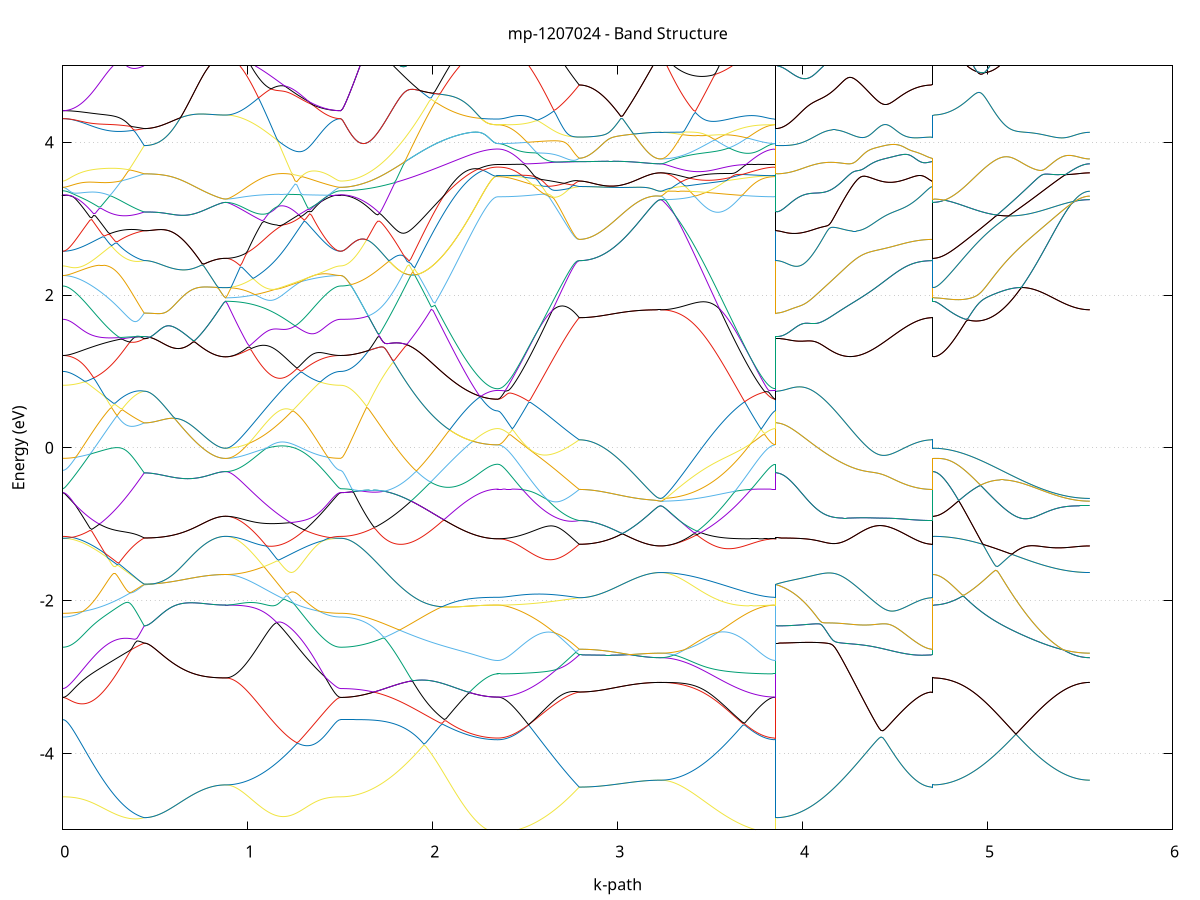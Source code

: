 set title 'mp-1207024 - Band Structure'
set xlabel 'k-path'
set ylabel 'Energy (eV)'
set grid y
set yrange [-5:5]
set terminal png size 800,600
set output 'mp-1207024_bands_gnuplot.png'
plot '-' using 1:2 with lines notitle, '-' using 1:2 with lines notitle, '-' using 1:2 with lines notitle, '-' using 1:2 with lines notitle, '-' using 1:2 with lines notitle, '-' using 1:2 with lines notitle, '-' using 1:2 with lines notitle, '-' using 1:2 with lines notitle, '-' using 1:2 with lines notitle, '-' using 1:2 with lines notitle, '-' using 1:2 with lines notitle, '-' using 1:2 with lines notitle, '-' using 1:2 with lines notitle, '-' using 1:2 with lines notitle, '-' using 1:2 with lines notitle, '-' using 1:2 with lines notitle, '-' using 1:2 with lines notitle, '-' using 1:2 with lines notitle, '-' using 1:2 with lines notitle, '-' using 1:2 with lines notitle, '-' using 1:2 with lines notitle, '-' using 1:2 with lines notitle, '-' using 1:2 with lines notitle, '-' using 1:2 with lines notitle, '-' using 1:2 with lines notitle, '-' using 1:2 with lines notitle, '-' using 1:2 with lines notitle, '-' using 1:2 with lines notitle, '-' using 1:2 with lines notitle, '-' using 1:2 with lines notitle, '-' using 1:2 with lines notitle, '-' using 1:2 with lines notitle, '-' using 1:2 with lines notitle, '-' using 1:2 with lines notitle, '-' using 1:2 with lines notitle, '-' using 1:2 with lines notitle, '-' using 1:2 with lines notitle, '-' using 1:2 with lines notitle, '-' using 1:2 with lines notitle, '-' using 1:2 with lines notitle, '-' using 1:2 with lines notitle, '-' using 1:2 with lines notitle, '-' using 1:2 with lines notitle, '-' using 1:2 with lines notitle, '-' using 1:2 with lines notitle, '-' using 1:2 with lines notitle, '-' using 1:2 with lines notitle, '-' using 1:2 with lines notitle, '-' using 1:2 with lines notitle, '-' using 1:2 with lines notitle, '-' using 1:2 with lines notitle, '-' using 1:2 with lines notitle, '-' using 1:2 with lines notitle, '-' using 1:2 with lines notitle, '-' using 1:2 with lines notitle, '-' using 1:2 with lines notitle, '-' using 1:2 with lines notitle, '-' using 1:2 with lines notitle, '-' using 1:2 with lines notitle, '-' using 1:2 with lines notitle, '-' using 1:2 with lines notitle, '-' using 1:2 with lines notitle, '-' using 1:2 with lines notitle, '-' using 1:2 with lines notitle, '-' using 1:2 with lines notitle, '-' using 1:2 with lines notitle, '-' using 1:2 with lines notitle, '-' using 1:2 with lines notitle, '-' using 1:2 with lines notitle, '-' using 1:2 with lines notitle, '-' using 1:2 with lines notitle, '-' using 1:2 with lines notitle, '-' using 1:2 with lines notitle, '-' using 1:2 with lines notitle, '-' using 1:2 with lines notitle, '-' using 1:2 with lines notitle, '-' using 1:2 with lines notitle, '-' using 1:2 with lines notitle, '-' using 1:2 with lines notitle, '-' using 1:2 with lines notitle
0.000000 -48.373437
0.009781 -48.373437
0.019563 -48.373437
0.029344 -48.373337
0.039125 -48.373237
0.048907 -48.373137
0.058688 -48.373037
0.068470 -48.372937
0.078251 -48.372737
0.088032 -48.372637
0.097814 -48.372437
0.107595 -48.372137
0.117376 -48.371937
0.127158 -48.371637
0.136939 -48.371437
0.146720 -48.371137
0.156502 -48.370737
0.166283 -48.370437
0.176064 -48.370037
0.185846 -48.369737
0.195627 -48.369337
0.205409 -48.368937
0.215190 -48.368437
0.224971 -48.368037
0.234753 -48.367537
0.244534 -48.367037
0.254315 -48.366537
0.264097 -48.366037
0.273878 -48.365537
0.283659 -48.364937
0.293441 -48.364437
0.303222 -48.363837
0.313003 -48.363237
0.322785 -48.362637
0.332566 -48.362037
0.342348 -48.361437
0.352129 -48.360837
0.361910 -48.360137
0.371692 -48.359437
0.381473 -48.358837
0.391254 -48.358137
0.401036 -48.357437
0.410817 -48.356737
0.420598 -48.356037
0.430380 -48.355337
0.440161 -48.354637
0.440161 -48.354637
0.449942 -48.354637
0.459724 -48.354637
0.469505 -48.354637
0.479287 -48.354537
0.489068 -48.354537
0.498849 -48.354437
0.508631 -48.354337
0.518412 -48.354237
0.528193 -48.354137
0.537975 -48.354037
0.547756 -48.353937
0.557537 -48.353837
0.567319 -48.353637
0.577100 -48.353537
0.586881 -48.353337
0.596663 -48.353137
0.606444 -48.352937
0.616226 -48.352737
0.626007 -48.352537
0.635788 -48.352337
0.645570 -48.352137
0.655351 -48.351837
0.665132 -48.351637
0.674914 -48.351337
0.684695 -48.351137
0.694476 -48.350837
0.704258 -48.350637
0.714039 -48.350337
0.723820 -48.350037
0.733602 -48.349737
0.743383 -48.349537
0.753165 -48.349237
0.762946 -48.348937
0.772727 -48.348737
0.782509 -48.348437
0.792290 -48.348137
0.802071 -48.347937
0.811853 -48.347737
0.821634 -48.347537
0.831415 -48.347337
0.841197 -48.347137
0.850978 -48.347037
0.860759 -48.346937
0.870541 -48.346937
0.880322 -48.346937
0.880322 -48.346937
0.890203 -48.346937
0.900084 -48.347037
0.909964 -48.347337
0.919845 -48.347637
0.929726 -48.347937
0.939606 -48.348437
0.949487 -48.348837
0.959368 -48.349337
0.969248 -48.349937
0.979129 -48.350437
0.989010 -48.351037
0.998890 -48.351637
1.008771 -48.352237
1.018651 -48.352837
1.028532 -48.353437
1.038413 -48.354037
1.048293 -48.354737
1.058174 -48.355337
1.068055 -48.355937
1.077935 -48.356637
1.087816 -48.357237
1.097697 -48.357837
1.107577 -48.358537
1.117458 -48.359137
1.127339 -48.359737
1.137219 -48.360337
1.147100 -48.360937
1.156981 -48.361537
1.166861 -48.362137
1.176742 -48.362737
1.186623 -48.363337
1.196503 -48.363937
1.206384 -48.364437
1.216265 -48.365037
1.226145 -48.365537
1.236026 -48.366037
1.245907 -48.366537
1.255787 -48.367037
1.265668 -48.367537
1.275549 -48.367937
1.285429 -48.368437
1.295310 -48.368837
1.305191 -48.369237
1.315071 -48.369637
1.324952 -48.370037
1.334833 -48.370437
1.344713 -48.370737
1.354594 -48.371037
1.364475 -48.371337
1.374355 -48.371637
1.384236 -48.371937
1.394117 -48.372137
1.403997 -48.372337
1.413878 -48.372537
1.423759 -48.372737
1.433639 -48.372937
1.443520 -48.373037
1.453401 -48.373137
1.463281 -48.373237
1.473162 -48.373337
1.483043 -48.373437
1.492923 -48.373437
1.502804 -48.373437
1.502804 -48.373437
1.512794 -48.373437
1.522784 -48.373437
1.532774 -48.373337
1.542764 -48.373237
1.552754 -48.373137
1.562744 -48.373037
1.572734 -48.372937
1.582724 -48.372737
1.592714 -48.372537
1.602703 -48.372337
1.612693 -48.372137
1.622683 -48.371937
1.632673 -48.371637
1.642663 -48.371337
1.652653 -48.371037
1.662643 -48.370737
1.672633 -48.370437
1.682623 -48.370037
1.692613 -48.369637
1.702603 -48.369237
1.712593 -48.368837
1.722583 -48.368437
1.732573 -48.368037
1.742563 -48.367537
1.752553 -48.367037
1.762543 -48.366537
1.772533 -48.366037
1.782522 -48.365537
1.792512 -48.365037
1.802502 -48.364437
1.812492 -48.363837
1.822482 -48.363337
1.832472 -48.362737
1.842462 -48.362137
1.852452 -48.361537
1.862442 -48.360937
1.872432 -48.360237
1.882422 -48.359637
1.892412 -48.359037
1.902402 -48.358337
1.912392 -48.357737
1.922382 -48.357037
1.932372 -48.356437
1.942362 -48.355737
1.952352 -48.355037
1.962342 -48.354437
1.972331 -48.353737
1.982321 -48.353037
1.992311 -48.352437
2.002301 -48.351737
2.012291 -48.351037
2.022281 -48.350437
2.032271 -48.349737
2.042261 -48.349137
2.052251 -48.348537
2.062241 -48.347837
2.072231 -48.347237
2.082221 -48.346637
2.092211 -48.346037
2.102201 -48.345437
2.112191 -48.344837
2.122181 -48.344337
2.132171 -48.343737
2.142161 -48.343237
2.152151 -48.342737
2.162140 -48.342237
2.172130 -48.341737
2.182120 -48.341237
2.192110 -48.340837
2.202100 -48.340437
2.212090 -48.340037
2.222080 -48.339637
2.232070 -48.339337
2.242060 -48.338937
2.252050 -48.338737
2.262040 -48.338437
2.272030 -48.338137
2.282020 -48.337937
2.292010 -48.337737
2.302000 -48.337637
2.311990 -48.337437
2.321980 -48.337337
2.331970 -48.337337
2.341959 -48.337237
2.351949 -48.337237
2.351949 -48.337237
2.361731 -48.337237
2.371512 -48.337237
2.381293 -48.337237
2.391075 -48.337237
2.400856 -48.337137
2.410638 -48.337137
2.420419 -48.337037
2.430200 -48.337037
2.439982 -48.336937
2.449763 -48.336937
2.459544 -48.336837
2.469326 -48.336737
2.479107 -48.336637
2.488888 -48.336537
2.498670 -48.336537
2.508451 -48.336337
2.518233 -48.336237
2.528014 -48.336137
2.537795 -48.336037
2.547577 -48.335937
2.557358 -48.335737
2.567139 -48.335637
2.576921 -48.335537
2.586702 -48.335337
2.596483 -48.335237
2.606265 -48.335037
2.616046 -48.334837
2.625827 -48.334737
2.635609 -48.334537
2.645390 -48.334337
2.655172 -48.334137
2.664953 -48.334037
2.674734 -48.333837
2.684516 -48.333637
2.694297 -48.333437
2.704078 -48.333237
2.713860 -48.332937
2.723641 -48.332837
2.733422 -48.332637
2.743204 -48.332437
2.752985 -48.332137
2.762766 -48.331937
2.772548 -48.331737
2.782329 -48.331537
2.792111 -48.331337
2.792111 -48.331337
2.801892 -48.331337
2.811673 -48.331337
2.821455 -48.331237
2.831236 -48.331237
2.841017 -48.331237
2.850799 -48.331237
2.860580 -48.331237
2.870361 -48.331237
2.880143 -48.331137
2.889924 -48.331137
2.899705 -48.331137
2.909487 -48.331037
2.919268 -48.331037
2.929050 -48.331037
2.938831 -48.330937
2.948612 -48.330937
2.958394 -48.330937
2.968175 -48.330837
2.977956 -48.330837
2.987738 -48.330737
2.997519 -48.330737
3.007300 -48.330637
3.017082 -48.330637
3.026863 -48.330537
3.036644 -48.330537
3.046426 -48.330437
3.056207 -48.330437
3.065989 -48.330337
3.075770 -48.330337
3.085551 -48.330237
3.095333 -48.330237
3.105114 -48.330137
3.114895 -48.330137
3.124677 -48.330137
3.134458 -48.330037
3.144239 -48.330037
3.154021 -48.330037
3.163802 -48.329937
3.173583 -48.329937
3.183365 -48.329937
3.193146 -48.329937
3.202928 -48.329837
3.212709 -48.329837
3.222490 -48.329837
3.232272 -48.329837
3.232272 -48.329837
3.242152 -48.329837
3.252033 -48.329937
3.261914 -48.329937
3.271794 -48.329937
3.281675 -48.330037
3.291556 -48.330137
3.301436 -48.330237
3.311317 -48.330337
3.321198 -48.330437
3.331078 -48.330537
3.340959 -48.330637
3.350840 -48.330837
3.360720 -48.330937
3.370601 -48.331037
3.380482 -48.331237
3.390362 -48.331437
3.400243 -48.331537
3.410124 -48.331737
3.420004 -48.331937
3.429885 -48.332037
3.439766 -48.332237
3.449646 -48.332437
3.459527 -48.332637
3.469408 -48.332837
3.479288 -48.332937
3.489169 -48.333137
3.499050 -48.333337
3.508930 -48.333537
3.518811 -48.333737
3.528692 -48.333837
3.538572 -48.334037
3.548453 -48.334237
3.558334 -48.334337
3.568214 -48.334537
3.578095 -48.334737
3.587976 -48.334937
3.597856 -48.335037
3.607737 -48.335237
3.617618 -48.335337
3.627498 -48.335537
3.637379 -48.335637
3.647259 -48.335737
3.657140 -48.335937
3.667021 -48.336037
3.676901 -48.336137
3.686782 -48.336237
3.696663 -48.336337
3.706543 -48.336437
3.716424 -48.336537
3.726305 -48.336637
3.736185 -48.336737
3.746066 -48.336837
3.755947 -48.336937
3.765827 -48.336937
3.775708 -48.337037
3.785589 -48.337037
3.795469 -48.337137
3.805350 -48.337137
3.815231 -48.337237
3.825111 -48.337237
3.834992 -48.337237
3.844873 -48.337237
3.854753 -48.337237
3.854753 -48.354637
3.864743 -48.354637
3.874733 -48.354637
3.884723 -48.354637
3.894713 -48.354537
3.904703 -48.354437
3.914693 -48.354437
3.924683 -48.354337
3.934673 -48.354137
3.944663 -48.354037
3.954653 -48.353937
3.964643 -48.353737
3.974633 -48.353637
3.984623 -48.353437
3.994613 -48.353237
4.004603 -48.353037
4.014593 -48.352737
4.024583 -48.352537
4.034572 -48.352237
4.044562 -48.352037
4.054552 -48.351737
4.064542 -48.351437
4.074532 -48.351137
4.084522 -48.350837
4.094512 -48.350537
4.104502 -48.350237
4.114492 -48.349837
4.124482 -48.349537
4.134472 -48.349137
4.144462 -48.348837
4.154452 -48.348437
4.164442 -48.348037
4.174432 -48.347637
4.184422 -48.347237
4.194412 -48.346837
4.204402 -48.346437
4.214392 -48.346037
4.224381 -48.345637
4.234371 -48.345137
4.244361 -48.344737
4.254351 -48.344337
4.264341 -48.343937
4.274331 -48.343437
4.284321 -48.343037
4.294311 -48.342637
4.304301 -48.342137
4.314291 -48.341737
4.324281 -48.341337
4.334271 -48.340837
4.344261 -48.340437
4.354251 -48.340037
4.364241 -48.339537
4.374231 -48.339137
4.384221 -48.338737
4.394211 -48.338337
4.404200 -48.337937
4.414190 -48.337537
4.424180 -48.337137
4.434170 -48.336837
4.444160 -48.336437
4.454150 -48.336037
4.464140 -48.335737
4.474130 -48.335337
4.484120 -48.335037
4.494110 -48.334737
4.504100 -48.334437
4.514090 -48.334137
4.524080 -48.333837
4.534070 -48.333537
4.544060 -48.333337
4.554050 -48.333037
4.564040 -48.332837
4.574030 -48.332637
4.584019 -48.332437
4.594009 -48.332237
4.603999 -48.332137
4.613989 -48.331937
4.623979 -48.331837
4.633969 -48.331737
4.643959 -48.331537
4.653949 -48.331537
4.663939 -48.331437
4.673929 -48.331337
4.683919 -48.331337
4.693909 -48.331337
4.703899 -48.331337
4.703899 -48.346937
4.713889 -48.346837
4.723879 -48.346837
4.733869 -48.346837
4.743859 -48.346737
4.753849 -48.346737
4.763839 -48.346637
4.773828 -48.346537
4.783818 -48.346437
4.793808 -48.346237
4.803798 -48.346137
4.813788 -48.345937
4.823778 -48.345737
4.833768 -48.345537
4.843758 -48.345337
4.853748 -48.345137
4.863738 -48.344937
4.873728 -48.344637
4.883718 -48.344437
4.893708 -48.344137
4.903698 -48.343837
4.913688 -48.343537
4.923678 -48.343237
4.933668 -48.342937
4.943658 -48.342637
4.953648 -48.342237
4.963637 -48.341937
4.973627 -48.341537
4.983617 -48.341137
4.993607 -48.340737
5.003597 -48.340337
5.013587 -48.339937
5.023577 -48.339537
5.033567 -48.339137
5.043557 -48.338737
5.053547 -48.338337
5.063537 -48.337837
5.073527 -48.337437
5.083517 -48.336937
5.093507 -48.336537
5.103497 -48.336037
5.113487 -48.335637
5.123477 -48.335137
5.133467 -48.334737
5.143456 -48.334237
5.153446 -48.333937
5.163436 -48.333737
5.173426 -48.333637
5.183416 -48.333437
5.193406 -48.333237
5.203396 -48.333137
5.213386 -48.332937
5.223376 -48.332837
5.233366 -48.332637
5.243356 -48.332537
5.253346 -48.332337
5.263336 -48.332237
5.273326 -48.332037
5.283316 -48.331937
5.293306 -48.331737
5.303296 -48.331637
5.313286 -48.331537
5.323276 -48.331337
5.333265 -48.331237
5.343255 -48.331137
5.353245 -48.331037
5.363235 -48.330937
5.373225 -48.330837
5.383215 -48.330737
5.393205 -48.330637
5.403195 -48.330537
5.413185 -48.330437
5.423175 -48.330337
5.433165 -48.330237
5.443155 -48.330237
5.453145 -48.330137
5.463135 -48.330137
5.473125 -48.330037
5.483115 -48.330037
5.493105 -48.329937
5.503095 -48.329937
5.513084 -48.329937
5.523074 -48.329937
5.533064 -48.329837
5.543054 -48.329837
5.553044 -48.329837
e
0.000000 -48.331137
0.009781 -48.331237
0.019563 -48.331237
0.029344 -48.331437
0.039125 -48.331537
0.048907 -48.331737
0.058688 -48.331937
0.068470 -48.332137
0.078251 -48.332437
0.088032 -48.332737
0.097814 -48.333037
0.107595 -48.333337
0.117376 -48.333737
0.127158 -48.334137
0.136939 -48.334537
0.146720 -48.335037
0.156502 -48.335437
0.166283 -48.335937
0.176064 -48.336437
0.185846 -48.337037
0.195627 -48.337537
0.205409 -48.338137
0.215190 -48.338737
0.224971 -48.339337
0.234753 -48.339937
0.244534 -48.340537
0.254315 -48.341237
0.264097 -48.341837
0.273878 -48.342537
0.283659 -48.343237
0.293441 -48.343937
0.303222 -48.344537
0.313003 -48.345237
0.322785 -48.346037
0.332566 -48.346737
0.342348 -48.347437
0.352129 -48.348137
0.361910 -48.348837
0.371692 -48.349637
0.381473 -48.350337
0.391254 -48.351037
0.401036 -48.351837
0.410817 -48.352537
0.420598 -48.353237
0.430380 -48.353937
0.440161 -48.354637
0.440161 -48.354637
0.449942 -48.354637
0.459724 -48.354637
0.469505 -48.354637
0.479287 -48.354537
0.489068 -48.354537
0.498849 -48.354437
0.508631 -48.354337
0.518412 -48.354237
0.528193 -48.354137
0.537975 -48.354037
0.547756 -48.353937
0.557537 -48.353837
0.567319 -48.353637
0.577100 -48.353537
0.586881 -48.353337
0.596663 -48.353137
0.606444 -48.352937
0.616226 -48.352737
0.626007 -48.352537
0.635788 -48.352337
0.645570 -48.352137
0.655351 -48.351837
0.665132 -48.351637
0.674914 -48.351337
0.684695 -48.351137
0.694476 -48.350837
0.704258 -48.350637
0.714039 -48.350337
0.723820 -48.350037
0.733602 -48.349737
0.743383 -48.349537
0.753165 -48.349237
0.762946 -48.348937
0.772727 -48.348737
0.782509 -48.348437
0.792290 -48.348137
0.802071 -48.347937
0.811853 -48.347737
0.821634 -48.347537
0.831415 -48.347337
0.841197 -48.347137
0.850978 -48.347037
0.860759 -48.346937
0.870541 -48.346937
0.880322 -48.346837
0.880322 -48.346837
0.890203 -48.346837
0.900084 -48.346837
0.909964 -48.346837
0.919845 -48.346737
0.929726 -48.346637
0.939606 -48.346537
0.949487 -48.346437
0.959368 -48.346337
0.969248 -48.346137
0.979129 -48.346037
0.989010 -48.345837
0.998890 -48.345637
1.008771 -48.345437
1.018651 -48.345137
1.028532 -48.344937
1.038413 -48.344637
1.048293 -48.344337
1.058174 -48.344137
1.068055 -48.343837
1.077935 -48.343437
1.087816 -48.343137
1.097697 -48.342837
1.107577 -48.342437
1.117458 -48.342137
1.127339 -48.341737
1.137219 -48.341337
1.147100 -48.340937
1.156981 -48.340537
1.166861 -48.340237
1.176742 -48.339837
1.186623 -48.339337
1.196503 -48.338937
1.206384 -48.338537
1.216265 -48.338137
1.226145 -48.337737
1.236026 -48.337337
1.245907 -48.336937
1.255787 -48.336537
1.265668 -48.336137
1.275549 -48.335737
1.285429 -48.335337
1.295310 -48.334937
1.305191 -48.334537
1.315071 -48.334137
1.324952 -48.333837
1.334833 -48.333637
1.344713 -48.333437
1.354594 -48.333237
1.364475 -48.333137
1.374355 -48.332937
1.384236 -48.332737
1.394117 -48.332537
1.403997 -48.332437
1.413878 -48.332237
1.423759 -48.332037
1.433639 -48.331937
1.443520 -48.331737
1.453401 -48.331637
1.463281 -48.331537
1.473162 -48.331337
1.483043 -48.331237
1.492923 -48.331237
1.502804 -48.331137
1.502804 -48.331137
1.512794 -48.331137
1.522784 -48.331137
1.532774 -48.331137
1.542764 -48.331137
1.552754 -48.331137
1.562744 -48.331037
1.572734 -48.331037
1.582724 -48.331037
1.592714 -48.330937
1.602703 -48.330937
1.612693 -48.330837
1.622683 -48.330737
1.632673 -48.330737
1.642663 -48.330637
1.652653 -48.330537
1.662643 -48.330437
1.672633 -48.330337
1.682623 -48.330237
1.692613 -48.330137
1.702603 -48.330037
1.712593 -48.329937
1.722583 -48.329837
1.732573 -48.329737
1.742563 -48.329637
1.752553 -48.329537
1.762543 -48.329337
1.772533 -48.329237
1.782522 -48.329137
1.792512 -48.328937
1.802502 -48.328837
1.812492 -48.328637
1.822482 -48.328537
1.832472 -48.328337
1.842462 -48.328237
1.852452 -48.328037
1.862442 -48.327937
1.872432 -48.327737
1.882422 -48.327637
1.892412 -48.327437
1.902402 -48.327337
1.912392 -48.327137
1.922382 -48.327037
1.932372 -48.326837
1.942362 -48.326637
1.952352 -48.326537
1.962342 -48.326337
1.972331 -48.326237
1.982321 -48.326037
1.992311 -48.325937
2.002301 -48.325737
2.012291 -48.325537
2.022281 -48.325437
2.032271 -48.325237
2.042261 -48.325137
2.052251 -48.325037
2.062241 -48.324837
2.072231 -48.324737
2.082221 -48.324537
2.092211 -48.324437
2.102201 -48.324337
2.112191 -48.324237
2.122181 -48.324037
2.132171 -48.323937
2.142161 -48.323837
2.152151 -48.323737
2.162140 -48.323637
2.172130 -48.323537
2.182120 -48.323437
2.192110 -48.323337
2.202100 -48.323237
2.212090 -48.323137
2.222080 -48.323137
2.232070 -48.323037
2.242060 -48.322937
2.252050 -48.322937
2.262040 -48.322837
2.272030 -48.322837
2.282020 -48.322737
2.292010 -48.322737
2.302000 -48.322737
2.311990 -48.322637
2.321980 -48.322637
2.331970 -48.322637
2.341959 -48.322637
2.351949 -48.322637
2.351949 -48.322637
2.361731 -48.322637
2.371512 -48.322737
2.381293 -48.322737
2.391075 -48.322937
2.400856 -48.323037
2.410638 -48.323137
2.420419 -48.323337
2.430200 -48.323437
2.439982 -48.323637
2.449763 -48.323737
2.459544 -48.323937
2.469326 -48.324137
2.479107 -48.324337
2.488888 -48.324537
2.498670 -48.324637
2.508451 -48.324837
2.518233 -48.325037
2.528014 -48.325237
2.537795 -48.325437
2.547577 -48.325637
2.557358 -48.325837
2.567139 -48.326137
2.576921 -48.326337
2.586702 -48.326537
2.596483 -48.326737
2.606265 -48.326937
2.616046 -48.327137
2.625827 -48.327437
2.635609 -48.327637
2.645390 -48.327837
2.655172 -48.328037
2.664953 -48.328337
2.674734 -48.328537
2.684516 -48.328737
2.694297 -48.329037
2.704078 -48.329237
2.713860 -48.329437
2.723641 -48.329737
2.733422 -48.329937
2.743204 -48.330137
2.752985 -48.330437
2.762766 -48.330637
2.772548 -48.330837
2.782329 -48.331037
2.792111 -48.331337
2.792111 -48.331337
2.801892 -48.331337
2.811673 -48.331337
2.821455 -48.331237
2.831236 -48.331237
2.841017 -48.331237
2.850799 -48.331237
2.860580 -48.331237
2.870361 -48.331237
2.880143 -48.331137
2.889924 -48.331137
2.899705 -48.331137
2.909487 -48.331037
2.919268 -48.331037
2.929050 -48.331037
2.938831 -48.330937
2.948612 -48.330937
2.958394 -48.330937
2.968175 -48.330837
2.977956 -48.330837
2.987738 -48.330737
2.997519 -48.330737
3.007300 -48.330637
3.017082 -48.330637
3.026863 -48.330537
3.036644 -48.330537
3.046426 -48.330437
3.056207 -48.330437
3.065989 -48.330337
3.075770 -48.330337
3.085551 -48.330237
3.095333 -48.330237
3.105114 -48.330137
3.114895 -48.330137
3.124677 -48.330137
3.134458 -48.330037
3.144239 -48.330037
3.154021 -48.330037
3.163802 -48.329937
3.173583 -48.329937
3.183365 -48.329937
3.193146 -48.329937
3.202928 -48.329837
3.212709 -48.329837
3.222490 -48.329837
3.232272 -48.329837
3.232272 -48.329837
3.242152 -48.329837
3.252033 -48.329837
3.261914 -48.329837
3.271794 -48.329837
3.281675 -48.329837
3.291556 -48.329737
3.301436 -48.329737
3.311317 -48.329637
3.321198 -48.329637
3.331078 -48.329537
3.340959 -48.329537
3.350840 -48.329437
3.360720 -48.329337
3.370601 -48.329337
3.380482 -48.329237
3.390362 -48.329137
3.400243 -48.329037
3.410124 -48.328937
3.420004 -48.328837
3.429885 -48.328737
3.439766 -48.328637
3.449646 -48.328537
3.459527 -48.328437
3.469408 -48.328237
3.479288 -48.328137
3.489169 -48.328037
3.499050 -48.327837
3.508930 -48.327737
3.518811 -48.327637
3.528692 -48.327437
3.538572 -48.327337
3.548453 -48.327137
3.558334 -48.326937
3.568214 -48.326837
3.578095 -48.326737
3.587976 -48.326537
3.597856 -48.326337
3.607737 -48.326237
3.617618 -48.326037
3.627498 -48.325837
3.637379 -48.325737
3.647259 -48.325537
3.657140 -48.325337
3.667021 -48.325237
3.676901 -48.325037
3.686782 -48.324837
3.696663 -48.324737
3.706543 -48.324537
3.716424 -48.324337
3.726305 -48.324237
3.736185 -48.324037
3.746066 -48.323937
3.755947 -48.323737
3.765827 -48.323537
3.775708 -48.323437
3.785589 -48.323237
3.795469 -48.323137
3.805350 -48.323037
3.815231 -48.322937
3.825111 -48.322737
3.834992 -48.322737
3.844873 -48.322637
3.854753 -48.322637
3.854753 -48.354637
3.864743 -48.354637
3.874733 -48.354637
3.884723 -48.354637
3.894713 -48.354537
3.904703 -48.354437
3.914693 -48.354437
3.924683 -48.354337
3.934673 -48.354137
3.944663 -48.354037
3.954653 -48.353937
3.964643 -48.353737
3.974633 -48.353637
3.984623 -48.353437
3.994613 -48.353237
4.004603 -48.353037
4.014593 -48.352737
4.024583 -48.352537
4.034572 -48.352237
4.044562 -48.352037
4.054552 -48.351737
4.064542 -48.351437
4.074532 -48.351137
4.084522 -48.350837
4.094512 -48.350537
4.104502 -48.350237
4.114492 -48.349837
4.124482 -48.349537
4.134472 -48.349137
4.144462 -48.348837
4.154452 -48.348437
4.164442 -48.348037
4.174432 -48.347637
4.184422 -48.347237
4.194412 -48.346837
4.204402 -48.346437
4.214392 -48.346037
4.224381 -48.345637
4.234371 -48.345137
4.244361 -48.344737
4.254351 -48.344337
4.264341 -48.343937
4.274331 -48.343437
4.284321 -48.343037
4.294311 -48.342637
4.304301 -48.342137
4.314291 -48.341737
4.324281 -48.341337
4.334271 -48.340837
4.344261 -48.340437
4.354251 -48.340037
4.364241 -48.339537
4.374231 -48.339137
4.384221 -48.338737
4.394211 -48.338337
4.404200 -48.337937
4.414190 -48.337537
4.424180 -48.337137
4.434170 -48.336837
4.444160 -48.336437
4.454150 -48.336037
4.464140 -48.335737
4.474130 -48.335337
4.484120 -48.335037
4.494110 -48.334737
4.504100 -48.334437
4.514090 -48.334137
4.524080 -48.333837
4.534070 -48.333537
4.544060 -48.333337
4.554050 -48.333037
4.564040 -48.332837
4.574030 -48.332637
4.584019 -48.332437
4.594009 -48.332237
4.603999 -48.332137
4.613989 -48.331937
4.623979 -48.331837
4.633969 -48.331737
4.643959 -48.331537
4.653949 -48.331537
4.663939 -48.331437
4.673929 -48.331337
4.683919 -48.331337
4.693909 -48.331337
4.703899 -48.331337
4.703899 -48.346837
4.713889 -48.346837
4.723879 -48.346837
4.733869 -48.346837
4.743859 -48.346737
4.753849 -48.346737
4.763839 -48.346637
4.773828 -48.346537
4.783818 -48.346437
4.793808 -48.346237
4.803798 -48.346137
4.813788 -48.345937
4.823778 -48.345737
4.833768 -48.345537
4.843758 -48.345337
4.853748 -48.345137
4.863738 -48.344937
4.873728 -48.344637
4.883718 -48.344437
4.893708 -48.344137
4.903698 -48.343837
4.913688 -48.343537
4.923678 -48.343237
4.933668 -48.342937
4.943658 -48.342637
4.953648 -48.342237
4.963637 -48.341937
4.973627 -48.341537
4.983617 -48.341137
4.993607 -48.340737
5.003597 -48.340337
5.013587 -48.339937
5.023577 -48.339537
5.033567 -48.339137
5.043557 -48.338737
5.053547 -48.338337
5.063537 -48.337837
5.073527 -48.337437
5.083517 -48.336937
5.093507 -48.336537
5.103497 -48.336037
5.113487 -48.335637
5.123477 -48.335137
5.133467 -48.334737
5.143456 -48.334237
5.153446 -48.333937
5.163436 -48.333737
5.173426 -48.333637
5.183416 -48.333437
5.193406 -48.333237
5.203396 -48.333137
5.213386 -48.332937
5.223376 -48.332837
5.233366 -48.332637
5.243356 -48.332537
5.253346 -48.332337
5.263336 -48.332237
5.273326 -48.332037
5.283316 -48.331937
5.293306 -48.331737
5.303296 -48.331637
5.313286 -48.331537
5.323276 -48.331337
5.333265 -48.331237
5.343255 -48.331137
5.353245 -48.331037
5.363235 -48.330937
5.373225 -48.330837
5.383215 -48.330737
5.393205 -48.330637
5.403195 -48.330537
5.413185 -48.330437
5.423175 -48.330337
5.433165 -48.330237
5.443155 -48.330237
5.453145 -48.330137
5.463135 -48.330137
5.473125 -48.330037
5.483115 -48.330037
5.493105 -48.329937
5.503095 -48.329937
5.513084 -48.329937
5.523074 -48.329937
5.533064 -48.329837
5.543054 -48.329837
5.553044 -48.329837
e
0.000000 -48.330337
0.009781 -48.330337
0.019563 -48.330337
0.029344 -48.330337
0.039125 -48.330337
0.048907 -48.330337
0.058688 -48.330337
0.068470 -48.330337
0.078251 -48.330337
0.088032 -48.330337
0.097814 -48.330337
0.107595 -48.330337
0.117376 -48.330237
0.127158 -48.330237
0.136939 -48.330237
0.146720 -48.330237
0.156502 -48.330237
0.166283 -48.330237
0.176064 -48.330237
0.185846 -48.330237
0.195627 -48.330237
0.205409 -48.330237
0.215190 -48.330237
0.224971 -48.330237
0.234753 -48.330237
0.244534 -48.330237
0.254315 -48.330237
0.264097 -48.330237
0.273878 -48.330237
0.283659 -48.330237
0.293441 -48.330237
0.303222 -48.330137
0.313003 -48.330137
0.322785 -48.330137
0.332566 -48.330137
0.342348 -48.330137
0.352129 -48.330137
0.361910 -48.330137
0.371692 -48.330137
0.381473 -48.330137
0.391254 -48.330137
0.401036 -48.330137
0.410817 -48.330137
0.420598 -48.330137
0.430380 -48.330137
0.440161 -48.330037
0.440161 -48.330037
0.449942 -48.330137
0.459724 -48.330137
0.469505 -48.330137
0.479287 -48.330237
0.489068 -48.330237
0.498849 -48.330337
0.508631 -48.330437
0.518412 -48.330537
0.528193 -48.330637
0.537975 -48.330837
0.547756 -48.330937
0.557537 -48.331137
0.567319 -48.331237
0.577100 -48.331437
0.586881 -48.331637
0.596663 -48.331837
0.606444 -48.332137
0.616226 -48.332337
0.626007 -48.332537
0.635788 -48.332837
0.645570 -48.333037
0.655351 -48.333337
0.665132 -48.333637
0.674914 -48.333937
0.684695 -48.334137
0.694476 -48.334437
0.704258 -48.334737
0.714039 -48.335037
0.723820 -48.335337
0.733602 -48.335637
0.743383 -48.335937
0.753165 -48.336237
0.762946 -48.336537
0.772727 -48.336837
0.782509 -48.337137
0.792290 -48.337337
0.802071 -48.337637
0.811853 -48.337837
0.821634 -48.338137
0.831415 -48.338337
0.841197 -48.338437
0.850978 -48.338637
0.860759 -48.338737
0.870541 -48.338737
0.880322 -48.338737
0.880322 -48.338737
0.890203 -48.338737
0.900084 -48.338737
0.909964 -48.338737
0.919845 -48.338737
0.929726 -48.338737
0.939606 -48.338637
0.949487 -48.338637
0.959368 -48.338637
0.969248 -48.338537
0.979129 -48.338537
0.989010 -48.338437
0.998890 -48.338337
1.008771 -48.338337
1.018651 -48.338237
1.028532 -48.338137
1.038413 -48.338037
1.048293 -48.337937
1.058174 -48.337837
1.068055 -48.337737
1.077935 -48.337637
1.087816 -48.337537
1.097697 -48.337437
1.107577 -48.337337
1.117458 -48.337137
1.127339 -48.337037
1.137219 -48.336937
1.147100 -48.336737
1.156981 -48.336637
1.166861 -48.336437
1.176742 -48.336337
1.186623 -48.336137
1.196503 -48.336037
1.206384 -48.335837
1.216265 -48.335737
1.226145 -48.335537
1.236026 -48.335337
1.245907 -48.335237
1.255787 -48.335037
1.265668 -48.334837
1.275549 -48.334737
1.285429 -48.334537
1.295310 -48.334337
1.305191 -48.334137
1.315071 -48.333937
1.324952 -48.333837
1.334833 -48.333437
1.344713 -48.333137
1.354594 -48.332837
1.364475 -48.332537
1.374355 -48.332237
1.384236 -48.331937
1.394117 -48.331737
1.403997 -48.331437
1.413878 -48.331237
1.423759 -48.331037
1.433639 -48.330837
1.443520 -48.330737
1.453401 -48.330637
1.463281 -48.330537
1.473162 -48.330437
1.483043 -48.330337
1.492923 -48.330337
1.502804 -48.330337
1.502804 -48.330337
1.512794 -48.330337
1.522784 -48.330337
1.532774 -48.330237
1.542764 -48.330237
1.552754 -48.330237
1.562744 -48.330237
1.572734 -48.330137
1.582724 -48.330137
1.592714 -48.330037
1.602703 -48.330037
1.612693 -48.329937
1.622683 -48.329837
1.632673 -48.329837
1.642663 -48.329737
1.652653 -48.329637
1.662643 -48.329537
1.672633 -48.329437
1.682623 -48.329337
1.692613 -48.329237
1.702603 -48.329137
1.712593 -48.329037
1.722583 -48.328937
1.732573 -48.328837
1.742563 -48.328737
1.752553 -48.328537
1.762543 -48.328437
1.772533 -48.328337
1.782522 -48.328137
1.792512 -48.328037
1.802502 -48.327937
1.812492 -48.327737
1.822482 -48.327637
1.832472 -48.327437
1.842462 -48.327337
1.852452 -48.327137
1.862442 -48.327037
1.872432 -48.326837
1.882422 -48.326637
1.892412 -48.326537
1.902402 -48.326337
1.912392 -48.326237
1.922382 -48.326037
1.932372 -48.325937
1.942362 -48.325737
1.952352 -48.325537
1.962342 -48.325437
1.972331 -48.325237
1.982321 -48.325137
1.992311 -48.324937
2.002301 -48.324737
2.012291 -48.324637
2.022281 -48.324437
2.032271 -48.324337
2.042261 -48.324137
2.052251 -48.324037
2.062241 -48.323937
2.072231 -48.323737
2.082221 -48.323637
2.092211 -48.323437
2.102201 -48.323337
2.112191 -48.323237
2.122181 -48.323137
2.132171 -48.322937
2.142161 -48.322837
2.152151 -48.322737
2.162140 -48.322637
2.172130 -48.322537
2.182120 -48.322437
2.192110 -48.322337
2.202100 -48.322237
2.212090 -48.322237
2.222080 -48.322137
2.232070 -48.322037
2.242060 -48.321937
2.252050 -48.321937
2.262040 -48.321837
2.272030 -48.321837
2.282020 -48.321737
2.292010 -48.321737
2.302000 -48.321737
2.311990 -48.321637
2.321980 -48.321637
2.331970 -48.321637
2.341959 -48.321637
2.351949 -48.321637
2.351949 -48.321637
2.361731 -48.321637
2.371512 -48.321637
2.381293 -48.321637
2.391075 -48.321637
2.400856 -48.321637
2.410638 -48.321537
2.420419 -48.321537
2.430200 -48.321537
2.439982 -48.321537
2.449763 -48.321537
2.459544 -48.321537
2.469326 -48.321437
2.479107 -48.321437
2.488888 -48.321437
2.498670 -48.321437
2.508451 -48.321337
2.518233 -48.321337
2.528014 -48.321337
2.537795 -48.321237
2.547577 -48.321237
2.557358 -48.321237
2.567139 -48.321137
2.576921 -48.321137
2.586702 -48.321137
2.596483 -48.321037
2.606265 -48.321037
2.616046 -48.320937
2.625827 -48.320937
2.635609 -48.320937
2.645390 -48.320837
2.655172 -48.320837
2.664953 -48.320737
2.674734 -48.320737
2.684516 -48.320637
2.694297 -48.320637
2.704078 -48.320637
2.713860 -48.320537
2.723641 -48.320537
2.733422 -48.320437
2.743204 -48.320437
2.752985 -48.320437
2.762766 -48.320337
2.772548 -48.320337
2.782329 -48.320337
2.792111 -48.320237
2.792111 -48.320237
2.801892 -48.320237
2.811673 -48.320237
2.821455 -48.320237
2.831236 -48.320337
2.841017 -48.320337
2.850799 -48.320337
2.860580 -48.320337
2.870361 -48.320337
2.880143 -48.320337
2.889924 -48.320437
2.899705 -48.320437
2.909487 -48.320437
2.919268 -48.320537
2.929050 -48.320537
2.938831 -48.320537
2.948612 -48.320637
2.958394 -48.320637
2.968175 -48.320737
2.977956 -48.320737
2.987738 -48.320837
2.997519 -48.320837
3.007300 -48.320937
3.017082 -48.320937
3.026863 -48.321037
3.036644 -48.321037
3.046426 -48.321137
3.056207 -48.321137
3.065989 -48.321237
3.075770 -48.321237
3.085551 -48.321337
3.095333 -48.321337
3.105114 -48.321337
3.114895 -48.321437
3.124677 -48.321437
3.134458 -48.321537
3.144239 -48.321537
3.154021 -48.321537
3.163802 -48.321637
3.173583 -48.321637
3.183365 -48.321637
3.193146 -48.321637
3.202928 -48.321637
3.212709 -48.321737
3.222490 -48.321737
3.232272 -48.321737
3.232272 -48.321737
3.242152 -48.321737
3.252033 -48.321737
3.261914 -48.321737
3.271794 -48.321737
3.281675 -48.321737
3.291556 -48.321737
3.301436 -48.321737
3.311317 -48.321737
3.321198 -48.321737
3.331078 -48.321737
3.340959 -48.321737
3.350840 -48.321737
3.360720 -48.321637
3.370601 -48.321637
3.380482 -48.321637
3.390362 -48.321637
3.400243 -48.321637
3.410124 -48.321637
3.420004 -48.321637
3.429885 -48.321637
3.439766 -48.321637
3.449646 -48.321637
3.459527 -48.321637
3.469408 -48.321637
3.479288 -48.321637
3.489169 -48.321637
3.499050 -48.321637
3.508930 -48.321637
3.518811 -48.321637
3.528692 -48.321637
3.538572 -48.321637
3.548453 -48.321637
3.558334 -48.321637
3.568214 -48.321637
3.578095 -48.321637
3.587976 -48.321637
3.597856 -48.321637
3.607737 -48.321637
3.617618 -48.321637
3.627498 -48.321637
3.637379 -48.321637
3.647259 -48.321637
3.657140 -48.321637
3.667021 -48.321637
3.676901 -48.321637
3.686782 -48.321637
3.696663 -48.321637
3.706543 -48.321637
3.716424 -48.321637
3.726305 -48.321637
3.736185 -48.321637
3.746066 -48.321637
3.755947 -48.321637
3.765827 -48.321637
3.775708 -48.321637
3.785589 -48.321637
3.795469 -48.321637
3.805350 -48.321637
3.815231 -48.321637
3.825111 -48.321637
3.834992 -48.321637
3.844873 -48.321637
3.854753 -48.321637
3.854753 -48.330037
3.864743 -48.330037
3.874733 -48.330037
3.884723 -48.330037
3.894713 -48.330037
3.904703 -48.330037
3.914693 -48.329937
3.924683 -48.329937
3.934673 -48.329937
3.944663 -48.329837
3.954653 -48.329737
3.964643 -48.329737
3.974633 -48.329637
3.984623 -48.329537
3.994613 -48.329537
4.004603 -48.329437
4.014593 -48.329337
4.024583 -48.329237
4.034572 -48.329137
4.044562 -48.329037
4.054552 -48.328937
4.064542 -48.328837
4.074532 -48.328637
4.084522 -48.328537
4.094512 -48.328437
4.104502 -48.328237
4.114492 -48.328137
4.124482 -48.328037
4.134472 -48.327837
4.144462 -48.327737
4.154452 -48.327537
4.164442 -48.327437
4.174432 -48.327237
4.184422 -48.327137
4.194412 -48.326937
4.204402 -48.326737
4.214392 -48.326637
4.224381 -48.326437
4.234371 -48.326237
4.244361 -48.326037
4.254351 -48.325937
4.264341 -48.325737
4.274331 -48.325537
4.284321 -48.325337
4.294311 -48.325237
4.304301 -48.325037
4.314291 -48.324837
4.324281 -48.324637
4.334271 -48.324537
4.344261 -48.324337
4.354251 -48.324137
4.364241 -48.323937
4.374231 -48.323837
4.384221 -48.323637
4.394211 -48.323437
4.404200 -48.323237
4.414190 -48.323137
4.424180 -48.322937
4.434170 -48.322837
4.444160 -48.322637
4.454150 -48.322437
4.464140 -48.322337
4.474130 -48.322137
4.484120 -48.322037
4.494110 -48.321837
4.504100 -48.321737
4.514090 -48.321637
4.524080 -48.321437
4.534070 -48.321337
4.544060 -48.321237
4.554050 -48.321137
4.564040 -48.321037
4.574030 -48.320937
4.584019 -48.320837
4.594009 -48.320737
4.603999 -48.320637
4.613989 -48.320637
4.623979 -48.320537
4.633969 -48.320437
4.643959 -48.320437
4.653949 -48.320337
4.663939 -48.320337
4.673929 -48.320337
4.683919 -48.320237
4.693909 -48.320237
4.703899 -48.320237
4.703899 -48.338737
4.713889 -48.338737
4.723879 -48.338737
4.733869 -48.338737
4.743859 -48.338737
4.753849 -48.338737
4.763839 -48.338637
4.773828 -48.338637
4.783818 -48.338637
4.793808 -48.338537
4.803798 -48.338437
4.813788 -48.338437
4.823778 -48.338337
4.833768 -48.338237
4.843758 -48.338237
4.853748 -48.338137
4.863738 -48.338037
4.873728 -48.337937
4.883718 -48.337837
4.893708 -48.337737
4.903698 -48.337637
4.913688 -48.337537
4.923678 -48.337437
4.933668 -48.337237
4.943658 -48.337137
4.953648 -48.337037
4.963637 -48.336837
4.973627 -48.336737
4.983617 -48.336637
4.993607 -48.336437
5.003597 -48.336337
5.013587 -48.336137
5.023577 -48.336037
5.033567 -48.335837
5.043557 -48.335737
5.053547 -48.335537
5.063537 -48.335437
5.073527 -48.335237
5.083517 -48.335037
5.093507 -48.334937
5.103497 -48.334737
5.113487 -48.334537
5.123477 -48.334437
5.133467 -48.334237
5.143456 -48.334037
5.153446 -48.333737
5.163436 -48.333337
5.173426 -48.332837
5.183416 -48.332337
5.193406 -48.331937
5.203396 -48.331437
5.213386 -48.331037
5.223376 -48.330537
5.233366 -48.330137
5.243356 -48.329637
5.253346 -48.329237
5.263336 -48.328837
5.273326 -48.328337
5.283316 -48.327937
5.293306 -48.327537
5.303296 -48.327137
5.313286 -48.326737
5.323276 -48.326337
5.333265 -48.326037
5.343255 -48.325637
5.353245 -48.325337
5.363235 -48.324937
5.373225 -48.324637
5.383215 -48.324337
5.393205 -48.324037
5.403195 -48.323737
5.413185 -48.323537
5.423175 -48.323237
5.433165 -48.323037
5.443155 -48.322837
5.453145 -48.322637
5.463135 -48.322437
5.473125 -48.322337
5.483115 -48.322137
5.493105 -48.322037
5.503095 -48.321937
5.513084 -48.321837
5.523074 -48.321737
5.533064 -48.321737
5.543054 -48.321737
5.553044 -48.321737
e
0.000000 -48.330337
0.009781 -48.330337
0.019563 -48.330237
0.029344 -48.330237
0.039125 -48.330237
0.048907 -48.330137
0.058688 -48.330137
0.068470 -48.330137
0.078251 -48.330137
0.088032 -48.330037
0.097814 -48.330037
0.107595 -48.330037
0.117376 -48.330037
0.127158 -48.330037
0.136939 -48.330037
0.146720 -48.330037
0.156502 -48.329937
0.166283 -48.329937
0.176064 -48.329937
0.185846 -48.329937
0.195627 -48.329937
0.205409 -48.329937
0.215190 -48.329937
0.224971 -48.329937
0.234753 -48.329937
0.244534 -48.329937
0.254315 -48.329937
0.264097 -48.329937
0.273878 -48.330037
0.283659 -48.330037
0.293441 -48.330037
0.303222 -48.330037
0.313003 -48.330037
0.322785 -48.330037
0.332566 -48.330037
0.342348 -48.330037
0.352129 -48.330037
0.361910 -48.330037
0.371692 -48.330037
0.381473 -48.330037
0.391254 -48.330037
0.401036 -48.330037
0.410817 -48.330037
0.420598 -48.330037
0.430380 -48.330037
0.440161 -48.330037
0.440161 -48.330037
0.449942 -48.330137
0.459724 -48.330137
0.469505 -48.330137
0.479287 -48.330237
0.489068 -48.330237
0.498849 -48.330337
0.508631 -48.330437
0.518412 -48.330537
0.528193 -48.330637
0.537975 -48.330837
0.547756 -48.330937
0.557537 -48.331137
0.567319 -48.331237
0.577100 -48.331437
0.586881 -48.331637
0.596663 -48.331837
0.606444 -48.332137
0.616226 -48.332337
0.626007 -48.332537
0.635788 -48.332837
0.645570 -48.333037
0.655351 -48.333337
0.665132 -48.333637
0.674914 -48.333937
0.684695 -48.334137
0.694476 -48.334437
0.704258 -48.334737
0.714039 -48.335037
0.723820 -48.335337
0.733602 -48.335637
0.743383 -48.335937
0.753165 -48.336237
0.762946 -48.336537
0.772727 -48.336837
0.782509 -48.337137
0.792290 -48.337337
0.802071 -48.337637
0.811853 -48.337837
0.821634 -48.338137
0.831415 -48.338337
0.841197 -48.338437
0.850978 -48.338637
0.860759 -48.338737
0.870541 -48.338737
0.880322 -48.338737
0.880322 -48.338737
0.890203 -48.338737
0.900084 -48.338637
0.909964 -48.338437
0.919845 -48.338237
0.929726 -48.337937
0.939606 -48.337637
0.949487 -48.337237
0.959368 -48.336937
0.969248 -48.336537
0.979129 -48.336137
0.989010 -48.335837
0.998890 -48.335437
1.008771 -48.335037
1.018651 -48.334637
1.028532 -48.334337
1.038413 -48.333937
1.048293 -48.333637
1.058174 -48.333337
1.068055 -48.332937
1.077935 -48.332637
1.087816 -48.332337
1.097697 -48.332137
1.107577 -48.331837
1.117458 -48.331537
1.127339 -48.331337
1.137219 -48.331137
1.147100 -48.330937
1.156981 -48.330637
1.166861 -48.330537
1.176742 -48.330337
1.186623 -48.330137
1.196503 -48.330037
1.206384 -48.329837
1.216265 -48.329737
1.226145 -48.329637
1.236026 -48.329537
1.245907 -48.329437
1.255787 -48.329337
1.265668 -48.329337
1.275549 -48.329237
1.285429 -48.329237
1.295310 -48.329237
1.305191 -48.329237
1.315071 -48.329137
1.324952 -48.329137
1.334833 -48.329237
1.344713 -48.329237
1.354594 -48.329237
1.364475 -48.329337
1.374355 -48.329337
1.384236 -48.329437
1.394117 -48.329437
1.403997 -48.329537
1.413878 -48.329637
1.423759 -48.329737
1.433639 -48.329737
1.443520 -48.329837
1.453401 -48.329937
1.463281 -48.330037
1.473162 -48.330137
1.483043 -48.330237
1.492923 -48.330237
1.502804 -48.330337
1.502804 -48.330337
1.512794 -48.330337
1.522784 -48.330337
1.532774 -48.330237
1.542764 -48.330237
1.552754 -48.330237
1.562744 -48.330237
1.572734 -48.330137
1.582724 -48.330137
1.592714 -48.330037
1.602703 -48.330037
1.612693 -48.329937
1.622683 -48.329837
1.632673 -48.329837
1.642663 -48.329737
1.652653 -48.329637
1.662643 -48.329537
1.672633 -48.329437
1.682623 -48.329337
1.692613 -48.329237
1.702603 -48.329137
1.712593 -48.329037
1.722583 -48.328937
1.732573 -48.328837
1.742563 -48.328737
1.752553 -48.328537
1.762543 -48.328437
1.772533 -48.328337
1.782522 -48.328137
1.792512 -48.328037
1.802502 -48.327937
1.812492 -48.327737
1.822482 -48.327637
1.832472 -48.327437
1.842462 -48.327337
1.852452 -48.327137
1.862442 -48.327037
1.872432 -48.326837
1.882422 -48.326637
1.892412 -48.326537
1.902402 -48.326337
1.912392 -48.326237
1.922382 -48.326037
1.932372 -48.325937
1.942362 -48.325737
1.952352 -48.325537
1.962342 -48.325437
1.972331 -48.325237
1.982321 -48.325137
1.992311 -48.324937
2.002301 -48.324737
2.012291 -48.324637
2.022281 -48.324437
2.032271 -48.324337
2.042261 -48.324137
2.052251 -48.324037
2.062241 -48.323937
2.072231 -48.323737
2.082221 -48.323637
2.092211 -48.323437
2.102201 -48.323337
2.112191 -48.323237
2.122181 -48.323137
2.132171 -48.322937
2.142161 -48.322837
2.152151 -48.322737
2.162140 -48.322637
2.172130 -48.322537
2.182120 -48.322437
2.192110 -48.322337
2.202100 -48.322237
2.212090 -48.322237
2.222080 -48.322137
2.232070 -48.322037
2.242060 -48.321937
2.252050 -48.321937
2.262040 -48.321837
2.272030 -48.321837
2.282020 -48.321737
2.292010 -48.321737
2.302000 -48.321737
2.311990 -48.321637
2.321980 -48.321637
2.331970 -48.321637
2.341959 -48.321637
2.351949 -48.321637
2.351949 -48.321637
2.361731 -48.321637
2.371512 -48.321537
2.381293 -48.321537
2.391075 -48.321437
2.400856 -48.321337
2.410638 -48.321237
2.420419 -48.321137
2.430200 -48.321037
2.439982 -48.321037
2.449763 -48.320937
2.459544 -48.320837
2.469326 -48.320737
2.479107 -48.320637
2.488888 -48.320637
2.498670 -48.320537
2.508451 -48.320537
2.518233 -48.320437
2.528014 -48.320337
2.537795 -48.320337
2.547577 -48.320237
2.557358 -48.320237
2.567139 -48.320237
2.576921 -48.320137
2.586702 -48.320137
2.596483 -48.320137
2.606265 -48.320137
2.616046 -48.320037
2.625827 -48.320037
2.635609 -48.320037
2.645390 -48.320037
2.655172 -48.320037
2.664953 -48.320037
2.674734 -48.320037
2.684516 -48.320037
2.694297 -48.320037
2.704078 -48.320037
2.713860 -48.320037
2.723641 -48.320137
2.733422 -48.320137
2.743204 -48.320137
2.752985 -48.320137
2.762766 -48.320137
2.772548 -48.320237
2.782329 -48.320237
2.792111 -48.320237
2.792111 -48.320237
2.801892 -48.320237
2.811673 -48.320237
2.821455 -48.320237
2.831236 -48.320337
2.841017 -48.320337
2.850799 -48.320337
2.860580 -48.320337
2.870361 -48.320337
2.880143 -48.320337
2.889924 -48.320437
2.899705 -48.320437
2.909487 -48.320437
2.919268 -48.320537
2.929050 -48.320537
2.938831 -48.320537
2.948612 -48.320637
2.958394 -48.320637
2.968175 -48.320737
2.977956 -48.320737
2.987738 -48.320837
2.997519 -48.320837
3.007300 -48.320937
3.017082 -48.320937
3.026863 -48.321037
3.036644 -48.321037
3.046426 -48.321137
3.056207 -48.321137
3.065989 -48.321237
3.075770 -48.321237
3.085551 -48.321337
3.095333 -48.321337
3.105114 -48.321337
3.114895 -48.321437
3.124677 -48.321437
3.134458 -48.321537
3.144239 -48.321537
3.154021 -48.321537
3.163802 -48.321637
3.173583 -48.321637
3.183365 -48.321637
3.193146 -48.321637
3.202928 -48.321637
3.212709 -48.321637
3.222490 -48.321737
3.232272 -48.321737
3.232272 -48.321737
3.242152 -48.321737
3.252033 -48.321637
3.261914 -48.321637
3.271794 -48.321637
3.281675 -48.321637
3.291556 -48.321537
3.301436 -48.321537
3.311317 -48.321437
3.321198 -48.321437
3.331078 -48.321337
3.340959 -48.321237
3.350840 -48.321237
3.360720 -48.321137
3.370601 -48.321037
3.380482 -48.320937
3.390362 -48.320937
3.400243 -48.320837
3.410124 -48.320737
3.420004 -48.320737
3.429885 -48.320637
3.439766 -48.320537
3.449646 -48.320537
3.459527 -48.320437
3.469408 -48.320337
3.479288 -48.320337
3.489169 -48.320237
3.499050 -48.320237
3.508930 -48.320237
3.518811 -48.320137
3.528692 -48.320137
3.538572 -48.320137
3.548453 -48.320037
3.558334 -48.320037
3.568214 -48.320037
3.578095 -48.320037
3.587976 -48.320037
3.597856 -48.320037
3.607737 -48.320037
3.617618 -48.320037
3.627498 -48.320137
3.637379 -48.320137
3.647259 -48.320137
3.657140 -48.320237
3.667021 -48.320237
3.676901 -48.320237
3.686782 -48.320337
3.696663 -48.320437
3.706543 -48.320437
3.716424 -48.320537
3.726305 -48.320637
3.736185 -48.320637
3.746066 -48.320737
3.755947 -48.320837
3.765827 -48.320937
3.775708 -48.321037
3.785589 -48.321137
3.795469 -48.321237
3.805350 -48.321337
3.815231 -48.321437
3.825111 -48.321537
3.834992 -48.321537
3.844873 -48.321637
3.854753 -48.321637
3.854753 -48.330037
3.864743 -48.330037
3.874733 -48.330037
3.884723 -48.330037
3.894713 -48.330037
3.904703 -48.330037
3.914693 -48.329937
3.924683 -48.329937
3.934673 -48.329937
3.944663 -48.329837
3.954653 -48.329737
3.964643 -48.329737
3.974633 -48.329637
3.984623 -48.329537
3.994613 -48.329537
4.004603 -48.329437
4.014593 -48.329337
4.024583 -48.329237
4.034572 -48.329137
4.044562 -48.329037
4.054552 -48.328937
4.064542 -48.328837
4.074532 -48.328637
4.084522 -48.328537
4.094512 -48.328437
4.104502 -48.328237
4.114492 -48.328137
4.124482 -48.328037
4.134472 -48.327837
4.144462 -48.327737
4.154452 -48.327537
4.164442 -48.327437
4.174432 -48.327237
4.184422 -48.327137
4.194412 -48.326937
4.204402 -48.326737
4.214392 -48.326637
4.224381 -48.326437
4.234371 -48.326237
4.244361 -48.326037
4.254351 -48.325937
4.264341 -48.325737
4.274331 -48.325537
4.284321 -48.325337
4.294311 -48.325237
4.304301 -48.325037
4.314291 -48.324837
4.324281 -48.324637
4.334271 -48.324537
4.344261 -48.324337
4.354251 -48.324137
4.364241 -48.323937
4.374231 -48.323837
4.384221 -48.323637
4.394211 -48.323437
4.404200 -48.323237
4.414190 -48.323137
4.424180 -48.322937
4.434170 -48.322837
4.444160 -48.322637
4.454150 -48.322437
4.464140 -48.322337
4.474130 -48.322137
4.484120 -48.322037
4.494110 -48.321837
4.504100 -48.321737
4.514090 -48.321637
4.524080 -48.321437
4.534070 -48.321337
4.544060 -48.321237
4.554050 -48.321137
4.564040 -48.321037
4.574030 -48.320937
4.584019 -48.320837
4.594009 -48.320737
4.603999 -48.320637
4.613989 -48.320637
4.623979 -48.320537
4.633969 -48.320437
4.643959 -48.320437
4.653949 -48.320337
4.663939 -48.320337
4.673929 -48.320337
4.683919 -48.320237
4.693909 -48.320237
4.703899 -48.320237
4.703899 -48.338737
4.713889 -48.338737
4.723879 -48.338737
4.733869 -48.338737
4.743859 -48.338737
4.753849 -48.338737
4.763839 -48.338637
4.773828 -48.338637
4.783818 -48.338637
4.793808 -48.338537
4.803798 -48.338437
4.813788 -48.338437
4.823778 -48.338337
4.833768 -48.338237
4.843758 -48.338237
4.853748 -48.338137
4.863738 -48.338037
4.873728 -48.337937
4.883718 -48.337837
4.893708 -48.337737
4.903698 -48.337637
4.913688 -48.337537
4.923678 -48.337437
4.933668 -48.337237
4.943658 -48.337137
4.953648 -48.337037
4.963637 -48.336837
4.973627 -48.336737
4.983617 -48.336637
4.993607 -48.336437
5.003597 -48.336337
5.013587 -48.336137
5.023577 -48.336037
5.033567 -48.335837
5.043557 -48.335737
5.053547 -48.335537
5.063537 -48.335437
5.073527 -48.335237
5.083517 -48.335037
5.093507 -48.334937
5.103497 -48.334737
5.113487 -48.334537
5.123477 -48.334437
5.133467 -48.334237
5.143456 -48.334037
5.153446 -48.333737
5.163436 -48.333337
5.173426 -48.332837
5.183416 -48.332337
5.193406 -48.331937
5.203396 -48.331437
5.213386 -48.331037
5.223376 -48.330537
5.233366 -48.330137
5.243356 -48.329637
5.253346 -48.329237
5.263336 -48.328837
5.273326 -48.328337
5.283316 -48.327937
5.293306 -48.327537
5.303296 -48.327137
5.313286 -48.326737
5.323276 -48.326337
5.333265 -48.326037
5.343255 -48.325637
5.353245 -48.325337
5.363235 -48.324937
5.373225 -48.324637
5.383215 -48.324337
5.393205 -48.324037
5.403195 -48.323737
5.413185 -48.323537
5.423175 -48.323237
5.433165 -48.323037
5.443155 -48.322837
5.453145 -48.322637
5.463135 -48.322437
5.473125 -48.322337
5.483115 -48.322137
5.493105 -48.322037
5.503095 -48.321937
5.513084 -48.321837
5.523074 -48.321737
5.533064 -48.321737
5.543054 -48.321737
5.553044 -48.321737
e
0.000000 -48.227137
0.009781 -48.227137
0.019563 -48.227037
0.029344 -48.227037
0.039125 -48.226937
0.048907 -48.226837
0.058688 -48.226637
0.068470 -48.226537
0.078251 -48.226337
0.088032 -48.226137
0.097814 -48.225937
0.107595 -48.225737
0.117376 -48.225437
0.127158 -48.225137
0.136939 -48.224837
0.146720 -48.224537
0.156502 -48.224237
0.166283 -48.223937
0.176064 -48.223537
0.185846 -48.223137
0.195627 -48.222737
0.205409 -48.222337
0.215190 -48.221937
0.224971 -48.221537
0.234753 -48.221137
0.244534 -48.220637
0.254315 -48.220237
0.264097 -48.219737
0.273878 -48.219237
0.283659 -48.218837
0.293441 -48.218337
0.303222 -48.217837
0.313003 -48.217337
0.322785 -48.216937
0.332566 -48.216437
0.342348 -48.215937
0.352129 -48.215437
0.361910 -48.214937
0.371692 -48.214437
0.381473 -48.213937
0.391254 -48.213437
0.401036 -48.213037
0.410817 -48.212537
0.420598 -48.212037
0.430380 -48.211537
0.440161 -48.211137
0.440161 -48.211137
0.449942 -48.211137
0.459724 -48.211137
0.469505 -48.211037
0.479287 -48.211037
0.489068 -48.211037
0.498849 -48.211037
0.508631 -48.211037
0.518412 -48.211037
0.528193 -48.211037
0.537975 -48.210937
0.547756 -48.210937
0.557537 -48.210937
0.567319 -48.210937
0.577100 -48.210937
0.586881 -48.210837
0.596663 -48.210837
0.606444 -48.210837
0.616226 -48.210737
0.626007 -48.210737
0.635788 -48.210737
0.645570 -48.210637
0.655351 -48.210637
0.665132 -48.210637
0.674914 -48.210537
0.684695 -48.210537
0.694476 -48.210537
0.704258 -48.210537
0.714039 -48.210437
0.723820 -48.210437
0.733602 -48.210437
0.743383 -48.210337
0.753165 -48.210337
0.762946 -48.210337
0.772727 -48.210337
0.782509 -48.210237
0.792290 -48.210237
0.802071 -48.210237
0.811853 -48.210237
0.821634 -48.210237
0.831415 -48.210237
0.841197 -48.210237
0.850978 -48.210237
0.860759 -48.210137
0.870541 -48.210137
0.880322 -48.210137
0.880322 -48.210137
0.890203 -48.210237
0.900084 -48.210237
0.909964 -48.210237
0.919845 -48.210337
0.929726 -48.210437
0.939606 -48.210537
0.949487 -48.210637
0.959368 -48.210737
0.969248 -48.210937
0.979129 -48.211137
0.989010 -48.211237
0.998890 -48.211437
1.008771 -48.211737
1.018651 -48.211937
1.028532 -48.212237
1.038413 -48.212437
1.048293 -48.212737
1.058174 -48.213037
1.068055 -48.213337
1.077935 -48.213637
1.087816 -48.214037
1.097697 -48.214337
1.107577 -48.214737
1.117458 -48.215037
1.127339 -48.215437
1.137219 -48.215837
1.147100 -48.216237
1.156981 -48.216637
1.166861 -48.217037
1.176742 -48.217437
1.186623 -48.217837
1.196503 -48.218237
1.206384 -48.218737
1.216265 -48.219137
1.226145 -48.219537
1.236026 -48.219937
1.245907 -48.220337
1.255787 -48.220837
1.265668 -48.221237
1.275549 -48.221637
1.285429 -48.222037
1.295310 -48.222437
1.305191 -48.222837
1.315071 -48.223137
1.324952 -48.223537
1.334833 -48.223837
1.344713 -48.224237
1.354594 -48.224537
1.364475 -48.224837
1.374355 -48.225137
1.384236 -48.225437
1.394117 -48.225637
1.403997 -48.225937
1.413878 -48.226137
1.423759 -48.226337
1.433639 -48.226537
1.443520 -48.226637
1.453401 -48.226837
1.463281 -48.226937
1.473162 -48.227037
1.483043 -48.227037
1.492923 -48.227137
1.502804 -48.227137
1.502804 -48.227137
1.512794 -48.227137
1.522784 -48.227137
1.532774 -48.227037
1.542764 -48.227037
1.552754 -48.227037
1.562744 -48.227037
1.572734 -48.226937
1.582724 -48.226937
1.592714 -48.226937
1.602703 -48.226837
1.612693 -48.226837
1.622683 -48.226737
1.632673 -48.226637
1.642663 -48.226637
1.652653 -48.226537
1.662643 -48.226437
1.672633 -48.226337
1.682623 -48.226237
1.692613 -48.226137
1.702603 -48.226137
1.712593 -48.226037
1.722583 -48.225837
1.732573 -48.225737
1.742563 -48.225637
1.752553 -48.225537
1.762543 -48.225437
1.772533 -48.225337
1.782522 -48.225237
1.792512 -48.225037
1.802502 -48.224937
1.812492 -48.224837
1.822482 -48.224637
1.832472 -48.224537
1.842462 -48.224437
1.852452 -48.224237
1.862442 -48.224137
1.872432 -48.224037
1.882422 -48.223837
1.892412 -48.223737
1.902402 -48.223537
1.912392 -48.223437
1.922382 -48.223237
1.932372 -48.223137
1.942362 -48.222937
1.952352 -48.222837
1.962342 -48.222737
1.972331 -48.222537
1.982321 -48.222437
1.992311 -48.222237
2.002301 -48.222137
2.012291 -48.222037
2.022281 -48.221837
2.032271 -48.221737
2.042261 -48.221537
2.052251 -48.221437
2.062241 -48.221337
2.072231 -48.221237
2.082221 -48.221037
2.092211 -48.220937
2.102201 -48.220837
2.112191 -48.220737
2.122181 -48.220637
2.132171 -48.220537
2.142161 -48.220437
2.152151 -48.220337
2.162140 -48.220237
2.172130 -48.220137
2.182120 -48.220037
2.192110 -48.219937
2.202100 -48.219837
2.212090 -48.219837
2.222080 -48.219737
2.232070 -48.219637
2.242060 -48.219637
2.252050 -48.219537
2.262040 -48.219537
2.272030 -48.219437
2.282020 -48.219437
2.292010 -48.219337
2.302000 -48.219337
2.311990 -48.219437
2.321980 -48.219537
2.331970 -48.219537
2.341959 -48.219537
2.351949 -48.219637
2.351949 -48.219637
2.361731 -48.219637
2.371512 -48.219637
2.381293 -48.219537
2.391075 -48.219537
2.400856 -48.219537
2.410638 -48.219537
2.420419 -48.219537
2.430200 -48.219537
2.439982 -48.219537
2.449763 -48.219537
2.459544 -48.219537
2.469326 -48.219537
2.479107 -48.219537
2.488888 -48.219537
2.498670 -48.219537
2.508451 -48.219537
2.518233 -48.219537
2.528014 -48.219537
2.537795 -48.219537
2.547577 -48.219537
2.557358 -48.219537
2.567139 -48.219537
2.576921 -48.219537
2.586702 -48.219537
2.596483 -48.219537
2.606265 -48.219537
2.616046 -48.219537
2.625827 -48.219537
2.635609 -48.219537
2.645390 -48.219537
2.655172 -48.219537
2.664953 -48.219537
2.674734 -48.219537
2.684516 -48.219537
2.694297 -48.219437
2.704078 -48.219437
2.713860 -48.219437
2.723641 -48.219437
2.733422 -48.219437
2.743204 -48.219437
2.752985 -48.219437
2.762766 -48.219437
2.772548 -48.219437
2.782329 -48.219437
2.792111 -48.219437
2.792111 -48.219437
2.801892 -48.219437
2.811673 -48.219437
2.821455 -48.219437
2.831236 -48.219437
2.841017 -48.219437
2.850799 -48.219437
2.860580 -48.219437
2.870361 -48.219437
2.880143 -48.219437
2.889924 -48.219437
2.899705 -48.219437
2.909487 -48.219437
2.919268 -48.219437
2.929050 -48.219437
2.938831 -48.219437
2.948612 -48.219437
2.958394 -48.219437
2.968175 -48.219437
2.977956 -48.219437
2.987738 -48.219437
2.997519 -48.219437
3.007300 -48.219437
3.017082 -48.219437
3.026863 -48.219437
3.036644 -48.219437
3.046426 -48.219437
3.056207 -48.219437
3.065989 -48.219437
3.075770 -48.219437
3.085551 -48.219437
3.095333 -48.219437
3.105114 -48.219437
3.114895 -48.219437
3.124677 -48.219437
3.134458 -48.219437
3.144239 -48.219437
3.154021 -48.219437
3.163802 -48.219437
3.173583 -48.219437
3.183365 -48.219437
3.193146 -48.219437
3.202928 -48.219437
3.212709 -48.219437
3.222490 -48.219437
3.232272 -48.219437
3.232272 -48.219437
3.242152 -48.219437
3.252033 -48.219437
3.261914 -48.219437
3.271794 -48.219437
3.281675 -48.219437
3.291556 -48.219437
3.301436 -48.219437
3.311317 -48.219437
3.321198 -48.219437
3.331078 -48.219437
3.340959 -48.219437
3.350840 -48.219437
3.360720 -48.219437
3.370601 -48.219437
3.380482 -48.219437
3.390362 -48.219437
3.400243 -48.219437
3.410124 -48.219437
3.420004 -48.219437
3.429885 -48.219437
3.439766 -48.219437
3.449646 -48.219437
3.459527 -48.219437
3.469408 -48.219437
3.479288 -48.219437
3.489169 -48.219537
3.499050 -48.219537
3.508930 -48.219537
3.518811 -48.219537
3.528692 -48.219537
3.538572 -48.219537
3.548453 -48.219537
3.558334 -48.219537
3.568214 -48.219537
3.578095 -48.219537
3.587976 -48.219537
3.597856 -48.219537
3.607737 -48.219537
3.617618 -48.219537
3.627498 -48.219537
3.637379 -48.219537
3.647259 -48.219537
3.657140 -48.219537
3.667021 -48.219537
3.676901 -48.219537
3.686782 -48.219537
3.696663 -48.219537
3.706543 -48.219537
3.716424 -48.219537
3.726305 -48.219537
3.736185 -48.219537
3.746066 -48.219537
3.755947 -48.219537
3.765827 -48.219537
3.775708 -48.219537
3.785589 -48.219537
3.795469 -48.219537
3.805350 -48.219537
3.815231 -48.219537
3.825111 -48.219537
3.834992 -48.219637
3.844873 -48.219637
3.854753 -48.219637
3.854753 -48.211137
3.864743 -48.211137
3.874733 -48.211137
3.884723 -48.211137
3.894713 -48.211137
3.904703 -48.211137
3.914693 -48.211137
3.924683 -48.211237
3.934673 -48.211237
3.944663 -48.211237
3.954653 -48.211337
3.964643 -48.211337
3.974633 -48.211437
3.984623 -48.211437
3.994613 -48.211537
4.004603 -48.211537
4.014593 -48.211637
4.024583 -48.211737
4.034572 -48.211837
4.044562 -48.211837
4.054552 -48.211937
4.064542 -48.212037
4.074532 -48.212137
4.084522 -48.212237
4.094512 -48.212337
4.104502 -48.212437
4.114492 -48.212537
4.124482 -48.212637
4.134472 -48.212737
4.144462 -48.212837
4.154452 -48.213037
4.164442 -48.213137
4.174432 -48.213237
4.184422 -48.213337
4.194412 -48.213537
4.204402 -48.213637
4.214392 -48.213737
4.224381 -48.213937
4.234371 -48.214037
4.244361 -48.214237
4.254351 -48.214337
4.264341 -48.214537
4.274331 -48.214637
4.284321 -48.214837
4.294311 -48.214937
4.304301 -48.215137
4.314291 -48.215237
4.324281 -48.215437
4.334271 -48.215537
4.344261 -48.215737
4.354251 -48.215837
4.364241 -48.216037
4.374231 -48.216237
4.384221 -48.216337
4.394211 -48.216537
4.404200 -48.216637
4.414190 -48.216837
4.424180 -48.216937
4.434170 -48.217137
4.444160 -48.217237
4.454150 -48.217437
4.464140 -48.217537
4.474130 -48.217637
4.484120 -48.217837
4.494110 -48.217937
4.504100 -48.218037
4.514090 -48.218237
4.524080 -48.218337
4.534070 -48.218437
4.544060 -48.218537
4.554050 -48.218637
4.564040 -48.218737
4.574030 -48.218837
4.584019 -48.218937
4.594009 -48.219037
4.603999 -48.219037
4.613989 -48.219137
4.623979 -48.219237
4.633969 -48.219237
4.643959 -48.219337
4.653949 -48.219337
4.663939 -48.219337
4.673929 -48.219437
4.683919 -48.219437
4.693909 -48.219437
4.703899 -48.219437
4.703899 -48.210137
4.713889 -48.210137
4.723879 -48.210237
4.733869 -48.210237
4.743859 -48.210237
4.753849 -48.210237
4.763839 -48.210237
4.773828 -48.210337
4.783818 -48.210337
4.793808 -48.210337
4.803798 -48.210437
4.813788 -48.210437
4.823778 -48.210537
4.833768 -48.210537
4.843758 -48.210637
4.853748 -48.210737
4.863738 -48.210837
4.873728 -48.210837
4.883718 -48.210937
4.893708 -48.211037
4.903698 -48.211137
4.913688 -48.211237
4.923678 -48.211337
4.933668 -48.211437
4.943658 -48.211537
4.953648 -48.211637
4.963637 -48.211737
4.973627 -48.211837
4.983617 -48.212037
4.993607 -48.212137
5.003597 -48.212237
5.013587 -48.212437
5.023577 -48.212537
5.033567 -48.212637
5.043557 -48.212837
5.053547 -48.212937
5.063537 -48.213137
5.073527 -48.213237
5.083517 -48.213437
5.093507 -48.213637
5.103497 -48.213737
5.113487 -48.213937
5.123477 -48.214137
5.133467 -48.214237
5.143456 -48.214437
5.153446 -48.214637
5.163436 -48.214737
5.173426 -48.214937
5.183416 -48.215137
5.193406 -48.215337
5.203396 -48.215437
5.213386 -48.215637
5.223376 -48.215837
5.233366 -48.215937
5.243356 -48.216137
5.253346 -48.216337
5.263336 -48.216537
5.273326 -48.216637
5.283316 -48.216837
5.293306 -48.217037
5.303296 -48.217137
5.313286 -48.217337
5.323276 -48.217437
5.333265 -48.217637
5.343255 -48.217737
5.353245 -48.217937
5.363235 -48.218037
5.373225 -48.218137
5.383215 -48.218337
5.393205 -48.218437
5.403195 -48.218537
5.413185 -48.218637
5.423175 -48.218737
5.433165 -48.218837
5.443155 -48.218937
5.453145 -48.219037
5.463135 -48.219137
5.473125 -48.219137
5.483115 -48.219237
5.493105 -48.219237
5.503095 -48.219337
5.513084 -48.219337
5.523074 -48.219437
5.533064 -48.219437
5.543054 -48.219437
5.553044 -48.219437
e
0.000000 -48.199337
0.009781 -48.199337
0.019563 -48.199337
0.029344 -48.199337
0.039125 -48.199437
0.048907 -48.199537
0.058688 -48.199537
0.068470 -48.199637
0.078251 -48.199737
0.088032 -48.199837
0.097814 -48.199937
0.107595 -48.200137
0.117376 -48.200237
0.127158 -48.200437
0.136939 -48.200537
0.146720 -48.200737
0.156502 -48.200937
0.166283 -48.201137
0.176064 -48.201337
0.185846 -48.201637
0.195627 -48.201837
0.205409 -48.202037
0.215190 -48.202337
0.224971 -48.202637
0.234753 -48.202937
0.244534 -48.203237
0.254315 -48.203537
0.264097 -48.203837
0.273878 -48.204137
0.283659 -48.204537
0.293441 -48.204837
0.303222 -48.205237
0.313003 -48.205537
0.322785 -48.205937
0.332566 -48.206337
0.342348 -48.206737
0.352129 -48.207137
0.361910 -48.207537
0.371692 -48.207937
0.381473 -48.208437
0.391254 -48.208837
0.401036 -48.209237
0.410817 -48.209737
0.420598 -48.210137
0.430380 -48.210637
0.440161 -48.211137
0.440161 -48.211137
0.449942 -48.211137
0.459724 -48.211137
0.469505 -48.211037
0.479287 -48.211037
0.489068 -48.211037
0.498849 -48.211037
0.508631 -48.211037
0.518412 -48.211037
0.528193 -48.211037
0.537975 -48.210937
0.547756 -48.210937
0.557537 -48.210937
0.567319 -48.210937
0.577100 -48.210937
0.586881 -48.210837
0.596663 -48.210837
0.606444 -48.210837
0.616226 -48.210737
0.626007 -48.210737
0.635788 -48.210737
0.645570 -48.210637
0.655351 -48.210637
0.665132 -48.210637
0.674914 -48.210537
0.684695 -48.210537
0.694476 -48.210537
0.704258 -48.210537
0.714039 -48.210437
0.723820 -48.210437
0.733602 -48.210437
0.743383 -48.210337
0.753165 -48.210337
0.762946 -48.210337
0.772727 -48.210337
0.782509 -48.210237
0.792290 -48.210237
0.802071 -48.210237
0.811853 -48.210237
0.821634 -48.210237
0.831415 -48.210237
0.841197 -48.210237
0.850978 -48.210237
0.860759 -48.210137
0.870541 -48.210137
0.880322 -48.210137
0.880322 -48.210137
0.890203 -48.210137
0.900084 -48.210137
0.909964 -48.210137
0.919845 -48.210037
0.929726 -48.210037
0.939606 -48.209937
0.949487 -48.209837
0.959368 -48.209737
0.969248 -48.209637
0.979129 -48.209537
0.989010 -48.209337
0.998890 -48.209237
1.008771 -48.209037
1.018651 -48.208837
1.028532 -48.208637
1.038413 -48.208537
1.048293 -48.208237
1.058174 -48.208037
1.068055 -48.207837
1.077935 -48.207637
1.087816 -48.207437
1.097697 -48.207137
1.107577 -48.206937
1.117458 -48.206637
1.127339 -48.206437
1.137219 -48.206137
1.147100 -48.205837
1.156981 -48.205637
1.166861 -48.205337
1.176742 -48.205037
1.186623 -48.204737
1.196503 -48.204537
1.206384 -48.204237
1.216265 -48.203937
1.226145 -48.203737
1.236026 -48.203437
1.245907 -48.203137
1.255787 -48.202937
1.265668 -48.202637
1.275549 -48.202437
1.285429 -48.202237
1.295310 -48.201937
1.305191 -48.201737
1.315071 -48.201537
1.324952 -48.201337
1.334833 -48.201137
1.344713 -48.200937
1.354594 -48.200737
1.364475 -48.200537
1.374355 -48.200437
1.384236 -48.200237
1.394117 -48.200137
1.403997 -48.199937
1.413878 -48.199837
1.423759 -48.199737
1.433639 -48.199637
1.443520 -48.199537
1.453401 -48.199537
1.463281 -48.199437
1.473162 -48.199437
1.483043 -48.199337
1.492923 -48.199337
1.502804 -48.199337
1.502804 -48.199337
1.512794 -48.199337
1.522784 -48.199337
1.532774 -48.199337
1.542764 -48.199437
1.552754 -48.199437
1.562744 -48.199537
1.572734 -48.199637
1.582724 -48.199637
1.592714 -48.199737
1.602703 -48.199837
1.612693 -48.199937
1.622683 -48.200137
1.632673 -48.200237
1.642663 -48.200337
1.652653 -48.200537
1.662643 -48.200637
1.672633 -48.200837
1.682623 -48.201037
1.692613 -48.201237
1.702603 -48.201437
1.712593 -48.201637
1.722583 -48.201837
1.732573 -48.202037
1.742563 -48.202337
1.752553 -48.202537
1.762543 -48.202837
1.772533 -48.203037
1.782522 -48.203337
1.792512 -48.203637
1.802502 -48.203937
1.812492 -48.204237
1.822482 -48.204537
1.832472 -48.204837
1.842462 -48.205137
1.852452 -48.205437
1.862442 -48.205837
1.872432 -48.206137
1.882422 -48.206437
1.892412 -48.206837
1.902402 -48.207137
1.912392 -48.207537
1.922382 -48.207937
1.932372 -48.208237
1.942362 -48.208637
1.952352 -48.209037
1.962342 -48.209337
1.972331 -48.209737
1.982321 -48.210137
1.992311 -48.210537
2.002301 -48.210837
2.012291 -48.211237
2.022281 -48.211637
2.032271 -48.212037
2.042261 -48.212437
2.052251 -48.212737
2.062241 -48.213137
2.072231 -48.213537
2.082221 -48.213837
2.092211 -48.214237
2.102201 -48.214537
2.112191 -48.214937
2.122181 -48.215237
2.132171 -48.215537
2.142161 -48.215937
2.152151 -48.216237
2.162140 -48.216537
2.172130 -48.216837
2.182120 -48.217037
2.192110 -48.217337
2.202100 -48.217637
2.212090 -48.217837
2.222080 -48.218037
2.232070 -48.218337
2.242060 -48.218537
2.252050 -48.218637
2.262040 -48.218837
2.272030 -48.219037
2.282020 -48.219137
2.292010 -48.219237
2.302000 -48.219337
2.311990 -48.219337
2.321980 -48.219337
2.331970 -48.219337
2.341959 -48.219237
2.351949 -48.219237
2.351949 -48.219237
2.361731 -48.219237
2.371512 -48.219237
2.381293 -48.219237
2.391075 -48.219237
2.400856 -48.219237
2.410638 -48.219237
2.420419 -48.219237
2.430200 -48.219237
2.439982 -48.219337
2.449763 -48.219337
2.459544 -48.219337
2.469326 -48.219337
2.479107 -48.219337
2.488888 -48.219337
2.498670 -48.219337
2.508451 -48.219337
2.518233 -48.219337
2.528014 -48.219337
2.537795 -48.219337
2.547577 -48.219337
2.557358 -48.219337
2.567139 -48.219337
2.576921 -48.219337
2.586702 -48.219337
2.596483 -48.219337
2.606265 -48.219337
2.616046 -48.219337
2.625827 -48.219337
2.635609 -48.219337
2.645390 -48.219337
2.655172 -48.219337
2.664953 -48.219337
2.674734 -48.219337
2.684516 -48.219337
2.694297 -48.219337
2.704078 -48.219337
2.713860 -48.219337
2.723641 -48.219437
2.733422 -48.219437
2.743204 -48.219437
2.752985 -48.219437
2.762766 -48.219437
2.772548 -48.219437
2.782329 -48.219437
2.792111 -48.219437
2.792111 -48.219437
2.801892 -48.219437
2.811673 -48.219437
2.821455 -48.219437
2.831236 -48.219437
2.841017 -48.219437
2.850799 -48.219437
2.860580 -48.219437
2.870361 -48.219437
2.880143 -48.219437
2.889924 -48.219437
2.899705 -48.219437
2.909487 -48.219437
2.919268 -48.219437
2.929050 -48.219437
2.938831 -48.219437
2.948612 -48.219437
2.958394 -48.219437
2.968175 -48.219437
2.977956 -48.219437
2.987738 -48.219437
2.997519 -48.219437
3.007300 -48.219437
3.017082 -48.219437
3.026863 -48.219437
3.036644 -48.219437
3.046426 -48.219437
3.056207 -48.219437
3.065989 -48.219437
3.075770 -48.219437
3.085551 -48.219437
3.095333 -48.219437
3.105114 -48.219437
3.114895 -48.219437
3.124677 -48.219437
3.134458 -48.219437
3.144239 -48.219437
3.154021 -48.219437
3.163802 -48.219437
3.173583 -48.219437
3.183365 -48.219437
3.193146 -48.219437
3.202928 -48.219437
3.212709 -48.219437
3.222490 -48.219437
3.232272 -48.219437
3.232272 -48.219437
3.242152 -48.219437
3.252033 -48.219437
3.261914 -48.219437
3.271794 -48.219437
3.281675 -48.219437
3.291556 -48.219437
3.301436 -48.219437
3.311317 -48.219437
3.321198 -48.219437
3.331078 -48.219437
3.340959 -48.219437
3.350840 -48.219437
3.360720 -48.219437
3.370601 -48.219437
3.380482 -48.219437
3.390362 -48.219437
3.400243 -48.219437
3.410124 -48.219437
3.420004 -48.219437
3.429885 -48.219437
3.439766 -48.219437
3.449646 -48.219437
3.459527 -48.219437
3.469408 -48.219337
3.479288 -48.219337
3.489169 -48.219337
3.499050 -48.219337
3.508930 -48.219337
3.518811 -48.219337
3.528692 -48.219337
3.538572 -48.219337
3.548453 -48.219337
3.558334 -48.219337
3.568214 -48.219337
3.578095 -48.219337
3.587976 -48.219337
3.597856 -48.219337
3.607737 -48.219337
3.617618 -48.219337
3.627498 -48.219337
3.637379 -48.219337
3.647259 -48.219337
3.657140 -48.219337
3.667021 -48.219337
3.676901 -48.219337
3.686782 -48.219337
3.696663 -48.219337
3.706543 -48.219337
3.716424 -48.219337
3.726305 -48.219337
3.736185 -48.219337
3.746066 -48.219337
3.755947 -48.219337
3.765827 -48.219337
3.775708 -48.219237
3.785589 -48.219237
3.795469 -48.219237
3.805350 -48.219237
3.815231 -48.219237
3.825111 -48.219237
3.834992 -48.219237
3.844873 -48.219237
3.854753 -48.219237
3.854753 -48.211137
3.864743 -48.211137
3.874733 -48.211137
3.884723 -48.211137
3.894713 -48.211137
3.904703 -48.211137
3.914693 -48.211137
3.924683 -48.211237
3.934673 -48.211237
3.944663 -48.211237
3.954653 -48.211337
3.964643 -48.211337
3.974633 -48.211437
3.984623 -48.211437
3.994613 -48.211537
4.004603 -48.211537
4.014593 -48.211637
4.024583 -48.211737
4.034572 -48.211837
4.044562 -48.211837
4.054552 -48.211937
4.064542 -48.212037
4.074532 -48.212137
4.084522 -48.212237
4.094512 -48.212337
4.104502 -48.212437
4.114492 -48.212537
4.124482 -48.212637
4.134472 -48.212737
4.144462 -48.212837
4.154452 -48.213037
4.164442 -48.213137
4.174432 -48.213237
4.184422 -48.213337
4.194412 -48.213537
4.204402 -48.213637
4.214392 -48.213737
4.224381 -48.213937
4.234371 -48.214037
4.244361 -48.214237
4.254351 -48.214337
4.264341 -48.214537
4.274331 -48.214637
4.284321 -48.214837
4.294311 -48.214937
4.304301 -48.215137
4.314291 -48.215237
4.324281 -48.215437
4.334271 -48.215537
4.344261 -48.215737
4.354251 -48.215837
4.364241 -48.216037
4.374231 -48.216237
4.384221 -48.216337
4.394211 -48.216537
4.404200 -48.216637
4.414190 -48.216837
4.424180 -48.216937
4.434170 -48.217137
4.444160 -48.217237
4.454150 -48.217437
4.464140 -48.217537
4.474130 -48.217637
4.484120 -48.217837
4.494110 -48.217937
4.504100 -48.218037
4.514090 -48.218237
4.524080 -48.218337
4.534070 -48.218437
4.544060 -48.218537
4.554050 -48.218637
4.564040 -48.218737
4.574030 -48.218837
4.584019 -48.218937
4.594009 -48.219037
4.603999 -48.219037
4.613989 -48.219137
4.623979 -48.219237
4.633969 -48.219237
4.643959 -48.219337
4.653949 -48.219337
4.663939 -48.219337
4.673929 -48.219437
4.683919 -48.219437
4.693909 -48.219437
4.703899 -48.219437
4.703899 -48.210137
4.713889 -48.210137
4.723879 -48.210237
4.733869 -48.210237
4.743859 -48.210237
4.753849 -48.210237
4.763839 -48.210237
4.773828 -48.210337
4.783818 -48.210337
4.793808 -48.210337
4.803798 -48.210437
4.813788 -48.210437
4.823778 -48.210537
4.833768 -48.210537
4.843758 -48.210637
4.853748 -48.210737
4.863738 -48.210837
4.873728 -48.210837
4.883718 -48.210937
4.893708 -48.211037
4.903698 -48.211137
4.913688 -48.211237
4.923678 -48.211337
4.933668 -48.211437
4.943658 -48.211537
4.953648 -48.211637
4.963637 -48.211737
4.973627 -48.211837
4.983617 -48.212037
4.993607 -48.212137
5.003597 -48.212237
5.013587 -48.212437
5.023577 -48.212537
5.033567 -48.212637
5.043557 -48.212837
5.053547 -48.212937
5.063537 -48.213137
5.073527 -48.213237
5.083517 -48.213437
5.093507 -48.213637
5.103497 -48.213737
5.113487 -48.213937
5.123477 -48.214137
5.133467 -48.214237
5.143456 -48.214437
5.153446 -48.214637
5.163436 -48.214737
5.173426 -48.214937
5.183416 -48.215137
5.193406 -48.215337
5.203396 -48.215437
5.213386 -48.215637
5.223376 -48.215837
5.233366 -48.215937
5.243356 -48.216137
5.253346 -48.216337
5.263336 -48.216537
5.273326 -48.216637
5.283316 -48.216837
5.293306 -48.217037
5.303296 -48.217137
5.313286 -48.217337
5.323276 -48.217437
5.333265 -48.217637
5.343255 -48.217737
5.353245 -48.217937
5.363235 -48.218037
5.373225 -48.218137
5.383215 -48.218337
5.393205 -48.218437
5.403195 -48.218537
5.413185 -48.218637
5.423175 -48.218737
5.433165 -48.218837
5.443155 -48.218937
5.453145 -48.219037
5.463135 -48.219137
5.473125 -48.219137
5.483115 -48.219237
5.493105 -48.219237
5.503095 -48.219337
5.513084 -48.219337
5.523074 -48.219437
5.533064 -48.219437
5.543054 -48.219437
5.553044 -48.219437
e
0.000000 -26.772237
0.009781 -26.772237
0.019563 -26.772137
0.029344 -26.772137
0.039125 -26.772037
0.048907 -26.771937
0.058688 -26.771837
0.068470 -26.771737
0.078251 -26.771537
0.088032 -26.771337
0.097814 -26.771137
0.107595 -26.770837
0.117376 -26.770437
0.127158 -26.770037
0.136939 -26.769637
0.146720 -26.769137
0.156502 -26.768537
0.166283 -26.767837
0.176064 -26.767137
0.185846 -26.766337
0.195627 -26.765437
0.205409 -26.764537
0.215190 -26.763537
0.224971 -26.762337
0.234753 -26.761237
0.244534 -26.759937
0.254315 -26.758637
0.264097 -26.757137
0.273878 -26.755737
0.283659 -26.754137
0.293441 -26.752537
0.303222 -26.750837
0.313003 -26.749037
0.322785 -26.747237
0.332566 -26.745437
0.342348 -26.743537
0.352129 -26.741637
0.361910 -26.739737
0.371692 -26.737837
0.381473 -26.736037
0.391254 -26.734237
0.401036 -26.732537
0.410817 -26.730937
0.420598 -26.729537
0.430380 -26.728337
0.440161 -26.727337
0.440161 -26.727337
0.449942 -26.727337
0.459724 -26.727237
0.469505 -26.727137
0.479287 -26.727037
0.489068 -26.726837
0.498849 -26.726637
0.508631 -26.726337
0.518412 -26.726037
0.528193 -26.725737
0.537975 -26.725437
0.547756 -26.725137
0.557537 -26.724837
0.567319 -26.724437
0.577100 -26.724137
0.586881 -26.723837
0.596663 -26.723637
0.606444 -26.723337
0.616226 -26.723237
0.626007 -26.723037
0.635788 -26.723037
0.645570 -26.722937
0.655351 -26.723037
0.665132 -26.723137
0.674914 -26.723337
0.684695 -26.723537
0.694476 -26.723837
0.704258 -26.724137
0.714039 -26.724537
0.723820 -26.724837
0.733602 -26.725237
0.743383 -26.725737
0.753165 -26.726137
0.762946 -26.726537
0.772727 -26.726937
0.782509 -26.727337
0.792290 -26.727737
0.802071 -26.728037
0.811853 -26.728337
0.821634 -26.728637
0.831415 -26.728837
0.841197 -26.729037
0.850978 -26.729237
0.860759 -26.729337
0.870541 -26.729437
0.880322 -26.729437
0.880322 -26.729437
0.890203 -26.729437
0.900084 -26.729537
0.909964 -26.729737
0.919845 -26.729937
0.929726 -26.730237
0.939606 -26.730537
0.949487 -26.730937
0.959368 -26.731437
0.969248 -26.731937
0.979129 -26.732437
0.989010 -26.733137
0.998890 -26.733737
1.008771 -26.734437
1.018651 -26.735237
1.028532 -26.736037
1.038413 -26.736837
1.048293 -26.737737
1.058174 -26.738637
1.068055 -26.739537
1.077935 -26.740537
1.087816 -26.741537
1.097697 -26.742537
1.107577 -26.743537
1.117458 -26.744537
1.127339 -26.745637
1.137219 -26.746637
1.147100 -26.747737
1.156981 -26.748837
1.166861 -26.749837
1.176742 -26.750937
1.186623 -26.751937
1.196503 -26.753037
1.206384 -26.754037
1.216265 -26.755137
1.226145 -26.756137
1.236026 -26.757137
1.245907 -26.758137
1.255787 -26.759037
1.265668 -26.760037
1.275549 -26.760937
1.285429 -26.761837
1.295310 -26.762637
1.305191 -26.763537
1.315071 -26.764337
1.324952 -26.765137
1.334833 -26.765837
1.344713 -26.766537
1.354594 -26.767237
1.364475 -26.767837
1.374355 -26.768437
1.384236 -26.768937
1.394117 -26.769437
1.403997 -26.769937
1.413878 -26.770337
1.423759 -26.770737
1.433639 -26.771037
1.443520 -26.771337
1.453401 -26.771637
1.463281 -26.771837
1.473162 -26.772037
1.483043 -26.772137
1.492923 -26.772137
1.502804 -26.772237
1.502804 -26.772237
1.512794 -26.772137
1.522784 -26.772037
1.532774 -26.771737
1.542764 -26.771337
1.552754 -26.770837
1.562744 -26.770337
1.572734 -26.769637
1.582724 -26.768837
1.592714 -26.767937
1.602703 -26.766937
1.612693 -26.765937
1.622683 -26.764737
1.632673 -26.763437
1.642663 -26.762037
1.652653 -26.760537
1.662643 -26.758937
1.672633 -26.757237
1.682623 -26.755537
1.692613 -26.753637
1.702603 -26.751737
1.712593 -26.749637
1.722583 -26.747537
1.732573 -26.745337
1.742563 -26.743037
1.752553 -26.740737
1.762543 -26.738337
1.772533 -26.735837
1.782522 -26.733337
1.792512 -26.730737
1.802502 -26.728137
1.812492 -26.725437
1.822482 -26.722837
1.832472 -26.720237
1.842462 -26.717637
1.852452 -26.715237
1.862442 -26.712937
1.872432 -26.710937
1.882422 -26.709237
1.892412 -26.708137
1.902402 -26.707537
1.912392 -26.707737
1.922382 -26.708737
1.932372 -26.710437
1.942362 -26.712737
1.952352 -26.715437
1.962342 -26.718537
1.972331 -26.721837
1.982321 -26.725337
1.992311 -26.728937
2.002301 -26.732637
2.012291 -26.736237
2.022281 -26.739937
2.032271 -26.743537
2.042261 -26.747237
2.052251 -26.750737
2.062241 -26.754237
2.072231 -26.757737
2.082221 -26.761037
2.092211 -26.764337
2.102201 -26.767537
2.112191 -26.770637
2.122181 -26.773637
2.132171 -26.776537
2.142161 -26.779337
2.152151 -26.782037
2.162140 -26.784637
2.172130 -26.787037
2.182120 -26.789437
2.192110 -26.791637
2.202100 -26.793737
2.212090 -26.795737
2.222080 -26.797537
2.232070 -26.799237
2.242060 -26.800837
2.252050 -26.802337
2.262040 -26.803637
2.272030 -26.804837
2.282020 -26.805837
2.292010 -26.806737
2.302000 -26.807537
2.311990 -26.808137
2.321980 -26.808637
2.331970 -26.809037
2.341959 -26.809237
2.351949 -26.809237
2.351949 -26.809237
2.361731 -26.809237
2.371512 -26.809137
2.381293 -26.809037
2.391075 -26.808837
2.400856 -26.808637
2.410638 -26.808337
2.420419 -26.808037
2.430200 -26.807637
2.439982 -26.807237
2.449763 -26.806737
2.459544 -26.806237
2.469326 -26.805637
2.479107 -26.805037
2.488888 -26.804337
2.498670 -26.803637
2.508451 -26.802837
2.518233 -26.802037
2.528014 -26.801137
2.537795 -26.800237
2.547577 -26.799237
2.557358 -26.798237
2.567139 -26.797137
2.576921 -26.796037
2.586702 -26.794837
2.596483 -26.793637
2.606265 -26.792437
2.616046 -26.791137
2.625827 -26.789737
2.635609 -26.788337
2.645390 -26.786937
2.655172 -26.785437
2.664953 -26.783937
2.674734 -26.782337
2.684516 -26.780837
2.694297 -26.779137
2.704078 -26.777537
2.713860 -26.775837
2.723641 -26.774137
2.733422 -26.772337
2.743204 -26.770637
2.752985 -26.768937
2.762766 -26.767137
2.772548 -26.765537
2.782329 -26.763937
2.792111 -26.762437
2.792111 -26.762437
2.801892 -26.762737
2.811673 -26.763737
2.821455 -26.765337
2.831236 -26.767137
2.841017 -26.769337
2.850799 -26.771537
2.860580 -26.773937
2.870361 -26.776337
2.880143 -26.778737
2.889924 -26.781137
2.899705 -26.783537
2.909487 -26.785937
2.919268 -26.788337
2.929050 -26.790637
2.938831 -26.792837
2.948612 -26.795137
2.958394 -26.797237
2.968175 -26.799337
2.977956 -26.801437
2.987738 -26.803337
2.997519 -26.805237
3.007300 -26.807137
3.017082 -26.808937
3.026863 -26.810637
3.036644 -26.812237
3.046426 -26.813837
3.056207 -26.815337
3.065989 -26.816737
3.075770 -26.818037
3.085551 -26.819337
3.095333 -26.820537
3.105114 -26.821637
3.114895 -26.822637
3.124677 -26.823537
3.134458 -26.824437
3.144239 -26.825237
3.154021 -26.825937
3.163802 -26.826537
3.173583 -26.827137
3.183365 -26.827537
3.193146 -26.827937
3.202928 -26.828237
3.212709 -26.828437
3.222490 -26.828537
3.232272 -26.828637
3.232272 -26.828637
3.242152 -26.828537
3.252033 -26.828537
3.261914 -26.828537
3.271794 -26.828437
3.281675 -26.828337
3.291556 -26.828237
3.301436 -26.828037
3.311317 -26.827937
3.321198 -26.827737
3.331078 -26.827537
3.340959 -26.827337
3.350840 -26.827137
3.360720 -26.826837
3.370601 -26.826537
3.380482 -26.826237
3.390362 -26.825937
3.400243 -26.825637
3.410124 -26.825337
3.420004 -26.824937
3.429885 -26.824537
3.439766 -26.824137
3.449646 -26.823737
3.459527 -26.823337
3.469408 -26.822937
3.479288 -26.822537
3.489169 -26.822037
3.499050 -26.821637
3.508930 -26.821137
3.518811 -26.820737
3.528692 -26.820237
3.538572 -26.819737
3.548453 -26.819237
3.558334 -26.818837
3.568214 -26.818337
3.578095 -26.817837
3.587976 -26.817337
3.597856 -26.816837
3.607737 -26.816437
3.617618 -26.815937
3.627498 -26.815437
3.637379 -26.815037
3.647259 -26.814537
3.657140 -26.814137
3.667021 -26.813737
3.676901 -26.813337
3.686782 -26.812937
3.696663 -26.812537
3.706543 -26.812137
3.716424 -26.811837
3.726305 -26.811437
3.736185 -26.811137
3.746066 -26.810837
3.755947 -26.810637
3.765827 -26.810337
3.775708 -26.810137
3.785589 -26.809937
3.795469 -26.809737
3.805350 -26.809637
3.815231 -26.809537
3.825111 -26.809437
3.834992 -26.809337
3.844873 -26.809337
3.854753 -26.809237
3.854753 -26.727337
3.864743 -26.727337
3.874733 -26.727337
3.884723 -26.727237
3.894713 -26.727237
3.904703 -26.727137
3.914693 -26.727037
3.924683 -26.726937
3.934673 -26.726937
3.944663 -26.726837
3.954653 -26.726737
3.964643 -26.726637
3.974633 -26.726537
3.984623 -26.726437
3.994613 -26.726337
4.004603 -26.726237
4.014593 -26.726237
4.024583 -26.726237
4.034572 -26.726237
4.044562 -26.726237
4.054552 -26.726337
4.064542 -26.726437
4.074532 -26.726637
4.084522 -26.726937
4.094512 -26.727237
4.104502 -26.727537
4.114492 -26.727937
4.124482 -26.728437
4.134472 -26.729037
4.144462 -26.729637
4.154452 -26.730337
4.164442 -26.731137
4.174432 -26.731937
4.184422 -26.732837
4.194412 -26.733837
4.204402 -26.734837
4.214392 -26.735837
4.224381 -26.736937
4.234371 -26.738037
4.244361 -26.739237
4.254351 -26.740337
4.264341 -26.741537
4.274331 -26.742737
4.284321 -26.743937
4.294311 -26.745137
4.304301 -26.746337
4.314291 -26.747437
4.324281 -26.748637
4.334271 -26.749737
4.344261 -26.750837
4.354251 -26.751837
4.364241 -26.752837
4.374231 -26.753837
4.384221 -26.754837
4.394211 -26.755737
4.404200 -26.756537
4.414190 -26.757337
4.424180 -26.758137
4.434170 -26.758737
4.444160 -26.759437
4.454150 -26.760037
4.464140 -26.760537
4.474130 -26.760937
4.484120 -26.761337
4.494110 -26.761737
4.504100 -26.762037
4.514090 -26.762237
4.524080 -26.762437
4.534070 -26.762637
4.544060 -26.762737
4.554050 -26.762837
4.564040 -26.762837
4.574030 -26.762837
4.584019 -26.762837
4.594009 -26.762837
4.603999 -26.762737
4.613989 -26.762737
4.623979 -26.762637
4.633969 -26.762637
4.643959 -26.762537
4.653949 -26.762537
4.663939 -26.762537
4.673929 -26.762437
4.683919 -26.762437
4.693909 -26.762437
4.703899 -26.762437
4.703899 -26.729437
4.713889 -26.729337
4.723879 -26.729237
4.733869 -26.728937
4.743859 -26.728537
4.753849 -26.728037
4.763839 -26.727537
4.773828 -26.726837
4.783818 -26.726037
4.793808 -26.725137
4.803798 -26.724137
4.813788 -26.722937
4.823778 -26.721737
4.833768 -26.720437
4.843758 -26.719037
4.853748 -26.717537
4.863738 -26.715837
4.873728 -26.714137
4.883718 -26.712337
4.893708 -26.710337
4.903698 -26.708337
4.913688 -26.706237
4.923678 -26.703937
4.933668 -26.701637
4.943658 -26.699237
4.953648 -26.696737
4.963637 -26.694137
4.973627 -26.691437
4.983617 -26.688637
4.993607 -26.685737
5.003597 -26.686637
5.013587 -26.688637
5.023577 -26.690837
5.033567 -26.693237
5.043557 -26.695737
5.053547 -26.698437
5.063537 -26.701337
5.073527 -26.704337
5.083517 -26.707537
5.093507 -26.710837
5.103497 -26.714237
5.113487 -26.717737
5.123477 -26.721337
5.133467 -26.724937
5.143456 -26.728637
5.153446 -26.732437
5.163436 -26.736137
5.173426 -26.739937
5.183416 -26.743737
5.193406 -26.747537
5.203396 -26.751337
5.213386 -26.755137
5.223376 -26.758837
5.233366 -26.762537
5.243356 -26.766137
5.253346 -26.769737
5.263336 -26.773237
5.273326 -26.776637
5.283316 -26.780037
5.293306 -26.783337
5.303296 -26.786537
5.313286 -26.789637
5.323276 -26.792637
5.333265 -26.795537
5.343255 -26.798337
5.353245 -26.801037
5.363235 -26.803637
5.373225 -26.806137
5.383215 -26.808437
5.393205 -26.810737
5.403195 -26.812837
5.413185 -26.814837
5.423175 -26.816737
5.433165 -26.818437
5.443155 -26.820037
5.453145 -26.821537
5.463135 -26.822837
5.473125 -26.824037
5.483115 -26.825137
5.493105 -26.826037
5.503095 -26.826837
5.513084 -26.827437
5.523074 -26.827937
5.533064 -26.828337
5.543054 -26.828537
5.553044 -26.828637
e
0.000000 -26.772237
0.009781 -26.772137
0.019563 -26.772037
0.029344 -26.771837
0.039125 -26.771637
0.048907 -26.771237
0.058688 -26.770837
0.068470 -26.770337
0.078251 -26.769837
0.088032 -26.769237
0.097814 -26.768537
0.107595 -26.767737
0.117376 -26.766937
0.127158 -26.766037
0.136939 -26.765037
0.146720 -26.763937
0.156502 -26.762837
0.166283 -26.761737
0.176064 -26.760437
0.185846 -26.759137
0.195627 -26.757837
0.205409 -26.756337
0.215190 -26.754937
0.224971 -26.753437
0.234753 -26.751837
0.244534 -26.750237
0.254315 -26.748537
0.264097 -26.746837
0.273878 -26.745137
0.283659 -26.743337
0.293441 -26.741637
0.303222 -26.739837
0.313003 -26.738137
0.322785 -26.736337
0.332566 -26.734737
0.342348 -26.733037
0.352129 -26.731537
0.361910 -26.730137
0.371692 -26.728937
0.381473 -26.727837
0.391254 -26.727037
0.401036 -26.726437
0.410817 -26.726237
0.420598 -26.726237
0.430380 -26.726637
0.440161 -26.727337
0.440161 -26.727337
0.449942 -26.727337
0.459724 -26.727237
0.469505 -26.727137
0.479287 -26.727037
0.489068 -26.726837
0.498849 -26.726637
0.508631 -26.726337
0.518412 -26.726037
0.528193 -26.725737
0.537975 -26.725437
0.547756 -26.725137
0.557537 -26.724837
0.567319 -26.724437
0.577100 -26.724137
0.586881 -26.723837
0.596663 -26.723637
0.606444 -26.723337
0.616226 -26.723237
0.626007 -26.723037
0.635788 -26.723037
0.645570 -26.722937
0.655351 -26.723037
0.665132 -26.723137
0.674914 -26.723337
0.684695 -26.723537
0.694476 -26.723837
0.704258 -26.724137
0.714039 -26.724537
0.723820 -26.724837
0.733602 -26.725237
0.743383 -26.725737
0.753165 -26.726137
0.762946 -26.726537
0.772727 -26.726937
0.782509 -26.727337
0.792290 -26.727737
0.802071 -26.728037
0.811853 -26.728337
0.821634 -26.728637
0.831415 -26.728837
0.841197 -26.729037
0.850978 -26.729237
0.860759 -26.729337
0.870541 -26.729437
0.880322 -26.729437
0.880322 -26.729437
0.890203 -26.729337
0.900084 -26.729137
0.909964 -26.728737
0.919845 -26.728137
0.929726 -26.727437
0.939606 -26.726637
0.949487 -26.725637
0.959368 -26.724437
0.969248 -26.723137
0.979129 -26.721637
0.989010 -26.720037
0.998890 -26.718237
1.008771 -26.716337
1.018651 -26.714237
1.028532 -26.712037
1.038413 -26.709737
1.048293 -26.707237
1.058174 -26.704637
1.068055 -26.706337
1.077935 -26.709037
1.087816 -26.711837
1.097697 -26.714637
1.107577 -26.717337
1.117458 -26.720137
1.127339 -26.722837
1.137219 -26.725437
1.147100 -26.728037
1.156981 -26.730637
1.166861 -26.733137
1.176742 -26.735637
1.186623 -26.738037
1.196503 -26.740337
1.206384 -26.742537
1.216265 -26.744737
1.226145 -26.746837
1.236026 -26.748837
1.245907 -26.750737
1.255787 -26.752637
1.265668 -26.754337
1.275549 -26.756037
1.285429 -26.757537
1.295310 -26.759037
1.305191 -26.760437
1.315071 -26.761737
1.324952 -26.762937
1.334833 -26.764137
1.344713 -26.765137
1.354594 -26.766137
1.364475 -26.766937
1.374355 -26.767737
1.384236 -26.768437
1.394117 -26.769137
1.403997 -26.769737
1.413878 -26.770237
1.423759 -26.770637
1.433639 -26.771037
1.443520 -26.771337
1.453401 -26.771637
1.463281 -26.771837
1.473162 -26.772037
1.483043 -26.772137
1.492923 -26.772137
1.502804 -26.772237
1.502804 -26.772237
1.512794 -26.772137
1.522784 -26.772037
1.532774 -26.771737
1.542764 -26.771337
1.552754 -26.770837
1.562744 -26.770337
1.572734 -26.769637
1.582724 -26.768837
1.592714 -26.767937
1.602703 -26.766937
1.612693 -26.765937
1.622683 -26.764737
1.632673 -26.763437
1.642663 -26.762037
1.652653 -26.760537
1.662643 -26.758937
1.672633 -26.757237
1.682623 -26.755537
1.692613 -26.753637
1.702603 -26.751737
1.712593 -26.749637
1.722583 -26.747537
1.732573 -26.745337
1.742563 -26.743037
1.752553 -26.740737
1.762543 -26.738337
1.772533 -26.735837
1.782522 -26.733337
1.792512 -26.730737
1.802502 -26.728137
1.812492 -26.725437
1.822482 -26.722837
1.832472 -26.720237
1.842462 -26.717637
1.852452 -26.715237
1.862442 -26.712937
1.872432 -26.710937
1.882422 -26.709237
1.892412 -26.708137
1.902402 -26.707537
1.912392 -26.707737
1.922382 -26.708737
1.932372 -26.710437
1.942362 -26.712737
1.952352 -26.715437
1.962342 -26.718537
1.972331 -26.721837
1.982321 -26.725337
1.992311 -26.728937
2.002301 -26.732637
2.012291 -26.736237
2.022281 -26.739937
2.032271 -26.743537
2.042261 -26.747237
2.052251 -26.750737
2.062241 -26.754237
2.072231 -26.757737
2.082221 -26.761037
2.092211 -26.764337
2.102201 -26.767537
2.112191 -26.770637
2.122181 -26.773637
2.132171 -26.776537
2.142161 -26.779337
2.152151 -26.782037
2.162140 -26.784637
2.172130 -26.787037
2.182120 -26.789437
2.192110 -26.791637
2.202100 -26.793737
2.212090 -26.795737
2.222080 -26.797537
2.232070 -26.799237
2.242060 -26.800837
2.252050 -26.802337
2.262040 -26.803637
2.272030 -26.804837
2.282020 -26.805837
2.292010 -26.806737
2.302000 -26.807537
2.311990 -26.808137
2.321980 -26.808637
2.331970 -26.809037
2.341959 -26.809237
2.351949 -26.809237
2.351949 -26.809237
2.361731 -26.809237
2.371512 -26.809137
2.381293 -26.808937
2.391075 -26.808737
2.400856 -26.808437
2.410638 -26.808037
2.420419 -26.807537
2.430200 -26.807037
2.439982 -26.806437
2.449763 -26.805737
2.459544 -26.804937
2.469326 -26.804137
2.479107 -26.803237
2.488888 -26.802337
2.498670 -26.801337
2.508451 -26.800237
2.518233 -26.799037
2.528014 -26.797837
2.537795 -26.796537
2.547577 -26.795237
2.557358 -26.793837
2.567139 -26.792337
2.576921 -26.790737
2.586702 -26.789137
2.596483 -26.787537
2.606265 -26.785837
2.616046 -26.784037
2.625827 -26.782237
2.635609 -26.780437
2.645390 -26.778537
2.655172 -26.776537
2.664953 -26.774537
2.674734 -26.772637
2.684516 -26.770637
2.694297 -26.768637
2.704078 -26.766637
2.713860 -26.764737
2.723641 -26.763037
2.733422 -26.761537
2.743204 -26.760437
2.752985 -26.759737
2.762766 -26.759737
2.772548 -26.760237
2.782329 -26.761137
2.792111 -26.762437
2.792111 -26.762437
2.801892 -26.762737
2.811673 -26.763737
2.821455 -26.765337
2.831236 -26.767137
2.841017 -26.769337
2.850799 -26.771537
2.860580 -26.773937
2.870361 -26.776337
2.880143 -26.778737
2.889924 -26.781137
2.899705 -26.783537
2.909487 -26.785937
2.919268 -26.788337
2.929050 -26.790637
2.938831 -26.792837
2.948612 -26.795137
2.958394 -26.797237
2.968175 -26.799337
2.977956 -26.801437
2.987738 -26.803337
2.997519 -26.805237
3.007300 -26.807137
3.017082 -26.808937
3.026863 -26.810637
3.036644 -26.812237
3.046426 -26.813837
3.056207 -26.815337
3.065989 -26.816737
3.075770 -26.818037
3.085551 -26.819337
3.095333 -26.820537
3.105114 -26.821637
3.114895 -26.822637
3.124677 -26.823537
3.134458 -26.824437
3.144239 -26.825237
3.154021 -26.825937
3.163802 -26.826537
3.173583 -26.827137
3.183365 -26.827537
3.193146 -26.827937
3.202928 -26.828237
3.212709 -26.828437
3.222490 -26.828537
3.232272 -26.828637
3.232272 -26.828637
3.242152 -26.828537
3.252033 -26.828337
3.261914 -26.827937
3.271794 -26.827437
3.281675 -26.826737
3.291556 -26.825937
3.301436 -26.824937
3.311317 -26.823837
3.321198 -26.822637
3.331078 -26.821237
3.340959 -26.819637
3.350840 -26.818037
3.360720 -26.816137
3.370601 -26.814237
3.380482 -26.812137
3.390362 -26.809937
3.400243 -26.807537
3.410124 -26.805137
3.420004 -26.802537
3.429885 -26.799737
3.439766 -26.796937
3.449646 -26.793937
3.459527 -26.790837
3.469408 -26.787737
3.479288 -26.784437
3.489169 -26.781037
3.499050 -26.777537
3.508930 -26.773937
3.518811 -26.770337
3.528692 -26.766537
3.538572 -26.762737
3.548453 -26.758837
3.558334 -26.754937
3.568214 -26.750937
3.578095 -26.753037
3.587976 -26.756737
3.597856 -26.760337
3.607737 -26.763937
3.617618 -26.767337
3.627498 -26.770637
3.637379 -26.773737
3.647259 -26.776837
3.657140 -26.779737
3.667021 -26.782537
3.676901 -26.785237
3.686782 -26.787737
3.696663 -26.790137
3.706543 -26.792437
3.716424 -26.794637
3.726305 -26.796637
3.736185 -26.798437
3.746066 -26.800137
3.755947 -26.801737
3.765827 -26.803137
3.775708 -26.804437
3.785589 -26.805537
3.795469 -26.806537
3.805350 -26.807437
3.815231 -26.808037
3.825111 -26.808637
3.834992 -26.808937
3.844873 -26.809237
3.854753 -26.809237
3.854753 -26.727337
3.864743 -26.727337
3.874733 -26.727337
3.884723 -26.727237
3.894713 -26.727237
3.904703 -26.727137
3.914693 -26.727037
3.924683 -26.726937
3.934673 -26.726937
3.944663 -26.726837
3.954653 -26.726737
3.964643 -26.726637
3.974633 -26.726537
3.984623 -26.726437
3.994613 -26.726337
4.004603 -26.726237
4.014593 -26.726237
4.024583 -26.726237
4.034572 -26.726237
4.044562 -26.726237
4.054552 -26.726337
4.064542 -26.726437
4.074532 -26.726637
4.084522 -26.726937
4.094512 -26.727237
4.104502 -26.727537
4.114492 -26.727937
4.124482 -26.728437
4.134472 -26.729037
4.144462 -26.729637
4.154452 -26.730337
4.164442 -26.731137
4.174432 -26.731937
4.184422 -26.732837
4.194412 -26.733837
4.204402 -26.734837
4.214392 -26.735837
4.224381 -26.736937
4.234371 -26.738037
4.244361 -26.739237
4.254351 -26.740337
4.264341 -26.741537
4.274331 -26.742737
4.284321 -26.743937
4.294311 -26.745137
4.304301 -26.746337
4.314291 -26.747437
4.324281 -26.748637
4.334271 -26.749737
4.344261 -26.750837
4.354251 -26.751837
4.364241 -26.752837
4.374231 -26.753837
4.384221 -26.754837
4.394211 -26.755737
4.404200 -26.756537
4.414190 -26.757337
4.424180 -26.758137
4.434170 -26.758737
4.444160 -26.759437
4.454150 -26.760037
4.464140 -26.760537
4.474130 -26.760937
4.484120 -26.761337
4.494110 -26.761737
4.504100 -26.762037
4.514090 -26.762237
4.524080 -26.762437
4.534070 -26.762637
4.544060 -26.762737
4.554050 -26.762837
4.564040 -26.762837
4.574030 -26.762837
4.584019 -26.762837
4.594009 -26.762837
4.603999 -26.762737
4.613989 -26.762737
4.623979 -26.762637
4.633969 -26.762637
4.643959 -26.762537
4.653949 -26.762537
4.663939 -26.762537
4.673929 -26.762437
4.683919 -26.762437
4.693909 -26.762437
4.703899 -26.762437
4.703899 -26.729437
4.713889 -26.729337
4.723879 -26.729237
4.733869 -26.728937
4.743859 -26.728537
4.753849 -26.728037
4.763839 -26.727537
4.773828 -26.726837
4.783818 -26.726037
4.793808 -26.725137
4.803798 -26.724137
4.813788 -26.722937
4.823778 -26.721737
4.833768 -26.720437
4.843758 -26.719037
4.853748 -26.717537
4.863738 -26.715837
4.873728 -26.714137
4.883718 -26.712337
4.893708 -26.710337
4.903698 -26.708337
4.913688 -26.706237
4.923678 -26.703937
4.933668 -26.701637
4.943658 -26.699237
4.953648 -26.696737
4.963637 -26.694137
4.973627 -26.691437
4.983617 -26.688637
4.993607 -26.685737
5.003597 -26.686637
5.013587 -26.688637
5.023577 -26.690837
5.033567 -26.693237
5.043557 -26.695737
5.053547 -26.698437
5.063537 -26.701337
5.073527 -26.704337
5.083517 -26.707537
5.093507 -26.710837
5.103497 -26.714237
5.113487 -26.717737
5.123477 -26.721337
5.133467 -26.724937
5.143456 -26.728637
5.153446 -26.732437
5.163436 -26.736137
5.173426 -26.739937
5.183416 -26.743737
5.193406 -26.747537
5.203396 -26.751337
5.213386 -26.755137
5.223376 -26.758837
5.233366 -26.762537
5.243356 -26.766137
5.253346 -26.769737
5.263336 -26.773237
5.273326 -26.776637
5.283316 -26.780037
5.293306 -26.783337
5.303296 -26.786537
5.313286 -26.789637
5.323276 -26.792637
5.333265 -26.795537
5.343255 -26.798337
5.353245 -26.801037
5.363235 -26.803637
5.373225 -26.806137
5.383215 -26.808437
5.393205 -26.810737
5.403195 -26.812837
5.413185 -26.814837
5.423175 -26.816737
5.433165 -26.818437
5.443155 -26.820037
5.453145 -26.821537
5.463135 -26.822837
5.473125 -26.824037
5.483115 -26.825137
5.493105 -26.826037
5.503095 -26.826837
5.513084 -26.827437
5.523074 -26.827937
5.533064 -26.828337
5.543054 -26.828537
5.553044 -26.828637
e
0.000000 -26.689937
0.009781 -26.689837
0.019563 -26.689537
0.029344 -26.689037
0.039125 -26.688437
0.048907 -26.687537
0.058688 -26.686537
0.068470 -26.685337
0.078251 -26.683937
0.088032 -26.682437
0.097814 -26.680737
0.107595 -26.678837
0.117376 -26.676937
0.127158 -26.674837
0.136939 -26.672637
0.146720 -26.670437
0.156502 -26.668037
0.166283 -26.665637
0.176064 -26.663137
0.185846 -26.660737
0.195627 -26.658237
0.205409 -26.655837
0.215190 -26.653437
0.224971 -26.651237
0.234753 -26.649237
0.244534 -26.647537
0.254315 -26.646137
0.264097 -26.645237
0.273878 -26.644737
0.283659 -26.644837
0.293441 -26.645437
0.303222 -26.646437
0.313003 -26.648537
0.322785 -26.651737
0.332566 -26.654837
0.342348 -26.657837
0.352129 -26.660537
0.361910 -26.663137
0.371692 -26.665337
0.381473 -26.667337
0.391254 -26.669037
0.401036 -26.670237
0.410817 -26.671137
0.420598 -26.671537
0.430380 -26.671537
0.440161 -26.671137
0.440161 -26.671137
0.449942 -26.671237
0.459724 -26.671437
0.469505 -26.671637
0.479287 -26.672037
0.489068 -26.672537
0.498849 -26.673137
0.508631 -26.673737
0.518412 -26.674437
0.528193 -26.675137
0.537975 -26.675937
0.547756 -26.676637
0.557537 -26.677437
0.567319 -26.678237
0.577100 -26.678937
0.586881 -26.679637
0.596663 -26.680237
0.606444 -26.680837
0.616226 -26.681237
0.626007 -26.681637
0.635788 -26.681937
0.645570 -26.682137
0.655351 -26.682137
0.665132 -26.682137
0.674914 -26.681937
0.684695 -26.681737
0.694476 -26.681337
0.704258 -26.680937
0.714039 -26.680437
0.723820 -26.679837
0.733602 -26.679237
0.743383 -26.678637
0.753165 -26.677937
0.762946 -26.677237
0.772727 -26.676537
0.782509 -26.675937
0.792290 -26.675237
0.802071 -26.674637
0.811853 -26.674137
0.821634 -26.673637
0.831415 -26.673137
0.841197 -26.672837
0.850978 -26.672537
0.860759 -26.672337
0.870541 -26.672137
0.880322 -26.672137
0.880322 -26.672137
0.890203 -26.672237
0.900084 -26.672637
0.909964 -26.673237
0.919845 -26.674137
0.929726 -26.675237
0.939606 -26.676537
0.949487 -26.678037
0.959368 -26.679737
0.969248 -26.681537
0.979129 -26.683637
0.989010 -26.685737
0.998890 -26.688037
1.008771 -26.690437
1.018651 -26.692937
1.028532 -26.695537
1.038413 -26.698137
1.048293 -26.700837
1.058174 -26.703537
1.068055 -26.701837
1.077935 -26.698937
1.087816 -26.695937
1.097697 -26.692737
1.107577 -26.689437
1.117458 -26.686037
1.127339 -26.682537
1.137219 -26.678837
1.147100 -26.675137
1.156981 -26.671237
1.166861 -26.667237
1.176742 -26.663137
1.186623 -26.659037
1.196503 -26.654737
1.206384 -26.650337
1.216265 -26.645937
1.226145 -26.644337
1.236026 -26.644937
1.245907 -26.645837
1.255787 -26.647137
1.265668 -26.648737
1.275549 -26.650637
1.285429 -26.652837
1.295310 -26.655037
1.305191 -26.657437
1.315071 -26.659937
1.324952 -26.662437
1.334833 -26.664937
1.344713 -26.667437
1.354594 -26.669837
1.364475 -26.672237
1.374355 -26.674437
1.384236 -26.676537
1.394117 -26.678537
1.403997 -26.680437
1.413878 -26.682237
1.423759 -26.683737
1.433639 -26.685237
1.443520 -26.686437
1.453401 -26.687537
1.463281 -26.688337
1.473162 -26.689037
1.483043 -26.689537
1.492923 -26.689837
1.502804 -26.689937
1.502804 -26.689937
1.512794 -26.689937
1.522784 -26.689937
1.532774 -26.689837
1.542764 -26.689737
1.552754 -26.689637
1.562744 -26.689537
1.572734 -26.689337
1.582724 -26.689237
1.592714 -26.689037
1.602703 -26.688737
1.612693 -26.688537
1.622683 -26.688237
1.632673 -26.687937
1.642663 -26.687637
1.652653 -26.687337
1.662643 -26.687037
1.672633 -26.686637
1.682623 -26.686237
1.692613 -26.685837
1.702603 -26.685437
1.712593 -26.685037
1.722583 -26.684537
1.732573 -26.684037
1.742563 -26.683537
1.752553 -26.683037
1.762543 -26.682537
1.772533 -26.682037
1.782522 -26.681537
1.792512 -26.680937
1.802502 -26.680337
1.812492 -26.679737
1.822482 -26.679237
1.832472 -26.678637
1.842462 -26.678037
1.852452 -26.677337
1.862442 -26.676737
1.872432 -26.676137
1.882422 -26.675537
1.892412 -26.674837
1.902402 -26.674237
1.912392 -26.673637
1.922382 -26.672937
1.932372 -26.672337
1.942362 -26.671637
1.952352 -26.672537
1.962342 -26.677037
1.972331 -26.681537
1.982321 -26.685837
1.992311 -26.690237
2.002301 -26.694437
2.012291 -26.698537
2.022281 -26.702637
2.032271 -26.706637
2.042261 -26.710537
2.052251 -26.714337
2.062241 -26.718037
2.072231 -26.721637
2.082221 -26.725137
2.092211 -26.728537
2.102201 -26.731837
2.112191 -26.735037
2.122181 -26.738037
2.132171 -26.741037
2.142161 -26.743837
2.152151 -26.746637
2.162140 -26.749237
2.172130 -26.751737
2.182120 -26.754037
2.192110 -26.756237
2.202100 -26.758437
2.212090 -26.760337
2.222080 -26.762237
2.232070 -26.763937
2.242060 -26.765537
2.252050 -26.766937
2.262040 -26.768237
2.272030 -26.769437
2.282020 -26.770537
2.292010 -26.771437
2.302000 -26.772137
2.311990 -26.772837
2.321980 -26.773337
2.331970 -26.773637
2.341959 -26.773837
2.351949 -26.773937
2.351949 -26.773937
2.361731 -26.773837
2.371512 -26.773737
2.381293 -26.773537
2.391075 -26.773237
2.400856 -26.772837
2.410638 -26.772337
2.420419 -26.771737
2.430200 -26.771037
2.439982 -26.770337
2.449763 -26.769437
2.459544 -26.768537
2.469326 -26.767537
2.479107 -26.766437
2.488888 -26.765337
2.498670 -26.764137
2.508451 -26.762837
2.518233 -26.761437
2.528014 -26.759937
2.537795 -26.758437
2.547577 -26.756937
2.557358 -26.755237
2.567139 -26.753637
2.576921 -26.751837
2.586702 -26.750037
2.596483 -26.748237
2.606265 -26.746337
2.616046 -26.744337
2.625827 -26.742337
2.635609 -26.740337
2.645390 -26.738237
2.655172 -26.736137
2.664953 -26.733937
2.674734 -26.731737
2.684516 -26.730837
2.694297 -26.732937
2.704078 -26.734937
2.713860 -26.736737
2.723641 -26.738337
2.733422 -26.739637
2.743204 -26.740537
2.752985 -26.740837
2.762766 -26.740537
2.772548 -26.739537
2.782329 -26.738037
2.792111 -26.736137
2.792111 -26.736137
2.801892 -26.735737
2.811673 -26.734637
2.821455 -26.732837
2.831236 -26.730737
2.841017 -26.728237
2.850799 -26.725537
2.860580 -26.722737
2.870361 -26.719737
2.880143 -26.716637
2.889924 -26.713437
2.899705 -26.710237
2.909487 -26.706937
2.919268 -26.703737
2.929050 -26.700337
2.938831 -26.699037
2.948612 -26.698537
2.958394 -26.698137
2.968175 -26.697637
2.977956 -26.697037
2.987738 -26.696537
2.997519 -26.695937
3.007300 -26.695437
3.017082 -26.694837
3.026863 -26.694237
3.036644 -26.693637
3.046426 -26.693037
3.056207 -26.692437
3.065989 -26.691837
3.075770 -26.691337
3.085551 -26.690737
3.095333 -26.690137
3.105114 -26.689637
3.114895 -26.689137
3.124677 -26.688637
3.134458 -26.688137
3.144239 -26.687737
3.154021 -26.687337
3.163802 -26.686937
3.173583 -26.686637
3.183365 -26.686437
3.193146 -26.686137
3.202928 -26.685937
3.212709 -26.685837
3.222490 -26.685737
3.232272 -26.685737
3.232272 -26.685737
3.242152 -26.685837
3.252033 -26.686037
3.261914 -26.686337
3.271794 -26.686837
3.281675 -26.687437
3.291556 -26.688137
3.301436 -26.689037
3.311317 -26.689937
3.321198 -26.691037
3.331078 -26.692237
3.340959 -26.693537
3.350840 -26.694937
3.360720 -26.696437
3.370601 -26.698037
3.380482 -26.699737
3.390362 -26.701437
3.400243 -26.703337
3.410124 -26.705137
3.420004 -26.707137
3.429885 -26.709137
3.439766 -26.711137
3.449646 -26.713237
3.459527 -26.715337
3.469408 -26.717537
3.479288 -26.719737
3.489169 -26.721837
3.499050 -26.724037
3.508930 -26.726237
3.518811 -26.728837
3.528692 -26.733037
3.538572 -26.737237
3.548453 -26.741337
3.558334 -26.745337
3.568214 -26.749237
3.578095 -26.746837
3.587976 -26.743337
3.597856 -26.745337
3.607737 -26.747337
3.617618 -26.749237
3.627498 -26.751137
3.637379 -26.752937
3.647259 -26.754637
3.657140 -26.756337
3.667021 -26.758037
3.676901 -26.759537
3.686782 -26.761037
3.696663 -26.762437
3.706543 -26.763837
3.716424 -26.765137
3.726305 -26.766237
3.736185 -26.767437
3.746066 -26.768437
3.755947 -26.769337
3.765827 -26.770237
3.775708 -26.771037
3.785589 -26.771637
3.795469 -26.772237
3.805350 -26.772737
3.815231 -26.773137
3.825111 -26.773537
3.834992 -26.773737
3.844873 -26.773837
3.854753 -26.773937
3.854753 -26.671137
3.864743 -26.671237
3.874733 -26.671337
3.884723 -26.671437
3.894713 -26.671637
3.904703 -26.671937
3.914693 -26.672237
3.924683 -26.672637
3.934673 -26.673037
3.944663 -26.673437
3.954653 -26.674037
3.964643 -26.674537
3.974633 -26.675137
3.984623 -26.675737
3.994613 -26.676437
4.004603 -26.677137
4.014593 -26.677837
4.024583 -26.678637
4.034572 -26.679337
4.044562 -26.680137
4.054552 -26.680837
4.064542 -26.681637
4.074532 -26.682337
4.084522 -26.683037
4.094512 -26.683837
4.104502 -26.684537
4.114492 -26.685137
4.124482 -26.685837
4.134472 -26.686437
4.144462 -26.687037
4.154452 -26.687637
4.164442 -26.688237
4.174432 -26.688737
4.184422 -26.689337
4.194412 -26.689837
4.204402 -26.690437
4.214392 -26.690937
4.224381 -26.691537
4.234371 -26.692137
4.244361 -26.692837
4.254351 -26.693537
4.264341 -26.694237
4.274331 -26.695037
4.284321 -26.695937
4.294311 -26.696837
4.304301 -26.697837
4.314291 -26.698937
4.324281 -26.700037
4.334271 -26.701237
4.344261 -26.702437
4.354251 -26.703737
4.364241 -26.705137
4.374231 -26.706537
4.384221 -26.707937
4.394211 -26.709437
4.404200 -26.710937
4.414190 -26.712437
4.424180 -26.714037
4.434170 -26.715537
4.444160 -26.717037
4.454150 -26.718637
4.464140 -26.720137
4.474130 -26.721637
4.484120 -26.723037
4.494110 -26.724437
4.504100 -26.725837
4.514090 -26.727137
4.524080 -26.728337
4.534070 -26.729537
4.544060 -26.730537
4.554050 -26.731537
4.564040 -26.732437
4.574030 -26.733237
4.584019 -26.733937
4.594009 -26.734537
4.603999 -26.735037
4.613989 -26.735437
4.623979 -26.735737
4.633969 -26.735937
4.643959 -26.736037
4.653949 -26.736137
4.663939 -26.736137
4.673929 -26.736137
4.683919 -26.736137
4.693909 -26.736137
4.703899 -26.736137
4.703899 -26.672137
4.713889 -26.672137
4.723879 -26.672137
4.733869 -26.672137
4.743859 -26.672137
4.753849 -26.672137
4.763839 -26.672237
4.773828 -26.672237
4.783818 -26.672337
4.793808 -26.672337
4.803798 -26.672437
4.813788 -26.672537
4.823778 -26.672637
4.833768 -26.672837
4.843758 -26.673037
4.853748 -26.673237
4.863738 -26.673537
4.873728 -26.673837
4.883718 -26.674237
4.893708 -26.674637
4.903698 -26.675137
4.913688 -26.675737
4.923678 -26.676437
4.933668 -26.677237
4.943658 -26.678137
4.953648 -26.679237
4.963637 -26.680337
4.973627 -26.681737
4.983617 -26.683237
4.993607 -26.684837
5.003597 -26.682737
5.013587 -26.679637
5.023577 -26.676537
5.033567 -26.673237
5.043557 -26.669937
5.053547 -26.666537
5.063537 -26.663037
5.073527 -26.659437
5.083517 -26.655737
5.093507 -26.652037
5.103497 -26.648237
5.113487 -26.644337
5.123477 -26.640337
5.133467 -26.636337
5.143456 -26.636137
5.153446 -26.638637
5.163436 -26.641037
5.173426 -26.643437
5.183416 -26.645737
5.193406 -26.648037
5.203396 -26.650237
5.213386 -26.652437
5.223376 -26.654437
5.233366 -26.656537
5.243356 -26.658437
5.253346 -26.660337
5.263336 -26.662237
5.273326 -26.663937
5.283316 -26.665637
5.293306 -26.667337
5.303296 -26.668837
5.313286 -26.670337
5.323276 -26.671737
5.333265 -26.673037
5.343255 -26.674337
5.353245 -26.675537
5.363235 -26.676637
5.373225 -26.677637
5.383215 -26.678637
5.393205 -26.679537
5.403195 -26.680337
5.413185 -26.681137
5.423175 -26.681837
5.433165 -26.682437
5.443155 -26.683037
5.453145 -26.683537
5.463135 -26.683937
5.473125 -26.684337
5.483115 -26.684737
5.493105 -26.684937
5.503095 -26.685237
5.513084 -26.685437
5.523074 -26.685537
5.533064 -26.685637
5.543054 -26.685737
5.553044 -26.685737
e
0.000000 -26.595937
0.009781 -26.595937
0.019563 -26.595837
0.029344 -26.595637
0.039125 -26.595437
0.048907 -26.595237
0.058688 -26.594937
0.068470 -26.594537
0.078251 -26.594137
0.088032 -26.593637
0.097814 -26.593137
0.107595 -26.592537
0.117376 -26.591937
0.127158 -26.591237
0.136939 -26.590437
0.146720 -26.589637
0.156502 -26.590137
0.166283 -26.593737
0.176064 -26.597337
0.185846 -26.601037
0.195627 -26.604737
0.205409 -26.608537
0.215190 -26.612237
0.224971 -26.616037
0.234753 -26.619837
0.244534 -26.623537
0.254315 -26.627237
0.264097 -26.630937
0.273878 -26.634637
0.283659 -26.638237
0.293441 -26.641737
0.303222 -26.645137
0.313003 -26.647837
0.322785 -26.649537
0.332566 -26.651537
0.342348 -26.653637
0.352129 -26.655837
0.361910 -26.658037
0.371692 -26.660237
0.381473 -26.662337
0.391254 -26.664337
0.401036 -26.666237
0.410817 -26.667837
0.420598 -26.669337
0.430380 -26.670437
0.440161 -26.671137
0.440161 -26.671137
0.449942 -26.671237
0.459724 -26.671437
0.469505 -26.671637
0.479287 -26.672037
0.489068 -26.672537
0.498849 -26.673137
0.508631 -26.673737
0.518412 -26.674437
0.528193 -26.675137
0.537975 -26.675937
0.547756 -26.676637
0.557537 -26.677437
0.567319 -26.678237
0.577100 -26.678937
0.586881 -26.679637
0.596663 -26.680237
0.606444 -26.680837
0.616226 -26.681237
0.626007 -26.681637
0.635788 -26.681937
0.645570 -26.682137
0.655351 -26.682137
0.665132 -26.682137
0.674914 -26.681937
0.684695 -26.681737
0.694476 -26.681337
0.704258 -26.680937
0.714039 -26.680437
0.723820 -26.679837
0.733602 -26.679237
0.743383 -26.678637
0.753165 -26.677937
0.762946 -26.677237
0.772727 -26.676537
0.782509 -26.675937
0.792290 -26.675237
0.802071 -26.674637
0.811853 -26.674137
0.821634 -26.673637
0.831415 -26.673137
0.841197 -26.672837
0.850978 -26.672537
0.860759 -26.672337
0.870541 -26.672137
0.880322 -26.672137
0.880322 -26.672137
0.890203 -26.672037
0.900084 -26.671937
0.909964 -26.671737
0.919845 -26.671537
0.929726 -26.671137
0.939606 -26.670737
0.949487 -26.670237
0.959368 -26.669737
0.969248 -26.669137
0.979129 -26.668437
0.989010 -26.667637
0.998890 -26.666837
1.008771 -26.665937
1.018651 -26.664937
1.028532 -26.663937
1.038413 -26.662837
1.048293 -26.661737
1.058174 -26.660537
1.068055 -26.659337
1.077935 -26.658137
1.087816 -26.656837
1.097697 -26.655537
1.107577 -26.654237
1.117458 -26.652937
1.127339 -26.651637
1.137219 -26.650337
1.147100 -26.649137
1.156981 -26.647937
1.166861 -26.646837
1.176742 -26.645937
1.186623 -26.645037
1.196503 -26.644437
1.206384 -26.644137
1.216265 -26.644037
1.226145 -26.641437
1.236026 -26.636837
1.245907 -26.632237
1.255787 -26.627537
1.265668 -26.622737
1.275549 -26.617937
1.285429 -26.613137
1.295310 -26.608237
1.305191 -26.603437
1.315071 -26.598537
1.324952 -26.593737
1.334833 -26.588937
1.344713 -26.588737
1.354594 -26.589637
1.364475 -26.590437
1.374355 -26.591137
1.384236 -26.591837
1.394117 -26.592437
1.403997 -26.593037
1.413878 -26.593637
1.423759 -26.594137
1.433639 -26.594537
1.443520 -26.594937
1.453401 -26.595237
1.463281 -26.595437
1.473162 -26.595637
1.483043 -26.595837
1.492923 -26.595937
1.502804 -26.595937
1.502804 -26.595937
1.512794 -26.595937
1.522784 -26.596137
1.532774 -26.596337
1.542764 -26.596737
1.552754 -26.597237
1.562744 -26.597737
1.572734 -26.598437
1.582724 -26.599137
1.592714 -26.599937
1.602703 -26.600837
1.612693 -26.601737
1.622683 -26.602837
1.632673 -26.603937
1.642663 -26.605037
1.652653 -26.606237
1.662643 -26.607537
1.672633 -26.608837
1.682623 -26.610137
1.692613 -26.611537
1.702603 -26.612937
1.712593 -26.614437
1.722583 -26.615837
1.732573 -26.617337
1.742563 -26.618937
1.752553 -26.620437
1.762543 -26.622037
1.772533 -26.623537
1.782522 -26.625137
1.792512 -26.626737
1.802502 -26.628337
1.812492 -26.631837
1.822482 -26.636237
1.832472 -26.640437
1.842462 -26.644637
1.852452 -26.648537
1.862442 -26.652137
1.872432 -26.655537
1.882422 -26.658337
1.892412 -26.660637
1.902402 -26.662137
1.912392 -26.662837
1.922382 -26.662637
1.932372 -26.663337
1.942362 -26.667937
1.952352 -26.671037
1.962342 -26.670337
1.972331 -26.669737
1.982321 -26.669137
1.992311 -26.668437
2.002301 -26.667837
2.012291 -26.667237
2.022281 -26.666637
2.032271 -26.666037
2.042261 -26.665437
2.052251 -26.664837
2.062241 -26.664237
2.072231 -26.664537
2.082221 -26.665337
2.092211 -26.666137
2.102201 -26.666837
2.112191 -26.667537
2.122181 -26.668237
2.132171 -26.668837
2.142161 -26.669337
2.152151 -26.669837
2.162140 -26.670337
2.172130 -26.670737
2.182120 -26.671137
2.192110 -26.671437
2.202100 -26.671837
2.212090 -26.672037
2.222080 -26.672337
2.232070 -26.672537
2.242060 -26.672737
2.252050 -26.672837
2.262040 -26.672937
2.272030 -26.673037
2.282020 -26.673137
2.292010 -26.673237
2.302000 -26.673337
2.311990 -26.673337
2.321980 -26.673437
2.331970 -26.673437
2.341959 -26.673437
2.351949 -26.673437
2.351949 -26.673437
2.361731 -26.673537
2.371512 -26.673737
2.381293 -26.674137
2.391075 -26.674637
2.400856 -26.675337
2.410638 -26.676137
2.420419 -26.677037
2.430200 -26.678137
2.439982 -26.679337
2.449763 -26.680637
2.459544 -26.682137
2.469326 -26.683637
2.479107 -26.685337
2.488888 -26.687037
2.498670 -26.688837
2.508451 -26.690737
2.518233 -26.692737
2.528014 -26.694737
2.537795 -26.696837
2.547577 -26.699037
2.557358 -26.701237
2.567139 -26.703437
2.576921 -26.705737
2.586702 -26.707937
2.596483 -26.710237
2.606265 -26.712637
2.616046 -26.714937
2.625827 -26.717237
2.635609 -26.719637
2.645390 -26.721937
2.655172 -26.724237
2.664953 -26.726437
2.674734 -26.728637
2.684516 -26.729537
2.694297 -26.727237
2.704078 -26.724937
2.713860 -26.722637
2.723641 -26.720237
2.733422 -26.720837
2.743204 -26.723637
2.752985 -26.726437
2.762766 -26.729037
2.772548 -26.731537
2.782329 -26.733937
2.792111 -26.736137
2.792111 -26.736137
2.801892 -26.735737
2.811673 -26.734637
2.821455 -26.732837
2.831236 -26.730737
2.841017 -26.728237
2.850799 -26.725537
2.860580 -26.722737
2.870361 -26.719737
2.880143 -26.716637
2.889924 -26.713437
2.899705 -26.710237
2.909487 -26.706937
2.919268 -26.703737
2.929050 -26.700337
2.938831 -26.699037
2.948612 -26.698537
2.958394 -26.698137
2.968175 -26.697637
2.977956 -26.697037
2.987738 -26.696537
2.997519 -26.695937
3.007300 -26.695437
3.017082 -26.694837
3.026863 -26.694237
3.036644 -26.693637
3.046426 -26.693037
3.056207 -26.692437
3.065989 -26.691837
3.075770 -26.691337
3.085551 -26.690737
3.095333 -26.690137
3.105114 -26.689637
3.114895 -26.689137
3.124677 -26.688637
3.134458 -26.688137
3.144239 -26.687737
3.154021 -26.687337
3.163802 -26.686937
3.173583 -26.686637
3.183365 -26.686437
3.193146 -26.686137
3.202928 -26.685937
3.212709 -26.685837
3.222490 -26.685737
3.232272 -26.685737
3.232272 -26.685737
3.242152 -26.685737
3.252033 -26.685737
3.261914 -26.685637
3.271794 -26.685537
3.281675 -26.685337
3.291556 -26.685237
3.301436 -26.685037
3.311317 -26.684737
3.321198 -26.684437
3.331078 -26.684137
3.340959 -26.683737
3.350840 -26.683337
3.360720 -26.682837
3.370601 -26.682337
3.380482 -26.681737
3.390362 -26.681037
3.400243 -26.680337
3.410124 -26.679637
3.420004 -26.684137
3.429885 -26.688637
3.439766 -26.693237
3.449646 -26.697737
3.459527 -26.702237
3.469408 -26.706837
3.479288 -26.711337
3.489169 -26.715737
3.499050 -26.720137
3.508930 -26.724537
3.518811 -26.728437
3.528692 -26.730637
3.538572 -26.732837
3.548453 -26.735037
3.558334 -26.737137
3.568214 -26.739237
3.578095 -26.741337
3.587976 -26.742837
3.597856 -26.738737
3.607737 -26.734637
3.617618 -26.730537
3.627498 -26.726437
3.637379 -26.722337
3.647259 -26.718337
3.657140 -26.714337
3.667021 -26.710437
3.676901 -26.706637
3.686782 -26.702937
3.696663 -26.699437
3.706543 -26.696137
3.716424 -26.692937
3.726305 -26.690037
3.736185 -26.687337
3.746066 -26.684837
3.755947 -26.682637
3.765827 -26.680737
3.775708 -26.679037
3.785589 -26.677637
3.795469 -26.676437
3.805350 -26.675437
3.815231 -26.674737
3.825111 -26.674137
3.834992 -26.673737
3.844873 -26.673537
3.854753 -26.673437
3.854753 -26.671137
3.864743 -26.671237
3.874733 -26.671337
3.884723 -26.671437
3.894713 -26.671637
3.904703 -26.671937
3.914693 -26.672237
3.924683 -26.672637
3.934673 -26.673037
3.944663 -26.673437
3.954653 -26.674037
3.964643 -26.674537
3.974633 -26.675137
3.984623 -26.675737
3.994613 -26.676437
4.004603 -26.677137
4.014593 -26.677837
4.024583 -26.678637
4.034572 -26.679337
4.044562 -26.680137
4.054552 -26.680837
4.064542 -26.681637
4.074532 -26.682337
4.084522 -26.683037
4.094512 -26.683837
4.104502 -26.684537
4.114492 -26.685137
4.124482 -26.685837
4.134472 -26.686437
4.144462 -26.687037
4.154452 -26.687637
4.164442 -26.688237
4.174432 -26.688737
4.184422 -26.689337
4.194412 -26.689837
4.204402 -26.690437
4.214392 -26.690937
4.224381 -26.691537
4.234371 -26.692137
4.244361 -26.692837
4.254351 -26.693537
4.264341 -26.694237
4.274331 -26.695037
4.284321 -26.695937
4.294311 -26.696837
4.304301 -26.697837
4.314291 -26.698937
4.324281 -26.700037
4.334271 -26.701237
4.344261 -26.702437
4.354251 -26.703737
4.364241 -26.705137
4.374231 -26.706537
4.384221 -26.707937
4.394211 -26.709437
4.404200 -26.710937
4.414190 -26.712437
4.424180 -26.714037
4.434170 -26.715537
4.444160 -26.717037
4.454150 -26.718637
4.464140 -26.720137
4.474130 -26.721637
4.484120 -26.723037
4.494110 -26.724437
4.504100 -26.725837
4.514090 -26.727137
4.524080 -26.728337
4.534070 -26.729537
4.544060 -26.730537
4.554050 -26.731537
4.564040 -26.732437
4.574030 -26.733237
4.584019 -26.733937
4.594009 -26.734537
4.603999 -26.735037
4.613989 -26.735437
4.623979 -26.735737
4.633969 -26.735937
4.643959 -26.736037
4.653949 -26.736137
4.663939 -26.736137
4.673929 -26.736137
4.683919 -26.736137
4.693909 -26.736137
4.703899 -26.736137
4.703899 -26.672137
4.713889 -26.672137
4.723879 -26.672137
4.733869 -26.672137
4.743859 -26.672137
4.753849 -26.672137
4.763839 -26.672237
4.773828 -26.672237
4.783818 -26.672337
4.793808 -26.672337
4.803798 -26.672437
4.813788 -26.672537
4.823778 -26.672637
4.833768 -26.672837
4.843758 -26.673037
4.853748 -26.673237
4.863738 -26.673537
4.873728 -26.673837
4.883718 -26.674237
4.893708 -26.674637
4.903698 -26.675137
4.913688 -26.675737
4.923678 -26.676437
4.933668 -26.677237
4.943658 -26.678137
4.953648 -26.679237
4.963637 -26.680337
4.973627 -26.681737
4.983617 -26.683237
4.993607 -26.684837
5.003597 -26.682737
5.013587 -26.679637
5.023577 -26.676537
5.033567 -26.673237
5.043557 -26.669937
5.053547 -26.666537
5.063537 -26.663037
5.073527 -26.659437
5.083517 -26.655737
5.093507 -26.652037
5.103497 -26.648237
5.113487 -26.644337
5.123477 -26.640337
5.133467 -26.636337
5.143456 -26.636137
5.153446 -26.638637
5.163436 -26.641037
5.173426 -26.643437
5.183416 -26.645737
5.193406 -26.648037
5.203396 -26.650237
5.213386 -26.652437
5.223376 -26.654437
5.233366 -26.656537
5.243356 -26.658437
5.253346 -26.660337
5.263336 -26.662237
5.273326 -26.663937
5.283316 -26.665637
5.293306 -26.667337
5.303296 -26.668837
5.313286 -26.670337
5.323276 -26.671737
5.333265 -26.673037
5.343255 -26.674337
5.353245 -26.675537
5.363235 -26.676637
5.373225 -26.677637
5.383215 -26.678637
5.393205 -26.679537
5.403195 -26.680337
5.413185 -26.681137
5.423175 -26.681837
5.433165 -26.682437
5.443155 -26.683037
5.453145 -26.683537
5.463135 -26.683937
5.473125 -26.684337
5.483115 -26.684737
5.493105 -26.684937
5.503095 -26.685237
5.513084 -26.685437
5.523074 -26.685537
5.533064 -26.685637
5.543054 -26.685737
5.553044 -26.685737
e
0.000000 -26.549237
0.009781 -26.549537
0.019563 -26.550537
0.029344 -26.552037
0.039125 -26.553937
0.048907 -26.556137
0.058688 -26.558537
0.068470 -26.561137
0.078251 -26.563937
0.088032 -26.566837
0.097814 -26.569937
0.107595 -26.573037
0.117376 -26.576337
0.127158 -26.579637
0.136939 -26.583037
0.146720 -26.586537
0.156502 -26.588837
0.166283 -26.587937
0.176064 -26.586937
0.185846 -26.585937
0.195627 -26.584837
0.205409 -26.584137
0.215190 -26.586937
0.224971 -26.589437
0.234753 -26.591637
0.244534 -26.593537
0.254315 -26.594937
0.264097 -26.595937
0.273878 -26.596237
0.283659 -26.595937
0.293441 -26.595137
0.303222 -26.593737
0.313003 -26.591837
0.322785 -26.589537
0.332566 -26.586937
0.342348 -26.584137
0.352129 -26.581037
0.361910 -26.577937
0.371692 -26.574637
0.381473 -26.571237
0.391254 -26.567837
0.401036 -26.564337
0.410817 -26.560937
0.420598 -26.557437
0.430380 -26.554037
0.440161 -26.550737
0.440161 -26.550737
0.449942 -26.550637
0.459724 -26.550237
0.469505 -26.549637
0.479287 -26.548837
0.489068 -26.547737
0.498849 -26.546437
0.508631 -26.544937
0.518412 -26.543937
0.528193 -26.543737
0.537975 -26.543537
0.547756 -26.543237
0.557537 -26.543037
0.567319 -26.542737
0.577100 -26.542437
0.586881 -26.542037
0.596663 -26.541737
0.606444 -26.541337
0.616226 -26.540937
0.626007 -26.540637
0.635788 -26.540237
0.645570 -26.539737
0.655351 -26.539337
0.665132 -26.538937
0.674914 -26.538437
0.684695 -26.538037
0.694476 -26.537637
0.704258 -26.537137
0.714039 -26.536737
0.723820 -26.536237
0.733602 -26.535837
0.743383 -26.535437
0.753165 -26.534937
0.762946 -26.534537
0.772727 -26.534237
0.782509 -26.533837
0.792290 -26.533537
0.802071 -26.533237
0.811853 -26.532937
0.821634 -26.532637
0.831415 -26.532437
0.841197 -26.532237
0.850978 -26.532137
0.860759 -26.532037
0.870541 -26.531937
0.880322 -26.531937
0.880322 -26.531937
0.890203 -26.532037
0.900084 -26.532237
0.909964 -26.532537
0.919845 -26.533037
0.929726 -26.533637
0.939606 -26.534437
0.949487 -26.535237
0.959368 -26.536237
0.969248 -26.537237
0.979129 -26.538337
0.989010 -26.539537
0.998890 -26.540837
1.008771 -26.542137
1.018651 -26.543537
1.028532 -26.544937
1.038413 -26.546337
1.048293 -26.547837
1.058174 -26.549337
1.068055 -26.550837
1.077935 -26.552437
1.087816 -26.553937
1.097697 -26.555537
1.107577 -26.557137
1.117458 -26.558637
1.127339 -26.560237
1.137219 -26.561737
1.147100 -26.563337
1.156981 -26.564837
1.166861 -26.568937
1.176742 -26.572837
1.186623 -26.576337
1.196503 -26.579637
1.206384 -26.582537
1.216265 -26.584937
1.226145 -26.586937
1.236026 -26.588537
1.245907 -26.589537
1.255787 -26.590037
1.265668 -26.590137
1.275549 -26.589837
1.285429 -26.589137
1.295310 -26.588137
1.305191 -26.586837
1.315071 -26.585937
1.324952 -26.586937
1.334833 -26.587837
1.344713 -26.584137
1.354594 -26.579337
1.364475 -26.575737
1.374355 -26.573637
1.384236 -26.571337
1.394117 -26.569137
1.403997 -26.566837
1.413878 -26.564537
1.423759 -26.562237
1.433639 -26.560037
1.443520 -26.557837
1.453401 -26.555737
1.463281 -26.553737
1.473162 -26.551937
1.483043 -26.550537
1.492923 -26.549537
1.502804 -26.549237
1.502804 -26.549237
1.512794 -26.549137
1.522784 -26.549137
1.532774 -26.549037
1.542764 -26.548837
1.552754 -26.548637
1.562744 -26.548437
1.572734 -26.548237
1.582724 -26.547937
1.592714 -26.547637
1.602703 -26.547337
1.612693 -26.549637
1.622683 -26.552637
1.632673 -26.555937
1.642663 -26.559337
1.652653 -26.562937
1.662643 -26.566637
1.672633 -26.570537
1.682623 -26.574537
1.692613 -26.578637
1.702603 -26.582837
1.712593 -26.587137
1.722583 -26.591437
1.732573 -26.595837
1.742563 -26.600337
1.752553 -26.604837
1.762543 -26.609337
1.772533 -26.613837
1.782522 -26.618437
1.792512 -26.622937
1.802502 -26.627437
1.812492 -26.631837
1.822482 -26.636237
1.832472 -26.640437
1.842462 -26.644637
1.852452 -26.648537
1.862442 -26.652137
1.872432 -26.655537
1.882422 -26.658337
1.892412 -26.660637
1.902402 -26.662137
1.912392 -26.662837
1.922382 -26.662637
1.932372 -26.661637
1.942362 -26.659937
1.952352 -26.657637
1.962342 -26.654837
1.972331 -26.653737
1.982321 -26.654937
1.992311 -26.656237
2.002301 -26.657437
2.012291 -26.658537
2.022281 -26.659637
2.032271 -26.660737
2.042261 -26.661737
2.052251 -26.662737
2.062241 -26.663637
2.072231 -26.663737
2.082221 -26.663137
2.092211 -26.662637
2.102201 -26.662137
2.112191 -26.661537
2.122181 -26.661037
2.132171 -26.660637
2.142161 -26.660137
2.152151 -26.659637
2.162140 -26.659237
2.172130 -26.658837
2.182120 -26.658437
2.192110 -26.658037
2.202100 -26.657737
2.212090 -26.657337
2.222080 -26.657037
2.232070 -26.656737
2.242060 -26.656437
2.252050 -26.656237
2.262040 -26.655937
2.272030 -26.655737
2.282020 -26.655537
2.292010 -26.655437
2.302000 -26.655237
2.311990 -26.655137
2.321980 -26.655037
2.331970 -26.655037
2.341959 -26.654937
2.351949 -26.654937
2.351949 -26.654937
2.361731 -26.654937
2.371512 -26.654837
2.381293 -26.654737
2.391075 -26.654537
2.400856 -26.654337
2.410638 -26.654137
2.420419 -26.653837
2.430200 -26.653437
2.439982 -26.653037
2.449763 -26.652537
2.459544 -26.652037
2.469326 -26.651437
2.479107 -26.650837
2.488888 -26.650037
2.498670 -26.650637
2.508451 -26.653137
2.518233 -26.655737
2.528014 -26.658437
2.537795 -26.661137
2.547577 -26.663937
2.557358 -26.666837
2.567139 -26.669737
2.576921 -26.672637
2.586702 -26.675637
2.596483 -26.678637
2.606265 -26.681737
2.616046 -26.684737
2.625827 -26.687837
2.635609 -26.690937
2.645390 -26.693937
2.655172 -26.697037
2.664953 -26.700137
2.674734 -26.703137
2.684516 -26.706137
2.694297 -26.709137
2.704078 -26.712137
2.713860 -26.715137
2.723641 -26.718037
2.733422 -26.717837
2.743204 -26.715337
2.752985 -26.712837
2.762766 -26.710337
2.772548 -26.707837
2.782329 -26.705237
2.792111 -26.702637
2.792111 -26.702637
2.801892 -26.702637
2.811673 -26.702537
2.821455 -26.702437
2.831236 -26.702337
2.841017 -26.702237
2.850799 -26.702037
2.860580 -26.701837
2.870361 -26.701537
2.880143 -26.701237
2.889924 -26.700937
2.899705 -26.700637
2.909487 -26.700237
2.919268 -26.699937
2.929050 -26.699437
2.938831 -26.697037
2.948612 -26.693737
2.958394 -26.690337
2.968175 -26.687037
2.977956 -26.683737
2.987738 -26.680437
2.997519 -26.677137
3.007300 -26.673937
3.017082 -26.670737
3.026863 -26.667537
3.036644 -26.664437
3.046426 -26.661437
3.056207 -26.658437
3.065989 -26.655537
3.075770 -26.652737
3.085551 -26.650037
3.095333 -26.647437
3.105114 -26.644937
3.114895 -26.642537
3.124677 -26.640337
3.134458 -26.638237
3.144239 -26.636337
3.154021 -26.634537
3.163802 -26.633037
3.173583 -26.631637
3.183365 -26.630437
3.193146 -26.629437
3.202928 -26.628637
3.212709 -26.628137
3.222490 -26.627737
3.232272 -26.627637
3.232272 -26.627637
3.242152 -26.627837
3.252033 -26.628537
3.261914 -26.629537
3.271794 -26.631037
3.281675 -26.632937
3.291556 -26.635137
3.301436 -26.637637
3.311317 -26.640537
3.321198 -26.643637
3.331078 -26.646937
3.340959 -26.650537
3.350840 -26.654337
3.360720 -26.658237
3.370601 -26.662337
3.380482 -26.666537
3.390362 -26.670837
3.400243 -26.675237
3.410124 -26.679537
3.420004 -26.678737
3.429885 -26.677737
3.439766 -26.676737
3.449646 -26.675737
3.459527 -26.674637
3.469408 -26.673437
3.479288 -26.672137
3.489169 -26.670837
3.499050 -26.669537
3.508930 -26.668037
3.518811 -26.666637
3.528692 -26.665137
3.538572 -26.663637
3.548453 -26.662037
3.558334 -26.660537
3.568214 -26.659037
3.578095 -26.657537
3.587976 -26.656137
3.597856 -26.654737
3.607737 -26.653537
3.617618 -26.652537
3.627498 -26.651637
3.637379 -26.651037
3.647259 -26.650537
3.657140 -26.650337
3.667021 -26.650237
3.676901 -26.650237
3.686782 -26.650437
3.696663 -26.650637
3.706543 -26.651037
3.716424 -26.651337
3.726305 -26.651737
3.736185 -26.652137
3.746066 -26.652537
3.755947 -26.652837
3.765827 -26.653237
3.775708 -26.653537
3.785589 -26.653837
3.795469 -26.654137
3.805350 -26.654337
3.815231 -26.654537
3.825111 -26.654737
3.834992 -26.654837
3.844873 -26.654937
3.854753 -26.654937
3.854753 -26.550737
3.864743 -26.550737
3.874733 -26.550837
3.884723 -26.550937
3.894713 -26.551037
3.904703 -26.551237
3.914693 -26.551537
3.924683 -26.551837
3.934673 -26.552137
3.944663 -26.552537
3.954653 -26.552937
3.964643 -26.553437
3.974633 -26.553937
3.984623 -26.554537
3.994613 -26.555137
4.004603 -26.555837
4.014593 -26.556637
4.024583 -26.557537
4.034572 -26.558437
4.044562 -26.559437
4.054552 -26.560537
4.064542 -26.561737
4.074532 -26.563037
4.084522 -26.564337
4.094512 -26.565737
4.104502 -26.567237
4.114492 -26.568837
4.124482 -26.570537
4.134472 -26.572237
4.144462 -26.573937
4.154452 -26.575737
4.164442 -26.577637
4.174432 -26.579537
4.184422 -26.581537
4.194412 -26.583437
4.204402 -26.585437
4.214392 -26.587437
4.224381 -26.589437
4.234371 -26.591437
4.244361 -26.593437
4.254351 -26.595437
4.264341 -26.597537
4.274331 -26.599537
4.284321 -26.601537
4.294311 -26.603537
4.304301 -26.605537
4.314291 -26.607537
4.324281 -26.609637
4.334271 -26.611737
4.344261 -26.613937
4.354251 -26.616137
4.364241 -26.618437
4.374231 -26.620837
4.384221 -26.623237
4.394211 -26.625837
4.404200 -26.628537
4.414190 -26.631237
4.424180 -26.634137
4.434170 -26.637137
4.444160 -26.640137
4.454150 -26.643237
4.464140 -26.646437
4.474130 -26.649637
4.484120 -26.652937
4.494110 -26.656137
4.504100 -26.659437
4.514090 -26.662637
4.524080 -26.665837
4.534070 -26.669037
4.544060 -26.672137
4.554050 -26.675137
4.564040 -26.678137
4.574030 -26.680937
4.584019 -26.683737
4.594009 -26.686337
4.603999 -26.688937
4.613989 -26.691237
4.623979 -26.693437
4.633969 -26.695437
4.643959 -26.697237
4.653949 -26.698837
4.663939 -26.700137
4.673929 -26.701237
4.683919 -26.701937
4.693909 -26.702437
4.703899 -26.702637
4.703899 -26.531937
4.713889 -26.532137
4.723879 -26.532737
4.733869 -26.533737
4.743859 -26.534937
4.753849 -26.536437
4.763839 -26.538037
4.773828 -26.539837
4.783818 -26.541737
4.793808 -26.543637
4.803798 -26.545737
4.813788 -26.547937
4.823778 -26.550137
4.833768 -26.552437
4.843758 -26.554837
4.853748 -26.557237
4.863738 -26.559737
4.873728 -26.562237
4.883718 -26.564837
4.893708 -26.567437
4.903698 -26.570137
4.913688 -26.572837
4.923678 -26.575537
4.933668 -26.578337
4.943658 -26.581037
4.953648 -26.583837
4.963637 -26.586737
4.973627 -26.589537
4.983617 -26.592337
4.993607 -26.595237
5.003597 -26.598037
5.013587 -26.600837
5.023577 -26.603737
5.033567 -26.606537
5.043557 -26.609337
5.053547 -26.612137
5.063537 -26.614937
5.073527 -26.617637
5.083517 -26.620437
5.093507 -26.623137
5.103497 -26.625837
5.113487 -26.628437
5.123477 -26.631037
5.133467 -26.633637
5.143456 -26.632237
5.153446 -26.628037
5.163436 -26.623737
5.173426 -26.619437
5.183416 -26.615037
5.193406 -26.610637
5.203396 -26.606037
5.213386 -26.601537
5.223376 -26.601337
5.233366 -26.601037
5.243356 -26.600837
5.253346 -26.600537
5.263336 -26.600137
5.273326 -26.599837
5.283316 -26.599437
5.293306 -26.599037
5.303296 -26.598637
5.313286 -26.598337
5.323276 -26.597937
5.333265 -26.597537
5.343255 -26.597637
5.353245 -26.600137
5.363235 -26.602537
5.373225 -26.604837
5.383215 -26.607137
5.393205 -26.609237
5.403195 -26.611337
5.413185 -26.613337
5.423175 -26.615237
5.433165 -26.616937
5.443155 -26.618637
5.453145 -26.620137
5.463135 -26.621537
5.473125 -26.622737
5.483115 -26.623937
5.493105 -26.624837
5.503095 -26.625737
5.513084 -26.626437
5.523074 -26.626937
5.533064 -26.627337
5.543054 -26.627537
5.553044 -26.627637
e
0.000000 -26.532237
0.009781 -26.532437
0.019563 -26.533137
0.029344 -26.534237
0.039125 -26.535737
0.048907 -26.537537
0.058688 -26.539637
0.068470 -26.541937
0.078251 -26.544537
0.088032 -26.547237
0.097814 -26.550037
0.107595 -26.553037
0.117376 -26.556037
0.127158 -26.559137
0.136939 -26.562337
0.146720 -26.565537
0.156502 -26.568737
0.166283 -26.571937
0.176064 -26.575137
0.185846 -26.578237
0.195627 -26.581237
0.205409 -26.583737
0.215190 -26.582637
0.224971 -26.581437
0.234753 -26.580137
0.244534 -26.578837
0.254315 -26.577537
0.264097 -26.576137
0.273878 -26.574737
0.283659 -26.573237
0.293441 -26.571737
0.303222 -26.570137
0.313003 -26.568537
0.322785 -26.566937
0.332566 -26.565237
0.342348 -26.563537
0.352129 -26.561737
0.361910 -26.560037
0.371692 -26.558237
0.381473 -26.556337
0.391254 -26.554437
0.401036 -26.552537
0.410817 -26.550637
0.420598 -26.548737
0.430380 -26.547437
0.440161 -26.550737
0.440161 -26.550737
0.449942 -26.550637
0.459724 -26.550237
0.469505 -26.549637
0.479287 -26.548837
0.489068 -26.547737
0.498849 -26.546437
0.508631 -26.544937
0.518412 -26.543937
0.528193 -26.543737
0.537975 -26.543537
0.547756 -26.543237
0.557537 -26.543037
0.567319 -26.542737
0.577100 -26.542437
0.586881 -26.542037
0.596663 -26.541737
0.606444 -26.541337
0.616226 -26.540937
0.626007 -26.540637
0.635788 -26.540237
0.645570 -26.539737
0.655351 -26.539337
0.665132 -26.538937
0.674914 -26.538437
0.684695 -26.538037
0.694476 -26.537637
0.704258 -26.537137
0.714039 -26.536737
0.723820 -26.536237
0.733602 -26.535837
0.743383 -26.535437
0.753165 -26.534937
0.762946 -26.534537
0.772727 -26.534237
0.782509 -26.533837
0.792290 -26.533537
0.802071 -26.533237
0.811853 -26.532937
0.821634 -26.532637
0.831415 -26.532437
0.841197 -26.532237
0.850978 -26.532137
0.860759 -26.532037
0.870541 -26.531937
0.880322 -26.531937
0.880322 -26.531937
0.890203 -26.531937
0.900084 -26.531837
0.909964 -26.531637
0.919845 -26.531437
0.929726 -26.531237
0.939606 -26.530837
0.949487 -26.530537
0.959368 -26.530037
0.969248 -26.529537
0.979129 -26.529037
0.989010 -26.528437
0.998890 -26.527737
1.008771 -26.527037
1.018651 -26.526337
1.028532 -26.525437
1.038413 -26.524637
1.048293 -26.523737
1.058174 -26.522737
1.068055 -26.521737
1.077935 -26.526537
1.087816 -26.531637
1.097697 -26.536737
1.107577 -26.541737
1.117458 -26.546637
1.127339 -26.551337
1.137219 -26.556037
1.147100 -26.560537
1.156981 -26.564837
1.166861 -26.566437
1.176742 -26.567937
1.186623 -26.569337
1.196503 -26.570837
1.206384 -26.572237
1.216265 -26.573737
1.226145 -26.575037
1.236026 -26.576437
1.245907 -26.577737
1.255787 -26.579037
1.265668 -26.580237
1.275549 -26.581437
1.285429 -26.582637
1.295310 -26.583737
1.305191 -26.584837
1.315071 -26.585337
1.324952 -26.583737
1.334833 -26.581837
1.344713 -26.579937
1.354594 -26.577937
1.364475 -26.574737
1.374355 -26.570137
1.384236 -26.565637
1.394117 -26.561337
1.403997 -26.557137
1.413878 -26.553137
1.423759 -26.549337
1.433639 -26.545837
1.443520 -26.542537
1.453401 -26.539637
1.463281 -26.537137
1.473162 -26.535037
1.483043 -26.533537
1.492923 -26.532537
1.502804 -26.532237
1.502804 -26.532237
1.512794 -26.532437
1.522784 -26.532837
1.532774 -26.533637
1.542764 -26.534637
1.552754 -26.536037
1.562744 -26.537637
1.572734 -26.539537
1.582724 -26.541737
1.592714 -26.544137
1.602703 -26.546737
1.612693 -26.549637
1.622683 -26.552637
1.632673 -26.555937
1.642663 -26.559337
1.652653 -26.562937
1.662643 -26.566637
1.672633 -26.570537
1.682623 -26.574537
1.692613 -26.578637
1.702603 -26.582837
1.712593 -26.587137
1.722583 -26.591437
1.732573 -26.595837
1.742563 -26.600337
1.752553 -26.604837
1.762543 -26.609337
1.772533 -26.613837
1.782522 -26.618437
1.792512 -26.622937
1.802502 -26.627437
1.812492 -26.629937
1.822482 -26.631537
1.832472 -26.633137
1.842462 -26.634737
1.852452 -26.636237
1.862442 -26.637837
1.872432 -26.639437
1.882422 -26.640937
1.892412 -26.644237
1.902402 -26.649037
1.912392 -26.653837
1.922382 -26.658637
1.932372 -26.661637
1.942362 -26.659937
1.952352 -26.657637
1.962342 -26.654837
1.972331 -26.651737
1.982321 -26.648337
1.992311 -26.644737
2.002301 -26.640937
2.012291 -26.636937
2.022281 -26.632937
2.032271 -26.628737
2.042261 -26.624537
2.052251 -26.620237
2.062241 -26.615837
2.072231 -26.611437
2.082221 -26.606937
2.092211 -26.602437
2.102201 -26.599137
2.112191 -26.601337
2.122181 -26.603537
2.132171 -26.605637
2.142161 -26.607737
2.152151 -26.609637
2.162140 -26.611537
2.172130 -26.613337
2.182120 -26.615137
2.192110 -26.616737
2.202100 -26.618337
2.212090 -26.619737
2.222080 -26.621137
2.232070 -26.622437
2.242060 -26.623637
2.252050 -26.624737
2.262040 -26.625737
2.272030 -26.626537
2.282020 -26.627337
2.292010 -26.628037
2.302000 -26.628637
2.311990 -26.629137
2.321980 -26.629537
2.331970 -26.629737
2.341959 -26.629937
2.351949 -26.629937
2.351949 -26.629937
2.361731 -26.630037
2.371512 -26.630437
2.381293 -26.630937
2.391075 -26.631637
2.400856 -26.632537
2.410638 -26.633637
2.420419 -26.634937
2.430200 -26.636337
2.439982 -26.638037
2.449763 -26.639737
2.459544 -26.641737
2.469326 -26.643737
2.479107 -26.645937
2.488888 -26.648237
2.498670 -26.649237
2.508451 -26.648337
2.518233 -26.647437
2.528014 -26.646337
2.537795 -26.645237
2.547577 -26.644037
2.557358 -26.642737
2.567139 -26.641237
2.576921 -26.639737
2.586702 -26.641037
2.596483 -26.644237
2.606265 -26.647337
2.616046 -26.650437
2.625827 -26.653537
2.635609 -26.656637
2.645390 -26.659637
2.655172 -26.662737
2.664953 -26.665737
2.674734 -26.668737
2.684516 -26.671737
2.694297 -26.674737
2.704078 -26.677637
2.713860 -26.680537
2.723641 -26.683437
2.733422 -26.686237
2.743204 -26.689037
2.752985 -26.691837
2.762766 -26.694537
2.772548 -26.697237
2.782329 -26.699937
2.792111 -26.702637
2.792111 -26.702637
2.801892 -26.702637
2.811673 -26.702537
2.821455 -26.702437
2.831236 -26.702337
2.841017 -26.702237
2.850799 -26.702037
2.860580 -26.701837
2.870361 -26.701537
2.880143 -26.701237
2.889924 -26.700937
2.899705 -26.700637
2.909487 -26.700237
2.919268 -26.699937
2.929050 -26.699437
2.938831 -26.697037
2.948612 -26.693737
2.958394 -26.690337
2.968175 -26.687037
2.977956 -26.683737
2.987738 -26.680437
2.997519 -26.677137
3.007300 -26.673937
3.017082 -26.670737
3.026863 -26.667537
3.036644 -26.664437
3.046426 -26.661437
3.056207 -26.658437
3.065989 -26.655537
3.075770 -26.652737
3.085551 -26.650037
3.095333 -26.647437
3.105114 -26.644937
3.114895 -26.642537
3.124677 -26.640337
3.134458 -26.638237
3.144239 -26.636337
3.154021 -26.634537
3.163802 -26.633037
3.173583 -26.631637
3.183365 -26.630437
3.193146 -26.629437
3.202928 -26.628637
3.212709 -26.628137
3.222490 -26.627737
3.232272 -26.627637
3.232272 -26.627637
3.242152 -26.627637
3.252033 -26.627737
3.261914 -26.627737
3.271794 -26.627837
3.281675 -26.627937
3.291556 -26.628137
3.301436 -26.628237
3.311317 -26.628437
3.321198 -26.628637
3.331078 -26.628937
3.340959 -26.629137
3.350840 -26.629437
3.360720 -26.629737
3.370601 -26.630037
3.380482 -26.630437
3.390362 -26.630737
3.400243 -26.631137
3.410124 -26.631537
3.420004 -26.631937
3.429885 -26.632337
3.439766 -26.632737
3.449646 -26.633237
3.459527 -26.633637
3.469408 -26.634137
3.479288 -26.634537
3.489169 -26.635037
3.499050 -26.635537
3.508930 -26.636037
3.518811 -26.636437
3.528692 -26.636937
3.538572 -26.637437
3.548453 -26.637837
3.558334 -26.638337
3.568214 -26.638737
3.578095 -26.639137
3.587976 -26.639537
3.597856 -26.639937
3.607737 -26.640237
3.617618 -26.640537
3.627498 -26.640837
3.637379 -26.641037
3.647259 -26.641137
3.657140 -26.641237
3.667021 -26.641337
3.676901 -26.641237
3.686782 -26.641137
3.696663 -26.640937
3.706543 -26.640537
3.716424 -26.640137
3.726305 -26.639537
3.736185 -26.638937
3.746066 -26.638137
3.755947 -26.637237
3.765827 -26.636337
3.775708 -26.635337
3.785589 -26.634337
3.795469 -26.633337
3.805350 -26.632337
3.815231 -26.631537
3.825111 -26.630937
3.834992 -26.630437
3.844873 -26.630037
3.854753 -26.629937
3.854753 -26.550737
3.864743 -26.550737
3.874733 -26.550837
3.884723 -26.550937
3.894713 -26.551037
3.904703 -26.551237
3.914693 -26.551537
3.924683 -26.551837
3.934673 -26.552137
3.944663 -26.552537
3.954653 -26.552937
3.964643 -26.553437
3.974633 -26.553937
3.984623 -26.554537
3.994613 -26.555137
4.004603 -26.555837
4.014593 -26.556637
4.024583 -26.557537
4.034572 -26.558437
4.044562 -26.559437
4.054552 -26.560537
4.064542 -26.561737
4.074532 -26.563037
4.084522 -26.564337
4.094512 -26.565737
4.104502 -26.567237
4.114492 -26.568837
4.124482 -26.570537
4.134472 -26.572237
4.144462 -26.573937
4.154452 -26.575737
4.164442 -26.577637
4.174432 -26.579537
4.184422 -26.581537
4.194412 -26.583437
4.204402 -26.585437
4.214392 -26.587437
4.224381 -26.589437
4.234371 -26.591437
4.244361 -26.593437
4.254351 -26.595437
4.264341 -26.597537
4.274331 -26.599537
4.284321 -26.601537
4.294311 -26.603537
4.304301 -26.605537
4.314291 -26.607537
4.324281 -26.609637
4.334271 -26.611737
4.344261 -26.613937
4.354251 -26.616137
4.364241 -26.618437
4.374231 -26.620837
4.384221 -26.623237
4.394211 -26.625837
4.404200 -26.628537
4.414190 -26.631237
4.424180 -26.634137
4.434170 -26.637137
4.444160 -26.640137
4.454150 -26.643237
4.464140 -26.646437
4.474130 -26.649637
4.484120 -26.652937
4.494110 -26.656137
4.504100 -26.659437
4.514090 -26.662637
4.524080 -26.665837
4.534070 -26.669037
4.544060 -26.672137
4.554050 -26.675137
4.564040 -26.678137
4.574030 -26.680937
4.584019 -26.683737
4.594009 -26.686337
4.603999 -26.688937
4.613989 -26.691237
4.623979 -26.693437
4.633969 -26.695437
4.643959 -26.697237
4.653949 -26.698837
4.663939 -26.700137
4.673929 -26.701237
4.683919 -26.701937
4.693909 -26.702437
4.703899 -26.702637
4.703899 -26.531937
4.713889 -26.532137
4.723879 -26.532737
4.733869 -26.533737
4.743859 -26.534937
4.753849 -26.536437
4.763839 -26.538037
4.773828 -26.539837
4.783818 -26.541737
4.793808 -26.543637
4.803798 -26.545737
4.813788 -26.547937
4.823778 -26.550137
4.833768 -26.552437
4.843758 -26.554837
4.853748 -26.557237
4.863738 -26.559737
4.873728 -26.562237
4.883718 -26.564837
4.893708 -26.567437
4.903698 -26.570137
4.913688 -26.572837
4.923678 -26.575537
4.933668 -26.578337
4.943658 -26.581037
4.953648 -26.583837
4.963637 -26.586737
4.973627 -26.589537
4.983617 -26.592337
4.993607 -26.595237
5.003597 -26.598037
5.013587 -26.600837
5.023577 -26.603737
5.033567 -26.606537
5.043557 -26.609337
5.053547 -26.612137
5.063537 -26.614937
5.073527 -26.617637
5.083517 -26.620437
5.093507 -26.623137
5.103497 -26.625837
5.113487 -26.628437
5.123477 -26.631037
5.133467 -26.633637
5.143456 -26.632237
5.153446 -26.628037
5.163436 -26.623737
5.173426 -26.619437
5.183416 -26.615037
5.193406 -26.610637
5.203396 -26.606037
5.213386 -26.601537
5.223376 -26.601337
5.233366 -26.601037
5.243356 -26.600837
5.253346 -26.600537
5.263336 -26.600137
5.273326 -26.599837
5.283316 -26.599437
5.293306 -26.599037
5.303296 -26.598637
5.313286 -26.598337
5.323276 -26.597937
5.333265 -26.597537
5.343255 -26.597637
5.353245 -26.600137
5.363235 -26.602537
5.373225 -26.604837
5.383215 -26.607137
5.393205 -26.609237
5.403195 -26.611337
5.413185 -26.613337
5.423175 -26.615237
5.433165 -26.616937
5.443155 -26.618637
5.453145 -26.620137
5.463135 -26.621537
5.473125 -26.622737
5.483115 -26.623937
5.493105 -26.624837
5.503095 -26.625737
5.513084 -26.626437
5.523074 -26.626937
5.533064 -26.627337
5.543054 -26.627537
5.553044 -26.627637
e
0.000000 -26.532237
0.009781 -26.532037
0.019563 -26.531337
0.029344 -26.530437
0.039125 -26.529237
0.048907 -26.528037
0.058688 -26.526737
0.068470 -26.525537
0.078251 -26.524237
0.088032 -26.523137
0.097814 -26.522037
0.107595 -26.520937
0.117376 -26.519937
0.127158 -26.519037
0.136939 -26.518237
0.146720 -26.517437
0.156502 -26.516737
0.166283 -26.516137
0.176064 -26.515637
0.185846 -26.515137
0.195627 -26.514737
0.205409 -26.514437
0.215190 -26.514237
0.224971 -26.514137
0.234753 -26.514137
0.244534 -26.514237
0.254315 -26.514437
0.264097 -26.514837
0.273878 -26.515337
0.283659 -26.515937
0.293441 -26.516737
0.303222 -26.517737
0.313003 -26.518837
0.322785 -26.520237
0.332566 -26.521837
0.342348 -26.523937
0.352129 -26.526037
0.361910 -26.528137
0.371692 -26.530237
0.381473 -26.532537
0.391254 -26.535237
0.401036 -26.538137
0.410817 -26.541137
0.420598 -26.544237
0.430380 -26.546737
0.440161 -26.544737
0.440161 -26.544737
0.449942 -26.544737
0.459724 -26.544637
0.469505 -26.544637
0.479287 -26.544537
0.489068 -26.544437
0.498849 -26.544237
0.508631 -26.544137
0.518412 -26.543237
0.528193 -26.541437
0.537975 -26.539337
0.547756 -26.537137
0.557537 -26.534837
0.567319 -26.532337
0.577100 -26.529837
0.586881 -26.527137
0.596663 -26.524337
0.606444 -26.521537
0.616226 -26.518737
0.626007 -26.515937
0.635788 -26.513237
0.645570 -26.510737
0.655351 -26.508537
0.665132 -26.506937
0.674914 -26.505937
0.684695 -26.505637
0.694476 -26.505837
0.704258 -26.506337
0.714039 -26.507137
0.723820 -26.508037
0.733602 -26.508937
0.743383 -26.509937
0.753165 -26.510937
0.762946 -26.511937
0.772727 -26.512937
0.782509 -26.513837
0.792290 -26.514737
0.802071 -26.515537
0.811853 -26.516337
0.821634 -26.516937
0.831415 -26.517537
0.841197 -26.518037
0.850978 -26.518437
0.860759 -26.518637
0.870541 -26.518837
0.880322 -26.518837
0.880322 -26.518837
0.890203 -26.518837
0.900084 -26.518737
0.909964 -26.518637
0.919845 -26.518437
0.929726 -26.518137
0.939606 -26.517837
0.949487 -26.517437
0.959368 -26.517037
0.969248 -26.516537
0.979129 -26.516037
0.989010 -26.515537
0.998890 -26.514937
1.008771 -26.514237
1.018651 -26.513537
1.028532 -26.512837
1.038413 -26.512137
1.048293 -26.511737
1.058174 -26.516337
1.068055 -26.521337
1.077935 -26.520737
1.087816 -26.519637
1.097697 -26.518437
1.107577 -26.517337
1.117458 -26.516037
1.127339 -26.514837
1.137219 -26.513537
1.147100 -26.512237
1.156981 -26.510937
1.166861 -26.509537
1.176742 -26.508137
1.186623 -26.506737
1.196503 -26.505337
1.206384 -26.503937
1.216265 -26.502437
1.226145 -26.501037
1.236026 -26.499537
1.245907 -26.498037
1.255787 -26.496637
1.265668 -26.496037
1.275549 -26.496937
1.285429 -26.498037
1.295310 -26.499137
1.305191 -26.500437
1.315071 -26.501737
1.324952 -26.503137
1.334833 -26.504637
1.344713 -26.506137
1.354594 -26.507737
1.364475 -26.509437
1.374355 -26.511237
1.384236 -26.513037
1.394117 -26.514837
1.403997 -26.516737
1.413878 -26.518637
1.423759 -26.520537
1.433639 -26.522437
1.443520 -26.524437
1.453401 -26.526237
1.463281 -26.528037
1.473162 -26.529637
1.483043 -26.531037
1.492923 -26.531937
1.502804 -26.532237
1.502804 -26.532237
1.512794 -26.532437
1.522784 -26.532837
1.532774 -26.533637
1.542764 -26.534637
1.552754 -26.536037
1.562744 -26.537637
1.572734 -26.539537
1.582724 -26.541737
1.592714 -26.544137
1.602703 -26.546737
1.612693 -26.546937
1.622683 -26.546637
1.632673 -26.546337
1.642663 -26.545937
1.652653 -26.545637
1.662643 -26.545237
1.672633 -26.544937
1.682623 -26.544537
1.692613 -26.546737
1.702603 -26.551237
1.712593 -26.555837
1.722583 -26.560437
1.732573 -26.565237
1.742563 -26.570037
1.752553 -26.574837
1.762543 -26.579737
1.772533 -26.584637
1.782522 -26.589637
1.792512 -26.594537
1.802502 -26.599537
1.812492 -26.604537
1.822482 -26.609537
1.832472 -26.614537
1.842462 -26.619537
1.852452 -26.624537
1.862442 -26.629537
1.872432 -26.634437
1.882422 -26.639337
1.892412 -26.642437
1.902402 -26.643937
1.912392 -26.645437
1.922382 -26.646937
1.932372 -26.648337
1.942362 -26.649737
1.952352 -26.651137
1.962342 -26.652437
1.972331 -26.651737
1.982321 -26.648337
1.992311 -26.644737
2.002301 -26.640937
2.012291 -26.636937
2.022281 -26.632937
2.032271 -26.628737
2.042261 -26.624537
2.052251 -26.620237
2.062241 -26.615837
2.072231 -26.611437
2.082221 -26.606937
2.092211 -26.602437
2.102201 -26.597937
2.112191 -26.593437
2.122181 -26.588837
2.132171 -26.584337
2.142161 -26.579837
2.152151 -26.575337
2.162140 -26.570837
2.172130 -26.571837
2.182120 -26.573037
2.192110 -26.574237
2.202100 -26.575437
2.212090 -26.576637
2.222080 -26.577737
2.232070 -26.578837
2.242060 -26.579837
2.252050 -26.580737
2.262040 -26.581637
2.272030 -26.582437
2.282020 -26.583137
2.292010 -26.583737
2.302000 -26.584237
2.311990 -26.584737
2.321980 -26.585037
2.331970 -26.585337
2.341959 -26.585437
2.351949 -26.585537
2.351949 -26.585537
2.361731 -26.585737
2.371512 -26.586237
2.381293 -26.587037
2.391075 -26.588137
2.400856 -26.589537
2.410638 -26.591237
2.420419 -26.593137
2.430200 -26.595237
2.439982 -26.597437
2.449763 -26.599837
2.459544 -26.602337
2.469326 -26.605037
2.479107 -26.607737
2.488888 -26.610637
2.498670 -26.613437
2.508451 -26.616437
2.518233 -26.619437
2.528014 -26.622437
2.537795 -26.625537
2.547577 -26.628637
2.557358 -26.631737
2.567139 -26.634837
2.576921 -26.637937
2.586702 -26.638137
2.596483 -26.636437
2.606265 -26.634637
2.616046 -26.632637
2.625827 -26.630637
2.635609 -26.628437
2.645390 -26.626237
2.655172 -26.623837
2.664953 -26.621337
2.674734 -26.618737
2.684516 -26.616037
2.694297 -26.613237
2.704078 -26.610337
2.713860 -26.607237
2.723641 -26.604137
2.733422 -26.600937
2.743204 -26.597537
2.752985 -26.594137
2.762766 -26.590537
2.772548 -26.586937
2.782329 -26.583237
2.792111 -26.579437
2.792111 -26.579437
2.801892 -26.579437
2.811673 -26.579437
2.821455 -26.579437
2.831236 -26.579537
2.841017 -26.579537
2.850799 -26.579637
2.860580 -26.579737
2.870361 -26.579837
2.880143 -26.579937
2.889924 -26.580137
2.899705 -26.580237
2.909487 -26.580437
2.919268 -26.580637
2.929050 -26.580837
2.938831 -26.581137
2.948612 -26.581337
2.958394 -26.581637
2.968175 -26.582037
2.977956 -26.582337
2.987738 -26.582737
2.997519 -26.583137
3.007300 -26.583537
3.017082 -26.583937
3.026863 -26.584437
3.036644 -26.584937
3.046426 -26.585337
3.056207 -26.585837
3.065989 -26.586337
3.075770 -26.586937
3.085551 -26.587437
3.095333 -26.587937
3.105114 -26.588437
3.114895 -26.588937
3.124677 -26.589337
3.134458 -26.589837
3.144239 -26.590237
3.154021 -26.590637
3.163802 -26.590937
3.173583 -26.591337
3.183365 -26.591537
3.193146 -26.591837
3.202928 -26.591937
3.212709 -26.592137
3.222490 -26.592237
3.232272 -26.592237
3.232272 -26.592237
3.242152 -26.592237
3.252033 -26.592337
3.261914 -26.592537
3.271794 -26.592837
3.281675 -26.593237
3.291556 -26.593637
3.301436 -26.594137
3.311317 -26.594737
3.321198 -26.595437
3.331078 -26.596137
3.340959 -26.596937
3.350840 -26.597737
3.360720 -26.598637
3.370601 -26.599637
3.380482 -26.600637
3.390362 -26.601637
3.400243 -26.602737
3.410124 -26.603837
3.420004 -26.605037
3.429885 -26.606137
3.439766 -26.607337
3.449646 -26.608537
3.459527 -26.609837
3.469408 -26.611037
3.479288 -26.612237
3.489169 -26.613437
3.499050 -26.614637
3.508930 -26.615837
3.518811 -26.616937
3.528692 -26.618037
3.538572 -26.619137
3.548453 -26.620037
3.558334 -26.620937
3.568214 -26.621737
3.578095 -26.622337
3.587976 -26.622837
3.597856 -26.623137
3.607737 -26.623237
3.617618 -26.623137
3.627498 -26.622637
3.637379 -26.621937
3.647259 -26.620937
3.657140 -26.619737
3.667021 -26.618237
3.676901 -26.616537
3.686782 -26.614637
3.696663 -26.612637
3.706543 -26.610537
3.716424 -26.608337
3.726305 -26.606037
3.736185 -26.603737
3.746066 -26.601437
3.755947 -26.599237
3.765827 -26.597037
3.775708 -26.594937
3.785589 -26.593037
3.795469 -26.591237
3.805350 -26.589537
3.815231 -26.588137
3.825111 -26.587037
3.834992 -26.586237
3.844873 -26.585737
3.854753 -26.585537
3.854753 -26.544737
3.864743 -26.544737
3.874733 -26.544637
3.884723 -26.544537
3.894713 -26.544337
3.904703 -26.544137
3.914693 -26.543937
3.924683 -26.543637
3.934673 -26.543337
3.944663 -26.543037
3.954653 -26.542637
3.964643 -26.542237
3.974633 -26.541737
3.984623 -26.541337
3.994613 -26.540737
4.004603 -26.540237
4.014593 -26.539637
4.024583 -26.538937
4.034572 -26.538237
4.044562 -26.537537
4.054552 -26.536737
4.064542 -26.535937
4.074532 -26.535137
4.084522 -26.534237
4.094512 -26.533337
4.104502 -26.532337
4.114492 -26.531337
4.124482 -26.530337
4.134472 -26.529237
4.144462 -26.528137
4.154452 -26.527037
4.164442 -26.525937
4.174432 -26.524837
4.184422 -26.523737
4.194412 -26.522737
4.204402 -26.521837
4.214392 -26.521137
4.224381 -26.520937
4.234371 -26.521437
4.244361 -26.522737
4.254351 -26.524837
4.264341 -26.527437
4.274331 -26.530237
4.284321 -26.533237
4.294311 -26.536237
4.304301 -26.539337
4.314291 -26.542437
4.324281 -26.545537
4.334271 -26.548537
4.344261 -26.551437
4.354251 -26.554237
4.364241 -26.556937
4.374231 -26.559537
4.384221 -26.561837
4.394211 -26.564037
4.404200 -26.566137
4.414190 -26.567937
4.424180 -26.569637
4.434170 -26.571037
4.444160 -26.572337
4.454150 -26.573537
4.464140 -26.574537
4.474130 -26.575437
4.484120 -26.576137
4.494110 -26.576837
4.504100 -26.577337
4.514090 -26.577737
4.524080 -26.578137
4.534070 -26.578437
4.544060 -26.578737
4.554050 -26.578937
4.564040 -26.579037
4.574030 -26.579137
4.584019 -26.579237
4.594009 -26.579337
4.603999 -26.579337
4.613989 -26.579437
4.623979 -26.579437
4.633969 -26.579437
4.643959 -26.579437
4.653949 -26.579437
4.663939 -26.579437
4.673929 -26.579437
4.683919 -26.579437
4.693909 -26.579437
4.703899 -26.579437
4.703899 -26.518837
4.713889 -26.518737
4.723879 -26.518337
4.733869 -26.517737
4.743859 -26.517037
4.753849 -26.516337
4.763839 -26.515537
4.773828 -26.514737
4.783818 -26.514037
4.793808 -26.513337
4.803798 -26.512637
4.813788 -26.512037
4.823778 -26.515437
4.833768 -26.519237
4.843758 -26.523137
4.853748 -26.527037
4.863738 -26.531037
4.873728 -26.535037
4.883718 -26.539137
4.893708 -26.543137
4.903698 -26.547137
4.913688 -26.551137
4.923678 -26.555037
4.933668 -26.558837
4.943658 -26.562537
4.953648 -26.566137
4.963637 -26.569637
4.973627 -26.572937
4.983617 -26.576037
4.993607 -26.579037
5.003597 -26.581837
5.013587 -26.584437
5.023577 -26.586937
5.033567 -26.589137
5.043557 -26.591137
5.053547 -26.592937
5.063537 -26.594537
5.073527 -26.595937
5.083517 -26.597137
5.093507 -26.598137
5.103497 -26.599037
5.113487 -26.599837
5.123477 -26.600437
5.133467 -26.600937
5.143456 -26.601337
5.153446 -26.601537
5.163436 -26.601737
5.173426 -26.601837
5.183416 -26.601837
5.193406 -26.601837
5.203396 -26.601737
5.213386 -26.601537
5.223376 -26.596837
5.233366 -26.592137
5.243356 -26.587437
5.253346 -26.582637
5.263336 -26.577737
5.273326 -26.578837
5.283316 -26.581637
5.293306 -26.584437
5.303296 -26.587137
5.313286 -26.589837
5.323276 -26.592537
5.333265 -26.595137
5.343255 -26.597137
5.353245 -26.596737
5.363235 -26.596337
5.373225 -26.595937
5.383215 -26.595537
5.393205 -26.595237
5.403195 -26.594937
5.413185 -26.594537
5.423175 -26.594237
5.433165 -26.593937
5.443155 -26.593737
5.453145 -26.593437
5.463135 -26.593237
5.473125 -26.593037
5.483115 -26.592837
5.493105 -26.592637
5.503095 -26.592537
5.513084 -26.592437
5.523074 -26.592337
5.533064 -26.592237
5.543054 -26.592237
5.553044 -26.592237
e
0.000000 -26.496637
0.009781 -26.496537
0.019563 -26.496237
0.029344 -26.495737
0.039125 -26.495137
0.048907 -26.494337
0.058688 -26.493537
0.068470 -26.492737
0.078251 -26.491837
0.088032 -26.491037
0.097814 -26.490237
0.107595 -26.489437
0.117376 -26.488737
0.127158 -26.488037
0.136939 -26.487337
0.146720 -26.486737
0.156502 -26.487537
0.166283 -26.489037
0.176064 -26.490637
0.185846 -26.492337
0.195627 -26.494037
0.205409 -26.495837
0.215190 -26.497637
0.224971 -26.499537
0.234753 -26.501437
0.244534 -26.503337
0.254315 -26.505337
0.264097 -26.507337
0.273878 -26.509337
0.283659 -26.511437
0.293441 -26.513437
0.303222 -26.515537
0.313003 -26.517637
0.322785 -26.519737
0.332566 -26.521737
0.342348 -26.523537
0.352129 -26.525537
0.361910 -26.527637
0.371692 -26.530037
0.381473 -26.532337
0.391254 -26.534437
0.401036 -26.536537
0.410817 -26.538637
0.420598 -26.540637
0.430380 -26.542737
0.440161 -26.544737
0.440161 -26.544737
0.449942 -26.544737
0.459724 -26.544637
0.469505 -26.544637
0.479287 -26.544537
0.489068 -26.544437
0.498849 -26.544237
0.508631 -26.544137
0.518412 -26.543237
0.528193 -26.541437
0.537975 -26.539337
0.547756 -26.537137
0.557537 -26.534837
0.567319 -26.532337
0.577100 -26.529837
0.586881 -26.527137
0.596663 -26.524337
0.606444 -26.521537
0.616226 -26.518737
0.626007 -26.515937
0.635788 -26.513237
0.645570 -26.510737
0.655351 -26.508537
0.665132 -26.506937
0.674914 -26.505937
0.684695 -26.505637
0.694476 -26.505837
0.704258 -26.506337
0.714039 -26.507137
0.723820 -26.508037
0.733602 -26.508937
0.743383 -26.509937
0.753165 -26.510937
0.762946 -26.511937
0.772727 -26.512937
0.782509 -26.513837
0.792290 -26.514737
0.802071 -26.515537
0.811853 -26.516337
0.821634 -26.516937
0.831415 -26.517537
0.841197 -26.518037
0.850978 -26.518437
0.860759 -26.518637
0.870541 -26.518837
0.880322 -26.518837
0.880322 -26.518837
0.890203 -26.518837
0.900084 -26.518537
0.909964 -26.518137
0.919845 -26.517637
0.929726 -26.516937
0.939606 -26.516037
0.949487 -26.515137
0.959368 -26.514137
0.969248 -26.513037
0.979129 -26.511837
0.989010 -26.510637
0.998890 -26.509437
1.008771 -26.508337
1.018651 -26.507437
1.028532 -26.507137
1.038413 -26.508337
1.048293 -26.511337
1.058174 -26.510537
1.068055 -26.509637
1.077935 -26.508837
1.087816 -26.507937
1.097697 -26.507037
1.107577 -26.506137
1.117458 -26.505237
1.127339 -26.504337
1.137219 -26.503437
1.147100 -26.502537
1.156981 -26.501637
1.166861 -26.500837
1.176742 -26.499937
1.186623 -26.499037
1.196503 -26.498237
1.206384 -26.497437
1.216265 -26.496637
1.226145 -26.495837
1.236026 -26.495137
1.245907 -26.494437
1.255787 -26.495137
1.265668 -26.495137
1.275549 -26.493737
1.285429 -26.492337
1.295310 -26.491737
1.305191 -26.491337
1.315071 -26.490937
1.324952 -26.490737
1.334833 -26.490537
1.344713 -26.490437
1.354594 -26.490337
1.364475 -26.490437
1.374355 -26.490537
1.384236 -26.490837
1.394117 -26.491137
1.403997 -26.491537
1.413878 -26.491937
1.423759 -26.492537
1.433639 -26.493137
1.443520 -26.493837
1.453401 -26.494537
1.463281 -26.495137
1.473162 -26.495737
1.483043 -26.496237
1.492923 -26.496537
1.502804 -26.496637
1.502804 -26.496637
1.512794 -26.496837
1.522784 -26.497337
1.532774 -26.498137
1.542764 -26.499337
1.552754 -26.500837
1.562744 -26.502637
1.572734 -26.504637
1.582724 -26.507037
1.592714 -26.509637
1.602703 -26.512537
1.612693 -26.515637
1.622683 -26.518937
1.632673 -26.522437
1.642663 -26.526137
1.652653 -26.529937
1.662643 -26.533937
1.672633 -26.538137
1.682623 -26.542337
1.692613 -26.544237
1.702603 -26.543937
1.712593 -26.543637
1.722583 -26.543437
1.732573 -26.543137
1.742563 -26.542937
1.752553 -26.542737
1.762543 -26.542637
1.772533 -26.542537
1.782522 -26.542437
1.792512 -26.542337
1.802502 -26.542337
1.812492 -26.542337
1.822482 -26.542437
1.832472 -26.542537
1.842462 -26.542637
1.852452 -26.542837
1.862442 -26.543037
1.872432 -26.543337
1.882422 -26.543637
1.892412 -26.544037
1.902402 -26.544937
1.912392 -26.547837
1.922382 -26.550737
1.932372 -26.553537
1.942362 -26.556437
1.952352 -26.559337
1.962342 -26.562237
1.972331 -26.565037
1.982321 -26.567937
1.992311 -26.570737
2.002301 -26.573537
2.012291 -26.576237
2.022281 -26.579037
2.032271 -26.581637
2.042261 -26.584337
2.052251 -26.586937
2.062241 -26.589437
2.072231 -26.591937
2.082221 -26.594437
2.092211 -26.596737
2.102201 -26.597937
2.112191 -26.593437
2.122181 -26.588837
2.132171 -26.584337
2.142161 -26.579837
2.152151 -26.575337
2.162140 -26.570837
2.172130 -26.566437
2.182120 -26.562037
2.192110 -26.557737
2.202100 -26.553537
2.212090 -26.549437
2.222080 -26.545437
2.232070 -26.541637
2.242060 -26.537937
2.252050 -26.534437
2.262040 -26.531137
2.272030 -26.528137
2.282020 -26.525437
2.292010 -26.522937
2.302000 -26.520837
2.311990 -26.519037
2.321980 -26.517637
2.331970 -26.516637
2.341959 -26.515937
2.351949 -26.515737
2.351949 -26.515737
2.361731 -26.515737
2.371512 -26.515537
2.381293 -26.515237
2.391075 -26.514937
2.400856 -26.514437
2.410638 -26.513837
2.420419 -26.513137
2.430200 -26.512337
2.439982 -26.511537
2.449763 -26.510537
2.459544 -26.509537
2.469326 -26.508337
2.479107 -26.507137
2.488888 -26.505837
2.498670 -26.504537
2.508451 -26.503137
2.518233 -26.501637
2.528014 -26.500037
2.537795 -26.498537
2.547577 -26.496937
2.557358 -26.495237
2.567139 -26.493537
2.576921 -26.491837
2.586702 -26.490137
2.596483 -26.492537
2.606265 -26.496737
2.616046 -26.501237
2.625827 -26.505737
2.635609 -26.510337
2.645390 -26.514837
2.655172 -26.519437
2.664953 -26.524037
2.674734 -26.528537
2.684516 -26.533037
2.694297 -26.537537
2.704078 -26.542037
2.713860 -26.546437
2.723641 -26.550737
2.733422 -26.555037
2.743204 -26.559237
2.752985 -26.563437
2.762766 -26.567537
2.772548 -26.571537
2.782329 -26.575537
2.792111 -26.579437
2.792111 -26.579437
2.801892 -26.579437
2.811673 -26.579437
2.821455 -26.579437
2.831236 -26.579537
2.841017 -26.579537
2.850799 -26.579637
2.860580 -26.579737
2.870361 -26.579837
2.880143 -26.579937
2.889924 -26.580137
2.899705 -26.580237
2.909487 -26.580437
2.919268 -26.580637
2.929050 -26.580837
2.938831 -26.581137
2.948612 -26.581337
2.958394 -26.581637
2.968175 -26.582037
2.977956 -26.582337
2.987738 -26.582737
2.997519 -26.583137
3.007300 -26.583537
3.017082 -26.583937
3.026863 -26.584437
3.036644 -26.584937
3.046426 -26.585337
3.056207 -26.585837
3.065989 -26.586337
3.075770 -26.586937
3.085551 -26.587437
3.095333 -26.587937
3.105114 -26.588437
3.114895 -26.588937
3.124677 -26.589337
3.134458 -26.589837
3.144239 -26.590237
3.154021 -26.590637
3.163802 -26.590937
3.173583 -26.591337
3.183365 -26.591537
3.193146 -26.591837
3.202928 -26.591937
3.212709 -26.592137
3.222490 -26.592237
3.232272 -26.592237
3.232272 -26.592237
3.242152 -26.592137
3.252033 -26.591837
3.261914 -26.591337
3.271794 -26.590737
3.281675 -26.589837
3.291556 -26.588837
3.301436 -26.587637
3.311317 -26.586237
3.321198 -26.584737
3.331078 -26.583037
3.340959 -26.581137
3.350840 -26.579137
3.360720 -26.576937
3.370601 -26.574637
3.380482 -26.572237
3.390362 -26.569637
3.400243 -26.566937
3.410124 -26.564037
3.420004 -26.561137
3.429885 -26.558037
3.439766 -26.554937
3.449646 -26.551637
3.459527 -26.548237
3.469408 -26.544837
3.479288 -26.541237
3.489169 -26.537637
3.499050 -26.533937
3.508930 -26.530137
3.518811 -26.526337
3.528692 -26.522437
3.538572 -26.518437
3.548453 -26.514537
3.558334 -26.510437
3.568214 -26.506437
3.578095 -26.502437
3.587976 -26.498437
3.597856 -26.499237
3.607737 -26.500437
3.617618 -26.501637
3.627498 -26.502737
3.637379 -26.503837
3.647259 -26.504837
3.657140 -26.505837
3.667021 -26.506837
3.676901 -26.507737
3.686782 -26.508537
3.696663 -26.509337
3.706543 -26.510137
3.716424 -26.510837
3.726305 -26.511537
3.736185 -26.512137
3.746066 -26.512737
3.755947 -26.513237
3.765827 -26.513737
3.775708 -26.514137
3.785589 -26.514537
3.795469 -26.514837
3.805350 -26.515137
3.815231 -26.515337
3.825111 -26.515537
3.834992 -26.515637
3.844873 -26.515737
3.854753 -26.515737
3.854753 -26.544737
3.864743 -26.544737
3.874733 -26.544637
3.884723 -26.544537
3.894713 -26.544337
3.904703 -26.544137
3.914693 -26.543937
3.924683 -26.543637
3.934673 -26.543337
3.944663 -26.543037
3.954653 -26.542637
3.964643 -26.542237
3.974633 -26.541737
3.984623 -26.541337
3.994613 -26.540737
4.004603 -26.540237
4.014593 -26.539637
4.024583 -26.538937
4.034572 -26.538237
4.044562 -26.537537
4.054552 -26.536737
4.064542 -26.535937
4.074532 -26.535137
4.084522 -26.534237
4.094512 -26.533337
4.104502 -26.532337
4.114492 -26.531337
4.124482 -26.530337
4.134472 -26.529237
4.144462 -26.528137
4.154452 -26.527037
4.164442 -26.525937
4.174432 -26.524837
4.184422 -26.523737
4.194412 -26.522737
4.204402 -26.521837
4.214392 -26.521137
4.224381 -26.520937
4.234371 -26.521437
4.244361 -26.522737
4.254351 -26.524837
4.264341 -26.527437
4.274331 -26.530237
4.284321 -26.533237
4.294311 -26.536237
4.304301 -26.539337
4.314291 -26.542437
4.324281 -26.545537
4.334271 -26.548537
4.344261 -26.551437
4.354251 -26.554237
4.364241 -26.556937
4.374231 -26.559537
4.384221 -26.561837
4.394211 -26.564037
4.404200 -26.566137
4.414190 -26.567937
4.424180 -26.569637
4.434170 -26.571037
4.444160 -26.572337
4.454150 -26.573537
4.464140 -26.574537
4.474130 -26.575437
4.484120 -26.576137
4.494110 -26.576837
4.504100 -26.577337
4.514090 -26.577737
4.524080 -26.578137
4.534070 -26.578437
4.544060 -26.578737
4.554050 -26.578937
4.564040 -26.579037
4.574030 -26.579137
4.584019 -26.579237
4.594009 -26.579337
4.603999 -26.579337
4.613989 -26.579437
4.623979 -26.579437
4.633969 -26.579437
4.643959 -26.579437
4.653949 -26.579437
4.663939 -26.579437
4.673929 -26.579437
4.683919 -26.579437
4.693909 -26.579437
4.703899 -26.579437
4.703899 -26.518837
4.713889 -26.518737
4.723879 -26.518337
4.733869 -26.517737
4.743859 -26.517037
4.753849 -26.516337
4.763839 -26.515537
4.773828 -26.514737
4.783818 -26.514037
4.793808 -26.513337
4.803798 -26.512637
4.813788 -26.512037
4.823778 -26.515437
4.833768 -26.519237
4.843758 -26.523137
4.853748 -26.527037
4.863738 -26.531037
4.873728 -26.535037
4.883718 -26.539137
4.893708 -26.543137
4.903698 -26.547137
4.913688 -26.551137
4.923678 -26.555037
4.933668 -26.558837
4.943658 -26.562537
4.953648 -26.566137
4.963637 -26.569637
4.973627 -26.572937
4.983617 -26.576037
4.993607 -26.579037
5.003597 -26.581837
5.013587 -26.584437
5.023577 -26.586937
5.033567 -26.589137
5.043557 -26.591137
5.053547 -26.592937
5.063537 -26.594537
5.073527 -26.595937
5.083517 -26.597137
5.093507 -26.598137
5.103497 -26.599037
5.113487 -26.599837
5.123477 -26.600437
5.133467 -26.600937
5.143456 -26.601337
5.153446 -26.601537
5.163436 -26.601737
5.173426 -26.601837
5.183416 -26.601837
5.193406 -26.601837
5.203396 -26.601737
5.213386 -26.601537
5.223376 -26.596837
5.233366 -26.592137
5.243356 -26.587437
5.253346 -26.582637
5.263336 -26.577737
5.273326 -26.578837
5.283316 -26.581637
5.293306 -26.584437
5.303296 -26.587137
5.313286 -26.589837
5.323276 -26.592537
5.333265 -26.595137
5.343255 -26.597137
5.353245 -26.596737
5.363235 -26.596337
5.373225 -26.595937
5.383215 -26.595537
5.393205 -26.595237
5.403195 -26.594937
5.413185 -26.594537
5.423175 -26.594237
5.433165 -26.593937
5.443155 -26.593737
5.453145 -26.593437
5.463135 -26.593237
5.473125 -26.593037
5.483115 -26.592837
5.493105 -26.592637
5.503095 -26.592537
5.513084 -26.592437
5.523074 -26.592337
5.533064 -26.592237
5.543054 -26.592237
5.553044 -26.592237
e
0.000000 -26.473337
0.009781 -26.473537
0.019563 -26.473937
0.029344 -26.474337
0.039125 -26.474837
0.048907 -26.475437
0.058688 -26.476137
0.068470 -26.476837
0.078251 -26.477737
0.088032 -26.478637
0.097814 -26.479637
0.107595 -26.480737
0.117376 -26.481937
0.127158 -26.483237
0.136939 -26.484637
0.146720 -26.486037
0.156502 -26.486237
0.166283 -26.485737
0.176064 -26.485237
0.185846 -26.484837
0.195627 -26.484437
0.205409 -26.484137
0.215190 -26.483737
0.224971 -26.483537
0.234753 -26.483237
0.244534 -26.483037
0.254315 -26.482837
0.264097 -26.482637
0.273878 -26.482437
0.283659 -26.482237
0.293441 -26.482137
0.303222 -26.481937
0.313003 -26.481837
0.322785 -26.481737
0.332566 -26.481537
0.342348 -26.481437
0.352129 -26.481337
0.361910 -26.481137
0.371692 -26.481037
0.381473 -26.480837
0.391254 -26.480637
0.401036 -26.480437
0.410817 -26.480137
0.420598 -26.479837
0.430380 -26.479537
0.440161 -26.479137
0.440161 -26.479137
0.449942 -26.479137
0.459724 -26.479237
0.469505 -26.479437
0.479287 -26.479637
0.489068 -26.480037
0.498849 -26.480337
0.508631 -26.480837
0.518412 -26.481337
0.528193 -26.481937
0.537975 -26.482537
0.547756 -26.483237
0.557537 -26.483937
0.567319 -26.484737
0.577100 -26.485537
0.586881 -26.486437
0.596663 -26.487237
0.606444 -26.488137
0.616226 -26.488937
0.626007 -26.489637
0.635788 -26.490237
0.645570 -26.490537
0.655351 -26.490437
0.665132 -26.489837
0.674914 -26.488537
0.684695 -26.486437
0.694476 -26.483937
0.704258 -26.481937
0.714039 -26.482537
0.723820 -26.483037
0.733602 -26.483537
0.743383 -26.484037
0.753165 -26.484537
0.762946 -26.485037
0.772727 -26.485437
0.782509 -26.485837
0.792290 -26.486237
0.802071 -26.486637
0.811853 -26.486937
0.821634 -26.487237
0.831415 -26.487537
0.841197 -26.487737
0.850978 -26.487837
0.860759 -26.488037
0.870541 -26.488037
0.880322 -26.488137
0.880322 -26.488137
0.890203 -26.488137
0.900084 -26.488037
0.909964 -26.488037
0.919845 -26.488037
0.929726 -26.487937
0.939606 -26.487937
0.949487 -26.487837
0.959368 -26.487737
0.969248 -26.487637
0.979129 -26.487537
0.989010 -26.487437
0.998890 -26.487337
1.008771 -26.487237
1.018651 -26.491237
1.028532 -26.495837
1.038413 -26.498937
1.048293 -26.499737
1.058174 -26.499337
1.068055 -26.498537
1.077935 -26.497637
1.087816 -26.496737
1.097697 -26.495837
1.107577 -26.495037
1.117458 -26.494337
1.127339 -26.493637
1.137219 -26.493137
1.147100 -26.492637
1.156981 -26.492337
1.166861 -26.492137
1.176742 -26.492037
1.186623 -26.492037
1.196503 -26.492137
1.206384 -26.492337
1.216265 -26.492737
1.226145 -26.493137
1.236026 -26.493737
1.245907 -26.494337
1.255787 -26.493837
1.265668 -26.493237
1.275549 -26.492637
1.285429 -26.492137
1.295310 -26.490837
1.305191 -26.489537
1.315071 -26.488137
1.324952 -26.486837
1.334833 -26.485537
1.344713 -26.484237
1.354594 -26.483037
1.364475 -26.481937
1.374355 -26.480837
1.384236 -26.479737
1.394117 -26.478737
1.403997 -26.477837
1.413878 -26.477037
1.423759 -26.476237
1.433639 -26.475637
1.443520 -26.475037
1.453401 -26.474637
1.463281 -26.474337
1.473162 -26.474037
1.483043 -26.473837
1.492923 -26.473537
1.502804 -26.473337
1.502804 -26.473337
1.512794 -26.473337
1.522784 -26.473437
1.532774 -26.473737
1.542764 -26.474037
1.552754 -26.474537
1.562744 -26.475137
1.572734 -26.475837
1.582724 -26.476637
1.592714 -26.477537
1.602703 -26.478537
1.612693 -26.479637
1.622683 -26.480937
1.632673 -26.482237
1.642663 -26.483637
1.652653 -26.485137
1.662643 -26.486737
1.672633 -26.488337
1.682623 -26.490137
1.692613 -26.492037
1.702603 -26.493937
1.712593 -26.495937
1.722583 -26.498037
1.732573 -26.500237
1.742563 -26.502437
1.752553 -26.504737
1.762543 -26.507137
1.772533 -26.509537
1.782522 -26.512037
1.792512 -26.514537
1.802502 -26.517137
1.812492 -26.519737
1.822482 -26.522437
1.832472 -26.525137
1.842462 -26.527937
1.852452 -26.530637
1.862442 -26.533437
1.872432 -26.536337
1.882422 -26.539137
1.892412 -26.542037
1.902402 -26.544437
1.912392 -26.544937
1.922382 -26.545437
1.932372 -26.546037
1.942362 -26.546637
1.952352 -26.547237
1.962342 -26.548037
1.972331 -26.548737
1.982321 -26.549537
1.992311 -26.550437
2.002301 -26.551337
2.012291 -26.552337
2.022281 -26.553337
2.032271 -26.554337
2.042261 -26.555437
2.052251 -26.556637
2.062241 -26.557737
2.072231 -26.558937
2.082221 -26.560137
2.092211 -26.561437
2.102201 -26.562737
2.112191 -26.564037
2.122181 -26.565337
2.132171 -26.566637
2.142161 -26.567937
2.152151 -26.569237
2.162140 -26.570537
2.172130 -26.566437
2.182120 -26.562037
2.192110 -26.557737
2.202100 -26.553537
2.212090 -26.549437
2.222080 -26.545437
2.232070 -26.541637
2.242060 -26.537937
2.252050 -26.534437
2.262040 -26.531137
2.272030 -26.528137
2.282020 -26.525437
2.292010 -26.522937
2.302000 -26.520837
2.311990 -26.519037
2.321980 -26.517637
2.331970 -26.516637
2.341959 -26.515937
2.351949 -26.515737
2.351949 -26.515737
2.361731 -26.515637
2.371512 -26.515237
2.381293 -26.514637
2.391075 -26.513737
2.400856 -26.512637
2.410638 -26.511337
2.420419 -26.509937
2.430200 -26.508437
2.439982 -26.506737
2.449763 -26.505037
2.459544 -26.503237
2.469326 -26.501437
2.479107 -26.499637
2.488888 -26.497737
2.498670 -26.495837
2.508451 -26.494037
2.518233 -26.492237
2.528014 -26.490537
2.537795 -26.488837
2.547577 -26.487337
2.557358 -26.486137
2.567139 -26.485537
2.576921 -26.486237
2.586702 -26.488737
2.596483 -26.488437
2.606265 -26.486637
2.616046 -26.484937
2.625827 -26.483237
2.635609 -26.481537
2.645390 -26.479837
2.655172 -26.478237
2.664953 -26.476637
2.674734 -26.475137
2.684516 -26.473637
2.694297 -26.472237
2.704078 -26.470837
2.713860 -26.469637
2.723641 -26.468437
2.733422 -26.467337
2.743204 -26.466337
2.752985 -26.465437
2.762766 -26.464737
2.772548 -26.464037
2.782329 -26.463537
2.792111 -26.463137
2.792111 -26.463137
2.801892 -26.463137
2.811673 -26.463137
2.821455 -26.463137
2.831236 -26.463137
2.841017 -26.463137
2.850799 -26.463137
2.860580 -26.463137
2.870361 -26.463037
2.880143 -26.463037
2.889924 -26.462937
2.899705 -26.462937
2.909487 -26.462837
2.919268 -26.462737
2.929050 -26.462537
2.938831 -26.462337
2.948612 -26.462137
2.958394 -26.461937
2.968175 -26.461637
2.977956 -26.461237
2.987738 -26.460837
2.997519 -26.460437
3.007300 -26.459937
3.017082 -26.459437
3.026863 -26.458837
3.036644 -26.458237
3.046426 -26.457537
3.056207 -26.456837
3.065989 -26.456037
3.075770 -26.455237
3.085551 -26.454337
3.095333 -26.453437
3.105114 -26.452537
3.114895 -26.451537
3.124677 -26.450637
3.134458 -26.449637
3.144239 -26.448637
3.154021 -26.447637
3.163802 -26.446637
3.173583 -26.445737
3.183365 -26.444837
3.193146 -26.444137
3.202928 -26.443437
3.212709 -26.442937
3.222490 -26.442637
3.232272 -26.442537
3.232272 -26.442537
3.242152 -26.442737
3.252033 -26.443337
3.261914 -26.444337
3.271794 -26.445537
3.281675 -26.446937
3.291556 -26.448437
3.301436 -26.450037
3.311317 -26.451737
3.321198 -26.453537
3.331078 -26.455337
3.340959 -26.457137
3.350840 -26.458937
3.360720 -26.460737
3.370601 -26.462637
3.380482 -26.464437
3.390362 -26.466237
3.400243 -26.468037
3.410124 -26.469837
3.420004 -26.471637
3.429885 -26.473437
3.439766 -26.475137
3.449646 -26.476837
3.459527 -26.478537
3.469408 -26.480237
3.479288 -26.481937
3.489169 -26.483537
3.499050 -26.485137
3.508930 -26.486737
3.518811 -26.488237
3.528692 -26.489737
3.538572 -26.491237
3.548453 -26.492637
3.558334 -26.494037
3.568214 -26.495437
3.578095 -26.496737
3.587976 -26.498037
3.597856 -26.494437
3.607737 -26.490637
3.617618 -26.487237
3.627498 -26.484337
3.637379 -26.482637
3.647259 -26.482137
3.657140 -26.482837
3.667021 -26.484037
3.676901 -26.485737
3.686782 -26.487637
3.696663 -26.489637
3.706543 -26.491737
3.716424 -26.493937
3.726305 -26.496137
3.736185 -26.498337
3.746066 -26.500537
3.755947 -26.502637
3.765827 -26.504737
3.775708 -26.506737
3.785589 -26.508637
3.795469 -26.510337
3.805350 -26.511937
3.815231 -26.513237
3.825111 -26.514337
3.834992 -26.515137
3.844873 -26.515637
3.854753 -26.515737
3.854753 -26.479137
3.864743 -26.479137
3.874733 -26.479137
3.884723 -26.479137
3.894713 -26.479137
3.904703 -26.479237
3.914693 -26.479237
3.924683 -26.479337
3.934673 -26.479437
3.944663 -26.479637
3.954653 -26.479737
3.964643 -26.479937
3.974633 -26.480237
3.984623 -26.480537
3.994613 -26.480937
4.004603 -26.481337
4.014593 -26.481737
4.024583 -26.482237
4.034572 -26.482737
4.044562 -26.483237
4.054552 -26.483837
4.064542 -26.484537
4.074532 -26.485237
4.084522 -26.486037
4.094512 -26.486937
4.104502 -26.487937
4.114492 -26.489137
4.124482 -26.490437
4.134472 -26.491837
4.144462 -26.493437
4.154452 -26.495137
4.164442 -26.497037
4.174432 -26.499037
4.184422 -26.501137
4.194412 -26.503237
4.204402 -26.505337
4.214392 -26.507437
4.224381 -26.509037
4.234371 -26.510037
4.244361 -26.510237
4.254351 -26.509837
4.264341 -26.508937
4.274331 -26.507837
4.284321 -26.506637
4.294311 -26.505237
4.304301 -26.503837
4.314291 -26.502437
4.324281 -26.500937
4.334271 -26.499437
4.344261 -26.497937
4.354251 -26.496437
4.364241 -26.494937
4.374231 -26.493437
4.384221 -26.491937
4.394211 -26.490437
4.404200 -26.488937
4.414190 -26.487437
4.424180 -26.486037
4.434170 -26.484637
4.444160 -26.483237
4.454150 -26.481837
4.464140 -26.480537
4.474130 -26.479237
4.484120 -26.477937
4.494110 -26.476737
4.504100 -26.475537
4.514090 -26.474337
4.524080 -26.473237
4.534070 -26.472237
4.544060 -26.471237
4.554050 -26.470237
4.564040 -26.469337
4.574030 -26.468537
4.584019 -26.467737
4.594009 -26.467037
4.603999 -26.466337
4.613989 -26.465737
4.623979 -26.465237
4.633969 -26.464737
4.643959 -26.464337
4.653949 -26.463937
4.663939 -26.463637
4.673929 -26.463437
4.683919 -26.463237
4.693909 -26.463137
4.703899 -26.463137
4.703899 -26.488137
4.713889 -26.488337
4.723879 -26.489037
4.733869 -26.490237
4.743859 -26.491837
4.753849 -26.493737
4.763839 -26.496137
4.773828 -26.498737
4.783818 -26.501637
4.793808 -26.504837
4.803798 -26.508237
4.813788 -26.511737
4.823778 -26.511537
4.833768 -26.511037
4.843758 -26.510637
4.853748 -26.510337
4.863738 -26.510137
4.873728 -26.509937
4.883718 -26.509937
4.893708 -26.509937
4.903698 -26.510037
4.913688 -26.510137
4.923678 -26.510437
4.933668 -26.510837
4.943658 -26.511337
4.953648 -26.511837
4.963637 -26.512537
4.973627 -26.513337
4.983617 -26.514237
4.993607 -26.515237
5.003597 -26.516337
5.013587 -26.517537
5.023577 -26.518937
5.033567 -26.520337
5.043557 -26.521937
5.053547 -26.523537
5.063537 -26.525337
5.073527 -26.527237
5.083517 -26.529237
5.093507 -26.531237
5.103497 -26.533437
5.113487 -26.535737
5.123477 -26.538037
5.133467 -26.540437
5.143456 -26.542937
5.153446 -26.545537
5.163436 -26.548137
5.173426 -26.550837
5.183416 -26.553537
5.193406 -26.556237
5.203396 -26.559037
5.213386 -26.561837
5.223376 -26.564637
5.233366 -26.567537
5.243356 -26.570337
5.253346 -26.573237
5.263336 -26.576037
5.273326 -26.572837
5.283316 -26.567837
5.293306 -26.562837
5.303296 -26.557837
5.313286 -26.552737
5.323276 -26.547637
5.333265 -26.542437
5.343255 -26.537237
5.353245 -26.531937
5.363235 -26.526637
5.373225 -26.521337
5.383215 -26.516037
5.393205 -26.510637
5.403195 -26.505237
5.413185 -26.499837
5.423175 -26.494337
5.433165 -26.488937
5.443155 -26.483437
5.453145 -26.477937
5.463135 -26.472337
5.473125 -26.466837
5.483115 -26.461337
5.493105 -26.455737
5.503095 -26.450237
5.513084 -26.444637
5.523074 -26.442537
5.533064 -26.442537
5.543054 -26.442537
5.553044 -26.442537
e
0.000000 -26.473337
0.009781 -26.473337
0.019563 -26.473337
0.029344 -26.473337
0.039125 -26.473337
0.048907 -26.473337
0.058688 -26.473337
0.068470 -26.473337
0.078251 -26.473237
0.088032 -26.473237
0.097814 -26.473237
0.107595 -26.473237
0.117376 -26.473237
0.127158 -26.473237
0.136939 -26.473237
0.146720 -26.473237
0.156502 -26.473237
0.166283 -26.473237
0.176064 -26.473137
0.185846 -26.473137
0.195627 -26.473137
0.205409 -26.473137
0.215190 -26.473137
0.224971 -26.473137
0.234753 -26.473037
0.244534 -26.473037
0.254315 -26.473037
0.264097 -26.473037
0.273878 -26.473037
0.283659 -26.473037
0.293441 -26.472937
0.303222 -26.472937
0.313003 -26.472937
0.322785 -26.472937
0.332566 -26.472837
0.342348 -26.472837
0.352129 -26.472837
0.361910 -26.472837
0.371692 -26.473937
0.381473 -26.474937
0.391254 -26.475937
0.401036 -26.476737
0.410817 -26.477437
0.420598 -26.478137
0.430380 -26.478637
0.440161 -26.479137
0.440161 -26.479137
0.449942 -26.479137
0.459724 -26.479237
0.469505 -26.479437
0.479287 -26.479637
0.489068 -26.480037
0.498849 -26.480337
0.508631 -26.480837
0.518412 -26.481337
0.528193 -26.481937
0.537975 -26.482537
0.547756 -26.483237
0.557537 -26.483937
0.567319 -26.484737
0.577100 -26.485537
0.586881 -26.486437
0.596663 -26.487237
0.606444 -26.488137
0.616226 -26.488937
0.626007 -26.489637
0.635788 -26.490237
0.645570 -26.490537
0.655351 -26.490437
0.665132 -26.489837
0.674914 -26.488537
0.684695 -26.486437
0.694476 -26.483937
0.704258 -26.481937
0.714039 -26.482537
0.723820 -26.483037
0.733602 -26.483537
0.743383 -26.484037
0.753165 -26.484537
0.762946 -26.485037
0.772727 -26.485437
0.782509 -26.485837
0.792290 -26.486237
0.802071 -26.486637
0.811853 -26.486937
0.821634 -26.487237
0.831415 -26.487537
0.841197 -26.487737
0.850978 -26.487837
0.860759 -26.488037
0.870541 -26.488037
0.880322 -26.488137
0.880322 -26.488137
0.890203 -26.488037
0.900084 -26.487937
0.909964 -26.487737
0.919845 -26.487437
0.929726 -26.487037
0.939606 -26.486637
0.949487 -26.486137
0.959368 -26.485637
0.969248 -26.485037
0.979129 -26.484437
0.989010 -26.483837
0.998890 -26.483137
1.008771 -26.486037
1.018651 -26.487037
1.028532 -26.486937
1.038413 -26.486737
1.048293 -26.486537
1.058174 -26.486337
1.068055 -26.486237
1.077935 -26.486037
1.087816 -26.485737
1.097697 -26.485537
1.107577 -26.485337
1.117458 -26.485137
1.127339 -26.484837
1.137219 -26.484637
1.147100 -26.484337
1.156981 -26.484137
1.166861 -26.483837
1.176742 -26.483537
1.186623 -26.483237
1.196503 -26.482937
1.206384 -26.482737
1.216265 -26.482437
1.226145 -26.482137
1.236026 -26.481737
1.245907 -26.481437
1.255787 -26.481137
1.265668 -26.480837
1.275549 -26.480537
1.285429 -26.480137
1.295310 -26.479837
1.305191 -26.479537
1.315071 -26.479237
1.324952 -26.478837
1.334833 -26.478537
1.344713 -26.478237
1.354594 -26.477837
1.364475 -26.477537
1.374355 -26.477237
1.384236 -26.476837
1.394117 -26.476537
1.403997 -26.476237
1.413878 -26.475937
1.423759 -26.475537
1.433639 -26.475237
1.443520 -26.474937
1.453401 -26.474537
1.463281 -26.474037
1.473162 -26.473737
1.483043 -26.473537
1.492923 -26.473337
1.502804 -26.473337
1.502804 -26.473337
1.512794 -26.473337
1.522784 -26.473337
1.532774 -26.473337
1.542764 -26.473337
1.552754 -26.473437
1.562744 -26.473437
1.572734 -26.473437
1.582724 -26.473437
1.592714 -26.473437
1.602703 -26.473437
1.612693 -26.473337
1.622683 -26.473237
1.632673 -26.473137
1.642663 -26.472937
1.652653 -26.472837
1.662643 -26.472537
1.672633 -26.472337
1.682623 -26.472037
1.692613 -26.471837
1.702603 -26.471437
1.712593 -26.471137
1.722583 -26.470737
1.732573 -26.470337
1.742563 -26.469937
1.752553 -26.469537
1.762543 -26.469037
1.772533 -26.468537
1.782522 -26.468037
1.792512 -26.467537
1.802502 -26.467037
1.812492 -26.466437
1.822482 -26.465837
1.832472 -26.465337
1.842462 -26.464737
1.852452 -26.464137
1.862442 -26.463437
1.872432 -26.462837
1.882422 -26.462237
1.892412 -26.461537
1.902402 -26.460937
1.912392 -26.460237
1.922382 -26.459537
1.932372 -26.458937
1.942362 -26.458237
1.952352 -26.457537
1.962342 -26.456837
1.972331 -26.456137
1.982321 -26.455437
1.992311 -26.454737
2.002301 -26.454037
2.012291 -26.453337
2.022281 -26.452637
2.032271 -26.451937
2.042261 -26.451237
2.052251 -26.450537
2.062241 -26.449837
2.072231 -26.449137
2.082221 -26.448437
2.092211 -26.447737
2.102201 -26.447037
2.112191 -26.446237
2.122181 -26.445537
2.132171 -26.444837
2.142161 -26.444037
2.152151 -26.443237
2.162140 -26.442437
2.172130 -26.441637
2.182120 -26.440837
2.192110 -26.439937
2.202100 -26.439037
2.212090 -26.438137
2.222080 -26.437137
2.232070 -26.436137
2.242060 -26.435037
2.252050 -26.433837
2.262040 -26.432537
2.272030 -26.431237
2.282020 -26.429937
2.292010 -26.428437
2.302000 -26.427037
2.311990 -26.425637
2.321980 -26.424337
2.331970 -26.423337
2.341959 -26.422637
2.351949 -26.422337
2.351949 -26.422337
2.361731 -26.422237
2.371512 -26.421937
2.381293 -26.421537
2.391075 -26.420837
2.400856 -26.420037
2.410638 -26.419037
2.420419 -26.417837
2.430200 -26.416537
2.439982 -26.416537
2.449763 -26.420737
2.459544 -26.425037
2.469326 -26.429437
2.479107 -26.433937
2.488888 -26.438437
2.498670 -26.442937
2.508451 -26.447537
2.518233 -26.452137
2.528014 -26.456637
2.537795 -26.461237
2.547577 -26.465637
2.557358 -26.469837
2.567139 -26.473437
2.576921 -26.475837
2.586702 -26.476437
2.596483 -26.475837
2.606265 -26.474837
2.616046 -26.473637
2.625827 -26.472437
2.635609 -26.471237
2.645390 -26.470137
2.655172 -26.469037
2.664953 -26.468037
2.674734 -26.467037
2.684516 -26.466137
2.694297 -26.465337
2.704078 -26.464637
2.713860 -26.464037
2.723641 -26.463537
2.733422 -26.463137
2.743204 -26.462837
2.752985 -26.462637
2.762766 -26.462637
2.772548 -26.462637
2.782329 -26.462837
2.792111 -26.463137
2.792111 -26.463137
2.801892 -26.463137
2.811673 -26.463137
2.821455 -26.463137
2.831236 -26.463137
2.841017 -26.463137
2.850799 -26.463137
2.860580 -26.463137
2.870361 -26.463037
2.880143 -26.463037
2.889924 -26.462937
2.899705 -26.462937
2.909487 -26.462837
2.919268 -26.462737
2.929050 -26.462537
2.938831 -26.462337
2.948612 -26.462137
2.958394 -26.461937
2.968175 -26.461637
2.977956 -26.461237
2.987738 -26.460837
2.997519 -26.460437
3.007300 -26.459937
3.017082 -26.459437
3.026863 -26.458837
3.036644 -26.458237
3.046426 -26.457537
3.056207 -26.456837
3.065989 -26.456037
3.075770 -26.455237
3.085551 -26.454337
3.095333 -26.453437
3.105114 -26.452537
3.114895 -26.451537
3.124677 -26.450637
3.134458 -26.449637
3.144239 -26.448637
3.154021 -26.447637
3.163802 -26.446637
3.173583 -26.445737
3.183365 -26.444837
3.193146 -26.444137
3.202928 -26.443437
3.212709 -26.442937
3.222490 -26.442637
3.232272 -26.442537
3.232272 -26.442537
3.242152 -26.442537
3.252033 -26.442537
3.261914 -26.442537
3.271794 -26.442637
3.281675 -26.442637
3.291556 -26.442737
3.301436 -26.442837
3.311317 -26.443037
3.321198 -26.443137
3.331078 -26.443337
3.340959 -26.443537
3.350840 -26.443737
3.360720 -26.443937
3.370601 -26.444237
3.380482 -26.444637
3.390362 -26.444937
3.400243 -26.445437
3.410124 -26.445837
3.420004 -26.446337
3.429885 -26.446937
3.439766 -26.447537
3.449646 -26.448237
3.459527 -26.448937
3.469408 -26.449737
3.479288 -26.450537
3.489169 -26.451437
3.499050 -26.452437
3.508930 -26.453537
3.518811 -26.454637
3.528692 -26.455737
3.538572 -26.457037
3.548453 -26.458337
3.558334 -26.459637
3.568214 -26.461037
3.578095 -26.462437
3.587976 -26.463837
3.597856 -26.465137
3.607737 -26.466437
3.617618 -26.467337
3.627498 -26.467737
3.637379 -26.467137
3.647259 -26.465137
3.657140 -26.462137
3.667021 -26.458537
3.676901 -26.454637
3.686782 -26.450537
3.696663 -26.446237
3.706543 -26.441937
3.716424 -26.437637
3.726305 -26.433337
3.736185 -26.429037
3.746066 -26.424737
3.755947 -26.422237
3.765827 -26.422237
3.775708 -26.422337
3.785589 -26.422337
3.795469 -26.422337
3.805350 -26.422337
3.815231 -26.422337
3.825111 -26.422337
3.834992 -26.422337
3.844873 -26.422337
3.854753 -26.422337
3.854753 -26.479137
3.864743 -26.479137
3.874733 -26.479137
3.884723 -26.479137
3.894713 -26.479137
3.904703 -26.479237
3.914693 -26.479237
3.924683 -26.479337
3.934673 -26.479437
3.944663 -26.479637
3.954653 -26.479737
3.964643 -26.479937
3.974633 -26.480237
3.984623 -26.480537
3.994613 -26.480937
4.004603 -26.481337
4.014593 -26.481737
4.024583 -26.482237
4.034572 -26.482737
4.044562 -26.483237
4.054552 -26.483837
4.064542 -26.484537
4.074532 -26.485237
4.084522 -26.486037
4.094512 -26.486937
4.104502 -26.487937
4.114492 -26.489137
4.124482 -26.490437
4.134472 -26.491837
4.144462 -26.493437
4.154452 -26.495137
4.164442 -26.497037
4.174432 -26.499037
4.184422 -26.501137
4.194412 -26.503237
4.204402 -26.505337
4.214392 -26.507437
4.224381 -26.509037
4.234371 -26.510037
4.244361 -26.510237
4.254351 -26.509837
4.264341 -26.508937
4.274331 -26.507837
4.284321 -26.506637
4.294311 -26.505237
4.304301 -26.503837
4.314291 -26.502437
4.324281 -26.500937
4.334271 -26.499437
4.344261 -26.497937
4.354251 -26.496437
4.364241 -26.494937
4.374231 -26.493437
4.384221 -26.491937
4.394211 -26.490437
4.404200 -26.488937
4.414190 -26.487437
4.424180 -26.486037
4.434170 -26.484637
4.444160 -26.483237
4.454150 -26.481837
4.464140 -26.480537
4.474130 -26.479237
4.484120 -26.477937
4.494110 -26.476737
4.504100 -26.475537
4.514090 -26.474337
4.524080 -26.473237
4.534070 -26.472237
4.544060 -26.471237
4.554050 -26.470237
4.564040 -26.469337
4.574030 -26.468537
4.584019 -26.467737
4.594009 -26.467037
4.603999 -26.466337
4.613989 -26.465737
4.623979 -26.465237
4.633969 -26.464737
4.643959 -26.464337
4.653949 -26.463937
4.663939 -26.463637
4.673929 -26.463437
4.683919 -26.463237
4.693909 -26.463137
4.703899 -26.463137
4.703899 -26.488137
4.713889 -26.488337
4.723879 -26.489037
4.733869 -26.490237
4.743859 -26.491837
4.753849 -26.493737
4.763839 -26.496137
4.773828 -26.498737
4.783818 -26.501637
4.793808 -26.504837
4.803798 -26.508237
4.813788 -26.511737
4.823778 -26.511537
4.833768 -26.511037
4.843758 -26.510637
4.853748 -26.510337
4.863738 -26.510137
4.873728 -26.509937
4.883718 -26.509937
4.893708 -26.509937
4.903698 -26.510037
4.913688 -26.510137
4.923678 -26.510437
4.933668 -26.510837
4.943658 -26.511337
4.953648 -26.511837
4.963637 -26.512537
4.973627 -26.513337
4.983617 -26.514237
4.993607 -26.515237
5.003597 -26.516337
5.013587 -26.517537
5.023577 -26.518937
5.033567 -26.520337
5.043557 -26.521937
5.053547 -26.523537
5.063537 -26.525337
5.073527 -26.527237
5.083517 -26.529237
5.093507 -26.531237
5.103497 -26.533437
5.113487 -26.535737
5.123477 -26.538037
5.133467 -26.540437
5.143456 -26.542937
5.153446 -26.545537
5.163436 -26.548137
5.173426 -26.550837
5.183416 -26.553537
5.193406 -26.556237
5.203396 -26.559037
5.213386 -26.561837
5.223376 -26.564637
5.233366 -26.567537
5.243356 -26.570337
5.253346 -26.573237
5.263336 -26.576037
5.273326 -26.572837
5.283316 -26.567837
5.293306 -26.562837
5.303296 -26.557837
5.313286 -26.552737
5.323276 -26.547637
5.333265 -26.542437
5.343255 -26.537237
5.353245 -26.531937
5.363235 -26.526637
5.373225 -26.521337
5.383215 -26.516037
5.393205 -26.510637
5.403195 -26.505237
5.413185 -26.499837
5.423175 -26.494337
5.433165 -26.488937
5.443155 -26.483437
5.453145 -26.477937
5.463135 -26.472337
5.473125 -26.466837
5.483115 -26.461337
5.493105 -26.455737
5.503095 -26.450237
5.513084 -26.444637
5.523074 -26.442537
5.533064 -26.442537
5.543054 -26.442537
5.553044 -26.442537
e
0.000000 -26.473237
0.009781 -26.473037
0.019563 -26.472837
0.029344 -26.472637
0.039125 -26.472537
0.048907 -26.472437
0.058688 -26.472437
0.068470 -26.472337
0.078251 -26.472337
0.088032 -26.472237
0.097814 -26.472237
0.107595 -26.472237
0.117376 -26.472237
0.127158 -26.472237
0.136939 -26.472137
0.146720 -26.472137
0.156502 -26.472137
0.166283 -26.472137
0.176064 -26.472137
0.185846 -26.472237
0.195627 -26.472237
0.205409 -26.472237
0.215190 -26.472237
0.224971 -26.472237
0.234753 -26.472237
0.244534 -26.472237
0.254315 -26.472237
0.264097 -26.472237
0.273878 -26.472337
0.283659 -26.472337
0.293441 -26.472337
0.303222 -26.472337
0.313003 -26.472337
0.322785 -26.472437
0.332566 -26.472437
0.342348 -26.472437
0.352129 -26.472437
0.361910 -26.472637
0.371692 -26.472837
0.381473 -26.472737
0.391254 -26.472737
0.401036 -26.472737
0.410817 -26.472737
0.420598 -26.472637
0.430380 -26.472637
0.440161 -26.472637
0.440161 -26.472637
0.449942 -26.472637
0.459724 -26.472737
0.469505 -26.472737
0.479287 -26.472937
0.489068 -26.473037
0.498849 -26.473237
0.508631 -26.473437
0.518412 -26.473637
0.528193 -26.473837
0.537975 -26.474137
0.547756 -26.474437
0.557537 -26.474837
0.567319 -26.475137
0.577100 -26.475537
0.586881 -26.475937
0.596663 -26.476437
0.606444 -26.476837
0.616226 -26.477337
0.626007 -26.477737
0.635788 -26.478237
0.645570 -26.478737
0.655351 -26.479337
0.665132 -26.479837
0.674914 -26.480337
0.684695 -26.480937
0.694476 -26.481437
0.704258 -26.480937
0.714039 -26.477737
0.723820 -26.474337
0.733602 -26.470837
0.743383 -26.467237
0.753165 -26.463537
0.762946 -26.459837
0.772727 -26.456137
0.782509 -26.452437
0.792290 -26.448737
0.802071 -26.445137
0.811853 -26.441637
0.821634 -26.438237
0.831415 -26.435037
0.841197 -26.432037
0.850978 -26.429537
0.860759 -26.427537
0.870541 -26.426237
0.880322 -26.425837
0.880322 -26.425837
0.890203 -26.426737
0.900084 -26.429237
0.909964 -26.432937
0.919845 -26.437337
0.929726 -26.442337
0.939606 -26.447537
0.949487 -26.452937
0.959368 -26.458437
0.969248 -26.463937
0.979129 -26.469537
0.989010 -26.475137
0.998890 -26.480637
1.008771 -26.482537
1.018651 -26.481837
1.028532 -26.481237
1.038413 -26.480537
1.048293 -26.479837
1.058174 -26.479237
1.068055 -26.478637
1.077935 -26.478037
1.087816 -26.477437
1.097697 -26.476837
1.107577 -26.476337
1.117458 -26.475737
1.127339 -26.475237
1.137219 -26.474837
1.147100 -26.474337
1.156981 -26.473937
1.166861 -26.473537
1.176742 -26.473137
1.186623 -26.472837
1.196503 -26.472437
1.206384 -26.472137
1.216265 -26.471937
1.226145 -26.471637
1.236026 -26.471437
1.245907 -26.471237
1.255787 -26.471137
1.265668 -26.470937
1.275549 -26.470837
1.285429 -26.470737
1.295310 -26.470637
1.305191 -26.470637
1.315071 -26.470537
1.324952 -26.470537
1.334833 -26.470537
1.344713 -26.470637
1.354594 -26.470637
1.364475 -26.470737
1.374355 -26.470837
1.384236 -26.470937
1.394117 -26.471037
1.403997 -26.471137
1.413878 -26.471337
1.423759 -26.471537
1.433639 -26.471637
1.443520 -26.471837
1.453401 -26.472037
1.463281 -26.472237
1.473162 -26.472537
1.483043 -26.472737
1.492923 -26.473037
1.502804 -26.473237
1.502804 -26.473237
1.512794 -26.473237
1.522784 -26.473337
1.532774 -26.473337
1.542764 -26.473337
1.552754 -26.473437
1.562744 -26.473437
1.572734 -26.473437
1.582724 -26.473437
1.592714 -26.473437
1.602703 -26.473437
1.612693 -26.473337
1.622683 -26.473237
1.632673 -26.473137
1.642663 -26.472937
1.652653 -26.472837
1.662643 -26.472537
1.672633 -26.472337
1.682623 -26.472037
1.692613 -26.471837
1.702603 -26.471437
1.712593 -26.471137
1.722583 -26.470737
1.732573 -26.470337
1.742563 -26.469937
1.752553 -26.469537
1.762543 -26.469037
1.772533 -26.468537
1.782522 -26.468037
1.792512 -26.467537
1.802502 -26.467037
1.812492 -26.466437
1.822482 -26.465837
1.832472 -26.465337
1.842462 -26.464737
1.852452 -26.464137
1.862442 -26.463437
1.872432 -26.462837
1.882422 -26.462237
1.892412 -26.461537
1.902402 -26.460937
1.912392 -26.460237
1.922382 -26.459537
1.932372 -26.458937
1.942362 -26.458237
1.952352 -26.457537
1.962342 -26.456837
1.972331 -26.456137
1.982321 -26.455437
1.992311 -26.454737
2.002301 -26.454037
2.012291 -26.453337
2.022281 -26.452637
2.032271 -26.451937
2.042261 -26.451237
2.052251 -26.450537
2.062241 -26.449837
2.072231 -26.449137
2.082221 -26.448437
2.092211 -26.447737
2.102201 -26.447037
2.112191 -26.446237
2.122181 -26.445537
2.132171 -26.444837
2.142161 -26.444037
2.152151 -26.443237
2.162140 -26.442437
2.172130 -26.441637
2.182120 -26.440837
2.192110 -26.439937
2.202100 -26.439037
2.212090 -26.438137
2.222080 -26.437137
2.232070 -26.436137
2.242060 -26.435037
2.252050 -26.433837
2.262040 -26.432537
2.272030 -26.431237
2.282020 -26.429937
2.292010 -26.428437
2.302000 -26.427037
2.311990 -26.425637
2.321980 -26.424337
2.331970 -26.423337
2.341959 -26.422637
2.351949 -26.422337
2.351949 -26.422337
2.361731 -26.422237
2.371512 -26.421937
2.381293 -26.421437
2.391075 -26.420637
2.400856 -26.419737
2.410638 -26.418537
2.420419 -26.417237
2.430200 -26.415637
2.439982 -26.415037
2.449763 -26.413337
2.459544 -26.411537
2.469326 -26.409637
2.479107 -26.407537
2.488888 -26.405337
2.498670 -26.403037
2.508451 -26.400637
2.518233 -26.398037
2.528014 -26.395437
2.537795 -26.394137
2.547577 -26.394437
2.557358 -26.394637
2.567139 -26.394837
2.576921 -26.395137
2.586702 -26.395337
2.596483 -26.395537
2.606265 -26.395837
2.616046 -26.396037
2.625827 -26.396237
2.635609 -26.396337
2.645390 -26.396537
2.655172 -26.396637
2.664953 -26.396737
2.674734 -26.396837
2.684516 -26.396937
2.694297 -26.396937
2.704078 -26.396837
2.713860 -26.396737
2.723641 -26.396637
2.733422 -26.396437
2.743204 -26.396137
2.752985 -26.395837
2.762766 -26.395537
2.772548 -26.395037
2.782329 -26.394537
2.792111 -26.394037
2.792111 -26.394037
2.801892 -26.394037
2.811673 -26.394137
2.821455 -26.394137
2.831236 -26.394337
2.841017 -26.394437
2.850799 -26.394637
2.860580 -26.394837
2.870361 -26.395137
2.880143 -26.395437
2.889924 -26.395737
2.899705 -26.396137
2.909487 -26.396537
2.919268 -26.396937
2.929050 -26.397437
2.938831 -26.397937
2.948612 -26.398537
2.958394 -26.399137
2.968175 -26.399837
2.977956 -26.400437
2.987738 -26.401237
2.997519 -26.402037
3.007300 -26.402837
3.017082 -26.403637
3.026863 -26.404537
3.036644 -26.405437
3.046426 -26.406437
3.056207 -26.407437
3.065989 -26.408437
3.075770 -26.409537
3.085551 -26.410637
3.095333 -26.411737
3.105114 -26.412837
3.114895 -26.414037
3.124677 -26.415137
3.134458 -26.416237
3.144239 -26.417437
3.154021 -26.418537
3.163802 -26.419537
3.173583 -26.420537
3.183365 -26.421537
3.193146 -26.422337
3.202928 -26.423037
3.212709 -26.423637
3.222490 -26.423937
3.232272 -26.424037
3.232272 -26.424037
3.242152 -26.424037
3.252033 -26.423937
3.261914 -26.423737
3.271794 -26.423537
3.281675 -26.423337
3.291556 -26.423037
3.301436 -26.422637
3.311317 -26.422237
3.321198 -26.421737
3.331078 -26.421237
3.340959 -26.420737
3.350840 -26.420737
3.360720 -26.420737
3.370601 -26.420837
3.380482 -26.420837
3.390362 -26.420837
3.400243 -26.420837
3.410124 -26.420937
3.420004 -26.420937
3.429885 -26.421037
3.439766 -26.421037
3.449646 -26.421037
3.459527 -26.421137
3.469408 -26.421137
3.479288 -26.421137
3.489169 -26.421237
3.499050 -26.421237
3.508930 -26.421337
3.518811 -26.421337
3.528692 -26.421437
3.538572 -26.421437
3.548453 -26.421537
3.558334 -26.421537
3.568214 -26.421537
3.578095 -26.421637
3.587976 -26.421637
3.597856 -26.421737
3.607737 -26.421737
3.617618 -26.421837
3.627498 -26.421837
3.637379 -26.421837
3.647259 -26.421937
3.657140 -26.421937
3.667021 -26.422037
3.676901 -26.422037
3.686782 -26.422037
3.696663 -26.422137
3.706543 -26.422137
3.716424 -26.422137
3.726305 -26.422137
3.736185 -26.422237
3.746066 -26.422237
3.755947 -26.420537
3.765827 -26.416337
3.775708 -26.412337
3.785589 -26.412837
3.795469 -26.415237
3.805350 -26.417337
3.815231 -26.419137
3.825111 -26.420537
3.834992 -26.421537
3.844873 -26.422137
3.854753 -26.422337
3.854753 -26.472637
3.864743 -26.472637
3.874733 -26.472737
3.884723 -26.472837
3.894713 -26.473037
3.904703 -26.473137
3.914693 -26.473437
3.924683 -26.473637
3.934673 -26.473937
3.944663 -26.474137
3.954653 -26.474437
3.964643 -26.474737
3.974633 -26.475037
3.984623 -26.475237
3.994613 -26.475537
4.004603 -26.475837
4.014593 -26.476037
4.024583 -26.476337
4.034572 -26.476537
4.044562 -26.476837
4.054552 -26.477037
4.064542 -26.477237
4.074532 -26.477437
4.084522 -26.477637
4.094512 -26.477637
4.104502 -26.477737
4.114492 -26.477637
4.124482 -26.477537
4.134472 -26.477237
4.144462 -26.476937
4.154452 -26.476537
4.164442 -26.476037
4.174432 -26.475437
4.184422 -26.474737
4.194412 -26.474037
4.204402 -26.473137
4.214392 -26.472237
4.224381 -26.471237
4.234371 -26.470237
4.244361 -26.469037
4.254351 -26.467837
4.264341 -26.466537
4.274331 -26.465237
4.284321 -26.463837
4.294311 -26.462337
4.304301 -26.460837
4.314291 -26.459337
4.324281 -26.457637
4.334271 -26.456037
4.344261 -26.454337
4.354251 -26.452537
4.364241 -26.450737
4.374231 -26.448937
4.384221 -26.447037
4.394211 -26.445137
4.404200 -26.443237
4.414190 -26.441237
4.424180 -26.439237
4.434170 -26.437237
4.444160 -26.435137
4.454150 -26.433137
4.464140 -26.431037
4.474130 -26.428937
4.484120 -26.426837
4.494110 -26.424737
4.504100 -26.422637
4.514090 -26.420537
4.524080 -26.418537
4.534070 -26.416437
4.544060 -26.414437
4.554050 -26.412437
4.564040 -26.410437
4.574030 -26.408537
4.584019 -26.406637
4.594009 -26.404937
4.603999 -26.403237
4.613989 -26.401637
4.623979 -26.400137
4.633969 -26.398837
4.643959 -26.397637
4.653949 -26.396537
4.663939 -26.395637
4.673929 -26.394937
4.683919 -26.394437
4.693909 -26.394137
4.703899 -26.394037
4.703899 -26.425837
4.713889 -26.425837
4.723879 -26.425837
4.733869 -26.425937
4.743859 -26.426037
4.753849 -26.426137
4.763839 -26.426237
4.773828 -26.426437
4.783818 -26.426637
4.793808 -26.426837
4.803798 -26.427137
4.813788 -26.427437
4.823778 -26.427737
4.833768 -26.428137
4.843758 -26.428537
4.853748 -26.428937
4.863738 -26.429337
4.873728 -26.429837
4.883718 -26.430337
4.893708 -26.430937
4.903698 -26.431537
4.913688 -26.432037
4.923678 -26.432737
4.933668 -26.433337
4.943658 -26.433937
4.953648 -26.434637
4.963637 -26.435237
4.973627 -26.435937
4.983617 -26.436537
4.993607 -26.437237
5.003597 -26.437837
5.013587 -26.438437
5.023577 -26.439037
5.033567 -26.439537
5.043557 -26.440137
5.053547 -26.440637
5.063537 -26.441137
5.073527 -26.441537
5.083517 -26.441937
5.093507 -26.442337
5.103497 -26.442637
5.113487 -26.442937
5.123477 -26.443237
5.133467 -26.443537
5.143456 -26.443737
5.153446 -26.443837
5.163436 -26.444037
5.173426 -26.444137
5.183416 -26.444237
5.193406 -26.444337
5.203396 -26.444437
5.213386 -26.444437
5.223376 -26.444437
5.233366 -26.444437
5.243356 -26.444437
5.253346 -26.444437
5.263336 -26.444337
5.273326 -26.444337
5.283316 -26.444237
5.293306 -26.444237
5.303296 -26.444137
5.313286 -26.444037
5.323276 -26.443937
5.333265 -26.443837
5.343255 -26.443737
5.353245 -26.443737
5.363235 -26.443637
5.373225 -26.443537
5.383215 -26.443437
5.393205 -26.443337
5.403195 -26.443237
5.413185 -26.443137
5.423175 -26.443037
5.433165 -26.443037
5.443155 -26.442937
5.453145 -26.442837
5.463135 -26.442837
5.473125 -26.442737
5.483115 -26.442637
5.493105 -26.442637
5.503095 -26.442637
5.513084 -26.442537
5.523074 -26.439137
5.533064 -26.433537
5.543054 -26.428137
5.553044 -26.424037
e
0.000000 -26.381837
0.009781 -26.382237
0.019563 -26.383637
0.029344 -26.385537
0.039125 -26.387837
0.048907 -26.390437
0.058688 -26.393037
0.068470 -26.395837
0.078251 -26.398637
0.088032 -26.401537
0.097814 -26.404337
0.107595 -26.407237
0.117376 -26.410137
0.127158 -26.413037
0.136939 -26.415937
0.146720 -26.418837
0.156502 -26.421637
0.166283 -26.424537
0.176064 -26.427437
0.185846 -26.430337
0.195627 -26.433137
0.205409 -26.436037
0.215190 -26.438837
0.224971 -26.441637
0.234753 -26.444437
0.244534 -26.447137
0.254315 -26.449837
0.264097 -26.452437
0.273878 -26.455037
0.283659 -26.457437
0.293441 -26.459837
0.303222 -26.462137
0.313003 -26.464237
0.322785 -26.466237
0.332566 -26.468037
0.342348 -26.469737
0.352129 -26.471237
0.361910 -26.472437
0.371692 -26.472537
0.381473 -26.472537
0.391254 -26.472537
0.401036 -26.472537
0.410817 -26.472537
0.420598 -26.472637
0.430380 -26.472637
0.440161 -26.472637
0.440161 -26.472637
0.449942 -26.472637
0.459724 -26.472737
0.469505 -26.472737
0.479287 -26.472937
0.489068 -26.473037
0.498849 -26.473237
0.508631 -26.473437
0.518412 -26.473637
0.528193 -26.473837
0.537975 -26.474137
0.547756 -26.474437
0.557537 -26.474837
0.567319 -26.475137
0.577100 -26.475537
0.586881 -26.475937
0.596663 -26.476437
0.606444 -26.476837
0.616226 -26.477337
0.626007 -26.477737
0.635788 -26.478237
0.645570 -26.478737
0.655351 -26.479337
0.665132 -26.479837
0.674914 -26.480337
0.684695 -26.480937
0.694476 -26.481437
0.704258 -26.480937
0.714039 -26.477737
0.723820 -26.474337
0.733602 -26.470837
0.743383 -26.467237
0.753165 -26.463537
0.762946 -26.459837
0.772727 -26.456137
0.782509 -26.452437
0.792290 -26.448737
0.802071 -26.445137
0.811853 -26.441637
0.821634 -26.438237
0.831415 -26.435037
0.841197 -26.432037
0.850978 -26.429537
0.860759 -26.427537
0.870541 -26.426237
0.880322 -26.425837
0.880322 -26.425837
0.890203 -26.425737
0.900084 -26.425737
0.909964 -26.425737
0.919845 -26.425637
0.929726 -26.425637
0.939606 -26.425537
0.949487 -26.425437
0.959368 -26.425337
0.969248 -26.425237
0.979129 -26.425137
0.989010 -26.424937
0.998890 -26.424837
1.008771 -26.424637
1.018651 -26.424437
1.028532 -26.424237
1.038413 -26.424037
1.048293 -26.423837
1.058174 -26.423537
1.068055 -26.423337
1.077935 -26.423037
1.087816 -26.422737
1.097697 -26.422437
1.107577 -26.422137
1.117458 -26.421837
1.127339 -26.421437
1.137219 -26.421137
1.147100 -26.420737
1.156981 -26.420337
1.166861 -26.419937
1.176742 -26.419537
1.186623 -26.419037
1.196503 -26.418637
1.206384 -26.418137
1.216265 -26.417637
1.226145 -26.417037
1.236026 -26.416537
1.245907 -26.415937
1.255787 -26.415337
1.265668 -26.414637
1.275549 -26.413937
1.285429 -26.413237
1.295310 -26.412437
1.305191 -26.411637
1.315071 -26.410737
1.324952 -26.409737
1.334833 -26.408737
1.344713 -26.407637
1.354594 -26.406537
1.364475 -26.405337
1.374355 -26.403937
1.384236 -26.402537
1.394117 -26.401037
1.403997 -26.399337
1.413878 -26.397637
1.423759 -26.395737
1.433639 -26.393837
1.443520 -26.391737
1.453401 -26.389637
1.463281 -26.387437
1.473162 -26.385437
1.483043 -26.383637
1.492923 -26.382237
1.502804 -26.381837
1.502804 -26.381837
1.512794 -26.381837
1.522784 -26.381737
1.532774 -26.381737
1.542764 -26.381737
1.552754 -26.381637
1.562744 -26.381637
1.572734 -26.381537
1.582724 -26.381437
1.592714 -26.381337
1.602703 -26.381237
1.612693 -26.381137
1.622683 -26.381037
1.632673 -26.380937
1.642663 -26.380737
1.652653 -26.380637
1.662643 -26.380437
1.672633 -26.380237
1.682623 -26.380137
1.692613 -26.379937
1.702603 -26.379737
1.712593 -26.379537
1.722583 -26.379337
1.732573 -26.379137
1.742563 -26.378837
1.752553 -26.378637
1.762543 -26.378437
1.772533 -26.378137
1.782522 -26.377937
1.792512 -26.377637
1.802502 -26.377337
1.812492 -26.377137
1.822482 -26.376837
1.832472 -26.376537
1.842462 -26.376337
1.852452 -26.376037
1.862442 -26.375737
1.872432 -26.375437
1.882422 -26.375137
1.892412 -26.374837
1.902402 -26.374537
1.912392 -26.374237
1.922382 -26.373937
1.932372 -26.373637
1.942362 -26.373337
1.952352 -26.373037
1.962342 -26.372837
1.972331 -26.372537
1.982321 -26.372237
1.992311 -26.371937
2.002301 -26.371637
2.012291 -26.371337
2.022281 -26.371037
2.032271 -26.370837
2.042261 -26.370537
2.052251 -26.370237
2.062241 -26.370037
2.072231 -26.369737
2.082221 -26.369537
2.092211 -26.369237
2.102201 -26.369037
2.112191 -26.368737
2.122181 -26.368537
2.132171 -26.368337
2.142161 -26.368137
2.152151 -26.367937
2.162140 -26.367737
2.172130 -26.367537
2.182120 -26.367337
2.192110 -26.367137
2.202100 -26.367037
2.212090 -26.366837
2.222080 -26.366737
2.232070 -26.366637
2.242060 -26.366437
2.252050 -26.366337
2.262040 -26.367237
2.272030 -26.371337
2.282020 -26.375237
2.292010 -26.378837
2.302000 -26.382237
2.311990 -26.385337
2.321980 -26.387837
2.331970 -26.389837
2.341959 -26.391137
2.351949 -26.391537
2.351949 -26.391537
2.361731 -26.392037
2.371512 -26.393337
2.381293 -26.395437
2.391075 -26.398037
2.400856 -26.401237
2.410638 -26.404737
2.420419 -26.408437
2.430200 -26.412437
2.439982 -26.413937
2.449763 -26.412137
2.459544 -26.410137
2.469326 -26.407937
2.479107 -26.405637
2.488888 -26.403237
2.498670 -26.400737
2.508451 -26.398037
2.518233 -26.395337
2.528014 -26.393937
2.537795 -26.392737
2.547577 -26.389937
2.557358 -26.387037
2.567139 -26.384137
2.576921 -26.381137
2.586702 -26.378037
2.596483 -26.376637
2.606265 -26.377537
2.616046 -26.378437
2.625827 -26.379337
2.635609 -26.380237
2.645390 -26.381237
2.655172 -26.382137
2.664953 -26.383137
2.674734 -26.384037
2.684516 -26.385037
2.694297 -26.385937
2.704078 -26.386937
2.713860 -26.387837
2.723641 -26.388737
2.733422 -26.389637
2.743204 -26.390437
2.752985 -26.391237
2.762766 -26.392037
2.772548 -26.392737
2.782329 -26.393437
2.792111 -26.394037
2.792111 -26.394037
2.801892 -26.394037
2.811673 -26.394137
2.821455 -26.394137
2.831236 -26.394337
2.841017 -26.394437
2.850799 -26.394637
2.860580 -26.394837
2.870361 -26.395137
2.880143 -26.395437
2.889924 -26.395737
2.899705 -26.396137
2.909487 -26.396537
2.919268 -26.396937
2.929050 -26.397437
2.938831 -26.397937
2.948612 -26.398537
2.958394 -26.399137
2.968175 -26.399837
2.977956 -26.400437
2.987738 -26.401237
2.997519 -26.402037
3.007300 -26.402837
3.017082 -26.403637
3.026863 -26.404537
3.036644 -26.405437
3.046426 -26.406437
3.056207 -26.407437
3.065989 -26.408437
3.075770 -26.409537
3.085551 -26.410637
3.095333 -26.411737
3.105114 -26.412837
3.114895 -26.414037
3.124677 -26.415137
3.134458 -26.416237
3.144239 -26.417437
3.154021 -26.418537
3.163802 -26.419537
3.173583 -26.420537
3.183365 -26.421537
3.193146 -26.422337
3.202928 -26.423037
3.212709 -26.423537
3.222490 -26.423937
3.232272 -26.424037
3.232272 -26.424037
3.242152 -26.423837
3.252033 -26.423237
3.261914 -26.422337
3.271794 -26.421237
3.281675 -26.420637
3.291556 -26.420637
3.301436 -26.420637
3.311317 -26.420637
3.321198 -26.420637
3.331078 -26.420737
3.340959 -26.420737
3.350840 -26.420137
3.360720 -26.419537
3.370601 -26.418837
3.380482 -26.418137
3.390362 -26.417437
3.400243 -26.416737
3.410124 -26.415937
3.420004 -26.415137
3.429885 -26.414437
3.439766 -26.413637
3.449646 -26.412737
3.459527 -26.411937
3.469408 -26.411137
3.479288 -26.410337
3.489169 -26.409437
3.499050 -26.408637
3.508930 -26.407837
3.518811 -26.407037
3.528692 -26.406237
3.538572 -26.405437
3.548453 -26.404637
3.558334 -26.403837
3.568214 -26.403137
3.578095 -26.402337
3.587976 -26.401637
3.597856 -26.400937
3.607737 -26.400237
3.617618 -26.399637
3.627498 -26.399037
3.637379 -26.398337
3.647259 -26.397837
3.657140 -26.397237
3.667021 -26.396737
3.676901 -26.396137
3.686782 -26.395637
3.696663 -26.395237
3.706543 -26.394737
3.716424 -26.394337
3.726305 -26.394037
3.736185 -26.396537
3.746066 -26.400237
3.755947 -26.403737
3.765827 -26.407037
3.775708 -26.410037
3.785589 -26.408437
3.795469 -26.404737
3.805350 -26.401237
3.815231 -26.398137
3.825111 -26.395437
3.834992 -26.393337
3.844873 -26.392037
3.854753 -26.391537
3.854753 -26.472637
3.864743 -26.472637
3.874733 -26.472737
3.884723 -26.472837
3.894713 -26.473037
3.904703 -26.473137
3.914693 -26.473437
3.924683 -26.473637
3.934673 -26.473937
3.944663 -26.474137
3.954653 -26.474437
3.964643 -26.474737
3.974633 -26.475037
3.984623 -26.475237
3.994613 -26.475537
4.004603 -26.475837
4.014593 -26.476037
4.024583 -26.476337
4.034572 -26.476537
4.044562 -26.476837
4.054552 -26.477037
4.064542 -26.477237
4.074532 -26.477437
4.084522 -26.477637
4.094512 -26.477637
4.104502 -26.477737
4.114492 -26.477637
4.124482 -26.477537
4.134472 -26.477237
4.144462 -26.476937
4.154452 -26.476537
4.164442 -26.476037
4.174432 -26.475437
4.184422 -26.474737
4.194412 -26.474037
4.204402 -26.473137
4.214392 -26.472237
4.224381 -26.471237
4.234371 -26.470237
4.244361 -26.469037
4.254351 -26.467837
4.264341 -26.466537
4.274331 -26.465237
4.284321 -26.463837
4.294311 -26.462337
4.304301 -26.460837
4.314291 -26.459337
4.324281 -26.457637
4.334271 -26.456037
4.344261 -26.454337
4.354251 -26.452537
4.364241 -26.450737
4.374231 -26.448937
4.384221 -26.447037
4.394211 -26.445137
4.404200 -26.443237
4.414190 -26.441237
4.424180 -26.439237
4.434170 -26.437237
4.444160 -26.435137
4.454150 -26.433137
4.464140 -26.431037
4.474130 -26.428937
4.484120 -26.426837
4.494110 -26.424737
4.504100 -26.422637
4.514090 -26.420537
4.524080 -26.418537
4.534070 -26.416437
4.544060 -26.414437
4.554050 -26.412437
4.564040 -26.410437
4.574030 -26.408537
4.584019 -26.406637
4.594009 -26.404937
4.603999 -26.403237
4.613989 -26.401637
4.623979 -26.400137
4.633969 -26.398837
4.643959 -26.397637
4.653949 -26.396537
4.663939 -26.395637
4.673929 -26.394937
4.683919 -26.394437
4.693909 -26.394137
4.703899 -26.394037
4.703899 -26.425837
4.713889 -26.425837
4.723879 -26.425837
4.733869 -26.425937
4.743859 -26.426037
4.753849 -26.426137
4.763839 -26.426237
4.773828 -26.426437
4.783818 -26.426637
4.793808 -26.426837
4.803798 -26.427137
4.813788 -26.427437
4.823778 -26.427737
4.833768 -26.428137
4.843758 -26.428537
4.853748 -26.428937
4.863738 -26.429337
4.873728 -26.429837
4.883718 -26.430337
4.893708 -26.430937
4.903698 -26.431537
4.913688 -26.432037
4.923678 -26.432737
4.933668 -26.433337
4.943658 -26.433937
4.953648 -26.434637
4.963637 -26.435237
4.973627 -26.435937
4.983617 -26.436537
4.993607 -26.437237
5.003597 -26.437837
5.013587 -26.438437
5.023577 -26.439037
5.033567 -26.439537
5.043557 -26.440137
5.053547 -26.440637
5.063537 -26.441137
5.073527 -26.441537
5.083517 -26.441937
5.093507 -26.442337
5.103497 -26.442637
5.113487 -26.442937
5.123477 -26.443237
5.133467 -26.443537
5.143456 -26.443737
5.153446 -26.443837
5.163436 -26.444037
5.173426 -26.444137
5.183416 -26.444237
5.193406 -26.444337
5.203396 -26.444437
5.213386 -26.444437
5.223376 -26.444437
5.233366 -26.444437
5.243356 -26.444437
5.253346 -26.444437
5.263336 -26.444337
5.273326 -26.444337
5.283316 -26.444237
5.293306 -26.444237
5.303296 -26.444137
5.313286 -26.444037
5.323276 -26.443937
5.333265 -26.443837
5.343255 -26.443737
5.353245 -26.443737
5.363235 -26.443637
5.373225 -26.443537
5.383215 -26.443437
5.393205 -26.443337
5.403195 -26.443237
5.413185 -26.443137
5.423175 -26.443037
5.433165 -26.443037
5.443155 -26.442937
5.453145 -26.442837
5.463135 -26.442837
5.473125 -26.442737
5.483115 -26.442637
5.493105 -26.442637
5.503095 -26.442637
5.513084 -26.442537
5.523074 -26.439137
5.533064 -26.433537
5.543054 -26.428137
5.553044 -26.424037
e
0.000000 -26.359537
0.009781 -26.359437
0.019563 -26.359037
0.029344 -26.358437
0.039125 -26.357537
0.048907 -26.356337
0.058688 -26.354937
0.068470 -26.353337
0.078251 -26.351537
0.088032 -26.349537
0.097814 -26.347237
0.107595 -26.344837
0.117376 -26.342337
0.127158 -26.339537
0.136939 -26.336737
0.146720 -26.333737
0.156502 -26.330537
0.166283 -26.327337
0.176064 -26.324037
0.185846 -26.320637
0.195627 -26.317137
0.205409 -26.313637
0.215190 -26.310037
0.224971 -26.306337
0.234753 -26.302637
0.244534 -26.298937
0.254315 -26.295137
0.264097 -26.291337
0.273878 -26.287537
0.283659 -26.283737
0.293441 -26.279837
0.303222 -26.276037
0.313003 -26.272237
0.322785 -26.268437
0.332566 -26.264537
0.342348 -26.260737
0.352129 -26.256937
0.361910 -26.253237
0.371692 -26.249437
0.381473 -26.245737
0.391254 -26.242037
0.401036 -26.238437
0.410817 -26.234837
0.420598 -26.231237
0.430380 -26.227737
0.440161 -26.224337
0.440161 -26.224337
0.449942 -26.225037
0.459724 -26.226837
0.469505 -26.229437
0.479287 -26.232437
0.489068 -26.235637
0.498849 -26.239137
0.508631 -26.242737
0.518412 -26.246337
0.528193 -26.250137
0.537975 -26.253937
0.547756 -26.257837
0.557537 -26.261737
0.567319 -26.265737
0.577100 -26.269737
0.586881 -26.273737
0.596663 -26.277837
0.606444 -26.281937
0.616226 -26.286037
0.626007 -26.290137
0.635788 -26.294337
0.645570 -26.298537
0.655351 -26.302737
0.665132 -26.306937
0.674914 -26.311137
0.684695 -26.315337
0.694476 -26.319537
0.704258 -26.323737
0.714039 -26.327937
0.723820 -26.332137
0.733602 -26.336337
0.743383 -26.340537
0.753165 -26.344737
0.762946 -26.348837
0.772727 -26.352837
0.782509 -26.356937
0.792290 -26.360837
0.802071 -26.364737
0.811853 -26.368437
0.821634 -26.372037
0.831415 -26.375337
0.841197 -26.378437
0.850978 -26.381037
0.860759 -26.383037
0.870541 -26.384437
0.880322 -26.384837
0.880322 -26.384837
0.890203 -26.384837
0.900084 -26.384837
0.909964 -26.384837
0.919845 -26.384737
0.929726 -26.384737
0.939606 -26.384637
0.949487 -26.384537
0.959368 -26.384437
0.969248 -26.384337
0.979129 -26.384237
0.989010 -26.384037
0.998890 -26.383937
1.008771 -26.383737
1.018651 -26.383537
1.028532 -26.383237
1.038413 -26.383037
1.048293 -26.382737
1.058174 -26.382337
1.068055 -26.382037
1.077935 -26.381637
1.087816 -26.381237
1.097697 -26.380837
1.107577 -26.380337
1.117458 -26.379837
1.127339 -26.379337
1.137219 -26.378737
1.147100 -26.378137
1.156981 -26.377537
1.166861 -26.376937
1.176742 -26.376237
1.186623 -26.375537
1.196503 -26.374837
1.206384 -26.374137
1.216265 -26.373437
1.226145 -26.372737
1.236026 -26.372037
1.245907 -26.371237
1.255787 -26.370537
1.265668 -26.369837
1.275549 -26.369037
1.285429 -26.368337
1.295310 -26.367637
1.305191 -26.367037
1.315071 -26.366337
1.324952 -26.365737
1.334833 -26.365037
1.344713 -26.364437
1.354594 -26.363937
1.364475 -26.363337
1.374355 -26.362837
1.384236 -26.362437
1.394117 -26.361937
1.403997 -26.361537
1.413878 -26.361137
1.423759 -26.360837
1.433639 -26.360537
1.443520 -26.360237
1.453401 -26.360037
1.463281 -26.359837
1.473162 -26.359737
1.483043 -26.359637
1.492923 -26.359537
1.502804 -26.359537
1.502804 -26.359537
1.512794 -26.359437
1.522784 -26.359037
1.532774 -26.358437
1.542764 -26.357637
1.552754 -26.356637
1.562744 -26.355437
1.572734 -26.353937
1.582724 -26.352337
1.592714 -26.350637
1.602703 -26.348737
1.612693 -26.346637
1.622683 -26.344537
1.632673 -26.342337
1.642663 -26.339937
1.652653 -26.337537
1.662643 -26.335137
1.672633 -26.332637
1.682623 -26.330137
1.692613 -26.327537
1.702603 -26.324937
1.712593 -26.322337
1.722583 -26.319737
1.732573 -26.317137
1.742563 -26.314537
1.752553 -26.312037
1.762543 -26.309437
1.772533 -26.306837
1.782522 -26.304337
1.792512 -26.301837
1.802502 -26.299337
1.812492 -26.296937
1.822482 -26.294537
1.832472 -26.292137
1.842462 -26.289837
1.852452 -26.287537
1.862442 -26.285237
1.872432 -26.283037
1.882422 -26.280837
1.892412 -26.278737
1.902402 -26.276637
1.912392 -26.274637
1.922382 -26.272637
1.932372 -26.270737
1.942362 -26.273237
1.952352 -26.276437
1.962342 -26.279537
1.972331 -26.282637
1.982321 -26.285737
1.992311 -26.288737
2.002301 -26.291637
2.012291 -26.294537
2.022281 -26.297337
2.032271 -26.300137
2.042261 -26.302737
2.052251 -26.305337
2.062241 -26.307937
2.072231 -26.310337
2.082221 -26.312637
2.092211 -26.314937
2.102201 -26.317137
2.112191 -26.319237
2.122181 -26.321237
2.132171 -26.323137
2.142161 -26.324937
2.152151 -26.326737
2.162140 -26.328337
2.172130 -26.329937
2.182120 -26.331437
2.192110 -26.335937
2.202100 -26.340637
2.212090 -26.345237
2.222080 -26.349737
2.232070 -26.354237
2.242060 -26.358737
2.252050 -26.363037
2.262040 -26.367237
2.272030 -26.371337
2.282020 -26.375237
2.292010 -26.378837
2.302000 -26.382237
2.311990 -26.385237
2.321980 -26.387837
2.331970 -26.389837
2.341959 -26.391137
2.351949 -26.391537
2.351949 -26.391537
2.361731 -26.391637
2.371512 -26.391637
2.381293 -26.391637
2.391075 -26.391737
2.400856 -26.391737
2.410638 -26.391837
2.420419 -26.391937
2.430200 -26.392037
2.439982 -26.392237
2.449763 -26.392337
2.459544 -26.392537
2.469326 -26.392737
2.479107 -26.392837
2.488888 -26.393037
2.498670 -26.393237
2.508451 -26.393437
2.518233 -26.393737
2.528014 -26.392537
2.537795 -26.389637
2.547577 -26.386637
2.557358 -26.383537
2.567139 -26.380537
2.576921 -26.377337
2.586702 -26.375837
2.596483 -26.374937
2.606265 -26.371837
2.616046 -26.368637
2.625827 -26.365437
2.635609 -26.362137
2.645390 -26.358937
2.655172 -26.355637
2.664953 -26.352337
2.674734 -26.349037
2.684516 -26.345637
2.694297 -26.342337
2.704078 -26.339037
2.713860 -26.335737
2.723641 -26.332437
2.733422 -26.329237
2.743204 -26.325937
2.752985 -26.322737
2.762766 -26.319537
2.772548 -26.316437
2.782329 -26.313437
2.792111 -26.310837
2.792111 -26.310837
2.801892 -26.312037
2.811673 -26.314437
2.821455 -26.317137
2.831236 -26.320037
2.841017 -26.323037
2.850799 -26.326037
2.860580 -26.329137
2.870361 -26.332137
2.880143 -26.335337
2.889924 -26.338437
2.899705 -26.341637
2.909487 -26.344737
2.919268 -26.347937
2.929050 -26.351137
2.938831 -26.354337
2.948612 -26.357537
2.958394 -26.360737
2.968175 -26.363937
2.977956 -26.367037
2.987738 -26.370237
2.997519 -26.373337
3.007300 -26.376437
3.017082 -26.379437
3.026863 -26.382437
3.036644 -26.385437
3.046426 -26.388337
3.056207 -26.391137
3.065989 -26.393937
3.075770 -26.396637
3.085551 -26.399137
3.095333 -26.401637
3.105114 -26.404037
3.114895 -26.406337
3.124677 -26.408437
3.134458 -26.410437
3.144239 -26.412237
3.154021 -26.413937
3.163802 -26.415437
3.173583 -26.416837
3.183365 -26.417937
3.193146 -26.418837
3.202928 -26.419637
3.212709 -26.420137
3.222490 -26.420437
3.232272 -26.420537
3.232272 -26.420537
3.242152 -26.420537
3.252033 -26.420537
3.261914 -26.420637
3.271794 -26.420637
3.281675 -26.419837
3.291556 -26.418437
3.301436 -26.416937
3.311317 -26.415337
3.321198 -26.413737
3.331078 -26.412137
3.340959 -26.410537
3.350840 -26.408937
3.360720 -26.407337
3.370601 -26.405737
3.380482 -26.404137
3.390362 -26.402637
3.400243 -26.401037
3.410124 -26.399537
3.420004 -26.398137
3.429885 -26.396637
3.439766 -26.395237
3.449646 -26.393837
3.459527 -26.392537
3.469408 -26.391137
3.479288 -26.389937
3.489169 -26.388637
3.499050 -26.387437
3.508930 -26.386237
3.518811 -26.385037
3.528692 -26.383937
3.538572 -26.382837
3.548453 -26.381837
3.558334 -26.380837
3.568214 -26.379837
3.578095 -26.378837
3.587976 -26.377937
3.597856 -26.377037
3.607737 -26.376237
3.617618 -26.375437
3.627498 -26.374637
3.637379 -26.373837
3.647259 -26.373137
3.657140 -26.372537
3.667021 -26.371837
3.676901 -26.371437
3.686782 -26.375837
3.696663 -26.380237
3.706543 -26.384537
3.716424 -26.388637
3.726305 -26.392737
3.736185 -26.393637
3.746066 -26.393337
3.755947 -26.393037
3.765827 -26.392737
3.775708 -26.392537
3.785589 -26.392237
3.795469 -26.392137
3.805350 -26.391937
3.815231 -26.391837
3.825111 -26.391737
3.834992 -26.391637
3.844873 -26.391637
3.854753 -26.391537
3.854753 -26.224337
3.864743 -26.225337
3.874733 -26.227837
3.884723 -26.230937
3.894713 -26.234337
3.904703 -26.237837
3.914693 -26.241537
3.924683 -26.245237
3.934673 -26.249037
3.944663 -26.252837
3.954653 -26.256637
3.964643 -26.260537
3.974633 -26.264437
3.984623 -26.268237
3.994613 -26.272137
4.004603 -26.275937
4.014593 -26.279737
4.024583 -26.283537
4.034572 -26.287237
4.044562 -26.290937
4.054552 -26.294537
4.064542 -26.298037
4.074532 -26.301537
4.084522 -26.304837
4.094512 -26.308037
4.104502 -26.311137
4.114492 -26.314037
4.124482 -26.316937
4.134472 -26.319537
4.144462 -26.322037
4.154452 -26.324437
4.164442 -26.326637
4.174432 -26.328637
4.184422 -26.330437
4.194412 -26.332137
4.204402 -26.333637
4.214392 -26.334937
4.224381 -26.336137
4.234371 -26.337037
4.244361 -26.337937
4.254351 -26.338537
4.264341 -26.339137
4.274331 -26.339537
4.284321 -26.339737
4.294311 -26.339837
4.304301 -26.339837
4.314291 -26.339737
4.324281 -26.339537
4.334271 -26.339237
4.344261 -26.338837
4.354251 -26.338337
4.364241 -26.337737
4.374231 -26.337037
4.384221 -26.336337
4.394211 -26.335537
4.404200 -26.334737
4.414190 -26.333837
4.424180 -26.332837
4.434170 -26.331937
4.444160 -26.330837
4.454150 -26.329837
4.464140 -26.328737
4.474130 -26.327637
4.484120 -26.326537
4.494110 -26.325437
4.504100 -26.324337
4.514090 -26.323237
4.524080 -26.322137
4.534070 -26.321037
4.544060 -26.320037
4.554050 -26.318937
4.564040 -26.317937
4.574030 -26.316937
4.584019 -26.316037
4.594009 -26.315237
4.603999 -26.314437
4.613989 -26.313637
4.623979 -26.313037
4.633969 -26.312437
4.643959 -26.311937
4.653949 -26.311537
4.663939 -26.311237
4.673929 -26.311037
4.683919 -26.310937
4.693909 -26.310837
4.703899 -26.310837
4.703899 -26.384837
4.713889 -26.384637
4.723879 -26.384037
4.733869 -26.383137
4.743859 -26.381737
4.753849 -26.380137
4.763839 -26.378237
4.773828 -26.376037
4.783818 -26.373637
4.793808 -26.371037
4.803798 -26.368337
4.813788 -26.365537
4.823778 -26.362637
4.833768 -26.359637
4.843758 -26.356537
4.853748 -26.353437
4.863738 -26.350337
4.873728 -26.347237
4.883718 -26.344137
4.893708 -26.340937
4.903698 -26.337837
4.913688 -26.334737
4.923678 -26.331737
4.933668 -26.328637
4.943658 -26.325637
4.953648 -26.322637
4.963637 -26.319737
4.973627 -26.316837
4.983617 -26.314037
4.993607 -26.311237
5.003597 -26.308437
5.013587 -26.305737
5.023577 -26.303037
5.033567 -26.300437
5.043557 -26.297937
5.053547 -26.295437
5.063537 -26.293037
5.073527 -26.290637
5.083517 -26.288337
5.093507 -26.286037
5.103497 -26.283837
5.113487 -26.281637
5.123477 -26.279537
5.133467 -26.277537
5.143456 -26.275537
5.153446 -26.273537
5.163436 -26.271637
5.173426 -26.269837
5.183416 -26.268037
5.193406 -26.266337
5.203396 -26.264737
5.213386 -26.263137
5.223376 -26.261537
5.233366 -26.260037
5.243356 -26.261037
5.253346 -26.265637
5.263336 -26.270337
5.273326 -26.275037
5.283316 -26.279737
5.293306 -26.284537
5.303296 -26.289437
5.313286 -26.294337
5.323276 -26.299237
5.333265 -26.304237
5.343255 -26.309337
5.353245 -26.314337
5.363235 -26.319537
5.373225 -26.324637
5.383215 -26.329837
5.393205 -26.335137
5.403195 -26.340337
5.413185 -26.345637
5.423175 -26.351037
5.433165 -26.356337
5.443155 -26.361737
5.453145 -26.367137
5.463135 -26.372637
5.473125 -26.378037
5.483115 -26.383537
5.493105 -26.389037
5.503095 -26.394537
5.513084 -26.400037
5.523074 -26.405537
5.533064 -26.411037
5.543054 -26.416437
5.553044 -26.420537
e
0.000000 -26.359537
0.009781 -26.359037
0.019563 -26.357537
0.029344 -26.355437
0.039125 -26.352837
0.048907 -26.349937
0.058688 -26.346837
0.068470 -26.343537
0.078251 -26.340137
0.088032 -26.336637
0.097814 -26.333037
0.107595 -26.329437
0.117376 -26.325737
0.127158 -26.322037
0.136939 -26.318337
0.146720 -26.314537
0.156502 -26.310737
0.166283 -26.306837
0.176064 -26.303037
0.185846 -26.299237
0.195627 -26.295337
0.205409 -26.291537
0.215190 -26.287637
0.224971 -26.283837
0.234753 -26.280037
0.244534 -26.276137
0.254315 -26.272337
0.264097 -26.268637
0.273878 -26.264837
0.283659 -26.261137
0.293441 -26.257437
0.303222 -26.253737
0.313003 -26.250037
0.322785 -26.246437
0.332566 -26.242937
0.342348 -26.239337
0.352129 -26.235937
0.361910 -26.232437
0.371692 -26.229137
0.381473 -26.225837
0.391254 -26.222637
0.401036 -26.220237
0.410817 -26.218537
0.420598 -26.218237
0.430380 -26.221037
0.440161 -26.224337
0.440161 -26.224337
0.449942 -26.225037
0.459724 -26.226837
0.469505 -26.229437
0.479287 -26.232437
0.489068 -26.235637
0.498849 -26.239137
0.508631 -26.242737
0.518412 -26.246337
0.528193 -26.250137
0.537975 -26.253937
0.547756 -26.257837
0.557537 -26.261737
0.567319 -26.265737
0.577100 -26.269737
0.586881 -26.273737
0.596663 -26.277837
0.606444 -26.281937
0.616226 -26.286037
0.626007 -26.290137
0.635788 -26.294337
0.645570 -26.298537
0.655351 -26.302737
0.665132 -26.306937
0.674914 -26.311137
0.684695 -26.315337
0.694476 -26.319537
0.704258 -26.323737
0.714039 -26.327937
0.723820 -26.332137
0.733602 -26.336337
0.743383 -26.340537
0.753165 -26.344737
0.762946 -26.348837
0.772727 -26.352837
0.782509 -26.356937
0.792290 -26.360837
0.802071 -26.364737
0.811853 -26.368437
0.821634 -26.372037
0.831415 -26.375337
0.841197 -26.378437
0.850978 -26.381037
0.860759 -26.383037
0.870541 -26.384437
0.880322 -26.384837
0.880322 -26.384837
0.890203 -26.383937
0.900084 -26.381337
0.909964 -26.377637
0.919845 -26.373037
0.929726 -26.368037
0.939606 -26.362737
0.949487 -26.357137
0.959368 -26.351437
0.969248 -26.345637
0.979129 -26.339737
0.989010 -26.333937
0.998890 -26.327937
1.008771 -26.322037
1.018651 -26.316137
1.028532 -26.310137
1.038413 -26.304237
1.048293 -26.298337
1.058174 -26.292537
1.068055 -26.286737
1.077935 -26.280937
1.087816 -26.275237
1.097697 -26.269537
1.107577 -26.263837
1.117458 -26.258337
1.127339 -26.252837
1.137219 -26.247437
1.147100 -26.242037
1.156981 -26.236737
1.166861 -26.234737
1.176742 -26.236237
1.186623 -26.237737
1.196503 -26.239237
1.206384 -26.240737
1.216265 -26.242237
1.226145 -26.243837
1.236026 -26.245337
1.245907 -26.246937
1.255787 -26.248437
1.265668 -26.249937
1.275549 -26.253937
1.285429 -26.259337
1.295310 -26.264737
1.305191 -26.270237
1.315071 -26.275737
1.324952 -26.281237
1.334833 -26.286637
1.344713 -26.292137
1.354594 -26.297637
1.364475 -26.303037
1.374355 -26.308337
1.384236 -26.313637
1.394117 -26.318837
1.403997 -26.323937
1.413878 -26.328837
1.423759 -26.333637
1.433639 -26.338337
1.443520 -26.342737
1.453401 -26.346937
1.463281 -26.350737
1.473162 -26.354237
1.483043 -26.356937
1.492923 -26.358837
1.502804 -26.359537
1.502804 -26.359537
1.512794 -26.359437
1.522784 -26.359037
1.532774 -26.358437
1.542764 -26.357637
1.552754 -26.356637
1.562744 -26.355437
1.572734 -26.353937
1.582724 -26.352337
1.592714 -26.350637
1.602703 -26.348737
1.612693 -26.346637
1.622683 -26.344537
1.632673 -26.342337
1.642663 -26.339937
1.652653 -26.337537
1.662643 -26.335137
1.672633 -26.332637
1.682623 -26.330137
1.692613 -26.327537
1.702603 -26.324937
1.712593 -26.322337
1.722583 -26.319737
1.732573 -26.317137
1.742563 -26.314537
1.752553 -26.312037
1.762543 -26.309437
1.772533 -26.306837
1.782522 -26.304337
1.792512 -26.301837
1.802502 -26.299337
1.812492 -26.296937
1.822482 -26.294537
1.832472 -26.292137
1.842462 -26.289837
1.852452 -26.287537
1.862442 -26.285237
1.872432 -26.283037
1.882422 -26.280837
1.892412 -26.278737
1.902402 -26.276637
1.912392 -26.274637
1.922382 -26.272637
1.932372 -26.270737
1.942362 -26.268837
1.952352 -26.266937
1.962342 -26.265237
1.972331 -26.263437
1.982321 -26.261837
1.992311 -26.260237
2.002301 -26.258837
2.012291 -26.257837
2.022281 -26.258937
2.032271 -26.262537
2.042261 -26.266737
2.052251 -26.271137
2.062241 -26.275537
2.072231 -26.280037
2.082221 -26.284537
2.092211 -26.289137
2.102201 -26.293737
2.112191 -26.298437
2.122181 -26.303037
2.132171 -26.307737
2.142161 -26.312437
2.152151 -26.317137
2.162140 -26.321837
2.172130 -26.326537
2.182120 -26.331237
2.192110 -26.335937
2.202100 -26.340637
2.212090 -26.345237
2.222080 -26.349737
2.232070 -26.354237
2.242060 -26.358737
2.252050 -26.363037
2.262040 -26.366237
2.272030 -26.366137
2.282020 -26.366137
2.292010 -26.366037
2.302000 -26.365937
2.311990 -26.365937
2.321980 -26.365837
2.331970 -26.365837
2.341959 -26.365837
2.351949 -26.365837
2.351949 -26.365837
2.361731 -26.365837
2.371512 -26.365937
2.381293 -26.365937
2.391075 -26.366137
2.400856 -26.366237
2.410638 -26.366437
2.420419 -26.366637
2.430200 -26.366937
2.439982 -26.367237
2.449763 -26.367537
2.459544 -26.367937
2.469326 -26.368337
2.479107 -26.368737
2.488888 -26.369237
2.498670 -26.369737
2.508451 -26.370237
2.518233 -26.370837
2.528014 -26.371437
2.537795 -26.372137
2.547577 -26.372837
2.557358 -26.373537
2.567139 -26.374237
2.576921 -26.375037
2.586702 -26.374137
2.596483 -26.370937
2.606265 -26.367737
2.616046 -26.364437
2.625827 -26.361137
2.635609 -26.357837
2.645390 -26.354537
2.655172 -26.351237
2.664953 -26.347837
2.674734 -26.344537
2.684516 -26.341237
2.694297 -26.337937
2.704078 -26.334637
2.713860 -26.331337
2.723641 -26.328137
2.733422 -26.324937
2.743204 -26.321737
2.752985 -26.318637
2.762766 -26.315537
2.772548 -26.312637
2.782329 -26.310337
2.792111 -26.310837
2.792111 -26.310837
2.801892 -26.312037
2.811673 -26.314437
2.821455 -26.317137
2.831236 -26.320037
2.841017 -26.323037
2.850799 -26.326037
2.860580 -26.329137
2.870361 -26.332137
2.880143 -26.335337
2.889924 -26.338437
2.899705 -26.341637
2.909487 -26.344737
2.919268 -26.347937
2.929050 -26.351137
2.938831 -26.354337
2.948612 -26.357537
2.958394 -26.360737
2.968175 -26.363937
2.977956 -26.367037
2.987738 -26.370237
2.997519 -26.373337
3.007300 -26.376437
3.017082 -26.379437
3.026863 -26.382437
3.036644 -26.385437
3.046426 -26.388337
3.056207 -26.391137
3.065989 -26.393937
3.075770 -26.396637
3.085551 -26.399137
3.095333 -26.401637
3.105114 -26.404037
3.114895 -26.406337
3.124677 -26.408437
3.134458 -26.410437
3.144239 -26.412237
3.154021 -26.413937
3.163802 -26.415437
3.173583 -26.416837
3.183365 -26.417937
3.193146 -26.418837
3.202928 -26.419637
3.212709 -26.420137
3.222490 -26.420437
3.232272 -26.420537
3.232272 -26.420537
3.242152 -26.420337
3.252033 -26.419737
3.261914 -26.418637
3.271794 -26.417137
3.281675 -26.415237
3.291556 -26.412937
3.301436 -26.410337
3.311317 -26.407437
3.321198 -26.404237
3.331078 -26.400737
3.340959 -26.397137
3.350840 -26.393237
3.360720 -26.389137
3.370601 -26.384937
3.380482 -26.380637
3.390362 -26.376237
3.400243 -26.371637
3.410124 -26.367037
3.420004 -26.362437
3.429885 -26.357737
3.439766 -26.353037
3.449646 -26.348337
3.459527 -26.343637
3.469408 -26.338937
3.479288 -26.334237
3.489169 -26.329637
3.499050 -26.325037
3.508930 -26.320437
3.518811 -26.315937
3.528692 -26.311537
3.538572 -26.308637
3.548453 -26.312837
3.558334 -26.317137
3.568214 -26.321537
3.578095 -26.325937
3.587976 -26.330437
3.597856 -26.334937
3.607737 -26.339437
3.617618 -26.344037
3.627498 -26.348637
3.637379 -26.353237
3.647259 -26.357837
3.657140 -26.362437
3.667021 -26.366937
3.676901 -26.371237
3.686782 -26.370637
3.696663 -26.370137
3.706543 -26.369537
3.716424 -26.369137
3.726305 -26.368637
3.736185 -26.368237
3.746066 -26.367837
3.755947 -26.367537
3.765827 -26.367137
3.775708 -26.366937
3.785589 -26.366637
3.795469 -26.366437
3.805350 -26.366237
3.815231 -26.366137
3.825111 -26.365937
3.834992 -26.365937
3.844873 -26.365837
3.854753 -26.365837
3.854753 -26.224337
3.864743 -26.225337
3.874733 -26.227837
3.884723 -26.230937
3.894713 -26.234337
3.904703 -26.237837
3.914693 -26.241537
3.924683 -26.245237
3.934673 -26.249037
3.944663 -26.252837
3.954653 -26.256637
3.964643 -26.260537
3.974633 -26.264437
3.984623 -26.268237
3.994613 -26.272137
4.004603 -26.275937
4.014593 -26.279737
4.024583 -26.283537
4.034572 -26.287237
4.044562 -26.290937
4.054552 -26.294537
4.064542 -26.298037
4.074532 -26.301537
4.084522 -26.304837
4.094512 -26.308037
4.104502 -26.311137
4.114492 -26.314037
4.124482 -26.316937
4.134472 -26.319537
4.144462 -26.322037
4.154452 -26.324437
4.164442 -26.326637
4.174432 -26.328637
4.184422 -26.330437
4.194412 -26.332137
4.204402 -26.333637
4.214392 -26.334937
4.224381 -26.336137
4.234371 -26.337037
4.244361 -26.337937
4.254351 -26.338537
4.264341 -26.339137
4.274331 -26.339537
4.284321 -26.339737
4.294311 -26.339837
4.304301 -26.339837
4.314291 -26.339737
4.324281 -26.339537
4.334271 -26.339237
4.344261 -26.338837
4.354251 -26.338337
4.364241 -26.337737
4.374231 -26.337037
4.384221 -26.336337
4.394211 -26.335537
4.404200 -26.334737
4.414190 -26.333837
4.424180 -26.332837
4.434170 -26.331937
4.444160 -26.330837
4.454150 -26.329837
4.464140 -26.328737
4.474130 -26.327637
4.484120 -26.326537
4.494110 -26.325437
4.504100 -26.324337
4.514090 -26.323237
4.524080 -26.322137
4.534070 -26.321037
4.544060 -26.320037
4.554050 -26.318937
4.564040 -26.317937
4.574030 -26.316937
4.584019 -26.316037
4.594009 -26.315237
4.603999 -26.314437
4.613989 -26.313637
4.623979 -26.313037
4.633969 -26.312437
4.643959 -26.311937
4.653949 -26.311537
4.663939 -26.311237
4.673929 -26.311037
4.683919 -26.310937
4.693909 -26.310837
4.703899 -26.310837
4.703899 -26.384837
4.713889 -26.384637
4.723879 -26.384037
4.733869 -26.383137
4.743859 -26.381737
4.753849 -26.380137
4.763839 -26.378137
4.773828 -26.376037
4.783818 -26.373637
4.793808 -26.371037
4.803798 -26.368337
4.813788 -26.365537
4.823778 -26.362637
4.833768 -26.359637
4.843758 -26.356537
4.853748 -26.353437
4.863738 -26.350337
4.873728 -26.347237
4.883718 -26.344137
4.893708 -26.340937
4.903698 -26.337837
4.913688 -26.334737
4.923678 -26.331737
4.933668 -26.328637
4.943658 -26.325637
4.953648 -26.322637
4.963637 -26.319737
4.973627 -26.316837
4.983617 -26.314037
4.993607 -26.311237
5.003597 -26.308437
5.013587 -26.305737
5.023577 -26.303037
5.033567 -26.300437
5.043557 -26.297937
5.053547 -26.295437
5.063537 -26.293037
5.073527 -26.290637
5.083517 -26.288337
5.093507 -26.286037
5.103497 -26.283837
5.113487 -26.281637
5.123477 -26.279537
5.133467 -26.277537
5.143456 -26.275537
5.153446 -26.273537
5.163436 -26.271637
5.173426 -26.269837
5.183416 -26.268037
5.193406 -26.266337
5.203396 -26.264737
5.213386 -26.263137
5.223376 -26.261537
5.233366 -26.260037
5.243356 -26.261037
5.253346 -26.265637
5.263336 -26.270337
5.273326 -26.275037
5.283316 -26.279737
5.293306 -26.284537
5.303296 -26.289437
5.313286 -26.294337
5.323276 -26.299237
5.333265 -26.304237
5.343255 -26.309337
5.353245 -26.314337
5.363235 -26.319537
5.373225 -26.324637
5.383215 -26.329837
5.393205 -26.335137
5.403195 -26.340337
5.413185 -26.345637
5.423175 -26.351037
5.433165 -26.356337
5.443155 -26.361737
5.453145 -26.367137
5.463135 -26.372637
5.473125 -26.378037
5.483115 -26.383537
5.493105 -26.389037
5.503095 -26.394537
5.513084 -26.400037
5.523074 -26.405537
5.533064 -26.411037
5.543054 -26.416437
5.553044 -26.420537
e
0.000000 -26.272837
0.009781 -26.272837
0.019563 -26.272637
0.029344 -26.272437
0.039125 -26.272137
0.048907 -26.271637
0.058688 -26.271137
0.068470 -26.270537
0.078251 -26.269837
0.088032 -26.269037
0.097814 -26.268137
0.107595 -26.267237
0.117376 -26.266237
0.127158 -26.265137
0.136939 -26.263937
0.146720 -26.262737
0.156502 -26.261437
0.166283 -26.260137
0.176064 -26.258737
0.185846 -26.257337
0.195627 -26.255837
0.205409 -26.254337
0.215190 -26.252737
0.224971 -26.251137
0.234753 -26.249537
0.244534 -26.247837
0.254315 -26.246237
0.264097 -26.244537
0.273878 -26.242837
0.283659 -26.241037
0.293441 -26.239337
0.303222 -26.237637
0.313003 -26.235837
0.322785 -26.234137
0.332566 -26.232337
0.342348 -26.230637
0.352129 -26.228837
0.361910 -26.227137
0.371692 -26.225337
0.381473 -26.223637
0.391254 -26.221937
0.401036 -26.219637
0.410817 -26.217437
0.420598 -26.216837
0.430380 -26.215237
0.440161 -26.213537
0.440161 -26.213537
0.449942 -26.213537
0.459724 -26.213537
0.469505 -26.213537
0.479287 -26.213537
0.489068 -26.213437
0.498849 -26.213437
0.508631 -26.213437
0.518412 -26.213337
0.528193 -26.213337
0.537975 -26.213237
0.547756 -26.213137
0.557537 -26.213137
0.567319 -26.213037
0.577100 -26.212937
0.586881 -26.212837
0.596663 -26.212837
0.606444 -26.212737
0.616226 -26.212637
0.626007 -26.212537
0.635788 -26.212437
0.645570 -26.212337
0.655351 -26.212237
0.665132 -26.212137
0.674914 -26.212037
0.684695 -26.212037
0.694476 -26.211937
0.704258 -26.211837
0.714039 -26.211737
0.723820 -26.211637
0.733602 -26.211537
0.743383 -26.211437
0.753165 -26.211437
0.762946 -26.211337
0.772727 -26.211237
0.782509 -26.211237
0.792290 -26.211137
0.802071 -26.211137
0.811853 -26.211037
0.821634 -26.211037
0.831415 -26.210937
0.841197 -26.210937
0.850978 -26.210937
0.860759 -26.210937
0.870541 -26.210937
0.880322 -26.210937
0.880322 -26.210937
0.890203 -26.210937
0.900084 -26.211037
0.909964 -26.211137
0.919845 -26.211437
0.929726 -26.211637
0.939606 -26.212037
0.949487 -26.212437
0.959368 -26.212937
0.969248 -26.213437
0.979129 -26.214037
0.989010 -26.214637
0.998890 -26.215337
1.008771 -26.216137
1.018651 -26.216937
1.028532 -26.217837
1.038413 -26.218737
1.048293 -26.219737
1.058174 -26.220737
1.068055 -26.221837
1.077935 -26.222937
1.087816 -26.224037
1.097697 -26.225237
1.107577 -26.226537
1.117458 -26.227837
1.127339 -26.229137
1.137219 -26.230537
1.147100 -26.231837
1.156981 -26.233337
1.166861 -26.231637
1.176742 -26.226537
1.186623 -26.221537
1.196503 -26.216637
1.206384 -26.217637
1.216265 -26.222637
1.226145 -26.227637
1.236026 -26.232737
1.245907 -26.237937
1.255787 -26.243237
1.265668 -26.248537
1.275549 -26.251437
1.285429 -26.253037
1.295310 -26.254437
1.305191 -26.255937
1.315071 -26.257337
1.324952 -26.258737
1.334833 -26.260137
1.344713 -26.261437
1.354594 -26.262637
1.364475 -26.263937
1.374355 -26.265037
1.384236 -26.266137
1.394117 -26.267137
1.403997 -26.268137
1.413878 -26.268937
1.423759 -26.269737
1.433639 -26.270537
1.443520 -26.271137
1.453401 -26.271637
1.463281 -26.272037
1.473162 -26.272437
1.483043 -26.272637
1.492923 -26.272837
1.502804 -26.272837
1.502804 -26.272837
1.512794 -26.272737
1.522784 -26.272337
1.532774 -26.271637
1.542764 -26.270737
1.552754 -26.269537
1.562744 -26.268137
1.572734 -26.266437
1.582724 -26.264637
1.592714 -26.262537
1.602703 -26.260337
1.612693 -26.257937
1.622683 -26.255337
1.632673 -26.252637
1.642663 -26.249837
1.652653 -26.246937
1.662643 -26.243837
1.672633 -26.240737
1.682623 -26.237537
1.692613 -26.234337
1.702603 -26.231037
1.712593 -26.227637
1.722583 -26.224337
1.732573 -26.220937
1.742563 -26.217437
1.752553 -26.214037
1.762543 -26.215337
1.772533 -26.218237
1.782522 -26.221237
1.792512 -26.224337
1.802502 -26.227437
1.812492 -26.230637
1.822482 -26.233837
1.832472 -26.237037
1.842462 -26.240337
1.852452 -26.243637
1.862442 -26.246937
1.872432 -26.250237
1.882422 -26.253537
1.892412 -26.256837
1.902402 -26.260137
1.912392 -26.263437
1.922382 -26.266737
1.932372 -26.270037
1.942362 -26.268837
1.952352 -26.266937
1.962342 -26.265237
1.972331 -26.263437
1.982321 -26.261837
1.992311 -26.260237
2.002301 -26.258837
2.012291 -26.257837
2.022281 -26.258937
2.032271 -26.262537
2.042261 -26.266737
2.052251 -26.271137
2.062241 -26.275537
2.072231 -26.280037
2.082221 -26.284537
2.092211 -26.289137
2.102201 -26.293737
2.112191 -26.298437
2.122181 -26.303037
2.132171 -26.307737
2.142161 -26.312437
2.152151 -26.317137
2.162140 -26.321837
2.172130 -26.326537
2.182120 -26.331237
2.192110 -26.332737
2.202100 -26.334037
2.212090 -26.335237
2.222080 -26.336337
2.232070 -26.337437
2.242060 -26.338337
2.252050 -26.339237
2.262040 -26.339937
2.272030 -26.340637
2.282020 -26.341237
2.292010 -26.341737
2.302000 -26.342237
2.311990 -26.342537
2.321980 -26.342837
2.331970 -26.343037
2.341959 -26.343137
2.351949 -26.343237
2.351949 -26.343237
2.361731 -26.342837
2.371512 -26.341537
2.381293 -26.339537
2.391075 -26.337037
2.400856 -26.334037
2.410638 -26.330737
2.420419 -26.327137
2.430200 -26.323437
2.439982 -26.319537
2.449763 -26.315637
2.459544 -26.311637
2.469326 -26.307537
2.479107 -26.303437
2.488888 -26.299337
2.498670 -26.295137
2.508451 -26.290937
2.518233 -26.286737
2.528014 -26.282537
2.537795 -26.278437
2.547577 -26.274237
2.557358 -26.270037
2.567139 -26.265837
2.576921 -26.261637
2.586702 -26.257537
2.596483 -26.257037
2.606265 -26.259137
2.616046 -26.261237
2.625827 -26.263437
2.635609 -26.265737
2.645390 -26.268037
2.655172 -26.270437
2.664953 -26.272937
2.674734 -26.275437
2.684516 -26.277937
2.694297 -26.280637
2.704078 -26.283237
2.713860 -26.286037
2.723641 -26.288837
2.733422 -26.291637
2.743204 -26.294437
2.752985 -26.297337
2.762766 -26.300237
2.772548 -26.303037
2.782329 -26.305337
2.792111 -26.304937
2.792111 -26.304937
2.801892 -26.303737
2.811673 -26.301537
2.821455 -26.298937
2.831236 -26.296337
2.841017 -26.293737
2.850799 -26.291137
2.860580 -26.288637
2.870361 -26.286137
2.880143 -26.283637
2.889924 -26.281237
2.899705 -26.278837
2.909487 -26.276537
2.919268 -26.274337
2.929050 -26.272137
2.938831 -26.270037
2.948612 -26.267937
2.958394 -26.265937
2.968175 -26.263937
2.977956 -26.262037
2.987738 -26.260237
2.997519 -26.258537
3.007300 -26.256837
3.017082 -26.255137
3.026863 -26.253637
3.036644 -26.252137
3.046426 -26.250737
3.056207 -26.249337
3.065989 -26.248037
3.075770 -26.246837
3.085551 -26.245737
3.095333 -26.244637
3.105114 -26.243637
3.114895 -26.242737
3.124677 -26.241837
3.134458 -26.241137
3.144239 -26.240337
3.154021 -26.239737
3.163802 -26.239237
3.173583 -26.238737
3.183365 -26.238337
3.193146 -26.237937
3.202928 -26.237737
3.212709 -26.237537
3.222490 -26.237437
3.232272 -26.237337
3.232272 -26.237337
3.242152 -26.237437
3.252033 -26.237637
3.261914 -26.238037
3.271794 -26.238637
3.281675 -26.239337
3.291556 -26.240237
3.301436 -26.241337
3.311317 -26.242437
3.321198 -26.243837
3.331078 -26.245337
3.340959 -26.247037
3.350840 -26.248837
3.360720 -26.250737
3.370601 -26.252937
3.380482 -26.255137
3.390362 -26.257537
3.400243 -26.260137
3.410124 -26.262737
3.420004 -26.265537
3.429885 -26.268537
3.439766 -26.271637
3.449646 -26.274837
3.459527 -26.278137
3.469408 -26.281537
3.479288 -26.285137
3.489169 -26.288837
3.499050 -26.292537
3.508930 -26.296437
3.518811 -26.300437
3.528692 -26.304437
3.538572 -26.307137
3.548453 -26.302937
3.558334 -26.298737
3.568214 -26.294537
3.578095 -26.290537
3.587976 -26.286637
3.597856 -26.282837
3.607737 -26.279137
3.617618 -26.275537
3.627498 -26.272037
3.637379 -26.268737
3.647259 -26.270437
3.657140 -26.274437
3.667021 -26.278537
3.676901 -26.282637
3.686782 -26.286637
3.696663 -26.290737
3.706543 -26.294937
3.716424 -26.299037
3.726305 -26.303137
3.736185 -26.307237
3.746066 -26.311337
3.755947 -26.315337
3.765827 -26.319237
3.775708 -26.323137
3.785589 -26.326937
3.795469 -26.330537
3.805350 -26.333837
3.815231 -26.336837
3.825111 -26.339437
3.834992 -26.341437
3.844873 -26.342737
3.854753 -26.343237
3.854753 -26.213537
3.864743 -26.212637
3.874733 -26.210537
3.884723 -26.208437
3.894713 -26.207337
3.904703 -26.207037
3.914693 -26.207037
3.924683 -26.207037
3.934673 -26.207137
3.944663 -26.207337
3.954653 -26.207437
3.964643 -26.207637
3.974633 -26.207937
3.984623 -26.208137
3.994613 -26.208437
4.004603 -26.208737
4.014593 -26.209137
4.024583 -26.209537
4.034572 -26.209937
4.044562 -26.210337
4.054552 -26.210837
4.064542 -26.211337
4.074532 -26.211937
4.084522 -26.212537
4.094512 -26.213137
4.104502 -26.213837
4.114492 -26.214537
4.124482 -26.215337
4.134472 -26.216137
4.144462 -26.217037
4.154452 -26.217937
4.164442 -26.218837
4.174432 -26.219837
4.184422 -26.220937
4.194412 -26.221937
4.204402 -26.223137
4.214392 -26.224337
4.224381 -26.225537
4.234371 -26.226837
4.244361 -26.228137
4.254351 -26.229537
4.264341 -26.230937
4.274331 -26.232437
4.284321 -26.233937
4.294311 -26.235537
4.304301 -26.237137
4.314291 -26.238737
4.324281 -26.240437
4.334271 -26.242237
4.344261 -26.244037
4.354251 -26.245837
4.364241 -26.247737
4.374231 -26.249637
4.384221 -26.251537
4.394211 -26.253537
4.404200 -26.255537
4.414190 -26.257537
4.424180 -26.259537
4.434170 -26.261637
4.444160 -26.263737
4.454150 -26.265937
4.464140 -26.268037
4.474130 -26.270137
4.484120 -26.272337
4.494110 -26.274437
4.504100 -26.276637
4.514090 -26.278737
4.524080 -26.280937
4.534070 -26.283037
4.544060 -26.285037
4.554050 -26.287137
4.564040 -26.289037
4.574030 -26.291037
4.584019 -26.292837
4.594009 -26.294637
4.603999 -26.296337
4.613989 -26.297937
4.623979 -26.299337
4.633969 -26.300637
4.643959 -26.301837
4.653949 -26.302837
4.663939 -26.303537
4.673929 -26.304137
4.683919 -26.304637
4.693909 -26.304837
4.703899 -26.304937
4.703899 -26.210937
4.713889 -26.210937
4.723879 -26.210837
4.733869 -26.210837
4.743859 -26.210837
4.753849 -26.210737
4.763839 -26.210637
4.773828 -26.210537
4.783818 -26.210437
4.793808 -26.210337
4.803798 -26.210237
4.813788 -26.210037
4.823778 -26.209937
4.833768 -26.209737
4.843758 -26.209437
4.853748 -26.209237
4.863738 -26.208937
4.873728 -26.208737
4.883718 -26.208437
4.893708 -26.208037
4.903698 -26.207737
4.913688 -26.207337
4.923678 -26.206937
4.933668 -26.206437
4.943658 -26.206037
4.953648 -26.205537
4.963637 -26.205037
4.973627 -26.204437
4.983617 -26.203937
4.993607 -26.203337
5.003597 -26.202737
5.013587 -26.202037
5.023577 -26.201437
5.033567 -26.200737
5.043557 -26.200037
5.053547 -26.199337
5.063537 -26.198637
5.073527 -26.197937
5.083517 -26.197137
5.093507 -26.200037
5.103497 -26.203537
5.113487 -26.207237
5.123477 -26.210937
5.133467 -26.214737
5.143456 -26.218637
5.153446 -26.222537
5.163436 -26.226637
5.173426 -26.230637
5.183416 -26.234837
5.193406 -26.239037
5.203396 -26.243337
5.213386 -26.247637
5.223376 -26.252037
5.233366 -26.256537
5.243356 -26.258537
5.253346 -26.257137
5.263336 -26.255837
5.273326 -26.254537
5.283316 -26.253337
5.293306 -26.252137
5.303296 -26.250937
5.313286 -26.249837
5.323276 -26.248837
5.333265 -26.247837
5.343255 -26.246837
5.353245 -26.245937
5.363235 -26.245137
5.373225 -26.244337
5.383215 -26.243537
5.393205 -26.242837
5.403195 -26.242137
5.413185 -26.241537
5.423175 -26.240937
5.433165 -26.240437
5.443155 -26.239937
5.453145 -26.239437
5.463135 -26.239037
5.473125 -26.238737
5.483115 -26.238437
5.493105 -26.238137
5.503095 -26.237837
5.513084 -26.237737
5.523074 -26.237537
5.533064 -26.237437
5.543054 -26.237337
5.553044 -26.237337
e
0.000000 -26.173137
0.009781 -26.173237
0.019563 -26.173237
0.029344 -26.173337
0.039125 -26.173537
0.048907 -26.173737
0.058688 -26.173937
0.068470 -26.174237
0.078251 -26.174537
0.088032 -26.174937
0.097814 -26.175337
0.107595 -26.175737
0.117376 -26.176237
0.127158 -26.176837
0.136939 -26.177337
0.146720 -26.178037
0.156502 -26.178637
0.166283 -26.179337
0.176064 -26.180137
0.185846 -26.180837
0.195627 -26.181737
0.205409 -26.182537
0.215190 -26.183437
0.224971 -26.184337
0.234753 -26.185337
0.244534 -26.186337
0.254315 -26.187437
0.264097 -26.188537
0.273878 -26.189637
0.283659 -26.190837
0.293441 -26.192037
0.303222 -26.193237
0.313003 -26.194437
0.322785 -26.195737
0.332566 -26.197137
0.342348 -26.198437
0.352129 -26.199837
0.361910 -26.201237
0.371692 -26.202737
0.381473 -26.204137
0.391254 -26.206537
0.401036 -26.209537
0.410817 -26.211837
0.420598 -26.211337
0.430380 -26.211937
0.440161 -26.213537
0.440161 -26.213537
0.449942 -26.213537
0.459724 -26.213537
0.469505 -26.213537
0.479287 -26.213537
0.489068 -26.213437
0.498849 -26.213437
0.508631 -26.213437
0.518412 -26.213337
0.528193 -26.213337
0.537975 -26.213237
0.547756 -26.213137
0.557537 -26.213137
0.567319 -26.213037
0.577100 -26.212937
0.586881 -26.212837
0.596663 -26.212837
0.606444 -26.212737
0.616226 -26.212637
0.626007 -26.212537
0.635788 -26.212437
0.645570 -26.212337
0.655351 -26.212237
0.665132 -26.212137
0.674914 -26.212037
0.684695 -26.212037
0.694476 -26.211937
0.704258 -26.211837
0.714039 -26.211737
0.723820 -26.211637
0.733602 -26.211537
0.743383 -26.211437
0.753165 -26.211437
0.762946 -26.211337
0.772727 -26.211237
0.782509 -26.211237
0.792290 -26.211137
0.802071 -26.211137
0.811853 -26.211037
0.821634 -26.211037
0.831415 -26.210937
0.841197 -26.210937
0.850978 -26.210937
0.860759 -26.210937
0.870541 -26.210937
0.880322 -26.210937
0.880322 -26.210937
0.890203 -26.210837
0.900084 -26.210837
0.909964 -26.210637
0.919845 -26.210537
0.929726 -26.210237
0.939606 -26.210037
0.949487 -26.209737
0.959368 -26.209337
0.969248 -26.208937
0.979129 -26.208437
0.989010 -26.207937
0.998890 -26.207437
1.008771 -26.206837
1.018651 -26.206237
1.028532 -26.205537
1.038413 -26.204937
1.048293 -26.204137
1.058174 -26.203437
1.068055 -26.202637
1.077935 -26.201837
1.087816 -26.201037
1.097697 -26.200137
1.107577 -26.199337
1.117458 -26.198437
1.127339 -26.197537
1.137219 -26.196537
1.147100 -26.195637
1.156981 -26.194737
1.166861 -26.198737
1.176742 -26.203337
1.186623 -26.207937
1.196503 -26.212737
1.206384 -26.211837
1.216265 -26.207137
1.226145 -26.202537
1.236026 -26.198037
1.245907 -26.193737
1.255787 -26.189537
1.265668 -26.185437
1.275549 -26.183837
1.285429 -26.182937
1.295310 -26.182137
1.305191 -26.181437
1.315071 -26.180637
1.324952 -26.179937
1.334833 -26.179237
1.344713 -26.178537
1.354594 -26.177937
1.364475 -26.177337
1.374355 -26.176737
1.384236 -26.176237
1.394117 -26.175737
1.403997 -26.175337
1.413878 -26.174937
1.423759 -26.174537
1.433639 -26.174237
1.443520 -26.173937
1.453401 -26.173737
1.463281 -26.173537
1.473162 -26.173337
1.483043 -26.173237
1.492923 -26.173237
1.502804 -26.173137
1.502804 -26.173137
1.512794 -26.173237
1.522784 -26.173437
1.532774 -26.173737
1.542764 -26.174237
1.552754 -26.174837
1.562744 -26.175637
1.572734 -26.176537
1.582724 -26.177537
1.592714 -26.178637
1.602703 -26.179937
1.612693 -26.181337
1.622683 -26.182837
1.632673 -26.184437
1.642663 -26.186237
1.652653 -26.188137
1.662643 -26.190137
1.672633 -26.192237
1.682623 -26.194437
1.692613 -26.196737
1.702603 -26.199137
1.712593 -26.201537
1.722583 -26.204137
1.732573 -26.206837
1.742563 -26.209537
1.752553 -26.212437
1.762543 -26.210637
1.772533 -26.207137
1.782522 -26.203737
1.792512 -26.200337
1.802502 -26.196937
1.812492 -26.193537
1.822482 -26.190237
1.832472 -26.186837
1.842462 -26.189737
1.852452 -26.192837
1.862442 -26.196137
1.872432 -26.199437
1.882422 -26.202837
1.892412 -26.206337
1.902402 -26.209837
1.912392 -26.213437
1.922382 -26.217137
1.932372 -26.220937
1.942362 -26.224737
1.952352 -26.228637
1.962342 -26.232537
1.972331 -26.236537
1.982321 -26.240537
1.992311 -26.244637
2.002301 -26.248637
2.012291 -26.252237
2.022281 -26.253937
2.032271 -26.253237
2.042261 -26.251937
2.052251 -26.250737
2.062241 -26.249437
2.072231 -26.248237
2.082221 -26.246937
2.092211 -26.245837
2.102201 -26.244737
2.112191 -26.243637
2.122181 -26.242537
2.132171 -26.241537
2.142161 -26.240637
2.152151 -26.239737
2.162140 -26.238837
2.172130 -26.238037
2.182120 -26.237337
2.192110 -26.236537
2.202100 -26.235937
2.212090 -26.235237
2.222080 -26.234737
2.232070 -26.234137
2.242060 -26.233637
2.252050 -26.233237
2.262040 -26.232837
2.272030 -26.232437
2.282020 -26.232137
2.292010 -26.231837
2.302000 -26.231537
2.311990 -26.231337
2.321980 -26.231237
2.331970 -26.231137
2.341959 -26.231037
2.351949 -26.231037
2.351949 -26.231037
2.361731 -26.231037
2.371512 -26.231237
2.381293 -26.231437
2.391075 -26.231737
2.400856 -26.232137
2.410638 -26.232537
2.420419 -26.233137
2.430200 -26.233737
2.439982 -26.234537
2.449763 -26.235337
2.459544 -26.236237
2.469326 -26.237137
2.479107 -26.238237
2.488888 -26.239337
2.498670 -26.240637
2.508451 -26.241937
2.518233 -26.243237
2.528014 -26.244737
2.537795 -26.246237
2.547577 -26.247837
2.557358 -26.249537
2.567139 -26.251337
2.576921 -26.253137
2.586702 -26.255137
2.596483 -26.255537
2.606265 -26.257437
2.616046 -26.259437
2.625827 -26.261537
2.635609 -26.263737
2.645390 -26.265937
2.655172 -26.268137
2.664953 -26.270537
2.674734 -26.272937
2.684516 -26.275337
2.694297 -26.277837
2.704078 -26.280437
2.713860 -26.283037
2.723641 -26.285737
2.733422 -26.288437
2.743204 -26.291137
2.752985 -26.294037
2.762766 -26.296837
2.772548 -26.299637
2.782329 -26.302437
2.792111 -26.304937
2.792111 -26.304937
2.801892 -26.303737
2.811673 -26.301537
2.821455 -26.298937
2.831236 -26.296337
2.841017 -26.293737
2.850799 -26.291137
2.860580 -26.288637
2.870361 -26.286137
2.880143 -26.283637
2.889924 -26.281237
2.899705 -26.278837
2.909487 -26.276537
2.919268 -26.274337
2.929050 -26.272137
2.938831 -26.270037
2.948612 -26.267937
2.958394 -26.265937
2.968175 -26.263937
2.977956 -26.262037
2.987738 -26.260237
2.997519 -26.258537
3.007300 -26.256837
3.017082 -26.255137
3.026863 -26.253637
3.036644 -26.252137
3.046426 -26.250737
3.056207 -26.249337
3.065989 -26.248037
3.075770 -26.246837
3.085551 -26.245737
3.095333 -26.244637
3.105114 -26.243637
3.114895 -26.242737
3.124677 -26.241837
3.134458 -26.241137
3.144239 -26.240337
3.154021 -26.239737
3.163802 -26.239237
3.173583 -26.238737
3.183365 -26.238337
3.193146 -26.237937
3.202928 -26.237737
3.212709 -26.237537
3.222490 -26.237437
3.232272 -26.237337
3.232272 -26.237337
3.242152 -26.237337
3.252033 -26.237337
3.261914 -26.237337
3.271794 -26.237337
3.281675 -26.237237
3.291556 -26.237237
3.301436 -26.237137
3.311317 -26.237137
3.321198 -26.237037
3.331078 -26.236937
3.340959 -26.236837
3.350840 -26.236837
3.360720 -26.236737
3.370601 -26.236637
3.380482 -26.236537
3.390362 -26.236337
3.400243 -26.236237
3.410124 -26.236137
3.420004 -26.236037
3.429885 -26.235837
3.439766 -26.235737
3.449646 -26.235637
3.459527 -26.235437
3.469408 -26.235337
3.479288 -26.235137
3.489169 -26.235037
3.499050 -26.234837
3.508930 -26.234737
3.518811 -26.234537
3.528692 -26.234437
3.538572 -26.234237
3.548453 -26.234037
3.558334 -26.236337
3.568214 -26.239837
3.578095 -26.243537
3.587976 -26.247237
3.597856 -26.250937
3.607737 -26.254737
3.617618 -26.258637
3.627498 -26.262537
3.637379 -26.266437
3.647259 -26.265537
3.657140 -26.262437
3.667021 -26.259437
3.676901 -26.256637
3.686782 -26.253937
3.696663 -26.251337
3.706543 -26.248937
3.716424 -26.246637
3.726305 -26.244537
3.736185 -26.242537
3.746066 -26.240737
3.755947 -26.239037
3.765827 -26.237537
3.775708 -26.236237
3.785589 -26.235037
3.795469 -26.233937
3.805350 -26.233037
3.815231 -26.232337
3.825111 -26.231737
3.834992 -26.231337
3.844873 -26.231137
3.854753 -26.231037
3.854753 -26.213537
3.864743 -26.212637
3.874733 -26.210537
3.884723 -26.208437
3.894713 -26.207337
3.904703 -26.207037
3.914693 -26.207037
3.924683 -26.207037
3.934673 -26.207137
3.944663 -26.207337
3.954653 -26.207437
3.964643 -26.207637
3.974633 -26.207937
3.984623 -26.208137
3.994613 -26.208437
4.004603 -26.208737
4.014593 -26.209137
4.024583 -26.209537
4.034572 -26.209937
4.044562 -26.210337
4.054552 -26.210837
4.064542 -26.211337
4.074532 -26.211937
4.084522 -26.212537
4.094512 -26.213137
4.104502 -26.213837
4.114492 -26.214537
4.124482 -26.215337
4.134472 -26.216137
4.144462 -26.217037
4.154452 -26.217937
4.164442 -26.218837
4.174432 -26.219837
4.184422 -26.220937
4.194412 -26.221937
4.204402 -26.223137
4.214392 -26.224337
4.224381 -26.225537
4.234371 -26.226837
4.244361 -26.228137
4.254351 -26.229537
4.264341 -26.230937
4.274331 -26.232437
4.284321 -26.233937
4.294311 -26.235537
4.304301 -26.237137
4.314291 -26.238737
4.324281 -26.240437
4.334271 -26.242237
4.344261 -26.244037
4.354251 -26.245837
4.364241 -26.247737
4.374231 -26.249637
4.384221 -26.251537
4.394211 -26.253537
4.404200 -26.255537
4.414190 -26.257537
4.424180 -26.259537
4.434170 -26.261637
4.444160 -26.263737
4.454150 -26.265937
4.464140 -26.268037
4.474130 -26.270137
4.484120 -26.272337
4.494110 -26.274437
4.504100 -26.276637
4.514090 -26.278737
4.524080 -26.280937
4.534070 -26.283037
4.544060 -26.285037
4.554050 -26.287137
4.564040 -26.289037
4.574030 -26.291037
4.584019 -26.292837
4.594009 -26.294637
4.603999 -26.296337
4.613989 -26.297937
4.623979 -26.299337
4.633969 -26.300637
4.643959 -26.301837
4.653949 -26.302837
4.663939 -26.303537
4.673929 -26.304137
4.683919 -26.304637
4.693909 -26.304837
4.703899 -26.304937
4.703899 -26.210937
4.713889 -26.210937
4.723879 -26.210837
4.733869 -26.210837
4.743859 -26.210837
4.753849 -26.210737
4.763839 -26.210637
4.773828 -26.210537
4.783818 -26.210437
4.793808 -26.210337
4.803798 -26.210237
4.813788 -26.210037
4.823778 -26.209937
4.833768 -26.209737
4.843758 -26.209437
4.853748 -26.209237
4.863738 -26.208937
4.873728 -26.208737
4.883718 -26.208437
4.893708 -26.208037
4.903698 -26.207737
4.913688 -26.207337
4.923678 -26.206937
4.933668 -26.206437
4.943658 -26.206037
4.953648 -26.205537
4.963637 -26.205037
4.973627 -26.204437
4.983617 -26.203937
4.993607 -26.203337
5.003597 -26.202737
5.013587 -26.202037
5.023577 -26.201437
5.033567 -26.200737
5.043557 -26.200037
5.053547 -26.199337
5.063537 -26.198637
5.073527 -26.197937
5.083517 -26.197137
5.093507 -26.200037
5.103497 -26.203537
5.113487 -26.207237
5.123477 -26.210937
5.133467 -26.214737
5.143456 -26.218637
5.153446 -26.222537
5.163436 -26.226637
5.173426 -26.230637
5.183416 -26.234837
5.193406 -26.239037
5.203396 -26.243337
5.213386 -26.247637
5.223376 -26.252037
5.233366 -26.256537
5.243356 -26.258537
5.253346 -26.257137
5.263336 -26.255837
5.273326 -26.254537
5.283316 -26.253337
5.293306 -26.252137
5.303296 -26.250937
5.313286 -26.249837
5.323276 -26.248837
5.333265 -26.247837
5.343255 -26.246837
5.353245 -26.245937
5.363235 -26.245137
5.373225 -26.244337
5.383215 -26.243537
5.393205 -26.242837
5.403195 -26.242137
5.413185 -26.241537
5.423175 -26.240937
5.433165 -26.240437
5.443155 -26.239937
5.453145 -26.239437
5.463135 -26.239037
5.473125 -26.238737
5.483115 -26.238437
5.493105 -26.238137
5.503095 -26.237837
5.513084 -26.237737
5.523074 -26.237537
5.533064 -26.237437
5.543054 -26.237337
5.553044 -26.237337
e
0.000000 -26.134737
0.009781 -26.134837
0.019563 -26.134937
0.029344 -26.135237
0.039125 -26.135537
0.048907 -26.136037
0.058688 -26.136537
0.068470 -26.137237
0.078251 -26.137937
0.088032 -26.138837
0.097814 -26.139737
0.107595 -26.140737
0.117376 -26.141937
0.127158 -26.143137
0.136939 -26.144437
0.146720 -26.145837
0.156502 -26.147337
0.166283 -26.148937
0.176064 -26.150637
0.185846 -26.152337
0.195627 -26.154237
0.205409 -26.156137
0.215190 -26.158137
0.224971 -26.160237
0.234753 -26.162437
0.244534 -26.164737
0.254315 -26.167037
0.264097 -26.169437
0.273878 -26.171937
0.283659 -26.174437
0.293441 -26.177137
0.303222 -26.179737
0.313003 -26.182537
0.322785 -26.185337
0.332566 -26.188237
0.342348 -26.191137
0.352129 -26.194137
0.361910 -26.197237
0.371692 -26.200337
0.381473 -26.203437
0.391254 -26.205737
0.401036 -26.207237
0.410817 -26.208737
0.420598 -26.210337
0.430380 -26.208737
0.440161 -26.205937
0.440161 -26.205937
0.449942 -26.205237
0.459724 -26.203637
0.469505 -26.201337
0.479287 -26.198637
0.489068 -26.195837
0.498849 -26.192937
0.508631 -26.190037
0.518412 -26.187137
0.528193 -26.184237
0.537975 -26.181437
0.547756 -26.178637
0.557537 -26.175837
0.567319 -26.173137
0.577100 -26.170537
0.586881 -26.167937
0.596663 -26.165537
0.606444 -26.163037
0.616226 -26.160737
0.626007 -26.158437
0.635788 -26.156237
0.645570 -26.154037
0.655351 -26.152037
0.665132 -26.150037
0.674914 -26.148137
0.684695 -26.146337
0.694476 -26.144637
0.704258 -26.142937
0.714039 -26.141437
0.723820 -26.139937
0.733602 -26.138537
0.743383 -26.137237
0.753165 -26.136037
0.762946 -26.134937
0.772727 -26.133837
0.782509 -26.132937
0.792290 -26.132037
0.802071 -26.131337
0.811853 -26.130637
0.821634 -26.130037
0.831415 -26.129537
0.841197 -26.129137
0.850978 -26.128837
0.860759 -26.128537
0.870541 -26.128437
0.880322 -26.128337
0.880322 -26.128337
0.890203 -26.128437
0.900084 -26.128737
0.909964 -26.129137
0.919845 -26.129837
0.929726 -26.130637
0.939606 -26.131537
0.949487 -26.132737
0.959368 -26.134037
0.969248 -26.135537
0.979129 -26.137237
0.989010 -26.139037
0.998890 -26.141137
1.008771 -26.143237
1.018651 -26.145637
1.028532 -26.148137
1.038413 -26.150837
1.048293 -26.153637
1.058174 -26.156637
1.068055 -26.159737
1.077935 -26.163037
1.087816 -26.166437
1.097697 -26.170037
1.107577 -26.173737
1.117458 -26.177537
1.127339 -26.181537
1.137219 -26.185637
1.147100 -26.189937
1.156981 -26.194237
1.166861 -26.193837
1.176742 -26.192837
1.186623 -26.191937
1.196503 -26.190937
1.206384 -26.190037
1.216265 -26.189137
1.226145 -26.188137
1.236026 -26.187237
1.245907 -26.186337
1.255787 -26.185537
1.265668 -26.184637
1.275549 -26.181537
1.285429 -26.177737
1.295310 -26.174037
1.305191 -26.170537
1.315071 -26.167137
1.324952 -26.163937
1.334833 -26.160837
1.344713 -26.157937
1.354594 -26.155137
1.364475 -26.152637
1.374355 -26.150137
1.384236 -26.147937
1.394117 -26.145837
1.403997 -26.143937
1.413878 -26.142237
1.423759 -26.140637
1.433639 -26.139237
1.443520 -26.138137
1.453401 -26.137037
1.463281 -26.136237
1.473162 -26.135637
1.483043 -26.135137
1.492923 -26.134837
1.502804 -26.134737
1.502804 -26.134737
1.512794 -26.134837
1.522784 -26.134937
1.532774 -26.135237
1.542764 -26.135537
1.552754 -26.136037
1.562744 -26.136537
1.572734 -26.137137
1.582724 -26.137937
1.592714 -26.138737
1.602703 -26.139637
1.612693 -26.140637
1.622683 -26.141837
1.632673 -26.143037
1.642663 -26.144337
1.652653 -26.145737
1.662643 -26.147237
1.672633 -26.148837
1.682623 -26.150537
1.692613 -26.152337
1.702603 -26.154137
1.712593 -26.156137
1.722583 -26.158237
1.732573 -26.160337
1.742563 -26.162537
1.752553 -26.164937
1.762543 -26.167337
1.772533 -26.169837
1.782522 -26.172437
1.792512 -26.175037
1.802502 -26.177837
1.812492 -26.180637
1.822482 -26.183637
1.832472 -26.186637
1.842462 -26.189737
1.852452 -26.192837
1.862442 -26.196137
1.872432 -26.199437
1.882422 -26.202837
1.892412 -26.206337
1.902402 -26.209837
1.912392 -26.213437
1.922382 -26.217137
1.932372 -26.220937
1.942362 -26.224737
1.952352 -26.228637
1.962342 -26.232537
1.972331 -26.236537
1.982321 -26.240537
1.992311 -26.244637
2.002301 -26.248637
2.012291 -26.252237
2.022281 -26.253937
2.032271 -26.253237
2.042261 -26.251937
2.052251 -26.250737
2.062241 -26.249437
2.072231 -26.248237
2.082221 -26.246937
2.092211 -26.245837
2.102201 -26.244737
2.112191 -26.243637
2.122181 -26.242537
2.132171 -26.241537
2.142161 -26.240637
2.152151 -26.239737
2.162140 -26.238837
2.172130 -26.238037
2.182120 -26.237337
2.192110 -26.236537
2.202100 -26.235937
2.212090 -26.235237
2.222080 -26.234737
2.232070 -26.234137
2.242060 -26.233637
2.252050 -26.233237
2.262040 -26.232837
2.272030 -26.232437
2.282020 -26.232137
2.292010 -26.231837
2.302000 -26.231537
2.311990 -26.231337
2.321980 -26.231237
2.331970 -26.231137
2.341959 -26.231037
2.351949 -26.231037
2.351949 -26.231037
2.361731 -26.231037
2.371512 -26.231237
2.381293 -26.231437
2.391075 -26.231637
2.400856 -26.232037
2.410638 -26.232437
2.420419 -26.233037
2.430200 -26.233637
2.439982 -26.234237
2.449763 -26.235037
2.459544 -26.235837
2.469326 -26.236837
2.479107 -26.237737
2.488888 -26.238837
2.498670 -26.240037
2.508451 -26.241237
2.518233 -26.242537
2.528014 -26.243837
2.537795 -26.245337
2.547577 -26.246837
2.557358 -26.248437
2.567139 -26.250137
2.576921 -26.251837
2.586702 -26.253637
2.596483 -26.253337
2.606265 -26.249237
2.616046 -26.245137
2.625827 -26.241037
2.635609 -26.237037
2.645390 -26.232937
2.655172 -26.228937
2.664953 -26.224937
2.674734 -26.220937
2.684516 -26.217037
2.694297 -26.213137
2.704078 -26.209237
2.713860 -26.205437
2.723641 -26.201637
2.733422 -26.197937
2.743204 -26.194237
2.752985 -26.190537
2.762766 -26.186937
2.772548 -26.183337
2.782329 -26.179837
2.792111 -26.176337
2.792111 -26.176337
2.801892 -26.176337
2.811673 -26.176237
2.821455 -26.176237
2.831236 -26.176237
2.841017 -26.176137
2.850799 -26.176137
2.860580 -26.176037
2.870361 -26.175937
2.880143 -26.175837
2.889924 -26.175737
2.899705 -26.175637
2.909487 -26.175537
2.919268 -26.175437
2.929050 -26.175337
2.938831 -26.175137
2.948612 -26.175037
2.958394 -26.174837
2.968175 -26.174737
2.977956 -26.174537
2.987738 -26.174337
2.997519 -26.174237
3.007300 -26.174037
3.017082 -26.173837
3.026863 -26.173737
3.036644 -26.173537
3.046426 -26.173337
3.056207 -26.173237
3.065989 -26.173037
3.075770 -26.172837
3.085551 -26.172737
3.095333 -26.172537
3.105114 -26.172437
3.114895 -26.172337
3.124677 -26.172137
3.134458 -26.172037
3.144239 -26.171937
3.154021 -26.171837
3.163802 -26.171737
3.173583 -26.171637
3.183365 -26.171637
3.193146 -26.171537
3.202928 -26.171537
3.212709 -26.171437
3.222490 -26.171437
3.232272 -26.171437
3.232272 -26.171437
3.242152 -26.171537
3.252033 -26.171737
3.261914 -26.172037
3.271794 -26.172537
3.281675 -26.173137
3.291556 -26.173837
3.301436 -26.174637
3.311317 -26.175637
3.321198 -26.176737
3.331078 -26.177937
3.340959 -26.179337
3.350840 -26.180837
3.360720 -26.182437
3.370601 -26.184137
3.380482 -26.185937
3.390362 -26.187937
3.400243 -26.189937
3.410124 -26.192137
3.420004 -26.194437
3.429885 -26.196837
3.439766 -26.199337
3.449646 -26.201937
3.459527 -26.204637
3.469408 -26.207337
3.479288 -26.210237
3.489169 -26.213237
3.499050 -26.216337
3.508930 -26.219437
3.518811 -26.222637
3.528692 -26.225937
3.538572 -26.229337
3.548453 -26.232737
3.558334 -26.233937
3.568214 -26.233737
3.578095 -26.233637
3.587976 -26.233437
3.597856 -26.233337
3.607737 -26.233137
3.617618 -26.233037
3.627498 -26.232837
3.637379 -26.232737
3.647259 -26.232637
3.657140 -26.232437
3.667021 -26.232337
3.676901 -26.232237
3.686782 -26.232137
3.696663 -26.231937
3.706543 -26.231837
3.716424 -26.231737
3.726305 -26.231637
3.736185 -26.231537
3.746066 -26.231537
3.755947 -26.231437
3.765827 -26.231337
3.775708 -26.231237
3.785589 -26.231237
3.795469 -26.231137
3.805350 -26.231137
3.815231 -26.231137
3.825111 -26.231037
3.834992 -26.231037
3.844873 -26.231037
3.854753 -26.231037
3.854753 -26.205937
3.864743 -26.205837
3.874733 -26.205737
3.884723 -26.205037
3.894713 -26.203237
3.904703 -26.200637
3.914693 -26.197837
3.924683 -26.194937
3.934673 -26.192137
3.944663 -26.189337
3.954653 -26.186637
3.964643 -26.183937
3.974633 -26.181337
3.984623 -26.178837
3.994613 -26.176437
4.004603 -26.174137
4.014593 -26.171937
4.024583 -26.169737
4.034572 -26.167737
4.044562 -26.165737
4.054552 -26.163837
4.064542 -26.162137
4.074532 -26.160437
4.084522 -26.158837
4.094512 -26.157337
4.104502 -26.155937
4.114492 -26.154637
4.124482 -26.153437
4.134472 -26.152337
4.144462 -26.151237
4.154452 -26.150337
4.164442 -26.149437
4.174432 -26.148737
4.184422 -26.148037
4.194412 -26.147437
4.204402 -26.146937
4.214392 -26.146537
4.224381 -26.146237
4.234371 -26.145937
4.244361 -26.145837
4.254351 -26.145737
4.264341 -26.145737
4.274331 -26.145737
4.284321 -26.145937
4.294311 -26.146137
4.304301 -26.146337
4.314291 -26.146737
4.324281 -26.147137
4.334271 -26.147637
4.344261 -26.148137
4.354251 -26.148737
4.364241 -26.149437
4.374231 -26.150137
4.384221 -26.150837
4.394211 -26.151637
4.404200 -26.152537
4.414190 -26.153337
4.424180 -26.154337
4.434170 -26.155237
4.444160 -26.156237
4.454150 -26.157237
4.464140 -26.158237
4.474130 -26.159337
4.484120 -26.160337
4.494110 -26.161437
4.504100 -26.162537
4.514090 -26.163537
4.524080 -26.164637
4.534070 -26.165637
4.544060 -26.166637
4.554050 -26.167737
4.564040 -26.168637
4.574030 -26.169637
4.584019 -26.170537
4.594009 -26.171337
4.603999 -26.172137
4.613989 -26.172937
4.623979 -26.173637
4.633969 -26.174237
4.643959 -26.174737
4.653949 -26.175237
4.663939 -26.175637
4.673929 -26.175937
4.683919 -26.176137
4.693909 -26.176237
4.703899 -26.176337
4.703899 -26.128337
4.713889 -26.128437
4.723879 -26.128537
4.733869 -26.128837
4.743859 -26.129137
4.753849 -26.129637
4.763839 -26.130137
4.773828 -26.130737
4.783818 -26.131537
4.793808 -26.132337
4.803798 -26.133237
4.813788 -26.134237
4.823778 -26.135337
4.833768 -26.136637
4.843758 -26.137937
4.853748 -26.139337
4.863738 -26.140837
4.873728 -26.142437
4.883718 -26.144037
4.893708 -26.145837
4.903698 -26.147737
4.913688 -26.149637
4.923678 -26.151737
4.933668 -26.153837
4.943658 -26.156137
4.953648 -26.158437
4.963637 -26.160837
4.973627 -26.163337
4.983617 -26.165937
4.993607 -26.168637
5.003597 -26.171437
5.013587 -26.174237
5.023577 -26.177137
5.033567 -26.180237
5.043557 -26.183337
5.053547 -26.186437
5.063537 -26.189737
5.073527 -26.193037
5.083517 -26.196537
5.093507 -26.196337
5.103497 -26.195637
5.113487 -26.194837
5.123477 -26.194037
5.133467 -26.193237
5.143456 -26.192437
5.153446 -26.191637
5.163436 -26.190837
5.173426 -26.190037
5.183416 -26.189237
5.193406 -26.188437
5.203396 -26.187637
5.213386 -26.186837
5.223376 -26.186037
5.233366 -26.185337
5.243356 -26.184537
5.253346 -26.183837
5.263336 -26.183037
5.273326 -26.182337
5.283316 -26.181637
5.293306 -26.180937
5.303296 -26.180337
5.313286 -26.179637
5.323276 -26.179037
5.333265 -26.178437
5.343255 -26.177837
5.353245 -26.177237
5.363235 -26.176737
5.373225 -26.176237
5.383215 -26.175737
5.393205 -26.175237
5.403195 -26.174737
5.413185 -26.174337
5.423175 -26.173937
5.433165 -26.173637
5.443155 -26.173237
5.453145 -26.172937
5.463135 -26.172637
5.473125 -26.172437
5.483115 -26.172137
5.493105 -26.172037
5.503095 -26.171837
5.513084 -26.171737
5.523074 -26.171537
5.533064 -26.171537
5.543054 -26.171437
5.553044 -26.171437
e
0.000000 -26.134737
0.009781 -26.134837
0.019563 -26.134937
0.029344 -26.135137
0.039125 -26.135337
0.048907 -26.135637
0.058688 -26.136037
0.068470 -26.136537
0.078251 -26.137137
0.088032 -26.137737
0.097814 -26.138437
0.107595 -26.139237
0.117376 -26.140037
0.127158 -26.140937
0.136939 -26.141937
0.146720 -26.142937
0.156502 -26.144137
0.166283 -26.145337
0.176064 -26.146537
0.185846 -26.147937
0.195627 -26.149337
0.205409 -26.150837
0.215190 -26.152337
0.224971 -26.153937
0.234753 -26.155637
0.244534 -26.157437
0.254315 -26.159237
0.264097 -26.161137
0.273878 -26.163037
0.283659 -26.165137
0.293441 -26.167237
0.303222 -26.169337
0.313003 -26.171537
0.322785 -26.173837
0.332566 -26.176237
0.342348 -26.178637
0.352129 -26.181137
0.361910 -26.183637
0.371692 -26.186237
0.381473 -26.188937
0.391254 -26.191637
0.401036 -26.194437
0.410817 -26.197237
0.420598 -26.200137
0.430380 -26.203037
0.440161 -26.205937
0.440161 -26.205937
0.449942 -26.205237
0.459724 -26.203637
0.469505 -26.201337
0.479287 -26.198637
0.489068 -26.195837
0.498849 -26.192937
0.508631 -26.190037
0.518412 -26.187137
0.528193 -26.184237
0.537975 -26.181437
0.547756 -26.178637
0.557537 -26.175837
0.567319 -26.173137
0.577100 -26.170537
0.586881 -26.167937
0.596663 -26.165537
0.606444 -26.163037
0.616226 -26.160737
0.626007 -26.158437
0.635788 -26.156237
0.645570 -26.154037
0.655351 -26.152037
0.665132 -26.150037
0.674914 -26.148137
0.684695 -26.146337
0.694476 -26.144637
0.704258 -26.142937
0.714039 -26.141437
0.723820 -26.139937
0.733602 -26.138537
0.743383 -26.137237
0.753165 -26.136037
0.762946 -26.134937
0.772727 -26.133837
0.782509 -26.132937
0.792290 -26.132037
0.802071 -26.131337
0.811853 -26.130637
0.821634 -26.130037
0.831415 -26.129537
0.841197 -26.129137
0.850978 -26.128837
0.860759 -26.128537
0.870541 -26.128437
0.880322 -26.128337
0.880322 -26.128337
0.890203 -26.128337
0.900084 -26.128437
0.909964 -26.128437
0.919845 -26.128437
0.929726 -26.128437
0.939606 -26.128537
0.949487 -26.128537
0.959368 -26.128637
0.969248 -26.128637
0.979129 -26.128737
0.989010 -26.128837
0.998890 -26.128937
1.008771 -26.129037
1.018651 -26.129137
1.028532 -26.129237
1.038413 -26.129337
1.048293 -26.129437
1.058174 -26.129537
1.068055 -26.129637
1.077935 -26.129837
1.087816 -26.129937
1.097697 -26.130037
1.107577 -26.130237
1.117458 -26.130337
1.127339 -26.130537
1.137219 -26.130637
1.147100 -26.130837
1.156981 -26.130937
1.166861 -26.131137
1.176742 -26.131237
1.186623 -26.131437
1.196503 -26.131637
1.206384 -26.131737
1.216265 -26.131937
1.226145 -26.132037
1.236026 -26.132237
1.245907 -26.132437
1.255787 -26.132537
1.265668 -26.132737
1.275549 -26.132837
1.285429 -26.133037
1.295310 -26.133137
1.305191 -26.133237
1.315071 -26.133437
1.324952 -26.133537
1.334833 -26.133637
1.344713 -26.133737
1.354594 -26.133937
1.364475 -26.134037
1.374355 -26.134137
1.384236 -26.134237
1.394117 -26.134237
1.403997 -26.134337
1.413878 -26.134437
1.423759 -26.134537
1.433639 -26.134537
1.443520 -26.134637
1.453401 -26.134637
1.463281 -26.134737
1.473162 -26.134737
1.483043 -26.134737
1.492923 -26.134737
1.502804 -26.134737
1.502804 -26.134737
1.512794 -26.134837
1.522784 -26.134937
1.532774 -26.135237
1.542764 -26.135537
1.552754 -26.136037
1.562744 -26.136537
1.572734 -26.137137
1.582724 -26.137937
1.592714 -26.138737
1.602703 -26.139637
1.612693 -26.140637
1.622683 -26.141837
1.632673 -26.143037
1.642663 -26.144337
1.652653 -26.145737
1.662643 -26.147237
1.672633 -26.148837
1.682623 -26.150537
1.692613 -26.152337
1.702603 -26.154137
1.712593 -26.156137
1.722583 -26.158237
1.732573 -26.160337
1.742563 -26.162537
1.752553 -26.164937
1.762543 -26.167337
1.772533 -26.169837
1.782522 -26.172437
1.792512 -26.175037
1.802502 -26.177837
1.812492 -26.180637
1.822482 -26.183637
1.832472 -26.186637
1.842462 -26.183537
1.852452 -26.180237
1.862442 -26.177037
1.872432 -26.173837
1.882422 -26.170737
1.892412 -26.167637
1.902402 -26.164537
1.912392 -26.161537
1.922382 -26.158537
1.932372 -26.155637
1.942362 -26.152737
1.952352 -26.149937
1.962342 -26.147237
1.972331 -26.144537
1.982321 -26.141837
1.992311 -26.139237
2.002301 -26.136737
2.012291 -26.134337
2.022281 -26.131937
2.032271 -26.129537
2.042261 -26.127337
2.052251 -26.125137
2.062241 -26.122937
2.072231 -26.120937
2.082221 -26.118937
2.092211 -26.116937
2.102201 -26.115137
2.112191 -26.113337
2.122181 -26.111537
2.132171 -26.109937
2.142161 -26.108337
2.152151 -26.106837
2.162140 -26.105337
2.172130 -26.104037
2.182120 -26.102737
2.192110 -26.101437
2.202100 -26.100337
2.212090 -26.099237
2.222080 -26.098237
2.232070 -26.097237
2.242060 -26.096437
2.252050 -26.095637
2.262040 -26.094937
2.272030 -26.094337
2.282020 -26.093737
2.292010 -26.093237
2.302000 -26.092837
2.311990 -26.092437
2.321980 -26.092237
2.331970 -26.092037
2.341959 -26.091937
2.351949 -26.091837
2.351949 -26.091837
2.361731 -26.091937
2.371512 -26.092037
2.381293 -26.092337
2.391075 -26.092637
2.400856 -26.093037
2.410638 -26.093537
2.420419 -26.094037
2.430200 -26.094737
2.439982 -26.095537
2.449763 -26.096337
2.459544 -26.097337
2.469326 -26.098337
2.479107 -26.099437
2.488888 -26.100637
2.498670 -26.101937
2.508451 -26.103337
2.518233 -26.104737
2.528014 -26.106337
2.537795 -26.107937
2.547577 -26.109637
2.557358 -26.111437
2.567139 -26.113237
2.576921 -26.115237
2.586702 -26.117237
2.596483 -26.119337
2.606265 -26.121537
2.616046 -26.123837
2.625827 -26.126137
2.635609 -26.128537
2.645390 -26.131037
2.655172 -26.133637
2.664953 -26.136237
2.674734 -26.138937
2.684516 -26.141737
2.694297 -26.144537
2.704078 -26.147437
2.713860 -26.150437
2.723641 -26.153437
2.733422 -26.156537
2.743204 -26.159737
2.752985 -26.162937
2.762766 -26.166137
2.772548 -26.169537
2.782329 -26.172837
2.792111 -26.176337
2.792111 -26.176337
2.801892 -26.176337
2.811673 -26.176237
2.821455 -26.176237
2.831236 -26.176237
2.841017 -26.176137
2.850799 -26.176137
2.860580 -26.176037
2.870361 -26.175937
2.880143 -26.175837
2.889924 -26.175737
2.899705 -26.175637
2.909487 -26.175537
2.919268 -26.175437
2.929050 -26.175337
2.938831 -26.175137
2.948612 -26.175037
2.958394 -26.174837
2.968175 -26.174737
2.977956 -26.174537
2.987738 -26.174337
2.997519 -26.174237
3.007300 -26.174037
3.017082 -26.173837
3.026863 -26.173737
3.036644 -26.173537
3.046426 -26.173337
3.056207 -26.173237
3.065989 -26.173037
3.075770 -26.172837
3.085551 -26.172737
3.095333 -26.172537
3.105114 -26.172437
3.114895 -26.172337
3.124677 -26.172137
3.134458 -26.172037
3.144239 -26.171937
3.154021 -26.171837
3.163802 -26.171737
3.173583 -26.171637
3.183365 -26.171637
3.193146 -26.171537
3.202928 -26.171537
3.212709 -26.171437
3.222490 -26.171437
3.232272 -26.171437
3.232272 -26.171437
3.242152 -26.171437
3.252033 -26.171237
3.261914 -26.170937
3.271794 -26.170637
3.281675 -26.170137
3.291556 -26.169537
3.301436 -26.168837
3.311317 -26.168137
3.321198 -26.167237
3.331078 -26.166237
3.340959 -26.165237
3.350840 -26.164037
3.360720 -26.162837
3.370601 -26.161537
3.380482 -26.160137
3.390362 -26.158737
3.400243 -26.157137
3.410124 -26.155537
3.420004 -26.153937
3.429885 -26.152237
3.439766 -26.150437
3.449646 -26.148637
3.459527 -26.146837
3.469408 -26.144937
3.479288 -26.143037
3.489169 -26.141037
3.499050 -26.139137
3.508930 -26.137137
3.518811 -26.135137
3.528692 -26.133137
3.538572 -26.131137
3.548453 -26.129237
3.558334 -26.127237
3.568214 -26.125237
3.578095 -26.123337
3.587976 -26.121437
3.597856 -26.119537
3.607737 -26.117637
3.617618 -26.115837
3.627498 -26.114137
3.637379 -26.112337
3.647259 -26.110637
3.657140 -26.109037
3.667021 -26.107537
3.676901 -26.105937
3.686782 -26.104537
3.696663 -26.103137
3.706543 -26.101837
3.716424 -26.100637
3.726305 -26.099437
3.736185 -26.098337
3.746066 -26.097337
3.755947 -26.096437
3.765827 -26.095537
3.775708 -26.094837
3.785589 -26.094137
3.795469 -26.093537
3.805350 -26.093037
3.815231 -26.092637
3.825111 -26.092337
3.834992 -26.092037
3.844873 -26.091937
3.854753 -26.091837
3.854753 -26.205937
3.864743 -26.205837
3.874733 -26.205737
3.884723 -26.205037
3.894713 -26.203237
3.904703 -26.200637
3.914693 -26.197837
3.924683 -26.194937
3.934673 -26.192137
3.944663 -26.189337
3.954653 -26.186637
3.964643 -26.183937
3.974633 -26.181337
3.984623 -26.178837
3.994613 -26.176437
4.004603 -26.174137
4.014593 -26.171937
4.024583 -26.169737
4.034572 -26.167737
4.044562 -26.165737
4.054552 -26.163837
4.064542 -26.162137
4.074532 -26.160437
4.084522 -26.158837
4.094512 -26.157337
4.104502 -26.155937
4.114492 -26.154637
4.124482 -26.153437
4.134472 -26.152337
4.144462 -26.151237
4.154452 -26.150337
4.164442 -26.149437
4.174432 -26.148737
4.184422 -26.148037
4.194412 -26.147437
4.204402 -26.146937
4.214392 -26.146537
4.224381 -26.146237
4.234371 -26.145937
4.244361 -26.145837
4.254351 -26.145737
4.264341 -26.145737
4.274331 -26.145737
4.284321 -26.145937
4.294311 -26.146137
4.304301 -26.146337
4.314291 -26.146737
4.324281 -26.147137
4.334271 -26.147637
4.344261 -26.148137
4.354251 -26.148737
4.364241 -26.149437
4.374231 -26.150137
4.384221 -26.150837
4.394211 -26.151637
4.404200 -26.152537
4.414190 -26.153337
4.424180 -26.154337
4.434170 -26.155237
4.444160 -26.156237
4.454150 -26.157237
4.464140 -26.158237
4.474130 -26.159337
4.484120 -26.160337
4.494110 -26.161437
4.504100 -26.162537
4.514090 -26.163537
4.524080 -26.164637
4.534070 -26.165637
4.544060 -26.166637
4.554050 -26.167737
4.564040 -26.168637
4.574030 -26.169637
4.584019 -26.170537
4.594009 -26.171337
4.603999 -26.172137
4.613989 -26.172937
4.623979 -26.173637
4.633969 -26.174237
4.643959 -26.174737
4.653949 -26.175237
4.663939 -26.175637
4.673929 -26.175937
4.683919 -26.176137
4.693909 -26.176237
4.703899 -26.176337
4.703899 -26.128337
4.713889 -26.128437
4.723879 -26.128537
4.733869 -26.128837
4.743859 -26.129137
4.753849 -26.129637
4.763839 -26.130137
4.773828 -26.130737
4.783818 -26.131537
4.793808 -26.132337
4.803798 -26.133237
4.813788 -26.134237
4.823778 -26.135337
4.833768 -26.136637
4.843758 -26.137937
4.853748 -26.139337
4.863738 -26.140837
4.873728 -26.142437
4.883718 -26.144037
4.893708 -26.145837
4.903698 -26.147737
4.913688 -26.149637
4.923678 -26.151737
4.933668 -26.153837
4.943658 -26.156137
4.953648 -26.158437
4.963637 -26.160837
4.973627 -26.163337
4.983617 -26.165937
4.993607 -26.168637
5.003597 -26.171437
5.013587 -26.174237
5.023577 -26.177137
5.033567 -26.180237
5.043557 -26.183337
5.053547 -26.186437
5.063537 -26.189737
5.073527 -26.193037
5.083517 -26.196537
5.093507 -26.196337
5.103497 -26.195637
5.113487 -26.194837
5.123477 -26.194037
5.133467 -26.193237
5.143456 -26.192437
5.153446 -26.191637
5.163436 -26.190837
5.173426 -26.190037
5.183416 -26.189237
5.193406 -26.188437
5.203396 -26.187637
5.213386 -26.186837
5.223376 -26.186037
5.233366 -26.185337
5.243356 -26.184537
5.253346 -26.183837
5.263336 -26.183037
5.273326 -26.182337
5.283316 -26.181637
5.293306 -26.180937
5.303296 -26.180337
5.313286 -26.179637
5.323276 -26.179037
5.333265 -26.178437
5.343255 -26.177837
5.353245 -26.177237
5.363235 -26.176737
5.373225 -26.176237
5.383215 -26.175737
5.393205 -26.175237
5.403195 -26.174737
5.413185 -26.174337
5.423175 -26.173937
5.433165 -26.173637
5.443155 -26.173237
5.453145 -26.172937
5.463135 -26.172637
5.473125 -26.172437
5.483115 -26.172137
5.493105 -26.172037
5.503095 -26.171837
5.513084 -26.171737
5.523074 -26.171537
5.533064 -26.171537
5.543054 -26.171437
5.553044 -26.171437
e
0.000000 -10.126837
0.009781 -10.126437
0.019563 -10.125337
0.029344 -10.123537
0.039125 -10.121037
0.048907 -10.117837
0.058688 -10.113837
0.068470 -10.109237
0.078251 -10.103837
0.088032 -10.097737
0.097814 -10.090937
0.107595 -10.083537
0.117376 -10.075337
0.127158 -10.066437
0.136939 -10.056937
0.146720 -10.046737
0.156502 -10.035937
0.166283 -10.024337
0.176064 -10.012237
0.185846 -9.999437
0.195627 -9.985937
0.205409 -9.971937
0.215190 -9.957237
0.224971 -9.941937
0.234753 -9.926137
0.244534 -9.909737
0.254315 -9.892737
0.264097 -9.875237
0.273878 -9.857237
0.283659 -9.838637
0.293441 -9.819537
0.303222 -9.800037
0.313003 -9.780037
0.322785 -9.759637
0.332566 -9.738737
0.342348 -9.717437
0.352129 -9.695737
0.361910 -9.673737
0.371692 -9.651337
0.381473 -9.628637
0.391254 -9.605637
0.401036 -9.582437
0.410817 -9.558837
0.420598 -9.535137
0.430380 -9.511237
0.440161 -9.487137
0.440161 -9.487137
0.449942 -9.486937
0.459724 -9.486337
0.469505 -9.485237
0.479287 -9.483837
0.489068 -9.482037
0.498849 -9.479737
0.508631 -9.477137
0.518412 -9.474137
0.528193 -9.470737
0.537975 -9.466937
0.547756 -9.462837
0.557537 -9.458437
0.567319 -9.453637
0.577100 -9.448637
0.586881 -9.443237
0.596663 -9.437637
0.606444 -9.431737
0.616226 -9.425637
0.626007 -9.419337
0.635788 -9.412837
0.645570 -9.406237
0.655351 -9.399437
0.665132 -9.392637
0.674914 -9.385737
0.684695 -9.378837
0.694476 -9.371837
0.704258 -9.364937
0.714039 -9.358137
0.723820 -9.351437
0.733602 -9.344937
0.743383 -9.338537
0.753165 -9.332437
0.762946 -9.326537
0.772727 -9.321037
0.782509 -9.315737
0.792290 -9.310937
0.802071 -9.306437
0.811853 -9.302437
0.821634 -9.298937
0.831415 -9.295837
0.841197 -9.293337
0.850978 -9.291337
0.860759 -9.289937
0.870541 -9.289137
0.880322 -9.288837
0.880322 -9.288837
0.890203 -9.289637
0.900084 -9.292137
0.909964 -9.296337
0.919845 -9.302137
0.929726 -9.309537
0.939606 -9.318437
0.949487 -9.328737
0.959368 -9.340337
0.969248 -9.353237
0.979129 -9.367337
0.989010 -9.382537
0.998890 -9.398637
1.008771 -9.415637
1.018651 -9.433437
1.028532 -9.451937
1.038413 -9.470937
1.048293 -9.490537
1.058174 -9.510537
1.068055 -9.530937
1.077935 -9.551537
1.087816 -9.572337
1.097697 -9.593337
1.107577 -9.614437
1.117458 -9.635437
1.127339 -9.656537
1.137219 -9.677437
1.147100 -9.698237
1.156981 -9.718937
1.166861 -9.739337
1.176742 -9.759437
1.186623 -9.779337
1.196503 -9.798837
1.206384 -9.817937
1.216265 -9.836737
1.226145 -9.855037
1.236026 -9.872937
1.245907 -9.890437
1.255787 -9.907337
1.265668 -9.923737
1.275549 -9.939637
1.285429 -9.954937
1.295310 -9.969637
1.305191 -9.983837
1.315071 -9.997437
1.324952 -10.010337
1.334833 -10.022637
1.344713 -10.034337
1.354594 -10.045337
1.364475 -10.055737
1.374355 -10.065337
1.384236 -10.074337
1.394117 -10.082637
1.403997 -10.090237
1.413878 -10.097137
1.423759 -10.103337
1.433639 -10.108837
1.443520 -10.113637
1.453401 -10.117637
1.463281 -10.120937
1.473162 -10.123537
1.483043 -10.125337
1.492923 -10.126437
1.502804 -10.126837
1.502804 -10.126837
1.512794 -10.126437
1.522784 -10.125237
1.532774 -10.123237
1.542764 -10.120537
1.552754 -10.116937
1.562744 -10.112637
1.572734 -10.107537
1.582724 -10.101637
1.592714 -10.094937
1.602703 -10.087537
1.612693 -10.079237
1.622683 -10.070337
1.632673 -10.060537
1.642663 -10.050137
1.652653 -10.038837
1.662643 -10.026837
1.672633 -10.014137
1.682623 -10.000737
1.692613 -9.986637
1.702603 -9.971737
1.712593 -9.956137
1.722583 -9.939937
1.732573 -9.923037
1.742563 -9.905337
1.752553 -9.887137
1.762543 -9.868237
1.772533 -9.848637
1.782522 -9.828437
1.792512 -9.807737
1.802502 -9.786337
1.812492 -9.764337
1.822482 -9.741837
1.832472 -9.718737
1.842462 -9.695137
1.852452 -9.670937
1.862442 -9.646337
1.872432 -9.621237
1.882422 -9.595637
1.892412 -9.569537
1.902402 -9.543137
1.912392 -9.516237
1.922382 -9.489037
1.932372 -9.461437
1.942362 -9.433537
1.952352 -9.405337
1.962342 -9.376837
1.972331 -9.348137
1.982321 -9.319237
1.992311 -9.290137
2.002301 -9.260837
2.012291 -9.231537
2.022281 -9.202037
2.032271 -9.172537
2.042261 -9.143037
2.052251 -9.113637
2.062241 -9.084337
2.072231 -9.055137
2.082221 -9.026037
2.092211 -8.997237
2.102201 -8.968737
2.112191 -8.940637
2.122181 -8.912837
2.132171 -8.885537
2.142161 -8.858737
2.152151 -8.858537
2.162140 -8.860637
2.172130 -8.862737
2.182120 -8.864837
2.192110 -8.866737
2.202100 -8.868537
2.212090 -8.870337
2.222080 -8.871937
2.232070 -8.873437
2.242060 -8.874837
2.252050 -8.876137
2.262040 -8.877337
2.272030 -8.878437
2.282020 -8.879437
2.292010 -8.880237
2.302000 -8.880937
2.311990 -8.881537
2.321980 -8.882037
2.331970 -8.882337
2.341959 -8.882537
2.351949 -8.882537
2.351949 -8.882537
2.361731 -8.882337
2.371512 -8.881837
2.381293 -8.880837
2.391075 -8.879437
2.400856 -8.877737
2.410638 -8.875637
2.420419 -8.873137
2.430200 -8.870237
2.439982 -8.867037
2.449763 -8.863437
2.459544 -8.859437
2.469326 -8.855137
2.479107 -8.850537
2.488888 -8.845537
2.498670 -8.840337
2.508451 -8.834737
2.518233 -8.828837
2.528014 -8.822637
2.537795 -8.816237
2.547577 -8.809537
2.557358 -8.802637
2.567139 -8.795537
2.576921 -8.788137
2.586702 -8.780637
2.596483 -8.772837
2.606265 -8.765037
2.616046 -8.757037
2.625827 -8.748837
2.635609 -8.740637
2.645390 -8.732337
2.655172 -8.723937
2.664953 -8.715537
2.674734 -8.707137
2.684516 -8.698737
2.694297 -8.690437
2.704078 -8.682137
2.713860 -8.673937
2.723641 -8.665737
2.733422 -8.657737
2.743204 -8.649837
2.752985 -8.642137
2.762766 -8.634637
2.772548 -8.627337
2.782329 -8.620237
2.792111 -8.613337
2.792111 -8.613337
2.801892 -8.613237
2.811673 -8.612837
2.821455 -8.612237
2.831236 -8.611337
2.841017 -8.610337
2.850799 -8.608937
2.860580 -8.607437
2.870361 -8.605637
2.880143 -8.603737
2.889924 -8.601537
2.899705 -8.599137
2.909487 -8.596537
2.919268 -8.593837
2.929050 -8.590837
2.938831 -8.587837
2.948612 -8.584537
2.958394 -8.581237
2.968175 -8.577737
2.977956 -8.574137
2.987738 -8.570537
2.997519 -8.566737
3.007300 -8.562937
3.017082 -8.559137
3.026863 -8.555237
3.036644 -8.551437
3.046426 -8.547637
3.056207 -8.543837
3.065989 -8.540137
3.075770 -8.536437
3.085551 -8.532937
3.095333 -8.529437
3.105114 -8.526137
3.114895 -8.523037
3.124677 -8.520037
3.134458 -8.517237
3.144239 -8.514737
3.154021 -8.512337
3.163802 -8.510237
3.173583 -8.508437
3.183365 -8.506837
3.193146 -8.505537
3.202928 -8.504437
3.212709 -8.503737
3.222490 -8.503237
3.232272 -8.503137
3.232272 -8.503137
3.242152 -8.503437
3.252033 -8.504237
3.261914 -8.505737
3.271794 -8.507737
3.281675 -8.510337
3.291556 -8.513437
3.301436 -8.517037
3.311317 -8.521237
3.321198 -8.525837
3.331078 -8.531037
3.340959 -8.536637
3.350840 -8.542637
3.360720 -8.549037
3.370601 -8.555937
3.380482 -8.563137
3.390362 -8.570637
3.400243 -8.578437
3.410124 -8.586637
3.420004 -8.594937
3.429885 -8.603537
3.439766 -8.612337
3.449646 -8.621337
3.459527 -8.630437
3.469408 -8.639737
3.479288 -8.649037
3.489169 -8.658437
3.499050 -8.667937
3.508930 -8.677337
3.518811 -8.686837
3.528692 -8.696237
3.538572 -8.705637
3.548453 -8.714937
3.558334 -8.724137
3.568214 -8.733237
3.578095 -8.742237
3.587976 -8.751037
3.597856 -8.759637
3.607737 -8.768137
3.617618 -8.776437
3.627498 -8.784437
3.637379 -8.792237
3.647259 -8.799737
3.657140 -8.807037
3.667021 -8.814037
3.676901 -8.820737
3.686782 -8.827237
3.696663 -8.833337
3.706543 -8.839137
3.716424 -8.844537
3.726305 -8.849737
3.736185 -8.854437
3.746066 -8.858937
3.755947 -8.862937
3.765827 -8.866637
3.775708 -8.869937
3.785589 -8.872937
3.795469 -8.875437
3.805350 -8.877637
3.815231 -8.879437
3.825111 -8.880837
3.834992 -8.881737
3.844873 -8.882337
3.854753 -8.882537
3.854753 -9.487137
3.864743 -9.486837
3.874733 -9.486037
3.884723 -9.484637
3.894713 -9.482637
3.904703 -9.480137
3.914693 -9.477037
3.924683 -9.473437
3.934673 -9.469237
3.944663 -9.464537
3.954653 -9.459237
3.964643 -9.453437
3.974633 -9.447137
3.984623 -9.440337
3.994613 -9.432937
4.004603 -9.425137
4.014593 -9.416737
4.024583 -9.407937
4.034572 -9.398537
4.044562 -9.388837
4.054552 -9.378537
4.064542 -9.367837
4.074532 -9.356737
4.084522 -9.345237
4.094512 -9.333237
4.104502 -9.320937
4.114492 -9.308237
4.124482 -9.295137
4.134472 -9.281737
4.144462 -9.267937
4.154452 -9.253837
4.164442 -9.239537
4.174432 -9.224837
4.184422 -9.209937
4.194412 -9.194837
4.204402 -9.179437
4.214392 -9.163937
4.224381 -9.148137
4.234371 -9.132237
4.244361 -9.116237
4.254351 -9.100037
4.264341 -9.083837
4.274331 -9.067537
4.284321 -9.051237
4.294311 -9.034837
4.304301 -9.018437
4.314291 -9.002137
4.324281 -8.985837
4.334271 -8.969637
4.344261 -8.953537
4.354251 -8.937537
4.364241 -8.921637
4.374231 -8.906037
4.384221 -8.890537
4.394211 -8.875337
4.404200 -8.860337
4.414190 -8.845637
4.424180 -8.831237
4.434170 -8.817037
4.444160 -8.803337
4.454150 -8.789837
4.464140 -8.776837
4.474130 -8.764237
4.484120 -8.751937
4.494110 -8.740137
4.504100 -8.728837
4.514090 -8.717937
4.524080 -8.707537
4.534070 -8.697637
4.544060 -8.688237
4.554050 -8.679337
4.564040 -8.670937
4.574030 -8.663137
4.584019 -8.655837
4.594009 -8.649137
4.603999 -8.642937
4.613989 -8.637337
4.623979 -8.632337
4.633969 -8.627837
4.643959 -8.624037
4.653949 -8.620737
4.663939 -8.618037
4.673929 -8.616037
4.683919 -8.614537
4.693909 -8.613637
4.703899 -8.613337
4.703899 -9.288837
4.713889 -9.288537
4.723879 -9.287837
4.733869 -9.286637
4.743859 -9.284937
4.753849 -9.282837
4.763839 -9.280137
4.773828 -9.277037
4.783818 -9.273437
4.793808 -9.269437
4.803798 -9.264937
4.813788 -9.259937
4.823778 -9.254537
4.833768 -9.248637
4.843758 -9.242337
4.853748 -9.235637
4.863738 -9.228437
4.873728 -9.220937
4.883718 -9.212937
4.893708 -9.204537
4.903698 -9.195737
4.913688 -9.186537
4.923678 -9.176937
4.933668 -9.167037
4.943658 -9.156837
4.953648 -9.146137
4.963637 -9.135237
4.973627 -9.123937
4.983617 -9.112437
4.993607 -9.100537
5.003597 -9.088437
5.013587 -9.076037
5.023577 -9.063337
5.033567 -9.050437
5.043557 -9.037337
5.053547 -9.024037
5.063537 -9.010437
5.073527 -8.996737
5.083517 -8.982937
5.093507 -8.968937
5.103497 -8.954837
5.113487 -8.940537
5.123477 -8.926237
5.133467 -8.911937
5.143456 -8.897437
5.153446 -8.882937
5.163436 -8.868537
5.173426 -8.854037
5.183416 -8.839537
5.193406 -8.825137
5.203396 -8.810837
5.213386 -8.796537
5.223376 -8.782437
5.233366 -8.768337
5.243356 -8.754537
5.253346 -8.740837
5.263336 -8.727237
5.273326 -8.713937
5.283316 -8.700937
5.293306 -8.688037
5.303296 -8.675537
5.313286 -8.663237
5.323276 -8.651337
5.333265 -8.639737
5.343255 -8.628437
5.353245 -8.617537
5.363235 -8.607037
5.373225 -8.596937
5.383215 -8.587337
5.393205 -8.578137
5.403195 -8.569437
5.413185 -8.561137
5.423175 -8.553337
5.433165 -8.546137
5.443155 -8.539437
5.453145 -8.533237
5.463135 -8.527537
5.473125 -8.522537
5.483115 -8.518037
5.493105 -8.514037
5.503095 -8.510737
5.513084 -8.508037
5.523074 -8.505837
5.533064 -8.504337
5.543054 -8.503437
5.553044 -8.503137
e
0.000000 -8.752937
0.009781 -8.753437
0.019563 -8.754737
0.029344 -8.757037
0.039125 -8.760137
0.048907 -8.764237
0.058688 -8.769137
0.068470 -8.774937
0.078251 -8.781637
0.088032 -8.789237
0.097814 -8.797637
0.107595 -8.807037
0.117376 -8.817237
0.127158 -8.828237
0.136939 -8.840137
0.146720 -8.852837
0.156502 -8.866337
0.166283 -8.880637
0.176064 -8.895737
0.185846 -8.911537
0.195627 -8.928137
0.205409 -8.945337
0.215190 -8.963337
0.224971 -8.981937
0.234753 -9.001137
0.244534 -9.020937
0.254315 -9.041337
0.264097 -9.062237
0.273878 -9.083637
0.283659 -9.105437
0.293441 -9.127737
0.303222 -9.150337
0.313003 -9.173337
0.322785 -9.196637
0.332566 -9.220237
0.342348 -9.244037
0.352129 -9.268037
0.361910 -9.292137
0.371692 -9.316437
0.381473 -9.340837
0.391254 -9.365237
0.401036 -9.389737
0.410817 -9.414137
0.420598 -9.438537
0.430380 -9.462937
0.440161 -9.487137
0.440161 -9.487137
0.449942 -9.486937
0.459724 -9.486337
0.469505 -9.485237
0.479287 -9.483837
0.489068 -9.482037
0.498849 -9.479737
0.508631 -9.477137
0.518412 -9.474137
0.528193 -9.470737
0.537975 -9.466937
0.547756 -9.462837
0.557537 -9.458437
0.567319 -9.453637
0.577100 -9.448637
0.586881 -9.443237
0.596663 -9.437637
0.606444 -9.431737
0.616226 -9.425637
0.626007 -9.419337
0.635788 -9.412837
0.645570 -9.406237
0.655351 -9.399437
0.665132 -9.392637
0.674914 -9.385737
0.684695 -9.378837
0.694476 -9.371837
0.704258 -9.364937
0.714039 -9.358137
0.723820 -9.351437
0.733602 -9.344937
0.743383 -9.338537
0.753165 -9.332437
0.762946 -9.326537
0.772727 -9.321037
0.782509 -9.315737
0.792290 -9.310937
0.802071 -9.306437
0.811853 -9.302437
0.821634 -9.298937
0.831415 -9.295837
0.841197 -9.293337
0.850978 -9.291337
0.860759 -9.289937
0.870541 -9.289137
0.880322 -9.288837
0.880322 -9.288837
0.890203 -9.288537
0.900084 -9.287737
0.909964 -9.286537
0.919845 -9.284737
0.929726 -9.282337
0.939606 -9.279537
0.949487 -9.276237
0.959368 -9.272437
0.969248 -9.268037
0.979129 -9.263237
0.989010 -9.257937
0.998890 -9.252137
1.008771 -9.245937
1.018651 -9.239137
1.028532 -9.231937
1.038413 -9.224337
1.048293 -9.216237
1.058174 -9.207737
1.068055 -9.198837
1.077935 -9.189537
1.087816 -9.179737
1.097697 -9.169637
1.107577 -9.159237
1.117458 -9.148437
1.127339 -9.137237
1.137219 -9.125837
1.147100 -9.114037
1.156981 -9.102037
1.166861 -9.089737
1.176742 -9.077237
1.186623 -9.064537
1.196503 -9.051637
1.206384 -9.038537
1.216265 -9.025337
1.226145 -9.012037
1.236026 -8.998637
1.245907 -8.985237
1.255787 -8.971837
1.265668 -8.958437
1.275549 -8.945137
1.285429 -8.931837
1.295310 -8.918837
1.305191 -8.905937
1.315071 -8.893237
1.324952 -8.880837
1.334833 -8.868737
1.344713 -8.856937
1.354594 -8.845637
1.364475 -8.834737
1.374355 -8.824337
1.384236 -8.814537
1.394117 -8.805237
1.403997 -8.796637
1.413878 -8.788637
1.423759 -8.781337
1.433639 -8.774837
1.443520 -8.769137
1.453401 -8.764237
1.463281 -8.760237
1.473162 -8.757037
1.483043 -8.754837
1.492923 -8.753437
1.502804 -8.752937
1.502804 -8.752937
1.512794 -8.753037
1.522784 -8.753037
1.532774 -8.753137
1.542764 -8.753237
1.552754 -8.753437
1.562744 -8.753637
1.572734 -8.753937
1.582724 -8.754237
1.592714 -8.754537
1.602703 -8.754937
1.612693 -8.755337
1.622683 -8.755837
1.632673 -8.756337
1.642663 -8.756937
1.652653 -8.757637
1.662643 -8.758337
1.672633 -8.759037
1.682623 -8.759837
1.692613 -8.760737
1.702603 -8.761637
1.712593 -8.762637
1.722583 -8.763737
1.732573 -8.764837
1.742563 -8.766037
1.752553 -8.767337
1.762543 -8.768637
1.772533 -8.770037
1.782522 -8.771537
1.792512 -8.773137
1.802502 -8.774737
1.812492 -8.776437
1.822482 -8.778237
1.832472 -8.780037
1.842462 -8.782037
1.852452 -8.783937
1.862442 -8.786037
1.872432 -8.788137
1.882422 -8.790337
1.892412 -8.792537
1.902402 -8.794837
1.912392 -8.797237
1.922382 -8.799637
1.932372 -8.802137
1.942362 -8.804637
1.952352 -8.807137
1.962342 -8.809737
1.972331 -8.812337
1.982321 -8.814937
1.992311 -8.817537
2.002301 -8.820237
2.012291 -8.822937
2.022281 -8.825637
2.032271 -8.828337
2.042261 -8.831037
2.052251 -8.833637
2.062241 -8.836337
2.072231 -8.838937
2.082221 -8.841537
2.092211 -8.844137
2.102201 -8.846637
2.112191 -8.849137
2.122181 -8.851537
2.132171 -8.853937
2.142161 -8.856237
2.152151 -8.832537
2.162140 -8.806937
2.172130 -8.782137
2.182120 -8.758037
2.192110 -8.734837
2.202100 -8.712537
2.212090 -8.691237
2.222080 -8.671037
2.232070 -8.651937
2.242060 -8.634137
2.252050 -8.617537
2.262040 -8.602337
2.272030 -8.588437
2.282020 -8.576137
2.292010 -8.565337
2.302000 -8.556037
2.311990 -8.548437
2.321980 -8.542437
2.331970 -8.538137
2.341959 -8.535537
2.351949 -8.534737
2.351949 -8.534737
2.361731 -8.534737
2.371512 -8.534637
2.381293 -8.534537
2.391075 -8.534337
2.400856 -8.534137
2.410638 -8.533937
2.420419 -8.533737
2.430200 -8.533437
2.439982 -8.533137
2.449763 -8.532837
2.459544 -8.532537
2.469326 -8.532237
2.479107 -8.532037
2.488888 -8.531837
2.498670 -8.531637
2.508451 -8.531537
2.518233 -8.531437
2.528014 -8.531537
2.537795 -8.531637
2.547577 -8.531937
2.557358 -8.532337
2.567139 -8.532837
2.576921 -8.533637
2.586702 -8.534437
2.596483 -8.535537
2.606265 -8.536837
2.616046 -8.538337
2.625827 -8.540137
2.635609 -8.542037
2.645390 -8.544337
2.655172 -8.546837
2.664953 -8.549637
2.674734 -8.552737
2.684516 -8.556137
2.694297 -8.559837
2.704078 -8.563837
2.713860 -8.568137
2.723641 -8.572737
2.733422 -8.577637
2.743204 -8.582837
2.752985 -8.588437
2.762766 -8.594237
2.772548 -8.600337
2.782329 -8.606637
2.792111 -8.613337
2.792111 -8.613337
2.801892 -8.613237
2.811673 -8.612837
2.821455 -8.612237
2.831236 -8.611337
2.841017 -8.610337
2.850799 -8.608937
2.860580 -8.607437
2.870361 -8.605637
2.880143 -8.603737
2.889924 -8.601537
2.899705 -8.599137
2.909487 -8.596537
2.919268 -8.593837
2.929050 -8.590837
2.938831 -8.587837
2.948612 -8.584537
2.958394 -8.581237
2.968175 -8.577737
2.977956 -8.574137
2.987738 -8.570537
2.997519 -8.566737
3.007300 -8.562937
3.017082 -8.559137
3.026863 -8.555237
3.036644 -8.551437
3.046426 -8.547637
3.056207 -8.543837
3.065989 -8.540137
3.075770 -8.536437
3.085551 -8.532937
3.095333 -8.529437
3.105114 -8.526137
3.114895 -8.523037
3.124677 -8.520037
3.134458 -8.517237
3.144239 -8.514737
3.154021 -8.512337
3.163802 -8.510237
3.173583 -8.508437
3.183365 -8.506837
3.193146 -8.505537
3.202928 -8.504437
3.212709 -8.503737
3.222490 -8.503237
3.232272 -8.503137
3.232272 -8.503137
3.242152 -8.503137
3.252033 -8.503237
3.261914 -8.503237
3.271794 -8.503337
3.281675 -8.503537
3.291556 -8.503737
3.301436 -8.503937
3.311317 -8.504137
3.321198 -8.504437
3.331078 -8.504637
3.340959 -8.505037
3.350840 -8.505337
3.360720 -8.505737
3.370601 -8.506137
3.380482 -8.506637
3.390362 -8.507037
3.400243 -8.507537
3.410124 -8.508137
3.420004 -8.508637
3.429885 -8.509237
3.439766 -8.509837
3.449646 -8.510437
3.459527 -8.511137
3.469408 -8.511737
3.479288 -8.512437
3.489169 -8.513237
3.499050 -8.513937
3.508930 -8.514637
3.518811 -8.515437
3.528692 -8.516237
3.538572 -8.516937
3.548453 -8.517737
3.558334 -8.518537
3.568214 -8.519337
3.578095 -8.520137
3.587976 -8.520937
3.597856 -8.521737
3.607737 -8.522537
3.617618 -8.523337
3.627498 -8.524137
3.637379 -8.524937
3.647259 -8.525737
3.657140 -8.526437
3.667021 -8.527137
3.676901 -8.527837
3.686782 -8.528537
3.696663 -8.529237
3.706543 -8.529837
3.716424 -8.530437
3.726305 -8.530937
3.736185 -8.531537
3.746066 -8.532037
3.755947 -8.532437
3.765827 -8.532837
3.775708 -8.533237
3.785589 -8.533637
3.795469 -8.533937
3.805350 -8.534137
3.815231 -8.534337
3.825111 -8.534537
3.834992 -8.534637
3.844873 -8.534737
3.854753 -8.534737
3.854753 -9.487137
3.864743 -9.486837
3.874733 -9.486037
3.884723 -9.484637
3.894713 -9.482637
3.904703 -9.480137
3.914693 -9.477037
3.924683 -9.473437
3.934673 -9.469237
3.944663 -9.464537
3.954653 -9.459237
3.964643 -9.453437
3.974633 -9.447137
3.984623 -9.440337
3.994613 -9.432937
4.004603 -9.425137
4.014593 -9.416737
4.024583 -9.407937
4.034572 -9.398537
4.044562 -9.388837
4.054552 -9.378537
4.064542 -9.367837
4.074532 -9.356737
4.084522 -9.345237
4.094512 -9.333237
4.104502 -9.320937
4.114492 -9.308237
4.124482 -9.295137
4.134472 -9.281737
4.144462 -9.267937
4.154452 -9.253837
4.164442 -9.239537
4.174432 -9.224837
4.184422 -9.209937
4.194412 -9.194837
4.204402 -9.179437
4.214392 -9.163937
4.224381 -9.148137
4.234371 -9.132237
4.244361 -9.116237
4.254351 -9.100037
4.264341 -9.083837
4.274331 -9.067537
4.284321 -9.051237
4.294311 -9.034837
4.304301 -9.018437
4.314291 -9.002137
4.324281 -8.985837
4.334271 -8.969637
4.344261 -8.953537
4.354251 -8.937537
4.364241 -8.921637
4.374231 -8.906037
4.384221 -8.890537
4.394211 -8.875337
4.404200 -8.860337
4.414190 -8.845637
4.424180 -8.831237
4.434170 -8.817037
4.444160 -8.803337
4.454150 -8.789837
4.464140 -8.776837
4.474130 -8.764237
4.484120 -8.751937
4.494110 -8.740137
4.504100 -8.728837
4.514090 -8.717937
4.524080 -8.707537
4.534070 -8.697637
4.544060 -8.688237
4.554050 -8.679337
4.564040 -8.670937
4.574030 -8.663137
4.584019 -8.655837
4.594009 -8.649137
4.603999 -8.642937
4.613989 -8.637337
4.623979 -8.632337
4.633969 -8.627837
4.643959 -8.624037
4.653949 -8.620737
4.663939 -8.618037
4.673929 -8.616037
4.683919 -8.614537
4.693909 -8.613637
4.703899 -8.613337
4.703899 -9.288837
4.713889 -9.288537
4.723879 -9.287837
4.733869 -9.286637
4.743859 -9.284937
4.753849 -9.282837
4.763839 -9.280137
4.773828 -9.277037
4.783818 -9.273437
4.793808 -9.269437
4.803798 -9.264937
4.813788 -9.259937
4.823778 -9.254537
4.833768 -9.248637
4.843758 -9.242337
4.853748 -9.235637
4.863738 -9.228437
4.873728 -9.220937
4.883718 -9.212937
4.893708 -9.204537
4.903698 -9.195737
4.913688 -9.186537
4.923678 -9.176937
4.933668 -9.167037
4.943658 -9.156837
4.953648 -9.146137
4.963637 -9.135237
4.973627 -9.123937
4.983617 -9.112437
4.993607 -9.100537
5.003597 -9.088437
5.013587 -9.076037
5.023577 -9.063337
5.033567 -9.050437
5.043557 -9.037337
5.053547 -9.024037
5.063537 -9.010437
5.073527 -8.996737
5.083517 -8.982937
5.093507 -8.968937
5.103497 -8.954837
5.113487 -8.940537
5.123477 -8.926237
5.133467 -8.911937
5.143456 -8.897437
5.153446 -8.882937
5.163436 -8.868537
5.173426 -8.854037
5.183416 -8.839537
5.193406 -8.825137
5.203396 -8.810837
5.213386 -8.796537
5.223376 -8.782437
5.233366 -8.768337
5.243356 -8.754537
5.253346 -8.740837
5.263336 -8.727237
5.273326 -8.713937
5.283316 -8.700937
5.293306 -8.688037
5.303296 -8.675537
5.313286 -8.663237
5.323276 -8.651337
5.333265 -8.639737
5.343255 -8.628437
5.353245 -8.617537
5.363235 -8.607037
5.373225 -8.596937
5.383215 -8.587337
5.393205 -8.578137
5.403195 -8.569437
5.413185 -8.561137
5.423175 -8.553337
5.433165 -8.546137
5.443155 -8.539437
5.453145 -8.533237
5.463135 -8.527537
5.473125 -8.522537
5.483115 -8.518037
5.493105 -8.514037
5.503095 -8.510737
5.513084 -8.508037
5.523074 -8.505837
5.533064 -8.504337
5.543054 -8.503437
5.553044 -8.503137
e
0.000000 -6.914537
0.009781 -6.914637
0.019563 -6.915037
0.029344 -6.915637
0.039125 -6.916437
0.048907 -6.917337
0.058688 -6.918537
0.068470 -6.919837
0.078251 -6.921237
0.088032 -6.922837
0.097814 -6.924337
0.107595 -6.925937
0.117376 -6.927537
0.127158 -6.929137
0.136939 -6.930637
0.146720 -6.931937
0.156502 -6.933137
0.166283 -6.934237
0.176064 -6.935037
0.185846 -6.935737
0.195627 -6.936137
0.205409 -6.936337
0.215190 -6.936237
0.224971 -6.935837
0.234753 -6.935237
0.244534 -6.934337
0.254315 -6.933137
0.264097 -6.931737
0.273878 -6.930037
0.283659 -6.928137
0.293441 -6.926037
0.303222 -6.923737
0.313003 -6.921337
0.322785 -6.918637
0.332566 -6.915937
0.342348 -6.913137
0.352129 -6.910237
0.361910 -6.907237
0.371692 -6.904337
0.381473 -6.901337
0.391254 -6.898437
0.401036 -6.895637
0.410817 -6.892937
0.420598 -6.890337
0.430380 -6.887837
0.440161 -6.885537
0.440161 -6.885537
0.449942 -6.886237
0.459724 -6.888537
0.469505 -6.892237
0.479287 -6.897437
0.489068 -6.904137
0.498849 -6.912037
0.508631 -6.921337
0.518412 -6.931937
0.528193 -6.943637
0.537975 -6.956437
0.547756 -6.970337
0.557537 -6.985137
0.567319 -7.000737
0.577100 -7.017037
0.586881 -7.034137
0.596663 -7.051737
0.606444 -7.069737
0.616226 -7.088237
0.626007 -7.106937
0.635788 -7.125937
0.645570 -7.145037
0.655351 -7.164137
0.665132 -7.183137
0.674914 -7.202037
0.684695 -7.220737
0.694476 -7.239137
0.704258 -7.257137
0.714039 -7.274637
0.723820 -7.291637
0.733602 -7.308037
0.743383 -7.323737
0.753165 -7.338737
0.762946 -7.352837
0.772727 -7.366137
0.782509 -7.378537
0.792290 -7.389837
0.802071 -7.400137
0.811853 -7.409337
0.821634 -7.417437
0.831415 -7.424337
0.841197 -7.430037
0.850978 -7.434537
0.860759 -7.437737
0.870541 -7.439637
0.880322 -7.440337
0.880322 -7.440337
0.890203 -7.440037
0.900084 -7.439237
0.909964 -7.437837
0.919845 -7.435937
0.929726 -7.433437
0.939606 -7.430437
0.949487 -7.426937
0.959368 -7.422837
0.969248 -7.418237
0.979129 -7.413137
0.989010 -7.407537
0.998890 -7.401437
1.008771 -7.394837
1.018651 -7.387737
1.028532 -7.380137
1.038413 -7.372137
1.048293 -7.363637
1.058174 -7.354737
1.068055 -7.345437
1.077935 -7.335737
1.087816 -7.325637
1.097697 -7.315137
1.107577 -7.304337
1.117458 -7.293237
1.127339 -7.281737
1.137219 -7.270037
1.147100 -7.258037
1.156981 -7.245837
1.166861 -7.233337
1.176742 -7.220737
1.186623 -7.207937
1.196503 -7.195037
1.206384 -7.182037
1.216265 -7.168937
1.226145 -7.155837
1.236026 -7.142737
1.245907 -7.129537
1.255787 -7.116537
1.265668 -7.103537
1.275549 -7.090737
1.285429 -7.078137
1.295310 -7.065637
1.305191 -7.053437
1.315071 -7.041537
1.324952 -7.029937
1.334833 -7.018737
1.344713 -7.007837
1.354594 -6.997437
1.364475 -6.987437
1.374355 -6.978037
1.384236 -6.969137
1.394117 -6.960737
1.403997 -6.953037
1.413878 -6.945937
1.423759 -6.939537
1.433639 -6.933737
1.443520 -6.928737
1.453401 -6.924437
1.463281 -6.920937
1.473162 -6.918137
1.483043 -6.916137
1.492923 -6.914937
1.502804 -6.914537
1.502804 -6.914537
1.512794 -6.914337
1.522784 -6.913537
1.532774 -6.912237
1.542764 -6.910537
1.552754 -6.908237
1.562744 -6.905437
1.572734 -6.902137
1.582724 -6.898437
1.592714 -6.894137
1.602703 -6.889437
1.612693 -6.884237
1.622683 -6.878537
1.632673 -6.872337
1.642663 -6.865737
1.652653 -6.858637
1.662643 -6.851037
1.672633 -6.843137
1.682623 -6.834737
1.692613 -6.825837
1.702603 -6.816637
1.712593 -6.806937
1.722583 -6.796937
1.732573 -6.786437
1.742563 -6.775637
1.752553 -6.764537
1.762543 -6.752937
1.772533 -6.741137
1.782522 -6.728937
1.792512 -6.716437
1.802502 -6.703637
1.812492 -6.690537
1.822482 -6.677237
1.832472 -6.663637
1.842462 -6.649837
1.852452 -6.635737
1.862442 -6.621437
1.872432 -6.607037
1.882422 -6.592337
1.892412 -6.577537
1.902402 -6.562637
1.912392 -6.547537
1.922382 -6.532437
1.932372 -6.517137
1.942362 -6.501837
1.952352 -6.486537
1.962342 -6.471137
1.972331 -6.455737
1.982321 -6.440337
1.992311 -6.425037
2.002301 -6.409737
2.012291 -6.394537
2.022281 -6.379437
2.032271 -6.364437
2.042261 -6.349637
2.052251 -6.334937
2.062241 -6.320437
2.072231 -6.306137
2.082221 -6.292137
2.092211 -6.278337
2.102201 -6.264837
2.112191 -6.251637
2.122181 -6.238737
2.132171 -6.226137
2.142161 -6.213937
2.152151 -6.202237
2.162140 -6.190837
2.172130 -6.179837
2.182120 -6.169337
2.192110 -6.159337
2.202100 -6.149837
2.212090 -6.140837
2.222080 -6.132337
2.232070 -6.124437
2.242060 -6.117137
2.252050 -6.110337
2.262040 -6.104137
2.272030 -6.098637
2.282020 -6.093637
2.292010 -6.089337
2.302000 -6.085737
2.311990 -6.082637
2.321980 -6.080337
2.331970 -6.078637
2.341959 -6.077637
2.351949 -6.077337
2.351949 -6.077337
2.361731 -6.077937
2.371512 -6.079637
2.381293 -6.082437
2.391075 -6.086437
2.400856 -6.091537
2.410638 -6.097637
2.420419 -6.104637
2.430200 -6.112737
2.439982 -6.121637
2.449763 -6.131337
2.459544 -6.141837
2.469326 -6.152937
2.479107 -6.164737
2.488888 -6.177037
2.498670 -6.189737
2.508451 -6.202837
2.518233 -6.216237
2.528014 -6.229837
2.537795 -6.243537
2.547577 -6.257337
2.557358 -6.271137
2.567139 -6.284837
2.576921 -6.298337
2.586702 -6.311737
2.596483 -6.324737
2.606265 -6.337537
2.616046 -6.349837
2.625827 -6.361637
2.635609 -6.373037
2.645390 -6.383837
2.655172 -6.394037
2.664953 -6.403637
2.674734 -6.412437
2.684516 -6.420637
2.694297 -6.428037
2.704078 -6.434737
2.713860 -6.440537
2.723641 -6.445637
2.733422 -6.449837
2.743204 -6.453237
2.752985 -6.455737
2.762766 -6.457437
2.772548 -6.458337
2.782329 -6.458237
2.792111 -6.457437
2.792111 -6.457437
2.801892 -6.457737
2.811673 -6.458737
2.821455 -6.460437
2.831236 -6.462737
2.841017 -6.465637
2.850799 -6.469137
2.860580 -6.473337
2.870361 -6.478037
2.880143 -6.483337
2.889924 -6.489237
2.899705 -6.495537
2.909487 -6.502337
2.919268 -6.509537
2.929050 -6.517237
2.938831 -6.525237
2.948612 -6.533537
2.958394 -6.542137
2.968175 -6.551037
2.977956 -6.560137
2.987738 -6.569337
2.997519 -6.578637
3.007300 -6.588037
3.017082 -6.597437
3.026863 -6.606937
3.036644 -6.616237
3.046426 -6.625437
3.056207 -6.634537
3.065989 -6.643437
3.075770 -6.652037
3.085551 -6.660337
3.095333 -6.668337
3.105114 -6.676037
3.114895 -6.683337
3.124677 -6.690137
3.134458 -6.696437
3.144239 -6.702337
3.154021 -6.707637
3.163802 -6.712337
3.173583 -6.716537
3.183365 -6.720137
3.193146 -6.723037
3.202928 -6.725337
3.212709 -6.727037
3.222490 -6.728037
3.232272 -6.728337
3.232272 -6.728337
3.242152 -6.728037
3.252033 -6.727137
3.261914 -6.725537
3.271794 -6.723437
3.281675 -6.720637
3.291556 -6.717337
3.301436 -6.713337
3.311317 -6.708837
3.321198 -6.703637
3.331078 -6.697937
3.340959 -6.691637
3.350840 -6.684737
3.360720 -6.677237
3.370601 -6.669237
3.380482 -6.660637
3.390362 -6.651537
3.400243 -6.641937
3.410124 -6.631737
3.420004 -6.621137
3.429885 -6.609937
3.439766 -6.598337
3.449646 -6.586237
3.459527 -6.573737
3.469408 -6.560737
3.479288 -6.547337
3.489169 -6.533637
3.499050 -6.519437
3.508930 -6.505037
3.518811 -6.490237
3.528692 -6.475137
3.538572 -6.459737
3.548453 -6.444137
3.558334 -6.428337
3.568214 -6.412437
3.578095 -6.396237
3.587976 -6.380037
3.597856 -6.363737
3.607737 -6.347437
3.617618 -6.331137
3.627498 -6.314837
3.637379 -6.298637
3.647259 -6.282637
3.657140 -6.266837
3.667021 -6.251337
3.676901 -6.236037
3.686782 -6.221137
3.696663 -6.206637
3.706543 -6.192637
3.716424 -6.179137
3.726305 -6.166337
3.736185 -6.154037
3.746066 -6.142537
3.755947 -6.131837
3.765827 -6.121837
3.775708 -6.112837
3.785589 -6.104737
3.795469 -6.097637
3.805350 -6.091437
3.815231 -6.086437
3.825111 -6.082437
3.834992 -6.079637
3.844873 -6.077937
3.854753 -6.077337
3.854753 -6.885537
3.864743 -6.885437
3.874733 -6.885337
3.884723 -6.885037
3.894713 -6.884637
3.904703 -6.884137
3.914693 -6.883537
3.924683 -6.882837
3.934673 -6.882037
3.944663 -6.881037
3.954653 -6.880037
3.964643 -6.878937
3.974633 -6.877637
3.984623 -6.876237
3.994613 -6.874837
4.004603 -6.873237
4.014593 -6.871537
4.024583 -6.869737
4.034572 -6.867837
4.044562 -6.865837
4.054552 -6.863737
4.064542 -6.861437
4.074532 -6.859137
4.084522 -6.856637
4.094512 -6.854037
4.104502 -6.851337
4.114492 -6.848537
4.124482 -6.845537
4.134472 -6.842437
4.144462 -6.839237
4.154452 -6.835837
4.164442 -6.832337
4.174432 -6.828637
4.184422 -6.824837
4.194412 -6.820837
4.204402 -6.816737
4.214392 -6.812337
4.224381 -6.807837
4.234371 -6.803137
4.244361 -6.798237
4.254351 -6.793237
4.264341 -6.787937
4.274331 -6.782437
4.284321 -6.776637
4.294311 -6.770737
4.304301 -6.764537
4.314291 -6.758137
4.324281 -6.751437
4.334271 -6.744537
4.344261 -6.737337
4.354251 -6.729937
4.364241 -6.722237
4.374231 -6.714337
4.384221 -6.706237
4.394211 -6.697837
4.404200 -6.689137
4.414190 -6.680237
4.424180 -6.671137
4.434170 -6.661837
4.444160 -6.652337
4.454150 -6.642737
4.464140 -6.632837
4.474130 -6.622937
4.484120 -6.612837
4.494110 -6.602737
4.504100 -6.592537
4.514090 -6.582437
4.524080 -6.572237
4.534070 -6.562237
4.544060 -6.552337
4.554050 -6.542637
4.564040 -6.533237
4.574030 -6.524037
4.584019 -6.515237
4.594009 -6.506837
4.603999 -6.498937
4.613989 -6.491537
4.623979 -6.484737
4.633969 -6.478537
4.643959 -6.473137
4.653949 -6.468437
4.663939 -6.464537
4.673929 -6.461437
4.683919 -6.459237
4.693909 -6.457837
4.703899 -6.457437
4.703899 -7.440337
4.713889 -7.440037
4.723879 -7.439337
4.733869 -7.438237
4.743859 -7.436637
4.753849 -7.434537
4.763839 -7.431937
4.773828 -7.428937
4.783818 -7.425537
4.793808 -7.421637
4.803798 -7.417337
4.813788 -7.412537
4.823778 -7.407337
4.833768 -7.401737
4.843758 -7.395737
4.853748 -7.389337
4.863738 -7.382437
4.873728 -7.375237
4.883718 -7.367637
4.893708 -7.359637
4.903698 -7.351337
4.913688 -7.342637
4.923678 -7.333537
4.933668 -7.324137
4.943658 -7.314537
4.953648 -7.304537
4.963637 -7.294237
4.973627 -7.283637
4.983617 -7.272837
4.993607 -7.261737
5.003597 -7.250337
5.013587 -7.238837
5.023577 -7.227037
5.033567 -7.215037
5.043557 -7.202937
5.053547 -7.190637
5.063537 -7.178137
5.073527 -7.165537
5.083517 -7.152837
5.093507 -7.140037
5.103497 -7.127037
5.113487 -7.114137
5.123477 -7.101037
5.133467 -7.088037
5.143456 -7.074937
5.153446 -7.061837
5.163436 -7.048837
5.173426 -7.035737
5.183416 -7.022837
5.193406 -7.009837
5.203396 -6.997037
5.213386 -6.984337
5.223376 -6.971737
5.233366 -6.959237
5.243356 -6.946937
5.253346 -6.934837
5.263336 -6.922937
5.273326 -6.911137
5.283316 -6.899637
5.293306 -6.888437
5.303296 -6.877437
5.313286 -6.866637
5.323276 -6.856237
5.333265 -6.846137
5.343255 -6.836337
5.353245 -6.826837
5.363235 -6.817737
5.373225 -6.809037
5.383215 -6.800737
5.393205 -6.792737
5.403195 -6.785237
5.413185 -6.778037
5.423175 -6.771437
5.433165 -6.765137
5.443155 -6.759437
5.453145 -6.754037
5.463135 -6.749237
5.473125 -6.744937
5.483115 -6.741037
5.493105 -6.737637
5.503095 -6.734837
5.513084 -6.732537
5.523074 -6.730637
5.533064 -6.729337
5.543054 -6.728537
5.553044 -6.728337
e
0.000000 -6.914537
0.009781 -6.914437
0.019563 -6.914237
0.029344 -6.913937
0.039125 -6.913437
0.048907 -6.912837
0.058688 -6.912037
0.068470 -6.911137
0.078251 -6.910137
0.088032 -6.909037
0.097814 -6.907837
0.107595 -6.906537
0.117376 -6.905037
0.127158 -6.903537
0.136939 -6.901937
0.146720 -6.900337
0.156502 -6.898537
0.166283 -6.896837
0.176064 -6.895037
0.185846 -6.893237
0.195627 -6.891437
0.205409 -6.889637
0.215190 -6.887837
0.224971 -6.886137
0.234753 -6.884437
0.244534 -6.882837
0.254315 -6.881237
0.264097 -6.879837
0.273878 -6.878537
0.283659 -6.877337
0.293441 -6.876337
0.303222 -6.875437
0.313003 -6.874837
0.322785 -6.874337
0.332566 -6.874037
0.342348 -6.873937
0.352129 -6.874037
0.361910 -6.874437
0.371692 -6.875037
0.381473 -6.875837
0.391254 -6.876937
0.401036 -6.878237
0.410817 -6.879737
0.420598 -6.881437
0.430380 -6.883337
0.440161 -6.885537
0.440161 -6.885537
0.449942 -6.886237
0.459724 -6.888537
0.469505 -6.892237
0.479287 -6.897437
0.489068 -6.904137
0.498849 -6.912037
0.508631 -6.921337
0.518412 -6.931937
0.528193 -6.943637
0.537975 -6.956437
0.547756 -6.970337
0.557537 -6.985137
0.567319 -7.000737
0.577100 -7.017037
0.586881 -7.034137
0.596663 -7.051737
0.606444 -7.069737
0.616226 -7.088237
0.626007 -7.106937
0.635788 -7.125937
0.645570 -7.145037
0.655351 -7.164137
0.665132 -7.183137
0.674914 -7.202037
0.684695 -7.220737
0.694476 -7.239137
0.704258 -7.257137
0.714039 -7.274637
0.723820 -7.291637
0.733602 -7.308037
0.743383 -7.323737
0.753165 -7.338737
0.762946 -7.352837
0.772727 -7.366137
0.782509 -7.378537
0.792290 -7.389837
0.802071 -7.400137
0.811853 -7.409337
0.821634 -7.417437
0.831415 -7.424337
0.841197 -7.430037
0.850978 -7.434537
0.860759 -7.437737
0.870541 -7.439637
0.880322 -7.440337
0.880322 -7.440337
0.890203 -7.439237
0.900084 -7.436137
0.909964 -7.431037
0.919845 -7.423837
0.929726 -7.414837
0.939606 -7.403937
0.949487 -7.391237
0.959368 -7.376937
0.969248 -7.361037
0.979129 -7.343737
0.989010 -7.325237
0.998890 -7.305537
1.008771 -7.284837
1.018651 -7.263237
1.028532 -7.240937
1.038413 -7.218137
1.048293 -7.194837
1.058174 -7.171237
1.068055 -7.147537
1.077935 -7.123937
1.087816 -7.100337
1.097697 -7.077137
1.107577 -7.054437
1.117458 -7.032237
1.127339 -7.010737
1.137219 -6.990137
1.147100 -6.970437
1.156981 -6.951937
1.166861 -6.934537
1.176742 -6.918337
1.186623 -6.903637
1.196503 -6.890237
1.206384 -6.878337
1.216265 -6.867937
1.226145 -6.859037
1.236026 -6.851637
1.245907 -6.845737
1.255787 -6.841237
1.265668 -6.838137
1.275549 -6.836237
1.285429 -6.835637
1.295310 -6.836137
1.305191 -6.837737
1.315071 -6.840137
1.324952 -6.843337
1.334833 -6.847337
1.344713 -6.851737
1.354594 -6.856637
1.364475 -6.861937
1.374355 -6.867337
1.384236 -6.872937
1.394117 -6.878437
1.403997 -6.883837
1.413878 -6.889037
1.423759 -6.893937
1.433639 -6.898437
1.443520 -6.902537
1.453401 -6.906037
1.463281 -6.909037
1.473162 -6.911437
1.483043 -6.913137
1.492923 -6.914237
1.502804 -6.914537
1.502804 -6.914537
1.512794 -6.914337
1.522784 -6.913537
1.532774 -6.912237
1.542764 -6.910537
1.552754 -6.908237
1.562744 -6.905437
1.572734 -6.902137
1.582724 -6.898437
1.592714 -6.894137
1.602703 -6.889437
1.612693 -6.884237
1.622683 -6.878537
1.632673 -6.872337
1.642663 -6.865737
1.652653 -6.858637
1.662643 -6.851037
1.672633 -6.843137
1.682623 -6.834737
1.692613 -6.825837
1.702603 -6.816637
1.712593 -6.806937
1.722583 -6.796937
1.732573 -6.786437
1.742563 -6.775637
1.752553 -6.764537
1.762543 -6.752937
1.772533 -6.741137
1.782522 -6.728937
1.792512 -6.716437
1.802502 -6.703637
1.812492 -6.690537
1.822482 -6.677237
1.832472 -6.663637
1.842462 -6.649837
1.852452 -6.635737
1.862442 -6.621437
1.872432 -6.607037
1.882422 -6.592337
1.892412 -6.577537
1.902402 -6.562637
1.912392 -6.547537
1.922382 -6.532437
1.932372 -6.517137
1.942362 -6.501837
1.952352 -6.486537
1.962342 -6.471137
1.972331 -6.455737
1.982321 -6.440337
1.992311 -6.425037
2.002301 -6.409737
2.012291 -6.394537
2.022281 -6.379437
2.032271 -6.364437
2.042261 -6.349637
2.052251 -6.334937
2.062241 -6.320437
2.072231 -6.306137
2.082221 -6.292137
2.092211 -6.278337
2.102201 -6.264837
2.112191 -6.251637
2.122181 -6.238737
2.132171 -6.226137
2.142161 -6.213937
2.152151 -6.202237
2.162140 -6.190837
2.172130 -6.179837
2.182120 -6.169337
2.192110 -6.159337
2.202100 -6.149837
2.212090 -6.140837
2.222080 -6.132337
2.232070 -6.124437
2.242060 -6.117137
2.252050 -6.110337
2.262040 -6.104137
2.272030 -6.098637
2.282020 -6.093637
2.292010 -6.089337
2.302000 -6.085737
2.311990 -6.082637
2.321980 -6.080337
2.331970 -6.078637
2.341959 -6.077637
2.351949 -6.077337
2.351949 -6.077337
2.361731 -6.077837
2.371512 -6.079237
2.381293 -6.081637
2.391075 -6.084937
2.400856 -6.089137
2.410638 -6.094237
2.420419 -6.100237
2.430200 -6.106937
2.439982 -6.114537
2.449763 -6.122737
2.459544 -6.131737
2.469326 -6.141237
2.479107 -6.151437
2.488888 -6.162037
2.498670 -6.173137
2.508451 -6.184637
2.518233 -6.196537
2.528014 -6.208637
2.537795 -6.220937
2.547577 -6.233537
2.557358 -6.246137
2.567139 -6.258837
2.576921 -6.271537
2.586702 -6.284237
2.596483 -6.296737
2.606265 -6.309137
2.616046 -6.321337
2.625827 -6.333237
2.635609 -6.344937
2.645390 -6.356237
2.655172 -6.367037
2.664953 -6.377537
2.674734 -6.387537
2.684516 -6.396937
2.694297 -6.405937
2.704078 -6.414237
2.713860 -6.421937
2.723641 -6.428937
2.733422 -6.435237
2.743204 -6.440937
2.752985 -6.445737
2.762766 -6.449937
2.772548 -6.453237
2.782329 -6.455737
2.792111 -6.457437
2.792111 -6.457437
2.801892 -6.457737
2.811673 -6.458737
2.821455 -6.460437
2.831236 -6.462737
2.841017 -6.465637
2.850799 -6.469137
2.860580 -6.473337
2.870361 -6.478037
2.880143 -6.483337
2.889924 -6.489237
2.899705 -6.495537
2.909487 -6.502337
2.919268 -6.509537
2.929050 -6.517237
2.938831 -6.525237
2.948612 -6.533537
2.958394 -6.542137
2.968175 -6.551037
2.977956 -6.560137
2.987738 -6.569337
2.997519 -6.578637
3.007300 -6.588037
3.017082 -6.597437
3.026863 -6.606937
3.036644 -6.616237
3.046426 -6.625437
3.056207 -6.634537
3.065989 -6.643437
3.075770 -6.652037
3.085551 -6.660337
3.095333 -6.668337
3.105114 -6.676037
3.114895 -6.683337
3.124677 -6.690137
3.134458 -6.696437
3.144239 -6.702337
3.154021 -6.707637
3.163802 -6.712337
3.173583 -6.716537
3.183365 -6.720137
3.193146 -6.723037
3.202928 -6.725337
3.212709 -6.727037
3.222490 -6.728037
3.232272 -6.728337
3.232272 -6.728337
3.242152 -6.727937
3.252033 -6.726837
3.261914 -6.724937
3.271794 -6.722437
3.281675 -6.719037
3.291556 -6.715037
3.301436 -6.710337
3.311317 -6.704837
3.321198 -6.698737
3.331078 -6.691937
3.340959 -6.684537
3.350840 -6.676537
3.360720 -6.667837
3.370601 -6.658637
3.380482 -6.648837
3.390362 -6.638537
3.400243 -6.627637
3.410124 -6.616237
3.420004 -6.604437
3.429885 -6.592137
3.439766 -6.579437
3.449646 -6.566437
3.459527 -6.552937
3.469408 -6.539137
3.479288 -6.524937
3.489169 -6.510537
3.499050 -6.495837
3.508930 -6.480937
3.518811 -6.465737
3.528692 -6.450437
3.538572 -6.434937
3.548453 -6.419337
3.558334 -6.403637
3.568214 -6.387837
3.578095 -6.372037
3.587976 -6.356237
3.597856 -6.340437
3.607737 -6.324737
3.617618 -6.309137
3.627498 -6.293737
3.637379 -6.278437
3.647259 -6.263437
3.657140 -6.248637
3.667021 -6.234237
3.676901 -6.220137
3.686782 -6.206437
3.696663 -6.193137
3.706543 -6.180337
3.716424 -6.168137
3.726305 -6.156537
3.736185 -6.145537
3.746066 -6.135137
3.755947 -6.125537
3.765827 -6.116737
3.775708 -6.108637
3.785589 -6.101537
3.795469 -6.095137
3.805350 -6.089737
3.815231 -6.085337
3.825111 -6.081837
3.834992 -6.079337
3.844873 -6.077837
3.854753 -6.077337
3.854753 -6.885537
3.864743 -6.885437
3.874733 -6.885337
3.884723 -6.885037
3.894713 -6.884637
3.904703 -6.884137
3.914693 -6.883537
3.924683 -6.882837
3.934673 -6.882037
3.944663 -6.881037
3.954653 -6.880037
3.964643 -6.878937
3.974633 -6.877637
3.984623 -6.876237
3.994613 -6.874837
4.004603 -6.873237
4.014593 -6.871537
4.024583 -6.869737
4.034572 -6.867837
4.044562 -6.865837
4.054552 -6.863737
4.064542 -6.861437
4.074532 -6.859137
4.084522 -6.856637
4.094512 -6.854037
4.104502 -6.851337
4.114492 -6.848537
4.124482 -6.845537
4.134472 -6.842437
4.144462 -6.839237
4.154452 -6.835837
4.164442 -6.832337
4.174432 -6.828637
4.184422 -6.824837
4.194412 -6.820837
4.204402 -6.816737
4.214392 -6.812337
4.224381 -6.807837
4.234371 -6.803137
4.244361 -6.798237
4.254351 -6.793237
4.264341 -6.787937
4.274331 -6.782437
4.284321 -6.776637
4.294311 -6.770737
4.304301 -6.764537
4.314291 -6.758137
4.324281 -6.751437
4.334271 -6.744537
4.344261 -6.737337
4.354251 -6.729937
4.364241 -6.722237
4.374231 -6.714337
4.384221 -6.706237
4.394211 -6.697837
4.404200 -6.689137
4.414190 -6.680237
4.424180 -6.671137
4.434170 -6.661837
4.444160 -6.652337
4.454150 -6.642737
4.464140 -6.632837
4.474130 -6.622937
4.484120 -6.612837
4.494110 -6.602737
4.504100 -6.592537
4.514090 -6.582437
4.524080 -6.572237
4.534070 -6.562237
4.544060 -6.552337
4.554050 -6.542637
4.564040 -6.533237
4.574030 -6.524037
4.584019 -6.515237
4.594009 -6.506837
4.603999 -6.498937
4.613989 -6.491537
4.623979 -6.484737
4.633969 -6.478537
4.643959 -6.473137
4.653949 -6.468437
4.663939 -6.464537
4.673929 -6.461437
4.683919 -6.459237
4.693909 -6.457837
4.703899 -6.457437
4.703899 -7.440337
4.713889 -7.440037
4.723879 -7.439337
4.733869 -7.438237
4.743859 -7.436637
4.753849 -7.434537
4.763839 -7.431937
4.773828 -7.428937
4.783818 -7.425537
4.793808 -7.421637
4.803798 -7.417337
4.813788 -7.412537
4.823778 -7.407337
4.833768 -7.401737
4.843758 -7.395737
4.853748 -7.389337
4.863738 -7.382437
4.873728 -7.375237
4.883718 -7.367637
4.893708 -7.359637
4.903698 -7.351337
4.913688 -7.342637
4.923678 -7.333537
4.933668 -7.324137
4.943658 -7.314537
4.953648 -7.304537
4.963637 -7.294237
4.973627 -7.283637
4.983617 -7.272837
4.993607 -7.261737
5.003597 -7.250337
5.013587 -7.238837
5.023577 -7.227037
5.033567 -7.215037
5.043557 -7.202937
5.053547 -7.190637
5.063537 -7.178137
5.073527 -7.165537
5.083517 -7.152837
5.093507 -7.140037
5.103497 -7.127137
5.113487 -7.114137
5.123477 -7.101137
5.133467 -7.088037
5.143456 -7.074937
5.153446 -7.061837
5.163436 -7.048837
5.173426 -7.035737
5.183416 -7.022837
5.193406 -7.009837
5.203396 -6.997037
5.213386 -6.984337
5.223376 -6.971737
5.233366 -6.959237
5.243356 -6.946937
5.253346 -6.934837
5.263336 -6.922937
5.273326 -6.911137
5.283316 -6.899637
5.293306 -6.888437
5.303296 -6.877437
5.313286 -6.866637
5.323276 -6.856237
5.333265 -6.846137
5.343255 -6.836337
5.353245 -6.826837
5.363235 -6.817737
5.373225 -6.809037
5.383215 -6.800737
5.393205 -6.792737
5.403195 -6.785237
5.413185 -6.778037
5.423175 -6.771437
5.433165 -6.765137
5.443155 -6.759437
5.453145 -6.754037
5.463135 -6.749237
5.473125 -6.744937
5.483115 -6.741037
5.493105 -6.737637
5.503095 -6.734837
5.513084 -6.732537
5.523074 -6.730637
5.533064 -6.729337
5.543054 -6.728537
5.553044 -6.728337
e
0.000000 -4.568437
0.009781 -4.568637
0.019563 -4.569337
0.029344 -4.570537
0.039125 -4.572137
0.048907 -4.574337
0.058688 -4.577137
0.068470 -4.580437
0.078251 -4.584537
0.088032 -4.589237
0.097814 -4.594737
0.107595 -4.600937
0.117376 -4.607937
0.127158 -4.615637
0.136939 -4.624137
0.146720 -4.633337
0.156502 -4.643137
0.166283 -4.653537
0.176064 -4.664537
0.185846 -4.675937
0.195627 -4.687637
0.205409 -4.699637
0.215190 -4.711837
0.224971 -4.724037
0.234753 -4.736237
0.244534 -4.748337
0.254315 -4.760237
0.264097 -4.771737
0.273878 -4.782837
0.283659 -4.793537
0.293441 -4.803637
0.303222 -4.813037
0.313003 -4.821737
0.322785 -4.829637
0.332566 -4.836637
0.342348 -4.842737
0.352129 -4.847837
0.361910 -4.851937
0.371692 -4.854937
0.381473 -4.856737
0.391254 -4.857437
0.401036 -4.856837
0.410817 -4.854937
0.420598 -4.851837
0.430380 -4.847337
0.440161 -4.841437
0.440161 -4.841437
0.449942 -4.840837
0.459724 -4.838837
0.469505 -4.835637
0.479287 -4.831137
0.489068 -4.825337
0.498849 -4.818437
0.508631 -4.810437
0.518412 -4.801437
0.528193 -4.791337
0.537975 -4.780437
0.547756 -4.768737
0.557537 -4.756237
0.567319 -4.743137
0.577100 -4.729437
0.586881 -4.715237
0.596663 -4.700737
0.606444 -4.685937
0.616226 -4.670937
0.626007 -4.655837
0.635788 -4.640637
0.645570 -4.625537
0.655351 -4.610537
0.665132 -4.595737
0.674914 -4.581137
0.684695 -4.566937
0.694476 -4.553037
0.704258 -4.539637
0.714039 -4.526737
0.723820 -4.514337
0.733602 -4.502537
0.743383 -4.491337
0.753165 -4.480737
0.762946 -4.470937
0.772727 -4.461737
0.782509 -4.453337
0.792290 -4.445637
0.802071 -4.438737
0.811853 -4.432637
0.821634 -4.427337
0.831415 -4.422837
0.841197 -4.419137
0.850978 -4.416237
0.860759 -4.414237
0.870541 -4.412937
0.880322 -4.412537
0.880322 -4.412537
0.890203 -4.413737
0.900084 -4.417437
0.909964 -4.423437
0.919845 -4.431637
0.929726 -4.441937
0.939606 -4.454237
0.949487 -4.468237
0.959368 -4.483737
0.969248 -4.500537
0.979129 -4.518437
0.989010 -4.537237
0.998890 -4.556737
1.008771 -4.576637
1.018651 -4.596837
1.028532 -4.617137
1.038413 -4.637237
1.048293 -4.657137
1.058174 -4.676637
1.068055 -4.695437
1.077935 -4.713637
1.087816 -4.730837
1.097697 -4.746937
1.107577 -4.761937
1.117458 -4.775737
1.127339 -4.788037
1.137219 -4.798837
1.147100 -4.807937
1.156981 -4.815437
1.166861 -4.821137
1.176742 -4.825037
1.186623 -4.826937
1.196503 -4.827037
1.206384 -4.825237
1.216265 -4.821637
1.226145 -4.816137
1.236026 -4.808937
1.245907 -4.800137
1.255787 -4.789737
1.265668 -4.778137
1.275549 -4.765337
1.285429 -4.751537
1.295310 -4.737137
1.305191 -4.722237
1.315071 -4.707137
1.324952 -4.692037
1.334833 -4.677337
1.344713 -4.663137
1.354594 -4.649737
1.364475 -4.637237
1.374355 -4.625837
1.384236 -4.615537
1.394117 -4.606537
1.403997 -4.598637
1.413878 -4.591837
1.423759 -4.586237
1.433639 -4.581537
1.443520 -4.577737
1.453401 -4.574637
1.463281 -4.572337
1.473162 -4.570537
1.483043 -4.569337
1.492923 -4.568637
1.502804 -4.568437
1.502804 -4.568437
1.512794 -4.568137
1.522784 -4.567037
1.532774 -4.565237
1.542764 -4.562737
1.552754 -4.559537
1.562744 -4.555637
1.572734 -4.551037
1.582724 -4.545637
1.592714 -4.539637
1.602703 -4.532837
1.612693 -4.525437
1.622683 -4.517237
1.632673 -4.508437
1.642663 -4.498837
1.652653 -4.488637
1.662643 -4.477637
1.672633 -4.466037
1.682623 -4.453737
1.692613 -4.440637
1.702603 -4.427037
1.712593 -4.412637
1.722583 -4.397637
1.732573 -4.381937
1.742563 -4.365537
1.752553 -4.348637
1.762543 -4.330937
1.772533 -4.312737
1.782522 -4.293837
1.792512 -4.274337
1.802502 -4.254237
1.812492 -4.233537
1.822482 -4.212237
1.832472 -4.190437
1.842462 -4.168037
1.852452 -4.145137
1.862442 -4.121637
1.872432 -4.097637
1.882422 -4.073237
1.892412 -4.048237
1.902402 -4.022937
1.912392 -3.997037
1.922382 -3.970837
1.932372 -3.944237
1.942362 -3.917237
1.952352 -3.889937
1.962342 -3.907237
1.972331 -3.937937
1.982321 -3.970237
1.992311 -4.004037
2.002301 -4.039237
2.012291 -4.075537
2.022281 -4.113037
2.032271 -4.151337
2.042261 -4.190437
2.052251 -4.230037
2.062241 -4.270037
2.072231 -4.310237
2.082221 -4.350537
2.092211 -4.390737
2.102201 -4.430737
2.112191 -4.470437
2.122181 -4.509537
2.132171 -4.548037
2.142161 -4.585837
2.152151 -4.622837
2.162140 -4.658837
2.172130 -4.693737
2.182120 -4.727537
2.192110 -4.760037
2.202100 -4.791137
2.212090 -4.820737
2.222080 -4.848837
2.232070 -4.875337
2.242060 -4.900037
2.252050 -4.922837
2.262040 -4.943837
2.272030 -4.962737
2.282020 -4.979737
2.292010 -4.994537
2.302000 -5.007137
2.311990 -5.017537
2.321980 -5.025637
2.331970 -5.031537
2.341959 -5.035037
2.351949 -5.036137
2.351949 -5.036137
2.361731 -5.035837
2.371512 -5.034937
2.381293 -5.033437
2.391075 -5.031337
2.400856 -5.028537
2.410638 -5.025237
2.420419 -5.021237
2.430200 -5.016737
2.439982 -5.011537
2.449763 -5.005737
2.459544 -4.999337
2.469326 -4.992437
2.479107 -4.984837
2.488888 -4.976637
2.498670 -4.967837
2.508451 -4.958437
2.518233 -4.948537
2.528014 -4.937937
2.537795 -4.926737
2.547577 -4.915037
2.557358 -4.902637
2.567139 -4.889737
2.576921 -4.876237
2.586702 -4.862137
2.596483 -4.847437
2.606265 -4.832237
2.616046 -4.816437
2.625827 -4.800037
2.635609 -4.783137
2.645390 -4.765637
2.655172 -4.747537
2.664953 -4.729037
2.674734 -4.709837
2.684516 -4.690237
2.694297 -4.670037
2.704078 -4.649337
2.713860 -4.628137
2.723641 -4.606437
2.733422 -4.584237
2.743204 -4.561637
2.752985 -4.538437
2.762766 -4.514837
2.772548 -4.490737
2.782329 -4.466137
2.792111 -4.441137
2.792111 -4.441137
2.801892 -4.441037
2.811673 -4.440737
2.821455 -4.440237
2.831236 -4.439537
2.841017 -4.438637
2.850799 -4.437537
2.860580 -4.436337
2.870361 -4.434837
2.880143 -4.433237
2.889924 -4.431337
2.899705 -4.429437
2.909487 -4.427237
2.919268 -4.424937
2.929050 -4.422537
2.938831 -4.420037
2.948612 -4.417337
2.958394 -4.414537
2.968175 -4.411637
2.977956 -4.408737
2.987738 -4.405637
2.997519 -4.402637
3.007300 -4.399437
3.017082 -4.396337
3.026863 -4.393137
3.036644 -4.390037
3.046426 -4.386837
3.056207 -4.383737
3.065989 -4.380737
3.075770 -4.377737
3.085551 -4.374837
3.095333 -4.372037
3.105114 -4.369337
3.114895 -4.366737
3.124677 -4.364337
3.134458 -4.362037
3.144239 -4.359937
3.154021 -4.358037
3.163802 -4.356337
3.173583 -4.354837
3.183365 -4.353537
3.193146 -4.352537
3.202928 -4.351637
3.212709 -4.351037
3.222490 -4.350737
3.232272 -4.350637
3.232272 -4.350637
3.242152 -4.351237
3.252033 -4.353137
3.261914 -4.356437
3.271794 -4.360937
3.281675 -4.366637
3.291556 -4.373437
3.301436 -4.381437
3.311317 -4.390537
3.321198 -4.400637
3.331078 -4.411637
3.340959 -4.423537
3.350840 -4.436237
3.360720 -4.449737
3.370601 -4.463837
3.380482 -4.478537
3.390362 -4.493737
3.400243 -4.509437
3.410124 -4.525437
3.420004 -4.541837
3.429885 -4.558537
3.439766 -4.575437
3.449646 -4.592437
3.459527 -4.609637
3.469408 -4.626837
3.479288 -4.644037
3.489169 -4.661137
3.499050 -4.678237
3.508930 -4.695237
3.518811 -4.712037
3.528692 -4.728737
3.538572 -4.745137
3.548453 -4.761337
3.558334 -4.777237
3.568214 -4.792837
3.578095 -4.808137
3.587976 -4.823037
3.597856 -4.837537
3.607737 -4.851737
3.617618 -4.865437
3.627498 -4.878737
3.637379 -4.891537
3.647259 -4.903937
3.657140 -4.915737
3.667021 -4.927137
3.676901 -4.938037
3.686782 -4.948437
3.696663 -4.958237
3.706543 -4.967437
3.716424 -4.976237
3.726305 -4.984337
3.736185 -4.991937
3.746066 -4.998937
3.755947 -5.005337
3.765827 -5.011137
3.775708 -5.016437
3.785589 -5.021037
3.795469 -5.025037
3.805350 -5.028437
3.815231 -5.031237
3.825111 -5.033337
3.834992 -5.034937
3.844873 -5.035837
3.854753 -5.036137
3.854753 -4.841437
3.864743 -4.841037
3.874733 -4.839837
3.884723 -4.837737
3.894713 -4.834837
3.904703 -4.831137
3.914693 -4.826637
3.924683 -4.821337
3.934673 -4.815237
3.944663 -4.808237
3.954653 -4.800437
3.964643 -4.791937
3.974633 -4.782537
3.984623 -4.772437
3.994613 -4.761537
4.004603 -4.749837
4.014593 -4.737437
4.024583 -4.724137
4.034572 -4.710237
4.044562 -4.695537
4.054552 -4.680137
4.064542 -4.663937
4.074532 -4.647137
4.084522 -4.629537
4.094512 -4.611337
4.104502 -4.592437
4.114492 -4.572937
4.124482 -4.552737
4.134472 -4.531937
4.144462 -4.510537
4.154452 -4.488637
4.164442 -4.466037
4.174432 -4.442937
4.184422 -4.419337
4.194412 -4.395237
4.204402 -4.370637
4.214392 -4.345637
4.224381 -4.320137
4.234371 -4.294237
4.244361 -4.267937
4.254351 -4.241337
4.264341 -4.214337
4.274331 -4.187037
4.284321 -4.159537
4.294311 -4.131737
4.304301 -4.103637
4.314291 -4.075537
4.324281 -4.047137
4.334271 -4.018737
4.344261 -3.990237
4.354251 -3.961737
4.364241 -3.933237
4.374231 -3.904937
4.384221 -3.876937
4.394211 -3.849537
4.404200 -3.823237
4.414190 -3.799837
4.424180 -3.785737
4.434170 -3.795537
4.444160 -3.825637
4.454150 -3.861837
4.464140 -3.899537
4.474130 -3.937237
4.484120 -3.974537
4.494110 -4.011037
4.504100 -4.046637
4.514090 -4.081237
4.524080 -4.114837
4.534070 -4.147137
4.544060 -4.178137
4.554050 -4.207837
4.564040 -4.236137
4.574030 -4.262837
4.584019 -4.288037
4.594009 -4.311537
4.603999 -4.333237
4.613989 -4.353237
4.623979 -4.371237
4.633969 -4.387337
4.643959 -4.401437
4.653949 -4.413537
4.663939 -4.423437
4.673929 -4.431137
4.683919 -4.436737
4.693909 -4.440037
4.703899 -4.441137
4.703899 -4.412537
4.713889 -4.412137
4.723879 -4.411037
4.733869 -4.409237
4.743859 -4.406637
4.753849 -4.403337
4.763839 -4.399337
4.773828 -4.394537
4.783818 -4.389037
4.793808 -4.382837
4.803798 -4.375937
4.813788 -4.368337
4.823778 -4.359937
4.833768 -4.350837
4.843758 -4.341137
4.853748 -4.330637
4.863738 -4.319437
4.873728 -4.307637
4.883718 -4.295137
4.893708 -4.281937
4.903698 -4.268137
4.913688 -4.253637
4.923678 -4.238437
4.933668 -4.222737
4.943658 -4.206337
4.953648 -4.189337
4.963637 -4.171737
4.973627 -4.153637
4.983617 -4.134837
4.993607 -4.115537
5.003597 -4.095737
5.013587 -4.075437
5.023577 -4.054537
5.033567 -4.033237
5.043557 -4.011437
5.053547 -3.989237
5.063537 -3.966637
5.073527 -3.943537
5.083517 -3.920137
5.093507 -3.896437
5.103497 -3.872337
5.113487 -3.847937
5.123477 -3.823337
5.133467 -3.798537
5.143456 -3.773437
5.153446 -3.748537
5.163436 -3.774237
5.173426 -3.799637
5.183416 -3.824837
5.193406 -3.849737
5.203396 -3.874237
5.213386 -3.898437
5.223376 -3.922237
5.233366 -3.945537
5.243356 -3.968437
5.253346 -3.990937
5.263336 -4.012837
5.273326 -4.034237
5.283316 -4.055137
5.293306 -4.075337
5.303296 -4.095037
5.313286 -4.114137
5.323276 -4.132637
5.333265 -4.150437
5.343255 -4.167537
5.353245 -4.184037
5.363235 -4.199737
5.373225 -4.214837
5.383215 -4.229137
5.393205 -4.242737
5.403195 -4.255537
5.413185 -4.267637
5.423175 -4.278837
5.433165 -4.289337
5.443155 -4.299037
5.453145 -4.307937
5.463135 -4.315937
5.473125 -4.323137
5.483115 -4.329537
5.493105 -4.335137
5.503095 -4.339837
5.513084 -4.343737
5.523074 -4.346737
5.533064 -4.348837
5.543054 -4.350137
5.553044 -4.350637
e
0.000000 -3.557837
0.009781 -3.563637
0.019563 -3.580037
0.029344 -3.604637
0.039125 -3.634837
0.048907 -3.668937
0.058688 -3.705537
0.068470 -3.744037
0.078251 -3.783537
0.088032 -3.823937
0.097814 -3.864737
0.107595 -3.905737
0.117376 -3.946837
0.127158 -3.987737
0.136939 -4.028537
0.146720 -4.068937
0.156502 -4.108937
0.166283 -4.148437
0.176064 -4.187337
0.185846 -4.225537
0.195627 -4.263037
0.205409 -4.299837
0.215190 -4.335737
0.224971 -4.370737
0.234753 -4.404837
0.244534 -4.437937
0.254315 -4.470037
0.264097 -4.501037
0.273878 -4.530937
0.283659 -4.559637
0.293441 -4.587237
0.303222 -4.613537
0.313003 -4.638637
0.322785 -4.662437
0.332566 -4.684937
0.342348 -4.706137
0.352129 -4.725937
0.361910 -4.744437
0.371692 -4.761437
0.381473 -4.777137
0.391254 -4.791337
0.401036 -4.804237
0.410817 -4.815637
0.420598 -4.825637
0.430380 -4.834237
0.440161 -4.841437
0.440161 -4.841437
0.449942 -4.840837
0.459724 -4.838837
0.469505 -4.835637
0.479287 -4.831137
0.489068 -4.825337
0.498849 -4.818437
0.508631 -4.810437
0.518412 -4.801437
0.528193 -4.791337
0.537975 -4.780437
0.547756 -4.768737
0.557537 -4.756237
0.567319 -4.743137
0.577100 -4.729437
0.586881 -4.715237
0.596663 -4.700737
0.606444 -4.685937
0.616226 -4.670937
0.626007 -4.655837
0.635788 -4.640637
0.645570 -4.625537
0.655351 -4.610537
0.665132 -4.595737
0.674914 -4.581137
0.684695 -4.566937
0.694476 -4.553037
0.704258 -4.539637
0.714039 -4.526737
0.723820 -4.514337
0.733602 -4.502537
0.743383 -4.491337
0.753165 -4.480737
0.762946 -4.470937
0.772727 -4.461737
0.782509 -4.453337
0.792290 -4.445637
0.802071 -4.438837
0.811853 -4.432637
0.821634 -4.427337
0.831415 -4.422837
0.841197 -4.419137
0.850978 -4.416237
0.860759 -4.414237
0.870541 -4.412937
0.880322 -4.412537
0.880322 -4.412537
0.890203 -4.412137
0.900084 -4.411037
0.909964 -4.409137
0.919845 -4.406437
0.929726 -4.403037
0.939606 -4.398837
0.949487 -4.393937
0.959368 -4.388237
0.969248 -4.381837
0.979129 -4.374637
0.989010 -4.366637
0.998890 -4.358037
1.008771 -4.348637
1.018651 -4.338437
1.028532 -4.327637
1.038413 -4.316037
1.048293 -4.303737
1.058174 -4.290737
1.068055 -4.277037
1.077935 -4.262737
1.087816 -4.247637
1.097697 -4.231837
1.107577 -4.215437
1.117458 -4.198437
1.127339 -4.180737
1.137219 -4.162337
1.147100 -4.143337
1.156981 -4.123737
1.166861 -4.103537
1.176742 -4.082737
1.186623 -4.061437
1.196503 -4.039537
1.206384 -4.017037
1.216265 -3.994037
1.226145 -3.970537
1.236026 -3.946537
1.245907 -3.922037
1.255787 -3.897137
1.265668 -3.871737
1.275549 -3.872837
1.285429 -3.882737
1.295310 -3.890637
1.305191 -3.896137
1.315071 -3.899237
1.324952 -3.899737
1.334833 -3.897437
1.344713 -3.892337
1.354594 -3.884237
1.364475 -3.873137
1.374355 -3.859137
1.384236 -3.842137
1.394117 -3.822237
1.403997 -3.799837
1.413878 -3.775137
1.423759 -3.748337
1.433639 -3.719837
1.443520 -3.690237
1.453401 -3.660337
1.463281 -3.630837
1.473162 -3.603337
1.483043 -3.580037
1.492923 -3.563737
1.502804 -3.557837
1.502804 -3.557837
1.512794 -3.557837
1.522784 -3.557837
1.532774 -3.557737
1.542764 -3.557737
1.552754 -3.557737
1.562744 -3.557637
1.572734 -3.557637
1.582724 -3.557737
1.592714 -3.557837
1.602703 -3.558037
1.612693 -3.558237
1.622683 -3.558637
1.632673 -3.559237
1.642663 -3.559937
1.652653 -3.560837
1.662643 -3.562037
1.672633 -3.563437
1.682623 -3.565137
1.692613 -3.567137
1.702603 -3.569537
1.712593 -3.572337
1.722583 -3.575537
1.732573 -3.579237
1.742563 -3.583437
1.752553 -3.588237
1.762543 -3.593537
1.772533 -3.599537
1.782522 -3.606237
1.792512 -3.613537
1.802502 -3.621737
1.812492 -3.630637
1.822482 -3.640537
1.832472 -3.651337
1.842462 -3.663037
1.852452 -3.675837
1.862442 -3.689837
1.872432 -3.704937
1.882422 -3.721337
1.892412 -3.739137
1.902402 -3.758337
1.912392 -3.779037
1.922382 -3.801337
1.932372 -3.825237
1.942362 -3.850937
1.952352 -3.878237
1.962342 -3.862337
1.972331 -3.834337
1.982321 -3.806137
1.992311 -3.777737
2.002301 -3.749137
2.012291 -3.720337
2.022281 -3.691437
2.032271 -3.662337
2.042261 -3.633237
2.052251 -3.616237
2.062241 -3.628437
2.072231 -3.640337
2.082221 -3.652137
2.092211 -3.663537
2.102201 -3.674637
2.112191 -3.685437
2.122181 -3.695937
2.132171 -3.706137
2.142161 -3.715937
2.152151 -3.725337
2.162140 -3.734337
2.172130 -3.742937
2.182120 -3.751237
2.192110 -3.759037
2.202100 -3.766437
2.212090 -3.773337
2.222080 -3.779937
2.232070 -3.785937
2.242060 -3.791537
2.252050 -3.796737
2.262040 -3.801337
2.272030 -3.805537
2.282020 -3.809237
2.292010 -3.812437
2.302000 -3.815237
2.311990 -3.817437
2.321980 -3.819137
2.331970 -3.820437
2.341959 -3.821137
2.351949 -3.821437
2.351949 -3.821437
2.361731 -3.820637
2.371512 -3.818437
2.381293 -3.814637
2.391075 -3.809437
2.400856 -3.802837
2.410638 -3.794737
2.420419 -3.785337
2.430200 -3.774537
2.439982 -3.762437
2.449763 -3.749037
2.459544 -3.734537
2.469326 -3.718937
2.479107 -3.702137
2.488888 -3.684437
2.498670 -3.665737
2.508451 -3.646237
2.518233 -3.625937
2.528014 -3.655837
2.537795 -3.686237
2.547577 -3.716837
2.557358 -3.747637
2.567139 -3.778337
2.576921 -3.809137
2.586702 -3.839937
2.596483 -3.870637
2.606265 -3.901337
2.616046 -3.931837
2.625827 -3.962337
2.635609 -3.992637
2.645390 -4.022737
2.655172 -4.052637
2.664953 -4.082337
2.674734 -4.111837
2.684516 -4.141037
2.694297 -4.170037
2.704078 -4.198637
2.713860 -4.227037
2.723641 -4.255037
2.733422 -4.282737
2.743204 -4.310137
2.752985 -4.337137
2.762766 -4.363737
2.772548 -4.389937
2.782329 -4.415737
2.792111 -4.441137
2.792111 -4.441137
2.801892 -4.441037
2.811673 -4.440737
2.821455 -4.440237
2.831236 -4.439537
2.841017 -4.438637
2.850799 -4.437537
2.860580 -4.436337
2.870361 -4.434837
2.880143 -4.433137
2.889924 -4.431337
2.899705 -4.429437
2.909487 -4.427237
2.919268 -4.424937
2.929050 -4.422537
2.938831 -4.420037
2.948612 -4.417337
2.958394 -4.414537
2.968175 -4.411637
2.977956 -4.408737
2.987738 -4.405637
2.997519 -4.402637
3.007300 -4.399437
3.017082 -4.396337
3.026863 -4.393137
3.036644 -4.390037
3.046426 -4.386837
3.056207 -4.383737
3.065989 -4.380737
3.075770 -4.377737
3.085551 -4.374837
3.095333 -4.372037
3.105114 -4.369337
3.114895 -4.366737
3.124677 -4.364337
3.134458 -4.362037
3.144239 -4.359937
3.154021 -4.358037
3.163802 -4.356337
3.173583 -4.354837
3.183365 -4.353537
3.193146 -4.352537
3.202928 -4.351637
3.212709 -4.351037
3.222490 -4.350737
3.232272 -4.350637
3.232272 -4.350637
3.242152 -4.350137
3.252033 -4.348937
3.261914 -4.346937
3.271794 -4.344137
3.281675 -4.340537
3.291556 -4.336037
3.301436 -4.330837
3.311317 -4.324837
3.321198 -4.318037
3.331078 -4.310437
3.340959 -4.302037
3.350840 -4.292837
3.360720 -4.282937
3.370601 -4.272237
3.380482 -4.260737
3.390362 -4.248537
3.400243 -4.235637
3.410124 -4.221937
3.420004 -4.207637
3.429885 -4.192537
3.439766 -4.176737
3.449646 -4.160237
3.459527 -4.143037
3.469408 -4.125237
3.479288 -4.106737
3.489169 -4.087637
3.499050 -4.067937
3.508930 -4.047537
3.518811 -4.026637
3.528692 -4.005137
3.538572 -3.983137
3.548453 -3.960537
3.558334 -3.937537
3.568214 -3.913937
3.578095 -3.889937
3.587976 -3.865437
3.597856 -3.840537
3.607737 -3.815237
3.617618 -3.789637
3.627498 -3.763637
3.637379 -3.737437
3.647259 -3.710937
3.657140 -3.684237
3.667021 -3.657337
3.676901 -3.630337
3.686782 -3.629037
3.696663 -3.648337
3.706543 -3.667037
3.716424 -3.685137
3.726305 -3.702337
3.736185 -3.718737
3.746066 -3.734137
3.755947 -3.748537
3.765827 -3.761837
3.775708 -3.773937
3.785589 -3.784837
3.795469 -3.794337
3.805350 -3.802537
3.815231 -3.809237
3.825111 -3.814537
3.834992 -3.818337
3.844873 -3.820637
3.854753 -3.821437
3.854753 -4.841437
3.864743 -4.841037
3.874733 -4.839837
3.884723 -4.837737
3.894713 -4.834837
3.904703 -4.831137
3.914693 -4.826637
3.924683 -4.821337
3.934673 -4.815237
3.944663 -4.808237
3.954653 -4.800437
3.964643 -4.791937
3.974633 -4.782537
3.984623 -4.772437
3.994613 -4.761537
4.004603 -4.749837
4.014593 -4.737437
4.024583 -4.724137
4.034572 -4.710237
4.044562 -4.695537
4.054552 -4.680137
4.064542 -4.663937
4.074532 -4.647137
4.084522 -4.629537
4.094512 -4.611337
4.104502 -4.592437
4.114492 -4.572937
4.124482 -4.552737
4.134472 -4.531937
4.144462 -4.510537
4.154452 -4.488637
4.164442 -4.466037
4.174432 -4.442937
4.184422 -4.419337
4.194412 -4.395237
4.204402 -4.370637
4.214392 -4.345637
4.224381 -4.320137
4.234371 -4.294237
4.244361 -4.267937
4.254351 -4.241337
4.264341 -4.214337
4.274331 -4.187037
4.284321 -4.159537
4.294311 -4.131737
4.304301 -4.103737
4.314291 -4.075537
4.324281 -4.047137
4.334271 -4.018737
4.344261 -3.990237
4.354251 -3.961737
4.364241 -3.933237
4.374231 -3.904937
4.384221 -3.876937
4.394211 -3.849537
4.404200 -3.823237
4.414190 -3.799837
4.424180 -3.785737
4.434170 -3.795537
4.444160 -3.825637
4.454150 -3.861837
4.464140 -3.899537
4.474130 -3.937237
4.484120 -3.974537
4.494110 -4.011037
4.504100 -4.046637
4.514090 -4.081237
4.524080 -4.114837
4.534070 -4.147137
4.544060 -4.178137
4.554050 -4.207837
4.564040 -4.236137
4.574030 -4.262837
4.584019 -4.288037
4.594009 -4.311537
4.603999 -4.333237
4.613989 -4.353237
4.623979 -4.371237
4.633969 -4.387337
4.643959 -4.401437
4.653949 -4.413537
4.663939 -4.423437
4.673929 -4.431137
4.683919 -4.436737
4.693909 -4.440037
4.703899 -4.441137
4.703899 -4.412537
4.713889 -4.412137
4.723879 -4.411037
4.733869 -4.409237
4.743859 -4.406637
4.753849 -4.403337
4.763839 -4.399337
4.773828 -4.394537
4.783818 -4.389037
4.793808 -4.382837
4.803798 -4.375937
4.813788 -4.368337
4.823778 -4.359937
4.833768 -4.350837
4.843758 -4.341137
4.853748 -4.330637
4.863738 -4.319437
4.873728 -4.307637
4.883718 -4.295137
4.893708 -4.281937
4.903698 -4.268137
4.913688 -4.253637
4.923678 -4.238437
4.933668 -4.222737
4.943658 -4.206337
4.953648 -4.189337
4.963637 -4.171737
4.973627 -4.153637
4.983617 -4.134837
4.993607 -4.115537
5.003597 -4.095737
5.013587 -4.075437
5.023577 -4.054537
5.033567 -4.033237
5.043557 -4.011437
5.053547 -3.989237
5.063537 -3.966637
5.073527 -3.943537
5.083517 -3.920137
5.093507 -3.896437
5.103497 -3.872337
5.113487 -3.847937
5.123477 -3.823337
5.133467 -3.798537
5.143456 -3.773437
5.153446 -3.748537
5.163436 -3.774237
5.173426 -3.799637
5.183416 -3.824837
5.193406 -3.849737
5.203396 -3.874237
5.213386 -3.898437
5.223376 -3.922237
5.233366 -3.945537
5.243356 -3.968437
5.253346 -3.990937
5.263336 -4.012837
5.273326 -4.034237
5.283316 -4.055137
5.293306 -4.075337
5.303296 -4.095037
5.313286 -4.114137
5.323276 -4.132637
5.333265 -4.150437
5.343255 -4.167537
5.353245 -4.184037
5.363235 -4.199737
5.373225 -4.214837
5.383215 -4.229137
5.393205 -4.242737
5.403195 -4.255537
5.413185 -4.267637
5.423175 -4.278837
5.433165 -4.289337
5.443155 -4.299037
5.453145 -4.307937
5.463135 -4.315937
5.473125 -4.323137
5.483115 -4.329537
5.493105 -4.335137
5.503095 -4.339837
5.513084 -4.343737
5.523074 -4.346737
5.533064 -4.348837
5.543054 -4.350137
5.553044 -4.350637
e
0.000000 -3.267537
0.009781 -3.271037
0.019563 -3.280037
0.029344 -3.291737
0.039125 -3.304137
0.048907 -3.316137
0.058688 -3.326837
0.068470 -3.336037
0.078251 -3.343237
0.088032 -3.348337
0.097814 -3.351137
0.107595 -3.351637
0.117376 -3.349737
0.127158 -3.345337
0.136939 -3.338437
0.146720 -3.329037
0.156502 -3.317337
0.166283 -3.303137
0.176064 -3.286737
0.185846 -3.268137
0.195627 -3.247437
0.205409 -3.224637
0.215190 -3.200037
0.224971 -3.173637
0.234753 -3.145537
0.244534 -3.115837
0.254315 -3.084637
0.264097 -3.052137
0.273878 -3.018437
0.283659 -2.983437
0.293441 -2.947537
0.303222 -2.910537
0.313003 -2.872737
0.322785 -2.834037
0.332566 -2.794737
0.342348 -2.754737
0.352129 -2.714237
0.361910 -2.673337
0.371692 -2.640437
0.381473 -2.627237
0.391254 -2.614337
0.401036 -2.601737
0.410817 -2.589637
0.420598 -2.577937
0.430380 -2.566737
0.440161 -2.556137
0.440161 -2.556137
0.449942 -2.559137
0.459724 -2.567337
0.469505 -2.579837
0.479287 -2.595337
0.489068 -2.612837
0.498849 -2.631537
0.508631 -2.650937
0.518412 -2.670737
0.528193 -2.690437
0.537975 -2.710137
0.547756 -2.729437
0.557537 -2.748437
0.567319 -2.766837
0.577100 -2.784737
0.586881 -2.802037
0.596663 -2.818737
0.606444 -2.834637
0.616226 -2.849937
0.626007 -2.864437
0.635788 -2.878237
0.645570 -2.891237
0.655351 -2.903537
0.665132 -2.914937
0.674914 -2.925737
0.684695 -2.935637
0.694476 -2.944937
0.704258 -2.953337
0.714039 -2.961137
0.723820 -2.968237
0.733602 -2.974637
0.743383 -2.980437
0.753165 -2.985537
0.762946 -2.990137
0.772727 -2.994137
0.782509 -2.997637
0.792290 -3.000737
0.802071 -3.003337
0.811853 -3.005537
0.821634 -3.007337
0.831415 -3.008837
0.841197 -3.010037
0.850978 -3.010937
0.860759 -3.011537
0.870541 -3.011937
0.880322 -3.012037
0.880322 -3.012037
0.890203 -3.013437
0.900084 -3.017737
0.909964 -3.024837
0.919845 -3.034537
0.929726 -3.046737
0.939606 -3.061337
0.949487 -3.078137
0.959368 -3.096937
0.969248 -3.117437
0.979129 -3.139637
0.989010 -3.163237
0.998890 -3.188037
1.008771 -3.213837
1.018651 -3.240637
1.028532 -3.268037
1.038413 -3.296137
1.048293 -3.324537
1.058174 -3.353337
1.068055 -3.382337
1.077935 -3.411437
1.087816 -3.440437
1.097697 -3.469437
1.107577 -3.498137
1.117458 -3.526637
1.127339 -3.554637
1.137219 -3.582237
1.147100 -3.609337
1.156981 -3.635737
1.166861 -3.661437
1.176742 -3.686437
1.186623 -3.710437
1.196503 -3.733537
1.206384 -3.755637
1.216265 -3.776637
1.226145 -3.796337
1.236026 -3.814837
1.245907 -3.831737
1.255787 -3.847137
1.265668 -3.860937
1.275549 -3.845937
1.285429 -3.819837
1.295310 -3.793237
1.305191 -3.766437
1.315071 -3.739237
1.324952 -3.711837
1.334833 -3.684137
1.344713 -3.656337
1.354594 -3.628237
1.364475 -3.600137
1.374355 -3.571937
1.384236 -3.543737
1.394117 -3.515637
1.403997 -3.487637
1.413878 -3.459937
1.423759 -3.432437
1.433639 -3.405437
1.443520 -3.379037
1.453401 -3.353437
1.463281 -3.329137
1.473162 -3.306537
1.483043 -3.287137
1.492923 -3.272937
1.502804 -3.267537
1.502804 -3.267537
1.512794 -3.267237
1.522784 -3.266537
1.532774 -3.265337
1.542764 -3.263737
1.552754 -3.261637
1.562744 -3.259037
1.572734 -3.256037
1.582724 -3.252637
1.592714 -3.248737
1.602703 -3.244437
1.612693 -3.239737
1.622683 -3.234637
1.632673 -3.229137
1.642663 -3.223337
1.652653 -3.217137
1.662643 -3.210737
1.672633 -3.203937
1.682623 -3.198437
1.692613 -3.204437
1.702603 -3.210837
1.712593 -3.217537
1.722583 -3.224737
1.732573 -3.232437
1.742563 -3.240437
1.752553 -3.248937
1.762543 -3.257837
1.772533 -3.267037
1.782522 -3.276737
1.792512 -3.286837
1.802502 -3.297337
1.812492 -3.308137
1.822482 -3.319237
1.832472 -3.330737
1.842462 -3.342437
1.852452 -3.354537
1.862442 -3.366837
1.872432 -3.379337
1.882422 -3.392137
1.892412 -3.405037
1.902402 -3.418137
1.912392 -3.431337
1.922382 -3.444637
1.932372 -3.458137
1.942362 -3.471537
1.952352 -3.485037
1.962342 -3.498537
1.972331 -3.512037
1.982321 -3.525437
1.992311 -3.538837
2.002301 -3.552137
2.012291 -3.565237
2.022281 -3.578237
2.032271 -3.591037
2.042261 -3.603737
2.052251 -3.604137
2.062241 -3.575037
2.072231 -3.573637
2.082221 -3.590337
2.092211 -3.606337
2.102201 -3.621437
2.112191 -3.635837
2.122181 -3.649537
2.132171 -3.662537
2.142161 -3.674837
2.152151 -3.686537
2.162140 -3.697637
2.172130 -3.708037
2.182120 -3.717937
2.192110 -3.727237
2.202100 -3.735937
2.212090 -3.744137
2.222080 -3.751737
2.232070 -3.758737
2.242060 -3.765237
2.252050 -3.771137
2.262040 -3.776437
2.272030 -3.781237
2.282020 -3.785437
2.292010 -3.789037
2.302000 -3.792137
2.311990 -3.794737
2.321980 -3.796637
2.331970 -3.798037
2.341959 -3.798937
2.351949 -3.799237
2.351949 -3.799237
2.361731 -3.798537
2.371512 -3.796437
2.381293 -3.792937
2.391075 -3.788137
2.400856 -3.781937
2.410638 -3.774537
2.420419 -3.765837
2.430200 -3.755937
2.439982 -3.744937
2.449763 -3.732837
2.459544 -3.719837
2.469326 -3.705837
2.479107 -3.691037
2.488888 -3.675437
2.498670 -3.659137
2.508451 -3.642137
2.518233 -3.625537
2.528014 -3.606837
2.537795 -3.588537
2.547577 -3.569837
2.557358 -3.551037
2.567139 -3.532037
2.576921 -3.512937
2.586702 -3.493737
2.596483 -3.474737
2.606265 -3.455737
2.616046 -3.436937
2.625827 -3.418437
2.635609 -3.400237
2.645390 -3.382337
2.655172 -3.364937
2.664953 -3.347937
2.674734 -3.331537
2.684516 -3.315637
2.694297 -3.300437
2.704078 -3.285937
2.713860 -3.272137
2.723641 -3.259237
2.733422 -3.247137
2.743204 -3.236037
2.752985 -3.225837
2.762766 -3.216737
2.772548 -3.208837
2.782329 -3.202037
2.792111 -3.196637
2.792111 -3.196637
2.801892 -3.196537
2.811673 -3.195937
2.821455 -3.195037
2.831236 -3.193837
2.841017 -3.192237
2.850799 -3.190337
2.860580 -3.188037
2.870361 -3.185537
2.880143 -3.182737
2.889924 -3.179637
2.899705 -3.176237
2.909487 -3.172637
2.919268 -3.168837
2.929050 -3.164937
2.938831 -3.160837
2.948612 -3.156537
2.958394 -3.152237
2.968175 -3.147737
2.977956 -3.143237
2.987738 -3.138737
2.997519 -3.134237
3.007300 -3.129737
3.017082 -3.125337
3.026863 -3.120937
3.036644 -3.116737
3.046426 -3.112537
3.056207 -3.108537
3.065989 -3.104637
3.075770 -3.100937
3.085551 -3.097437
3.095333 -3.094137
3.105114 -3.091037
3.114895 -3.088037
3.124677 -3.085337
3.134458 -3.082937
3.144239 -3.080637
3.154021 -3.078637
3.163802 -3.076837
3.173583 -3.075337
3.183365 -3.074037
3.193146 -3.072937
3.202928 -3.072137
3.212709 -3.071537
3.222490 -3.071137
3.232272 -3.071037
3.232272 -3.071037
3.242152 -3.071237
3.252033 -3.071837
3.261914 -3.072837
3.271794 -3.074237
3.281675 -3.076137
3.291556 -3.078437
3.301436 -3.081137
3.311317 -3.084337
3.321198 -3.087937
3.331078 -3.092037
3.340959 -3.096737
3.350840 -3.101937
3.360720 -3.107637
3.370601 -3.113937
3.380482 -3.120737
3.390362 -3.128237
3.400243 -3.136437
3.410124 -3.145137
3.420004 -3.154637
3.429885 -3.164837
3.439766 -3.175637
3.449646 -3.187237
3.459527 -3.199537
3.469408 -3.212637
3.479288 -3.226437
3.489169 -3.240937
3.499050 -3.256237
3.508930 -3.272137
3.518811 -3.288837
3.528692 -3.306137
3.538572 -3.324037
3.548453 -3.342537
3.558334 -3.361637
3.568214 -3.381137
3.578095 -3.401137
3.587976 -3.421437
3.597856 -3.442137
3.607737 -3.463037
3.617618 -3.484037
3.627498 -3.505137
3.637379 -3.526337
3.647259 -3.547337
3.657140 -3.568237
3.667021 -3.588837
3.676901 -3.609137
3.686782 -3.614537
3.696663 -3.633637
3.706543 -3.652037
3.716424 -3.669537
3.726305 -3.686337
3.736185 -3.702037
3.746066 -3.716837
3.755947 -3.730537
3.765827 -3.743237
3.775708 -3.754637
3.785589 -3.764937
3.795469 -3.773837
3.805350 -3.781537
3.815231 -3.787837
3.825111 -3.792837
3.834992 -3.796337
3.844873 -3.798537
3.854753 -3.799237
3.854753 -2.556137
3.864743 -2.556137
3.874733 -2.555937
3.884723 -2.555537
3.894713 -2.555137
3.904703 -2.554537
3.914693 -2.553937
3.924683 -2.553237
3.934673 -2.552437
3.944663 -2.551637
3.954653 -2.550837
3.964643 -2.549937
3.974633 -2.549237
3.984623 -2.548537
3.994613 -2.547937
4.004603 -2.547437
4.014593 -2.547037
4.024583 -2.546837
4.034572 -2.546737
4.044562 -2.546837
4.054552 -2.547137
4.064542 -2.547637
4.074532 -2.548237
4.084522 -2.549137
4.094512 -2.550237
4.104502 -2.551637
4.114492 -2.553437
4.124482 -2.555637
4.134472 -2.558637
4.144462 -2.563037
4.154452 -2.570737
4.164442 -2.585937
4.174432 -2.612837
4.184422 -2.648537
4.194412 -2.688437
4.204402 -2.730537
4.214392 -2.773937
4.224381 -2.818137
4.234371 -2.863037
4.244361 -2.908337
4.254351 -2.954137
4.264341 -3.000137
4.274331 -3.046337
4.284321 -3.092737
4.294311 -3.139137
4.304301 -3.185537
4.314291 -3.231937
4.324281 -3.278137
4.334271 -3.324237
4.344261 -3.370037
4.354251 -3.415637
4.364241 -3.460737
4.374231 -3.505337
4.384221 -3.549237
4.394211 -3.592137
4.404200 -3.633537
4.414190 -3.671537
4.424180 -3.699837
4.434170 -3.703737
4.444160 -3.686837
4.454150 -3.663237
4.464140 -3.637637
4.474130 -3.611437
4.484120 -3.585137
4.494110 -3.558937
4.504100 -3.532937
4.514090 -3.507237
4.524080 -3.482037
4.534070 -3.457237
4.544060 -3.432937
4.554050 -3.409337
4.564040 -3.386337
4.574030 -3.364137
4.584019 -3.342737
4.594009 -3.322237
4.603999 -3.302837
4.613989 -3.284537
4.623979 -3.267637
4.633969 -3.252037
4.643959 -3.238137
4.653949 -3.225937
4.663939 -3.215637
4.673929 -3.207437
4.683919 -3.201537
4.693909 -3.197937
4.703899 -3.196637
4.703899 -3.012037
4.713889 -3.012437
4.723879 -3.013437
4.733869 -3.015237
4.743859 -3.017637
4.753849 -3.020837
4.763839 -3.024737
4.773828 -3.029337
4.783818 -3.034737
4.793808 -3.040937
4.803798 -3.047837
4.813788 -3.055637
4.823778 -3.064237
4.833768 -3.073637
4.843758 -3.083937
4.853748 -3.095037
4.863738 -3.107037
4.873728 -3.119937
4.883718 -3.133837
4.893708 -3.148537
4.903698 -3.164137
4.913688 -3.180537
4.923678 -3.197937
4.933668 -3.216137
4.943658 -3.235137
4.953648 -3.255037
4.963637 -3.275637
4.973627 -3.296937
4.983617 -3.318937
4.993607 -3.341537
5.003597 -3.364837
5.013587 -3.388537
5.023577 -3.412837
5.033567 -3.437537
5.043557 -3.462637
5.053547 -3.488037
5.063537 -3.513637
5.073527 -3.539537
5.083517 -3.565637
5.093507 -3.591737
5.103497 -3.618037
5.113487 -3.644237
5.123477 -3.670437
5.133467 -3.696637
5.143456 -3.722637
5.153446 -3.748237
5.163436 -3.722937
5.173426 -3.697537
5.183416 -3.672037
5.193406 -3.646637
5.203396 -3.621137
5.213386 -3.595737
5.223376 -3.570537
5.233366 -3.545437
5.243356 -3.520537
5.253346 -3.495837
5.263336 -3.471537
5.273326 -3.447437
5.283316 -3.423837
5.293306 -3.400637
5.303296 -3.377937
5.313286 -3.355737
5.323276 -3.334137
5.333265 -3.313137
5.343255 -3.292837
5.353245 -3.273237
5.363235 -3.254337
5.373225 -3.236237
5.383215 -3.218937
5.393205 -3.202437
5.403195 -3.186937
5.413185 -3.172237
5.423175 -3.158537
5.433165 -3.145737
5.443155 -3.133937
5.453145 -3.123037
5.463135 -3.113237
5.473125 -3.104437
5.483115 -3.096637
5.493105 -3.089837
5.503095 -3.084137
5.513084 -3.079437
5.523074 -3.075737
5.533064 -3.073137
5.543054 -3.071537
5.553044 -3.071037
e
0.000000 -3.267537
0.009781 -3.262737
0.019563 -3.249637
0.029344 -3.230637
0.039125 -3.208037
0.048907 -3.183837
0.058688 -3.159037
0.068470 -3.134637
0.078251 -3.110937
0.088032 -3.088237
0.097814 -3.066637
0.107595 -3.046137
0.117376 -3.026637
0.127158 -3.008137
0.136939 -2.990537
0.146720 -2.973637
0.156502 -2.957337
0.166283 -2.941537
0.176064 -2.926137
0.185846 -2.911037
0.195627 -2.896237
0.205409 -2.881537
0.215190 -2.867037
0.224971 -2.852637
0.234753 -2.838237
0.244534 -2.823837
0.254315 -2.809537
0.264097 -2.795237
0.273878 -2.780937
0.283659 -2.766537
0.293441 -2.752237
0.303222 -2.738037
0.313003 -2.723737
0.322785 -2.709537
0.332566 -2.695437
0.342348 -2.681437
0.352129 -2.667637
0.361910 -2.653937
0.371692 -2.632237
0.381473 -2.591237
0.391254 -2.552237
0.401036 -2.528737
0.410817 -2.530337
0.420598 -2.537537
0.430380 -2.546437
0.440161 -2.556137
0.440161 -2.556137
0.449942 -2.559137
0.459724 -2.567337
0.469505 -2.579837
0.479287 -2.595337
0.489068 -2.612837
0.498849 -2.631537
0.508631 -2.650937
0.518412 -2.670737
0.528193 -2.690437
0.537975 -2.710137
0.547756 -2.729437
0.557537 -2.748437
0.567319 -2.766837
0.577100 -2.784737
0.586881 -2.802037
0.596663 -2.818737
0.606444 -2.834637
0.616226 -2.849937
0.626007 -2.864437
0.635788 -2.878237
0.645570 -2.891237
0.655351 -2.903537
0.665132 -2.914937
0.674914 -2.925737
0.684695 -2.935637
0.694476 -2.944937
0.704258 -2.953337
0.714039 -2.961137
0.723820 -2.968237
0.733602 -2.974637
0.743383 -2.980437
0.753165 -2.985537
0.762946 -2.990137
0.772727 -2.994137
0.782509 -2.997637
0.792290 -3.000737
0.802071 -3.003337
0.811853 -3.005537
0.821634 -3.007337
0.831415 -3.008837
0.841197 -3.010037
0.850978 -3.010937
0.860759 -3.011537
0.870541 -3.011937
0.880322 -3.012037
0.880322 -3.012037
0.890203 -3.010337
0.900084 -3.005337
0.909964 -2.997037
0.919845 -2.985637
0.929726 -2.971137
0.939606 -2.953837
0.949487 -2.933837
0.959368 -2.911337
0.969248 -2.886537
0.979129 -2.859737
0.989010 -2.831037
0.998890 -2.800737
1.008771 -2.768937
1.018651 -2.735837
1.028532 -2.701737
1.038413 -2.666637
1.048293 -2.630737
1.058174 -2.594437
1.068055 -2.557737
1.077935 -2.520837
1.087816 -2.484237
1.097697 -2.448137
1.107577 -2.413037
1.117458 -2.379737
1.127339 -2.348937
1.137219 -2.322137
1.147100 -2.300937
1.156981 -2.286737
1.166861 -2.311337
1.176742 -2.337137
1.186623 -2.363937
1.196503 -2.391437
1.206384 -2.419637
1.216265 -2.448337
1.226145 -2.477537
1.236026 -2.506937
1.245907 -2.536537
1.255787 -2.566137
1.265668 -2.595737
1.275549 -2.625237
1.285429 -2.654437
1.295310 -2.683337
1.305191 -2.711937
1.315071 -2.740037
1.324952 -2.767637
1.334833 -2.794637
1.344713 -2.821137
1.354594 -2.847037
1.364475 -2.872437
1.374355 -2.897137
1.384236 -2.921337
1.394117 -2.944937
1.403997 -2.968037
1.413878 -2.990637
1.423759 -3.023937
1.433639 -3.065237
1.443520 -3.105837
1.453401 -3.144937
1.463281 -3.181737
1.473162 -3.214837
1.483043 -3.242237
1.492923 -3.260837
1.502804 -3.267537
1.502804 -3.267537
1.512794 -3.267237
1.522784 -3.266537
1.532774 -3.265337
1.542764 -3.263737
1.552754 -3.261637
1.562744 -3.259037
1.572734 -3.256037
1.582724 -3.252637
1.592714 -3.248737
1.602703 -3.244437
1.612693 -3.239737
1.622683 -3.234637
1.632673 -3.229137
1.642663 -3.223337
1.652653 -3.217137
1.662643 -3.210737
1.672633 -3.203937
1.682623 -3.196837
1.692613 -3.189537
1.702603 -3.182037
1.712593 -3.174337
1.722583 -3.166537
1.732573 -3.158537
1.742563 -3.150537
1.752553 -3.142437
1.762543 -3.134337
1.772533 -3.126237
1.782522 -3.118237
1.792512 -3.110337
1.802502 -3.102637
1.812492 -3.095137
1.822482 -3.087937
1.832472 -3.081037
1.842462 -3.074537
1.852452 -3.068437
1.862442 -3.062837
1.872432 -3.057737
1.882422 -3.053137
1.892412 -3.060837
1.902402 -3.100037
1.912392 -3.138337
1.922382 -3.175737
1.932372 -3.212037
1.942362 -3.247037
1.952352 -3.280737
1.962342 -3.312937
1.972331 -3.343637
1.982321 -3.372737
1.992311 -3.400437
2.002301 -3.426537
2.012291 -3.451237
2.022281 -3.474637
2.032271 -3.496637
2.042261 -3.517537
2.052251 -3.537237
2.062241 -3.555937
2.072231 -3.545937
2.082221 -3.516937
2.092211 -3.488037
2.102201 -3.459337
2.112191 -3.430837
2.122181 -3.402637
2.132171 -3.374637
2.142161 -3.347037
2.152151 -3.319837
2.162140 -3.293037
2.172130 -3.266737
2.182120 -3.241037
2.192110 -3.215837
2.202100 -3.205137
2.212090 -3.212137
2.222080 -3.218837
2.232070 -3.225037
2.242060 -3.230937
2.252050 -3.236337
2.262040 -3.241237
2.272030 -3.245737
2.282020 -3.249737
2.292010 -3.253237
2.302000 -3.256237
2.311990 -3.258637
2.321980 -3.260637
2.331970 -3.261937
2.341959 -3.262737
2.351949 -3.263037
2.351949 -3.263037
2.361731 -3.265137
2.371512 -3.271437
2.381293 -3.281437
2.391075 -3.294937
2.400856 -3.311537
2.410638 -3.330537
2.420419 -3.351837
2.430200 -3.374837
2.439982 -3.399337
2.449763 -3.425037
2.459544 -3.451737
2.469326 -3.479337
2.479107 -3.507637
2.488888 -3.536437
2.498670 -3.565837
2.508451 -3.595537
2.518233 -3.624737
2.528014 -3.604937
2.537795 -3.583237
2.547577 -3.561037
2.557358 -3.538337
2.567139 -3.515237
2.576921 -3.491937
2.586702 -3.468437
2.596483 -3.444837
2.606265 -3.421337
2.616046 -3.398037
2.625827 -3.375037
2.635609 -3.352637
2.645390 -3.330837
2.655172 -3.309937
2.664953 -3.290137
2.674734 -3.271637
2.684516 -3.254637
2.694297 -3.239437
2.704078 -3.226037
2.713860 -3.214737
2.723641 -3.205537
2.733422 -3.198437
2.743204 -3.193437
2.752985 -3.190537
2.762766 -3.189537
2.772548 -3.190337
2.782329 -3.192737
2.792111 -3.196637
2.792111 -3.196637
2.801892 -3.196537
2.811673 -3.195937
2.821455 -3.195037
2.831236 -3.193737
2.841017 -3.192237
2.850799 -3.190337
2.860580 -3.188037
2.870361 -3.185537
2.880143 -3.182637
2.889924 -3.179537
2.899705 -3.176237
2.909487 -3.172637
2.919268 -3.168837
2.929050 -3.164937
2.938831 -3.160837
2.948612 -3.156537
2.958394 -3.152137
2.968175 -3.147737
2.977956 -3.143237
2.987738 -3.138737
2.997519 -3.134237
3.007300 -3.129737
3.017082 -3.125337
3.026863 -3.120937
3.036644 -3.116737
3.046426 -3.112537
3.056207 -3.108537
3.065989 -3.104637
3.075770 -3.100937
3.085551 -3.097437
3.095333 -3.094137
3.105114 -3.090937
3.114895 -3.088037
3.124677 -3.085337
3.134458 -3.082937
3.144239 -3.080637
3.154021 -3.078637
3.163802 -3.076837
3.173583 -3.075337
3.183365 -3.074037
3.193146 -3.072937
3.202928 -3.072137
3.212709 -3.071537
3.222490 -3.071137
3.232272 -3.071037
3.232272 -3.071037
3.242152 -3.071037
3.252033 -3.071237
3.261914 -3.071437
3.271794 -3.071737
3.281675 -3.072237
3.291556 -3.072837
3.301436 -3.073637
3.311317 -3.074737
3.321198 -3.076037
3.331078 -3.077637
3.340959 -3.079637
3.350840 -3.082137
3.360720 -3.085037
3.370601 -3.088637
3.380482 -3.092737
3.390362 -3.097737
3.400243 -3.103437
3.410124 -3.110137
3.420004 -3.117737
3.429885 -3.126437
3.439766 -3.136237
3.449646 -3.147137
3.459527 -3.159237
3.469408 -3.172437
3.479288 -3.186837
3.489169 -3.202337
3.499050 -3.218837
3.508930 -3.236337
3.518811 -3.254737
3.528692 -3.273937
3.538572 -3.293837
3.548453 -3.314337
3.558334 -3.335337
3.568214 -3.356737
3.578095 -3.378537
3.587976 -3.400537
3.597856 -3.422637
3.607737 -3.444837
3.617618 -3.466937
3.627498 -3.489037
3.637379 -3.510837
3.647259 -3.532437
3.657140 -3.553737
3.667021 -3.574537
3.676901 -3.594837
3.686782 -3.603237
3.696663 -3.576137
3.706543 -3.549237
3.716424 -3.522337
3.726305 -3.495737
3.736185 -3.469437
3.746066 -3.443637
3.755947 -3.418537
3.765827 -3.394137
3.775708 -3.370837
3.785589 -3.348837
3.795469 -3.328437
3.805350 -3.310037
3.815231 -3.294137
3.825111 -3.280937
3.834992 -3.271137
3.844873 -3.265137
3.854753 -3.263037
3.854753 -2.556137
3.864743 -2.556137
3.874733 -2.555937
3.884723 -2.555537
3.894713 -2.555137
3.904703 -2.554537
3.914693 -2.553937
3.924683 -2.553237
3.934673 -2.552437
3.944663 -2.551637
3.954653 -2.550837
3.964643 -2.549937
3.974633 -2.549237
3.984623 -2.548537
3.994613 -2.547937
4.004603 -2.547437
4.014593 -2.547037
4.024583 -2.546837
4.034572 -2.546737
4.044562 -2.546837
4.054552 -2.547137
4.064542 -2.547637
4.074532 -2.548237
4.084522 -2.549137
4.094512 -2.550237
4.104502 -2.551637
4.114492 -2.553437
4.124482 -2.555637
4.134472 -2.558637
4.144462 -2.563037
4.154452 -2.570737
4.164442 -2.585937
4.174432 -2.612837
4.184422 -2.648537
4.194412 -2.688437
4.204402 -2.730537
4.214392 -2.773937
4.224381 -2.818137
4.234371 -2.863037
4.244361 -2.908437
4.254351 -2.954137
4.264341 -3.000137
4.274331 -3.046337
4.284321 -3.092737
4.294311 -3.139137
4.304301 -3.185537
4.314291 -3.231937
4.324281 -3.278137
4.334271 -3.324237
4.344261 -3.370037
4.354251 -3.415637
4.364241 -3.460737
4.374231 -3.505337
4.384221 -3.549237
4.394211 -3.592137
4.404200 -3.633537
4.414190 -3.671537
4.424180 -3.699837
4.434170 -3.703737
4.444160 -3.686837
4.454150 -3.663237
4.464140 -3.637637
4.474130 -3.611437
4.484120 -3.585137
4.494110 -3.558937
4.504100 -3.532937
4.514090 -3.507237
4.524080 -3.482037
4.534070 -3.457237
4.544060 -3.432937
4.554050 -3.409337
4.564040 -3.386337
4.574030 -3.364137
4.584019 -3.342737
4.594009 -3.322237
4.603999 -3.302837
4.613989 -3.284537
4.623979 -3.267637
4.633969 -3.252037
4.643959 -3.238137
4.653949 -3.225937
4.663939 -3.215637
4.673929 -3.207437
4.683919 -3.201537
4.693909 -3.197837
4.703899 -3.196637
4.703899 -3.012037
4.713889 -3.012437
4.723879 -3.013437
4.733869 -3.015237
4.743859 -3.017637
4.753849 -3.020837
4.763839 -3.024737
4.773828 -3.029337
4.783818 -3.034737
4.793808 -3.040937
4.803798 -3.047837
4.813788 -3.055637
4.823778 -3.064237
4.833768 -3.073637
4.843758 -3.083937
4.853748 -3.095037
4.863738 -3.107037
4.873728 -3.119937
4.883718 -3.133837
4.893708 -3.148537
4.903698 -3.164137
4.913688 -3.180637
4.923678 -3.197937
4.933668 -3.216137
4.943658 -3.235137
4.953648 -3.255037
4.963637 -3.275637
4.973627 -3.296937
4.983617 -3.318937
4.993607 -3.341537
5.003597 -3.364837
5.013587 -3.388537
5.023577 -3.412837
5.033567 -3.437537
5.043557 -3.462637
5.053547 -3.488037
5.063537 -3.513637
5.073527 -3.539537
5.083517 -3.565637
5.093507 -3.591737
5.103497 -3.618037
5.113487 -3.644237
5.123477 -3.670437
5.133467 -3.696637
5.143456 -3.722637
5.153446 -3.748237
5.163436 -3.722937
5.173426 -3.697537
5.183416 -3.672037
5.193406 -3.646637
5.203396 -3.621137
5.213386 -3.595837
5.223376 -3.570537
5.233366 -3.545437
5.243356 -3.520537
5.253346 -3.495837
5.263336 -3.471537
5.273326 -3.447437
5.283316 -3.423837
5.293306 -3.400637
5.303296 -3.377937
5.313286 -3.355737
5.323276 -3.334137
5.333265 -3.313137
5.343255 -3.292837
5.353245 -3.273237
5.363235 -3.254337
5.373225 -3.236237
5.383215 -3.218937
5.393205 -3.202437
5.403195 -3.186937
5.413185 -3.172237
5.423175 -3.158537
5.433165 -3.145737
5.443155 -3.133937
5.453145 -3.123037
5.463135 -3.113237
5.473125 -3.104437
5.483115 -3.096637
5.493105 -3.089837
5.503095 -3.084137
5.513084 -3.079437
5.523074 -3.075737
5.533064 -3.073137
5.543054 -3.071537
5.553044 -3.071037
e
0.000000 -3.151437
0.009781 -3.146537
0.019563 -3.133437
0.029344 -3.114837
0.039125 -3.092837
0.048907 -3.068637
0.058688 -3.042937
0.068470 -3.016037
0.078251 -2.988537
0.088032 -2.960437
0.097814 -2.932037
0.107595 -2.903437
0.117376 -2.874937
0.127158 -2.846637
0.136939 -2.818537
0.146720 -2.791037
0.156502 -2.764037
0.166283 -2.737837
0.176064 -2.712437
0.185846 -2.688037
0.195627 -2.664737
0.205409 -2.642537
0.215190 -2.621737
0.224971 -2.602337
0.234753 -2.584337
0.244534 -2.567837
0.254315 -2.553037
0.264097 -2.539837
0.273878 -2.528337
0.283659 -2.518437
0.293441 -2.510237
0.303222 -2.503637
0.313003 -2.498737
0.322785 -2.495437
0.332566 -2.493537
0.342348 -2.493137
0.352129 -2.494037
0.361910 -2.496237
0.371692 -2.499437
0.381473 -2.503237
0.391254 -2.505837
0.401036 -2.493637
0.410817 -2.457137
0.420598 -2.415737
0.430380 -2.373437
0.440161 -2.330937
0.440161 -2.330937
0.449942 -2.327837
0.459724 -2.319137
0.469505 -2.305937
0.479287 -2.289437
0.489068 -2.270837
0.498849 -2.250937
0.508631 -2.230337
0.518412 -2.209637
0.528193 -2.189237
0.537975 -2.169337
0.547756 -2.150337
0.557537 -2.132437
0.567319 -2.115937
0.577100 -2.100837
0.586881 -2.087237
0.596663 -2.075337
0.606444 -2.064937
0.616226 -2.056137
0.626007 -2.048737
0.635788 -2.042637
0.645570 -2.037837
0.655351 -2.034137
0.665132 -2.031437
0.674914 -2.029737
0.684695 -2.028737
0.694476 -2.028437
0.704258 -2.028737
0.714039 -2.029537
0.723820 -2.030837
0.733602 -2.032437
0.743383 -2.034437
0.753165 -2.036537
0.762946 -2.038837
0.772727 -2.041137
0.782509 -2.043537
0.792290 -2.045937
0.802071 -2.048137
0.811853 -2.050337
0.821634 -2.052237
0.831415 -2.053937
0.841197 -2.055437
0.850978 -2.056537
0.860759 -2.057437
0.870541 -2.057937
0.880322 -2.058137
0.880322 -2.058137
0.890203 -2.058137
0.900084 -2.058437
0.909964 -2.058737
0.919845 -2.059337
0.929726 -2.060137
0.939606 -2.061137
0.949487 -2.062437
0.959368 -2.064037
0.969248 -2.066037
0.979129 -2.068537
0.989010 -2.071537
0.998890 -2.075137
1.008771 -2.079437
1.018651 -2.084537
1.028532 -2.090637
1.038413 -2.097637
1.048293 -2.105737
1.058174 -2.115037
1.068055 -2.125637
1.077935 -2.137637
1.087816 -2.151137
1.097697 -2.166037
1.107577 -2.182537
1.117458 -2.200437
1.127339 -2.219937
1.137219 -2.240837
1.147100 -2.263037
1.156981 -2.286637
1.166861 -2.280137
1.176742 -2.280637
1.186623 -2.287037
1.196503 -2.297737
1.206384 -2.311937
1.216265 -2.328737
1.226145 -2.347737
1.236026 -2.368637
1.245907 -2.391237
1.255787 -2.415437
1.265668 -2.441137
1.275549 -2.468337
1.285429 -2.497037
1.295310 -2.527237
1.305191 -2.558837
1.315071 -2.591937
1.324952 -2.626337
1.334833 -2.662037
1.344713 -2.699037
1.354594 -2.737137
1.364475 -2.776337
1.374355 -2.816337
1.384236 -2.857137
1.394117 -2.898437
1.403997 -2.940137
1.413878 -2.982037
1.423759 -3.012837
1.433639 -3.034737
1.443520 -3.056137
1.453401 -3.077237
1.463281 -3.097537
1.473162 -3.116837
1.483043 -3.133837
1.492923 -3.146537
1.502804 -3.151437
1.502804 -3.151437
1.512794 -3.151537
1.522784 -3.151937
1.532774 -3.152537
1.542764 -3.153437
1.552754 -3.154637
1.562744 -3.156037
1.572734 -3.157837
1.582724 -3.159837
1.592714 -3.162137
1.602703 -3.164737
1.612693 -3.167737
1.622683 -3.171037
1.632673 -3.174637
1.642663 -3.178637
1.652653 -3.183037
1.662643 -3.187837
1.672633 -3.192937
1.682623 -3.196837
1.692613 -3.189537
1.702603 -3.182037
1.712593 -3.174337
1.722583 -3.166537
1.732573 -3.158537
1.742563 -3.150537
1.752553 -3.142437
1.762543 -3.134337
1.772533 -3.126237
1.782522 -3.118237
1.792512 -3.110337
1.802502 -3.102637
1.812492 -3.095137
1.822482 -3.087937
1.832472 -3.081037
1.842462 -3.074537
1.852452 -3.068437
1.862442 -3.062837
1.872432 -3.057737
1.882422 -3.053137
1.892412 -3.049237
1.902402 -3.046037
1.912392 -3.043437
1.922382 -3.041537
1.932372 -3.040437
1.942362 -3.040137
1.952352 -3.040537
1.962342 -3.041737
1.972331 -3.043737
1.982321 -3.046437
1.992311 -3.049837
2.002301 -3.054037
2.012291 -3.058837
2.022281 -3.064237
2.032271 -3.070237
2.042261 -3.076737
2.052251 -3.083737
2.062241 -3.091137
2.072231 -3.098837
2.082221 -3.106837
2.092211 -3.115037
2.102201 -3.123437
2.112191 -3.131937
2.122181 -3.140537
2.132171 -3.149037
2.142161 -3.157537
2.152151 -3.165937
2.162140 -3.174237
2.172130 -3.182337
2.182120 -3.190237
2.192110 -3.197837
2.202100 -3.205137
2.212090 -3.212137
2.222080 -3.218837
2.232070 -3.225037
2.242060 -3.230937
2.252050 -3.236337
2.262040 -3.241237
2.272030 -3.245737
2.282020 -3.249737
2.292010 -3.253237
2.302000 -3.256237
2.311990 -3.258637
2.321980 -3.260637
2.331970 -3.261937
2.341959 -3.262837
2.351949 -3.263037
2.351949 -3.263037
2.361731 -3.262737
2.371512 -3.261537
2.381293 -3.259737
2.391075 -3.257037
2.400856 -3.253737
2.410638 -3.249637
2.420419 -3.244737
2.430200 -3.239237
2.439982 -3.232937
2.449763 -3.225937
2.459544 -3.218237
2.469326 -3.209737
2.479107 -3.200637
2.488888 -3.190837
2.498670 -3.180337
2.508451 -3.169137
2.518233 -3.157337
2.528014 -3.144937
2.537795 -3.131837
2.547577 -3.118137
2.557358 -3.103737
2.567139 -3.088837
2.576921 -3.073437
2.586702 -3.057337
2.596483 -3.040837
2.606265 -3.023737
2.616046 -3.006137
2.625827 -2.988037
2.635609 -2.969537
2.645390 -2.950537
2.655172 -2.931237
2.664953 -2.911437
2.674734 -2.896937
2.684516 -2.888637
2.694297 -2.879137
2.704078 -2.868137
2.713860 -2.855737
2.723641 -2.841737
2.733422 -2.826437
2.743204 -2.809737
2.752985 -2.791737
2.762766 -2.772737
2.772548 -2.752837
2.782329 -2.732137
2.792111 -2.710937
2.792111 -2.710937
2.801892 -2.710937
2.811673 -2.711037
2.821455 -2.711137
2.831236 -2.711437
2.841017 -2.711637
2.850799 -2.711937
2.860580 -2.712237
2.870361 -2.712637
2.880143 -2.712937
2.889924 -2.713337
2.899705 -2.713637
2.909487 -2.713937
2.919268 -2.714237
2.929050 -2.714337
2.938831 -2.714537
2.948612 -2.714537
2.958394 -2.714537
2.968175 -2.714337
2.977956 -2.714137
2.987738 -2.713737
2.997519 -2.713237
3.007300 -2.712637
3.017082 -2.711937
3.026863 -2.711037
3.036644 -2.710137
3.046426 -2.709037
3.056207 -2.707837
3.065989 -2.707037
3.075770 -2.710937
3.085551 -2.714737
3.095333 -2.718437
3.105114 -2.721937
3.114895 -2.725337
3.124677 -2.728637
3.134458 -2.731637
3.144239 -2.734437
3.154021 -2.737037
3.163802 -2.739337
3.173583 -2.741337
3.183365 -2.743137
3.193146 -2.744537
3.202928 -2.745737
3.212709 -2.746537
3.222490 -2.747037
3.232272 -2.747237
3.232272 -2.747237
3.242152 -2.747537
3.252033 -2.748637
3.261914 -2.750337
3.271794 -2.752737
3.281675 -2.755837
3.291556 -2.759537
3.301436 -2.763937
3.311317 -2.769037
3.321198 -2.774737
3.331078 -2.781037
3.340959 -2.787937
3.350840 -2.795437
3.360720 -2.803537
3.370601 -2.812137
3.380482 -2.821237
3.390362 -2.830837
3.400243 -2.840937
3.410124 -2.851437
3.420004 -2.862337
3.429885 -2.873537
3.439766 -2.885137
3.449646 -2.897037
3.459527 -2.909237
3.469408 -2.921537
3.479288 -2.934137
3.489169 -2.946937
3.499050 -2.959737
3.508930 -2.972637
3.518811 -2.985637
3.528692 -2.998637
3.538572 -3.011637
3.548453 -3.024537
3.558334 -3.037437
3.568214 -3.050137
3.578095 -3.062737
3.587976 -3.075137
3.597856 -3.087337
3.607737 -3.099237
3.617618 -3.110937
3.627498 -3.122337
3.637379 -3.133437
3.647259 -3.144137
3.657140 -3.154537
3.667021 -3.164537
3.676901 -3.174237
3.686782 -3.183437
3.696663 -3.192137
3.706543 -3.200437
3.716424 -3.208337
3.726305 -3.215637
3.736185 -3.222537
3.746066 -3.228937
3.755947 -3.234737
3.765827 -3.240037
3.775708 -3.244837
3.785589 -3.249137
3.795469 -3.252737
3.805350 -3.255937
3.815231 -3.258437
3.825111 -3.260437
3.834992 -3.261937
3.844873 -3.262737
3.854753 -3.263037
3.854753 -2.330937
3.864743 -2.330837
3.874733 -2.330637
3.884723 -2.330337
3.894713 -2.329837
3.904703 -2.329237
3.914693 -2.328437
3.924683 -2.327537
3.934673 -2.326537
3.944663 -2.325337
3.954653 -2.324037
3.964643 -2.322637
3.974633 -2.321037
3.984623 -2.319337
3.994613 -2.317537
4.004603 -2.315737
4.014593 -2.313837
4.024583 -2.311837
4.034572 -2.309937
4.044562 -2.308137
4.054552 -2.306337
4.064542 -2.304837
4.074532 -2.303837
4.084522 -2.303637
4.094512 -2.306637
4.104502 -2.321537
4.114492 -2.351237
4.124482 -2.385937
4.134472 -2.422037
4.144462 -2.458137
4.154452 -2.492037
4.164442 -2.519437
4.174432 -2.535937
4.184422 -2.544537
4.194412 -2.549437
4.204402 -2.552937
4.214392 -2.555737
4.224381 -2.558137
4.234371 -2.560337
4.244361 -2.562437
4.254351 -2.564437
4.264341 -2.566537
4.274331 -2.568637
4.284321 -2.570837
4.294311 -2.573137
4.304301 -2.575637
4.314291 -2.578337
4.324281 -2.581137
4.334271 -2.584337
4.344261 -2.587637
4.354251 -2.591337
4.364241 -2.595237
4.374231 -2.599537
4.384221 -2.603937
4.394211 -2.608737
4.404200 -2.613737
4.414190 -2.618937
4.424180 -2.624337
4.434170 -2.629837
4.444160 -2.635437
4.454150 -2.641137
4.464140 -2.646937
4.474130 -2.652637
4.484120 -2.658337
4.494110 -2.664037
4.504100 -2.669537
4.514090 -2.674837
4.524080 -2.680037
4.534070 -2.684937
4.544060 -2.689637
4.554050 -2.694037
4.564040 -2.698037
4.574030 -2.701737
4.584019 -2.705037
4.594009 -2.707937
4.603999 -2.710337
4.613989 -2.712237
4.623979 -2.713637
4.633969 -2.714537
4.643959 -2.714837
4.653949 -2.714637
4.663939 -2.713937
4.673929 -2.713037
4.683919 -2.712037
4.693909 -2.711237
4.703899 -2.710937
4.703899 -2.058137
4.713889 -2.057637
4.723879 -2.056237
4.733869 -2.053937
4.743859 -2.050737
4.753849 -2.046537
4.763839 -2.041437
4.773828 -2.035537
4.783818 -2.028637
4.793808 -2.020837
4.803798 -2.012237
4.813788 -2.002737
4.823778 -1.992337
4.833768 -1.981137
4.843758 -1.969037
4.853748 -1.956237
4.863738 -1.942537
4.873728 -1.949937
4.883718 -1.972837
4.893708 -1.995337
4.903698 -2.017437
4.913688 -2.039037
4.923678 -2.060237
4.933668 -2.080737
4.943658 -2.100737
4.953648 -2.120237
4.963637 -2.139037
4.973627 -2.157337
4.983617 -2.174937
4.993607 -2.192137
5.003597 -2.208637
5.013587 -2.224737
5.023577 -2.240337
5.033567 -2.255437
5.043557 -2.270037
5.053547 -2.284337
5.063537 -2.298137
5.073527 -2.311737
5.083517 -2.324937
5.093507 -2.337837
5.103497 -2.350437
5.113487 -2.362837
5.123477 -2.374937
5.133467 -2.386937
5.143456 -2.398637
5.153446 -2.410137
5.163436 -2.421537
5.173426 -2.432737
5.183416 -2.443837
5.193406 -2.454737
5.203396 -2.465437
5.213386 -2.476037
5.223376 -2.486537
5.233366 -2.496837
5.243356 -2.506937
5.253346 -2.516937
5.263336 -2.526737
5.273326 -2.536337
5.283316 -2.545837
5.293306 -2.555037
5.303296 -2.564037
5.313286 -2.572937
5.323276 -2.581437
5.333265 -2.589837
5.343255 -2.597937
5.353245 -2.605737
5.363235 -2.613237
5.373225 -2.620537
5.383215 -2.627437
5.393205 -2.634037
5.403195 -2.640337
5.413185 -2.648437
5.423175 -2.661937
5.433165 -2.674437
5.443155 -2.685937
5.453145 -2.696537
5.463135 -2.706137
5.473125 -2.714737
5.483115 -2.722337
5.493105 -2.728937
5.503095 -2.734537
5.513084 -2.739037
5.523074 -2.742637
5.533064 -2.745137
5.543054 -2.746737
5.553044 -2.747237
e
0.000000 -2.610237
0.009781 -2.608837
0.019563 -2.604537
0.029344 -2.597537
0.039125 -2.587737
0.048907 -2.575237
0.058688 -2.560237
0.068470 -2.542837
0.078251 -2.523437
0.088032 -2.502137
0.097814 -2.479537
0.107595 -2.455837
0.117376 -2.431637
0.127158 -2.407337
0.136939 -2.383337
0.146720 -2.359937
0.156502 -2.337337
0.166283 -2.315837
0.176064 -2.295237
0.185846 -2.275637
0.195627 -2.256937
0.205409 -2.238937
0.215190 -2.221437
0.224971 -2.204437
0.234753 -2.187737
0.244534 -2.171337
0.254315 -2.155037
0.264097 -2.138837
0.273878 -2.122737
0.283659 -2.106837
0.293441 -2.090937
0.303222 -2.075437
0.313003 -2.060337
0.322785 -2.046137
0.332566 -2.033637
0.342348 -2.024537
0.352129 -2.022337
0.361910 -2.031937
0.371692 -2.054737
0.381473 -2.086737
0.391254 -2.123737
0.401036 -2.163337
0.410817 -2.204337
0.420598 -2.246137
0.430380 -2.288437
0.440161 -2.330937
0.440161 -2.330937
0.449942 -2.327837
0.459724 -2.319137
0.469505 -2.305937
0.479287 -2.289437
0.489068 -2.270837
0.498849 -2.250937
0.508631 -2.230337
0.518412 -2.209637
0.528193 -2.189237
0.537975 -2.169337
0.547756 -2.150337
0.557537 -2.132437
0.567319 -2.115937
0.577100 -2.100837
0.586881 -2.087237
0.596663 -2.075337
0.606444 -2.064937
0.616226 -2.056137
0.626007 -2.048737
0.635788 -2.042637
0.645570 -2.037837
0.655351 -2.034137
0.665132 -2.031437
0.674914 -2.029737
0.684695 -2.028737
0.694476 -2.028437
0.704258 -2.028737
0.714039 -2.029537
0.723820 -2.030837
0.733602 -2.032437
0.743383 -2.034337
0.753165 -2.036537
0.762946 -2.038837
0.772727 -2.041137
0.782509 -2.043537
0.792290 -2.045937
0.802071 -2.048137
0.811853 -2.050337
0.821634 -2.052237
0.831415 -2.053937
0.841197 -2.055437
0.850978 -2.056537
0.860759 -2.057437
0.870541 -2.057937
0.880322 -2.058137
0.880322 -2.058137
0.890203 -2.057637
0.900084 -2.056437
0.909964 -2.054437
0.919845 -2.051737
0.929726 -2.048537
0.939606 -2.045037
0.949487 -2.041337
0.959368 -2.037637
0.969248 -2.034137
0.979129 -2.030937
0.989010 -2.028337
0.998890 -2.026337
1.008771 -2.025137
1.018651 -2.024837
1.028532 -2.025437
1.038413 -2.027037
1.048293 -2.029537
1.058174 -2.033037
1.068055 -2.037337
1.077935 -2.042337
1.087816 -2.047937
1.097697 -2.053837
1.107577 -2.059537
1.117458 -2.064437
1.127339 -2.067737
1.137219 -2.068137
1.147100 -2.064137
1.156981 -2.054437
1.166861 -2.038637
1.176742 -2.017537
1.186623 -1.992737
1.196503 -1.980037
1.206384 -1.991437
1.216265 -2.002537
1.226145 -2.013237
1.236026 -2.023737
1.245907 -2.033837
1.255787 -2.059337
1.265668 -2.089437
1.275549 -2.119437
1.285429 -2.149437
1.295310 -2.179337
1.305191 -2.209137
1.315071 -2.238737
1.324952 -2.268037
1.334833 -2.297037
1.344713 -2.325637
1.354594 -2.353637
1.364475 -2.381037
1.374355 -2.407737
1.384236 -2.433537
1.394117 -2.458337
1.403997 -2.481937
1.413878 -2.504137
1.423759 -2.524737
1.433639 -2.543537
1.443520 -2.560437
1.453401 -2.575237
1.463281 -2.587537
1.473162 -2.597337
1.483043 -2.604437
1.492923 -2.608737
1.502804 -2.610237
1.502804 -2.610237
1.512794 -2.610037
1.522784 -2.609237
1.532774 -2.608137
1.542764 -2.606437
1.552754 -2.604237
1.562744 -2.601637
1.572734 -2.598637
1.582724 -2.595037
1.592714 -2.591037
1.602703 -2.586537
1.612693 -2.581637
1.622683 -2.576237
1.632673 -2.570437
1.642663 -2.564137
1.652653 -2.557437
1.662643 -2.550237
1.672633 -2.542637
1.682623 -2.534637
1.692613 -2.526237
1.702603 -2.517437
1.712593 -2.508137
1.722583 -2.498537
1.732573 -2.488537
1.742563 -2.501237
1.752553 -2.531337
1.762543 -2.563037
1.772533 -2.596237
1.782522 -2.630837
1.792512 -2.666737
1.802502 -2.703737
1.812492 -2.741637
1.822482 -2.780537
1.832472 -2.819937
1.842462 -2.859937
1.852452 -2.900237
1.862442 -2.940637
1.872432 -2.981037
1.882422 -3.021137
1.892412 -3.049237
1.902402 -3.046037
1.912392 -3.043437
1.922382 -3.041537
1.932372 -3.040437
1.942362 -3.040137
1.952352 -3.040537
1.962342 -3.041737
1.972331 -3.043737
1.982321 -3.046437
1.992311 -3.049837
2.002301 -3.054037
2.012291 -3.058837
2.022281 -3.064237
2.032271 -3.070237
2.042261 -3.076737
2.052251 -3.083737
2.062241 -3.091137
2.072231 -3.098837
2.082221 -3.106837
2.092211 -3.115037
2.102201 -3.123437
2.112191 -3.131937
2.122181 -3.140537
2.132171 -3.149037
2.142161 -3.157537
2.152151 -3.166037
2.162140 -3.174237
2.172130 -3.182337
2.182120 -3.190237
2.192110 -3.197837
2.202100 -3.191237
2.212090 -3.167437
2.222080 -3.144337
2.232070 -3.122037
2.242060 -3.100537
2.252050 -3.080037
2.262040 -3.060537
2.272030 -3.042237
2.282020 -3.025137
2.292010 -3.009437
2.302000 -2.995337
2.311990 -2.983137
2.321980 -2.973037
2.331970 -2.965437
2.341959 -2.960737
2.351949 -2.959137
2.351949 -2.959137
2.361731 -2.959137
2.371512 -2.959037
2.381293 -2.958837
2.391075 -2.958537
2.400856 -2.958137
2.410638 -2.957637
2.420419 -2.957137
2.430200 -2.956537
2.439982 -2.955837
2.449763 -2.955037
2.459544 -2.954237
2.469326 -2.953337
2.479107 -2.952337
2.488888 -2.951237
2.498670 -2.950037
2.508451 -2.948837
2.518233 -2.947537
2.528014 -2.946137
2.537795 -2.944637
2.547577 -2.943137
2.557358 -2.941337
2.567139 -2.939537
2.576921 -2.937537
2.586702 -2.935337
2.596483 -2.932937
2.606265 -2.930337
2.616046 -2.927237
2.625827 -2.923837
2.635609 -2.919937
2.645390 -2.915437
2.655172 -2.910137
2.664953 -2.904037
2.674734 -2.891337
2.684516 -2.870937
2.694297 -2.850237
2.704078 -2.829337
2.713860 -2.808137
2.723641 -2.786737
2.733422 -2.765237
2.743204 -2.743637
2.752985 -2.722037
2.762766 -2.700437
2.772548 -2.678937
2.782329 -2.689237
2.792111 -2.710937
2.792111 -2.710937
2.801892 -2.710937
2.811673 -2.711037
2.821455 -2.711137
2.831236 -2.711437
2.841017 -2.711637
2.850799 -2.711937
2.860580 -2.712237
2.870361 -2.712637
2.880143 -2.712937
2.889924 -2.713337
2.899705 -2.713637
2.909487 -2.713937
2.919268 -2.714237
2.929050 -2.714337
2.938831 -2.714537
2.948612 -2.714537
2.958394 -2.714537
2.968175 -2.714337
2.977956 -2.714137
2.987738 -2.713737
2.997519 -2.713237
3.007300 -2.712637
3.017082 -2.711937
3.026863 -2.711037
3.036644 -2.710137
3.046426 -2.709037
3.056207 -2.707837
3.065989 -2.707037
3.075770 -2.710937
3.085551 -2.714737
3.095333 -2.718437
3.105114 -2.721937
3.114895 -2.725337
3.124677 -2.728637
3.134458 -2.731637
3.144239 -2.734437
3.154021 -2.737037
3.163802 -2.739337
3.173583 -2.741337
3.183365 -2.743137
3.193146 -2.744537
3.202928 -2.745737
3.212709 -2.746537
3.222490 -2.747037
3.232272 -2.747237
3.232272 -2.747237
3.242152 -2.746537
3.252033 -2.744437
3.261914 -2.741137
3.271794 -2.736437
3.281675 -2.730437
3.291556 -2.723237
3.301436 -2.714937
3.311317 -2.716037
3.321198 -2.723137
3.331078 -2.730837
3.340959 -2.739237
3.350840 -2.748037
3.360720 -2.757437
3.370601 -2.767137
3.380482 -2.777037
3.390362 -2.787237
3.400243 -2.797437
3.410124 -2.807737
3.420004 -2.817737
3.429885 -2.827637
3.439766 -2.837137
3.449646 -2.846337
3.459527 -2.854937
3.469408 -2.863137
3.479288 -2.870837
3.489169 -2.877937
3.499050 -2.884437
3.508930 -2.890537
3.518811 -2.896137
3.528692 -2.901237
3.538572 -2.905937
3.548453 -2.910337
3.558334 -2.914337
3.568214 -2.917937
3.578095 -2.921437
3.587976 -2.924537
3.597856 -2.927437
3.607737 -2.930237
3.617618 -2.932737
3.627498 -2.935137
3.637379 -2.937337
3.647259 -2.939437
3.657140 -2.941437
3.667021 -2.943237
3.676901 -2.944937
3.686782 -2.946537
3.696663 -2.948037
3.706543 -2.949437
3.716424 -2.950637
3.726305 -2.951837
3.736185 -2.952937
3.746066 -2.953937
3.755947 -2.954837
3.765827 -2.955737
3.775708 -2.956437
3.785589 -2.957037
3.795469 -2.957637
3.805350 -2.958137
3.815231 -2.958437
3.825111 -2.958737
3.834992 -2.959037
3.844873 -2.959137
3.854753 -2.959137
3.854753 -2.330937
3.864743 -2.330837
3.874733 -2.330637
3.884723 -2.330337
3.894713 -2.329837
3.904703 -2.329237
3.914693 -2.328437
3.924683 -2.327537
3.934673 -2.326537
3.944663 -2.325337
3.954653 -2.324037
3.964643 -2.322637
3.974633 -2.321037
3.984623 -2.319337
3.994613 -2.317537
4.004603 -2.315737
4.014593 -2.313837
4.024583 -2.311837
4.034572 -2.309937
4.044562 -2.308137
4.054552 -2.306337
4.064542 -2.304837
4.074532 -2.303837
4.084522 -2.303637
4.094512 -2.306637
4.104502 -2.321537
4.114492 -2.351237
4.124482 -2.385937
4.134472 -2.422037
4.144462 -2.458137
4.154452 -2.492037
4.164442 -2.519437
4.174432 -2.535937
4.184422 -2.544537
4.194412 -2.549437
4.204402 -2.552937
4.214392 -2.555737
4.224381 -2.558137
4.234371 -2.560337
4.244361 -2.562437
4.254351 -2.564437
4.264341 -2.566537
4.274331 -2.568637
4.284321 -2.570837
4.294311 -2.573137
4.304301 -2.575637
4.314291 -2.578337
4.324281 -2.581237
4.334271 -2.584337
4.344261 -2.587637
4.354251 -2.591337
4.364241 -2.595237
4.374231 -2.599537
4.384221 -2.603937
4.394211 -2.608737
4.404200 -2.613737
4.414190 -2.618937
4.424180 -2.624337
4.434170 -2.629837
4.444160 -2.635437
4.454150 -2.641137
4.464140 -2.646937
4.474130 -2.652637
4.484120 -2.658337
4.494110 -2.664037
4.504100 -2.669537
4.514090 -2.674837
4.524080 -2.680037
4.534070 -2.684937
4.544060 -2.689637
4.554050 -2.694037
4.564040 -2.698037
4.574030 -2.701737
4.584019 -2.705037
4.594009 -2.707937
4.603999 -2.710337
4.613989 -2.712237
4.623979 -2.713637
4.633969 -2.714537
4.643959 -2.714837
4.653949 -2.714637
4.663939 -2.713937
4.673929 -2.713037
4.683919 -2.712037
4.693909 -2.711237
4.703899 -2.710937
4.703899 -2.058137
4.713889 -2.057637
4.723879 -2.056237
4.733869 -2.053937
4.743859 -2.050737
4.753849 -2.046537
4.763839 -2.041537
4.773828 -2.035537
4.783818 -2.028637
4.793808 -2.020837
4.803798 -2.012237
4.813788 -2.002737
4.823778 -1.992337
4.833768 -1.981137
4.843758 -1.969037
4.853748 -1.956237
4.863738 -1.942537
4.873728 -1.949937
4.883718 -1.972837
4.893708 -1.995337
4.903698 -2.017437
4.913688 -2.039037
4.923678 -2.060237
4.933668 -2.080737
4.943658 -2.100737
4.953648 -2.120237
4.963637 -2.139037
4.973627 -2.157337
4.983617 -2.174937
4.993607 -2.192137
5.003597 -2.208637
5.013587 -2.224737
5.023577 -2.240337
5.033567 -2.255437
5.043557 -2.270037
5.053547 -2.284337
5.063537 -2.298137
5.073527 -2.311737
5.083517 -2.324937
5.093507 -2.337837
5.103497 -2.350437
5.113487 -2.362837
5.123477 -2.374937
5.133467 -2.386937
5.143456 -2.398637
5.153446 -2.410137
5.163436 -2.421537
5.173426 -2.432737
5.183416 -2.443837
5.193406 -2.454737
5.203396 -2.465437
5.213386 -2.476037
5.223376 -2.486537
5.233366 -2.496837
5.243356 -2.506937
5.253346 -2.516937
5.263336 -2.526737
5.273326 -2.536337
5.283316 -2.545837
5.293306 -2.555037
5.303296 -2.564037
5.313286 -2.572937
5.323276 -2.581437
5.333265 -2.589837
5.343255 -2.597937
5.353245 -2.605737
5.363235 -2.613237
5.373225 -2.620537
5.383215 -2.627437
5.393205 -2.634037
5.403195 -2.640337
5.413185 -2.648437
5.423175 -2.661937
5.433165 -2.674437
5.443155 -2.685937
5.453145 -2.696537
5.463135 -2.706137
5.473125 -2.714737
5.483115 -2.722337
5.493105 -2.728937
5.503095 -2.734537
5.513084 -2.739037
5.523074 -2.742637
5.533064 -2.745137
5.543054 -2.746737
5.553044 -2.747237
e
0.000000 -2.215037
0.009781 -2.214537
0.019563 -2.212937
0.029344 -2.210237
0.039125 -2.206437
0.048907 -2.201537
0.058688 -2.195337
0.068470 -2.187837
0.078251 -2.178837
0.088032 -2.168337
0.097814 -2.156037
0.107595 -2.142737
0.117376 -2.138337
0.127158 -2.133437
0.136939 -2.128237
0.146720 -2.122537
0.156502 -2.116537
0.166283 -2.110137
0.176064 -2.103337
0.185846 -2.096137
0.195627 -2.088537
0.205409 -2.080637
0.215190 -2.072337
0.224971 -2.063637
0.234753 -2.054537
0.244534 -2.045037
0.254315 -2.035237
0.264097 -2.025037
0.273878 -2.014437
0.283659 -2.003437
0.293441 -1.992237
0.303222 -1.980537
0.313003 -1.968537
0.322785 -1.956237
0.332566 -1.943537
0.342348 -1.930537
0.352129 -1.917237
0.361910 -1.903637
0.371692 -1.897437
0.381473 -1.890037
0.391254 -1.877537
0.401036 -1.862437
0.410817 -1.845737
0.420598 -1.828137
0.430380 -1.809837
0.440161 -1.791037
0.440161 -1.791037
0.449942 -1.790637
0.459724 -1.789437
0.469505 -1.787437
0.479287 -1.784637
0.489068 -1.780837
0.498849 -1.778837
0.508631 -1.777037
0.518412 -1.774837
0.528193 -1.772437
0.537975 -1.769737
0.547756 -1.766937
0.557537 -1.763737
0.567319 -1.760437
0.577100 -1.756937
0.586881 -1.753237
0.596663 -1.749437
0.606444 -1.745437
0.616226 -1.741337
0.626007 -1.737137
0.635788 -1.732837
0.645570 -1.728437
0.655351 -1.724037
0.665132 -1.719637
0.674914 -1.715237
0.684695 -1.710837
0.694476 -1.706537
0.704258 -1.702337
0.714039 -1.698137
0.723820 -1.694037
0.733602 -1.690137
0.743383 -1.686437
0.753165 -1.682837
0.762946 -1.679437
0.772727 -1.676237
0.782509 -1.673337
0.792290 -1.670537
0.802071 -1.668137
0.811853 -1.665937
0.821634 -1.663937
0.831415 -1.662337
0.841197 -1.660937
0.850978 -1.659837
0.860759 -1.659137
0.870541 -1.658637
0.880322 -1.658537
0.880322 -1.658537
0.890203 -1.659037
0.900084 -1.660737
0.909964 -1.663537
0.919845 -1.667337
0.929726 -1.672237
0.939606 -1.678137
0.949487 -1.684937
0.959368 -1.692637
0.969248 -1.701037
0.979129 -1.710337
0.989010 -1.720237
0.998890 -1.730737
1.008771 -1.741737
1.018651 -1.753237
1.028532 -1.765137
1.038413 -1.777337
1.048293 -1.789937
1.058174 -1.802637
1.068055 -1.815537
1.077935 -1.828537
1.087816 -1.841637
1.097697 -1.854837
1.107577 -1.867937
1.117458 -1.880937
1.127339 -1.893937
1.137219 -1.906837
1.147100 -1.919537
1.156981 -1.932037
1.166861 -1.944437
1.176742 -1.956537
1.186623 -1.968437
1.196503 -1.966337
1.206384 -1.940337
1.216265 -1.939437
1.226145 -1.969337
1.236026 -1.999237
1.245907 -2.029237
1.255787 -2.043637
1.265668 -2.053137
1.275549 -2.062237
1.285429 -2.070937
1.295310 -2.079337
1.305191 -2.087337
1.315071 -2.095037
1.324952 -2.102237
1.334833 -2.109137
1.344713 -2.115637
1.354594 -2.121737
1.364475 -2.127537
1.374355 -2.132837
1.384236 -2.137737
1.394117 -2.148337
1.403997 -2.160137
1.413878 -2.170737
1.423759 -2.180137
1.433639 -2.188437
1.443520 -2.195537
1.453401 -2.201537
1.463281 -2.206437
1.473162 -2.210237
1.483043 -2.212837
1.492923 -2.214537
1.502804 -2.215037
1.502804 -2.215037
1.512794 -2.215337
1.522784 -2.216437
1.532774 -2.218137
1.542764 -2.220537
1.552754 -2.223737
1.562744 -2.227637
1.572734 -2.232337
1.582724 -2.238037
1.592714 -2.244537
1.602703 -2.252037
1.612693 -2.260637
1.622683 -2.270237
1.632673 -2.281137
1.642663 -2.293337
1.652653 -2.306837
1.662643 -2.321837
1.672633 -2.338437
1.682623 -2.356537
1.692613 -2.376337
1.702603 -2.397837
1.712593 -2.421037
1.722583 -2.446037
1.732573 -2.472737
1.742563 -2.478237
1.752553 -2.467537
1.762543 -2.456437
1.772533 -2.445037
1.782522 -2.433337
1.792512 -2.421337
1.802502 -2.409037
1.812492 -2.396437
1.822482 -2.388037
1.832472 -2.398037
1.842462 -2.407937
1.852452 -2.417737
1.862442 -2.427537
1.872432 -2.437237
1.882422 -2.446837
1.892412 -2.456237
1.902402 -2.465637
1.912392 -2.474837
1.922382 -2.483937
1.932372 -2.492837
1.942362 -2.501637
1.952352 -2.510337
1.962342 -2.518837
1.972331 -2.527237
1.982321 -2.535437
1.992311 -2.543537
2.002301 -2.551437
2.012291 -2.559237
2.022281 -2.566937
2.032271 -2.574437
2.042261 -2.581837
2.052251 -2.589137
2.062241 -2.596337
2.072231 -2.603437
2.082221 -2.610437
2.092211 -2.617337
2.102201 -2.624237
2.112191 -2.631037
2.122181 -2.637837
2.132171 -2.644537
2.142161 -2.651337
2.152151 -2.658037
2.162140 -2.664837
2.172130 -2.671637
2.182120 -2.678437
2.192110 -2.685337
2.202100 -2.692337
2.212090 -2.699437
2.222080 -2.706537
2.232070 -2.713837
2.242060 -2.721137
2.252050 -2.728537
2.262040 -2.736037
2.272030 -2.743437
2.282020 -2.750837
2.292010 -2.757937
2.302000 -2.764737
2.311990 -2.770937
2.321980 -2.776337
2.331970 -2.780537
2.341959 -2.783137
2.351949 -2.784137
2.351949 -2.784137
2.361731 -2.782337
2.371512 -2.777037
2.381293 -2.768437
2.391075 -2.757137
2.400856 -2.743437
2.410638 -2.727837
2.420419 -2.710637
2.430200 -2.692437
2.439982 -2.673437
2.449763 -2.653837
2.459544 -2.634037
2.469326 -2.614237
2.479107 -2.594437
2.488888 -2.575037
2.498670 -2.556037
2.508451 -2.537637
2.518233 -2.519937
2.528014 -2.503137
2.537795 -2.487337
2.547577 -2.472637
2.557358 -2.459337
2.567139 -2.447337
2.576921 -2.436837
2.586702 -2.428137
2.596483 -2.421137
2.606265 -2.415937
2.616046 -2.412837
2.625827 -2.411637
2.635609 -2.412437
2.645390 -2.415337
2.655172 -2.420137
2.664953 -2.431837
2.674734 -2.451837
2.684516 -2.472137
2.694297 -2.492837
2.704078 -2.513837
2.713860 -2.535237
2.723641 -2.556937
2.733422 -2.578837
2.743204 -2.600837
2.752985 -2.623037
2.762766 -2.645237
2.772548 -2.667337
2.782329 -2.657537
2.792111 -2.636437
2.792111 -2.636437
2.801892 -2.636537
2.811673 -2.636837
2.821455 -2.637337
2.831236 -2.638037
2.841017 -2.638937
2.850799 -2.640137
2.860580 -2.641437
2.870361 -2.642937
2.880143 -2.644737
2.889924 -2.646637
2.899705 -2.648737
2.909487 -2.651137
2.919268 -2.653637
2.929050 -2.656337
2.938831 -2.659237
2.948612 -2.662237
2.958394 -2.665437
2.968175 -2.668837
2.977956 -2.672337
2.987738 -2.675937
2.997519 -2.679637
3.007300 -2.683437
3.017082 -2.687337
3.026863 -2.691237
3.036644 -2.695237
3.046426 -2.699137
3.056207 -2.703137
3.065989 -2.706537
3.075770 -2.705237
3.085551 -2.703837
3.095333 -2.702337
3.105114 -2.700837
3.114895 -2.699337
3.124677 -2.697837
3.134458 -2.696437
3.144239 -2.695037
3.154021 -2.693737
3.163802 -2.692437
3.173583 -2.691337
3.183365 -2.690437
3.193146 -2.689637
3.202928 -2.688937
3.212709 -2.688537
3.222490 -2.688237
3.232272 -2.688137
3.232272 -2.688137
3.242152 -2.688537
3.252033 -2.689937
3.261914 -2.692137
3.271794 -2.695237
3.281675 -2.699237
3.291556 -2.704037
3.301436 -2.709637
3.311317 -2.705437
3.321198 -2.695037
3.331078 -2.683637
3.340959 -2.671537
3.350840 -2.658537
3.360720 -2.645037
3.370601 -2.635237
3.380482 -2.627137
3.390362 -2.618337
3.400243 -2.609037
3.410124 -2.599037
3.420004 -2.588437
3.429885 -2.577337
3.439766 -2.565637
3.449646 -2.553337
3.459527 -2.540537
3.469408 -2.527237
3.479288 -2.513437
3.489169 -2.499237
3.499050 -2.484537
3.508930 -2.469537
3.518811 -2.454237
3.528692 -2.438537
3.538572 -2.422637
3.548453 -2.413237
3.558334 -2.410337
3.568214 -2.409137
3.578095 -2.409537
3.587976 -2.411737
3.597856 -2.415537
3.607737 -2.421037
3.617618 -2.428137
3.627498 -2.436837
3.637379 -2.447037
3.647259 -2.458737
3.657140 -2.471737
3.667021 -2.486037
3.676901 -2.501537
3.686782 -2.518037
3.696663 -2.535537
3.706543 -2.553737
3.716424 -2.572637
3.726305 -2.592037
3.736185 -2.611837
3.746066 -2.631837
3.755947 -2.651737
3.765827 -2.671537
3.775708 -2.690837
3.785589 -2.709337
3.795469 -2.726737
3.805350 -2.742637
3.815231 -2.756637
3.825111 -2.768137
3.834992 -2.776837
3.844873 -2.782237
3.854753 -2.784137
3.854753 -1.791037
3.864743 -1.796637
3.874733 -1.805237
3.884723 -1.814837
3.894713 -1.825337
3.904703 -1.836637
3.914693 -1.849037
3.924683 -1.862437
3.934673 -1.876837
3.944663 -1.892337
3.954653 -1.909037
3.964643 -1.926937
3.974633 -1.946037
3.984623 -1.966337
3.994613 -1.987937
4.004603 -2.010837
4.014593 -2.034937
4.024583 -2.060437
4.034572 -2.087037
4.044562 -2.114937
4.054552 -2.144037
4.064542 -2.174237
4.074532 -2.205337
4.084522 -2.236737
4.094512 -2.266337
4.104502 -2.285237
4.114492 -2.290337
4.124482 -2.291537
4.134472 -2.291837
4.144462 -2.292137
4.154452 -2.292537
4.164442 -2.293137
4.174432 -2.294037
4.184422 -2.295137
4.194412 -2.296537
4.204402 -2.298137
4.214392 -2.299937
4.224381 -2.301837
4.234371 -2.303937
4.244361 -2.306137
4.254351 -2.308337
4.264341 -2.310537
4.274331 -2.312637
4.284321 -2.314537
4.294311 -2.316237
4.304301 -2.317737
4.314291 -2.318837
4.324281 -2.319537
4.334271 -2.319837
4.344261 -2.319637
4.354251 -2.318937
4.364241 -2.317837
4.374231 -2.316237
4.384221 -2.314237
4.394211 -2.311937
4.404200 -2.309537
4.414190 -2.307137
4.424180 -2.305037
4.434170 -2.303737
4.444160 -2.303637
4.454150 -2.305237
4.464140 -2.309237
4.474130 -2.315837
4.484120 -2.325237
4.494110 -2.337137
4.504100 -2.351037
4.514090 -2.366637
4.524080 -2.383337
4.534070 -2.400837
4.544060 -2.418837
4.554050 -2.437237
4.564040 -2.455637
4.574030 -2.473937
4.584019 -2.492137
4.594009 -2.509937
4.603999 -2.527337
4.613989 -2.544137
4.623979 -2.560237
4.633969 -2.575437
4.643959 -2.589537
4.653949 -2.602337
4.663939 -2.613637
4.673929 -2.623037
4.683919 -2.630237
4.693909 -2.634837
4.703899 -2.636437
4.703899 -1.658537
4.713889 -1.660137
4.723879 -1.664837
4.733869 -1.672637
4.743859 -1.683137
4.753849 -1.696237
4.763839 -1.711537
4.773828 -1.728737
4.783818 -1.747637
4.793808 -1.767837
4.803798 -1.789037
4.813788 -1.811137
4.823778 -1.833737
4.833768 -1.856837
4.843758 -1.880137
4.853748 -1.903437
4.863738 -1.926737
4.873728 -1.928137
4.883718 -1.912937
4.893708 -1.897037
4.903698 -1.880437
4.913688 -1.863037
4.923678 -1.845137
4.933668 -1.826537
4.943658 -1.807337
4.953648 -1.787537
4.963637 -1.767337
4.973627 -1.746637
4.983617 -1.725437
4.993607 -1.704037
5.003597 -1.682337
5.013587 -1.660437
5.023577 -1.638837
5.033567 -1.618337
5.043557 -1.603237
5.053547 -1.614437
5.063537 -1.648737
5.073527 -1.687237
5.083517 -1.726337
5.093507 -1.765237
5.103497 -1.803837
5.113487 -1.841937
5.123477 -1.879437
5.133467 -1.916437
5.143456 -1.952837
5.153446 -1.988637
5.163436 -2.023737
5.173426 -2.058237
5.183416 -2.092037
5.193406 -2.125037
5.203396 -2.157437
5.213386 -2.189037
5.223376 -2.219937
5.233366 -2.250037
5.243356 -2.279337
5.253346 -2.307937
5.263336 -2.335637
5.273326 -2.362637
5.283316 -2.388737
5.293306 -2.414037
5.303296 -2.438437
5.313286 -2.462037
5.323276 -2.484737
5.333265 -2.506537
5.343255 -2.527537
5.353245 -2.547537
5.363235 -2.566637
5.373225 -2.584937
5.383215 -2.602237
5.393205 -2.618537
5.403195 -2.633937
5.413185 -2.646337
5.423175 -2.651837
5.433165 -2.657137
5.443155 -2.661937
5.453145 -2.666437
5.463135 -2.670437
5.473125 -2.674137
5.483115 -2.677337
5.493105 -2.680237
5.503095 -2.682637
5.513084 -2.684637
5.523074 -2.686137
5.533064 -2.687237
5.543054 -2.687937
5.553044 -2.688137
e
0.000000 -2.166237
0.009781 -2.166037
0.019563 -2.165537
0.029344 -2.164537
0.039125 -2.163137
0.048907 -2.161437
0.058688 -2.159237
0.068470 -2.156737
0.078251 -2.153837
0.088032 -2.150537
0.097814 -2.146837
0.107595 -2.141937
0.117376 -2.125737
0.127158 -2.107237
0.136939 -2.086437
0.146720 -2.063137
0.156502 -2.037437
0.166283 -2.009537
0.176064 -1.979437
0.185846 -1.947537
0.195627 -1.914137
0.205409 -1.879637
0.215190 -1.844237
0.224971 -1.808337
0.234753 -1.772337
0.244534 -1.736737
0.254315 -1.702037
0.264097 -1.669937
0.273878 -1.645637
0.283659 -1.645237
0.293441 -1.671537
0.303222 -1.707037
0.313003 -1.744937
0.322785 -1.783037
0.332566 -1.819837
0.342348 -1.853437
0.352129 -1.880337
0.361910 -1.895537
0.371692 -1.889637
0.381473 -1.875437
0.391254 -1.860837
0.401036 -1.846037
0.410817 -1.830937
0.420598 -1.815637
0.430380 -1.800037
0.440161 -1.791037
0.440161 -1.791037
0.449942 -1.790637
0.459724 -1.789437
0.469505 -1.787437
0.479287 -1.784637
0.489068 -1.780837
0.498849 -1.778837
0.508631 -1.777037
0.518412 -1.774837
0.528193 -1.772437
0.537975 -1.769737
0.547756 -1.766937
0.557537 -1.763737
0.567319 -1.760437
0.577100 -1.756937
0.586881 -1.753237
0.596663 -1.749437
0.606444 -1.745437
0.616226 -1.741337
0.626007 -1.737137
0.635788 -1.732837
0.645570 -1.728437
0.655351 -1.724037
0.665132 -1.719637
0.674914 -1.715237
0.684695 -1.710837
0.694476 -1.706537
0.704258 -1.702337
0.714039 -1.698137
0.723820 -1.694037
0.733602 -1.690137
0.743383 -1.686437
0.753165 -1.682837
0.762946 -1.679437
0.772727 -1.676237
0.782509 -1.673337
0.792290 -1.670537
0.802071 -1.668137
0.811853 -1.665937
0.821634 -1.663937
0.831415 -1.662337
0.841197 -1.660937
0.850978 -1.659837
0.860759 -1.659137
0.870541 -1.658637
0.880322 -1.658537
0.880322 -1.658537
0.890203 -1.658237
0.900084 -1.657537
0.909964 -1.656237
0.919845 -1.654537
0.929726 -1.652337
0.939606 -1.649637
0.949487 -1.646437
0.959368 -1.642737
0.969248 -1.638637
0.979129 -1.633937
0.989010 -1.628937
0.998890 -1.623337
1.008771 -1.617337
1.018651 -1.610937
1.028532 -1.604037
1.038413 -1.596837
1.048293 -1.589137
1.058174 -1.581037
1.068055 -1.572537
1.077935 -1.563737
1.087816 -1.556037
1.097697 -1.585137
1.107577 -1.614337
1.117458 -1.643737
1.127339 -1.673037
1.137219 -1.702537
1.147100 -1.731937
1.156981 -1.761437
1.166861 -1.790937
1.176742 -1.820537
1.186623 -1.850137
1.196503 -1.879837
1.206384 -1.909537
1.216265 -1.916737
1.226145 -1.898237
1.236026 -1.887437
1.245907 -1.885937
1.255787 -1.893237
1.265668 -1.907137
1.275549 -1.925337
1.285429 -1.945837
1.295310 -1.967437
1.305191 -1.989337
1.315071 -2.010837
1.324952 -2.031837
1.334833 -2.051837
1.344713 -2.070937
1.354594 -2.088837
1.364475 -2.105537
1.374355 -2.121037
1.384236 -2.135337
1.394117 -2.142337
1.403997 -2.146437
1.413878 -2.150237
1.423759 -2.153637
1.433639 -2.156537
1.443520 -2.159137
1.453401 -2.161337
1.463281 -2.163137
1.473162 -2.164537
1.483043 -2.165437
1.492923 -2.166037
1.502804 -2.166237
1.502804 -2.166237
1.512794 -2.166537
1.522784 -2.167437
1.532774 -2.168937
1.542764 -2.171037
1.552754 -2.173737
1.562744 -2.176937
1.572734 -2.180737
1.582724 -2.185037
1.592714 -2.189837
1.602703 -2.195137
1.612693 -2.201037
1.622683 -2.207237
1.632673 -2.213937
1.642663 -2.221037
1.652653 -2.228437
1.662643 -2.236337
1.672633 -2.244437
1.682623 -2.252837
1.692613 -2.261537
1.702603 -2.270537
1.712593 -2.279737
1.722583 -2.289037
1.732573 -2.298537
1.742563 -2.308237
1.752553 -2.318037
1.762543 -2.327937
1.772533 -2.337837
1.782522 -2.347837
1.792512 -2.357937
1.802502 -2.367937
1.812492 -2.378037
1.822482 -2.383637
1.832472 -2.370537
1.842462 -2.357337
1.852452 -2.343837
1.862442 -2.330237
1.872432 -2.316437
1.882422 -2.302537
1.892412 -2.288637
1.902402 -2.274537
1.912392 -2.260437
1.922382 -2.246437
1.932372 -2.232337
1.942362 -2.218337
1.952352 -2.204437
1.962342 -2.190737
1.972331 -2.177137
1.982321 -2.163737
1.992311 -2.150637
2.002301 -2.137737
2.012291 -2.125137
2.022281 -2.112937
2.032271 -2.101137
2.042261 -2.089737
2.052251 -2.080937
2.062241 -2.082437
2.072231 -2.083437
2.082221 -2.083937
2.092211 -2.084037
2.102201 -2.083737
2.112191 -2.083137
2.122181 -2.082337
2.132171 -2.081337
2.142161 -2.080137
2.152151 -2.078737
2.162140 -2.077337
2.172130 -2.075837
2.182120 -2.074337
2.192110 -2.072837
2.202100 -2.071337
2.212090 -2.069937
2.222080 -2.068437
2.232070 -2.067137
2.242060 -2.065837
2.252050 -2.064737
2.262040 -2.063637
2.272030 -2.062637
2.282020 -2.061737
2.292010 -2.060937
2.302000 -2.060337
2.311990 -2.059837
2.321980 -2.059337
2.331970 -2.059037
2.341959 -2.058937
2.351949 -2.058837
2.351949 -2.058837
2.361731 -2.059537
2.371512 -2.061537
2.381293 -2.064737
2.391075 -2.069037
2.400856 -2.074337
2.410638 -2.080637
2.420419 -2.087537
2.430200 -2.095237
2.439982 -2.103637
2.449763 -2.112537
2.459544 -2.122037
2.469326 -2.131937
2.479107 -2.142437
2.488888 -2.153437
2.498670 -2.164837
2.508451 -2.176837
2.518233 -2.189137
2.528014 -2.202037
2.537795 -2.215337
2.547577 -2.229137
2.557358 -2.243437
2.567139 -2.258137
2.576921 -2.273337
2.586702 -2.289037
2.596483 -2.305237
2.606265 -2.321937
2.616046 -2.339037
2.625827 -2.356737
2.635609 -2.374837
2.645390 -2.393337
2.655172 -2.412437
2.664953 -2.426937
2.674734 -2.435537
2.684516 -2.445837
2.694297 -2.457837
2.704078 -2.471237
2.713860 -2.485937
2.723641 -2.501937
2.733422 -2.518937
2.743204 -2.536837
2.752985 -2.555637
2.762766 -2.575037
2.772548 -2.595037
2.782329 -2.615537
2.792111 -2.636437
2.792111 -2.636437
2.801892 -2.636537
2.811673 -2.636837
2.821455 -2.637337
2.831236 -2.638037
2.841017 -2.638937
2.850799 -2.640137
2.860580 -2.641437
2.870361 -2.642937
2.880143 -2.644737
2.889924 -2.646637
2.899705 -2.648737
2.909487 -2.651137
2.919268 -2.653637
2.929050 -2.656337
2.938831 -2.659237
2.948612 -2.662237
2.958394 -2.665437
2.968175 -2.668837
2.977956 -2.672337
2.987738 -2.675937
2.997519 -2.679637
3.007300 -2.683437
3.017082 -2.687337
3.026863 -2.691237
3.036644 -2.695237
3.046426 -2.699137
3.056207 -2.703137
3.065989 -2.706537
3.075770 -2.705237
3.085551 -2.703837
3.095333 -2.702337
3.105114 -2.700837
3.114895 -2.699337
3.124677 -2.697837
3.134458 -2.696437
3.144239 -2.695037
3.154021 -2.693737
3.163802 -2.692437
3.173583 -2.691337
3.183365 -2.690437
3.193146 -2.689637
3.202928 -2.688937
3.212709 -2.688537
3.222490 -2.688237
3.232272 -2.688137
3.232272 -2.688137
3.242152 -2.687837
3.252033 -2.687137
3.261914 -2.685837
3.271794 -2.684037
3.281675 -2.681637
3.291556 -2.678737
3.301436 -2.675337
3.311317 -2.671337
3.321198 -2.666837
3.331078 -2.661737
3.340959 -2.655937
3.350840 -2.649637
3.360720 -2.642737
3.370601 -2.630937
3.380482 -2.616337
3.390362 -2.601537
3.400243 -2.586437
3.410124 -2.571237
3.420004 -2.556037
3.429885 -2.541037
3.439766 -2.526237
3.449646 -2.511737
3.459527 -2.497737
3.469408 -2.484437
3.479288 -2.471737
3.489169 -2.459937
3.499050 -2.449137
3.508930 -2.439337
3.518811 -2.430737
3.528692 -2.423437
3.538572 -2.417637
3.548453 -2.406537
3.558334 -2.390237
3.568214 -2.373837
3.578095 -2.357437
3.587976 -2.340937
3.597856 -2.324437
3.607737 -2.308037
3.617618 -2.291837
3.627498 -2.275737
3.637379 -2.259837
3.647259 -2.244337
3.657140 -2.229037
3.667021 -2.214237
3.676901 -2.199737
3.686782 -2.185837
3.696663 -2.172437
3.706543 -2.159537
3.716424 -2.147337
3.726305 -2.135737
3.736185 -2.124837
3.746066 -2.114637
3.755947 -2.105237
3.765827 -2.096637
3.775708 -2.088837
3.785589 -2.081937
3.795469 -2.075837
3.805350 -2.070737
3.815231 -2.066437
3.825111 -2.063137
3.834992 -2.060737
3.844873 -2.059337
3.854753 -2.058837
3.854753 -1.791037
3.864743 -1.796637
3.874733 -1.805237
3.884723 -1.814837
3.894713 -1.825337
3.904703 -1.836637
3.914693 -1.849037
3.924683 -1.862437
3.934673 -1.876837
3.944663 -1.892337
3.954653 -1.909037
3.964643 -1.926937
3.974633 -1.946037
3.984623 -1.966337
3.994613 -1.987937
4.004603 -2.010837
4.014593 -2.034937
4.024583 -2.060437
4.034572 -2.087037
4.044562 -2.114937
4.054552 -2.144037
4.064542 -2.174237
4.074532 -2.205337
4.084522 -2.236737
4.094512 -2.266337
4.104502 -2.285237
4.114492 -2.290337
4.124482 -2.291537
4.134472 -2.291837
4.144462 -2.292137
4.154452 -2.292537
4.164442 -2.293137
4.174432 -2.294037
4.184422 -2.295137
4.194412 -2.296537
4.204402 -2.298137
4.214392 -2.299937
4.224381 -2.301837
4.234371 -2.303937
4.244361 -2.306137
4.254351 -2.308337
4.264341 -2.310537
4.274331 -2.312637
4.284321 -2.314537
4.294311 -2.316237
4.304301 -2.317737
4.314291 -2.318837
4.324281 -2.319537
4.334271 -2.319837
4.344261 -2.319637
4.354251 -2.318937
4.364241 -2.317837
4.374231 -2.316237
4.384221 -2.314237
4.394211 -2.311937
4.404200 -2.309537
4.414190 -2.307137
4.424180 -2.305037
4.434170 -2.303737
4.444160 -2.303637
4.454150 -2.305237
4.464140 -2.309237
4.474130 -2.315837
4.484120 -2.325237
4.494110 -2.337137
4.504100 -2.351037
4.514090 -2.366637
4.524080 -2.383337
4.534070 -2.400837
4.544060 -2.418837
4.554050 -2.437137
4.564040 -2.455637
4.574030 -2.473937
4.584019 -2.492137
4.594009 -2.509937
4.603999 -2.527337
4.613989 -2.544137
4.623979 -2.560237
4.633969 -2.575437
4.643959 -2.589537
4.653949 -2.602337
4.663939 -2.613637
4.673929 -2.623037
4.683919 -2.630237
4.693909 -2.634837
4.703899 -2.636437
4.703899 -1.658537
4.713889 -1.660137
4.723879 -1.664837
4.733869 -1.672637
4.743859 -1.683137
4.753849 -1.696237
4.763839 -1.711537
4.773828 -1.728737
4.783818 -1.747637
4.793808 -1.767837
4.803798 -1.789037
4.813788 -1.811137
4.823778 -1.833737
4.833768 -1.856837
4.843758 -1.880137
4.853748 -1.903437
4.863738 -1.926737
4.873728 -1.928137
4.883718 -1.912937
4.893708 -1.897037
4.903698 -1.880437
4.913688 -1.863037
4.923678 -1.845137
4.933668 -1.826537
4.943658 -1.807337
4.953648 -1.787537
4.963637 -1.767337
4.973627 -1.746637
4.983617 -1.725437
4.993607 -1.704037
5.003597 -1.682337
5.013587 -1.660437
5.023577 -1.638837
5.033567 -1.618337
5.043557 -1.603237
5.053547 -1.614437
5.063537 -1.648737
5.073527 -1.687237
5.083517 -1.726337
5.093507 -1.765237
5.103497 -1.803837
5.113487 -1.841937
5.123477 -1.879437
5.133467 -1.916437
5.143456 -1.952837
5.153446 -1.988637
5.163436 -2.023737
5.173426 -2.058237
5.183416 -2.092037
5.193406 -2.125037
5.203396 -2.157437
5.213386 -2.189037
5.223376 -2.219937
5.233366 -2.250037
5.243356 -2.279337
5.253346 -2.307937
5.263336 -2.335637
5.273326 -2.362637
5.283316 -2.388737
5.293306 -2.414037
5.303296 -2.438437
5.313286 -2.462037
5.323276 -2.484737
5.333265 -2.506537
5.343255 -2.527537
5.353245 -2.547537
5.363235 -2.566637
5.373225 -2.584937
5.383215 -2.602137
5.393205 -2.618537
5.403195 -2.633937
5.413185 -2.646337
5.423175 -2.651837
5.433165 -2.657137
5.443155 -2.661937
5.453145 -2.666437
5.463135 -2.670437
5.473125 -2.674137
5.483115 -2.677337
5.493105 -2.680237
5.503095 -2.682637
5.513084 -2.684637
5.523074 -2.686137
5.533064 -2.687237
5.543054 -2.687937
5.553044 -2.688137
e
0.000000 -1.184137
0.009781 -1.184637
0.019563 -1.186137
0.029344 -1.188737
0.039125 -1.192337
0.048907 -1.196937
0.058688 -1.202437
0.068470 -1.208937
0.078251 -1.216337
0.088032 -1.224637
0.097814 -1.233737
0.107595 -1.243637
0.117376 -1.254237
0.127158 -1.265637
0.136939 -1.277637
0.146720 -1.290337
0.156502 -1.303637
0.166283 -1.317437
0.176064 -1.331737
0.185846 -1.346437
0.195627 -1.361637
0.205409 -1.377137
0.215190 -1.393037
0.224971 -1.409237
0.234753 -1.425737
0.244534 -1.445837
0.254315 -1.484537
0.264097 -1.521137
0.273878 -1.550437
0.283659 -1.556437
0.293441 -1.536437
0.303222 -1.545837
0.313003 -1.563337
0.322785 -1.580937
0.332566 -1.598437
0.342348 -1.615837
0.352129 -1.633237
0.361910 -1.650537
0.371692 -1.667837
0.381473 -1.684937
0.391254 -1.701937
0.401036 -1.718737
0.410817 -1.735337
0.420598 -1.752637
0.430380 -1.771937
0.440161 -1.784137
0.440161 -1.784137
0.449942 -1.784037
0.459724 -1.783537
0.469505 -1.782837
0.479287 -1.781837
0.489068 -1.780437
0.498849 -1.776137
0.508631 -1.770437
0.518412 -1.763537
0.528193 -1.755337
0.537975 -1.745837
0.547756 -1.734937
0.557537 -1.722437
0.567319 -1.708437
0.577100 -1.692737
0.586881 -1.675537
0.596663 -1.656837
0.606444 -1.636737
0.616226 -1.615337
0.626007 -1.592937
0.635788 -1.569637
0.645570 -1.545637
0.655351 -1.521237
0.665132 -1.496537
0.674914 -1.471737
0.684695 -1.447037
0.694476 -1.422637
0.704258 -1.398637
0.714039 -1.375237
0.723820 -1.352637
0.733602 -1.330837
0.743383 -1.310037
0.753165 -1.290237
0.762946 -1.271637
0.772727 -1.254337
0.782509 -1.238237
0.792290 -1.223537
0.802071 -1.210237
0.811853 -1.198337
0.821634 -1.188037
0.831415 -1.179137
0.841197 -1.171937
0.850978 -1.166237
0.860759 -1.162137
0.870541 -1.159737
0.880322 -1.158837
0.880322 -1.158837
0.890203 -1.160037
0.900084 -1.163637
0.909964 -1.169537
0.919845 -1.177737
0.929726 -1.188137
0.939606 -1.200637
0.949487 -1.215137
0.959368 -1.231637
0.969248 -1.249837
0.979129 -1.269637
0.989010 -1.290937
0.998890 -1.313637
1.008771 -1.337537
1.018651 -1.362437
1.028532 -1.388337
1.038413 -1.414937
1.048293 -1.442337
1.058174 -1.470137
1.068055 -1.498537
1.077935 -1.527137
1.087816 -1.554537
1.097697 -1.545037
1.107577 -1.535137
1.117458 -1.524937
1.127339 -1.514537
1.137219 -1.503837
1.147100 -1.492837
1.156981 -1.481637
1.166861 -1.484037
1.176742 -1.513637
1.186623 -1.542137
1.196503 -1.569037
1.206384 -1.593137
1.216265 -1.613137
1.226145 -1.626837
1.236026 -1.631937
1.245907 -1.626937
1.255787 -1.612537
1.265668 -1.590837
1.275549 -1.564337
1.285429 -1.534937
1.295310 -1.503937
1.305191 -1.472437
1.315071 -1.440837
1.324952 -1.409837
1.334833 -1.379737
1.344713 -1.351037
1.354594 -1.323937
1.364475 -1.298837
1.374355 -1.275937
1.384236 -1.255337
1.394117 -1.237037
1.403997 -1.221237
1.413878 -1.210937
1.423759 -1.205337
1.433639 -1.200437
1.443520 -1.196137
1.453401 -1.192437
1.463281 -1.189437
1.473162 -1.187137
1.483043 -1.185437
1.492923 -1.184437
1.502804 -1.184137
1.502804 -1.184137
1.512794 -1.185237
1.522784 -1.188737
1.532774 -1.194437
1.542764 -1.202237
1.552754 -1.212137
1.562744 -1.223937
1.572734 -1.237637
1.582724 -1.252837
1.592714 -1.269637
1.602703 -1.287737
1.612693 -1.307037
1.622683 -1.327437
1.632673 -1.348837
1.642663 -1.371037
1.652653 -1.393937
1.662643 -1.417437
1.672633 -1.441437
1.682623 -1.465837
1.692613 -1.490637
1.702603 -1.515537
1.712593 -1.540737
1.722583 -1.565937
1.732573 -1.591237
1.742563 -1.616337
1.752553 -1.641437
1.762543 -1.666337
1.772533 -1.690837
1.782522 -1.715137
1.792512 -1.739037
1.802502 -1.762437
1.812492 -1.785337
1.822482 -1.807737
1.832472 -1.829437
1.842462 -1.850437
1.852452 -1.870737
1.862442 -1.890237
1.872432 -1.908937
1.882422 -1.926737
1.892412 -1.943637
1.902402 -1.959537
1.912392 -1.974537
1.922382 -1.988437
1.932372 -2.001337
1.942362 -2.013237
1.952352 -2.024037
1.962342 -2.033937
1.972331 -2.042737
1.982321 -2.050537
1.992311 -2.057337
2.002301 -2.063337
2.012291 -2.068337
2.022281 -2.072637
2.032271 -2.076037
2.042261 -2.078837
2.052251 -2.080937
2.062241 -2.082437
2.072231 -2.083437
2.082221 -2.083937
2.092211 -2.084037
2.102201 -2.083737
2.112191 -2.083137
2.122181 -2.082337
2.132171 -2.081337
2.142161 -2.080137
2.152151 -2.078737
2.162140 -2.077337
2.172130 -2.075837
2.182120 -2.074337
2.192110 -2.072837
2.202100 -2.071337
2.212090 -2.069937
2.222080 -2.068437
2.232070 -2.067137
2.242060 -2.065837
2.252050 -2.064737
2.262040 -2.063637
2.272030 -2.062637
2.282020 -2.061737
2.292010 -2.060937
2.302000 -2.060337
2.311990 -2.059837
2.321980 -2.059337
2.331970 -2.059037
2.341959 -2.058937
2.351949 -2.058837
2.351949 -2.058837
2.361731 -2.058737
2.371512 -2.058637
2.381293 -2.058337
2.391075 -2.057937
2.400856 -2.057437
2.410638 -2.056737
2.420419 -2.056037
2.430200 -2.055137
2.439982 -2.054237
2.449763 -2.053137
2.459544 -2.051937
2.469326 -2.050637
2.479107 -2.049237
2.488888 -2.047737
2.498670 -2.046137
2.508451 -2.044437
2.518233 -2.042637
2.528014 -2.040737
2.537795 -2.038737
2.547577 -2.036737
2.557358 -2.034537
2.567139 -2.032237
2.576921 -2.029937
2.586702 -2.027437
2.596483 -2.024937
2.606265 -2.022337
2.616046 -2.019637
2.625827 -2.016937
2.635609 -2.014137
2.645390 -2.011237
2.655172 -2.008237
2.664953 -2.005237
2.674734 -2.002137
2.684516 -1.999037
2.694297 -1.995837
2.704078 -1.992637
2.713860 -1.989337
2.723641 -1.986037
2.733422 -1.982637
2.743204 -1.979337
2.752985 -1.975937
2.762766 -1.972537
2.772548 -1.969137
2.782329 -1.965737
2.792111 -1.962337
2.792111 -1.962337
2.801892 -1.961937
2.811673 -1.960837
2.821455 -1.958837
2.831236 -1.956037
2.841017 -1.952537
2.850799 -1.948337
2.860580 -1.943337
2.870361 -1.937737
2.880143 -1.931437
2.889924 -1.924437
2.899705 -1.916937
2.909487 -1.908837
2.919268 -1.900237
2.929050 -1.891137
2.938831 -1.881637
2.948612 -1.871837
2.958394 -1.861537
2.968175 -1.851037
2.977956 -1.840337
2.987738 -1.829337
2.997519 -1.818237
3.007300 -1.807037
3.017082 -1.795837
3.026863 -1.784537
3.036644 -1.773437
3.046426 -1.762337
3.056207 -1.751337
3.065989 -1.740637
3.075770 -1.730037
3.085551 -1.719837
3.095333 -1.709937
3.105114 -1.700437
3.114895 -1.691337
3.124677 -1.682737
3.134458 -1.674637
3.144239 -1.667137
3.154021 -1.660237
3.163802 -1.654037
3.173583 -1.648437
3.183365 -1.643737
3.193146 -1.639737
3.202928 -1.636637
3.212709 -1.634337
3.222490 -1.633037
3.232272 -1.632537
3.232272 -1.632537
3.242152 -1.633337
3.252033 -1.635537
3.261914 -1.639237
3.271794 -1.644337
3.281675 -1.650737
3.291556 -1.658437
3.301436 -1.667237
3.311317 -1.677037
3.321198 -1.687837
3.331078 -1.699537
3.340959 -1.711937
3.350840 -1.724937
3.360720 -1.738537
3.370601 -1.752637
3.380482 -1.767037
3.390362 -1.781737
3.400243 -1.796637
3.410124 -1.811737
3.420004 -1.826737
3.429885 -1.841737
3.439766 -1.856637
3.449646 -1.871337
3.459527 -1.885737
3.469408 -1.899837
3.479288 -1.913537
3.489169 -1.926837
3.499050 -1.939637
3.508930 -1.951937
3.518811 -1.963637
3.528692 -1.974737
3.538572 -1.985237
3.548453 -1.995037
3.558334 -2.004237
3.568214 -2.012837
3.578095 -2.020737
3.587976 -2.027937
3.597856 -2.034537
3.607737 -2.040537
3.617618 -2.045837
3.627498 -2.050537
3.637379 -2.054637
3.647259 -2.058237
3.657140 -2.061237
3.667021 -2.063737
3.676901 -2.065737
3.686782 -2.067337
3.696663 -2.068437
3.706543 -2.069137
3.716424 -2.069437
3.726305 -2.069437
3.736185 -2.069137
3.746066 -2.068537
3.755947 -2.067737
3.765827 -2.066837
3.775708 -2.065737
3.785589 -2.064537
3.795469 -2.063337
3.805350 -2.062137
3.815231 -2.061037
3.825111 -2.060137
3.834992 -2.059437
3.844873 -2.059037
3.854753 -2.058837
3.854753 -1.784137
3.864743 -1.779237
3.874733 -1.772437
3.884723 -1.765937
3.894713 -1.759737
3.904703 -1.753837
3.914693 -1.748137
3.924683 -1.742737
3.934673 -1.737437
3.944663 -1.732237
3.954653 -1.727037
3.964643 -1.721937
3.974633 -1.716737
3.984623 -1.711637
3.994613 -1.706337
4.004603 -1.701037
4.014593 -1.695537
4.024583 -1.690037
4.034572 -1.684437
4.044562 -1.678837
4.054552 -1.673137
4.064542 -1.667537
4.074532 -1.662037
4.084522 -1.656737
4.094512 -1.651737
4.104502 -1.647237
4.114492 -1.643337
4.124482 -1.640337
4.134472 -1.638437
4.144462 -1.637837
4.154452 -1.638837
4.164442 -1.641537
4.174432 -1.646037
4.184422 -1.652537
4.194412 -1.661037
4.204402 -1.671337
4.214392 -1.683437
4.224381 -1.697037
4.234371 -1.712037
4.244361 -1.728237
4.254351 -1.745437
4.264341 -1.763537
4.274331 -1.782337
4.284321 -1.801637
4.294311 -1.821437
4.304301 -1.841637
4.314291 -1.862037
4.324281 -1.882737
4.334271 -1.903537
4.344261 -1.924337
4.354251 -1.945137
4.364241 -1.965837
4.374231 -1.986437
4.384221 -2.006637
4.394211 -2.026537
4.404200 -2.045737
4.414190 -2.064137
4.424180 -2.081537
4.434170 -2.097437
4.444160 -2.111337
4.454150 -2.122737
4.464140 -2.131137
4.474130 -2.136137
4.484120 -2.137737
4.494110 -2.136237
4.504100 -2.132037
4.514090 -2.125637
4.524080 -2.117637
4.534070 -2.108337
4.544060 -2.098037
4.554050 -2.087037
4.564040 -2.075637
4.574030 -2.063937
4.584019 -2.052137
4.594009 -2.040437
4.603999 -2.028937
4.613989 -2.017937
4.623979 -2.007537
4.633969 -1.997737
4.643959 -1.988937
4.653949 -1.981237
4.663939 -1.974637
4.673929 -1.969337
4.683919 -1.965537
4.693909 -1.963137
4.703899 -1.962337
4.703899 -1.158837
4.713889 -1.159037
4.723879 -1.159437
4.733869 -1.160237
4.743859 -1.161237
4.753849 -1.162637
4.763839 -1.164237
4.773828 -1.166237
4.783818 -1.168437
4.793808 -1.170937
4.803798 -1.173837
4.813788 -1.176937
4.823778 -1.180337
4.833768 -1.183937
4.843758 -1.187937
4.853748 -1.192137
4.863738 -1.196637
4.873728 -1.201437
4.883718 -1.206537
4.893708 -1.211837
4.903698 -1.217337
4.913688 -1.223137
4.923678 -1.229137
4.933668 -1.235437
4.943658 -1.241937
4.953648 -1.248637
4.963637 -1.255537
4.973627 -1.262737
4.983617 -1.301837
4.993607 -1.345337
5.003597 -1.388337
5.013587 -1.430937
5.023577 -1.472637
5.033567 -1.512637
5.043557 -1.546637
5.053547 -1.553937
5.063537 -1.537637
5.073527 -1.516737
5.083517 -1.494937
5.093507 -1.473137
5.103497 -1.451437
5.113487 -1.430237
5.123477 -1.409737
5.133467 -1.395637
5.143456 -1.404537
5.153446 -1.413437
5.163436 -1.422337
5.173426 -1.431137
5.183416 -1.439837
5.193406 -1.448637
5.203396 -1.457237
5.213386 -1.465837
5.223376 -1.474237
5.233366 -1.482537
5.243356 -1.490837
5.253346 -1.498837
5.263336 -1.506837
5.273326 -1.514537
5.283316 -1.522237
5.293306 -1.529637
5.303296 -1.536837
5.313286 -1.543837
5.323276 -1.550637
5.333265 -1.557237
5.343255 -1.563637
5.353245 -1.569737
5.363235 -1.575637
5.373225 -1.581337
5.383215 -1.586637
5.393205 -1.591737
5.403195 -1.596537
5.413185 -1.601137
5.423175 -1.605337
5.433165 -1.609337
5.443155 -1.613037
5.453145 -1.616337
5.463135 -1.619437
5.473125 -1.622137
5.483115 -1.624537
5.493105 -1.626637
5.503095 -1.628437
5.513084 -1.629937
5.523074 -1.631137
5.533064 -1.631937
5.543054 -1.632437
5.553044 -1.632537
e
0.000000 -1.184137
0.009781 -1.183637
0.019563 -1.182237
0.029344 -1.179937
0.039125 -1.176737
0.048907 -1.172637
0.058688 -1.176737
0.068470 -1.182737
0.078251 -1.189737
0.088032 -1.197537
0.097814 -1.206137
0.107595 -1.215537
0.117376 -1.225637
0.127158 -1.236537
0.136939 -1.248037
0.146720 -1.260137
0.156502 -1.272937
0.166283 -1.286237
0.176064 -1.300037
0.185846 -1.314437
0.195627 -1.329237
0.205409 -1.344537
0.215190 -1.360237
0.224971 -1.376337
0.234753 -1.406337
0.244534 -1.442437
0.254315 -1.459337
0.264097 -1.476437
0.273878 -1.493637
0.283659 -1.510937
0.293441 -1.528437
0.303222 -1.517937
0.313003 -1.536937
0.322785 -1.556137
0.332566 -1.575437
0.342348 -1.595037
0.352129 -1.614637
0.361910 -1.634337
0.371692 -1.654137
0.381473 -1.673937
0.391254 -1.693737
0.401036 -1.713437
0.410817 -1.733137
0.420598 -1.751837
0.430380 -1.768137
0.440161 -1.784137
0.440161 -1.784137
0.449942 -1.784037
0.459724 -1.783537
0.469505 -1.782837
0.479287 -1.781837
0.489068 -1.780437
0.498849 -1.776137
0.508631 -1.770437
0.518412 -1.763537
0.528193 -1.755337
0.537975 -1.745837
0.547756 -1.734937
0.557537 -1.722437
0.567319 -1.708437
0.577100 -1.692737
0.586881 -1.675537
0.596663 -1.656837
0.606444 -1.636737
0.616226 -1.615337
0.626007 -1.592937
0.635788 -1.569637
0.645570 -1.545637
0.655351 -1.521237
0.665132 -1.496537
0.674914 -1.471737
0.684695 -1.447037
0.694476 -1.422637
0.704258 -1.398637
0.714039 -1.375237
0.723820 -1.352637
0.733602 -1.330837
0.743383 -1.310037
0.753165 -1.290237
0.762946 -1.271637
0.772727 -1.254337
0.782509 -1.238237
0.792290 -1.223537
0.802071 -1.210237
0.811853 -1.198337
0.821634 -1.188037
0.831415 -1.179137
0.841197 -1.171937
0.850978 -1.166237
0.860759 -1.162137
0.870541 -1.159737
0.880322 -1.158837
0.880322 -1.158837
0.890203 -1.159337
0.900084 -1.160737
0.909964 -1.163137
0.919845 -1.166437
0.929726 -1.170537
0.939606 -1.175437
0.949487 -1.181137
0.959368 -1.187437
0.969248 -1.194337
0.979129 -1.201737
0.989010 -1.209537
0.998890 -1.217637
1.008771 -1.225737
1.018651 -1.234037
1.028532 -1.242137
1.038413 -1.249937
1.048293 -1.257437
1.058174 -1.264437
1.068055 -1.270837
1.077935 -1.276337
1.087816 -1.281037
1.097697 -1.284637
1.107577 -1.302637
1.117458 -1.332337
1.127339 -1.362437
1.137219 -1.392837
1.147100 -1.423337
1.156981 -1.453837
1.166861 -1.470337
1.176742 -1.458737
1.186623 -1.447037
1.196503 -1.435237
1.206384 -1.423337
1.216265 -1.411337
1.226145 -1.399337
1.236026 -1.387337
1.245907 -1.375337
1.255787 -1.363437
1.265668 -1.351637
1.275549 -1.339937
1.285429 -1.328537
1.295310 -1.317237
1.305191 -1.306237
1.315071 -1.295437
1.324952 -1.285037
1.334833 -1.274937
1.344713 -1.265237
1.354594 -1.256037
1.364475 -1.247237
1.374355 -1.238837
1.384236 -1.231037
1.394117 -1.223737
1.403997 -1.217037
1.413878 -1.207737
1.423759 -1.196237
1.433639 -1.186737
1.443520 -1.178937
1.453401 -1.177137
1.463281 -1.179637
1.473162 -1.181637
1.483043 -1.183037
1.492923 -1.183837
1.502804 -1.184137
1.502804 -1.184137
1.512794 -1.185237
1.522784 -1.188737
1.532774 -1.194437
1.542764 -1.202237
1.552754 -1.212137
1.562744 -1.223937
1.572734 -1.237637
1.582724 -1.252837
1.592714 -1.269637
1.602703 -1.287737
1.612693 -1.307037
1.622683 -1.327437
1.632673 -1.348837
1.642663 -1.371037
1.652653 -1.393937
1.662643 -1.417437
1.672633 -1.441437
1.682623 -1.465837
1.692613 -1.490637
1.702603 -1.515537
1.712593 -1.540737
1.722583 -1.565937
1.732573 -1.591237
1.742563 -1.616337
1.752553 -1.641437
1.762543 -1.666337
1.772533 -1.690837
1.782522 -1.715137
1.792512 -1.739037
1.802502 -1.762437
1.812492 -1.785337
1.822482 -1.807737
1.832472 -1.829437
1.842462 -1.850437
1.852452 -1.870737
1.862442 -1.890237
1.872432 -1.908937
1.882422 -1.926737
1.892412 -1.943637
1.902402 -1.959537
1.912392 -1.974537
1.922382 -1.988437
1.932372 -2.001337
1.942362 -2.013237
1.952352 -2.024037
1.962342 -2.033937
1.972331 -2.042737
1.982321 -2.050537
1.992311 -2.057337
2.002301 -2.063337
2.012291 -2.068337
2.022281 -2.072637
2.032271 -2.076037
2.042261 -2.078837
2.052251 -2.078737
2.062241 -2.068237
2.072231 -2.058237
2.082221 -2.048737
2.092211 -2.039737
2.102201 -2.031237
2.112191 -2.023337
2.122181 -2.015937
2.132171 -2.009137
2.142161 -2.002837
2.152151 -1.997137
2.162140 -1.991837
2.172130 -1.987037
2.182120 -1.982737
2.192110 -1.978937
2.202100 -1.975537
2.212090 -1.972437
2.222080 -1.969737
2.232070 -1.967437
2.242060 -1.965437
2.252050 -1.963637
2.262040 -1.962137
2.272030 -1.960937
2.282020 -1.959837
2.292010 -1.958937
2.302000 -1.958237
2.311990 -1.957737
2.321980 -1.957237
2.331970 -1.957037
2.341959 -1.956837
2.351949 -1.956737
2.351949 -1.956737
2.361731 -1.956437
2.371512 -1.955337
2.381293 -1.953637
2.391075 -1.951437
2.400856 -1.948937
2.410638 -1.946137
2.420419 -1.943137
2.430200 -1.940137
2.439982 -1.937137
2.449763 -1.934237
2.459544 -1.931437
2.469326 -1.928737
2.479107 -1.926237
2.488888 -1.923937
2.498670 -1.921937
2.508451 -1.920037
2.518233 -1.918537
2.528014 -1.917137
2.537795 -1.916037
2.547577 -1.915237
2.557358 -1.914737
2.567139 -1.914437
2.576921 -1.914337
2.586702 -1.914537
2.596483 -1.915037
2.606265 -1.915737
2.616046 -1.916637
2.625827 -1.917837
2.635609 -1.919237
2.645390 -1.920837
2.655172 -1.922637
2.664953 -1.924637
2.674734 -1.926837
2.684516 -1.929237
2.694297 -1.931637
2.704078 -1.934337
2.713860 -1.937137
2.723641 -1.939937
2.733422 -1.942937
2.743204 -1.946037
2.752985 -1.949237
2.762766 -1.952437
2.772548 -1.955737
2.782329 -1.959037
2.792111 -1.962337
2.792111 -1.962337
2.801892 -1.961937
2.811673 -1.960837
2.821455 -1.958837
2.831236 -1.956037
2.841017 -1.952537
2.850799 -1.948337
2.860580 -1.943337
2.870361 -1.937737
2.880143 -1.931437
2.889924 -1.924437
2.899705 -1.916937
2.909487 -1.908837
2.919268 -1.900237
2.929050 -1.891137
2.938831 -1.881637
2.948612 -1.871837
2.958394 -1.861537
2.968175 -1.851037
2.977956 -1.840337
2.987738 -1.829337
2.997519 -1.818237
3.007300 -1.807037
3.017082 -1.795837
3.026863 -1.784537
3.036644 -1.773437
3.046426 -1.762337
3.056207 -1.751337
3.065989 -1.740637
3.075770 -1.730037
3.085551 -1.719837
3.095333 -1.709937
3.105114 -1.700437
3.114895 -1.691337
3.124677 -1.682737
3.134458 -1.674637
3.144239 -1.667137
3.154021 -1.660237
3.163802 -1.654037
3.173583 -1.648437
3.183365 -1.643737
3.193146 -1.639737
3.202928 -1.636637
3.212709 -1.634337
3.222490 -1.633037
3.232272 -1.632537
3.232272 -1.632537
3.242152 -1.632737
3.252033 -1.633237
3.261914 -1.634137
3.271794 -1.635437
3.281675 -1.637037
3.291556 -1.638937
3.301436 -1.641237
3.311317 -1.643837
3.321198 -1.646737
3.331078 -1.650037
3.340959 -1.653537
3.350840 -1.657337
3.360720 -1.661437
3.370601 -1.665837
3.380482 -1.670537
3.390362 -1.675437
3.400243 -1.680537
3.410124 -1.685937
3.420004 -1.691437
3.429885 -1.697237
3.439766 -1.703237
3.449646 -1.709337
3.459527 -1.715637
3.469408 -1.722137
3.479288 -1.728737
3.489169 -1.735537
3.499050 -1.742337
3.508930 -1.749337
3.518811 -1.756437
3.528692 -1.763637
3.538572 -1.770837
3.548453 -1.778137
3.558334 -1.785537
3.568214 -1.792937
3.578095 -1.800437
3.587976 -1.807837
3.597856 -1.815337
3.607737 -1.822837
3.617618 -1.830337
3.627498 -1.837737
3.637379 -1.845137
3.647259 -1.852437
3.657140 -1.859737
3.667021 -1.866937
3.676901 -1.874037
3.686782 -1.881037
3.696663 -1.887937
3.706543 -1.894637
3.716424 -1.901137
3.726305 -1.907537
3.736185 -1.913637
3.746066 -1.919537
3.755947 -1.925237
3.765827 -1.930537
3.775708 -1.935537
3.785589 -1.940137
3.795469 -1.944237
3.805350 -1.947837
3.815231 -1.950937
3.825111 -1.953437
3.834992 -1.955237
3.844873 -1.956337
3.854753 -1.956737
3.854753 -1.784137
3.864743 -1.779237
3.874733 -1.772437
3.884723 -1.765937
3.894713 -1.759737
3.904703 -1.753837
3.914693 -1.748137
3.924683 -1.742737
3.934673 -1.737437
3.944663 -1.732237
3.954653 -1.727037
3.964643 -1.721937
3.974633 -1.716737
3.984623 -1.711637
3.994613 -1.706337
4.004603 -1.701037
4.014593 -1.695537
4.024583 -1.690037
4.034572 -1.684437
4.044562 -1.678837
4.054552 -1.673137
4.064542 -1.667537
4.074532 -1.662037
4.084522 -1.656737
4.094512 -1.651737
4.104502 -1.647237
4.114492 -1.643337
4.124482 -1.640337
4.134472 -1.638437
4.144462 -1.637837
4.154452 -1.638837
4.164442 -1.641537
4.174432 -1.646037
4.184422 -1.652537
4.194412 -1.661037
4.204402 -1.671337
4.214392 -1.683437
4.224381 -1.697037
4.234371 -1.712037
4.244361 -1.728237
4.254351 -1.745437
4.264341 -1.763537
4.274331 -1.782337
4.284321 -1.801637
4.294311 -1.821437
4.304301 -1.841637
4.314291 -1.862037
4.324281 -1.882737
4.334271 -1.903537
4.344261 -1.924337
4.354251 -1.945137
4.364241 -1.965837
4.374231 -1.986437
4.384221 -2.006637
4.394211 -2.026537
4.404200 -2.045737
4.414190 -2.064137
4.424180 -2.081537
4.434170 -2.097437
4.444160 -2.111337
4.454150 -2.122737
4.464140 -2.131137
4.474130 -2.136137
4.484120 -2.137737
4.494110 -2.136237
4.504100 -2.132037
4.514090 -2.125637
4.524080 -2.117637
4.534070 -2.108337
4.544060 -2.098037
4.554050 -2.087037
4.564040 -2.075637
4.574030 -2.063937
4.584019 -2.052137
4.594009 -2.040437
4.603999 -2.028937
4.613989 -2.017937
4.623979 -2.007537
4.633969 -1.997737
4.643959 -1.988937
4.653949 -1.981237
4.663939 -1.974637
4.673929 -1.969337
4.683919 -1.965537
4.693909 -1.963137
4.703899 -1.962337
4.703899 -1.158837
4.713889 -1.159037
4.723879 -1.159437
4.733869 -1.160237
4.743859 -1.161237
4.753849 -1.162637
4.763839 -1.164237
4.773828 -1.166237
4.783818 -1.168437
4.793808 -1.170937
4.803798 -1.173837
4.813788 -1.176937
4.823778 -1.180337
4.833768 -1.183937
4.843758 -1.187937
4.853748 -1.192137
4.863738 -1.196637
4.873728 -1.201437
4.883718 -1.206537
4.893708 -1.211837
4.903698 -1.217337
4.913688 -1.223137
4.923678 -1.229137
4.933668 -1.235437
4.943658 -1.241937
4.953648 -1.248637
4.963637 -1.255537
4.973627 -1.262737
4.983617 -1.301837
4.993607 -1.345337
5.003597 -1.388337
5.013587 -1.430937
5.023577 -1.472637
5.033567 -1.512637
5.043557 -1.546637
5.053547 -1.553937
5.063537 -1.537637
5.073527 -1.516737
5.083517 -1.494937
5.093507 -1.473137
5.103497 -1.451437
5.113487 -1.430237
5.123477 -1.409737
5.133467 -1.395637
5.143456 -1.404537
5.153446 -1.413437
5.163436 -1.422337
5.173426 -1.431137
5.183416 -1.439837
5.193406 -1.448637
5.203396 -1.457237
5.213386 -1.465837
5.223376 -1.474237
5.233366 -1.482537
5.243356 -1.490837
5.253346 -1.498837
5.263336 -1.506837
5.273326 -1.514537
5.283316 -1.522237
5.293306 -1.529637
5.303296 -1.536837
5.313286 -1.543837
5.323276 -1.550637
5.333265 -1.557237
5.343255 -1.563637
5.353245 -1.569737
5.363235 -1.575637
5.373225 -1.581337
5.383215 -1.586637
5.393205 -1.591737
5.403195 -1.596537
5.413185 -1.601137
5.423175 -1.605337
5.433165 -1.609337
5.443155 -1.613037
5.453145 -1.616337
5.463135 -1.619437
5.473125 -1.622137
5.483115 -1.624537
5.493105 -1.626637
5.503095 -1.628437
5.513084 -1.629937
5.523074 -1.631137
5.533064 -1.631937
5.543054 -1.632437
5.553044 -1.632537
e
0.000000 -1.159537
0.009781 -1.160037
0.019563 -1.161437
0.029344 -1.163837
0.039125 -1.167237
0.048907 -1.171537
0.058688 -1.167537
0.068470 -1.161637
0.078251 -1.154737
0.088032 -1.146937
0.097814 -1.138337
0.107595 -1.128737
0.117376 -1.118237
0.127158 -1.106937
0.136939 -1.094637
0.146720 -1.081537
0.156502 -1.089637
0.166283 -1.128737
0.176064 -1.168037
0.185846 -1.207537
0.195627 -1.247137
0.205409 -1.286937
0.215190 -1.326737
0.224971 -1.366637
0.234753 -1.392837
0.244534 -1.409737
0.254315 -1.427037
0.264097 -1.444537
0.273878 -1.462537
0.283659 -1.480737
0.293441 -1.499237
0.303222 -1.507837
0.313003 -1.477437
0.322785 -1.447137
0.332566 -1.417537
0.342348 -1.388837
0.352129 -1.361437
0.361910 -1.335337
0.371692 -1.310637
0.381473 -1.287437
0.391254 -1.265737
0.401036 -1.245537
0.410817 -1.226937
0.420598 -1.209837
0.430380 -1.194337
0.440161 -1.180237
0.440161 -1.180237
0.449942 -1.180137
0.459724 -1.179737
0.469505 -1.179137
0.479287 -1.178237
0.489068 -1.177137
0.498849 -1.175737
0.508631 -1.173937
0.518412 -1.171937
0.528193 -1.169637
0.537975 -1.166937
0.547756 -1.163937
0.557537 -1.160537
0.567319 -1.156737
0.577100 -1.152537
0.586881 -1.147837
0.596663 -1.142737
0.606444 -1.137137
0.616226 -1.131137
0.626007 -1.124537
0.635788 -1.117437
0.645570 -1.109837
0.655351 -1.101737
0.665132 -1.093137
0.674914 -1.083937
0.684695 -1.074237
0.694476 -1.064137
0.704258 -1.053537
0.714039 -1.042537
0.723820 -1.031237
0.733602 -1.019637
0.743383 -1.007837
0.753165 -0.995937
0.762946 -0.984137
0.772727 -0.972437
0.782509 -0.961037
0.792290 -0.950137
0.802071 -0.939837
0.811853 -0.930337
0.821634 -0.921637
0.831415 -0.914037
0.841197 -0.907637
0.850978 -0.902537
0.860759 -0.898837
0.870541 -0.896537
0.880322 -0.895737
0.880322 -0.895737
0.890203 -0.896837
0.900084 -0.899837
0.909964 -0.904837
0.919845 -0.911837
0.929726 -0.920537
0.939606 -0.931037
0.949487 -0.943137
0.959368 -0.956837
0.969248 -0.972037
0.979129 -0.988537
0.989010 -1.006337
0.998890 -1.025437
1.008771 -1.045737
1.018651 -1.067237
1.028532 -1.089737
1.038413 -1.113337
1.048293 -1.137937
1.058174 -1.163437
1.068055 -1.189737
1.077935 -1.216937
1.087816 -1.244837
1.097697 -1.273437
1.107577 -1.287237
1.117458 -1.288537
1.127339 -1.288737
1.137219 -1.287537
1.147100 -1.285037
1.156981 -1.281237
1.166861 -1.276037
1.176742 -1.269537
1.186623 -1.261737
1.196503 -1.252737
1.206384 -1.242437
1.216265 -1.230937
1.226145 -1.218237
1.236026 -1.204537
1.245907 -1.189737
1.255787 -1.173937
1.265668 -1.157137
1.275549 -1.139437
1.285429 -1.120837
1.295310 -1.101437
1.305191 -1.081237
1.315071 -1.084937
1.324952 -1.095037
1.334833 -1.104537
1.344713 -1.113537
1.354594 -1.122037
1.364475 -1.130037
1.374355 -1.137437
1.384236 -1.144337
1.394117 -1.150637
1.403997 -1.156437
1.413878 -1.161637
1.423759 -1.166337
1.433639 -1.170537
1.443520 -1.174137
1.453401 -1.172637
1.463281 -1.167737
1.473162 -1.164137
1.483043 -1.161537
1.492923 -1.160037
1.502804 -1.159537
1.502804 -1.159537
1.512794 -1.159237
1.522784 -1.158137
1.532774 -1.156337
1.542764 -1.153837
1.552754 -1.150637
1.562744 -1.146637
1.572734 -1.142037
1.582724 -1.136737
1.592714 -1.130737
1.602703 -1.124037
1.612693 -1.116637
1.622683 -1.108637
1.632673 -1.099937
1.642663 -1.090537
1.652653 -1.080637
1.662643 -1.069937
1.672633 -1.058737
1.682623 -1.046937
1.692613 -1.069437
1.702603 -1.098137
1.712593 -1.124637
1.722583 -1.148837
1.732573 -1.170637
1.742563 -1.190037
1.752553 -1.207037
1.762543 -1.221737
1.772533 -1.234137
1.782522 -1.244237
1.792512 -1.252137
1.802502 -1.257837
1.812492 -1.261537
1.822482 -1.263337
1.832472 -1.263237
1.842462 -1.261437
1.852452 -1.257837
1.862442 -1.252737
1.872432 -1.246137
1.882422 -1.238137
1.892412 -1.228737
1.902402 -1.218137
1.912392 -1.206337
1.922382 -1.193437
1.932372 -1.179537
1.942362 -1.164737
1.952352 -1.149037
1.962342 -1.132437
1.972331 -1.115237
1.982321 -1.097337
1.992311 -1.078837
2.002301 -1.059837
2.012291 -1.040337
2.022281 -1.020437
2.032271 -1.000237
2.042261 -0.979737
2.052251 -0.959037
2.062241 -0.945237
2.072231 -0.959237
2.082221 -0.973137
2.092211 -0.986837
2.102201 -1.000337
2.112191 -1.013637
2.122181 -1.026537
2.132171 -1.039237
2.142161 -1.051537
2.152151 -1.063437
2.162140 -1.074937
2.172130 -1.086137
2.182120 -1.096737
2.192110 -1.106937
2.202100 -1.116637
2.212090 -1.125837
2.222080 -1.134437
2.232070 -1.142537
2.242060 -1.150037
2.252050 -1.156937
2.262040 -1.163237
2.272030 -1.168937
2.282020 -1.173937
2.292010 -1.178337
2.302000 -1.182037
2.311990 -1.185137
2.321980 -1.187537
2.331970 -1.189237
2.341959 -1.190237
2.351949 -1.190637
2.351949 -1.190637
2.361731 -1.191337
2.371512 -1.193437
2.381293 -1.197037
2.391075 -1.202037
2.400856 -1.208437
2.410638 -1.216037
2.420419 -1.224837
2.430200 -1.234737
2.439982 -1.245737
2.449763 -1.257737
2.459544 -1.270437
2.469326 -1.283837
2.479107 -1.297837
2.488888 -1.312237
2.498670 -1.326837
2.508451 -1.341637
2.518233 -1.356337
2.528014 -1.370837
2.537795 -1.384937
2.547577 -1.398437
2.557358 -1.411137
2.567139 -1.422937
2.576921 -1.433537
2.586702 -1.442937
2.596483 -1.450837
2.606265 -1.457037
2.616046 -1.461637
2.625827 -1.464337
2.635609 -1.465237
2.645390 -1.464137
2.655172 -1.461137
2.664953 -1.456237
2.674734 -1.449437
2.684516 -1.440937
2.694297 -1.430737
2.704078 -1.418937
2.713860 -1.405737
2.723641 -1.391237
2.733422 -1.375537
2.743204 -1.358637
2.752985 -1.340937
2.762766 -1.322237
2.772548 -1.302937
2.782329 -1.282937
2.792111 -1.262537
2.792111 -1.262537
2.801892 -1.262337
2.811673 -1.261637
2.821455 -1.260637
2.831236 -1.259037
2.841017 -1.257137
2.850799 -1.254737
2.860580 -1.251837
2.870361 -1.248537
2.880143 -1.244737
2.889924 -1.240437
2.899705 -1.235637
2.909487 -1.230237
2.919268 -1.224437
2.929050 -1.217937
2.938831 -1.211037
2.948612 -1.203437
2.958394 -1.195337
2.968175 -1.186637
2.977956 -1.177237
2.987738 -1.167337
2.997519 -1.156737
3.007300 -1.145537
3.017082 -1.133637
3.026863 -1.125737
3.036644 -1.137137
3.046426 -1.148437
3.056207 -1.159637
3.065989 -1.170737
3.075770 -1.181637
3.085551 -1.192237
3.095333 -1.202537
3.105114 -1.212437
3.114895 -1.221937
3.124677 -1.231037
3.134458 -1.239537
3.144239 -1.247537
3.154021 -1.254837
3.163802 -1.261437
3.173583 -1.267337
3.183365 -1.272337
3.193146 -1.276637
3.202928 -1.279937
3.212709 -1.282337
3.222490 -1.283837
3.232272 -1.284237
3.232272 -1.284237
3.242152 -1.283837
3.252033 -1.282337
3.261914 -1.279937
3.271794 -1.276537
3.281675 -1.272437
3.291556 -1.267437
3.301436 -1.261637
3.311317 -1.255237
3.321198 -1.248137
3.331078 -1.240437
3.340959 -1.232137
3.350840 -1.223337
3.360720 -1.214037
3.370601 -1.204337
3.380482 -1.194037
3.390362 -1.183337
3.400243 -1.172237
3.410124 -1.160637
3.420004 -1.148637
3.429885 -1.143737
3.439766 -1.161537
3.449646 -1.178737
3.459527 -1.195337
3.469408 -1.211137
3.479288 -1.226237
3.489169 -1.240437
3.499050 -1.253637
3.508930 -1.265837
3.518811 -1.276937
3.528692 -1.286937
3.538572 -1.295637
3.548453 -1.303137
3.558334 -1.309337
3.568214 -1.314237
3.578095 -1.317837
3.587976 -1.320037
3.597856 -1.320937
3.607737 -1.320637
3.617618 -1.319237
3.627498 -1.316637
3.637379 -1.313037
3.647259 -1.308437
3.657140 -1.303137
3.667021 -1.297037
3.676901 -1.290437
3.686782 -1.283237
3.696663 -1.275837
3.706543 -1.268137
3.716424 -1.260337
3.726305 -1.252437
3.736185 -1.244737
3.746066 -1.237237
3.755947 -1.229937
3.765827 -1.223137
3.775708 -1.216737
3.785589 -1.210937
3.795469 -1.205737
3.805350 -1.201237
3.815231 -1.197437
3.825111 -1.194437
3.834992 -1.192337
3.844873 -1.191037
3.854753 -1.190637
3.854753 -1.180237
3.864743 -1.180337
3.874733 -1.180337
3.884723 -1.180537
3.894713 -1.180637
3.904703 -1.180937
3.914693 -1.181237
3.924683 -1.181637
3.934673 -1.182037
3.944663 -1.182637
3.954653 -1.183337
3.964643 -1.184237
3.974633 -1.185237
3.984623 -1.186437
3.994613 -1.187837
4.004603 -1.189537
4.014593 -1.191537
4.024583 -1.193837
4.034572 -1.196637
4.044562 -1.199837
4.054552 -1.203437
4.064542 -1.207637
4.074532 -1.212337
4.084522 -1.217337
4.094512 -1.222837
4.104502 -1.228537
4.114492 -1.234237
4.124482 -1.239837
4.134472 -1.244837
4.144462 -1.248937
4.154452 -1.251937
4.164442 -1.253537
4.174432 -1.253337
4.184422 -1.251337
4.194412 -1.247437
4.204402 -1.241637
4.214392 -1.234037
4.224381 -1.224737
4.234371 -1.214137
4.244361 -1.202237
4.254351 -1.189437
4.264341 -1.175837
4.274331 -1.161637
4.284321 -1.147237
4.294311 -1.132637
4.304301 -1.118137
4.314291 -1.104037
4.324281 -1.090337
4.334271 -1.077237
4.344261 -1.065137
4.354251 -1.053937
4.364241 -1.044037
4.374231 -1.035537
4.384221 -1.028537
4.394211 -1.023237
4.404200 -1.019737
4.414190 -1.017937
4.424180 -1.018037
4.434170 -1.019837
4.444160 -1.023237
4.454150 -1.028137
4.464140 -1.034437
4.474130 -1.041937
4.484120 -1.050437
4.494110 -1.059937
4.504100 -1.070337
4.514090 -1.081337
4.524080 -1.092937
4.534070 -1.104937
4.544060 -1.117437
4.554050 -1.130137
4.564040 -1.142937
4.574030 -1.155837
4.584019 -1.168537
4.594009 -1.181037
4.603999 -1.193237
4.613989 -1.204837
4.623979 -1.215737
4.633969 -1.225837
4.643959 -1.235037
4.653949 -1.243137
4.663939 -1.249937
4.673929 -1.255337
4.683919 -1.259337
4.693909 -1.261737
4.703899 -1.262537
4.703899 -0.895737
4.713889 -0.894237
4.723879 -0.889837
4.733869 -0.882637
4.743859 -0.872737
4.753849 -0.860537
4.763839 -0.846337
4.773828 -0.830437
4.783818 -0.813037
4.793808 -0.794537
4.803798 -0.775137
4.813788 -0.755137
4.823778 -0.734737
4.833768 -0.714137
4.843758 -0.693537
4.853748 -0.730837
4.863738 -0.773237
4.873728 -0.816237
4.883718 -0.859737
4.893708 -0.903537
4.903698 -0.947737
4.913688 -0.992037
4.923678 -1.036437
4.933668 -1.080937
4.943658 -1.125437
4.953648 -1.169737
4.963637 -1.214037
4.973627 -1.258037
4.983617 -1.270037
4.993607 -1.277537
5.003597 -1.285137
5.013587 -1.293037
5.023577 -1.301037
5.033567 -1.309137
5.043557 -1.317437
5.053547 -1.325837
5.063537 -1.334337
5.073527 -1.342837
5.083517 -1.351537
5.093507 -1.360237
5.103497 -1.369037
5.113487 -1.377937
5.123477 -1.386737
5.133467 -1.390137
5.143456 -1.371437
5.153446 -1.354137
5.163436 -1.338237
5.173426 -1.324137
5.183416 -1.311837
5.193406 -1.301737
5.203396 -1.293637
5.213386 -1.287737
5.223376 -1.283837
5.233366 -1.281737
5.243356 -1.281237
5.253346 -1.282037
5.263336 -1.283737
5.273326 -1.286237
5.283316 -1.289037
5.293306 -1.292137
5.303296 -1.295337
5.313286 -1.298337
5.323276 -1.301137
5.333265 -1.303637
5.343255 -1.305737
5.353245 -1.307437
5.363235 -1.308637
5.373225 -1.309337
5.383215 -1.309537
5.393205 -1.309337
5.403195 -1.308637
5.413185 -1.307637
5.423175 -1.306137
5.433165 -1.304437
5.443155 -1.302437
5.453145 -1.300237
5.463135 -1.297937
5.473125 -1.295637
5.483115 -1.293337
5.493105 -1.291237
5.503095 -1.289237
5.513084 -1.287537
5.523074 -1.286137
5.533064 -1.285137
5.543054 -1.284537
5.553044 -1.284237
e
0.000000 -0.586337
0.009781 -0.598937
0.019563 -0.622337
0.029344 -0.647637
0.039125 -0.673237
0.048907 -0.698537
0.058688 -0.723437
0.068470 -0.752137
0.078251 -0.787537
0.088032 -0.823637
0.097814 -0.860537
0.107595 -0.897837
0.117376 -0.935637
0.127158 -0.973737
0.136939 -1.012137
0.146720 -1.050737
0.156502 -1.067537
0.166283 -1.052737
0.176064 -1.037037
0.185846 -1.020437
0.195627 -1.003037
0.205409 -1.008537
0.215190 -1.020537
0.224971 -1.031437
0.234753 -1.041437
0.244534 -1.050437
0.254315 -1.058537
0.264097 -1.065837
0.273878 -1.072237
0.283659 -1.077937
0.293441 -1.083037
0.303222 -1.087637
0.313003 -1.091837
0.322785 -1.095837
0.332566 -1.099737
0.342348 -1.103737
0.352129 -1.107937
0.361910 -1.112537
0.371692 -1.117637
0.381473 -1.123437
0.391254 -1.130137
0.401036 -1.137737
0.410817 -1.146537
0.420598 -1.156437
0.430380 -1.167637
0.440161 -1.180237
0.440161 -1.180237
0.449942 -1.180137
0.459724 -1.179737
0.469505 -1.179137
0.479287 -1.178237
0.489068 -1.177137
0.498849 -1.175737
0.508631 -1.173937
0.518412 -1.171937
0.528193 -1.169637
0.537975 -1.166937
0.547756 -1.163937
0.557537 -1.160537
0.567319 -1.156737
0.577100 -1.152537
0.586881 -1.147837
0.596663 -1.142737
0.606444 -1.137137
0.616226 -1.131137
0.626007 -1.124537
0.635788 -1.117437
0.645570 -1.109837
0.655351 -1.101737
0.665132 -1.093137
0.674914 -1.083937
0.684695 -1.074237
0.694476 -1.064137
0.704258 -1.053537
0.714039 -1.042537
0.723820 -1.031237
0.733602 -1.019637
0.743383 -1.007837
0.753165 -0.995937
0.762946 -0.984137
0.772727 -0.972437
0.782509 -0.961037
0.792290 -0.950137
0.802071 -0.939837
0.811853 -0.930337
0.821634 -0.921637
0.831415 -0.914037
0.841197 -0.907637
0.850978 -0.902537
0.860759 -0.898837
0.870541 -0.896537
0.880322 -0.895737
0.880322 -0.895737
0.890203 -0.896337
0.900084 -0.897837
0.909964 -0.900437
0.919845 -0.903937
0.929726 -0.908237
0.939606 -0.913337
0.949487 -0.918937
0.959368 -0.924937
0.969248 -0.931237
0.979129 -0.937737
0.989010 -0.944237
0.998890 -0.950537
1.008771 -0.956637
1.018651 -0.962337
1.028532 -0.967737
1.038413 -0.972537
1.048293 -0.976837
1.058174 -0.980537
1.068055 -0.983737
1.077935 -0.986437
1.087816 -0.988537
1.097697 -0.990137
1.107577 -0.991337
1.117458 -0.992037
1.127339 -0.992337
1.137219 -0.992237
1.147100 -0.991937
1.156981 -0.991237
1.166861 -0.990337
1.176742 -0.989237
1.186623 -0.987837
1.196503 -0.986237
1.206384 -0.984437
1.216265 -0.982537
1.226145 -0.980237
1.236026 -0.985537
1.245907 -0.999737
1.255787 -1.013437
1.265668 -1.026637
1.275549 -1.039337
1.285429 -1.051537
1.295310 -1.063137
1.305191 -1.074337
1.315071 -1.060237
1.324952 -1.038537
1.334833 -1.016237
1.344713 -0.993137
1.354594 -0.969437
1.364475 -0.945237
1.374355 -0.920437
1.384236 -0.895137
1.394117 -0.869337
1.403997 -0.843137
1.413878 -0.816437
1.423759 -0.789437
1.433639 -0.762137
1.443520 -0.734537
1.453401 -0.706837
1.463281 -0.678937
1.473162 -0.651237
1.483043 -0.624237
1.492923 -0.599537
1.502804 -0.586337
1.502804 -0.586337
1.512794 -0.586037
1.522784 -0.585037
1.532774 -0.583437
1.542764 -0.581337
1.552754 -0.578737
1.562744 -0.575837
1.572734 -0.584437
1.582724 -0.631837
1.592714 -0.678537
1.602703 -0.724237
1.612693 -0.768837
1.622683 -0.812137
1.632673 -0.854037
1.642663 -0.894537
1.652653 -0.933237
1.662643 -0.970237
1.672633 -1.005337
1.682623 -1.038437
1.692613 -1.034437
1.702603 -1.021437
1.712593 -1.007837
1.722583 -0.993637
1.732573 -0.978837
1.742563 -0.963537
1.752553 -0.947737
1.762543 -0.931337
1.772533 -0.914437
1.782522 -0.897137
1.792512 -0.879237
1.802502 -0.860837
1.812492 -0.842037
1.822482 -0.822737
1.832472 -0.803037
1.842462 -0.782837
1.852452 -0.762237
1.862442 -0.741337
1.872432 -0.719937
1.882422 -0.698237
1.892412 -0.708337
1.902402 -0.720937
1.912392 -0.733937
1.922382 -0.747037
1.932372 -0.760437
1.942362 -0.774137
1.952352 -0.787937
1.962342 -0.801937
1.972331 -0.816037
1.982321 -0.830237
1.992311 -0.844637
2.002301 -0.859037
2.012291 -0.873437
2.022281 -0.887837
2.032271 -0.902337
2.042261 -0.916637
2.052251 -0.931037
2.062241 -0.945237
2.072231 -0.959237
2.082221 -0.973137
2.092211 -0.986837
2.102201 -1.000337
2.112191 -1.013637
2.122181 -1.026537
2.132171 -1.039237
2.142161 -1.051537
2.152151 -1.063437
2.162140 -1.074937
2.172130 -1.086137
2.182120 -1.096737
2.192110 -1.106937
2.202100 -1.116637
2.212090 -1.125837
2.222080 -1.134437
2.232070 -1.142537
2.242060 -1.150037
2.252050 -1.156937
2.262040 -1.163237
2.272030 -1.168937
2.282020 -1.173937
2.292010 -1.178337
2.302000 -1.182037
2.311990 -1.185137
2.321980 -1.187537
2.331970 -1.189237
2.341959 -1.190237
2.351949 -1.190637
2.351949 -1.190637
2.361731 -1.190337
2.371512 -1.189437
2.381293 -1.187937
2.391075 -1.185937
2.400856 -1.183337
2.410638 -1.180237
2.420419 -1.176537
2.430200 -1.172237
2.439982 -1.167437
2.449763 -1.162137
2.459544 -1.156237
2.469326 -1.149937
2.479107 -1.143137
2.488888 -1.135837
2.498670 -1.128237
2.508451 -1.120137
2.518233 -1.111737
2.528014 -1.103037
2.537795 -1.094037
2.547577 -1.084937
2.557358 -1.075837
2.567139 -1.066737
2.576921 -1.057837
2.586702 -1.049337
2.596483 -1.041337
2.606265 -1.034337
2.616046 -1.028537
2.625827 -1.024337
2.635609 -1.022137
2.645390 -1.022337
2.655172 -1.025237
2.664953 -1.031037
2.674734 -1.039837
2.684516 -1.051237
2.694297 -1.065137
2.704078 -1.081037
2.713860 -1.098537
2.723641 -1.117337
2.733422 -1.137137
2.743204 -1.157537
2.752985 -1.178437
2.762766 -1.199537
2.772548 -1.220637
2.782329 -1.241737
2.792111 -1.262537
2.792111 -1.262537
2.801892 -1.262337
2.811673 -1.261637
2.821455 -1.260637
2.831236 -1.259037
2.841017 -1.257137
2.850799 -1.254737
2.860580 -1.251837
2.870361 -1.248537
2.880143 -1.244737
2.889924 -1.240437
2.899705 -1.235637
2.909487 -1.230237
2.919268 -1.224437
2.929050 -1.217937
2.938831 -1.211037
2.948612 -1.203437
2.958394 -1.195337
2.968175 -1.186637
2.977956 -1.177237
2.987738 -1.167337
2.997519 -1.156737
3.007300 -1.145537
3.017082 -1.133637
3.026863 -1.125737
3.036644 -1.137137
3.046426 -1.148437
3.056207 -1.159637
3.065989 -1.170737
3.075770 -1.181637
3.085551 -1.192237
3.095333 -1.202537
3.105114 -1.212437
3.114895 -1.221937
3.124677 -1.231037
3.134458 -1.239537
3.144239 -1.247537
3.154021 -1.254837
3.163802 -1.261437
3.173583 -1.267337
3.183365 -1.272337
3.193146 -1.276637
3.202928 -1.279937
3.212709 -1.282337
3.222490 -1.283837
3.232272 -1.284237
3.232272 -1.284237
3.242152 -1.283737
3.252033 -1.282237
3.261914 -1.279737
3.271794 -1.276237
3.281675 -1.271737
3.291556 -1.266237
3.301436 -1.259837
3.311317 -1.252337
3.321198 -1.243937
3.331078 -1.234637
3.340959 -1.224337
3.350840 -1.213137
3.360720 -1.201037
3.370601 -1.188037
3.380482 -1.174137
3.390362 -1.159437
3.400243 -1.143837
3.410124 -1.127437
3.420004 -1.125337
3.429885 -1.136137
3.439766 -1.123137
3.449646 -1.110337
3.459527 -1.118937
3.469408 -1.126937
3.479288 -1.134237
3.489169 -1.140937
3.499050 -1.147037
3.508930 -1.152637
3.518811 -1.157637
3.528692 -1.162137
3.538572 -1.166237
3.548453 -1.169937
3.558334 -1.173137
3.568214 -1.176037
3.578095 -1.178537
3.587976 -1.180737
3.597856 -1.182637
3.607737 -1.184337
3.617618 -1.185737
3.627498 -1.186937
3.637379 -1.187937
3.647259 -1.188837
3.657140 -1.189537
3.667021 -1.190037
3.676901 -1.190437
3.686782 -1.190837
3.696663 -1.191037
3.706543 -1.191137
3.716424 -1.191237
3.726305 -1.191337
3.736185 -1.191337
3.746066 -1.191237
3.755947 -1.191237
3.765827 -1.191137
3.775708 -1.191037
3.785589 -1.190937
3.795469 -1.190837
3.805350 -1.190837
3.815231 -1.190737
3.825111 -1.190637
3.834992 -1.190637
3.844873 -1.190637
3.854753 -1.190537
3.854753 -1.180237
3.864743 -1.180237
3.874733 -1.180337
3.884723 -1.180537
3.894713 -1.180637
3.904703 -1.180937
3.914693 -1.181237
3.924683 -1.181637
3.934673 -1.182037
3.944663 -1.182637
3.954653 -1.183337
3.964643 -1.184237
3.974633 -1.185237
3.984623 -1.186437
3.994613 -1.187837
4.004603 -1.189537
4.014593 -1.191537
4.024583 -1.193837
4.034572 -1.196637
4.044562 -1.199837
4.054552 -1.203437
4.064542 -1.207637
4.074532 -1.212237
4.084522 -1.217337
4.094512 -1.222837
4.104502 -1.228537
4.114492 -1.234237
4.124482 -1.239837
4.134472 -1.244837
4.144462 -1.248937
4.154452 -1.251937
4.164442 -1.253537
4.174432 -1.253337
4.184422 -1.251337
4.194412 -1.247437
4.204402 -1.241637
4.214392 -1.234037
4.224381 -1.224737
4.234371 -1.214137
4.244361 -1.202237
4.254351 -1.189437
4.264341 -1.175837
4.274331 -1.161637
4.284321 -1.147237
4.294311 -1.132637
4.304301 -1.118137
4.314291 -1.104037
4.324281 -1.090337
4.334271 -1.077237
4.344261 -1.065137
4.354251 -1.053937
4.364241 -1.044037
4.374231 -1.035537
4.384221 -1.028537
4.394211 -1.023237
4.404200 -1.019737
4.414190 -1.017937
4.424180 -1.018037
4.434170 -1.019837
4.444160 -1.023237
4.454150 -1.028137
4.464140 -1.034437
4.474130 -1.041937
4.484120 -1.050437
4.494110 -1.059937
4.504100 -1.070337
4.514090 -1.081337
4.524080 -1.092937
4.534070 -1.104937
4.544060 -1.117437
4.554050 -1.130137
4.564040 -1.142937
4.574030 -1.155837
4.584019 -1.168537
4.594009 -1.181037
4.603999 -1.193237
4.613989 -1.204837
4.623979 -1.215737
4.633969 -1.225837
4.643959 -1.235037
4.653949 -1.243137
4.663939 -1.249937
4.673929 -1.255337
4.683919 -1.259337
4.693909 -1.261737
4.703899 -1.262537
4.703899 -0.895737
4.713889 -0.894237
4.723879 -0.889837
4.733869 -0.882637
4.743859 -0.872737
4.753849 -0.860537
4.763839 -0.846337
4.773828 -0.830337
4.783818 -0.813037
4.793808 -0.794537
4.803798 -0.775137
4.813788 -0.755137
4.823778 -0.734737
4.833768 -0.714137
4.843758 -0.693537
4.853748 -0.730837
4.863738 -0.773237
4.873728 -0.816237
4.883718 -0.859737
4.893708 -0.903537
4.903698 -0.947737
4.913688 -0.992037
4.923678 -1.036437
4.933668 -1.080937
4.943658 -1.125437
4.953648 -1.169737
4.963637 -1.214037
4.973627 -1.258037
4.983617 -1.270037
4.993607 -1.277537
5.003597 -1.285137
5.013587 -1.293037
5.023577 -1.301037
5.033567 -1.309137
5.043557 -1.317437
5.053547 -1.325837
5.063537 -1.334337
5.073527 -1.342837
5.083517 -1.351537
5.093507 -1.360237
5.103497 -1.369037
5.113487 -1.377937
5.123477 -1.386737
5.133467 -1.390137
5.143456 -1.371437
5.153446 -1.354137
5.163436 -1.338237
5.173426 -1.324137
5.183416 -1.311837
5.193406 -1.301737
5.203396 -1.293637
5.213386 -1.287737
5.223376 -1.283837
5.233366 -1.281737
5.243356 -1.281237
5.253346 -1.282037
5.263336 -1.283737
5.273326 -1.286237
5.283316 -1.289037
5.293306 -1.292137
5.303296 -1.295337
5.313286 -1.298337
5.323276 -1.301137
5.333265 -1.303637
5.343255 -1.305737
5.353245 -1.307437
5.363235 -1.308637
5.373225 -1.309337
5.383215 -1.309537
5.393205 -1.309337
5.403195 -1.308637
5.413185 -1.307637
5.423175 -1.306137
5.433165 -1.304437
5.443155 -1.302437
5.453145 -1.300237
5.463135 -1.297937
5.473125 -1.295637
5.483115 -1.293337
5.493105 -1.291237
5.503095 -1.289237
5.513084 -1.287537
5.523074 -1.286137
5.533064 -1.285137
5.543054 -1.284537
5.553044 -1.284237
e
0.000000 -0.586337
0.009781 -0.591537
0.019563 -0.606237
0.029344 -0.628037
0.039125 -0.654937
0.048907 -0.685337
0.058688 -0.717937
0.068470 -0.747737
0.078251 -0.771437
0.088032 -0.794437
0.097814 -0.816737
0.107595 -0.838337
0.117376 -0.859137
0.127158 -0.879237
0.136939 -0.898537
0.146720 -0.916937
0.156502 -0.934537
0.166283 -0.951137
0.176064 -0.966937
0.185846 -0.981737
0.195627 -0.995637
0.205409 -0.984737
0.215190 -0.965637
0.224971 -0.945737
0.234753 -0.925037
0.244534 -0.903537
0.254315 -0.881137
0.264097 -0.858037
0.273878 -0.834237
0.283659 -0.809537
0.293441 -0.784137
0.303222 -0.758037
0.313003 -0.731237
0.322785 -0.703637
0.332566 -0.675437
0.342348 -0.646537
0.352129 -0.617037
0.361910 -0.586837
0.371692 -0.556137
0.381473 -0.524837
0.391254 -0.493037
0.401036 -0.460737
0.410817 -0.427937
0.420598 -0.394937
0.430380 -0.361537
0.440161 -0.328037
0.440161 -0.328037
0.449942 -0.328337
0.459724 -0.329437
0.469505 -0.331137
0.479287 -0.333537
0.489068 -0.336437
0.498849 -0.339937
0.508631 -0.343837
0.518412 -0.348137
0.528193 -0.352637
0.537975 -0.357437
0.547756 -0.362337
0.557537 -0.367137
0.567319 -0.372037
0.577100 -0.376737
0.586881 -0.381337
0.596663 -0.385537
0.606444 -0.389537
0.616226 -0.393037
0.626007 -0.396237
0.635788 -0.398837
0.645570 -0.400937
0.655351 -0.402537
0.665132 -0.403537
0.674914 -0.403837
0.684695 -0.403537
0.694476 -0.402537
0.704258 -0.400937
0.714039 -0.398537
0.723820 -0.395537
0.733602 -0.391837
0.743383 -0.387537
0.753165 -0.382537
0.762946 -0.376937
0.772727 -0.370837
0.782509 -0.364337
0.792290 -0.357537
0.802071 -0.350437
0.811853 -0.343337
0.821634 -0.336237
0.831415 -0.329637
0.841197 -0.323637
0.850978 -0.318537
0.860759 -0.314537
0.870541 -0.312137
0.880322 -0.311237
0.880322 -0.311237
0.890203 -0.313837
0.900084 -0.321337
0.909964 -0.333037
0.919845 -0.348037
0.929726 -0.365537
0.939606 -0.384937
0.949487 -0.405537
0.959368 -0.427137
0.969248 -0.449337
0.979129 -0.471937
0.989010 -0.494737
0.998890 -0.517637
1.008771 -0.540537
1.018651 -0.563337
1.028532 -0.586137
1.038413 -0.608637
1.048293 -0.630937
1.058174 -0.653037
1.068055 -0.674837
1.077935 -0.696237
1.087816 -0.717437
1.097697 -0.738237
1.107577 -0.758637
1.117458 -0.778637
1.127339 -0.798337
1.137219 -0.817537
1.147100 -0.836437
1.156981 -0.854837
1.166861 -0.872737
1.176742 -0.890237
1.186623 -0.907337
1.196503 -0.923937
1.206384 -0.940037
1.216265 -0.955737
1.226145 -0.970937
1.236026 -0.977837
1.245907 -0.975037
1.255787 -0.972037
1.265668 -0.968537
1.275549 -0.964637
1.285429 -0.960137
1.295310 -0.955037
1.305191 -0.949137
1.315071 -0.942237
1.324952 -0.934237
1.334833 -0.924937
1.344713 -0.914037
1.354594 -0.901437
1.364475 -0.886837
1.374355 -0.870237
1.384236 -0.851437
1.394117 -0.830537
1.403997 -0.807637
1.413878 -0.783037
1.423759 -0.756937
1.433639 -0.729737
1.443520 -0.702137
1.453401 -0.674737
1.463281 -0.648437
1.473162 -0.624437
1.483043 -0.604537
1.492923 -0.591137
1.502804 -0.586337
1.502804 -0.586337
1.512794 -0.586037
1.522784 -0.585037
1.532774 -0.583437
1.542764 -0.581337
1.552754 -0.578737
1.562744 -0.575837
1.572734 -0.572737
1.582724 -0.569437
1.592714 -0.566237
1.602703 -0.563137
1.612693 -0.564537
1.622683 -0.568037
1.632673 -0.571337
1.642663 -0.574337
1.652653 -0.576837
1.662643 -0.578737
1.672633 -0.580037
1.682623 -0.580637
1.692613 -0.580337
1.702603 -0.579237
1.712593 -0.577237
1.722583 -0.574237
1.732573 -0.570237
1.742563 -0.570737
1.752553 -0.576037
1.762543 -0.582037
1.772533 -0.588637
1.782522 -0.595837
1.792512 -0.603637
1.802502 -0.612037
1.812492 -0.620837
1.822482 -0.630237
1.832472 -0.640137
1.842462 -0.650537
1.852452 -0.661337
1.862442 -0.672537
1.872432 -0.684137
1.882422 -0.696037
1.892412 -0.708337
1.902402 -0.720937
1.912392 -0.733937
1.922382 -0.747037
1.932372 -0.760437
1.942362 -0.774137
1.952352 -0.787937
1.962342 -0.801937
1.972331 -0.816037
1.982321 -0.830237
1.992311 -0.844637
2.002301 -0.859037
2.012291 -0.873437
2.022281 -0.887837
2.032271 -0.902337
2.042261 -0.916637
2.052251 -0.931037
2.062241 -0.938237
2.072231 -0.917337
2.082221 -0.896437
2.092211 -0.875537
2.102201 -0.854837
2.112191 -0.834237
2.122181 -0.813937
2.132171 -0.793937
2.142161 -0.774337
2.152151 -0.755137
2.162140 -0.736337
2.172130 -0.718137
2.182120 -0.700637
2.192110 -0.683737
2.202100 -0.667537
2.212090 -0.652037
2.222080 -0.637437
2.232070 -0.623737
2.242060 -0.610937
2.252050 -0.599037
2.262040 -0.588137
2.272030 -0.578337
2.282020 -0.569537
2.292010 -0.561937
2.302000 -0.555337
2.311990 -0.550037
2.321980 -0.545837
2.331970 -0.542837
2.341959 -0.540937
2.351949 -0.540337
2.351949 -0.540337
2.361731 -0.540337
2.371512 -0.540337
2.381293 -0.540137
2.391075 -0.540037
2.400856 -0.539937
2.410638 -0.539937
2.420419 -0.539937
2.430200 -0.540137
2.439982 -0.540537
2.449763 -0.541237
2.459544 -0.542237
2.469326 -0.543837
2.479107 -0.545937
2.488888 -0.554337
2.498670 -0.580837
2.508451 -0.606737
2.518233 -0.632037
2.528014 -0.656637
2.537795 -0.680537
2.547577 -0.703637
2.557358 -0.725937
2.567139 -0.747437
2.576921 -0.768137
2.586702 -0.787937
2.596483 -0.806737
2.606265 -0.824637
2.616046 -0.841637
2.625827 -0.857537
2.635609 -0.872437
2.645390 -0.886237
2.655172 -0.899037
2.664953 -0.910637
2.674734 -0.921137
2.684516 -0.930537
2.694297 -0.938637
2.704078 -0.945637
2.713860 -0.951337
2.723641 -0.955837
2.733422 -0.959137
2.743204 -0.961037
2.752985 -0.961737
2.762766 -0.961237
2.772548 -0.959337
2.782329 -0.956237
2.792111 -0.951837
2.792111 -0.951837
2.801892 -0.952237
2.811673 -0.953337
2.821455 -0.955237
2.831236 -0.957737
2.841017 -0.961137
2.850799 -0.965137
2.860580 -0.969837
2.870361 -0.975237
2.880143 -0.981237
2.889924 -0.987837
2.899705 -0.995037
2.909487 -1.002837
2.919268 -1.011137
2.929050 -1.019937
2.938831 -1.029137
2.948612 -1.038837
2.958394 -1.048837
2.968175 -1.059237
2.977956 -1.069837
2.987738 -1.080737
2.997519 -1.091837
3.007300 -1.103037
3.017082 -1.114337
3.026863 -1.121137
3.036644 -1.108037
3.046426 -1.094237
3.056207 -1.079837
3.065989 -1.064837
3.075770 -1.049137
3.085551 -1.032837
3.095333 -1.016037
3.105114 -0.998537
3.114895 -0.980537
3.124677 -0.961937
3.134458 -0.942837
3.144239 -0.923237
3.154021 -0.903237
3.163802 -0.882837
3.173583 -0.862237
3.183365 -0.841337
3.193146 -0.820537
3.202928 -0.800237
3.212709 -0.781237
3.222490 -0.765937
3.232272 -0.759337
3.232272 -0.759337
3.242152 -0.766037
3.252033 -0.781937
3.261914 -0.801937
3.271794 -0.823337
3.281675 -0.845037
3.291556 -0.866437
3.301436 -0.887437
3.311317 -0.907837
3.321198 -0.927537
3.331078 -0.946437
3.340959 -0.965637
3.350840 -0.986437
3.360720 -1.007037
3.370601 -1.027437
3.380482 -1.047737
3.390362 -1.067637
3.400243 -1.087237
3.410124 -1.106537
3.420004 -1.110237
3.429885 -1.092237
3.439766 -1.101037
3.449646 -1.109837
3.459527 -1.095937
3.469408 -1.081637
3.479288 -1.066837
3.489169 -1.051637
3.499050 -1.035937
3.508930 -1.019737
3.518811 -1.003037
3.528692 -0.985837
3.538572 -0.968037
3.548453 -0.949837
3.558334 -0.931137
3.568214 -0.911837
3.578095 -0.892037
3.587976 -0.871637
3.597856 -0.850837
3.607737 -0.829437
3.617618 -0.807437
3.627498 -0.784937
3.637379 -0.761937
3.647259 -0.738337
3.657140 -0.714237
3.667021 -0.689537
3.676901 -0.664337
3.686782 -0.638637
3.696663 -0.612437
3.706543 -0.585737
3.716424 -0.558537
3.726305 -0.543337
3.736185 -0.542237
3.746066 -0.541337
3.755947 -0.540637
3.765827 -0.540237
3.775708 -0.540037
3.785589 -0.539937
3.795469 -0.539837
3.805350 -0.539937
3.815231 -0.540037
3.825111 -0.540137
3.834992 -0.540337
3.844873 -0.540337
3.854753 -0.540337
3.854753 -0.328037
3.864743 -0.329837
3.874733 -0.335137
3.884723 -0.343937
3.894713 -0.355937
3.904703 -0.370937
3.914693 -0.388737
3.924683 -0.408937
3.934673 -0.431237
3.944663 -0.455337
3.954653 -0.480937
3.964643 -0.507637
3.974633 -0.535137
3.984623 -0.563237
3.994613 -0.591537
4.004603 -0.619737
4.014593 -0.647737
4.024583 -0.675237
4.034572 -0.701837
4.044562 -0.727437
4.054552 -0.751837
4.064542 -0.774837
4.074532 -0.796237
4.084522 -0.815837
4.094512 -0.833637
4.104502 -0.849437
4.114492 -0.863437
4.124482 -0.875537
4.134472 -0.885737
4.144462 -0.894337
4.154452 -0.901337
4.164442 -0.906937
4.174432 -0.911337
4.184422 -0.914637
4.194412 -0.917037
4.204402 -0.918637
4.214392 -0.919537
4.224381 -0.920037
4.234371 -0.920037
4.244361 -0.919737
4.254351 -0.919237
4.264341 -0.918637
4.274331 -0.917937
4.284321 -0.917337
4.294311 -0.916637
4.304301 -0.916137
4.314291 -0.915837
4.324281 -0.915637
4.334271 -0.915537
4.344261 -0.915737
4.354251 -0.916137
4.364241 -0.916537
4.374231 -0.917137
4.384221 -0.917837
4.394211 -0.918437
4.404200 -0.919037
4.414190 -0.919537
4.424180 -0.919937
4.434170 -0.920337
4.444160 -0.920737
4.454150 -0.921137
4.464140 -0.921637
4.474130 -0.922337
4.484120 -0.923237
4.494110 -0.924237
4.504100 -0.925537
4.514090 -0.926937
4.524080 -0.928537
4.534070 -0.930137
4.544060 -0.931937
4.554050 -0.933737
4.564040 -0.935637
4.574030 -0.937437
4.584019 -0.939337
4.594009 -0.941037
4.603999 -0.942737
4.613989 -0.944337
4.623979 -0.945837
4.633969 -0.947237
4.643959 -0.948437
4.653949 -0.949437
4.663939 -0.950237
4.673929 -0.950937
4.683919 -0.951437
4.693909 -0.951737
4.703899 -0.951837
4.703899 -0.311237
4.713889 -0.314237
4.723879 -0.322837
4.733869 -0.336737
4.743859 -0.355137
4.753849 -0.377637
4.763839 -0.403537
4.773828 -0.432337
4.783818 -0.463737
4.793808 -0.497337
4.803798 -0.532937
4.813788 -0.570037
4.823778 -0.608637
4.833768 -0.648337
4.843758 -0.689237
4.853748 -0.673037
4.863738 -0.652837
4.873728 -0.633037
4.883718 -0.613637
4.893708 -0.594937
4.903698 -0.576937
4.913688 -0.559737
4.923678 -0.543337
4.933668 -0.527837
4.943658 -0.513237
4.953648 -0.499737
4.963637 -0.494037
4.973627 -0.518837
4.983617 -0.543637
4.993607 -0.568437
5.003597 -0.593137
5.013587 -0.617637
5.023577 -0.641937
5.033567 -0.665937
5.043557 -0.689537
5.053547 -0.712737
5.063537 -0.735337
5.073527 -0.757337
5.083517 -0.778537
5.093507 -0.799037
5.103497 -0.818537
5.113487 -0.836937
5.123477 -0.854237
5.133467 -0.870137
5.143456 -0.884437
5.153446 -0.897137
5.163436 -0.907937
5.173426 -0.916637
5.183416 -0.923137
5.193406 -0.927237
5.203396 -0.928837
5.213386 -0.928137
5.223376 -0.925237
5.233366 -0.920337
5.243356 -0.913637
5.253346 -0.905637
5.263336 -0.896537
5.273326 -0.886737
5.283316 -0.876437
5.293306 -0.865937
5.303296 -0.855437
5.313286 -0.845137
5.323276 -0.835237
5.333265 -0.825637
5.343255 -0.816737
5.353245 -0.808337
5.363235 -0.800637
5.373225 -0.793637
5.383215 -0.787437
5.393205 -0.781837
5.403195 -0.777037
5.413185 -0.772937
5.423175 -0.769437
5.433165 -0.766637
5.443155 -0.764337
5.453145 -0.762537
5.463135 -0.761237
5.473125 -0.760337
5.483115 -0.759737
5.493105 -0.759437
5.503095 -0.759237
5.513084 -0.759237
5.523074 -0.759237
5.533064 -0.759337
5.543054 -0.759337
5.553044 -0.759337
e
0.000000 -0.536037
0.009781 -0.522937
0.019563 -0.498037
0.029344 -0.470037
0.039125 -0.440737
0.048907 -0.410737
0.058688 -0.380137
0.068470 -0.349037
0.078251 -0.317537
0.088032 -0.285537
0.097814 -0.253237
0.107595 -0.220637
0.117376 -0.187737
0.127158 -0.154537
0.136939 -0.121137
0.146720 -0.087437
0.156502 -0.075637
0.166283 -0.068937
0.176064 -0.062137
0.185846 -0.055237
0.195627 -0.048237
0.205409 -0.041337
0.215190 -0.034437
0.224971 -0.027737
0.234753 -0.021337
0.244534 -0.015237
0.254315 -0.009637
0.264097 -0.004737
0.273878 -0.000837
0.283659 0.001863
0.293441 0.002963
0.303222 0.001763
0.313003 -0.002037
0.322785 -0.009337
0.332566 -0.020437
0.342348 -0.035637
0.352129 -0.055037
0.361910 -0.078037
0.371692 -0.104237
0.381473 -0.132837
0.391254 -0.163337
0.401036 -0.195037
0.410817 -0.227737
0.420598 -0.260937
0.430380 -0.294437
0.440161 -0.328037
0.440161 -0.328037
0.449942 -0.328337
0.459724 -0.329437
0.469505 -0.331137
0.479287 -0.333537
0.489068 -0.336437
0.498849 -0.339937
0.508631 -0.343837
0.518412 -0.348137
0.528193 -0.352637
0.537975 -0.357437
0.547756 -0.362337
0.557537 -0.367137
0.567319 -0.372037
0.577100 -0.376737
0.586881 -0.381337
0.596663 -0.385537
0.606444 -0.389537
0.616226 -0.393037
0.626007 -0.396237
0.635788 -0.398837
0.645570 -0.400937
0.655351 -0.402537
0.665132 -0.403537
0.674914 -0.403837
0.684695 -0.403537
0.694476 -0.402537
0.704258 -0.400937
0.714039 -0.398537
0.723820 -0.395537
0.733602 -0.391837
0.743383 -0.387537
0.753165 -0.382537
0.762946 -0.376937
0.772727 -0.370837
0.782509 -0.364337
0.792290 -0.357537
0.802071 -0.350437
0.811853 -0.343337
0.821634 -0.336237
0.831415 -0.329637
0.841197 -0.323637
0.850978 -0.318537
0.860759 -0.314537
0.870541 -0.312137
0.880322 -0.311237
0.880322 -0.311237
0.890203 -0.310437
0.900084 -0.307837
0.909964 -0.303437
0.919845 -0.297437
0.929726 -0.289837
0.939606 -0.280637
0.949487 -0.269937
0.959368 -0.257937
0.969248 -0.244537
0.979129 -0.229937
0.989010 -0.214237
0.998890 -0.197637
1.008771 -0.180137
1.018651 -0.161937
1.028532 -0.143237
1.038413 -0.124037
1.048293 -0.104637
1.058174 -0.085237
1.068055 -0.065837
1.077935 -0.046837
1.087816 -0.028337
1.097697 -0.010637
1.107577 -0.001637
1.117458 0.004163
1.127339 0.009463
1.137219 0.014063
1.147100 0.017963
1.156981 0.021163
1.166861 0.023463
1.176742 0.024763
1.186623 0.025163
1.196503 0.024563
1.206384 0.022863
1.216265 0.019963
1.226145 0.015863
1.236026 0.010463
1.245907 0.003763
1.255787 -0.004237
1.265668 -0.013637
1.275549 -0.024437
1.285429 -0.036637
1.295310 -0.050237
1.305191 -0.065237
1.315071 -0.081537
1.324952 -0.099137
1.334833 -0.118037
1.344713 -0.138037
1.354594 -0.159237
1.364475 -0.181537
1.374355 -0.204737
1.384236 -0.228837
1.394117 -0.253737
1.403997 -0.279437
1.413878 -0.305637
1.423759 -0.332437
1.433639 -0.359737
1.443520 -0.387337
1.453401 -0.415137
1.463281 -0.443137
1.473162 -0.470937
1.483043 -0.498137
1.492923 -0.522837
1.502804 -0.536037
1.502804 -0.536037
1.512794 -0.536337
1.522784 -0.537237
1.532774 -0.538837
1.542764 -0.540837
1.552754 -0.543437
1.562744 -0.546437
1.572734 -0.572737
1.582724 -0.569437
1.592714 -0.566237
1.602703 -0.563137
1.612693 -0.560237
1.622683 -0.557737
1.632673 -0.555537
1.642663 -0.553837
1.652653 -0.552737
1.662643 -0.552137
1.672633 -0.552137
1.682623 -0.552737
1.692613 -0.554037
1.702603 -0.556037
1.712593 -0.558737
1.722583 -0.562037
1.732573 -0.566037
1.742563 -0.570737
1.752553 -0.576037
1.762543 -0.582037
1.772533 -0.588637
1.782522 -0.595837
1.792512 -0.603637
1.802502 -0.612037
1.812492 -0.620837
1.822482 -0.630237
1.832472 -0.640137
1.842462 -0.650537
1.852452 -0.661337
1.862442 -0.672537
1.872432 -0.684137
1.882422 -0.696037
1.892412 -0.676137
1.902402 -0.653737
1.912392 -0.631037
1.922382 -0.608037
1.932372 -0.584837
1.942362 -0.561237
1.952352 -0.537537
1.962342 -0.513537
1.972331 -0.489437
1.982321 -0.465137
1.992311 -0.454137
2.002301 -0.466937
2.012291 -0.478337
2.022281 -0.488337
2.032271 -0.496837
2.042261 -0.503937
2.052251 -0.509437
2.062241 -0.513537
2.072231 -0.516137
2.082221 -0.517137
2.092211 -0.516637
2.102201 -0.514537
2.112191 -0.511037
2.122181 -0.506037
2.132171 -0.499537
2.142161 -0.491637
2.152151 -0.482437
2.162140 -0.471837
2.172130 -0.460037
2.182120 -0.447037
2.192110 -0.433037
2.202100 -0.418037
2.212090 -0.402137
2.222080 -0.385537
2.232070 -0.368337
2.242060 -0.350837
2.252050 -0.333137
2.262040 -0.315437
2.272030 -0.298137
2.282020 -0.281437
2.292010 -0.265737
2.302000 -0.251437
2.311990 -0.238937
2.321980 -0.228637
2.331970 -0.220937
2.341959 -0.216137
2.351949 -0.214537
2.351949 -0.214537
2.361731 -0.219337
2.371512 -0.232537
2.381293 -0.252037
2.391075 -0.275537
2.400856 -0.301537
2.410638 -0.329037
2.420419 -0.357237
2.430200 -0.385937
2.439982 -0.414637
2.449763 -0.443237
2.459544 -0.471637
2.469326 -0.499637
2.479107 -0.527237
2.488888 -0.548737
2.498670 -0.552337
2.508451 -0.556937
2.518233 -0.562537
2.528014 -0.569337
2.537795 -0.577337
2.547577 -0.586537
2.557358 -0.596937
2.567139 -0.608337
2.576921 -0.620637
2.586702 -0.633537
2.596483 -0.646737
2.606265 -0.659837
2.616046 -0.672337
2.625827 -0.694137
2.635609 -0.717837
2.645390 -0.740637
2.655172 -0.762437
2.664953 -0.783237
2.674734 -0.803137
2.684516 -0.821837
2.694297 -0.839537
2.704078 -0.856137
2.713860 -0.871537
2.723641 -0.885837
2.733422 -0.898937
2.743204 -0.910837
2.752985 -0.921537
2.762766 -0.931037
2.772548 -0.939237
2.782329 -0.946137
2.792111 -0.951837
2.792111 -0.951837
2.801892 -0.952237
2.811673 -0.953337
2.821455 -0.955237
2.831236 -0.957737
2.841017 -0.961137
2.850799 -0.965137
2.860580 -0.969837
2.870361 -0.975237
2.880143 -0.981237
2.889924 -0.987837
2.899705 -0.995037
2.909487 -1.002837
2.919268 -1.011137
2.929050 -1.019937
2.938831 -1.029137
2.948612 -1.038837
2.958394 -1.048837
2.968175 -1.059237
2.977956 -1.069837
2.987738 -1.080737
2.997519 -1.091837
3.007300 -1.103037
3.017082 -1.114337
3.026863 -1.121137
3.036644 -1.108037
3.046426 -1.094237
3.056207 -1.079837
3.065989 -1.064837
3.075770 -1.049137
3.085551 -1.032837
3.095333 -1.016037
3.105114 -0.998537
3.114895 -0.980537
3.124677 -0.961937
3.134458 -0.942837
3.144239 -0.923237
3.154021 -0.903237
3.163802 -0.882837
3.173583 -0.862237
3.183365 -0.841337
3.193146 -0.820537
3.202928 -0.800237
3.212709 -0.781237
3.222490 -0.765937
3.232272 -0.759337
3.232272 -0.759337
3.242152 -0.766037
3.252033 -0.781237
3.261914 -0.799737
3.271794 -0.819637
3.281675 -0.840037
3.291556 -0.860737
3.301436 -0.881737
3.311317 -0.902737
3.321198 -0.923737
3.331078 -0.944737
3.340959 -0.964637
3.350840 -0.981937
3.360720 -0.998437
3.370601 -1.014137
3.380482 -1.028937
3.390362 -1.042937
3.400243 -1.056137
3.410124 -1.068537
3.420004 -1.080137
3.429885 -1.090937
3.439766 -1.073437
3.449646 -1.053937
3.459527 -1.033637
3.469408 -1.012637
3.479288 -0.990937
3.489169 -0.968537
3.499050 -0.945437
3.508930 -0.921737
3.518811 -0.897337
3.528692 -0.872237
3.538572 -0.846637
3.548453 -0.820337
3.558334 -0.793437
3.568214 -0.766037
3.578095 -0.738037
3.587976 -0.709437
3.597856 -0.680337
3.607737 -0.650737
3.617618 -0.620637
3.627498 -0.589937
3.637379 -0.567737
3.647259 -0.563837
3.657140 -0.560237
3.667021 -0.556837
3.676901 -0.553837
3.686782 -0.551037
3.696663 -0.548637
3.706543 -0.546537
3.716424 -0.544837
3.726305 -0.530937
3.736185 -0.502837
3.746066 -0.474437
3.755947 -0.445737
3.765827 -0.416937
3.775708 -0.387937
3.785589 -0.359037
3.795469 -0.330537
3.805350 -0.302837
3.815231 -0.276537
3.825111 -0.252637
3.834992 -0.232937
3.844873 -0.219437
3.854753 -0.214537
3.854753 -0.328037
3.864743 -0.329837
3.874733 -0.335137
3.884723 -0.343937
3.894713 -0.355937
3.904703 -0.370937
3.914693 -0.388737
3.924683 -0.408937
3.934673 -0.431237
3.944663 -0.455337
3.954653 -0.480937
3.964643 -0.507637
3.974633 -0.535137
3.984623 -0.563237
3.994613 -0.591537
4.004603 -0.619737
4.014593 -0.647737
4.024583 -0.675237
4.034572 -0.701837
4.044562 -0.727437
4.054552 -0.751837
4.064542 -0.774837
4.074532 -0.796237
4.084522 -0.815837
4.094512 -0.833637
4.104502 -0.849437
4.114492 -0.863437
4.124482 -0.875537
4.134472 -0.885737
4.144462 -0.894337
4.154452 -0.901337
4.164442 -0.906937
4.174432 -0.911337
4.184422 -0.914637
4.194412 -0.917037
4.204402 -0.918637
4.214392 -0.919537
4.224381 -0.920037
4.234371 -0.920037
4.244361 -0.919737
4.254351 -0.919237
4.264341 -0.918637
4.274331 -0.917937
4.284321 -0.917337
4.294311 -0.916637
4.304301 -0.916137
4.314291 -0.915837
4.324281 -0.915637
4.334271 -0.915537
4.344261 -0.915737
4.354251 -0.916137
4.364241 -0.916537
4.374231 -0.917137
4.384221 -0.917837
4.394211 -0.918437
4.404200 -0.919037
4.414190 -0.919537
4.424180 -0.919937
4.434170 -0.920337
4.444160 -0.920737
4.454150 -0.921137
4.464140 -0.921637
4.474130 -0.922337
4.484120 -0.923237
4.494110 -0.924237
4.504100 -0.925537
4.514090 -0.926937
4.524080 -0.928537
4.534070 -0.930137
4.544060 -0.931937
4.554050 -0.933737
4.564040 -0.935637
4.574030 -0.937437
4.584019 -0.939337
4.594009 -0.941037
4.603999 -0.942737
4.613989 -0.944337
4.623979 -0.945837
4.633969 -0.947237
4.643959 -0.948437
4.653949 -0.949437
4.663939 -0.950237
4.673929 -0.950937
4.683919 -0.951437
4.693909 -0.951737
4.703899 -0.951837
4.703899 -0.311237
4.713889 -0.314237
4.723879 -0.322837
4.733869 -0.336737
4.743859 -0.355137
4.753849 -0.377637
4.763839 -0.403537
4.773828 -0.432337
4.783818 -0.463737
4.793808 -0.497337
4.803798 -0.532837
4.813788 -0.570037
4.823778 -0.608637
4.833768 -0.648437
4.843758 -0.689237
4.853748 -0.673037
4.863738 -0.652837
4.873728 -0.633037
4.883718 -0.613637
4.893708 -0.594937
4.903698 -0.576937
4.913688 -0.559737
4.923678 -0.543337
4.933668 -0.527837
4.943658 -0.513237
4.953648 -0.499737
4.963637 -0.494037
4.973627 -0.518837
4.983617 -0.543637
4.993607 -0.568437
5.003597 -0.593137
5.013587 -0.617637
5.023577 -0.641937
5.033567 -0.665937
5.043557 -0.689537
5.053547 -0.712737
5.063537 -0.735337
5.073527 -0.757337
5.083517 -0.778537
5.093507 -0.799037
5.103497 -0.818537
5.113487 -0.836937
5.123477 -0.854237
5.133467 -0.870137
5.143456 -0.884437
5.153446 -0.897137
5.163436 -0.907937
5.173426 -0.916637
5.183416 -0.923137
5.193406 -0.927237
5.203396 -0.928837
5.213386 -0.928137
5.223376 -0.925237
5.233366 -0.920337
5.243356 -0.913637
5.253346 -0.905637
5.263336 -0.896537
5.273326 -0.886737
5.283316 -0.876437
5.293306 -0.865937
5.303296 -0.855437
5.313286 -0.845137
5.323276 -0.835237
5.333265 -0.825637
5.343255 -0.816737
5.353245 -0.808337
5.363235 -0.800637
5.373225 -0.793637
5.383215 -0.787437
5.393205 -0.781837
5.403195 -0.777037
5.413185 -0.772937
5.423175 -0.769437
5.433165 -0.766637
5.443155 -0.764337
5.453145 -0.762537
5.463135 -0.761237
5.473125 -0.760337
5.483115 -0.759737
5.493105 -0.759437
5.503095 -0.759237
5.513084 -0.759237
5.523074 -0.759237
5.533064 -0.759337
5.543054 -0.759337
5.553044 -0.759337
e
0.000000 -0.295237
0.009781 -0.290037
0.019563 -0.275437
0.029344 -0.253737
0.039125 -0.227037
0.048907 -0.197037
0.058688 -0.164737
0.068470 -0.131037
0.078251 -0.120237
0.088032 -0.115837
0.097814 -0.111137
0.107595 -0.105937
0.117376 -0.100437
0.127158 -0.094637
0.136939 -0.088537
0.146720 -0.082237
0.156502 -0.053537
0.166283 -0.019537
0.176064 0.014663
0.185846 0.048963
0.195627 0.083263
0.205409 0.117663
0.215190 0.152063
0.224971 0.186463
0.234753 0.220763
0.244534 0.254963
0.254315 0.288963
0.264097 0.322663
0.273878 0.356063
0.283659 0.389063
0.293441 0.419663
0.303222 0.388163
0.313003 0.359863
0.322785 0.335463
0.332566 0.315363
0.342348 0.300063
0.352129 0.289563
0.361910 0.283363
0.371692 0.280963
0.381473 0.281663
0.391254 0.285063
0.401036 0.290563
0.410817 0.297663
0.420598 0.306163
0.430380 0.315863
0.440161 0.326463
0.440161 0.326463
0.449942 0.326963
0.459724 0.328463
0.469505 0.330963
0.479287 0.334463
0.489068 0.338663
0.498849 0.343563
0.508631 0.348963
0.518412 0.354763
0.528193 0.360663
0.537975 0.366463
0.547756 0.372063
0.557537 0.377163
0.567319 0.381463
0.577100 0.384863
0.586881 0.386963
0.596663 0.387663
0.606444 0.379663
0.616226 0.351363
0.626007 0.323263
0.635788 0.295463
0.645570 0.267963
0.655351 0.240863
0.665132 0.214163
0.674914 0.188063
0.684695 0.162463
0.694476 0.137463
0.704258 0.113163
0.714039 0.089563
0.723820 0.066663
0.733602 0.044563
0.743383 0.023363
0.753165 0.003163
0.762946 -0.016037
0.772727 -0.034237
0.782509 -0.051237
0.792290 -0.066937
0.802071 -0.081337
0.811853 -0.094337
0.821634 -0.105837
0.831415 -0.115737
0.841197 -0.123937
0.850978 -0.130437
0.860759 -0.135037
0.870541 -0.137837
0.880322 -0.138837
0.880322 -0.138837
0.890203 -0.138437
0.900084 -0.137037
0.909964 -0.134937
0.919845 -0.131937
0.929726 -0.128237
0.939606 -0.123737
0.949487 -0.118537
0.959368 -0.112737
0.969248 -0.106437
0.979129 -0.099637
0.989010 -0.092437
0.998890 -0.084937
1.008771 -0.077237
1.018651 -0.069337
1.028532 -0.061237
1.038413 -0.053237
1.048293 -0.045137
1.058174 -0.037237
1.068055 -0.029537
1.077935 -0.022037
1.087816 -0.014837
1.097697 -0.008037
1.107577 0.006063
1.117458 0.021463
1.127339 0.035463
1.137219 0.047663
1.147100 0.057863
1.156981 0.065963
1.166861 0.071863
1.176742 0.075463
1.186623 0.076763
1.196503 0.075863
1.206384 0.072863
1.216265 0.068063
1.226145 0.061763
1.236026 0.053963
1.245907 0.045063
1.255787 0.035363
1.265668 0.024963
1.275549 0.014163
1.285429 0.003163
1.295310 -0.008037
1.305191 -0.019137
1.315071 -0.030037
1.324952 -0.040637
1.334833 -0.050837
1.344713 -0.060737
1.354594 -0.070037
1.364475 -0.078837
1.374355 -0.087037
1.384236 -0.094637
1.394117 -0.101537
1.403997 -0.107937
1.413878 -0.113637
1.423759 -0.118737
1.433639 -0.125537
1.443520 -0.160537
1.453401 -0.194037
1.463281 -0.225137
1.473162 -0.252737
1.483043 -0.275037
1.492923 -0.289937
1.502804 -0.295237
1.502804 -0.295237
1.512794 -0.311337
1.522784 -0.348037
1.532774 -0.392537
1.542764 -0.439837
1.552754 -0.488037
1.562744 -0.536437
1.572734 -0.549737
1.582724 -0.553337
1.592714 -0.557037
1.602703 -0.560837
1.612693 -0.560237
1.622683 -0.557737
1.632673 -0.555537
1.642663 -0.553837
1.652653 -0.552737
1.662643 -0.552137
1.672633 -0.552137
1.682623 -0.552737
1.692613 -0.554037
1.702603 -0.556037
1.712593 -0.558737
1.722583 -0.562037
1.732573 -0.566037
1.742563 -0.565137
1.752553 -0.558937
1.762543 -0.551537
1.772533 -0.543037
1.782522 -0.533337
1.792512 -0.522437
1.802502 -0.510337
1.812492 -0.497037
1.822482 -0.482637
1.832472 -0.466937
1.842462 -0.450137
1.852452 -0.432137
1.862442 -0.413037
1.872432 -0.392937
1.882422 -0.371637
1.892412 -0.349337
1.902402 -0.326137
1.912392 -0.306537
1.922382 -0.329037
1.932372 -0.350537
1.942362 -0.370837
1.952352 -0.389937
1.962342 -0.407837
1.972331 -0.424537
1.982321 -0.440037
1.992311 -0.440637
2.002301 -0.416137
2.012291 -0.391437
2.022281 -0.366737
2.032271 -0.342037
2.042261 -0.317237
2.052251 -0.292537
2.062241 -0.267837
2.072231 -0.243237
2.082221 -0.218737
2.092211 -0.194337
2.102201 -0.170137
2.112191 -0.146137
2.122181 -0.122237
2.132171 -0.098737
2.142161 -0.075437
2.152151 -0.052437
2.162140 -0.029837
2.172130 -0.007537
2.182120 0.014263
2.192110 0.035663
2.202100 0.056563
2.212090 0.076963
2.222080 0.083363
2.232070 0.076663
2.242060 0.070463
2.252050 0.064863
2.262040 0.059963
2.272030 0.055463
2.282020 0.051563
2.292010 0.048263
2.302000 0.045463
2.311990 0.043163
2.321980 0.041363
2.331970 0.040063
2.341959 0.039363
2.351949 0.039063
2.351949 0.039063
2.361731 0.036363
2.371512 0.028463
2.381293 0.015663
2.391075 -0.001537
2.400856 -0.022237
2.410638 -0.046037
2.420419 -0.072137
2.430200 -0.100137
2.439982 -0.129637
2.449763 -0.160037
2.459544 -0.191337
2.469326 -0.223037
2.479107 -0.255037
2.488888 -0.287137
2.498670 -0.319137
2.508451 -0.351037
2.518233 -0.382737
2.528014 -0.413937
2.537795 -0.444837
2.547577 -0.475237
2.557358 -0.505037
2.567139 -0.534237
2.576921 -0.562737
2.586702 -0.590637
2.596483 -0.617737
2.606265 -0.644037
2.616046 -0.669437
2.625827 -0.683637
2.635609 -0.693337
2.645390 -0.700837
2.655172 -0.705637
2.664953 -0.707537
2.674734 -0.706437
2.684516 -0.702337
2.694297 -0.695637
2.704078 -0.686637
2.713860 -0.675537
2.723641 -0.662737
2.733422 -0.648637
2.743204 -0.633237
2.752985 -0.616937
2.762766 -0.599837
2.772548 -0.582037
2.782329 -0.563737
2.792111 -0.544937
2.792111 -0.544937
2.801892 -0.545137
2.811673 -0.545737
2.821455 -0.546737
2.831236 -0.548137
2.841017 -0.549837
2.850799 -0.551937
2.860580 -0.554337
2.870361 -0.557137
2.880143 -0.560237
2.889924 -0.563637
2.899705 -0.567237
2.909487 -0.571137
2.919268 -0.575237
2.929050 -0.579537
2.938831 -0.584037
2.948612 -0.588637
2.958394 -0.593337
2.968175 -0.598137
2.977956 -0.603037
2.987738 -0.607937
2.997519 -0.612837
3.007300 -0.617737
3.017082 -0.622537
3.026863 -0.627337
3.036644 -0.632037
3.046426 -0.636737
3.056207 -0.641237
3.065989 -0.645537
3.075770 -0.649737
3.085551 -0.653837
3.095333 -0.657637
3.105114 -0.661337
3.114895 -0.664737
3.124677 -0.667937
3.134458 -0.670937
3.144239 -0.673737
3.154021 -0.676237
3.163802 -0.678537
3.173583 -0.680737
3.183365 -0.682737
3.193146 -0.684737
3.202928 -0.687037
3.212709 -0.690337
3.222490 -0.695137
3.232272 -0.698037
3.232272 -0.698037
3.242152 -0.698037
3.252033 -0.697737
3.261914 -0.697237
3.271794 -0.696637
3.281675 -0.695837
3.291556 -0.694837
3.301436 -0.693637
3.311317 -0.692237
3.321198 -0.690737
3.331078 -0.689037
3.340959 -0.687137
3.350840 -0.685037
3.360720 -0.682737
3.370601 -0.680337
3.380482 -0.677737
3.390362 -0.674937
3.400243 -0.671937
3.410124 -0.668737
3.420004 -0.665437
3.429885 -0.662037
3.439766 -0.658337
3.449646 -0.654537
3.459527 -0.650637
3.469408 -0.646537
3.479288 -0.642237
3.489169 -0.637937
3.499050 -0.633437
3.508930 -0.628837
3.518811 -0.624137
3.528692 -0.619337
3.538572 -0.614537
3.548453 -0.609637
3.558334 -0.604737
3.568214 -0.599837
3.578095 -0.594937
3.587976 -0.590137
3.597856 -0.585337
3.607737 -0.580737
3.617618 -0.576237
3.627498 -0.571837
3.637379 -0.558937
3.647259 -0.527337
3.657140 -0.495437
3.667021 -0.463137
3.676901 -0.430537
3.686782 -0.397637
3.696663 -0.364537
3.706543 -0.331237
3.716424 -0.297937
3.726305 -0.264637
3.736185 -0.231437
3.746066 -0.198737
3.755947 -0.166437
3.765827 -0.135037
3.775708 -0.104637
3.785589 -0.075837
3.795469 -0.048837
3.805350 -0.024337
3.815231 -0.002837
3.825111 0.014763
3.834992 0.028063
3.844873 0.036263
3.854753 0.039063
3.854753 0.326463
3.864743 0.325263
3.874733 0.321763
3.884723 0.316063
3.894713 0.308263
3.904703 0.298663
3.914693 0.287363
3.924683 0.274563
3.934673 0.260563
3.944663 0.245563
3.954653 0.229563
3.964643 0.212963
3.974633 0.195763
3.984623 0.178063
3.994613 0.160063
4.004603 0.141863
4.014593 0.123563
4.024583 0.105163
4.034572 0.086863
4.044562 0.068563
4.054552 0.050463
4.064542 0.032563
4.074532 0.014863
4.084522 -0.002637
4.094512 -0.019737
4.104502 -0.036637
4.114492 -0.053137
4.124482 -0.069337
4.134472 -0.085237
4.144462 -0.100637
4.154452 -0.115737
4.164442 -0.130437
4.174432 -0.144737
4.184422 -0.158637
4.194412 -0.172137
4.204402 -0.185137
4.214392 -0.197637
4.224381 -0.209737
4.234371 -0.221237
4.244361 -0.232337
4.254351 -0.242737
4.264341 -0.252637
4.274331 -0.261837
4.284321 -0.270437
4.294311 -0.278437
4.304301 -0.285637
4.314291 -0.292137
4.324281 -0.298037
4.334271 -0.303237
4.344261 -0.307837
4.354251 -0.311837
4.364241 -0.315537
4.374231 -0.319037
4.384221 -0.322637
4.394211 -0.326537
4.404200 -0.331037
4.414190 -0.336537
4.424180 -0.343037
4.434170 -0.350737
4.444160 -0.359537
4.454150 -0.369337
4.464140 -0.379837
4.474130 -0.390937
4.484120 -0.402237
4.494110 -0.413637
4.504100 -0.424937
4.514090 -0.436137
4.524080 -0.446837
4.534070 -0.457237
4.544060 -0.467137
4.554050 -0.476437
4.564040 -0.485337
4.574030 -0.493537
4.584019 -0.501137
4.594009 -0.508137
4.603999 -0.514537
4.613989 -0.520337
4.623979 -0.525537
4.633969 -0.530137
4.643959 -0.534037
4.653949 -0.537437
4.663939 -0.540137
4.673929 -0.542237
4.683919 -0.543737
4.693909 -0.544637
4.703899 -0.544937
4.703899 -0.138837
4.713889 -0.138737
4.723879 -0.138537
4.733869 -0.138737
4.743859 -0.139737
4.753849 -0.141837
4.763839 -0.145337
4.773828 -0.150437
4.783818 -0.157237
4.793808 -0.165737
4.803798 -0.175937
4.813788 -0.187737
4.823778 -0.201137
4.833768 -0.215937
4.843758 -0.232037
4.853748 -0.249437
4.863738 -0.267937
4.873728 -0.287437
4.883718 -0.307937
4.893708 -0.329237
4.903698 -0.351337
4.913688 -0.374037
4.923678 -0.397237
4.933668 -0.421037
4.943658 -0.445037
4.953648 -0.469437
4.963637 -0.487237
4.973627 -0.475737
4.983617 -0.465337
4.993607 -0.456037
5.003597 -0.447837
5.013587 -0.440637
5.023577 -0.434637
5.033567 -0.429637
5.043557 -0.425737
5.053547 -0.422837
5.063537 -0.420937
5.073527 -0.420037
5.083517 -0.420037
5.093507 -0.420937
5.103497 -0.422737
5.113487 -0.425337
5.123477 -0.428637
5.133467 -0.432737
5.143456 -0.437437
5.153446 -0.442737
5.163436 -0.448637
5.173426 -0.455037
5.183416 -0.461937
5.193406 -0.469337
5.203396 -0.477037
5.213386 -0.485037
5.223376 -0.493337
5.233366 -0.501837
5.243356 -0.510637
5.253346 -0.519437
5.263336 -0.528437
5.273326 -0.537537
5.283316 -0.546537
5.293306 -0.555637
5.303296 -0.564637
5.313286 -0.573637
5.323276 -0.582437
5.333265 -0.591037
5.343255 -0.599537
5.353245 -0.607837
5.363235 -0.615937
5.373225 -0.623737
5.383215 -0.631237
5.393205 -0.638337
5.403195 -0.645237
5.413185 -0.651737
5.423175 -0.657937
5.433165 -0.663637
5.443155 -0.669037
5.453145 -0.673937
5.463135 -0.678437
5.473125 -0.682537
5.483115 -0.686137
5.493105 -0.689237
5.503095 -0.691937
5.513084 -0.694137
5.523074 -0.695837
5.533064 -0.697137
5.543054 -0.697837
5.553044 -0.698037
e
0.000000 -0.137537
0.009781 -0.137237
0.019563 -0.136437
0.029344 -0.135037
0.039125 -0.133137
0.048907 -0.130637
0.058688 -0.127637
0.068470 -0.124137
0.078251 -0.096337
0.088032 -0.060937
0.097814 -0.025137
0.107595 0.010963
0.117376 0.047163
0.127158 0.083463
0.136939 0.119563
0.146720 0.155563
0.156502 0.191263
0.166283 0.226563
0.176064 0.261463
0.185846 0.295663
0.195627 0.329363
0.205409 0.362163
0.215190 0.394163
0.224971 0.425063
0.234753 0.454963
0.244534 0.483663
0.254315 0.511063
0.264097 0.527363
0.273878 0.489763
0.283659 0.453763
0.293441 0.421563
0.303222 0.453363
0.313003 0.484463
0.322785 0.497863
0.332566 0.481463
0.342348 0.465363
0.352129 0.449463
0.361910 0.434063
0.371692 0.418863
0.381473 0.404163
0.391254 0.389863
0.401036 0.376063
0.410817 0.362763
0.420598 0.349963
0.430380 0.337863
0.440161 0.326463
0.440161 0.326463
0.449942 0.326963
0.459724 0.328463
0.469505 0.330963
0.479287 0.334463
0.489068 0.338663
0.498849 0.343563
0.508631 0.348963
0.518412 0.354763
0.528193 0.360663
0.537975 0.366463
0.547756 0.372063
0.557537 0.377163
0.567319 0.381463
0.577100 0.384863
0.586881 0.386963
0.596663 0.387663
0.606444 0.379663
0.616226 0.351363
0.626007 0.323263
0.635788 0.295463
0.645570 0.267963
0.655351 0.240863
0.665132 0.214163
0.674914 0.188063
0.684695 0.162463
0.694476 0.137463
0.704258 0.113163
0.714039 0.089563
0.723820 0.066663
0.733602 0.044563
0.743383 0.023363
0.753165 0.003163
0.762946 -0.016037
0.772727 -0.034237
0.782509 -0.051237
0.792290 -0.066937
0.802071 -0.081337
0.811853 -0.094337
0.821634 -0.105837
0.831415 -0.115737
0.841197 -0.123937
0.850978 -0.130437
0.860759 -0.135037
0.870541 -0.137837
0.880322 -0.138837
0.880322 -0.138837
0.890203 -0.137337
0.900084 -0.132937
0.909964 -0.125637
0.919845 -0.115537
0.929726 -0.102937
0.939606 -0.087937
0.949487 -0.070637
0.959368 -0.051437
0.969248 -0.030337
0.979129 -0.007737
0.989010 0.016363
0.998890 0.041563
1.008771 0.060863
1.018651 0.071363
1.028532 0.082563
1.038413 0.094563
1.048293 0.107163
1.058174 0.120663
1.068055 0.134763
1.077935 0.149563
1.087816 0.165163
1.097697 0.181363
1.107577 0.198263
1.117458 0.215863
1.127339 0.234063
1.137219 0.252863
1.147100 0.272363
1.156981 0.292363
1.166861 0.313063
1.176742 0.334263
1.186623 0.355963
1.196503 0.378263
1.206384 0.400963
1.216265 0.424163
1.226145 0.447763
1.236026 0.471863
1.245907 0.482763
1.255787 0.466363
1.265668 0.446663
1.275549 0.423963
1.285429 0.398663
1.295310 0.370963
1.305191 0.341263
1.315071 0.309763
1.324952 0.276863
1.334833 0.242663
1.344713 0.207363
1.354594 0.171363
1.364475 0.134663
1.374355 0.097563
1.384236 0.060063
1.394117 0.022463
1.403997 -0.015037
1.413878 -0.052437
1.423759 -0.089337
1.433639 -0.123237
1.443520 -0.127037
1.453401 -0.130337
1.463281 -0.132937
1.473162 -0.134937
1.483043 -0.136437
1.492923 -0.137237
1.502804 -0.137537
1.502804 -0.137537
1.512794 -0.121137
1.522784 -0.083437
1.532774 -0.037237
1.542764 0.012463
1.552754 0.063763
1.562744 0.115863
1.572734 0.168363
1.582724 0.221063
1.592714 0.273563
1.602703 0.325963
1.612693 0.378063
1.622683 0.429663
1.632673 0.480663
1.642663 0.530963
1.652653 0.510463
1.662643 0.477163
1.672633 0.443163
1.682623 0.408863
1.692613 0.374263
1.702603 0.339463
1.712593 0.304663
1.722583 0.269863
1.732573 0.235163
1.742563 0.200563
1.752553 0.166263
1.762543 0.132263
1.772533 0.098563
1.782522 0.065363
1.792512 0.032663
1.802502 0.000363
1.812492 -0.031237
1.822482 -0.062337
1.832472 -0.092637
1.842462 -0.122337
1.852452 -0.151237
1.862442 -0.179337
1.872432 -0.206637
1.882422 -0.233037
1.892412 -0.258537
1.902402 -0.283037
1.912392 -0.301937
1.922382 -0.276737
1.932372 -0.250737
1.942362 -0.223937
1.952352 -0.196337
1.962342 -0.168037
1.972331 -0.139137
1.982321 -0.109537
1.992311 -0.079437
2.002301 -0.048837
2.012291 -0.017837
2.022281 0.013563
2.032271 0.045263
2.042261 0.077063
2.052251 0.109163
2.062241 0.141263
2.072231 0.173263
2.082221 0.205363
2.092211 0.233363
2.102201 0.217263
2.112191 0.201963
2.122181 0.187563
2.132171 0.173863
2.142161 0.160963
2.152151 0.148763
2.162140 0.137363
2.172130 0.126663
2.182120 0.116663
2.192110 0.107363
2.202100 0.098763
2.212090 0.090763
2.222080 0.083363
2.232070 0.076663
2.242060 0.070463
2.252050 0.064863
2.262040 0.059963
2.272030 0.055463
2.282020 0.051563
2.292010 0.048263
2.302000 0.045463
2.311990 0.043163
2.321980 0.041363
2.331970 0.040063
2.341959 0.039363
2.351949 0.039063
2.351949 0.039063
2.361731 0.044263
2.371512 0.058963
2.381293 0.080663
2.391075 0.107463
2.400856 0.137563
2.410638 0.170063
2.420419 0.171063
2.430200 0.152763
2.439982 0.134163
2.449763 0.115463
2.459544 0.096663
2.469326 0.077863
2.479107 0.059263
2.488888 0.040863
2.498670 0.022563
2.508451 0.004363
2.518233 -0.013737
2.528014 -0.031737
2.537795 -0.049637
2.547577 -0.067437
2.557358 -0.085337
2.567139 -0.103237
2.576921 -0.121237
2.586702 -0.139237
2.596483 -0.157437
2.606265 -0.175637
2.616046 -0.194137
2.625827 -0.212737
2.635609 -0.231437
2.645390 -0.250437
2.655172 -0.269537
2.664953 -0.288737
2.674734 -0.308237
2.684516 -0.327837
2.694297 -0.347537
2.704078 -0.367337
2.713860 -0.387237
2.723641 -0.407137
2.733422 -0.427137
2.743204 -0.447137
2.752985 -0.467037
2.762766 -0.486737
2.772548 -0.506437
2.782329 -0.525837
2.792111 -0.544937
2.792111 -0.544937
2.801892 -0.545137
2.811673 -0.545737
2.821455 -0.546737
2.831236 -0.548137
2.841017 -0.549837
2.850799 -0.551937
2.860580 -0.554337
2.870361 -0.557137
2.880143 -0.560237
2.889924 -0.563637
2.899705 -0.567237
2.909487 -0.571137
2.919268 -0.575237
2.929050 -0.579537
2.938831 -0.584037
2.948612 -0.588637
2.958394 -0.593337
2.968175 -0.598137
2.977956 -0.603037
2.987738 -0.607937
2.997519 -0.612837
3.007300 -0.617737
3.017082 -0.622537
3.026863 -0.627337
3.036644 -0.632037
3.046426 -0.636737
3.056207 -0.641237
3.065989 -0.645537
3.075770 -0.649737
3.085551 -0.653837
3.095333 -0.657637
3.105114 -0.661337
3.114895 -0.664737
3.124677 -0.667937
3.134458 -0.670937
3.144239 -0.673737
3.154021 -0.676237
3.163802 -0.678537
3.173583 -0.680737
3.183365 -0.682737
3.193146 -0.684737
3.202928 -0.687037
3.212709 -0.690337
3.222490 -0.695137
3.232272 -0.698037
3.232272 -0.698037
3.242152 -0.691437
3.252033 -0.676537
3.261914 -0.660137
3.271794 -0.658437
3.281675 -0.656237
3.291556 -0.653437
3.301436 -0.650237
3.311317 -0.646437
3.321198 -0.642237
3.331078 -0.637437
3.340959 -0.632037
3.350840 -0.626237
3.360720 -0.619737
3.370601 -0.612837
3.380482 -0.605337
3.390362 -0.597237
3.400243 -0.588537
3.410124 -0.579337
3.420004 -0.569437
3.429885 -0.558937
3.439766 -0.547937
3.449646 -0.536237
3.459527 -0.523837
3.469408 -0.510837
3.479288 -0.497237
3.489169 -0.482837
3.499050 -0.467837
3.508930 -0.452137
3.518811 -0.435837
3.528692 -0.418737
3.538572 -0.400937
3.548453 -0.382437
3.558334 -0.363137
3.568214 -0.343137
3.578095 -0.322437
3.587976 -0.301037
3.597856 -0.278837
3.607737 -0.255937
3.617618 -0.232237
3.627498 -0.207837
3.637379 -0.182637
3.647259 -0.156737
3.657140 -0.130137
3.667021 -0.102737
3.676901 -0.074637
3.686782 -0.045737
3.696663 -0.016237
3.706543 0.014063
3.716424 0.044963
3.726305 0.064963
3.736185 0.081763
3.746066 0.098963
3.755947 0.116663
3.765827 0.134563
3.775708 0.152663
3.785589 0.170563
3.795469 0.173263
3.805350 0.139963
3.815231 0.109163
3.825111 0.081763
3.834992 0.059463
3.844873 0.044463
3.854753 0.039063
3.854753 0.326463
3.864743 0.325263
3.874733 0.321763
3.884723 0.316063
3.894713 0.308263
3.904703 0.298663
3.914693 0.287363
3.924683 0.274563
3.934673 0.260563
3.944663 0.245563
3.954653 0.229563
3.964643 0.212963
3.974633 0.195763
3.984623 0.178063
3.994613 0.160063
4.004603 0.141863
4.014593 0.123563
4.024583 0.105163
4.034572 0.086863
4.044562 0.068563
4.054552 0.050463
4.064542 0.032563
4.074532 0.014863
4.084522 -0.002637
4.094512 -0.019737
4.104502 -0.036637
4.114492 -0.053137
4.124482 -0.069337
4.134472 -0.085237
4.144462 -0.100637
4.154452 -0.115737
4.164442 -0.130437
4.174432 -0.144737
4.184422 -0.158637
4.194412 -0.172137
4.204402 -0.185137
4.214392 -0.197637
4.224381 -0.209737
4.234371 -0.221237
4.244361 -0.232337
4.254351 -0.242737
4.264341 -0.252637
4.274331 -0.261837
4.284321 -0.270437
4.294311 -0.278437
4.304301 -0.285637
4.314291 -0.292137
4.324281 -0.298037
4.334271 -0.303237
4.344261 -0.307837
4.354251 -0.311837
4.364241 -0.315537
4.374231 -0.319037
4.384221 -0.322637
4.394211 -0.326537
4.404200 -0.331037
4.414190 -0.336537
4.424180 -0.343037
4.434170 -0.350737
4.444160 -0.359537
4.454150 -0.369337
4.464140 -0.379837
4.474130 -0.390937
4.484120 -0.402237
4.494110 -0.413637
4.504100 -0.424937
4.514090 -0.436137
4.524080 -0.446837
4.534070 -0.457237
4.544060 -0.467137
4.554050 -0.476437
4.564040 -0.485337
4.574030 -0.493537
4.584019 -0.501137
4.594009 -0.508137
4.603999 -0.514537
4.613989 -0.520337
4.623979 -0.525537
4.633969 -0.530137
4.643959 -0.534037
4.653949 -0.537437
4.663939 -0.540137
4.673929 -0.542237
4.683919 -0.543737
4.693909 -0.544637
4.703899 -0.544937
4.703899 -0.138837
4.713889 -0.138737
4.723879 -0.138537
4.733869 -0.138737
4.743859 -0.139737
4.753849 -0.141837
4.763839 -0.145337
4.773828 -0.150437
4.783818 -0.157237
4.793808 -0.165737
4.803798 -0.175937
4.813788 -0.187737
4.823778 -0.201137
4.833768 -0.215937
4.843758 -0.232037
4.853748 -0.249437
4.863738 -0.267937
4.873728 -0.287537
4.883718 -0.307937
4.893708 -0.329337
4.903698 -0.351337
4.913688 -0.374037
4.923678 -0.397237
4.933668 -0.421037
4.943658 -0.445037
4.953648 -0.469437
4.963637 -0.487237
4.973627 -0.475737
4.983617 -0.465337
4.993607 -0.456037
5.003597 -0.447837
5.013587 -0.440637
5.023577 -0.434637
5.033567 -0.429637
5.043557 -0.425737
5.053547 -0.422837
5.063537 -0.420937
5.073527 -0.420037
5.083517 -0.420037
5.093507 -0.420937
5.103497 -0.422737
5.113487 -0.425337
5.123477 -0.428637
5.133467 -0.432737
5.143456 -0.437437
5.153446 -0.442737
5.163436 -0.448637
5.173426 -0.455037
5.183416 -0.461937
5.193406 -0.469337
5.203396 -0.477037
5.213386 -0.485037
5.223376 -0.493337
5.233366 -0.501837
5.243356 -0.510637
5.253346 -0.519437
5.263336 -0.528437
5.273326 -0.537537
5.283316 -0.546537
5.293306 -0.555637
5.303296 -0.564637
5.313286 -0.573637
5.323276 -0.582437
5.333265 -0.591037
5.343255 -0.599537
5.353245 -0.607837
5.363235 -0.615937
5.373225 -0.623737
5.383215 -0.631237
5.393205 -0.638337
5.403195 -0.645237
5.413185 -0.651737
5.423175 -0.657937
5.433165 -0.663637
5.443155 -0.669037
5.453145 -0.673937
5.463135 -0.678437
5.473125 -0.682537
5.483115 -0.686137
5.493105 -0.689237
5.503095 -0.691937
5.513084 -0.694137
5.523074 -0.695837
5.533064 -0.697137
5.543054 -0.697837
5.553044 -0.698037
e
0.000000 0.818863
0.009781 0.819163
0.019563 0.820063
0.029344 0.821563
0.039125 0.823763
0.048907 0.826563
0.058688 0.829963
0.068470 0.834063
0.078251 0.838763
0.088032 0.844163
0.097814 0.850163
0.107595 0.856863
0.117376 0.864363
0.127158 0.854463
0.136939 0.837263
0.146720 0.819663
0.156502 0.801863
0.166283 0.783963
0.176064 0.765763
0.185846 0.747563
0.195627 0.729263
0.205409 0.710863
0.215190 0.692563
0.224971 0.674163
0.234753 0.645463
0.244534 0.605463
0.254315 0.566063
0.264097 0.537063
0.273878 0.561663
0.283659 0.566263
0.293441 0.548763
0.303222 0.531563
0.313003 0.514663
0.322785 0.514663
0.332566 0.543863
0.342348 0.571763
0.352129 0.598263
0.361910 0.623063
0.371692 0.645963
0.381473 0.666863
0.391254 0.685563
0.401036 0.701763
0.410817 0.715563
0.420598 0.726763
0.430380 0.735363
0.440161 0.741463
0.440161 0.741463
0.449942 0.739363
0.459724 0.733063
0.469505 0.722763
0.479287 0.708963
0.489068 0.692063
0.498849 0.672563
0.508631 0.650863
0.518412 0.627263
0.528193 0.602263
0.537975 0.576163
0.547756 0.549163
0.557537 0.521563
0.567319 0.493563
0.577100 0.465263
0.586881 0.436763
0.596663 0.408163
0.606444 0.386663
0.616226 0.383963
0.626007 0.379363
0.635788 0.372863
0.645570 0.364363
0.655351 0.353963
0.665132 0.341663
0.674914 0.327763
0.684695 0.312363
0.694476 0.295563
0.704258 0.277563
0.714039 0.258663
0.723820 0.239063
0.733602 0.218863
0.743383 0.198363
0.753165 0.177663
0.762946 0.156963
0.772727 0.136563
0.782509 0.116563
0.792290 0.097263
0.802071 0.078763
0.811853 0.061363
0.821634 0.045363
0.831415 0.030963
0.841197 0.018563
0.850978 0.008463
0.860759 0.000963
0.870541 -0.003637
0.880322 -0.005237
0.880322 -0.005237
0.890203 -0.004837
0.900084 -0.003637
0.909964 -0.001737
0.919845 0.001063
0.929726 0.004563
0.939606 0.008963
0.949487 0.014063
0.959368 0.019863
0.969248 0.026563
0.979129 0.033963
0.989010 0.042163
0.998890 0.051163
1.008771 0.067863
1.018651 0.095063
1.028532 0.122963
1.038413 0.151363
1.048293 0.180063
1.058174 0.208963
1.068055 0.237963
1.077935 0.266663
1.087816 0.295063
1.097697 0.322863
1.107577 0.349763
1.117458 0.375663
1.127339 0.400263
1.137219 0.423263
1.147100 0.444263
1.156981 0.462963
1.166861 0.479063
1.176742 0.492263
1.186623 0.502163
1.196503 0.508563
1.206384 0.511163
1.216265 0.509963
1.226145 0.504663
1.236026 0.495563
1.245907 0.496163
1.255787 0.520863
1.265668 0.545863
1.275549 0.571063
1.285429 0.596363
1.295310 0.621863
1.305191 0.647363
1.315071 0.672863
1.324952 0.698263
1.334833 0.723463
1.344713 0.748363
1.354594 0.772963
1.364475 0.796963
1.374355 0.820463
1.384236 0.843163
1.394117 0.859463
1.403997 0.852063
1.413878 0.845463
1.423759 0.839663
1.433639 0.834663
1.443520 0.830363
1.453401 0.826763
1.463281 0.823863
1.473162 0.821663
1.483043 0.820063
1.492923 0.819163
1.502804 0.818863
1.502804 0.818863
1.512794 0.817063
1.522784 0.811863
1.532774 0.803163
1.542764 0.791363
1.552754 0.776363
1.562744 0.758663
1.572734 0.738263
1.582724 0.715563
1.592714 0.690763
1.602703 0.664063
1.612693 0.635763
1.622683 0.606063
1.632673 0.575163
1.642663 0.543263
1.652653 0.580363
1.662643 0.628963
1.672633 0.676463
1.682623 0.722863
1.692613 0.767963
1.702603 0.811763
1.712593 0.854163
1.722583 0.895163
1.732573 0.934663
1.742563 0.972863
1.752553 1.009563
1.762543 1.045063
1.772533 1.079363
1.782522 1.112663
1.792512 1.108563
1.802502 1.068863
1.812492 1.029663
1.822482 0.990863
1.832472 0.952763
1.842462 0.915163
1.852452 0.878263
1.862442 0.841963
1.872432 0.806463
1.882422 0.771563
1.892412 0.737463
1.902402 0.704163
1.912392 0.671663
1.922382 0.639963
1.932372 0.609063
1.942362 0.578963
1.952352 0.549763
1.962342 0.521463
1.972331 0.493963
1.982321 0.467363
1.992311 0.441663
2.002301 0.416863
2.012291 0.392863
2.022281 0.369863
2.032271 0.347763
2.042261 0.326463
2.052251 0.306163
2.062241 0.286663
2.072231 0.268063
2.082221 0.250263
2.092211 0.233363
2.102201 0.217263
2.112191 0.201963
2.122181 0.187563
2.132171 0.173863
2.142161 0.160963
2.152151 0.148763
2.162140 0.137363
2.172130 0.126663
2.182120 0.116663
2.192110 0.107363
2.202100 0.098763
2.212090 0.090763
2.222080 0.096763
2.232070 0.115963
2.242060 0.134363
2.252050 0.151963
2.262040 0.168663
2.272030 0.184263
2.282020 0.198763
2.292010 0.211963
2.302000 0.223563
2.311990 0.233463
2.321980 0.241463
2.331970 0.247263
2.341959 0.250863
2.351949 0.252063
2.351949 0.252063
2.361731 0.249863
2.371512 0.243463
2.381293 0.233463
2.391075 0.220463
2.400856 0.205363
2.410638 0.188763
2.420419 0.204263
2.430200 0.239863
2.439982 0.215263
2.449763 0.183063
2.459544 0.151863
2.469326 0.121863
2.479107 0.093163
2.488888 0.066063
2.498670 0.040663
2.508451 0.017063
2.518233 -0.004437
2.528014 -0.023837
2.537795 -0.040937
2.547577 -0.055637
2.557358 -0.067937
2.567139 -0.077837
2.576921 -0.085437
2.586702 -0.090637
2.596483 -0.093737
2.606265 -0.094837
2.616046 -0.094137
2.625827 -0.091637
2.635609 -0.087637
2.645390 -0.082137
2.655172 -0.075437
2.664953 -0.067537
2.674734 -0.058637
2.684516 -0.048637
2.694297 -0.037937
2.704078 -0.026337
2.713860 -0.014037
2.723641 -0.001037
2.733422 0.012563
2.743204 0.026763
2.752985 0.041563
2.762766 0.056763
2.772548 0.072463
2.782329 0.088563
2.792111 0.105063
2.792111 0.105063
2.801892 0.104463
2.811673 0.102763
2.821455 0.099863
2.831236 0.095863
2.841017 0.090663
2.850799 0.084363
2.860580 0.076963
2.870361 0.068463
2.880143 0.058863
2.889924 0.048263
2.899705 0.036563
2.909487 0.023863
2.919268 0.010163
2.929050 -0.004437
2.938831 -0.020037
2.948612 -0.036437
2.958394 -0.053737
2.968175 -0.071837
2.977956 -0.090637
2.987738 -0.110237
2.997519 -0.130537
3.007300 -0.151437
3.017082 -0.173037
3.026863 -0.195137
3.036644 -0.217737
3.046426 -0.240837
3.056207 -0.264237
3.065989 -0.288137
3.075770 -0.312337
3.085551 -0.336837
3.095333 -0.361537
3.105114 -0.386337
3.114895 -0.411437
3.124677 -0.436437
3.134458 -0.461537
3.144239 -0.486637
3.154021 -0.511537
3.163802 -0.536237
3.173583 -0.560637
3.183365 -0.584337
3.193146 -0.607237
3.202928 -0.628437
3.212709 -0.646437
3.222490 -0.658437
3.232272 -0.662437
3.232272 -0.662437
3.242152 -0.662137
3.252033 -0.661437
3.261914 -0.658437
3.271794 -0.639137
3.281675 -0.619437
3.291556 -0.599537
3.301436 -0.579737
3.311317 -0.559937
3.321198 -0.540137
3.331078 -0.520637
3.340959 -0.501337
3.350840 -0.482237
3.360720 -0.463337
3.370601 -0.444737
3.380482 -0.426437
3.390362 -0.408337
3.400243 -0.390637
3.410124 -0.373337
3.420004 -0.356237
3.429885 -0.339637
3.439766 -0.323237
3.449646 -0.307337
3.459527 -0.291837
3.469408 -0.276637
3.479288 -0.261837
3.489169 -0.247437
3.499050 -0.233437
3.508930 -0.219737
3.518811 -0.206437
3.528692 -0.193537
3.538572 -0.180837
3.548453 -0.168437
3.558334 -0.156237
3.568214 -0.144337
3.578095 -0.132537
3.587976 -0.120837
3.597856 -0.109137
3.607737 -0.097537
3.617618 -0.085737
3.627498 -0.073937
3.637379 -0.061837
3.647259 -0.049537
3.657140 -0.036937
3.667021 -0.023837
3.676901 -0.010437
3.686782 0.003563
3.696663 0.018063
3.706543 0.033163
3.716424 0.048763
3.726305 0.076563
3.736185 0.108863
3.746066 0.141763
3.755947 0.175263
3.765827 0.209263
3.775708 0.243763
3.785589 0.208263
3.795469 0.188163
3.805350 0.204763
3.815231 0.219963
3.825111 0.233063
3.834992 0.243263
3.844873 0.249863
3.854753 0.252063
3.854753 0.741463
3.864743 0.742363
3.874733 0.744863
3.884723 0.748863
3.894713 0.754063
3.904703 0.760163
3.914693 0.766863
3.924683 0.773763
3.934673 0.780363
3.944663 0.786363
3.954653 0.791463
3.964643 0.795263
3.974633 0.797563
3.984623 0.798163
3.994613 0.796863
4.004603 0.793563
4.014593 0.788163
4.024583 0.780763
4.034572 0.771463
4.044562 0.760163
4.054552 0.747163
4.064542 0.732463
4.074532 0.716163
4.084522 0.698363
4.094512 0.679263
4.104502 0.658963
4.114492 0.637463
4.124482 0.614963
4.134472 0.591463
4.144462 0.566963
4.154452 0.541763
4.164442 0.515863
4.174432 0.489263
4.184422 0.462063
4.194412 0.434363
4.204402 0.406363
4.214392 0.377963
4.224381 0.349363
4.234371 0.320663
4.244361 0.291863
4.254351 0.263163
4.264341 0.234663
4.274331 0.206363
4.284321 0.178363
4.294311 0.150763
4.304301 0.123863
4.314291 0.097463
4.324281 0.071963
4.334271 0.047363
4.344261 0.023963
4.354251 0.001763
4.364241 -0.018937
4.374231 -0.037837
4.384221 -0.054637
4.394211 -0.069137
4.404200 -0.081037
4.414190 -0.090037
4.424180 -0.096037
4.434170 -0.098937
4.444160 -0.099037
4.454150 -0.096437
4.464140 -0.091537
4.474130 -0.084737
4.484120 -0.076337
4.494110 -0.066737
4.504100 -0.056137
4.514090 -0.044937
4.524080 -0.033237
4.534070 -0.021237
4.544060 -0.009237
4.554050 0.002663
4.564040 0.014263
4.574030 0.025563
4.584019 0.036363
4.594009 0.046663
4.603999 0.056263
4.613989 0.065163
4.623979 0.073263
4.633969 0.080563
4.643959 0.086963
4.653949 0.092463
4.663939 0.096963
4.673929 0.100463
4.683919 0.103063
4.693909 0.104563
4.703899 0.105063
4.703899 -0.005237
4.713889 -0.005537
4.723879 -0.006337
4.733869 -0.007637
4.743859 -0.009537
4.753849 -0.011937
4.763839 -0.014837
4.773828 -0.018337
4.783818 -0.022237
4.793808 -0.026637
4.803798 -0.031637
4.813788 -0.037037
4.823778 -0.042837
4.833768 -0.049237
4.843758 -0.055937
4.853748 -0.063137
4.863738 -0.070737
4.873728 -0.078637
4.883718 -0.087037
4.893708 -0.095737
4.903698 -0.104737
4.913688 -0.114137
4.923678 -0.123737
4.933668 -0.133737
4.943658 -0.143937
4.953648 -0.154437
4.963637 -0.165137
4.973627 -0.176037
4.983617 -0.187137
4.993607 -0.198337
5.003597 -0.209837
5.013587 -0.221337
5.023577 -0.233037
5.033567 -0.244837
5.043557 -0.256737
5.053547 -0.268637
5.063537 -0.280637
5.073527 -0.292637
5.083517 -0.304737
5.093507 -0.316737
5.103497 -0.328837
5.113487 -0.340837
5.123477 -0.352837
5.133467 -0.364737
5.143456 -0.376537
5.153446 -0.388337
5.163436 -0.399937
5.173426 -0.411537
5.183416 -0.422937
5.193406 -0.434237
5.203396 -0.445337
5.213386 -0.456237
5.223376 -0.467037
5.233366 -0.477637
5.243356 -0.488037
5.253346 -0.498237
5.263336 -0.508237
5.273326 -0.517937
5.283316 -0.527437
5.293306 -0.536637
5.303296 -0.545637
5.313286 -0.554237
5.323276 -0.562737
5.333265 -0.570837
5.343255 -0.578637
5.353245 -0.586137
5.363235 -0.593337
5.373225 -0.600237
5.383215 -0.606737
5.393205 -0.613037
5.403195 -0.618837
5.413185 -0.624337
5.423175 -0.629537
5.433165 -0.634337
5.443155 -0.638737
5.453145 -0.642837
5.463135 -0.646537
5.473125 -0.649837
5.483115 -0.652737
5.493105 -0.655337
5.503095 -0.657437
5.513084 -0.659237
5.523074 -0.660637
5.533064 -0.661637
5.543054 -0.662237
5.553044 -0.662437
e
0.000000 1.000063
0.009781 0.998763
0.019563 0.995063
0.029344 0.988963
0.039125 0.980863
0.048907 0.971063
0.058688 0.959663
0.068470 0.947063
0.078251 0.933463
0.088032 0.918863
0.097814 0.903663
0.107595 0.887763
0.117376 0.871363
0.127158 0.872563
0.136939 0.881463
0.146720 0.891263
0.156502 0.901863
0.166283 0.913263
0.176064 0.882363
0.185846 0.844463
0.195627 0.805563
0.205409 0.765963
0.215190 0.725963
0.224971 0.685763
0.234753 0.655863
0.244534 0.637763
0.254315 0.619663
0.264097 0.601663
0.273878 0.583863
0.283659 0.584763
0.293441 0.606263
0.303222 0.626363
0.313003 0.644963
0.322785 0.661963
0.332566 0.677563
0.342348 0.691563
0.352129 0.704063
0.361910 0.715163
0.371692 0.724663
0.381473 0.732563
0.391254 0.738763
0.401036 0.743363
0.410817 0.745963
0.420598 0.746663
0.430380 0.745163
0.440161 0.741463
0.440161 0.741463
0.449942 0.739363
0.459724 0.733063
0.469505 0.722763
0.479287 0.708963
0.489068 0.692063
0.498849 0.672563
0.508631 0.650863
0.518412 0.627263
0.528193 0.602263
0.537975 0.576163
0.547756 0.549263
0.557537 0.521563
0.567319 0.493563
0.577100 0.465163
0.586881 0.436763
0.596663 0.408163
0.606444 0.386663
0.616226 0.383963
0.626007 0.379363
0.635788 0.372863
0.645570 0.364363
0.655351 0.353963
0.665132 0.341663
0.674914 0.327763
0.684695 0.312363
0.694476 0.295563
0.704258 0.277563
0.714039 0.258663
0.723820 0.239063
0.733602 0.218863
0.743383 0.198363
0.753165 0.177663
0.762946 0.156963
0.772727 0.136563
0.782509 0.116563
0.792290 0.097263
0.802071 0.078763
0.811853 0.061363
0.821634 0.045363
0.831415 0.030963
0.841197 0.018563
0.850978 0.008463
0.860759 0.000963
0.870541 -0.003637
0.880322 -0.005237
0.880322 -0.005237
0.890203 -0.002437
0.900084 0.005663
0.909964 0.018363
0.919845 0.034863
0.929726 0.054263
0.939606 0.075863
0.949487 0.099263
0.959368 0.123963
0.969248 0.149563
0.979129 0.176063
0.989010 0.203163
0.998890 0.230663
1.008771 0.258563
1.018651 0.286763
1.028532 0.315063
1.038413 0.343663
1.048293 0.372263
1.058174 0.400963
1.068055 0.429563
1.077935 0.458163
1.087816 0.486763
1.097697 0.515163
1.107577 0.543463
1.117458 0.571563
1.127339 0.599463
1.137219 0.627063
1.147100 0.654463
1.156981 0.681463
1.166861 0.708163
1.176742 0.734463
1.186623 0.760463
1.196503 0.785863
1.206384 0.810963
1.216265 0.835463
1.226145 0.859463
1.236026 0.882863
1.245907 0.905763
1.255787 0.927963
1.265668 0.949563
1.275549 0.970463
1.285429 0.990663
1.295310 0.986063
1.305191 0.968863
1.315071 0.952663
1.324952 0.937463
1.334833 0.923363
1.344713 0.910163
1.354594 0.898163
1.364475 0.887063
1.374355 0.876863
1.384236 0.867763
1.394117 0.865063
1.403997 0.885863
1.413878 0.905463
1.423759 0.923763
1.433639 0.940563
1.443520 0.955563
1.453401 0.968663
1.463281 0.979663
1.473162 0.988463
1.483043 0.994863
1.492923 0.998763
1.502804 1.000063
1.502804 1.000063
1.512794 1.001363
1.522784 1.005363
1.532774 1.011963
1.542764 1.021163
1.552754 1.032863
1.562744 1.046963
1.572734 1.063463
1.582724 1.082363
1.592714 1.103363
1.602703 1.126463
1.612693 1.151563
1.622683 1.178563
1.632673 1.207263
1.642663 1.237763
1.652653 1.269763
1.662643 1.281163
1.672633 1.288963
1.682623 1.296663
1.692613 1.304163
1.702603 1.311263
1.712593 1.317463
1.722583 1.321363
1.732573 1.318863
1.742563 1.300463
1.752553 1.267263
1.762543 1.228763
1.772533 1.188863
1.782522 1.148663
1.792512 1.108563
1.802502 1.068863
1.812492 1.029663
1.822482 0.990863
1.832472 0.952763
1.842462 0.915163
1.852452 0.878263
1.862442 0.841963
1.872432 0.806463
1.882422 0.771563
1.892412 0.737463
1.902402 0.704163
1.912392 0.671663
1.922382 0.639963
1.932372 0.609063
1.942362 0.578963
1.952352 0.549763
1.962342 0.521463
1.972331 0.493963
1.982321 0.467363
1.992311 0.441663
2.002301 0.416863
2.012291 0.392863
2.022281 0.369863
2.032271 0.347763
2.042261 0.326463
2.052251 0.306163
2.062241 0.286663
2.072231 0.268063
2.082221 0.250263
2.092211 0.237163
2.102201 0.268863
2.112191 0.300263
2.122181 0.331163
2.132171 0.361663
2.142161 0.391563
2.152151 0.420863
2.162140 0.449463
2.172130 0.477163
2.182120 0.504063
2.192110 0.529963
2.202100 0.554763
2.212090 0.578463
2.222080 0.600863
2.232070 0.622063
2.242060 0.641763
2.252050 0.660163
2.262040 0.651163
2.272030 0.619663
2.282020 0.590563
2.292010 0.564063
2.302000 0.540663
2.311990 0.520763
2.321980 0.504663
2.331970 0.492863
2.341959 0.485663
2.351949 0.483263
2.351949 0.483263
2.361731 0.473563
2.371512 0.449663
2.381293 0.419063
2.391075 0.385763
2.400856 0.351363
2.410638 0.316763
2.420419 0.282363
2.430200 0.248463
2.439982 0.276463
2.449763 0.313863
2.459544 0.351963
2.469326 0.390663
2.479107 0.429863
2.488888 0.469563
2.498670 0.509763
2.508451 0.550263
2.518233 0.591063
2.528014 0.595463
2.537795 0.579763
2.547577 0.563563
2.557358 0.546863
2.567139 0.529663
2.576921 0.512163
2.586702 0.494263
2.596483 0.476063
2.606265 0.457663
2.616046 0.438963
2.625827 0.420063
2.635609 0.401063
2.645390 0.381963
2.655172 0.362763
2.664953 0.343563
2.674734 0.324363
2.684516 0.305163
2.694297 0.286063
2.704078 0.267063
2.713860 0.248263
2.723641 0.229463
2.733422 0.210963
2.743204 0.192663
2.752985 0.174563
2.762766 0.156763
2.772548 0.139163
2.782329 0.121963
2.792111 0.105063
2.792111 0.105063
2.801892 0.104463
2.811673 0.102763
2.821455 0.099863
2.831236 0.095863
2.841017 0.090663
2.850799 0.084363
2.860580 0.076963
2.870361 0.068463
2.880143 0.058863
2.889924 0.048263
2.899705 0.036563
2.909487 0.023863
2.919268 0.010163
2.929050 -0.004437
2.938831 -0.020037
2.948612 -0.036437
2.958394 -0.053737
2.968175 -0.071837
2.977956 -0.090637
2.987738 -0.110237
2.997519 -0.130537
3.007300 -0.151437
3.017082 -0.173037
3.026863 -0.195137
3.036644 -0.217737
3.046426 -0.240737
3.056207 -0.264237
3.065989 -0.288137
3.075770 -0.312337
3.085551 -0.336837
3.095333 -0.361537
3.105114 -0.386337
3.114895 -0.411437
3.124677 -0.436437
3.134458 -0.461537
3.144239 -0.486637
3.154021 -0.511537
3.163802 -0.536237
3.173583 -0.560637
3.183365 -0.584337
3.193146 -0.607237
3.202928 -0.628437
3.212709 -0.646437
3.222490 -0.658437
3.232272 -0.662437
3.232272 -0.662437
3.242152 -0.655137
3.252033 -0.637037
3.261914 -0.613737
3.271794 -0.587637
3.281675 -0.559837
3.291556 -0.531037
3.301436 -0.501437
3.311317 -0.471137
3.321198 -0.440337
3.331078 -0.409037
3.340959 -0.377337
3.350840 -0.345437
3.360720 -0.313237
3.370601 -0.280737
3.380482 -0.248237
3.390362 -0.215537
3.400243 -0.182837
3.410124 -0.150137
3.420004 -0.117437
3.429885 -0.084837
3.439766 -0.052437
3.449646 -0.020137
3.459527 0.011963
3.469408 0.043663
3.479288 0.075163
3.489169 0.106363
3.499050 0.137063
3.508930 0.167363
3.518811 0.197263
3.528692 0.226663
3.538572 0.255463
3.548453 0.283663
3.558334 0.311363
3.568214 0.338363
3.578095 0.364663
3.587976 0.390363
3.597856 0.415263
3.607737 0.439463
3.617618 0.462863
3.627498 0.485463
3.637379 0.507263
3.647259 0.528163
3.657140 0.548263
3.667021 0.567463
3.676901 0.585763
3.686782 0.602963
3.696663 0.561563
3.706543 0.520363
3.716424 0.479463
3.726305 0.438863
3.736185 0.398863
3.746066 0.359263
3.755947 0.320263
3.765827 0.281963
3.775708 0.244563
3.785589 0.278763
3.795469 0.313963
3.805350 0.349263
3.815231 0.384263
3.825111 0.418063
3.834992 0.449063
3.844873 0.473363
3.854753 0.483263
3.854753 0.741463
3.864743 0.742363
3.874733 0.744863
3.884723 0.748863
3.894713 0.754063
3.904703 0.760163
3.914693 0.766863
3.924683 0.773763
3.934673 0.780363
3.944663 0.786363
3.954653 0.791463
3.964643 0.795263
3.974633 0.797563
3.984623 0.798163
3.994613 0.796863
4.004603 0.793563
4.014593 0.788163
4.024583 0.780763
4.034572 0.771463
4.044562 0.760163
4.054552 0.747163
4.064542 0.732463
4.074532 0.716163
4.084522 0.698363
4.094512 0.679263
4.104502 0.658963
4.114492 0.637463
4.124482 0.614963
4.134472 0.591463
4.144462 0.566963
4.154452 0.541763
4.164442 0.515863
4.174432 0.489263
4.184422 0.462063
4.194412 0.434363
4.204402 0.406363
4.214392 0.377963
4.224381 0.349363
4.234371 0.320663
4.244361 0.291863
4.254351 0.263163
4.264341 0.234663
4.274331 0.206363
4.284321 0.178363
4.294311 0.150763
4.304301 0.123863
4.314291 0.097463
4.324281 0.071963
4.334271 0.047363
4.344261 0.023963
4.354251 0.001763
4.364241 -0.018937
4.374231 -0.037837
4.384221 -0.054637
4.394211 -0.069137
4.404200 -0.081037
4.414190 -0.090037
4.424180 -0.096037
4.434170 -0.098937
4.444160 -0.099037
4.454150 -0.096437
4.464140 -0.091537
4.474130 -0.084737
4.484120 -0.076337
4.494110 -0.066737
4.504100 -0.056137
4.514090 -0.044937
4.524080 -0.033237
4.534070 -0.021237
4.544060 -0.009237
4.554050 0.002663
4.564040 0.014263
4.574030 0.025563
4.584019 0.036363
4.594009 0.046663
4.603999 0.056263
4.613989 0.065163
4.623979 0.073263
4.633969 0.080563
4.643959 0.086963
4.653949 0.092463
4.663939 0.096963
4.673929 0.100463
4.683919 0.103063
4.693909 0.104563
4.703899 0.105063
4.703899 -0.005237
4.713889 -0.005537
4.723879 -0.006337
4.733869 -0.007637
4.743859 -0.009537
4.753849 -0.011937
4.763839 -0.014837
4.773828 -0.018337
4.783818 -0.022237
4.793808 -0.026637
4.803798 -0.031637
4.813788 -0.037037
4.823778 -0.042837
4.833768 -0.049237
4.843758 -0.055937
4.853748 -0.063137
4.863738 -0.070737
4.873728 -0.078637
4.883718 -0.087037
4.893708 -0.095737
4.903698 -0.104737
4.913688 -0.114137
4.923678 -0.123737
4.933668 -0.133737
4.943658 -0.143937
4.953648 -0.154437
4.963637 -0.165137
4.973627 -0.176037
4.983617 -0.187137
4.993607 -0.198337
5.003597 -0.209837
5.013587 -0.221337
5.023577 -0.233037
5.033567 -0.244837
5.043557 -0.256737
5.053547 -0.268637
5.063537 -0.280637
5.073527 -0.292637
5.083517 -0.304737
5.093507 -0.316737
5.103497 -0.328837
5.113487 -0.340837
5.123477 -0.352837
5.133467 -0.364737
5.143456 -0.376537
5.153446 -0.388337
5.163436 -0.399937
5.173426 -0.411537
5.183416 -0.422937
5.193406 -0.434237
5.203396 -0.445337
5.213386 -0.456237
5.223376 -0.467037
5.233366 -0.477637
5.243356 -0.488037
5.253346 -0.498237
5.263336 -0.508237
5.273326 -0.517937
5.283316 -0.527437
5.293306 -0.536637
5.303296 -0.545637
5.313286 -0.554237
5.323276 -0.562737
5.333265 -0.570837
5.343255 -0.578637
5.353245 -0.586137
5.363235 -0.593337
5.373225 -0.600237
5.383215 -0.606737
5.393205 -0.613037
5.403195 -0.618837
5.413185 -0.624337
5.423175 -0.629537
5.433165 -0.634337
5.443155 -0.638737
5.453145 -0.642837
5.463135 -0.646537
5.473125 -0.649837
5.483115 -0.652737
5.493105 -0.655337
5.503095 -0.657437
5.513084 -0.659237
5.523074 -0.660637
5.533064 -0.661637
5.543054 -0.662237
5.553044 -0.662437
e
0.000000 1.208863
0.009781 1.208063
0.019563 1.205763
0.029344 1.201763
0.039125 1.196163
0.048907 1.188763
0.058688 1.179463
0.068470 1.168063
0.078251 1.154463
0.088032 1.138363
0.097814 1.119763
0.107595 1.098463
0.117376 1.074563
0.127158 1.047963
0.136939 1.018963
0.146720 0.987663
0.156502 0.954263
0.166283 0.919063
0.176064 0.925663
0.185846 0.939063
0.195627 0.953463
0.205409 0.968963
0.215190 0.985663
0.224971 1.003563
0.234753 1.022863
0.244534 1.043363
0.254315 1.065263
0.264097 1.088563
0.273878 1.113263
0.283659 1.139363
0.293441 1.166763
0.303222 1.195263
0.313003 1.224963
0.322785 1.255563
0.332566 1.286863
0.342348 1.318563
0.352129 1.350163
0.361910 1.380963
0.371692 1.382263
0.381473 1.381663
0.391254 1.383663
0.401036 1.388163
0.410817 1.395263
0.420598 1.404663
0.430380 1.415963
0.440161 1.428463
0.440161 1.428463
0.449942 1.430563
0.459724 1.436763
0.469505 1.446763
0.479287 1.440163
0.489068 1.431563
0.498849 1.421563
0.508631 1.410363
0.518412 1.398263
0.528193 1.385563
0.537975 1.372663
0.547756 1.359763
0.557537 1.347363
0.567319 1.335763
0.577100 1.325163
0.586881 1.316063
0.596663 1.308763
0.606444 1.303463
0.616226 1.300363
0.626007 1.299663
0.635788 1.301563
0.645570 1.306063
0.655351 1.313163
0.665132 1.322863
0.674914 1.335063
0.684695 1.349663
0.694476 1.366563
0.704258 1.385563
0.714039 1.385363
0.723820 1.366763
0.733602 1.348463
0.743383 1.330663
0.753165 1.313463
0.762946 1.297063
0.772727 1.281463
0.782509 1.266863
0.792290 1.253263
0.802071 1.240763
0.811853 1.229563
0.821634 1.219763
0.831415 1.211163
0.841197 1.204163
0.850978 1.198663
0.860759 1.194663
0.870541 1.192263
0.880322 1.191463
0.880322 1.191363
0.890203 1.192163
0.900084 1.194263
0.909964 1.197863
0.919845 1.202763
0.929726 1.208963
0.939606 1.216263
0.949487 1.224763
0.959368 1.234063
0.969248 1.244163
0.979129 1.254863
0.989010 1.265863
0.998890 1.277163
1.008771 1.288363
1.018651 1.280163
1.028532 1.240663
1.038413 1.202563
1.048293 1.166163
1.058174 1.131363
1.068055 1.098463
1.077935 1.067463
1.087816 1.038763
1.097697 1.012363
1.107577 0.988563
1.117458 0.967563
1.127339 0.949463
1.137219 0.934663
1.147100 0.923163
1.156981 0.915163
1.166861 0.910763
1.176742 0.909963
1.186623 0.912763
1.196503 0.918963
1.206384 0.928363
1.216265 0.940763
1.226145 0.955763
1.236026 0.973163
1.245907 0.992663
1.255787 1.013763
1.265668 1.036263
1.275549 1.023363
1.285429 1.004263
1.295310 1.010163
1.305191 1.028763
1.315071 1.046663
1.324952 1.063663
1.334833 1.079863
1.344713 1.095163
1.354594 1.109563
1.364475 1.122963
1.374355 1.135363
1.384236 1.146863
1.394117 1.157363
1.403997 1.166763
1.413878 1.175263
1.423759 1.182663
1.433639 1.189063
1.443520 1.194563
1.453401 1.199063
1.463281 1.202663
1.473162 1.205363
1.483043 1.207263
1.492923 1.208463
1.502804 1.208863
1.502804 1.208863
1.512794 1.209163
1.522784 1.210063
1.532774 1.211663
1.542764 1.213863
1.552754 1.216763
1.562744 1.220163
1.572734 1.224163
1.582724 1.228763
1.592714 1.233863
1.602703 1.239463
1.612693 1.245463
1.622683 1.251963
1.632673 1.258863
1.642663 1.266063
1.652653 1.273563
1.662643 1.281163
1.672633 1.288963
1.682623 1.296663
1.692613 1.304163
1.702603 1.311263
1.712593 1.317463
1.722583 1.321363
1.732573 1.318863
1.742563 1.300463
1.752553 1.267263
1.762543 1.228763
1.772533 1.188863
1.782522 1.148663
1.792512 1.144963
1.802502 1.176663
1.812492 1.207763
1.822482 1.238463
1.832472 1.268863
1.842462 1.299263
1.852452 1.329663
1.862442 1.347563
1.872432 1.337263
1.882422 1.325163
1.892412 1.311663
1.902402 1.296563
1.912392 1.280263
1.922382 1.262763
1.932372 1.244163
1.942362 1.224663
1.952352 1.204463
1.962342 1.183663
1.972331 1.162463
1.982321 1.140863
1.992311 1.119063
2.002301 1.097063
2.012291 1.075163
2.022281 1.053263
2.032271 1.031463
2.042261 1.009963
2.052251 0.988663
2.062241 0.967763
2.072231 0.947263
2.082221 0.927063
2.092211 0.907463
2.102201 0.888263
2.112191 0.869663
2.122181 0.851563
2.132171 0.834163
2.142161 0.817263
2.152151 0.801063
2.162140 0.785563
2.172130 0.770763
2.182120 0.756563
2.192110 0.743163
2.202100 0.730563
2.212090 0.718563
2.222080 0.707463
2.232070 0.697063
2.242060 0.687463
2.252050 0.678663
2.262040 0.670663
2.272030 0.663563
2.282020 0.657163
2.292010 0.651663
2.302000 0.647063
2.311990 0.643163
2.321980 0.640263
2.331970 0.638063
2.341959 0.636763
2.351949 0.636363
2.351949 0.636363
2.361731 0.639463
2.371512 0.648663
2.381293 0.663063
2.391075 0.681463
2.400856 0.701563
2.410638 0.715663
2.420419 0.717063
2.430200 0.712263
2.439982 0.705063
2.449763 0.696463
2.459544 0.686663
2.469326 0.676063
2.479107 0.664463
2.488888 0.652063
2.498670 0.638963
2.508451 0.625063
2.518233 0.610563
2.528014 0.632163
2.537795 0.673663
2.547577 0.715263
2.557358 0.757163
2.567139 0.799163
2.576921 0.841363
2.586702 0.883663
2.596483 0.926063
2.606265 0.968463
2.616046 1.010963
2.625827 1.053363
2.635609 1.095663
2.645390 1.137863
2.655172 1.179863
2.664953 1.221563
2.674734 1.263063
2.684516 1.304163
2.694297 1.344763
2.704078 1.384863
2.713860 1.424363
2.723641 1.463163
2.733422 1.501063
2.743204 1.538063
2.752985 1.573963
2.762766 1.608663
2.772548 1.641963
2.782329 1.673763
2.792111 1.703763
2.792111 1.703763
2.801892 1.703963
2.811673 1.704463
2.821455 1.705363
2.831236 1.706663
2.841017 1.708263
2.850799 1.710163
2.860580 1.712463
2.870361 1.714963
2.880143 1.717763
2.889924 1.720763
2.899705 1.724063
2.909487 1.727563
2.919268 1.731163
2.929050 1.734963
2.938831 1.738863
2.948612 1.742763
2.958394 1.746763
2.968175 1.750863
2.977956 1.754863
2.987738 1.758863
2.997519 1.762763
3.007300 1.766563
3.017082 1.770263
3.026863 1.773763
3.036644 1.777163
3.046426 1.780463
3.056207 1.783463
3.065989 1.786363
3.075770 1.788963
3.085551 1.791463
3.095333 1.793763
3.105114 1.795763
3.114895 1.797663
3.124677 1.799363
3.134458 1.800863
3.144239 1.802163
3.154021 1.803263
3.163802 1.804263
3.173583 1.805063
3.183365 1.805763
3.193146 1.806363
3.202928 1.806763
3.212709 1.807063
3.222490 1.807263
3.232272 1.807263
3.232272 1.807263
3.242152 1.806863
3.252033 1.805463
3.261914 1.803063
3.271794 1.799763
3.281675 1.795463
3.291556 1.790163
3.301436 1.783663
3.311317 1.776063
3.321198 1.767263
3.331078 1.757163
3.340959 1.745863
3.350840 1.733063
3.360720 1.718863
3.370601 1.703263
3.380482 1.686163
3.390362 1.667463
3.400243 1.647263
3.410124 1.625463
3.420004 1.602263
3.429885 1.577463
3.439766 1.551163
3.449646 1.523463
3.459527 1.494263
3.469408 1.463863
3.479288 1.432063
3.489169 1.399163
3.499050 1.365063
3.508930 1.329963
3.518811 1.293863
3.528692 1.256863
3.538572 1.218963
3.548453 1.180463
3.558334 1.141263
3.568214 1.101363
3.578095 1.061063
3.587976 1.020363
3.597856 0.979263
3.607737 0.937863
3.617618 0.896163
3.627498 0.854363
3.637379 0.812463
3.647259 0.770463
3.657140 0.728463
3.667021 0.686563
3.676901 0.644663
3.686782 0.603163
3.696663 0.619663
3.706543 0.635163
3.716424 0.649763
3.726305 0.663363
3.736185 0.675963
3.746066 0.687563
3.755947 0.698263
3.765827 0.707863
3.775708 0.716363
3.785589 0.723863
3.795469 0.730163
3.805350 0.708063
3.815231 0.684063
3.825111 0.664163
3.834992 0.649063
3.844873 0.639563
3.854753 0.636363
3.854753 1.428463
3.864743 1.428663
3.874733 1.428663
3.884723 1.427763
3.894713 1.425463
3.904703 1.421963
3.914693 1.417763
3.924683 1.413263
3.934673 1.408763
3.944663 1.404663
3.954653 1.401163
3.964643 1.398463
3.974633 1.396763
3.984623 1.395963
3.994613 1.396063
4.004603 1.396863
4.014593 1.398063
4.024583 1.399263
4.034572 1.399863
4.044562 1.399163
4.054552 1.396663
4.064542 1.391663
4.074532 1.384063
4.084522 1.373963
4.094512 1.361663
4.104502 1.347763
4.114492 1.332763
4.124482 1.317363
4.134472 1.301763
4.144462 1.286563
4.154452 1.272063
4.164442 1.258363
4.174432 1.245863
4.184422 1.234463
4.194412 1.224363
4.204402 1.215763
4.214392 1.208563
4.224381 1.202863
4.234371 1.198663
4.244361 1.195963
4.254351 1.194763
4.264341 1.195063
4.274331 1.196763
4.284321 1.199863
4.294311 1.204363
4.304301 1.210063
4.314291 1.217063
4.324281 1.225163
4.334271 1.234463
4.344261 1.244763
4.354251 1.256063
4.364241 1.268263
4.374231 1.281363
4.384221 1.295163
4.394211 1.309663
4.404200 1.324763
4.414190 1.340463
4.424180 1.356563
4.434170 1.373163
4.444160 1.389963
4.454150 1.407063
4.464140 1.424363
4.474130 1.441663
4.484120 1.459063
4.494110 1.476363
4.504100 1.493563
4.514090 1.510563
4.524080 1.527363
4.534070 1.543763
4.544060 1.559663
4.554050 1.575163
4.564040 1.590063
4.574030 1.604363
4.584019 1.617963
4.594009 1.630763
4.603999 1.642763
4.613989 1.653863
4.623979 1.663963
4.633969 1.672963
4.643959 1.680963
4.653949 1.687863
4.663939 1.693563
4.673929 1.697963
4.683919 1.701163
4.693909 1.703163
4.703899 1.703763
4.703899 1.191363
4.713889 1.193463
4.723879 1.199363
4.733869 1.209263
4.743859 1.222763
4.753849 1.239763
4.763839 1.260063
4.773828 1.283263
4.783818 1.309263
4.793808 1.337563
4.803798 1.367963
4.813788 1.400163
4.823778 1.433963
4.833768 1.468963
4.843758 1.505063
4.853748 1.541963
4.863738 1.579463
4.873728 1.617263
4.883718 1.655163
4.893708 1.674063
4.903698 1.668563
4.913688 1.664363
4.923678 1.661563
4.933668 1.660163
4.943658 1.660263
4.953648 1.661763
4.963637 1.664763
4.973627 1.669163
4.983617 1.675163
4.993607 1.682663
5.003597 1.691763
5.013587 1.702263
5.023577 1.714363
5.033567 1.727963
5.043557 1.743063
5.053547 1.759663
5.063537 1.777763
5.073527 1.797263
5.083517 1.818263
5.093507 1.840763
5.103497 1.864563
5.113487 1.889663
5.123477 1.916263
5.133467 1.944063
5.143456 1.973163
5.153446 2.003463
5.163436 2.035063
5.173426 2.067763
5.183416 2.098663
5.193406 2.097963
5.203396 2.096263
5.213386 2.093463
5.223376 2.089463
5.233366 2.084563
5.243356 2.078563
5.253346 2.071563
5.263336 2.063663
5.273326 2.054963
5.283316 2.045463
5.293306 2.035263
5.303296 2.024463
5.313286 2.013063
5.323276 2.001363
5.333265 1.989263
5.343255 1.976963
5.353245 1.964563
5.363235 1.952163
5.373225 1.939763
5.383215 1.927463
5.393205 1.915463
5.403195 1.903863
5.413185 1.892563
5.423175 1.881763
5.433165 1.871463
5.443155 1.861763
5.453145 1.852763
5.463135 1.844363
5.473125 1.836863
5.483115 1.830063
5.493105 1.824063
5.503095 1.819063
5.513084 1.814863
5.523074 1.811563
5.533064 1.809163
5.543054 1.807763
5.553044 1.807263
e
0.000000 1.208863
0.009781 1.209663
0.019563 1.212263
0.029344 1.216363
0.039125 1.221763
0.048907 1.228163
0.058688 1.235263
0.068470 1.242963
0.078251 1.251063
0.088032 1.259463
0.097814 1.267863
0.107595 1.276463
0.117376 1.284963
0.127158 1.293463
0.136939 1.301763
0.146720 1.310063
0.156502 1.318163
0.166283 1.326163
0.176064 1.334063
0.185846 1.341663
0.195627 1.349163
0.205409 1.356463
0.215190 1.363663
0.224971 1.370563
0.234753 1.377263
0.244534 1.383763
0.254315 1.390063
0.264097 1.396063
0.273878 1.401863
0.283659 1.407463
0.293441 1.412763
0.303222 1.417863
0.313003 1.422563
0.322785 1.420763
0.332566 1.408763
0.342348 1.398863
0.352129 1.390963
0.361910 1.385463
0.371692 1.409863
0.381473 1.434763
0.391254 1.449863
0.401036 1.451763
0.410817 1.453363
0.420598 1.453063
0.430380 1.441363
0.440161 1.428463
0.440161 1.428463
0.449942 1.430563
0.459724 1.436763
0.469505 1.446763
0.479287 1.440063
0.489068 1.431563
0.498849 1.421563
0.508631 1.410363
0.518412 1.398263
0.528193 1.385563
0.537975 1.372663
0.547756 1.359763
0.557537 1.347363
0.567319 1.335763
0.577100 1.325163
0.586881 1.316063
0.596663 1.308763
0.606444 1.303463
0.616226 1.300363
0.626007 1.299663
0.635788 1.301563
0.645570 1.306063
0.655351 1.313163
0.665132 1.322863
0.674914 1.335063
0.684695 1.349663
0.694476 1.366563
0.704258 1.385563
0.714039 1.385363
0.723820 1.366763
0.733602 1.348463
0.743383 1.330663
0.753165 1.313463
0.762946 1.297063
0.772727 1.281463
0.782509 1.266863
0.792290 1.253263
0.802071 1.240763
0.811853 1.229563
0.821634 1.219763
0.831415 1.211163
0.841197 1.204163
0.850978 1.198663
0.860759 1.194663
0.870541 1.192163
0.880322 1.191463
0.880322 1.191363
0.890203 1.192363
0.900084 1.195063
0.909964 1.199663
0.919845 1.205963
0.929726 1.214063
0.939606 1.223863
0.949487 1.235363
0.959368 1.248363
0.969248 1.262863
0.979129 1.278663
0.989010 1.295863
0.998890 1.314163
1.008771 1.320963
1.018651 1.299263
1.028532 1.309563
1.038413 1.318963
1.048293 1.327163
1.058174 1.333963
1.068055 1.338863
1.077935 1.341763
1.087816 1.342363
1.097697 1.340363
1.107577 1.335863
1.117458 1.328663
1.127339 1.318863
1.137219 1.306563
1.147100 1.292063
1.156981 1.275663
1.166861 1.257463
1.176742 1.237863
1.186623 1.217263
1.196503 1.195763
1.206384 1.173863
1.216265 1.151563
1.226145 1.129263
1.236026 1.107163
1.245907 1.085363
1.255787 1.064063
1.265668 1.043363
1.275549 1.059763
1.285429 1.083963
1.295310 1.108363
1.305191 1.132563
1.315071 1.155963
1.324952 1.178163
1.334833 1.198263
1.344713 1.215663
1.354594 1.229463
1.364475 1.239363
1.374355 1.245263
1.384236 1.247463
1.394117 1.246763
1.403997 1.243963
1.413878 1.239863
1.423759 1.235063
1.433639 1.229963
1.443520 1.224963
1.453401 1.220363
1.463281 1.216363
1.473162 1.213163
1.483043 1.210763
1.492923 1.209263
1.502804 1.208863
1.502804 1.208863
1.512794 1.209163
1.522784 1.210063
1.532774 1.211663
1.542764 1.213863
1.552754 1.216763
1.562744 1.220163
1.572734 1.224163
1.582724 1.228763
1.592714 1.233863
1.602703 1.239463
1.612693 1.245463
1.622683 1.251963
1.632673 1.258863
1.642663 1.266063
1.652653 1.273563
1.662643 1.303263
1.672633 1.338163
1.682623 1.374463
1.692613 1.411863
1.702603 1.450363
1.712593 1.458063
1.722583 1.418163
1.732573 1.384663
1.742563 1.366963
1.752553 1.363963
1.762543 1.365863
1.772533 1.368763
1.782522 1.371463
1.792512 1.373363
1.802502 1.374163
1.812492 1.373663
1.822482 1.371763
1.832472 1.368263
1.842462 1.363063
1.852452 1.356163
1.862442 1.347563
1.872432 1.337263
1.882422 1.325163
1.892412 1.311663
1.902402 1.296563
1.912392 1.280263
1.922382 1.262663
1.932372 1.244163
1.942362 1.224663
1.952352 1.204463
1.962342 1.183663
1.972331 1.162463
1.982321 1.140863
1.992311 1.119063
2.002301 1.097063
2.012291 1.075163
2.022281 1.053263
2.032271 1.031463
2.042261 1.009963
2.052251 0.988663
2.062241 0.967763
2.072231 0.947263
2.082221 0.927063
2.092211 0.907463
2.102201 0.888263
2.112191 0.869663
2.122181 0.851563
2.132171 0.834163
2.142161 0.817263
2.152151 0.801063
2.162140 0.785563
2.172130 0.770763
2.182120 0.756563
2.192110 0.743163
2.202100 0.730563
2.212090 0.718563
2.222080 0.707463
2.232070 0.697063
2.242060 0.687463
2.252050 0.678663
2.262040 0.670663
2.272030 0.663563
2.282020 0.657163
2.292010 0.651763
2.302000 0.647063
2.311990 0.643163
2.321980 0.640263
2.331970 0.638063
2.341959 0.636763
2.351949 0.636363
2.351949 0.636363
2.361731 0.646563
2.371512 0.672063
2.381293 0.705163
2.391075 0.742163
2.400856 0.745063
2.410638 0.752963
2.420419 0.775363
2.430200 0.805463
2.439982 0.839063
2.449763 0.874863
2.459544 0.912563
2.469326 0.951663
2.479107 0.992063
2.488888 1.033663
2.498670 1.076163
2.508451 1.119663
2.518233 1.163963
2.528014 1.209063
2.537795 1.254863
2.547577 1.301263
2.557358 1.348263
2.567139 1.395763
2.576921 1.443763
2.586702 1.492263
2.596483 1.541163
2.606265 1.590463
2.616046 1.639963
2.625827 1.689863
2.635609 1.739963
2.645390 1.790263
2.655172 1.814363
2.664953 1.830863
2.674734 1.843463
2.684516 1.852063
2.694297 1.856463
2.704078 1.856863
2.713860 1.853163
2.723641 1.845663
2.733422 1.834463
2.743204 1.819763
2.752985 1.801963
2.762766 1.781163
2.772548 1.757663
2.782329 1.731863
2.792111 1.703763
2.792111 1.703763
2.801892 1.703963
2.811673 1.704463
2.821455 1.705363
2.831236 1.706663
2.841017 1.708263
2.850799 1.710163
2.860580 1.712463
2.870361 1.714963
2.880143 1.717763
2.889924 1.720763
2.899705 1.724063
2.909487 1.727563
2.919268 1.731163
2.929050 1.734963
2.938831 1.738863
2.948612 1.742763
2.958394 1.746763
2.968175 1.750863
2.977956 1.754863
2.987738 1.758863
2.997519 1.762763
3.007300 1.766563
3.017082 1.770263
3.026863 1.773763
3.036644 1.777163
3.046426 1.780463
3.056207 1.783463
3.065989 1.786363
3.075770 1.788963
3.085551 1.791463
3.095333 1.793763
3.105114 1.795763
3.114895 1.797663
3.124677 1.799363
3.134458 1.800763
3.144239 1.802163
3.154021 1.803263
3.163802 1.804263
3.173583 1.805063
3.183365 1.805763
3.193146 1.806363
3.202928 1.806763
3.212709 1.807063
3.222490 1.807263
3.232272 1.807263
3.232272 1.807263
3.242152 1.807663
3.252033 1.808663
3.261914 1.810363
3.271794 1.812663
3.281675 1.815663
3.291556 1.819363
3.301436 1.823563
3.311317 1.828363
3.321198 1.833563
3.331078 1.839363
3.340959 1.845463
3.350840 1.851963
3.360720 1.858663
3.370601 1.865563
3.380482 1.872563
3.390362 1.879463
3.400243 1.886063
3.410124 1.892363
3.420004 1.898163
3.429885 1.903163
3.439766 1.907263
3.449646 1.910163
3.459527 1.911663
3.469408 1.911563
3.479288 1.909463
3.489169 1.905163
3.499050 1.898563
3.508930 1.889263
3.518811 1.877263
3.528692 1.862463
3.538572 1.844663
3.548453 1.823963
3.558334 1.781463
3.568214 1.730563
3.578095 1.680063
3.587976 1.629863
3.597856 1.580063
3.607737 1.530563
3.617618 1.481663
3.627498 1.433163
3.637379 1.385263
3.647259 1.337863
3.657140 1.291163
3.667021 1.245063
3.676901 1.199563
3.686782 1.154863
3.696663 1.111063
3.706543 1.067963
3.716424 1.025863
3.726305 0.984663
3.736185 0.944663
3.746066 0.905763
3.755947 0.868263
3.765827 0.832163
3.775708 0.797863
3.785589 0.765463
3.795469 0.735363
3.805350 0.734763
3.815231 0.732663
3.825111 0.704963
3.834992 0.672363
3.844873 0.646763
3.854753 0.636363
3.854753 1.428463
3.864743 1.428663
3.874733 1.428663
3.884723 1.427763
3.894713 1.425463
3.904703 1.421963
3.914693 1.417763
3.924683 1.413163
3.934673 1.408763
3.944663 1.404663
3.954653 1.401163
3.964643 1.398463
3.974633 1.396763
3.984623 1.395963
3.994613 1.396063
4.004603 1.396863
4.014593 1.398063
4.024583 1.399263
4.034572 1.399863
4.044562 1.399163
4.054552 1.396663
4.064542 1.391663
4.074532 1.384063
4.084522 1.373963
4.094512 1.361663
4.104502 1.347763
4.114492 1.332763
4.124482 1.317363
4.134472 1.301763
4.144462 1.286563
4.154452 1.272063
4.164442 1.258363
4.174432 1.245863
4.184422 1.234463
4.194412 1.224363
4.204402 1.215763
4.214392 1.208563
4.224381 1.202863
4.234371 1.198663
4.244361 1.195963
4.254351 1.194763
4.264341 1.195063
4.274331 1.196763
4.284321 1.199863
4.294311 1.204363
4.304301 1.210063
4.314291 1.217063
4.324281 1.225163
4.334271 1.234463
4.344261 1.244763
4.354251 1.256063
4.364241 1.268263
4.374231 1.281363
4.384221 1.295163
4.394211 1.309663
4.404200 1.324763
4.414190 1.340463
4.424180 1.356563
4.434170 1.373163
4.444160 1.389963
4.454150 1.407063
4.464140 1.424363
4.474130 1.441663
4.484120 1.459063
4.494110 1.476363
4.504100 1.493563
4.514090 1.510563
4.524080 1.527363
4.534070 1.543763
4.544060 1.559663
4.554050 1.575163
4.564040 1.590063
4.574030 1.604363
4.584019 1.617963
4.594009 1.630763
4.603999 1.642763
4.613989 1.653863
4.623979 1.663963
4.633969 1.672963
4.643959 1.680963
4.653949 1.687863
4.663939 1.693563
4.673929 1.697963
4.683919 1.701163
4.693909 1.703163
4.703899 1.703763
4.703899 1.191463
4.713889 1.193463
4.723879 1.199363
4.733869 1.209163
4.743859 1.222763
4.753849 1.239763
4.763839 1.260063
4.773828 1.283263
4.783818 1.309263
4.793808 1.337563
4.803798 1.367963
4.813788 1.400163
4.823778 1.433963
4.833768 1.468963
4.843758 1.505063
4.853748 1.541963
4.863738 1.579463
4.873728 1.617263
4.883718 1.655163
4.893708 1.674063
4.903698 1.668563
4.913688 1.664363
4.923678 1.661563
4.933668 1.660163
4.943658 1.660263
4.953648 1.661763
4.963637 1.664763
4.973627 1.669163
4.983617 1.675163
4.993607 1.682663
5.003597 1.691763
5.013587 1.702263
5.023577 1.714363
5.033567 1.727963
5.043557 1.743063
5.053547 1.759663
5.063537 1.777763
5.073527 1.797263
5.083517 1.818263
5.093507 1.840763
5.103497 1.864563
5.113487 1.889663
5.123477 1.916263
5.133467 1.944063
5.143456 1.973163
5.153446 2.003463
5.163436 2.035063
5.173426 2.067763
5.183416 2.098663
5.193406 2.097963
5.203396 2.096263
5.213386 2.093463
5.223376 2.089463
5.233366 2.084563
5.243356 2.078563
5.253346 2.071563
5.263336 2.063663
5.273326 2.054963
5.283316 2.045463
5.293306 2.035263
5.303296 2.024463
5.313286 2.013063
5.323276 2.001363
5.333265 1.989263
5.343255 1.976963
5.353245 1.964563
5.363235 1.952163
5.373225 1.939763
5.383215 1.927463
5.393205 1.915563
5.403195 1.903763
5.413185 1.892563
5.423175 1.881663
5.433165 1.871463
5.443155 1.861763
5.453145 1.852763
5.463135 1.844363
5.473125 1.836863
5.483115 1.830063
5.493105 1.824163
5.503095 1.819063
5.513084 1.814863
5.523074 1.811563
5.533064 1.809163
5.543054 1.807763
5.553044 1.807263
e
0.000000 1.682463
0.009781 1.680763
0.019563 1.675863
0.029344 1.667863
0.039125 1.656963
0.048907 1.643663
0.058688 1.628363
0.068470 1.611663
0.078251 1.594163
0.088032 1.576263
0.097814 1.558563
0.107595 1.541663
0.117376 1.525763
0.127158 1.511263
0.136939 1.498163
0.146720 1.486663
0.156502 1.476663
0.166283 1.468163
0.176064 1.461063
0.185846 1.455163
0.195627 1.450363
0.205409 1.446563
0.215190 1.443663
0.224971 1.441563
0.234753 1.440163
0.244534 1.439363
0.254315 1.439063
0.264097 1.439163
0.273878 1.439663
0.283659 1.440463
0.293441 1.441563
0.303222 1.442863
0.313003 1.434563
0.322785 1.427063
0.332566 1.431263
0.342348 1.435163
0.352129 1.438763
0.361910 1.442063
0.371692 1.444963
0.381473 1.447563
0.391254 1.453063
0.401036 1.455863
0.410817 1.456363
0.420598 1.454663
0.430380 1.455563
0.440161 1.456263
0.440161 1.456263
0.449942 1.455163
0.459724 1.452063
0.469505 1.447063
0.479287 1.460063
0.489068 1.476063
0.498849 1.494063
0.508631 1.513463
0.518412 1.533163
0.528193 1.552263
0.537975 1.569463
0.547756 1.583463
0.557537 1.593063
0.567319 1.597663
0.577100 1.597363
0.586881 1.592863
0.596663 1.585063
0.606444 1.574563
0.616226 1.562063
0.626007 1.547763
0.635788 1.532163
0.645570 1.515563
0.655351 1.498063
0.665132 1.479963
0.674914 1.461363
0.684695 1.442463
0.694476 1.423363
0.704258 1.404363
0.714039 1.406563
0.723820 1.429363
0.733602 1.453763
0.743383 1.479663
0.753165 1.506963
0.762946 1.535463
0.772727 1.565163
0.782509 1.595863
0.792290 1.627363
0.802071 1.659763
0.811853 1.692863
0.821634 1.726563
0.831415 1.760863
0.841197 1.795463
0.850978 1.830363
0.860759 1.865063
0.870541 1.898163
0.880322 1.918363
0.880322 1.918363
0.890203 1.884463
0.900084 1.835363
0.909964 1.785263
0.919845 1.735463
0.929726 1.686163
0.939606 1.637463
0.949487 1.589463
0.959368 1.542363
0.969248 1.496063
0.979129 1.450663
0.989010 1.406363
0.998890 1.363063
1.008771 1.333563
1.018651 1.353663
1.028532 1.374563
1.038413 1.395863
1.048293 1.417363
1.058174 1.438763
1.068055 1.459663
1.077935 1.479663
1.087816 1.498263
1.097697 1.514963
1.107577 1.529263
1.117458 1.540663
1.127339 1.548863
1.137219 1.553863
1.147100 1.555963
1.156981 1.555863
1.166861 1.554263
1.176742 1.552263
1.186623 1.550463
1.196503 1.549963
1.206384 1.551063
1.216265 1.554463
1.226145 1.560463
1.236026 1.569163
1.245907 1.580663
1.255787 1.594863
1.265668 1.581563
1.275549 1.566063
1.285429 1.551063
1.295310 1.536963
1.305191 1.523963
1.315071 1.512463
1.324952 1.503063
1.334833 1.496263
1.344713 1.492763
1.354594 1.493263
1.364475 1.498063
1.374355 1.507063
1.384236 1.519963
1.394117 1.535663
1.403997 1.553363
1.413878 1.572163
1.423759 1.591163
1.433639 1.609663
1.443520 1.627063
1.453401 1.642763
1.463281 1.656463
1.473162 1.667563
1.483043 1.675763
1.492923 1.680763
1.502804 1.682463
1.502804 1.682463
1.512794 1.682563
1.522784 1.682763
1.532774 1.683163
1.542764 1.683763
1.552754 1.684663
1.562744 1.685863
1.572734 1.687463
1.582724 1.689563
1.592714 1.692163
1.602703 1.695563
1.612693 1.699763
1.622683 1.704963
1.632673 1.711263
1.642663 1.718763
1.652653 1.720363
1.662643 1.675763
1.672633 1.631363
1.682623 1.587163
1.692613 1.543363
1.702603 1.500163
1.712593 1.458063
1.722583 1.418263
1.732573 1.384663
1.742563 1.366963
1.752553 1.363963
1.762543 1.365863
1.772533 1.368863
1.782522 1.371463
1.792512 1.373363
1.802502 1.374163
1.812492 1.373763
1.822482 1.371763
1.832472 1.368263
1.842462 1.363063
1.852452 1.356163
1.862442 1.360363
1.872432 1.391363
1.882422 1.422763
1.892412 1.454663
1.902402 1.487163
1.912392 1.520263
1.922382 1.554163
1.932372 1.588763
1.942362 1.624163
1.952352 1.660363
1.962342 1.697363
1.972331 1.735163
1.982321 1.773863
1.992311 1.813363
2.002301 1.797063
2.012291 1.749263
2.022281 1.701463
2.032271 1.653563
2.042261 1.605663
2.052251 1.557863
2.062241 1.510063
2.072231 1.462463
2.082221 1.414963
2.092211 1.367763
2.102201 1.320663
2.112191 1.273963
2.122181 1.227563
2.132171 1.181563
2.142161 1.135963
2.152151 1.090963
2.162140 1.046363
2.172130 1.002463
2.182120 0.959263
2.192110 0.916863
2.202100 0.875263
2.212090 0.834663
2.222080 0.795163
2.232070 0.756863
2.242060 0.719963
2.252050 0.684663
2.262040 0.676963
2.272030 0.692163
2.282020 0.705763
2.292010 0.717563
2.302000 0.727763
2.311990 0.736063
2.321980 0.742663
2.331970 0.747263
2.341959 0.750163
2.351949 0.751063
2.351949 0.751063
2.361731 0.750663
2.371512 0.749463
2.381293 0.747563
2.391075 0.745563
2.400856 0.781363
2.410638 0.821863
2.420419 0.863263
2.430200 0.905363
2.439982 0.948063
2.449763 0.991263
2.459544 1.034863
2.469326 1.078763
2.479107 1.123063
2.488888 1.167563
2.498670 1.212363
2.508451 1.257263
2.518233 1.302463
2.528014 1.347863
2.537795 1.393263
2.547577 1.438863
2.557358 1.484663
2.567139 1.529863
2.576921 1.569963
2.586702 1.608663
2.596483 1.645563
2.606265 1.680563
2.616046 1.713163
2.625827 1.743163
2.635609 1.770163
2.645390 1.793963
2.655172 1.840663
2.664953 1.891263
2.674734 1.941863
2.684516 1.992363
2.694297 2.042763
2.704078 2.092963
2.713860 2.142863
2.723641 2.192063
2.733422 2.240463
2.743204 2.287463
2.752985 2.332463
2.762766 2.373963
2.772548 2.410063
2.782329 2.436863
2.792111 2.450063
2.792111 2.450063
2.801892 2.450563
2.811673 2.451863
2.821455 2.454063
2.831236 2.457163
2.841017 2.461163
2.850799 2.466063
2.860580 2.471963
2.870361 2.478863
2.880143 2.486663
2.889924 2.495463
2.899705 2.505263
2.909487 2.516063
2.919268 2.527963
2.929050 2.540863
2.938831 2.554763
2.948612 2.569663
2.958394 2.585563
2.968175 2.602463
2.977956 2.620363
2.987738 2.639263
2.997519 2.659063
3.007300 2.679863
3.017082 2.701463
3.026863 2.723963
3.036644 2.747263
3.046426 2.771363
3.056207 2.796263
3.065989 2.821863
3.075770 2.848063
3.085551 2.874863
3.095333 2.902263
3.105114 2.930063
3.114895 2.958363
3.124677 2.986863
3.134458 3.015563
3.144239 3.044363
3.154021 3.073063
3.163802 3.101563
3.173583 3.129463
3.183365 3.156663
3.193146 3.182463
3.202928 3.206363
3.212709 3.227163
3.222490 3.242563
3.232272 3.248763
3.232272 3.248763
3.242152 3.237763
3.252033 3.215863
3.261914 3.190563
3.271794 3.163463
3.281675 3.134863
3.291556 3.105063
3.301436 3.074163
3.311317 3.040463
3.321198 2.995863
3.331078 2.950063
3.340959 2.903263
3.350840 2.855563
3.360720 2.807263
3.370601 2.758263
3.380482 2.708763
3.390362 2.658663
3.400243 2.608263
3.410124 2.557463
3.420004 2.506263
3.429885 2.454963
3.439766 2.403263
3.449646 2.351463
3.459527 2.299563
3.469408 2.247563
3.479288 2.195463
3.489169 2.143363
3.499050 2.091263
3.508930 2.039263
3.518811 1.987363
3.528692 1.935663
3.538572 1.884063
3.548453 1.832663
3.558334 1.800463
3.568214 1.774263
3.578095 1.745463
3.587976 1.714263
3.597856 1.680863
3.607737 1.645563
3.617618 1.608563
3.627498 1.569963
3.637379 1.530163
3.647259 1.489163
3.657140 1.447363
3.667021 1.404763
3.676901 1.361663
3.686782 1.318263
3.696663 1.274663
3.706543 1.231063
3.716424 1.187663
3.726305 1.141263
3.736185 1.094863
3.746066 1.048963
3.755947 1.003563
3.765827 0.958763
3.775708 0.914563
3.785589 0.871163
3.795469 0.828863
3.805350 0.788263
3.815231 0.754763
3.825111 0.748263
3.834992 0.749463
3.844873 0.750663
3.854753 0.751063
3.854753 1.456263
3.864743 1.456863
3.874733 1.459263
3.884723 1.464163
3.894713 1.472063
3.904703 1.482863
3.914693 1.496163
3.924683 1.511363
3.934673 1.527963
3.944663 1.545463
3.954653 1.563063
3.964643 1.580063
3.974633 1.595763
3.984623 1.609363
3.994613 1.619863
4.004603 1.627063
4.014593 1.630663
4.024583 1.631263
4.034572 1.629863
4.044562 1.627763
4.054552 1.626263
4.064542 1.626263
4.074532 1.628663
4.084522 1.633663
4.094512 1.641063
4.104502 1.650863
4.114492 1.662363
4.124482 1.675263
4.134472 1.689263
4.144462 1.703963
4.154452 1.719163
4.164442 1.734663
4.174432 1.750363
4.184422 1.766063
4.194412 1.781763
4.204402 1.797363
4.214392 1.812763
4.224381 1.828063
4.234371 1.843263
4.244361 1.858363
4.254351 1.873263
4.264341 1.888163
4.274331 1.903063
4.284321 1.918063
4.294311 1.933063
4.304301 1.948163
4.314291 1.963363
4.324281 1.978763
4.334271 1.994463
4.344261 2.010363
4.354251 2.026563
4.364241 2.042963
4.374231 2.059763
4.384221 2.076763
4.394211 2.094063
4.404200 2.111663
4.414190 2.129563
4.424180 2.147563
4.434170 2.165763
4.444160 2.184063
4.454150 2.202363
4.464140 2.220563
4.474130 2.238763
4.484120 2.256563
4.494110 2.274163
4.504100 2.291263
4.514090 2.307863
4.524080 2.323663
4.534070 2.338863
4.544060 2.353163
4.554050 2.366463
4.564040 2.378863
4.574030 2.390063
4.584019 2.400263
4.594009 2.409463
4.603999 2.417463
4.613989 2.424463
4.623979 2.430463
4.633969 2.435463
4.643959 2.439663
4.653949 2.443063
4.663939 2.445663
4.673929 2.447663
4.683919 2.449063
4.693909 2.449863
4.703899 2.450063
4.703899 1.918363
4.713889 1.915163
4.723879 1.906363
4.733869 1.893463
4.743859 1.878063
4.753849 1.861363
4.763839 1.844063
4.773828 1.826563
4.783818 1.809363
4.793808 1.792663
4.803798 1.776463
4.813788 1.761063
4.823778 1.746563
4.833768 1.732963
4.843758 1.720263
4.853748 1.708663
4.863738 1.698263
4.873728 1.688963
4.883718 1.680863
4.893708 1.692963
4.903698 1.730363
4.913688 1.766963
4.923678 1.802363
4.933668 1.835963
4.943658 1.866863
4.953648 1.894263
4.963637 1.917363
4.973627 1.936463
4.983617 1.952363
4.993607 1.965963
5.003597 1.978063
5.013587 1.989263
5.023577 1.999863
5.033567 2.009963
5.043557 2.019663
5.053547 2.028963
5.063537 2.037963
5.073527 2.046563
5.083517 2.054763
5.093507 2.062463
5.103497 2.069563
5.113487 2.076063
5.123477 2.081863
5.133467 2.086863
5.143456 2.091163
5.153446 2.094463
5.163436 2.096863
5.173426 2.098263
5.183416 2.101563
5.193406 2.136563
5.203396 2.172463
5.213386 2.209463
5.223376 2.247363
5.233366 2.286263
5.243356 2.325863
5.253346 2.366363
5.263336 2.407563
5.273326 2.449363
5.283316 2.491863
5.293306 2.534763
5.303296 2.578163
5.313286 2.621863
5.323276 2.665763
5.333265 2.709863
5.343255 2.753963
5.353245 2.797963
5.363235 2.841663
5.373225 2.884963
5.383215 2.927663
5.393205 2.969563
5.403195 3.010563
5.413185 3.050363
5.423175 3.088763
5.433165 3.125463
5.443155 3.160263
5.453145 3.192963
5.463135 3.212463
5.473125 3.228263
5.483115 3.233963
5.493105 3.237763
5.503095 3.241063
5.513084 3.243763
5.523074 3.245963
5.533064 3.247463
5.543054 3.248463
5.553044 3.248763
e
0.000000 2.118463
0.009781 2.116163
0.019563 2.109663
0.029344 2.099363
0.039125 2.086063
0.048907 2.070063
0.058688 2.052063
0.068470 2.032163
0.078251 2.010863
0.088032 1.988063
0.097814 1.964263
0.107595 1.939463
0.117376 1.913863
0.127158 1.887663
0.136939 1.860963
0.146720 1.833963
0.156502 1.806663
0.166283 1.779263
0.176064 1.751963
0.185846 1.724863
0.195627 1.697963
0.205409 1.671463
0.215190 1.645463
0.224971 1.620063
0.234753 1.595263
0.244534 1.571363
0.254315 1.548363
0.264097 1.526263
0.273878 1.505263
0.283659 1.485563
0.293441 1.467063
0.303222 1.450063
0.313003 1.444263
0.322785 1.445763
0.332566 1.447263
0.342348 1.448863
0.352129 1.450363
0.361910 1.451763
0.371692 1.453063
0.381473 1.454163
0.391254 1.455063
0.401036 1.461863
0.410817 1.460963
0.420598 1.456563
0.430380 1.456563
0.440161 1.456263
0.440161 1.456263
0.449942 1.455163
0.459724 1.452063
0.469505 1.447063
0.479287 1.460063
0.489068 1.476063
0.498849 1.494063
0.508631 1.513463
0.518412 1.533163
0.528193 1.552263
0.537975 1.569463
0.547756 1.583463
0.557537 1.593063
0.567319 1.597663
0.577100 1.597363
0.586881 1.592863
0.596663 1.585063
0.606444 1.574563
0.616226 1.562063
0.626007 1.547763
0.635788 1.532163
0.645570 1.515563
0.655351 1.498063
0.665132 1.479963
0.674914 1.461363
0.684695 1.442463
0.694476 1.423363
0.704258 1.404363
0.714039 1.406563
0.723820 1.429363
0.733602 1.453763
0.743383 1.479663
0.753165 1.506963
0.762946 1.535463
0.772727 1.565163
0.782509 1.595863
0.792290 1.627363
0.802071 1.659763
0.811853 1.692863
0.821634 1.726563
0.831415 1.760863
0.841197 1.795463
0.850978 1.830363
0.860759 1.865063
0.870541 1.898163
0.880322 1.918363
0.880322 1.918363
0.890203 1.918263
0.900084 1.917663
0.909964 1.916863
0.919845 1.915563
0.929726 1.913963
0.939606 1.911963
0.949487 1.909663
0.959368 1.906963
0.969248 1.903763
0.979129 1.900263
0.989010 1.896263
0.998890 1.891863
1.008771 1.886963
1.018651 1.881563
1.028532 1.875763
1.038413 1.869463
1.048293 1.862563
1.058174 1.855163
1.068055 1.847263
1.077935 1.838763
1.087816 1.829663
1.097697 1.819963
1.107577 1.809763
1.117458 1.798963
1.127339 1.787563
1.137219 1.775563
1.147100 1.763063
1.156981 1.749963
1.166861 1.736363
1.176742 1.722263
1.186623 1.707663
1.196503 1.692663
1.206384 1.677263
1.216265 1.661663
1.226145 1.645763
1.236026 1.629663
1.245907 1.613563
1.255787 1.597463
1.265668 1.611463
1.275549 1.630463
1.285429 1.651363
1.295310 1.674063
1.305191 1.698163
1.315071 1.723363
1.324952 1.749463
1.334833 1.776163
1.344713 1.803263
1.354594 1.830463
1.364475 1.857563
1.374355 1.884463
1.384236 1.910863
1.394117 1.936763
1.403997 1.961763
1.413878 1.985863
1.423759 2.008863
1.433639 2.030563
1.443520 2.050763
1.453401 2.069063
1.463281 2.085363
1.473162 2.098963
1.483043 2.109463
1.492923 2.116063
1.502804 2.118463
1.502804 2.118463
1.512794 2.119063
1.522784 2.120663
1.532774 2.123563
1.542764 2.127463
1.552754 2.132563
1.562744 2.107863
1.572734 2.068263
1.582724 2.027163
1.592714 1.984863
1.602703 1.941763
1.612693 1.898063
1.622683 1.853963
1.632673 1.809563
1.642663 1.764963
1.652653 1.720363
1.662643 1.675763
1.672633 1.631363
1.682623 1.587163
1.692613 1.543363
1.702603 1.500163
1.712593 1.489963
1.722583 1.530563
1.732573 1.572063
1.742563 1.614363
1.752553 1.657463
1.762543 1.701263
1.772533 1.745663
1.782522 1.790663
1.792512 1.836263
1.802502 1.882263
1.812492 1.928663
1.822482 1.975463
1.832472 2.022563
1.842462 2.069963
1.852452 2.117563
1.862442 2.165363
1.872432 2.213263
1.882422 2.261163
1.892412 2.261663
1.902402 2.263163
1.912392 2.218063
1.922382 2.172563
1.932372 2.126663
1.942362 2.080363
1.952352 2.033763
1.962342 1.986863
1.972331 1.939663
1.982321 1.892263
1.992311 1.844763
2.002301 1.853763
2.012291 1.865763
2.022281 1.820463
2.032271 1.775063
2.042261 1.729863
2.052251 1.684763
2.062241 1.639963
2.072231 1.595463
2.082221 1.551363
2.092211 1.507663
2.102201 1.464563
2.112191 1.421963
2.122181 1.379963
2.132171 1.338663
2.142161 1.298163
2.152151 1.258463
2.162140 1.219663
2.172130 1.181863
2.182120 1.144963
2.192110 1.109263
2.202100 1.074663
2.212090 1.041263
2.222080 1.009263
2.232070 0.978663
2.242060 0.949463
2.252050 0.922063
2.262040 0.896263
2.272030 0.872463
2.282020 0.850763
2.292010 0.831263
2.302000 0.814263
2.311990 0.799863
2.321980 0.788463
2.331970 0.780063
2.341959 0.775063
2.351949 0.773363
2.351949 0.773363
2.361731 0.776463
2.371512 0.785863
2.381293 0.800963
2.391075 0.821363
2.400856 0.846163
2.410638 0.874963
2.420419 0.907063
2.430200 0.941763
2.439982 0.978763
2.449763 1.017563
2.459544 1.057863
2.469326 1.099363
2.479107 1.141763
2.488888 1.184863
2.498670 1.228463
2.508451 1.272263
2.518233 1.316163
2.528014 1.359963
2.537795 1.403363
2.547577 1.446363
2.557358 1.488563
2.567139 1.530463
2.576921 1.576263
2.586702 1.622163
2.596483 1.668063
2.606265 1.713963
2.616046 1.759863
2.625827 1.805663
2.635609 1.851363
2.645390 1.897063
2.655172 1.942463
2.664953 1.987763
2.674734 2.032763
2.684516 2.077363
2.694297 2.121663
2.704078 2.165463
2.713860 2.208663
2.723641 2.251063
2.733422 2.292163
2.743204 2.331763
2.752985 2.368963
2.762766 2.402363
2.772548 2.429663
2.782329 2.447063
2.792111 2.450063
2.792111 2.450063
2.801892 2.450563
2.811673 2.451863
2.821455 2.454063
2.831236 2.457163
2.841017 2.461163
2.850799 2.466063
2.860580 2.471963
2.870361 2.478863
2.880143 2.486663
2.889924 2.495463
2.899705 2.505263
2.909487 2.516063
2.919268 2.527963
2.929050 2.540863
2.938831 2.554763
2.948612 2.569663
2.958394 2.585563
2.968175 2.602463
2.977956 2.620363
2.987738 2.639263
2.997519 2.659063
3.007300 2.679863
3.017082 2.701463
3.026863 2.723963
3.036644 2.747263
3.046426 2.771363
3.056207 2.796263
3.065989 2.821863
3.075770 2.848063
3.085551 2.874863
3.095333 2.902263
3.105114 2.930063
3.114895 2.958363
3.124677 2.986863
3.134458 3.015563
3.144239 3.044363
3.154021 3.073063
3.163802 3.101563
3.173583 3.129463
3.183365 3.156663
3.193146 3.182463
3.202928 3.206363
3.212709 3.227163
3.222490 3.242563
3.232272 3.248763
3.232272 3.248763
3.242152 3.248863
3.252033 3.249063
3.261914 3.235263
3.271794 3.201663
3.281675 3.164763
3.291556 3.125263
3.301436 3.083763
3.311317 3.042063
3.321198 3.008863
3.331078 2.974663
3.340959 2.939363
3.350840 2.903063
3.360720 2.865663
3.370601 2.827363
3.380482 2.788163
3.390362 2.748063
3.400243 2.707063
3.410124 2.665163
3.420004 2.622563
3.429885 2.579163
3.439766 2.535163
3.449646 2.490463
3.459527 2.445063
3.469408 2.399263
3.479288 2.352763
3.489169 2.305863
3.499050 2.258563
3.508930 2.210863
3.518811 2.162763
3.528692 2.114463
3.538572 2.065863
3.548453 2.016963
3.558334 1.967963
3.568214 1.918763
3.578095 1.869563
3.587976 1.820163
3.597856 1.770863
3.607737 1.721463
3.617618 1.672163
3.627498 1.622863
3.637379 1.573763
3.647259 1.524763
3.657140 1.475863
3.667021 1.427263
3.676901 1.378863
3.686782 1.330663
3.696663 1.282863
3.706543 1.235263
3.716424 1.188063
3.726305 1.144663
3.736185 1.102363
3.746066 1.060763
3.755947 1.020363
3.765827 0.981363
3.775708 0.944063
3.785589 0.909063
3.795469 0.876663
3.805350 0.847463
3.815231 0.822163
3.825111 0.801463
3.834992 0.786063
3.844873 0.776563
3.854753 0.773363
3.854753 1.456263
3.864743 1.456863
3.874733 1.459263
3.884723 1.464163
3.894713 1.472063
3.904703 1.482863
3.914693 1.496163
3.924683 1.511363
3.934673 1.527963
3.944663 1.545463
3.954653 1.563063
3.964643 1.580063
3.974633 1.595863
3.984623 1.609363
3.994613 1.619863
4.004603 1.627063
4.014593 1.630663
4.024583 1.631263
4.034572 1.629863
4.044562 1.627763
4.054552 1.626263
4.064542 1.626263
4.074532 1.628663
4.084522 1.633663
4.094512 1.641063
4.104502 1.650863
4.114492 1.662363
4.124482 1.675263
4.134472 1.689263
4.144462 1.703963
4.154452 1.719163
4.164442 1.734663
4.174432 1.750363
4.184422 1.766063
4.194412 1.781763
4.204402 1.797363
4.214392 1.812763
4.224381 1.828063
4.234371 1.843263
4.244361 1.858363
4.254351 1.873263
4.264341 1.888263
4.274331 1.903163
4.284321 1.918063
4.294311 1.933063
4.304301 1.948163
4.314291 1.963363
4.324281 1.978763
4.334271 1.994463
4.344261 2.010363
4.354251 2.026563
4.364241 2.042963
4.374231 2.059763
4.384221 2.076763
4.394211 2.094163
4.404200 2.111663
4.414190 2.129563
4.424180 2.147563
4.434170 2.165763
4.444160 2.184063
4.454150 2.202363
4.464140 2.220563
4.474130 2.238763
4.484120 2.256563
4.494110 2.274163
4.504100 2.291263
4.514090 2.307863
4.524080 2.323763
4.534070 2.338863
4.544060 2.353163
4.554050 2.366463
4.564040 2.378863
4.574030 2.390063
4.584019 2.400363
4.594009 2.409463
4.603999 2.417463
4.613989 2.424463
4.623979 2.430463
4.633969 2.435463
4.643959 2.439663
4.653949 2.443063
4.663939 2.445663
4.673929 2.447663
4.683919 2.449063
4.693909 2.449863
4.703899 2.450063
4.703899 1.918363
4.713889 1.915163
4.723879 1.906363
4.733869 1.893463
4.743859 1.878063
4.753849 1.861363
4.763839 1.844063
4.773828 1.826563
4.783818 1.809363
4.793808 1.792663
4.803798 1.776463
4.813788 1.761063
4.823778 1.746563
4.833768 1.732963
4.843758 1.720263
4.853748 1.708663
4.863738 1.698263
4.873728 1.688963
4.883718 1.680863
4.893708 1.692963
4.903698 1.730363
4.913688 1.766963
4.923678 1.802363
4.933668 1.835963
4.943658 1.866863
4.953648 1.894263
4.963637 1.917363
4.973627 1.936463
4.983617 1.952363
4.993607 1.965963
5.003597 1.978063
5.013587 1.989263
5.023577 1.999863
5.033567 2.009963
5.043557 2.019663
5.053547 2.028963
5.063537 2.037963
5.073527 2.046563
5.083517 2.054763
5.093507 2.062463
5.103497 2.069563
5.113487 2.076063
5.123477 2.081863
5.133467 2.086863
5.143456 2.091163
5.153446 2.094463
5.163436 2.096863
5.173426 2.098263
5.183416 2.101563
5.193406 2.136563
5.203396 2.172463
5.213386 2.209463
5.223376 2.247363
5.233366 2.286263
5.243356 2.325863
5.253346 2.366363
5.263336 2.407563
5.273326 2.449363
5.283316 2.491863
5.293306 2.534763
5.303296 2.578163
5.313286 2.621863
5.323276 2.665763
5.333265 2.709863
5.343255 2.753963
5.353245 2.797963
5.363235 2.841663
5.373225 2.884963
5.383215 2.927663
5.393205 2.969563
5.403195 3.010563
5.413185 3.050363
5.423175 3.088763
5.433165 3.125463
5.443155 3.160263
5.453145 3.192963
5.463135 3.212463
5.473125 3.228263
5.483115 3.233963
5.493105 3.237763
5.503095 3.241063
5.513084 3.243763
5.523074 3.245963
5.533064 3.247463
5.543054 3.248463
5.553044 3.248763
e
0.000000 2.255763
0.009781 2.255163
0.019563 2.253363
0.029344 2.250363
0.039125 2.246263
0.048907 2.241063
0.058688 2.234763
0.068470 2.227363
0.078251 2.219063
0.088032 2.209763
0.097814 2.199463
0.107595 2.188363
0.117376 2.176463
0.127158 2.163763
0.136939 2.150363
0.146720 2.136363
0.156502 2.121563
0.166283 2.106263
0.176064 2.090363
0.185846 2.073963
0.195627 2.056963
0.205409 2.039363
0.215190 2.021263
0.224971 2.002663
0.234753 1.983463
0.244534 1.963663
0.254315 1.943163
0.264097 1.922163
0.273878 1.900463
0.283659 1.878163
0.293441 1.855163
0.303222 1.831663
0.313003 1.807763
0.322785 1.783463
0.332566 1.759063
0.342348 1.735063
0.352129 1.711763
0.361910 1.690063
0.371692 1.671263
0.381473 1.657363
0.391254 1.651463
0.401036 1.656363
0.410817 1.672663
0.420598 1.697863
0.430380 1.728863
0.440161 1.763563
0.440161 1.763563
0.449942 1.763363
0.459724 1.762763
0.469505 1.761963
0.479287 1.760763
0.489068 1.759463
0.498849 1.758163
0.508631 1.757063
0.518412 1.756563
0.528193 1.757363
0.537975 1.760163
0.547756 1.766063
0.557537 1.775963
0.567319 1.790063
0.577100 1.808063
0.586881 1.829163
0.596663 1.852263
0.606444 1.876463
0.616226 1.901263
0.626007 1.925863
0.635788 1.949963
0.645570 1.973063
0.655351 1.994863
0.665132 2.015063
0.674914 2.033463
0.684695 2.049763
0.694476 2.063863
0.704258 2.075563
0.714039 2.085063
0.723820 2.092463
0.733602 2.097963
0.743383 2.101763
0.753165 2.104163
0.762946 2.105463
0.772727 2.105863
0.782509 2.105563
0.792290 2.104863
0.802071 2.103763
0.811853 2.102563
0.821634 2.101263
0.831415 2.100063
0.841197 2.089763
0.850978 2.053463
0.860759 2.017763
0.870541 1.983963
0.880322 1.963563
0.880322 1.963563
0.890203 1.963763
0.900084 1.964263
0.909964 1.965063
0.919845 1.966163
0.929726 1.967663
0.939606 1.969463
0.949487 1.971563
0.959368 1.973963
0.969248 1.976763
0.979129 1.979763
0.989010 1.983163
0.998890 1.986863
1.008771 1.990763
1.018651 1.995063
1.028532 1.999563
1.038413 2.004463
1.048293 1.994063
1.058174 1.981763
1.068055 1.969763
1.077935 1.958263
1.087816 1.947963
1.097697 1.939363
1.107577 1.933163
1.117458 1.930063
1.127339 1.930363
1.137219 1.934363
1.147100 1.941963
1.156981 1.952763
1.166861 1.966263
1.176742 1.981763
1.186623 1.998763
1.196503 2.016763
1.206384 2.035263
1.216265 2.053863
1.226145 2.072463
1.236026 2.090763
1.245907 2.108563
1.255787 2.125763
1.265668 2.142363
1.275549 2.158263
1.285429 2.173463
1.295310 2.180563
1.305191 2.187063
1.315071 2.193163
1.324952 2.199063
1.334833 2.204563
1.344713 2.209863
1.354594 2.214863
1.364475 2.219663
1.374355 2.224263
1.384236 2.228563
1.394117 2.232563
1.403997 2.236363
1.413878 2.239863
1.423759 2.242963
1.433639 2.245863
1.443520 2.248463
1.453401 2.250563
1.463281 2.252463
1.473162 2.253863
1.483043 2.254863
1.492923 2.255463
1.502804 2.255763
1.502804 2.255763
1.512794 2.250063
1.522784 2.234163
1.532774 2.209963
1.542764 2.179763
1.552754 2.145363
1.562744 2.107863
1.572734 2.068263
1.582724 2.027163
1.592714 1.984863
1.602703 1.941763
1.612693 1.898063
1.622683 1.853963
1.632673 1.809563
1.642663 1.764963
1.652653 1.727763
1.662643 1.738263
1.672633 1.750463
1.682623 1.764663
1.692613 1.780763
1.702603 1.799063
1.712593 1.819663
1.722583 1.842463
1.732573 1.867763
1.742563 1.895363
1.752553 1.925363
1.762543 1.957763
1.772533 1.992263
1.782522 2.028963
1.792512 2.067563
1.802502 2.108063
1.812492 2.150063
1.822482 2.193663
1.832472 2.238463
1.842462 2.284463
1.852452 2.279063
1.862442 2.270963
1.872432 2.265363
1.882422 2.262263
1.892412 2.261663
1.902402 2.263463
1.912392 2.267463
1.922382 2.261363
1.932372 2.219863
1.942362 2.177363
1.952352 2.134163
1.962342 2.090363
1.972331 2.046063
1.982321 2.001363
1.992311 1.956363
2.002301 1.911163
2.012291 1.894863
2.022281 1.936763
2.032271 1.979363
2.042261 2.022763
2.052251 2.066763
2.062241 2.111463
2.072231 2.156763
2.082221 2.202563
2.092211 2.248863
2.102201 2.295563
2.112191 2.342763
2.122181 2.390163
2.132171 2.437963
2.142161 2.485763
2.152151 2.533763
2.162140 2.581763
2.172130 2.629663
2.182120 2.677463
2.192110 2.724963
2.202100 2.772063
2.212090 2.818763
2.222080 2.864863
2.232070 2.910163
2.242060 2.954663
2.252050 2.998063
2.262040 3.040263
2.272030 3.080963
2.282020 3.119863
2.292010 3.156663
2.302000 3.190763
2.311990 3.221463
2.321980 3.247863
2.331970 3.268463
2.341959 3.281963
2.351949 3.286563
2.351949 3.286563
2.361731 3.286663
2.371512 3.286863
2.381293 3.287163
2.391075 3.287563
2.400856 3.288063
2.410638 3.288663
2.420419 3.289463
2.430200 3.290363
2.439982 3.291363
2.449763 3.292463
2.459544 3.293763
2.469326 3.295063
2.479107 3.296663
2.488888 3.298263
2.498670 3.299963
2.508451 3.301763
2.518233 3.303763
2.528014 3.305763
2.537795 3.307963
2.547577 3.310163
2.557358 3.312463
2.567139 3.314663
2.576921 3.316963
2.586702 3.319063
2.596483 3.320863
2.606265 3.317063
2.616046 3.304263
2.625827 3.293863
2.635609 3.260463
2.645390 3.223763
2.655172 3.186563
2.664953 3.149063
2.674734 3.111163
2.684516 3.073063
2.694297 3.034663
2.704078 2.996263
2.713860 2.957863
2.723641 2.919663
2.733422 2.882063
2.743204 2.845363
2.752985 2.810463
2.762766 2.778363
2.772548 2.751563
2.782329 2.733363
2.792111 2.728363
2.792111 2.728363
2.801892 2.729163
2.811673 2.731463
2.821455 2.735363
2.831236 2.740663
2.841017 2.747463
2.850799 2.755763
2.860580 2.765363
2.870361 2.776263
2.880143 2.788363
2.889924 2.801663
2.899705 2.816163
2.909487 2.831563
2.919268 2.847963
2.929050 2.865163
2.938831 2.883163
2.948612 2.901863
2.958394 2.921163
2.968175 2.940863
2.977956 2.961063
2.987738 2.981563
2.997519 3.002163
3.007300 3.022963
3.017082 3.043763
3.026863 3.064363
3.036644 3.084863
3.046426 3.104863
3.056207 3.124563
3.065989 3.143563
3.075770 3.161963
3.085551 3.179463
3.095333 3.196063
3.105114 3.211663
3.114895 3.226163
3.124677 3.239363
3.134458 3.251263
3.144239 3.261963
3.154021 3.271163
3.163802 3.279063
3.173583 3.285663
3.183365 3.290763
3.193146 3.294563
3.202928 3.296663
3.212709 3.297063
3.222490 3.295863
3.232272 3.294763
3.232272 3.294763
3.242152 3.285863
3.252033 3.264163
3.261914 3.249463
3.271794 3.250163
3.281675 3.250963
3.291556 3.251963
3.301436 3.253263
3.311317 3.254763
3.321198 3.256563
3.331078 3.258763
3.340959 3.261163
3.350840 3.264063
3.360720 3.267263
3.370601 3.270963
3.380482 3.275063
3.390362 3.279663
3.400243 3.284763
3.410124 3.290363
3.420004 3.283463
3.429885 3.257663
3.439766 3.232563
3.449646 3.208363
3.459527 3.185463
3.469408 3.164063
3.479288 3.144663
3.489169 3.127363
3.499050 3.112763
3.508930 3.100863
3.518811 3.091963
3.528692 3.086163
3.538572 3.083563
3.548453 3.084263
3.558334 3.088163
3.568214 3.095163
3.578095 3.105063
3.587976 3.117663
3.597856 3.132863
3.607737 3.150363
3.617618 3.169863
3.627498 3.191063
3.637379 3.213763
3.647259 3.237663
3.657140 3.262363
3.667021 3.287763
3.676901 3.303663
3.686782 3.301963
3.696663 3.300363
3.706543 3.298863
3.716424 3.297363
3.726305 3.295963
3.736185 3.294663
3.746066 3.293463
3.755947 3.292363
3.765827 3.291263
3.775708 3.290263
3.785589 3.289463
3.795469 3.288663
3.805350 3.288063
3.815231 3.287563
3.825111 3.287163
3.834992 3.286863
3.844873 3.286663
3.854753 3.286563
3.854753 1.763563
3.864743 1.764563
3.874733 1.767663
3.884723 1.772563
3.894713 1.779063
3.904703 1.786863
3.914693 1.795463
3.924683 1.804563
3.934673 1.813763
3.944663 1.822763
3.954653 1.831463
3.964643 1.839663
3.974633 1.847663
3.984623 1.856063
3.994613 1.865463
4.004603 1.876563
4.014593 1.889763
4.024583 1.905263
4.034572 1.922763
4.044562 1.941863
4.054552 1.962263
4.064542 1.983463
4.074532 2.005163
4.084522 2.027063
4.094512 2.049163
4.104502 2.071363
4.114492 2.093463
4.124482 2.115663
4.134472 2.137763
4.144462 2.159863
4.154452 2.182163
4.164442 2.204463
4.174432 2.226763
4.184422 2.249263
4.194412 2.271863
4.204402 2.294563
4.214392 2.317163
4.224381 2.339763
4.234371 2.362063
4.244361 2.384063
4.254351 2.405663
4.264341 2.426463
4.274331 2.446463
4.284321 2.465363
4.294311 2.482963
4.304301 2.499063
4.314291 2.513563
4.324281 2.526563
4.334271 2.537863
4.344261 2.547763
4.354251 2.556463
4.364241 2.563963
4.374231 2.570663
4.384221 2.576863
4.394211 2.582563
4.404200 2.588063
4.414190 2.593463
4.424180 2.598863
4.434170 2.604363
4.444160 2.609963
4.454150 2.615763
4.464140 2.621763
4.474130 2.627863
4.484120 2.634163
4.494110 2.640663
4.504100 2.647163
4.514090 2.653763
4.524080 2.660263
4.534070 2.666663
4.544060 2.672963
4.554050 2.679063
4.564040 2.684963
4.574030 2.690563
4.584019 2.695863
4.594009 2.700763
4.603999 2.705363
4.613989 2.709563
4.623979 2.713363
4.633969 2.716763
4.643959 2.719763
4.653949 2.722363
4.663939 2.724463
4.673929 2.726163
4.683919 2.727363
4.693909 2.728163
4.703899 2.728363
4.703899 1.963563
4.713889 1.963263
4.723879 1.962263
4.733869 1.960663
4.743859 1.958663
4.753849 1.956263
4.763839 1.953663
4.773828 1.950863
4.783818 1.948163
4.793808 1.945663
4.803798 1.943463
4.813788 1.941663
4.823778 1.940263
4.833768 1.939563
4.843758 1.939463
4.853748 1.940063
4.863738 1.941563
4.873728 1.943863
4.883718 1.947063
4.893708 1.951263
4.903698 1.956663
4.913688 1.963463
4.923678 1.971963
4.933668 1.982563
4.943658 1.996063
4.953648 2.013263
4.963637 2.034663
4.973627 2.059863
4.983617 2.088163
4.993607 2.118263
5.003597 2.149463
5.013587 2.180963
5.023577 2.212563
5.033567 2.243863
5.043557 2.274663
5.053547 2.304963
5.063537 2.334663
5.073527 2.363663
5.083517 2.392063
5.093507 2.419763
5.103497 2.446863
5.113487 2.473163
5.123477 2.498963
5.133467 2.524063
5.143456 2.548663
5.153446 2.572763
5.163436 2.596263
5.173426 2.619363
5.183416 2.642063
5.193406 2.664363
5.203396 2.686363
5.213386 2.707963
5.223376 2.729463
5.233366 2.750663
5.243356 2.771663
5.253346 2.792563
5.263336 2.813363
5.273326 2.834063
5.283316 2.854763
5.293306 2.875363
5.303296 2.896063
5.313286 2.916663
5.323276 2.937263
5.333265 2.957963
5.343255 2.978563
5.353245 2.999263
5.363235 3.019863
5.373225 3.040463
5.383215 3.060863
5.393205 3.081263
5.403195 3.101363
5.413185 3.121163
5.423175 3.140663
5.433165 3.159663
5.443155 3.178063
5.453145 3.195763
5.463135 3.223263
5.473125 3.229563
5.483115 3.242663
5.493105 3.255763
5.503095 3.267263
5.513084 3.276863
5.523074 3.284563
5.533064 3.290263
5.543054 3.293663
5.553044 3.294763
e
0.000000 2.255763
0.009781 2.256963
0.019563 2.260663
0.029344 2.266163
0.039125 2.273063
0.048907 2.280663
0.058688 2.288863
0.068470 2.297363
0.078251 2.306063
0.088032 2.314763
0.097814 2.323463
0.107595 2.332063
0.117376 2.340563
0.127158 2.348763
0.136939 2.356663
0.146720 2.364163
0.156502 2.371063
0.166283 2.377263
0.176064 2.382663
0.185846 2.386963
0.195627 2.390063
0.205409 2.391663
0.215190 2.391663
0.224971 2.389663
0.234753 2.385463
0.244534 2.378663
0.254315 2.369263
0.264097 2.356763
0.273878 2.341163
0.283659 2.322263
0.293441 2.300163
0.303222 2.274963
0.313003 2.246763
0.322785 2.216063
0.332566 2.183063
0.342348 2.148163
0.352129 2.111663
0.361910 2.073963
0.371692 2.035463
0.381473 1.996263
0.391254 1.956663
0.401036 1.917063
0.410817 1.877563
0.420598 1.838563
0.430380 1.800363
0.440161 1.763563
0.440161 1.763563
0.449942 1.763363
0.459724 1.762763
0.469505 1.761963
0.479287 1.760763
0.489068 1.759463
0.498849 1.758163
0.508631 1.757063
0.518412 1.756563
0.528193 1.757363
0.537975 1.760163
0.547756 1.766063
0.557537 1.775963
0.567319 1.790063
0.577100 1.808063
0.586881 1.829163
0.596663 1.852263
0.606444 1.876563
0.616226 1.901263
0.626007 1.925863
0.635788 1.949963
0.645570 1.973063
0.655351 1.994863
0.665132 2.015163
0.674914 2.033463
0.684695 2.049763
0.694476 2.063863
0.704258 2.075563
0.714039 2.085063
0.723820 2.092463
0.733602 2.097963
0.743383 2.101763
0.753165 2.104163
0.762946 2.105463
0.772727 2.105863
0.782509 2.105563
0.792290 2.104863
0.802071 2.103863
0.811853 2.102563
0.821634 2.101263
0.831415 2.100063
0.841197 2.089763
0.850978 2.053463
0.860759 2.017763
0.870541 1.983963
0.880322 1.963563
0.880322 1.963563
0.890203 1.997963
0.900084 2.048363
0.909964 2.094163
0.919845 2.092063
0.929726 2.089363
0.939606 2.085863
0.949487 2.081763
0.959368 2.076763
0.969248 2.070963
0.979129 2.064363
0.989010 2.056763
0.998890 2.048263
1.008771 2.038963
1.018651 2.028763
1.028532 2.017763
1.038413 2.006063
1.048293 2.009563
1.058174 2.014863
1.068055 2.020563
1.077935 2.026363
1.087816 2.032563
1.097697 2.038863
1.107577 2.045463
1.117458 2.052263
1.127339 2.059263
1.137219 2.066463
1.147100 2.073863
1.156981 2.077663
1.166861 2.082163
1.176742 2.087963
1.186623 2.094763
1.196503 2.102263
1.206384 2.110263
1.216265 2.118563
1.226145 2.126963
1.236026 2.135363
1.245907 2.143563
1.255787 2.151563
1.265668 2.159363
1.275549 2.166763
1.285429 2.173863
1.295310 2.187763
1.305191 2.201263
1.315071 2.213763
1.324952 2.225363
1.334833 2.234663
1.344713 2.243763
1.354594 2.252863
1.364475 2.261163
1.374355 2.267163
1.384236 2.271963
1.394117 2.275463
1.403997 2.277663
1.413878 2.278563
1.423759 2.278163
1.433639 2.276663
1.443520 2.274063
1.453401 2.270663
1.463281 2.266763
1.473162 2.262763
1.483043 2.259163
1.492923 2.256663
1.502804 2.255763
1.502804 2.255763
1.512794 2.250063
1.522784 2.234163
1.532774 2.209963
1.542764 2.179763
1.552754 2.145363
1.562744 2.138763
1.572734 2.145963
1.582724 2.154263
1.592714 2.163663
1.602703 2.174063
1.612693 2.185363
1.622683 2.197663
1.632673 2.210863
1.642663 2.224963
1.652653 2.239963
1.662643 2.255663
1.672633 2.272163
1.682623 2.289263
1.692613 2.307063
1.702603 2.325463
1.712593 2.344263
1.722583 2.363463
1.732573 2.382963
1.742563 2.402663
1.752553 2.422263
1.762543 2.441563
1.772533 2.424863
1.782522 2.400263
1.792512 2.377063
1.802502 2.355563
1.812492 2.335863
1.822482 2.318163
1.832472 2.302763
1.842462 2.289663
1.852452 2.279063
1.862442 2.270963
1.872432 2.265363
1.882422 2.262263
1.892412 2.307763
1.902402 2.263463
1.912392 2.267463
1.922382 2.273763
1.932372 2.282063
1.942362 2.292363
1.952352 2.304563
1.962342 2.318463
1.972331 2.334063
1.982321 2.351163
1.992311 2.369763
2.002301 2.389863
2.012291 2.411263
2.022281 2.433963
2.032271 2.457963
2.042261 2.483263
2.052251 2.509663
2.062241 2.537263
2.072231 2.566063
2.082221 2.595963
2.092211 2.626963
2.102201 2.658963
2.112191 2.692163
2.122181 2.726363
2.132171 2.761563
2.142161 2.797663
2.152151 2.834863
2.162140 2.872863
2.172130 2.911763
2.182120 2.951563
2.192110 2.992063
2.202100 3.033263
2.212090 3.075063
2.222080 3.117463
2.232070 3.160163
2.242060 3.203163
2.252050 3.246163
2.262040 3.289063
2.272030 3.331463
2.282020 3.373063
2.292010 3.413263
2.302000 3.451463
2.311990 3.486463
2.321980 3.516963
2.331970 3.541163
2.341959 3.553063
2.351949 3.550263
2.351949 3.550263
2.361731 3.549863
2.371512 3.548463
2.381293 3.546363
2.391075 3.543263
2.400856 3.539563
2.410638 3.534963
2.420419 3.529863
2.430200 3.524063
2.439982 3.517863
2.449763 3.511163
2.459544 3.504263
2.469326 3.497063
2.479107 3.489763
2.488888 3.482463
2.498670 3.475163
2.508451 3.468163
2.518233 3.461263
2.528014 3.454763
2.537795 3.448263
2.547577 3.426863
2.557358 3.405963
2.567139 3.385763
2.576921 3.366463
2.586702 3.348463
2.596483 3.331863
2.606265 3.322063
2.616046 3.321963
2.625827 3.296663
2.635609 3.286163
2.645390 3.281263
2.655172 3.263163
2.664953 3.227563
2.674734 3.188163
2.684516 3.146363
2.694297 3.103063
2.704078 3.058763
2.713860 3.013763
2.723641 2.968663
2.733422 2.923663
2.743204 2.879563
2.752985 2.837063
2.762766 2.797663
2.772548 2.763763
2.782329 2.739163
2.792111 2.728363
2.792111 2.728363
2.801892 2.729163
2.811673 2.731463
2.821455 2.735363
2.831236 2.740663
2.841017 2.747463
2.850799 2.755763
2.860580 2.765363
2.870361 2.776263
2.880143 2.788363
2.889924 2.801763
2.899705 2.816163
2.909487 2.831563
2.919268 2.847963
2.929050 2.865163
2.938831 2.883163
2.948612 2.901863
2.958394 2.921163
2.968175 2.940863
2.977956 2.961063
2.987738 2.981563
2.997519 3.002263
3.007300 3.022963
3.017082 3.043763
3.026863 3.064363
3.036644 3.084863
3.046426 3.104863
3.056207 3.124563
3.065989 3.143563
3.075770 3.161963
3.085551 3.179463
3.095333 3.196063
3.105114 3.211663
3.114895 3.226163
3.124677 3.239363
3.134458 3.251363
3.144239 3.261963
3.154021 3.271163
3.163802 3.279063
3.173583 3.285663
3.183365 3.290863
3.193146 3.294563
3.202928 3.296663
3.212709 3.297063
3.222490 3.295863
3.232272 3.294763
3.232272 3.294763
3.242152 3.304763
3.252033 3.323463
3.261914 3.343563
3.271794 3.359263
3.281675 3.359463
3.291556 3.359663
3.301436 3.359963
3.311317 3.360063
3.321198 3.360263
3.331078 3.360263
3.340959 3.360163
3.350840 3.359963
3.360720 3.359563
3.370601 3.359063
3.380482 3.358363
3.390362 3.357663
3.400243 3.335563
3.410124 3.309463
3.420004 3.296563
3.429885 3.303363
3.439766 3.310763
3.449646 3.318763
3.459527 3.327463
3.469408 3.336763
3.479288 3.343463
3.489169 3.341463
3.499050 3.339363
3.508930 3.337263
3.518811 3.335163
3.528692 3.333063
3.538572 3.330863
3.548453 3.328763
3.558334 3.326663
3.568214 3.324563
3.578095 3.322563
3.587976 3.320463
3.597856 3.318463
3.607737 3.316463
3.617618 3.314563
3.627498 3.312663
3.637379 3.310763
3.647259 3.308863
3.657140 3.307063
3.667021 3.305363
3.676901 3.313363
3.686782 3.338963
3.696663 3.364163
3.706543 3.388563
3.716424 3.411963
3.726305 3.433863
3.736185 3.454063
3.746066 3.472263
3.755947 3.488363
3.765827 3.502263
3.775708 3.513963
3.785589 3.523663
3.795469 3.531563
3.805350 3.537763
3.815231 3.542563
3.825111 3.546063
3.834992 3.548463
3.844873 3.549863
3.854753 3.550263
3.854753 1.763563
3.864743 1.764563
3.874733 1.767663
3.884723 1.772563
3.894713 1.779063
3.904703 1.786863
3.914693 1.795463
3.924683 1.804563
3.934673 1.813763
3.944663 1.822763
3.954653 1.831463
3.964643 1.839663
3.974633 1.847663
3.984623 1.856063
3.994613 1.865463
4.004603 1.876563
4.014593 1.889763
4.024583 1.905263
4.034572 1.922763
4.044562 1.941863
4.054552 1.962263
4.064542 1.983463
4.074532 2.005163
4.084522 2.027063
4.094512 2.049163
4.104502 2.071363
4.114492 2.093463
4.124482 2.115663
4.134472 2.137763
4.144462 2.159863
4.154452 2.182163
4.164442 2.204463
4.174432 2.226763
4.184422 2.249263
4.194412 2.271863
4.204402 2.294563
4.214392 2.317163
4.224381 2.339763
4.234371 2.362063
4.244361 2.384063
4.254351 2.405663
4.264341 2.426463
4.274331 2.446463
4.284321 2.465363
4.294311 2.482963
4.304301 2.499063
4.314291 2.513563
4.324281 2.526563
4.334271 2.537863
4.344261 2.547763
4.354251 2.556463
4.364241 2.563963
4.374231 2.570663
4.384221 2.576863
4.394211 2.582563
4.404200 2.588063
4.414190 2.593463
4.424180 2.598863
4.434170 2.604363
4.444160 2.609963
4.454150 2.615763
4.464140 2.621763
4.474130 2.627863
4.484120 2.634163
4.494110 2.640663
4.504100 2.647163
4.514090 2.653763
4.524080 2.660263
4.534070 2.666663
4.544060 2.672963
4.554050 2.679063
4.564040 2.684963
4.574030 2.690563
4.584019 2.695863
4.594009 2.700763
4.603999 2.705363
4.613989 2.709563
4.623979 2.713363
4.633969 2.716763
4.643959 2.719763
4.653949 2.722363
4.663939 2.724463
4.673929 2.726163
4.683919 2.727363
4.693909 2.728163
4.703899 2.728363
4.703899 1.963563
4.713889 1.963263
4.723879 1.962263
4.733869 1.960663
4.743859 1.958663
4.753849 1.956263
4.763839 1.953663
4.773828 1.950863
4.783818 1.948163
4.793808 1.945663
4.803798 1.943463
4.813788 1.941663
4.823778 1.940263
4.833768 1.939563
4.843758 1.939463
4.853748 1.940063
4.863738 1.941563
4.873728 1.943863
4.883718 1.947063
4.893708 1.951263
4.903698 1.956663
4.913688 1.963463
4.923678 1.971963
4.933668 1.982563
4.943658 1.996063
4.953648 2.013263
4.963637 2.034663
4.973627 2.059863
4.983617 2.088163
4.993607 2.118263
5.003597 2.149463
5.013587 2.180963
5.023577 2.212563
5.033567 2.243863
5.043557 2.274663
5.053547 2.304963
5.063537 2.334663
5.073527 2.363663
5.083517 2.392063
5.093507 2.419763
5.103497 2.446863
5.113487 2.473163
5.123477 2.498963
5.133467 2.524063
5.143456 2.548663
5.153446 2.572763
5.163436 2.596263
5.173426 2.619363
5.183416 2.642063
5.193406 2.664363
5.203396 2.686363
5.213386 2.707963
5.223376 2.729463
5.233366 2.750663
5.243356 2.771663
5.253346 2.792563
5.263336 2.813363
5.273326 2.834063
5.283316 2.854763
5.293306 2.875363
5.303296 2.896063
5.313286 2.916663
5.323276 2.937263
5.333265 2.957963
5.343255 2.978563
5.353245 2.999263
5.363235 3.019863
5.373225 3.040463
5.383215 3.060863
5.393205 3.081263
5.403195 3.101363
5.413185 3.121163
5.423175 3.140663
5.433165 3.159663
5.443155 3.178063
5.453145 3.195763
5.463135 3.223263
5.473125 3.229563
5.483115 3.242763
5.493105 3.255763
5.503095 3.267263
5.513084 3.276963
5.523074 3.284563
5.533064 3.290263
5.543054 3.293663
5.553044 3.294763
e
0.000000 2.381363
0.009781 2.379763
0.019563 2.375563
0.029344 2.370063
0.039125 2.364663
0.048907 2.360463
0.058688 2.358063
0.068470 2.357763
0.078251 2.359763
0.088032 2.364063
0.097814 2.370563
0.107595 2.379063
0.117376 2.389363
0.127158 2.401363
0.136939 2.414763
0.146720 2.429563
0.156502 2.445463
0.166283 2.462163
0.176064 2.479763
0.185846 2.497863
0.195627 2.516463
0.205409 2.535263
0.215190 2.554263
0.224971 2.573163
0.234753 2.591963
0.244534 2.610563
0.254315 2.628663
0.264097 2.639463
0.273878 2.612863
0.283659 2.587863
0.293441 2.564463
0.303222 2.542963
0.313003 2.523363
0.322785 2.505863
0.332566 2.490363
0.342348 2.476963
0.352129 2.465663
0.361910 2.456563
0.371692 2.449463
0.381473 2.444363
0.391254 2.441163
0.401036 2.439863
0.410817 2.440363
0.420598 2.442563
0.430380 2.446263
0.440161 2.451563
0.440161 2.451563
0.449942 2.450863
0.459724 2.448663
0.469505 2.444963
0.479287 2.440063
0.489068 2.434063
0.498849 2.427063
0.508631 2.419363
0.518412 2.411063
0.528193 2.402363
0.537975 2.393663
0.547756 2.384863
0.557537 2.376463
0.567319 2.368263
0.577100 2.360663
0.586881 2.353663
0.596663 2.347463
0.606444 2.341963
0.616226 2.337363
0.626007 2.333763
0.635788 2.331063
0.645570 2.329563
0.655351 2.329163
0.665132 2.330063
0.674914 2.332263
0.684695 2.335863
0.694476 2.340963
0.704258 2.347463
0.714039 2.355163
0.723820 2.364063
0.733602 2.373763
0.743383 2.384063
0.753165 2.394663
0.762946 2.377963
0.772727 2.342963
0.782509 2.307563
0.792290 2.271763
0.802071 2.235663
0.811853 2.199363
0.821634 2.162863
0.831415 2.126263
0.841197 2.098963
0.850978 2.098063
0.860759 2.097363
0.870541 2.096863
0.880322 2.096763
0.880322 2.096763
0.890203 2.096463
0.900084 2.095663
0.909964 2.100463
0.919845 2.106063
0.929726 2.111163
0.939606 2.117363
0.949487 2.124663
0.959368 2.132863
0.969248 2.142163
0.979129 2.152263
0.989010 2.163263
0.998890 2.175063
1.008771 2.187763
1.018651 2.201063
1.028532 2.215263
1.038413 2.195363
1.048293 2.173663
1.058174 2.153463
1.068055 2.135063
1.077935 2.118863
1.087816 2.104963
1.097697 2.093463
1.107577 2.084763
1.117458 2.078563
1.127339 2.074963
1.137219 2.073763
1.147100 2.074763
1.156981 2.081463
1.166861 2.089163
1.176742 2.096963
1.186623 2.104963
1.196503 2.113163
1.206384 2.121363
1.216265 2.129763
1.226145 2.138163
1.236026 2.146663
1.245907 2.155263
1.255787 2.163963
1.265668 2.172663
1.275549 2.181363
1.285429 2.190163
1.295310 2.199063
1.305191 2.207863
1.315071 2.216763
1.324952 2.225763
1.334833 2.235963
1.344713 2.245463
1.354594 2.253963
1.364475 2.261963
1.374355 2.271263
1.384236 2.280663
1.394117 2.290263
1.403997 2.299863
1.413878 2.309763
1.423759 2.319663
1.433639 2.329763
1.443520 2.339863
1.453401 2.349863
1.463281 2.359363
1.473162 2.367963
1.483043 2.374963
1.492923 2.379663
1.502804 2.381363
1.502804 2.381363
1.512794 2.383463
1.522784 2.389763
1.532774 2.400063
1.542764 2.414363
1.552754 2.432363
1.562744 2.453863
1.572734 2.478663
1.582724 2.506463
1.592714 2.537063
1.602703 2.570163
1.612693 2.605563
1.622683 2.642863
1.632673 2.682063
1.642663 2.722763
1.652653 2.712563
1.662643 2.697863
1.672633 2.679963
1.682623 2.659263
1.692613 2.636463
1.702603 2.611763
1.712593 2.585863
1.722583 2.559063
1.732573 2.531763
1.742563 2.504363
1.752553 2.477163
1.762543 2.450563
1.772533 2.424863
1.782522 2.400263
1.792512 2.377063
1.802502 2.355563
1.812492 2.335863
1.822482 2.318163
1.832472 2.302763
1.842462 2.289663
1.852452 2.331363
1.862442 2.379063
1.872432 2.395363
1.882422 2.351863
1.892412 2.309163
1.902402 2.340663
1.912392 2.301663
1.922382 2.273763
1.932372 2.282063
1.942362 2.292363
1.952352 2.304563
1.962342 2.318463
1.972331 2.334063
1.982321 2.351163
1.992311 2.369763
2.002301 2.389863
2.012291 2.411263
2.022281 2.433963
2.032271 2.457963
2.042261 2.483263
2.052251 2.509663
2.062241 2.537263
2.072231 2.566063
2.082221 2.595963
2.092211 2.626963
2.102201 2.658963
2.112191 2.692163
2.122181 2.726363
2.132171 2.761563
2.142161 2.797763
2.152151 2.834863
2.162140 2.872863
2.172130 2.911863
2.182120 2.951563
2.192110 2.992063
2.202100 3.033263
2.212090 3.075063
2.222080 3.117463
2.232070 3.160163
2.242060 3.203163
2.252050 3.246163
2.262040 3.289063
2.272030 3.331463
2.282020 3.373063
2.292010 3.413263
2.302000 3.451463
2.311990 3.486463
2.321980 3.516963
2.331970 3.541163
2.341959 3.556863
2.351949 3.562463
2.351949 3.562463
2.361731 3.562263
2.371512 3.561963
2.381293 3.561363
2.391075 3.560563
2.400856 3.559563
2.410638 3.558263
2.420419 3.556863
2.430200 3.555263
2.439982 3.553463
2.449763 3.551563
2.459544 3.549563
2.469326 3.547363
2.479107 3.545063
2.488888 3.542663
2.498670 3.532763
2.508451 3.512263
2.518233 3.491163
2.528014 3.469763
2.537795 3.448763
2.547577 3.443163
2.557358 3.438163
2.567139 3.433763
2.576921 3.430063
2.586702 3.427163
2.596483 3.402063
2.606265 3.367563
2.616046 3.332463
2.625827 3.319263
2.635609 3.310663
2.645390 3.292063
2.655172 3.279463
2.664953 3.280963
2.674734 3.285863
2.684516 3.294263
2.694297 3.305963
2.704078 3.320763
2.713860 3.338563
2.723641 3.358663
2.733422 3.380563
2.743204 3.396763
2.752985 3.401363
2.762766 3.406063
2.772548 3.410863
2.782329 3.415663
2.792111 3.420563
2.792111 3.420563
2.801892 3.420563
2.811673 3.420363
2.821455 3.420063
2.831236 3.419663
2.841017 3.419263
2.850799 3.418663
2.860580 3.418063
2.870361 3.417363
2.880143 3.416563
2.889924 3.415863
2.899705 3.415063
2.909487 3.414263
2.919268 3.413463
2.929050 3.412663
2.938831 3.411863
2.948612 3.411163
2.958394 3.410563
2.968175 3.409963
2.977956 3.409463
2.987738 3.409063
2.997519 3.408763
3.007300 3.408463
3.017082 3.408363
3.026863 3.408363
3.036644 3.408463
3.046426 3.408663
3.056207 3.408963
3.065989 3.409263
3.075770 3.409663
3.085551 3.410163
3.095333 3.410663
3.105114 3.411063
3.114895 3.411263
3.124677 3.411163
3.134458 3.410563
3.144239 3.409263
3.154021 3.407163
3.163802 3.403763
3.173583 3.399063
3.183365 3.392863
3.193146 3.385163
3.202928 3.376463
3.212709 3.367963
3.222490 3.361263
3.232272 3.358763
3.232272 3.358763
3.242152 3.358763
3.252033 3.358863
3.261914 3.359063
3.271794 3.363363
3.281675 3.382463
3.291556 3.400763
3.301436 3.405663
3.311317 3.409463
3.321198 3.412763
3.331078 3.415963
3.340959 3.418963
3.350840 3.421963
3.360720 3.424963
3.370601 3.411363
3.380482 3.386663
3.390362 3.361363
3.400243 3.356463
3.410124 3.355363
3.420004 3.353963
3.429885 3.352563
3.439766 3.350863
3.449646 3.349163
3.459527 3.347363
3.469408 3.345463
3.479288 3.346763
3.489169 3.357363
3.499050 3.368763
3.508930 3.380763
3.518811 3.393363
3.528692 3.406763
3.538572 3.420663
3.548453 3.435363
3.558334 3.450563
3.568214 3.466363
3.578095 3.482663
3.587976 3.496763
3.597856 3.500063
3.607737 3.503463
3.617618 3.506863
3.627498 3.510263
3.637379 3.513763
3.647259 3.517163
3.657140 3.520563
3.667021 3.523963
3.676901 3.527263
3.686782 3.530563
3.696663 3.533663
3.706543 3.536763
3.716424 3.539763
3.726305 3.542563
3.736185 3.545363
3.746066 3.547863
3.755947 3.550263
3.765827 3.552463
3.775708 3.554463
3.785589 3.556263
3.795469 3.557863
3.805350 3.559263
3.815231 3.560363
3.825111 3.561263
3.834992 3.561863
3.844873 3.562263
3.854753 3.562463
3.854753 2.451563
3.864743 2.450263
3.874733 2.446463
3.884723 2.440363
3.894713 2.432363
3.904703 2.422863
3.914693 2.412463
3.924683 2.402063
3.934673 2.392363
3.944663 2.384163
3.954653 2.378463
3.964643 2.375863
3.974633 2.376963
3.984623 2.382263
3.994613 2.391963
4.004603 2.406063
4.014593 2.424363
4.024583 2.446563
4.034572 2.472263
4.044562 2.501163
4.054552 2.532863
4.064542 2.567063
4.074532 2.603263
4.084522 2.641263
4.094512 2.680663
4.104502 2.721363
4.114492 2.762563
4.124482 2.803863
4.134472 2.843163
4.144462 2.873163
4.154452 2.885163
4.164442 2.886963
4.174432 2.884963
4.184422 2.881163
4.194412 2.876063
4.204402 2.870263
4.214392 2.864263
4.224381 2.858163
4.234371 2.852363
4.244361 2.847163
4.254351 2.842863
4.264341 2.839663
4.274331 2.837963
4.284321 2.837963
4.294311 2.839763
4.304301 2.843663
4.314291 2.849663
4.324281 2.857863
4.334271 2.868063
4.344261 2.879963
4.354251 2.893563
4.364241 2.908363
4.374231 2.923963
4.384221 2.940163
4.394211 2.956663
4.404200 2.972963
4.414190 2.988963
4.424180 3.004463
4.434170 3.019163
4.444160 3.033063
4.454150 3.046063
4.464140 3.058063
4.474130 3.069263
4.484120 3.079663
4.494110 3.089563
4.504100 3.099163
4.514090 3.108563
4.524080 3.118163
4.534070 3.128263
4.544060 3.138963
4.554050 3.150563
4.564040 3.163163
4.574030 3.176963
4.584019 3.192063
4.594009 3.208463
4.603999 3.226063
4.613989 3.244963
4.623979 3.264963
4.633969 3.285963
4.643959 3.307763
4.653949 3.330163
4.663939 3.352763
4.673929 3.374963
4.683919 3.395963
4.693909 3.413163
4.703899 3.420563
4.703899 2.096763
4.713889 2.100563
4.723879 2.111163
4.733869 2.127063
4.743859 2.146563
4.753849 2.168663
4.763839 2.192463
4.773828 2.217563
4.783818 2.243663
4.793808 2.270363
4.803798 2.297663
4.813788 2.325263
4.823778 2.353163
4.833768 2.381263
4.843758 2.409463
4.853748 2.437663
4.863738 2.465863
4.873728 2.493863
4.883718 2.521663
4.893708 2.549163
4.903698 2.576463
4.913688 2.603363
4.923678 2.629763
4.933668 2.655763
4.943658 2.681263
4.953648 2.706263
4.963637 2.730663
4.973627 2.754463
4.983617 2.777763
4.993607 2.800363
5.003597 2.822463
5.013587 2.843963
5.023577 2.864863
5.033567 2.885263
5.043557 2.905163
5.053547 2.924663
5.063537 2.943663
5.073527 2.962363
5.083517 2.980663
5.093507 2.998663
5.103497 3.016463
5.113487 3.034063
5.123477 3.035563
5.133467 3.036163
5.143456 3.037263
5.153446 3.038763
5.163436 3.040863
5.173426 3.043363
5.183416 3.046363
5.193406 3.049863
5.203396 3.053763
5.213386 3.058063
5.223376 3.062863
5.233366 3.067963
5.243356 3.073463
5.253346 3.079363
5.263336 3.085463
5.273326 3.091963
5.283316 3.098663
5.293306 3.105563
5.303296 3.112763
5.313286 3.120063
5.323276 3.127463
5.333265 3.135063
5.343255 3.142663
5.353245 3.150363
5.363235 3.157963
5.373225 3.165563
5.383215 3.173063
5.393205 3.180363
5.403195 3.187563
5.413185 3.194563
5.423175 3.201263
5.433165 3.207663
5.443155 3.213763
5.453145 3.219463
5.463135 3.224763
5.473125 3.250863
5.483115 3.275663
5.493105 3.297463
5.503095 3.316063
5.513084 3.331363
5.523074 3.343263
5.533064 3.351863
5.543054 3.357063
5.553044 3.358763
e
0.000000 2.573563
0.009781 2.574063
0.019563 2.575763
0.029344 2.578463
0.039125 2.582263
0.048907 2.587063
0.058688 2.592763
0.068470 2.599563
0.078251 2.607163
0.088032 2.615563
0.097814 2.624663
0.107595 2.634463
0.117376 2.644963
0.127158 2.655863
0.136939 2.667163
0.146720 2.678863
0.156502 2.690663
0.166283 2.702763
0.176064 2.714863
0.185846 2.726863
0.195627 2.738763
0.205409 2.750463
0.215190 2.761863
0.224971 2.758063
0.234753 2.726863
0.244534 2.696663
0.254315 2.667463
0.264097 2.646363
0.273878 2.663463
0.283659 2.679963
0.293441 2.678463
0.303222 2.654263
0.313003 2.631563
0.322785 2.610463
0.332566 2.590863
0.342348 2.572463
0.352129 2.555363
0.361910 2.539363
0.371692 2.524463
0.381473 2.510563
0.391254 2.497863
0.401036 2.486163
0.410817 2.475663
0.420598 2.466363
0.430380 2.458263
0.440161 2.451563
0.440161 2.451563
0.449942 2.450863
0.459724 2.448663
0.469505 2.444963
0.479287 2.440063
0.489068 2.434063
0.498849 2.427063
0.508631 2.419363
0.518412 2.411063
0.528193 2.402363
0.537975 2.393663
0.547756 2.384863
0.557537 2.376463
0.567319 2.368263
0.577100 2.360663
0.586881 2.353663
0.596663 2.347463
0.606444 2.341963
0.616226 2.337363
0.626007 2.333763
0.635788 2.331063
0.645570 2.329563
0.655351 2.329163
0.665132 2.330063
0.674914 2.332263
0.684695 2.335863
0.694476 2.340963
0.704258 2.347463
0.714039 2.355163
0.723820 2.364063
0.733602 2.373763
0.743383 2.384063
0.753165 2.394663
0.762946 2.377963
0.772727 2.342963
0.782509 2.307563
0.792290 2.271763
0.802071 2.235663
0.811853 2.199363
0.821634 2.162863
0.831415 2.126263
0.841197 2.098963
0.850978 2.098063
0.860759 2.097363
0.870541 2.096863
0.880322 2.096763
0.880322 2.096763
0.890203 2.097363
0.900084 2.099063
0.909964 2.101963
0.919845 2.153263
0.929726 2.206363
0.939606 2.259663
0.949487 2.312963
0.959368 2.366263
0.969248 2.362063
0.979129 2.338963
0.989010 2.315063
0.998890 2.290763
1.008771 2.266263
1.018651 2.241963
1.028532 2.218263
1.038413 2.230163
1.048293 2.245763
1.058174 2.262063
1.068055 2.279163
1.077935 2.297063
1.087816 2.315763
1.097697 2.335363
1.107577 2.355963
1.117458 2.377463
1.127339 2.400163
1.137219 2.423763
1.147100 2.448663
1.156981 2.474663
1.166861 2.501963
1.176742 2.530563
1.186623 2.560263
1.196503 2.591163
1.206384 2.623163
1.216265 2.656063
1.226145 2.689863
1.236026 2.724363
1.245907 2.759363
1.255787 2.794663
1.265668 2.830063
1.275549 2.865363
1.285429 2.900363
1.295310 2.934763
1.305191 2.968463
1.315071 2.954663
1.324952 2.928763
1.334833 2.902363
1.344713 2.875663
1.354594 2.848863
1.364475 2.822163
1.374355 2.795563
1.384236 2.769263
1.394117 2.743663
1.403997 2.718763
1.413878 2.694863
1.423759 2.672263
1.433639 2.651263
1.443520 2.632063
1.453401 2.615163
1.463281 2.600663
1.473162 2.589063
1.483043 2.580463
1.492923 2.575263
1.502804 2.573563
1.502804 2.573563
1.512794 2.577763
1.522784 2.589463
1.532774 2.606563
1.542764 2.626663
1.552754 2.647663
1.562744 2.668263
1.572734 2.687263
1.582724 2.703763
1.592714 2.717163
1.602703 2.726763
1.612693 2.732463
1.622683 2.733763
1.632673 2.730863
1.642663 2.723763
1.652653 2.712563
1.662643 2.697863
1.672633 2.679963
1.682623 2.659263
1.692613 2.636463
1.702603 2.611763
1.712593 2.585863
1.722583 2.559063
1.732573 2.531763
1.742563 2.504363
1.752553 2.477163
1.762543 2.450563
1.772533 2.460363
1.782522 2.478063
1.792512 2.494263
1.802502 2.507863
1.812492 2.517763
1.822482 2.522563
1.832472 2.520863
1.842462 2.511763
1.852452 2.480563
1.862442 2.438263
1.872432 2.427363
1.882422 2.412563
1.892412 2.377763
1.902402 2.357063
1.912392 2.404963
1.922382 2.452763
1.932372 2.500263
1.942362 2.547663
1.952352 2.594763
1.962342 2.641463
1.972331 2.687863
1.982321 2.733863
1.992311 2.779363
2.002301 2.824263
2.012291 2.868563
2.022281 2.912263
2.032271 2.955263
2.042261 2.997463
2.052251 3.038863
2.062241 3.079263
2.072231 3.118863
2.082221 3.157363
2.092211 3.194763
2.102201 3.231063
2.112191 3.266263
2.122181 3.300063
2.132171 3.332663
2.142161 3.363863
2.152151 3.393663
2.162140 3.421963
2.172130 3.448863
2.182120 3.474163
2.192110 3.497963
2.202100 3.520163
2.212090 3.540863
2.222080 3.559963
2.232070 3.577563
2.242060 3.593563
2.252050 3.607963
2.262040 3.620963
2.272030 3.632563
2.282020 3.623263
2.292010 3.611263
2.302000 3.598163
2.311990 3.584663
2.321980 3.571763
2.331970 3.560663
2.341959 3.556963
2.351949 3.562463
2.351949 3.562463
2.361731 3.562463
2.371512 3.562663
2.381293 3.562963
2.391075 3.563363
2.400856 3.563863
2.410638 3.564363
2.420419 3.564963
2.430200 3.565663
2.439982 3.566263
2.449763 3.566863
2.459544 3.567463
2.469326 3.567863
2.479107 3.568063
2.488888 3.552363
2.498670 3.540163
2.508451 3.537563
2.518233 3.534863
2.528014 3.532163
2.537795 3.529263
2.547577 3.526263
2.557358 3.523163
2.567139 3.501663
2.576921 3.469263
2.586702 3.435963
2.596483 3.424963
2.606265 3.423563
2.616046 3.423063
2.625827 3.414963
2.635609 3.392563
2.645390 3.377863
2.655172 3.371263
2.664953 3.369863
2.674734 3.370863
2.684516 3.373263
2.694297 3.376263
2.704078 3.379863
2.713860 3.383763
2.723641 3.387963
2.733422 3.392263
2.743204 3.403563
2.752985 3.426463
2.762766 3.435363
2.772548 3.430463
2.782329 3.425463
2.792111 3.420563
2.792111 3.420563
2.801892 3.420563
2.811673 3.420363
2.821455 3.420063
2.831236 3.419663
2.841017 3.419263
2.850799 3.418663
2.860580 3.418063
2.870361 3.417363
2.880143 3.416563
2.889924 3.415863
2.899705 3.415063
2.909487 3.414263
2.919268 3.413463
2.929050 3.412563
2.938831 3.411963
2.948612 3.411163
2.958394 3.410563
2.968175 3.409963
2.977956 3.409563
2.987738 3.409163
2.997519 3.408763
3.007300 3.408463
3.017082 3.408363
3.026863 3.408363
3.036644 3.408463
3.046426 3.408663
3.056207 3.408963
3.065989 3.409263
3.075770 3.409763
3.085551 3.410163
3.095333 3.410663
3.105114 3.411063
3.114895 3.411263
3.124677 3.411163
3.134458 3.410563
3.144239 3.409263
3.154021 3.407163
3.163802 3.403763
3.173583 3.399063
3.183365 3.392863
3.193146 3.385163
3.202928 3.376463
3.212709 3.367963
3.222490 3.361263
3.232272 3.358763
3.232272 3.358763
3.242152 3.363363
3.252033 3.372763
3.261914 3.381963
3.271794 3.389863
3.281675 3.396163
3.291556 3.401363
3.301436 3.418163
3.311317 3.434563
3.321198 3.450063
3.331078 3.464463
3.340959 3.477963
3.350840 3.457663
3.360720 3.435063
3.370601 3.427963
3.380482 3.431063
3.390362 3.434263
3.400243 3.437363
3.410124 3.440563
3.420004 3.443763
3.429885 3.446963
3.439766 3.450163
3.449646 3.453363
3.459527 3.456463
3.469408 3.459563
3.479288 3.462563
3.489169 3.465563
3.499050 3.468563
3.508930 3.471663
3.518811 3.474663
3.528692 3.477663
3.538572 3.480663
3.548453 3.483863
3.558334 3.486963
3.568214 3.490163
3.578095 3.493463
3.587976 3.499463
3.597856 3.516563
3.607737 3.533863
3.617618 3.542963
3.627498 3.548663
3.637379 3.554663
3.647259 3.560863
3.657140 3.567263
3.667021 3.573963
3.676901 3.578063
3.686782 3.577063
3.696663 3.575863
3.706543 3.574663
3.716424 3.573463
3.726305 3.572163
3.736185 3.570963
3.746066 3.569763
3.755947 3.568563
3.765827 3.567463
3.775708 3.566463
3.785589 3.565563
3.795469 3.564763
3.805350 3.564063
3.815231 3.563463
3.825111 3.563063
3.834992 3.562663
3.844873 3.562463
3.854753 3.562463
3.854753 2.451563
3.864743 2.450263
3.874733 2.446463
3.884723 2.440363
3.894713 2.432363
3.904703 2.422863
3.914693 2.412463
3.924683 2.402063
3.934673 2.392363
3.944663 2.384163
3.954653 2.378463
3.964643 2.375863
3.974633 2.376963
3.984623 2.382263
3.994613 2.391963
4.004603 2.406063
4.014593 2.424363
4.024583 2.446563
4.034572 2.472263
4.044562 2.501163
4.054552 2.532863
4.064542 2.567063
4.074532 2.603263
4.084522 2.641263
4.094512 2.680663
4.104502 2.721363
4.114492 2.762563
4.124482 2.803963
4.134472 2.843163
4.144462 2.873163
4.154452 2.885163
4.164442 2.886963
4.174432 2.884963
4.184422 2.881163
4.194412 2.876063
4.204402 2.870263
4.214392 2.864263
4.224381 2.858163
4.234371 2.852363
4.244361 2.847163
4.254351 2.842863
4.264341 2.839663
4.274331 2.837963
4.284321 2.837963
4.294311 2.839763
4.304301 2.843663
4.314291 2.849663
4.324281 2.857863
4.334271 2.868063
4.344261 2.879963
4.354251 2.893563
4.364241 2.908363
4.374231 2.923963
4.384221 2.940163
4.394211 2.956663
4.404200 2.972963
4.414190 2.988963
4.424180 3.004463
4.434170 3.019163
4.444160 3.033063
4.454150 3.046063
4.464140 3.058063
4.474130 3.069263
4.484120 3.079663
4.494110 3.089563
4.504100 3.099163
4.514090 3.108563
4.524080 3.118163
4.534070 3.128263
4.544060 3.138963
4.554050 3.150563
4.564040 3.163163
4.574030 3.176963
4.584019 3.192063
4.594009 3.208463
4.603999 3.226063
4.613989 3.244963
4.623979 3.264963
4.633969 3.285963
4.643959 3.307763
4.653949 3.330163
4.663939 3.352763
4.673929 3.375063
4.683919 3.395963
4.693909 3.413163
4.703899 3.420563
4.703899 2.096763
4.713889 2.100563
4.723879 2.111163
4.733869 2.127063
4.743859 2.146563
4.753849 2.168663
4.763839 2.192463
4.773828 2.217563
4.783818 2.243663
4.793808 2.270363
4.803798 2.297663
4.813788 2.325263
4.823778 2.353163
4.833768 2.381263
4.843758 2.409463
4.853748 2.437663
4.863738 2.465863
4.873728 2.493863
4.883718 2.521663
4.893708 2.549163
4.903698 2.576463
4.913688 2.603363
4.923678 2.629763
4.933668 2.655763
4.943658 2.681263
4.953648 2.706263
4.963637 2.730663
4.973627 2.754463
4.983617 2.777763
4.993607 2.800363
5.003597 2.822463
5.013587 2.843963
5.023577 2.864863
5.033567 2.885263
5.043557 2.905163
5.053547 2.924663
5.063537 2.943663
5.073527 2.962363
5.083517 2.980663
5.093507 2.998663
5.103497 3.016463
5.113487 3.034063
5.123477 3.035563
5.133467 3.036163
5.143456 3.037263
5.153446 3.038763
5.163436 3.040863
5.173426 3.043363
5.183416 3.046363
5.193406 3.049863
5.203396 3.053763
5.213386 3.058063
5.223376 3.062863
5.233366 3.067963
5.243356 3.073463
5.253346 3.079363
5.263336 3.085463
5.273326 3.091963
5.283316 3.098663
5.293306 3.105563
5.303296 3.112763
5.313286 3.120063
5.323276 3.127463
5.333265 3.135063
5.343255 3.142663
5.353245 3.150363
5.363235 3.157963
5.373225 3.165563
5.383215 3.173063
5.393205 3.180363
5.403195 3.187563
5.413185 3.194563
5.423175 3.201263
5.433165 3.207663
5.443155 3.213763
5.453145 3.219463
5.463135 3.224763
5.473125 3.250863
5.483115 3.275663
5.493105 3.297463
5.503095 3.316063
5.513084 3.331363
5.523074 3.343263
5.533064 3.351863
5.543054 3.357063
5.553044 3.358763
e
0.000000 2.573563
0.009781 2.577763
0.019563 2.589963
0.029344 2.608663
0.039125 2.632063
0.048907 2.658963
0.058688 2.688263
0.068470 2.719263
0.078251 2.751363
0.088032 2.784163
0.097814 2.817263
0.107595 2.850363
0.117376 2.883263
0.127158 2.915863
0.136939 2.948063
0.146720 2.979663
0.156502 2.988163
0.166283 2.954963
0.176064 2.921763
0.185846 2.888463
0.195627 2.855263
0.205409 2.822363
0.215190 2.789963
0.224971 2.772863
0.234753 2.783463
0.244534 2.793463
0.254315 2.790363
0.264097 2.760463
0.273878 2.731663
0.283659 2.704363
0.293441 2.695663
0.303222 2.710763
0.313003 2.724963
0.322785 2.738363
0.332566 2.751063
0.342348 2.762863
0.352129 2.773963
0.361910 2.784263
0.371692 2.793763
0.381473 2.802663
0.391254 2.810763
0.401036 2.818263
0.410817 2.825163
0.420598 2.831363
0.430380 2.836863
0.440161 2.841863
0.440161 2.841863
0.449942 2.842263
0.459724 2.843363
0.469505 2.845163
0.479287 2.847363
0.489068 2.849863
0.498849 2.852363
0.508631 2.854663
0.518412 2.856263
0.528193 2.857063
0.537975 2.856663
0.547756 2.854863
0.557537 2.851463
0.567319 2.846163
0.577100 2.839063
0.586881 2.829763
0.596663 2.818563
0.606444 2.805163
0.616226 2.789763
0.626007 2.772463
0.635788 2.753163
0.645570 2.732063
0.655351 2.709363
0.665132 2.684963
0.674914 2.659163
0.684695 2.631963
0.694476 2.603563
0.704258 2.574063
0.714039 2.543363
0.723820 2.511863
0.733602 2.479363
0.743383 2.446263
0.753165 2.412363
0.762946 2.405363
0.772727 2.415863
0.782509 2.425963
0.792290 2.435563
0.802071 2.444463
0.811853 2.452563
0.821634 2.459763
0.831415 2.466063
0.841197 2.471163
0.850978 2.475263
0.860759 2.478163
0.870541 2.479963
0.880322 2.480563
0.880322 2.480563
0.890203 2.478863
0.900084 2.473763
0.909964 2.465463
0.919845 2.454063
0.929726 2.439963
0.939606 2.423363
0.949487 2.404563
0.959368 2.384063
0.969248 2.419263
0.979129 2.472063
0.989010 2.524363
0.998890 2.558763
1.008771 2.573163
1.018651 2.588663
1.028532 2.605363
1.038413 2.623263
1.048293 2.642163
1.058174 2.662063
1.068055 2.682663
1.077935 2.703763
1.087816 2.725263
1.097697 2.746863
1.107577 2.768363
1.117458 2.789363
1.127339 2.809663
1.137219 2.829163
1.147100 2.847763
1.156981 2.865463
1.166861 2.882463
1.176742 2.898663
1.186623 2.914463
1.196503 2.920563
1.206384 2.925363
1.216265 2.931963
1.226145 2.940063
1.236026 2.949763
1.245907 2.961063
1.255787 2.973763
1.265668 2.987763
1.275549 3.003063
1.285429 3.019463
1.295310 3.004463
1.305191 2.979963
1.315071 3.001363
1.324952 3.033063
1.334833 3.063663
1.344713 3.045563
1.354594 3.000563
1.364475 2.956963
1.374355 2.914663
1.384236 2.873963
1.394117 2.834863
1.403997 2.797563
1.413878 2.762063
1.423759 2.728563
1.433639 2.697363
1.443520 2.668563
1.453401 2.642563
1.463281 2.619763
1.473162 2.600663
1.483043 2.586063
1.492923 2.576763
1.502804 2.573563
1.502804 2.573563
1.512794 2.577763
1.522784 2.589463
1.532774 2.606563
1.542764 2.626663
1.552754 2.647663
1.562744 2.668263
1.572734 2.687263
1.582724 2.703763
1.592714 2.717163
1.602703 2.726763
1.612693 2.732463
1.622683 2.733763
1.632673 2.730863
1.642663 2.723763
1.652653 2.764763
1.662643 2.807863
1.672633 2.851463
1.682623 2.894963
1.692613 2.936063
1.702603 2.965963
1.712593 2.966863
1.722583 2.946863
1.732573 2.919863
1.742563 2.889963
1.752553 2.858163
1.762543 2.824963
1.772533 2.790463
1.782522 2.754963
1.792512 2.718363
1.802502 2.680863
1.812492 2.642363
1.822482 2.603063
1.832472 2.562963
1.842462 2.522063
1.852452 2.495263
1.862442 2.472363
1.872432 2.444463
1.882422 2.476163
1.892412 2.525363
1.902402 2.574663
1.912392 2.624163
1.922382 2.673663
1.932372 2.722963
1.942362 2.772163
1.952352 2.820863
1.962342 2.869263
1.972331 2.916963
1.982321 2.964163
1.992311 3.010563
2.002301 3.056163
2.012291 3.100863
2.022281 3.144463
2.032271 3.187063
2.042261 3.228363
2.052251 3.268363
2.062241 3.304363
2.072231 3.328663
2.082221 3.352663
2.092211 3.376163
2.102201 3.399063
2.112191 3.421563
2.122181 3.443363
2.132171 3.464563
2.142161 3.485163
2.152151 3.504963
2.162140 3.524063
2.172130 3.542363
2.182120 3.559863
2.192110 3.576463
2.202100 3.592163
2.212090 3.606963
2.222080 3.620863
2.232070 3.633763
2.242060 3.645663
2.252050 3.648463
2.262040 3.642063
2.272030 3.633663
2.282020 3.642563
2.292010 3.651263
2.302000 3.658563
2.311990 3.664463
2.321980 3.669063
2.331970 3.672363
2.341959 3.674363
2.351949 3.674963
2.351949 3.674963
2.361731 3.674463
2.371512 3.673163
2.381293 3.670763
2.391075 3.667363
2.400856 3.662763
2.410638 3.656863
2.420419 3.649563
2.430200 3.640663
2.439982 3.630063
2.449763 3.617763
2.459544 3.603763
2.469326 3.588063
2.479107 3.570863
2.488888 3.567963
2.498670 3.567463
2.508451 3.566363
2.518233 3.564663
2.528014 3.561963
2.537795 3.558063
2.547577 3.552563
2.557358 3.533463
2.567139 3.520163
2.576921 3.516863
2.586702 3.506763
2.596483 3.487563
2.606265 3.465063
2.616046 3.440363
2.625827 3.423463
2.635609 3.424663
2.645390 3.426763
2.655172 3.429763
2.664953 3.433563
2.674734 3.438263
2.684516 3.443663
2.694297 3.449763
2.704078 3.456463
2.713860 3.459663
2.723641 3.454863
2.733422 3.449963
2.743204 3.445163
2.752985 3.440263
2.762766 3.448163
2.772548 3.467163
2.782329 3.482063
2.792111 3.492263
2.792111 3.492263
2.801892 3.491563
2.811673 3.489563
2.821455 3.486363
2.831236 3.482163
2.841017 3.477263
2.850799 3.471763
2.860580 3.466063
2.870361 3.460163
2.880143 3.454463
2.889924 3.448963
2.899705 3.443863
2.909487 3.439163
2.919268 3.435163
2.929050 3.431663
2.938831 3.428963
2.948612 3.427063
2.958394 3.425963
2.968175 3.425763
2.977956 3.426363
2.987738 3.427863
2.997519 3.430363
3.007300 3.433663
3.017082 3.437863
3.026863 3.443063
3.036644 3.448963
3.046426 3.455763
3.056207 3.463263
3.065989 3.471463
3.075770 3.480263
3.085551 3.489563
3.095333 3.499263
3.105114 3.509263
3.114895 3.519463
3.124677 3.529663
3.134458 3.539763
3.144239 3.549563
3.154021 3.558863
3.163802 3.567563
3.173583 3.575563
3.183365 3.582563
3.193146 3.588563
3.202928 3.593263
3.212709 3.596763
3.222490 3.598963
3.232272 3.599663
3.232272 3.599663
3.242152 3.598563
3.252033 3.595463
3.261914 3.590163
3.271794 3.582963
3.281675 3.573663
3.291556 3.562363
3.301436 3.549163
3.311317 3.534163
3.321198 3.517363
3.331078 3.498963
3.340959 3.479063
3.350840 3.490463
3.360720 3.501963
3.370601 3.512563
3.380482 3.522263
3.390362 3.529163
3.400243 3.524063
3.410124 3.519463
3.420004 3.515263
3.429885 3.511663
3.439766 3.508563
3.449646 3.506063
3.459527 3.504163
3.469408 3.502863
3.479288 3.502163
3.489169 3.502063
3.499050 3.502463
3.508930 3.503363
3.518811 3.504763
3.528692 3.506763
3.538572 3.509163
3.548453 3.512063
3.558334 3.515363
3.568214 3.519063
3.578095 3.523163
3.587976 3.527663
3.597856 3.532463
3.607737 3.537563
3.617618 3.550763
3.627498 3.565763
3.637379 3.575263
3.647259 3.578663
3.657140 3.579263
3.667021 3.578863
3.676901 3.580663
3.686782 3.587563
3.696663 3.594663
3.706543 3.601663
3.716424 3.608763
3.726305 3.615863
3.736185 3.622863
3.746066 3.629663
3.755947 3.636263
3.765827 3.642663
3.775708 3.648763
3.785589 3.654363
3.795469 3.659463
3.805350 3.663963
3.815231 3.667763
3.825111 3.670863
3.834992 3.673163
3.844873 3.674463
3.854753 3.674963
3.854753 2.841863
3.864743 2.840563
3.874733 2.836963
3.884723 2.831863
3.894713 2.826063
3.904703 2.820363
3.914693 2.815263
3.924683 2.811163
3.934673 2.808263
3.944663 2.806563
3.954653 2.806063
3.964643 2.806663
3.974633 2.808463
3.984623 2.811263
3.994613 2.815063
4.004603 2.819763
4.014593 2.825263
4.024583 2.831463
4.034572 2.838263
4.044562 2.845663
4.054552 2.853263
4.064542 2.861163
4.074532 2.868963
4.084522 2.876463
4.094512 2.883563
4.104502 2.890063
4.114492 2.895763
4.124482 2.901163
4.134472 2.907863
4.144462 2.922763
4.154452 2.954463
4.164442 2.995163
4.174432 3.038363
4.184422 3.082363
4.194412 3.126363
4.204402 3.170163
4.214392 3.213263
4.224381 3.255663
4.234371 3.296963
4.244361 3.337063
4.254351 3.375463
4.264341 3.412063
4.274331 3.446363
4.284321 3.477963
4.294311 3.505963
4.304301 3.529263
4.314291 3.545963
4.324281 3.554563
4.334271 3.555963
4.344261 3.552563
4.354251 3.546363
4.364241 3.538663
4.374231 3.530263
4.384221 3.521663
4.394211 3.513163
4.404200 3.505163
4.414190 3.497663
4.424180 3.491163
4.434170 3.485563
4.444160 3.481063
4.454150 3.477863
4.464140 3.475963
4.474130 3.475463
4.484120 3.476163
4.494110 3.478263
4.504100 3.481463
4.514090 3.485763
4.524080 3.491163
4.534070 3.497363
4.544060 3.504263
4.554050 3.511863
4.564040 3.519863
4.574030 3.528163
4.584019 3.536563
4.594009 3.544863
4.603999 3.552463
4.613989 3.558963
4.623979 3.563563
4.633969 3.565263
4.643959 3.562963
4.653949 3.556063
4.663939 3.544663
4.673929 3.529863
4.683919 3.513563
4.693909 3.498863
4.703899 3.492263
4.703899 2.480563
4.713889 2.481663
4.723879 2.484963
4.733869 2.490463
4.743859 2.497863
4.753849 2.507163
4.763839 2.518163
4.773828 2.530663
4.783818 2.544363
4.793808 2.559263
4.803798 2.575063
4.813788 2.591563
4.823778 2.608763
4.833768 2.626363
4.843758 2.644463
4.853748 2.662763
4.863738 2.681263
4.873728 2.699963
4.883718 2.718863
4.893708 2.737763
4.903698 2.756663
4.913688 2.775763
4.923678 2.794863
4.933668 2.813963
4.943658 2.833263
4.953648 2.852563
4.963637 2.871963
4.973627 2.891563
4.983617 2.911163
4.993607 2.930963
5.003597 2.950863
5.013587 2.970863
5.023577 2.991063
5.033567 3.011463
5.043557 3.031863
5.053547 3.046063
5.063537 3.043063
5.073527 3.040563
5.083517 3.038463
5.093507 3.036963
5.103497 3.036063
5.113487 3.035563
5.123477 3.051563
5.133467 3.068863
5.143456 3.086163
5.153446 3.103463
5.163436 3.120663
5.173426 3.137963
5.183416 3.155363
5.193406 3.172763
5.203396 3.190163
5.213386 3.207763
5.223376 3.225463
5.233366 3.243263
5.243356 3.261063
5.253346 3.279063
5.263336 3.297063
5.273326 3.315163
5.283316 3.333363
5.293306 3.351563
5.303296 3.369763
5.313286 3.387863
5.323276 3.406063
5.333265 3.424163
5.343255 3.442163
5.353245 3.460063
5.363235 3.477763
5.373225 3.495363
5.383215 3.512763
5.393205 3.529963
5.403195 3.546863
5.413185 3.563563
5.423175 3.576063
5.433165 3.577163
5.443155 3.578563
5.453145 3.580263
5.463135 3.582263
5.473125 3.584463
5.483115 3.586863
5.493105 3.589363
5.503095 3.591963
5.513084 3.594363
5.523074 3.596463
5.533064 3.598163
5.543054 3.599263
5.553044 3.599663
e
0.000000 3.306963
0.009781 3.306963
0.019563 3.306863
0.029344 3.305063
0.039125 3.299363
0.048907 3.292063
0.058688 3.281463
0.068470 3.259763
0.078251 3.234363
0.088032 3.206963
0.097814 3.178063
0.107595 3.148163
0.117376 3.117363
0.127158 3.085763
0.136939 3.053663
0.146720 3.021063
0.156502 3.010663
0.166283 3.041063
0.176064 3.036963
0.185846 3.007763
0.195627 2.977663
0.205409 2.946863
0.215190 2.915563
0.224971 2.884063
0.234753 2.852463
0.244534 2.821163
0.254315 2.802963
0.264097 2.811763
0.273878 2.819863
0.283659 2.827263
0.293441 2.833863
0.303222 2.839763
0.313003 2.844863
0.322785 2.849063
0.332566 2.852563
0.342348 2.855163
0.352129 2.857063
0.361910 2.858163
0.371692 2.858563
0.381473 2.858163
0.391254 2.857163
0.401036 2.855363
0.410817 2.852963
0.420598 2.849863
0.430380 2.846163
0.440161 2.841863
0.440161 2.841863
0.449942 2.842263
0.459724 2.843363
0.469505 2.845163
0.479287 2.847363
0.489068 2.849863
0.498849 2.852363
0.508631 2.854663
0.518412 2.856263
0.528193 2.857063
0.537975 2.856663
0.547756 2.854863
0.557537 2.851463
0.567319 2.846163
0.577100 2.839063
0.586881 2.829763
0.596663 2.818563
0.606444 2.805163
0.616226 2.789763
0.626007 2.772463
0.635788 2.753163
0.645570 2.732063
0.655351 2.709363
0.665132 2.684963
0.674914 2.659163
0.684695 2.631963
0.694476 2.603563
0.704258 2.574063
0.714039 2.543363
0.723820 2.511863
0.733602 2.479363
0.743383 2.446263
0.753165 2.412363
0.762946 2.405363
0.772727 2.415863
0.782509 2.425963
0.792290 2.435563
0.802071 2.444463
0.811853 2.452563
0.821634 2.459763
0.831415 2.466063
0.841197 2.471163
0.850978 2.475263
0.860759 2.478163
0.870541 2.479963
0.880322 2.480563
0.880322 2.480563
0.890203 2.481063
0.900084 2.482563
0.909964 2.485163
0.919845 2.488763
0.929726 2.493363
0.939606 2.499163
0.949487 2.506063
0.959368 2.514163
0.969248 2.523463
0.979129 2.533963
0.989010 2.545763
0.998890 2.576163
1.008771 2.627163
1.018651 2.677363
1.028532 2.726363
1.038413 2.774163
1.048293 2.820363
1.058174 2.864863
1.068055 2.907363
1.077935 2.947563
1.087816 2.963363
1.097697 2.953563
1.107577 2.944663
1.117458 2.936763
1.127339 2.929963
1.137219 2.924363
1.147100 2.920063
1.156981 2.917163
1.166861 2.915663
1.176742 2.915663
1.186623 2.917363
1.196503 2.929763
1.206384 2.944963
1.216265 2.959963
1.226145 2.974863
1.236026 2.989863
1.245907 3.004663
1.255787 3.019563
1.265668 3.034363
1.275549 3.049163
1.285429 3.028063
1.295310 3.036963
1.305191 3.055163
1.315071 3.074163
1.324952 3.093663
1.334833 3.091663
1.344713 3.092963
1.354594 3.120863
1.364475 3.147363
1.374355 3.172463
1.384236 3.196063
1.394117 3.217263
1.403997 3.233263
1.413878 3.246963
1.423759 3.259763
1.433639 3.271463
1.443520 3.282063
1.453401 3.291163
1.463281 3.298863
1.473162 3.304763
1.483043 3.306963
1.492923 3.306963
1.502804 3.306963
1.502804 3.306963
1.512794 3.306263
1.522784 3.303963
1.532774 3.300263
1.542764 3.295063
1.552754 3.288463
1.562744 3.280363
1.572734 3.270763
1.582724 3.259863
1.592714 3.247363
1.602703 3.233563
1.612693 3.218363
1.622683 3.201863
1.632673 3.184063
1.642663 3.164963
1.652653 3.144663
1.662643 3.123463
1.672633 3.101463
1.682623 3.079363
1.692613 3.059363
1.702603 3.050163
1.712593 3.069463
1.722583 3.051163
1.732573 3.027363
1.742563 3.002763
1.752553 2.977663
1.762543 2.952163
1.772533 2.926663
1.782522 2.901463
1.792512 2.877263
1.802502 2.854863
1.812492 2.835363
1.822482 2.820463
1.832472 2.811263
1.842462 2.808963
1.852452 2.813263
1.862442 2.823363
1.872432 2.837863
1.882422 2.855663
1.892412 2.875963
1.902402 2.897963
1.912392 2.921163
1.922382 2.945363
1.932372 2.970163
1.942362 2.995563
1.952352 3.021263
1.962342 3.047163
1.972331 3.073263
1.982321 3.099463
1.992311 3.125563
2.002301 3.151663
2.012291 3.177663
2.022281 3.203463
2.032271 3.229163
2.042261 3.254463
2.052251 3.279563
2.062241 3.306963
2.072231 3.343963
2.082221 3.379463
2.092211 3.413163
2.102201 3.445063
2.112191 3.475063
2.122181 3.502963
2.132171 3.528863
2.142161 3.552463
2.152151 3.573763
2.162140 3.592663
2.172130 3.609163
2.182120 3.623163
2.192110 3.634563
2.202100 3.643263
2.212090 3.649463
2.222080 3.653063
2.232070 3.654063
2.242060 3.652463
2.252050 3.656563
2.262040 3.666463
2.272030 3.675363
2.282020 3.683163
2.292010 3.689963
2.302000 3.695663
2.311990 3.700363
2.321980 3.704063
2.331970 3.706663
2.341959 3.708263
2.351949 3.708763
2.351949 3.708763
2.361731 3.708763
2.371512 3.708863
2.381293 3.708963
2.391075 3.709163
2.400856 3.709463
2.410638 3.709663
2.420419 3.710063
2.430200 3.710363
2.439982 3.710763
2.449763 3.711163
2.459544 3.711563
2.469326 3.711963
2.479107 3.712063
2.488888 3.710963
2.498670 3.700563
2.508451 3.677363
2.518233 3.650963
2.528014 3.623163
2.537795 3.594163
2.547577 3.564263
2.557358 3.545163
2.567139 3.535363
2.576921 3.522663
2.586702 3.513463
2.596483 3.509963
2.606265 3.506363
2.616046 3.502663
2.625827 3.498863
2.635609 3.494863
2.645390 3.490763
2.655172 3.486663
2.664953 3.482363
2.674734 3.477963
2.684516 3.473563
2.694297 3.468963
2.704078 3.464363
2.713860 3.463563
2.723641 3.470863
2.733422 3.478263
2.743204 3.485163
2.752985 3.491363
2.762766 3.496063
2.772548 3.498363
2.782329 3.497463
2.792111 3.492263
2.792111 3.492263
2.801892 3.491563
2.811673 3.489563
2.821455 3.486363
2.831236 3.482163
2.841017 3.477263
2.850799 3.471763
2.860580 3.466063
2.870361 3.460163
2.880143 3.454463
2.889924 3.448963
2.899705 3.443863
2.909487 3.439163
2.919268 3.435163
2.929050 3.431663
2.938831 3.428963
2.948612 3.427063
2.958394 3.425963
2.968175 3.425763
2.977956 3.426363
2.987738 3.427963
2.997519 3.430363
3.007300 3.433663
3.017082 3.437863
3.026863 3.443063
3.036644 3.448963
3.046426 3.455763
3.056207 3.463263
3.065989 3.471463
3.075770 3.480263
3.085551 3.489563
3.095333 3.499263
3.105114 3.509263
3.114895 3.519463
3.124677 3.529663
3.134458 3.539763
3.144239 3.549563
3.154021 3.558863
3.163802 3.567563
3.173583 3.575563
3.183365 3.582563
3.193146 3.588563
3.202928 3.593363
3.212709 3.596763
3.222490 3.598963
3.232272 3.599663
3.232272 3.599663
3.242152 3.599263
3.252033 3.597963
3.261914 3.595963
3.271794 3.593263
3.281675 3.589763
3.291556 3.585663
3.301436 3.581063
3.311317 3.575863
3.321198 3.570363
3.331078 3.564563
3.340959 3.558463
3.350840 3.552363
3.360720 3.546363
3.370601 3.540363
3.380482 3.534663
3.390362 3.531063
3.400243 3.539063
3.410124 3.546263
3.420004 3.552763
3.429885 3.558563
3.439766 3.563663
3.449646 3.568263
3.459527 3.572263
3.469408 3.575663
3.479288 3.578763
3.489169 3.581363
3.499050 3.583563
3.508930 3.585363
3.518811 3.586863
3.528692 3.588063
3.538572 3.589063
3.548453 3.589763
3.558334 3.590163
3.568214 3.590463
3.578095 3.590563
3.587976 3.590563
3.597856 3.590663
3.607737 3.590763
3.617618 3.591663
3.627498 3.594563
3.637379 3.603263
3.647259 3.618263
3.657140 3.636163
3.667021 3.655063
3.676901 3.674363
3.686782 3.693863
3.696663 3.708763
3.706543 3.709563
3.716424 3.710063
3.726305 3.710363
3.736185 3.710563
3.746066 3.710563
3.755947 3.710463
3.765827 3.710263
3.775708 3.710063
3.785589 3.709863
3.795469 3.709663
3.805350 3.709363
3.815231 3.709163
3.825111 3.708963
3.834992 3.708863
3.844873 3.708763
3.854753 3.708763
3.854753 2.841863
3.864743 2.840563
3.874733 2.836963
3.884723 2.831863
3.894713 2.826063
3.904703 2.820363
3.914693 2.815263
3.924683 2.811163
3.934673 2.808263
3.944663 2.806563
3.954653 2.806063
3.964643 2.806663
3.974633 2.808463
3.984623 2.811263
3.994613 2.815063
4.004603 2.819763
4.014593 2.825263
4.024583 2.831463
4.034572 2.838263
4.044562 2.845663
4.054552 2.853263
4.064542 2.861163
4.074532 2.868963
4.084522 2.876463
4.094512 2.883563
4.104502 2.890063
4.114492 2.895763
4.124482 2.901163
4.134472 2.907863
4.144462 2.922763
4.154452 2.954463
4.164442 2.995163
4.174432 3.038363
4.184422 3.082363
4.194412 3.126363
4.204402 3.170163
4.214392 3.213363
4.224381 3.255663
4.234371 3.296963
4.244361 3.337063
4.254351 3.375463
4.264341 3.412063
4.274331 3.446363
4.284321 3.477963
4.294311 3.505963
4.304301 3.529263
4.314291 3.545963
4.324281 3.554563
4.334271 3.555963
4.344261 3.552563
4.354251 3.546363
4.364241 3.538663
4.374231 3.530263
4.384221 3.521663
4.394211 3.513263
4.404200 3.505163
4.414190 3.497663
4.424180 3.491163
4.434170 3.485563
4.444160 3.481063
4.454150 3.477863
4.464140 3.475963
4.474130 3.475463
4.484120 3.476163
4.494110 3.478263
4.504100 3.481463
4.514090 3.485863
4.524080 3.491163
4.534070 3.497363
4.544060 3.504263
4.554050 3.511863
4.564040 3.519863
4.574030 3.528163
4.584019 3.536563
4.594009 3.544863
4.603999 3.552463
4.613989 3.558963
4.623979 3.563563
4.633969 3.565263
4.643959 3.562963
4.653949 3.556063
4.663939 3.544663
4.673929 3.529863
4.683919 3.513563
4.693909 3.498863
4.703899 3.492263
4.703899 2.480563
4.713889 2.481663
4.723879 2.484963
4.733869 2.490463
4.743859 2.497863
4.753849 2.507163
4.763839 2.518163
4.773828 2.530663
4.783818 2.544363
4.793808 2.559263
4.803798 2.575063
4.813788 2.591563
4.823778 2.608763
4.833768 2.626363
4.843758 2.644463
4.853748 2.662763
4.863738 2.681263
4.873728 2.699963
4.883718 2.718863
4.893708 2.737763
4.903698 2.756663
4.913688 2.775763
4.923678 2.794863
4.933668 2.813963
4.943658 2.833263
4.953648 2.852563
4.963637 2.871963
4.973627 2.891563
4.983617 2.911163
4.993607 2.930963
5.003597 2.950863
5.013587 2.970863
5.023577 2.991063
5.033567 3.011463
5.043557 3.031863
5.053547 3.046063
5.063537 3.043063
5.073527 3.040563
5.083517 3.038463
5.093507 3.036963
5.103497 3.036063
5.113487 3.035563
5.123477 3.051563
5.133467 3.068863
5.143456 3.086163
5.153446 3.103463
5.163436 3.120663
5.173426 3.137963
5.183416 3.155363
5.193406 3.172763
5.203396 3.190163
5.213386 3.207763
5.223376 3.225463
5.233366 3.243263
5.243356 3.261063
5.253346 3.279063
5.263336 3.297063
5.273326 3.315163
5.283316 3.333363
5.293306 3.351563
5.303296 3.369763
5.313286 3.387863
5.323276 3.406063
5.333265 3.424163
5.343255 3.442163
5.353245 3.460063
5.363235 3.477763
5.373225 3.495363
5.383215 3.512763
5.393205 3.529963
5.403195 3.546863
5.413185 3.563563
5.423175 3.576063
5.433165 3.577163
5.443155 3.578563
5.453145 3.580263
5.463135 3.582263
5.473125 3.584463
5.483115 3.586863
5.493105 3.589363
5.503095 3.591963
5.513084 3.594363
5.523074 3.596463
5.533064 3.598163
5.543054 3.599263
5.553044 3.599663
e
0.000000 3.312563
0.009781 3.311763
0.019563 3.309263
0.029344 3.306163
0.039125 3.303663
0.048907 3.296563
0.058688 3.283163
0.068470 3.272363
0.078251 3.259663
0.088032 3.244863
0.097814 3.227963
0.107595 3.209263
0.117376 3.188763
0.127158 3.166763
0.136939 3.143363
0.146720 3.118563
0.156502 3.092463
0.166283 3.065263
0.176064 3.070963
0.185846 3.100263
0.195627 3.129163
0.205409 3.137163
0.215190 3.123663
0.224971 3.110663
0.234753 3.098363
0.244534 3.087063
0.254315 3.076663
0.264097 3.067463
0.273878 3.059463
0.283659 3.052763
0.293441 3.047263
0.303222 3.043063
0.313003 3.040063
0.322785 3.038263
0.332566 3.037563
0.342348 3.037863
0.352129 3.039163
0.361910 3.041363
0.371692 3.044463
0.381473 3.048463
0.391254 3.053063
0.401036 3.058563
0.410817 3.064663
0.420598 3.071463
0.430380 3.079063
0.440161 3.087163
0.440161 3.087163
0.449942 3.087063
0.459724 3.086963
0.469505 3.086563
0.479287 3.086063
0.489068 3.085263
0.498849 3.084263
0.508631 3.082763
0.518412 3.080763
0.528193 3.078463
0.537975 3.075663
0.547756 3.072563
0.557537 3.069163
0.567319 3.065463
0.577100 3.061663
0.586881 3.057963
0.596663 3.054363
0.606444 3.051163
0.616226 3.048263
0.626007 3.046063
0.635788 3.044463
0.645570 3.043763
0.655351 3.043963
0.665132 3.045063
0.674914 3.047263
0.684695 3.050563
0.694476 3.054863
0.704258 3.060163
0.714039 3.066463
0.723820 3.073663
0.733602 3.081663
0.743383 3.090363
0.753165 3.099663
0.762946 3.109363
0.772727 3.119463
0.782509 3.129763
0.792290 3.140163
0.802071 3.150563
0.811853 3.160863
0.821634 3.170863
0.831415 3.180563
0.841197 3.189763
0.850978 3.198263
0.860759 3.205563
0.870541 3.210963
0.880322 3.212963
0.880322 3.212963
0.890203 3.209763
0.900084 3.201863
0.909964 3.191663
0.919845 3.180463
0.929726 3.168663
0.939606 3.156363
0.949487 3.143663
0.959368 3.130563
0.969248 3.117363
0.979129 3.103863
0.989010 3.090163
0.998890 3.076463
1.008771 3.062863
1.018651 3.049163
1.028532 3.035763
1.038413 3.022563
1.048293 3.009663
1.058174 2.997163
1.068055 2.985263
1.077935 2.973963
1.087816 2.985163
1.097697 3.019863
1.107577 3.051363
1.117458 3.077763
1.127339 3.090263
1.137219 3.105963
1.147100 3.124763
1.156981 3.146563
1.166861 3.162563
1.176742 3.167263
1.186623 3.168363
1.196503 3.165863
1.206384 3.160163
1.216265 3.151363
1.226145 3.139863
1.236026 3.125863
1.245907 3.109763
1.255787 3.091663
1.265668 3.071863
1.275549 3.050663
1.285429 3.063863
1.295310 3.078463
1.305191 3.092963
1.315071 3.107363
1.324952 3.121663
1.334833 3.113563
1.344713 3.133663
1.354594 3.153863
1.364475 3.173963
1.374355 3.192663
1.384236 3.207063
1.394117 3.222563
1.403997 3.241963
1.413878 3.262363
1.423759 3.282463
1.433639 3.299963
1.443520 3.307163
1.453401 3.307063
1.463281 3.307063
1.473162 3.306963
1.483043 3.309163
1.492923 3.311663
1.502804 3.312563
1.502804 3.312663
1.512794 3.312063
1.522784 3.310463
1.532774 3.307763
1.542764 3.304063
1.552754 3.299263
1.562744 3.293263
1.572734 3.286363
1.582724 3.278263
1.592714 3.269163
1.602703 3.258863
1.612693 3.247563
1.622683 3.235163
1.632673 3.221563
1.642663 3.206863
1.652653 3.191163
1.662643 3.174263
1.672633 3.156363
1.682623 3.137363
1.692613 3.117263
1.702603 3.096163
1.712593 3.074163
1.722583 3.109163
1.732573 3.155163
1.742563 3.203563
1.752553 3.253063
1.762543 3.303163
1.772533 3.353863
1.782522 3.404763
1.792512 3.455963
1.802502 3.477063
1.812492 3.484163
1.822482 3.491463
1.832472 3.498863
1.842462 3.506563
1.852452 3.514263
1.862442 3.522163
1.872432 3.530263
1.882422 3.538463
1.892412 3.546763
1.902402 3.555163
1.912392 3.563763
1.922382 3.572463
1.932372 3.581163
1.942362 3.590063
1.952352 3.599063
1.962342 3.608063
1.972331 3.617163
1.982321 3.626463
1.992311 3.635663
2.002301 3.645063
2.012291 3.654463
2.022281 3.663863
2.032271 3.673363
2.042261 3.682863
2.052251 3.692463
2.062241 3.701963
2.072231 3.711563
2.082221 3.721263
2.092211 3.730863
2.102201 3.740463
2.112191 3.750063
2.122181 3.759663
2.132171 3.769263
2.142161 3.778863
2.152151 3.788363
2.162140 3.797763
2.172130 3.807063
2.182120 3.816263
2.192110 3.825263
2.202100 3.834163
2.212090 3.842763
2.222080 3.851063
2.232070 3.859063
2.242060 3.866663
2.252050 3.873863
2.262040 3.880563
2.272030 3.886763
2.282020 3.892263
2.292010 3.897263
2.302000 3.901463
2.311990 3.904963
2.321980 3.907763
2.331970 3.909763
2.341959 3.910963
2.351949 3.911363
2.351949 3.911363
2.361731 3.910363
2.371512 3.907363
2.381293 3.902463
2.391075 3.895563
2.400856 3.886763
2.410638 3.876063
2.420419 3.863563
2.430200 3.849363
2.439982 3.833363
2.449763 3.815863
2.459544 3.796763
2.469326 3.776263
2.479107 3.754663
2.488888 3.733063
2.498670 3.719563
2.508451 3.717663
2.518233 3.717963
2.528014 3.718663
2.537795 3.719663
2.547577 3.720763
2.557358 3.721963
2.567139 3.723363
2.576921 3.724763
2.586702 3.726263
2.596483 3.727863
2.606265 3.729463
2.616046 3.731163
2.625827 3.732863
2.635609 3.734463
2.645390 3.736163
2.655172 3.737763
2.664953 3.739263
2.674734 3.740563
2.684516 3.739863
2.694297 3.739663
2.704078 3.739863
2.713860 3.740263
2.723641 3.740963
2.733422 3.741763
2.743204 3.742563
2.752985 3.743463
2.762766 3.744263
2.772548 3.745063
2.782329 3.745763
2.792111 3.746263
2.792111 3.746263
2.801892 3.746363
2.811673 3.746463
2.821455 3.746663
2.831236 3.746863
2.841017 3.747263
2.850799 3.747563
2.860580 3.748063
2.870361 3.748463
2.880143 3.748963
2.889924 3.749363
2.899705 3.749863
2.909487 3.750263
2.919268 3.750663
2.929050 3.750963
2.938831 3.751263
2.948612 3.751463
2.958394 3.751563
2.968175 3.751563
2.977956 3.751363
2.987738 3.751163
2.997519 3.750863
3.007300 3.750363
3.017082 3.749763
3.026863 3.748963
3.036644 3.748163
3.046426 3.747163
3.056207 3.745963
3.065989 3.744663
3.075770 3.743363
3.085551 3.741763
3.095333 3.740163
3.105114 3.738463
3.114895 3.736663
3.124677 3.734763
3.134458 3.732763
3.144239 3.730763
3.154021 3.728763
3.163802 3.726763
3.173583 3.724863
3.183365 3.723063
3.193146 3.721363
3.202928 3.719963
3.212709 3.718863
3.222490 3.718163
3.232272 3.717863
3.232272 3.717863
3.242152 3.716063
3.252033 3.711363
3.261914 3.704963
3.271794 3.697763
3.281675 3.690263
3.291556 3.682663
3.301436 3.675163
3.311317 3.667763
3.321198 3.660763
3.331078 3.653963
3.340959 3.647663
3.350840 3.641663
3.360720 3.636263
3.370601 3.631363
3.380482 3.627063
3.390362 3.623363
3.400243 3.620263
3.410124 3.617963
3.420004 3.616263
3.429885 3.615463
3.439766 3.615263
3.449646 3.615863
3.459527 3.617163
3.469408 3.619263
3.479288 3.621963
3.489169 3.625263
3.499050 3.629163
3.508930 3.633563
3.518811 3.638363
3.528692 3.643563
3.538572 3.648963
3.548453 3.654563
3.558334 3.660163
3.568214 3.665763
3.578095 3.671263
3.587976 3.676463
3.597856 3.681463
3.607737 3.686063
3.617618 3.690363
3.627498 3.694063
3.637379 3.697463
3.647259 3.700363
3.657140 3.702763
3.667021 3.704863
3.676901 3.706463
3.686782 3.707763
3.696663 3.713263
3.706543 3.732463
3.716424 3.751463
3.726305 3.769963
3.736185 3.787863
3.746066 3.805163
3.755947 3.821663
3.765827 3.837163
3.775708 3.851563
3.785589 3.864763
3.795469 3.876563
3.805350 3.886863
3.815231 3.895463
3.825111 3.902363
3.834992 3.907363
3.844873 3.910363
3.854753 3.911363
3.854753 3.087163
3.864743 3.090063
3.874733 3.098163
3.884723 3.110863
3.894713 3.126863
3.904703 3.145163
3.914693 3.164763
3.924683 3.184863
3.934673 3.204863
3.944663 3.224263
3.954653 3.242563
3.964643 3.259463
3.974633 3.274663
3.984623 3.288063
3.994613 3.299563
4.004603 3.309263
4.014593 3.316963
4.024583 3.323063
4.034572 3.327563
4.044562 3.330763
4.054552 3.332863
4.064542 3.334363
4.074532 3.335563
4.084522 3.336763
4.094512 3.338563
4.104502 3.341263
4.114492 3.345163
4.124482 3.350763
4.134472 3.358263
4.144462 3.367763
4.154452 3.379463
4.164442 3.393263
4.174432 3.409063
4.184422 3.426863
4.194412 3.446163
4.204402 3.466963
4.214392 3.488863
4.224381 3.511563
4.234371 3.534563
4.244361 3.557363
4.254351 3.578863
4.264341 3.597763
4.274331 3.612363
4.284321 3.621663
4.294311 3.626963
4.304301 3.630863
4.314291 3.636563
4.324281 3.646463
4.334271 3.660363
4.344261 3.676263
4.354251 3.692463
4.364241 3.707963
4.374231 3.722163
4.384221 3.734863
4.394211 3.745963
4.404200 3.755763
4.414190 3.764163
4.424180 3.771663
4.434170 3.778463
4.444160 3.784663
4.454150 3.790663
4.464140 3.796563
4.474130 3.802463
4.484120 3.808463
4.494110 3.814463
4.504100 3.820563
4.514090 3.826363
4.524080 3.831863
4.534070 3.836563
4.544060 3.840163
4.554050 3.841863
4.564040 3.840763
4.574030 3.835763
4.584019 3.826063
4.594009 3.812263
4.603999 3.795863
4.613989 3.778663
4.623979 3.762263
4.633969 3.748363
4.643959 3.738063
4.653949 3.732463
4.663939 3.731463
4.673929 3.734163
4.683919 3.739063
4.693909 3.744063
4.703899 3.746263
4.703899 3.212963
4.713889 3.213763
4.723879 3.215963
4.733869 3.219663
4.743859 3.224763
4.753849 3.231363
4.763839 3.239463
4.773828 3.238363
4.783818 3.232963
4.793808 3.227063
4.803798 3.220663
4.813788 3.213763
4.823778 3.206463
4.833768 3.198863
4.843758 3.190963
4.853748 3.182863
4.863738 3.174563
4.873728 3.166263
4.883718 3.157763
4.893708 3.149363
4.903698 3.140963
4.913688 3.132563
4.923678 3.124463
4.933668 3.116463
4.943658 3.108663
4.953648 3.101063
4.963637 3.093863
4.973627 3.086963
4.983617 3.080363
4.993607 3.074163
5.003597 3.068363
5.013587 3.063063
5.023577 3.058063
5.033567 3.053563
5.043557 3.049563
5.053547 3.052563
5.063537 3.073263
5.073527 3.094163
5.083517 3.115163
5.093507 3.136363
5.103497 3.157663
5.113487 3.179063
5.123477 3.200563
5.133467 3.222163
5.143456 3.243963
5.153446 3.265963
5.163436 3.287963
5.173426 3.310163
5.183416 3.332563
5.193406 3.354963
5.203396 3.377663
5.213386 3.400363
5.223376 3.423163
5.233366 3.446063
5.243356 3.468963
5.253346 3.491563
5.263336 3.513863
5.273326 3.535363
5.283316 3.555063
5.293306 3.570963
5.303296 3.580363
5.313286 3.583563
5.323276 3.583363
5.333265 3.581863
5.343255 3.580063
5.353245 3.578363
5.363235 3.576963
5.373225 3.575863
5.383215 3.575163
5.393205 3.574863
5.403195 3.574863
5.413185 3.575363
5.423175 3.579863
5.433165 3.595963
5.443155 3.611563
5.453145 3.626663
5.463135 3.641263
5.473125 3.655163
5.483115 3.668263
5.493105 3.680263
5.503095 3.691063
5.513084 3.700263
5.523074 3.707763
5.533064 3.713363
5.543054 3.716763
5.553044 3.717863
e
0.000000 3.365063
0.009781 3.363063
0.019563 3.357863
0.029344 3.350363
0.039125 3.341563
0.048907 3.331763
0.058688 3.321263
0.068470 3.310363
0.078251 3.299463
0.088032 3.288563
0.097814 3.277663
0.107595 3.266663
0.117376 3.255363
0.127158 3.243763
0.136939 3.231763
0.146720 3.219163
0.156502 3.206163
0.166283 3.192663
0.176064 3.178963
0.185846 3.164963
0.195627 3.150963
0.205409 3.157663
0.215190 3.185963
0.224971 3.214163
0.234753 3.242263
0.244534 3.270563
0.254315 3.299063
0.264097 3.293263
0.273878 3.282663
0.283659 3.271463
0.293441 3.259763
0.303222 3.247663
0.313003 3.235263
0.322785 3.222563
0.332566 3.209863
0.342348 3.197163
0.352129 3.184563
0.361910 3.172163
0.371692 3.159963
0.381473 3.148263
0.391254 3.136763
0.401036 3.125763
0.410817 3.115263
0.420598 3.105363
0.430380 3.095963
0.440161 3.087163
0.440161 3.087163
0.449942 3.087063
0.459724 3.086963
0.469505 3.086663
0.479287 3.086063
0.489068 3.085263
0.498849 3.084263
0.508631 3.082763
0.518412 3.080763
0.528193 3.078463
0.537975 3.075663
0.547756 3.072563
0.557537 3.069163
0.567319 3.065463
0.577100 3.061663
0.586881 3.057963
0.596663 3.054363
0.606444 3.051163
0.616226 3.048263
0.626007 3.046063
0.635788 3.044463
0.645570 3.043763
0.655351 3.043963
0.665132 3.045063
0.674914 3.047263
0.684695 3.050563
0.694476 3.054863
0.704258 3.060163
0.714039 3.066463
0.723820 3.073663
0.733602 3.081663
0.743383 3.090363
0.753165 3.099663
0.762946 3.109363
0.772727 3.119463
0.782509 3.129763
0.792290 3.140163
0.802071 3.150563
0.811853 3.160863
0.821634 3.170863
0.831415 3.180563
0.841197 3.189763
0.850978 3.198263
0.860759 3.205563
0.870541 3.210963
0.880322 3.212963
0.880322 3.212963
0.890203 3.212163
0.900084 3.209663
0.909964 3.205463
0.919845 3.199863
0.929726 3.192763
0.939606 3.184363
0.949487 3.174863
0.959368 3.164463
0.969248 3.153363
0.979129 3.141763
0.989010 3.129963
0.998890 3.118163
1.008771 3.106763
1.018651 3.095963
1.028532 3.085963
1.038413 3.077063
1.048293 3.069663
1.058174 3.063863
1.068055 3.059963
1.077935 3.058263
1.087816 3.058963
1.097697 3.062263
1.107577 3.068563
1.117458 3.079463
1.127339 3.103963
1.137219 3.124563
1.147100 3.141163
1.156981 3.153863
1.166861 3.171063
1.176742 3.197863
1.186623 3.226763
1.196503 3.257263
1.206384 3.288963
1.216265 3.318063
1.226145 3.317663
1.236026 3.317263
1.245907 3.316863
1.255787 3.316263
1.265668 3.315663
1.275549 3.315063
1.285429 3.314463
1.295310 3.286863
1.305191 3.236663
1.315071 3.187363
1.324952 3.138963
1.334833 3.135863
1.344713 3.150063
1.354594 3.164263
1.364475 3.178463
1.374355 3.193763
1.384236 3.213263
1.394117 3.232163
1.403997 3.250463
1.413878 3.267963
1.423759 3.284463
1.433639 3.302163
1.443520 3.314463
1.453401 3.327463
1.463281 3.339163
1.473162 3.349363
1.483043 3.357463
1.492923 3.363063
1.502804 3.365063
1.502804 3.365063
1.512794 3.365163
1.522784 3.365563
1.532774 3.366263
1.542764 3.367163
1.552754 3.368363
1.562744 3.369763
1.572734 3.371563
1.582724 3.373463
1.592714 3.375663
1.602703 3.378163
1.612693 3.380863
1.622683 3.383863
1.632673 3.387163
1.642663 3.390563
1.652653 3.394363
1.662643 3.398263
1.672633 3.402463
1.682623 3.406963
1.692613 3.411563
1.702603 3.416463
1.712593 3.421663
1.722583 3.426963
1.732573 3.432563
1.742563 3.438263
1.752553 3.444263
1.762543 3.450463
1.772533 3.456763
1.782522 3.463363
1.792512 3.470163
1.802502 3.507263
1.812492 3.558663
1.822482 3.609963
1.832472 3.661263
1.842462 3.712363
1.852452 3.748763
1.862442 3.764063
1.872432 3.779363
1.882422 3.794663
1.892412 3.809763
1.902402 3.824863
1.912392 3.839763
1.922382 3.854463
1.932372 3.868963
1.942362 3.883263
1.952352 3.897263
1.962342 3.910963
1.972331 3.924463
1.982321 3.937563
1.992311 3.950363
2.002301 3.962763
2.012291 3.974863
2.022281 3.986563
2.032271 3.997863
2.042261 4.008763
2.052251 4.019363
2.062241 4.029463
2.072231 4.039263
2.082221 4.048563
2.092211 4.057563
2.102201 4.066163
2.112191 4.074263
2.122181 4.082063
2.132171 4.089363
2.142161 4.096263
2.152151 4.102663
2.162140 4.108663
2.172130 4.114163
2.182120 4.119163
2.192110 4.123563
2.202100 4.127263
2.212090 4.130163
2.222080 4.132063
2.232070 4.132863
2.242060 4.132063
2.252050 4.129163
2.262040 4.123563
2.272030 4.114363
2.282020 4.100963
2.292010 4.083363
2.302000 4.062363
2.311990 4.039863
2.321980 4.018163
2.331970 3.999763
2.341959 3.987263
2.351949 3.982863
2.351949 3.982863
2.361731 3.981463
2.371512 3.977563
2.381293 3.971363
2.391075 3.963263
2.400856 3.953763
2.410638 3.943363
2.420419 3.932663
2.430200 3.921963
2.439982 3.911663
2.449763 3.902263
2.459544 3.893863
2.469326 3.886463
2.479107 3.880263
2.488888 3.875163
2.498670 3.871163
2.508451 3.867963
2.518233 3.865463
2.528014 3.863763
2.537795 3.862463
2.547577 3.861463
2.557358 3.860863
2.567139 3.851963
2.576921 3.829963
2.586702 3.810163
2.596483 3.793263
2.606265 3.779163
2.616046 3.767863
2.625827 3.759063
2.635609 3.752463
2.645390 3.747563
2.655172 3.744163
2.664953 3.741963
2.674734 3.740663
2.684516 3.742063
2.694297 3.743263
2.704078 3.744263
2.713860 3.745163
2.723641 3.745963
2.733422 3.746463
2.743204 3.746863
2.752985 3.747063
2.762766 3.747163
2.772548 3.746963
2.782329 3.746763
2.792111 3.746263
2.792111 3.746263
2.801892 3.746363
2.811673 3.746463
2.821455 3.746663
2.831236 3.746863
2.841017 3.747263
2.850799 3.747563
2.860580 3.748063
2.870361 3.748463
2.880143 3.748963
2.889924 3.749363
2.899705 3.749863
2.909487 3.750263
2.919268 3.750663
2.929050 3.750963
2.938831 3.751263
2.948612 3.751463
2.958394 3.751563
2.968175 3.751563
2.977956 3.751463
2.987738 3.751263
2.997519 3.750863
3.007300 3.750363
3.017082 3.749763
3.026863 3.749063
3.036644 3.748163
3.046426 3.747163
3.056207 3.746063
3.065989 3.744763
3.075770 3.743363
3.085551 3.741863
3.095333 3.740163
3.105114 3.738463
3.114895 3.736663
3.124677 3.734763
3.134458 3.732863
3.144239 3.730763
3.154021 3.728763
3.163802 3.726763
3.173583 3.724863
3.183365 3.723063
3.193146 3.721363
3.202928 3.719963
3.212709 3.718863
3.222490 3.718163
3.232272 3.717863
3.232272 3.717863
3.242152 3.720263
3.252033 3.726663
3.261914 3.735663
3.271794 3.745863
3.281675 3.755863
3.291556 3.765263
3.301436 3.774063
3.311317 3.782163
3.321198 3.789763
3.331078 3.796863
3.340959 3.803563
3.350840 3.809863
3.360720 3.815663
3.370601 3.821163
3.380482 3.826363
3.390362 3.831263
3.400243 3.835763
3.410124 3.839963
3.420004 3.843963
3.429885 3.847763
3.439766 3.851263
3.449646 3.854563
3.459527 3.857863
3.469408 3.860963
3.479288 3.864063
3.489169 3.867163
3.499050 3.870263
3.508930 3.873563
3.518811 3.877163
3.528692 3.880963
3.538572 3.885063
3.548453 3.889763
3.558334 3.894863
3.568214 3.900663
3.578095 3.907163
3.587976 3.914463
3.597856 3.922663
3.607737 3.919563
3.617618 3.908463
3.627498 3.898163
3.637379 3.888663
3.647259 3.880263
3.657140 3.872763
3.667021 3.866463
3.676901 3.861463
3.686782 3.857763
3.696663 3.855663
3.706543 3.855163
3.716424 3.856563
3.726305 3.859863
3.736185 3.865263
3.746066 3.872563
3.755947 3.881863
3.765827 3.892863
3.775708 3.905263
3.785589 3.918463
3.795469 3.932063
3.805350 3.945263
3.815231 3.957463
3.825111 3.967963
3.834992 3.975963
3.844873 3.981063
3.854753 3.982863
3.854753 3.087163
3.864743 3.090163
3.874733 3.098163
3.884723 3.110863
3.894713 3.126863
3.904703 3.145163
3.914693 3.164763
3.924683 3.184863
3.934673 3.204863
3.944663 3.224263
3.954653 3.242563
3.964643 3.259463
3.974633 3.274663
3.984623 3.288063
3.994613 3.299663
4.004603 3.309263
4.014593 3.316963
4.024583 3.323063
4.034572 3.327563
4.044562 3.330763
4.054552 3.332863
4.064542 3.334363
4.074532 3.335563
4.084522 3.336763
4.094512 3.338563
4.104502 3.341263
4.114492 3.345163
4.124482 3.350763
4.134472 3.358263
4.144462 3.367763
4.154452 3.379463
4.164442 3.393263
4.174432 3.409063
4.184422 3.426863
4.194412 3.446163
4.204402 3.466963
4.214392 3.488863
4.224381 3.511563
4.234371 3.534563
4.244361 3.557363
4.254351 3.578863
4.264341 3.597763
4.274331 3.612363
4.284321 3.621763
4.294311 3.627063
4.304301 3.630863
4.314291 3.636663
4.324281 3.646463
4.334271 3.660363
4.344261 3.676263
4.354251 3.692463
4.364241 3.707963
4.374231 3.722163
4.384221 3.734863
4.394211 3.745963
4.404200 3.755763
4.414190 3.764163
4.424180 3.771663
4.434170 3.778463
4.444160 3.784663
4.454150 3.790663
4.464140 3.796563
4.474130 3.802463
4.484120 3.808463
4.494110 3.814463
4.504100 3.820563
4.514090 3.826363
4.524080 3.831863
4.534070 3.836563
4.544060 3.840163
4.554050 3.841863
4.564040 3.840763
4.574030 3.835763
4.584019 3.826163
4.594009 3.812263
4.603999 3.795863
4.613989 3.778663
4.623979 3.762263
4.633969 3.748363
4.643959 3.738063
4.653949 3.732463
4.663939 3.731463
4.673929 3.734163
4.683919 3.739063
4.693909 3.744063
4.703899 3.746263
4.703899 3.212963
4.713889 3.213763
4.723879 3.215963
4.733869 3.219663
4.743859 3.224763
4.753849 3.231363
4.763839 3.239463
4.773828 3.238363
4.783818 3.232963
4.793808 3.227063
4.803798 3.220663
4.813788 3.213763
4.823778 3.206463
4.833768 3.198863
4.843758 3.190963
4.853748 3.182863
4.863738 3.174563
4.873728 3.166263
4.883718 3.157763
4.893708 3.149363
4.903698 3.140963
4.913688 3.132563
4.923678 3.124463
4.933668 3.116463
4.943658 3.108663
4.953648 3.101063
4.963637 3.093863
4.973627 3.086963
4.983617 3.080363
4.993607 3.074163
5.003597 3.068363
5.013587 3.063063
5.023577 3.058063
5.033567 3.053563
5.043557 3.049563
5.053547 3.052563
5.063537 3.073263
5.073527 3.094163
5.083517 3.115163
5.093507 3.136363
5.103497 3.157663
5.113487 3.179063
5.123477 3.200563
5.133467 3.222163
5.143456 3.243963
5.153446 3.265963
5.163436 3.287963
5.173426 3.310163
5.183416 3.332563
5.193406 3.354963
5.203396 3.377663
5.213386 3.400363
5.223376 3.423163
5.233366 3.446063
5.243356 3.468963
5.253346 3.491563
5.263336 3.513863
5.273326 3.535363
5.283316 3.555063
5.293306 3.570963
5.303296 3.580363
5.313286 3.583563
5.323276 3.583363
5.333265 3.581863
5.343255 3.580063
5.353245 3.578363
5.363235 3.576963
5.373225 3.575863
5.383215 3.575163
5.393205 3.574863
5.403195 3.574863
5.413185 3.575363
5.423175 3.579863
5.433165 3.595963
5.443155 3.611563
5.453145 3.626663
5.463135 3.641263
5.473125 3.655163
5.483115 3.668263
5.493105 3.680263
5.503095 3.691063
5.513084 3.700263
5.523074 3.707763
5.533064 3.713363
5.543054 3.716763
5.553044 3.717863
e
0.000000 3.410363
0.009781 3.405263
0.019563 3.392263
0.029344 3.375463
0.039125 3.357863
0.048907 3.343263
0.058688 3.335363
0.068470 3.333163
0.078251 3.333663
0.088032 3.335263
0.097814 3.337563
0.107595 3.339963
0.117376 3.342363
0.127158 3.344463
0.136939 3.346263
0.146720 3.347563
0.156502 3.348163
0.166283 3.348063
0.176064 3.347163
0.185846 3.345263
0.195627 3.342363
0.205409 3.338363
0.215190 3.333363
0.224971 3.327363
0.234753 3.320163
0.244534 3.312063
0.254315 3.303063
0.264097 3.327963
0.273878 3.357363
0.283659 3.387263
0.293441 3.417963
0.303222 3.449263
0.313003 3.481363
0.322785 3.498563
0.332566 3.504363
0.342348 3.510663
0.352129 3.517363
0.361910 3.524463
0.371692 3.531863
0.381473 3.539663
0.391254 3.547363
0.401036 3.555263
0.410817 3.563263
0.420598 3.571263
0.430380 3.579163
0.440161 3.586863
0.440161 3.586863
0.449942 3.586763
0.459724 3.586363
0.469505 3.585763
0.479287 3.584863
0.489068 3.583663
0.498849 3.582263
0.508631 3.580463
0.518412 3.578363
0.528193 3.575763
0.537975 3.572863
0.547756 3.569363
0.557537 3.565363
0.567319 3.560763
0.577100 3.555363
0.586881 3.549463
0.596663 3.542863
0.606444 3.535563
0.616226 3.527463
0.626007 3.518763
0.635788 3.509463
0.645570 3.499663
0.655351 3.489163
0.665132 3.478263
0.674914 3.467063
0.684695 3.455463
0.694476 3.443663
0.704258 3.431663
0.714039 3.419563
0.723820 3.407363
0.733602 3.395363
0.743383 3.383363
0.753165 3.371563
0.762946 3.360063
0.772727 3.348663
0.782509 3.337663
0.792290 3.326963
0.802071 3.316563
0.811853 3.306563
0.821634 3.296963
0.831415 3.287663
0.841197 3.278963
0.850978 3.270963
0.860759 3.263963
0.870541 3.258763
0.880322 3.256763
0.880322 3.256763
0.890203 3.257263
0.900084 3.258663
0.909964 3.260763
0.919845 3.263563
0.929726 3.266863
0.939606 3.270363
0.949487 3.274063
0.959368 3.277863
0.969248 3.281563
0.979129 3.285163
0.989010 3.288563
0.998890 3.291863
1.008771 3.294963
1.018651 3.297763
1.028532 3.300463
1.038413 3.302863
1.048293 3.305163
1.058174 3.307263
1.068055 3.309163
1.077935 3.310763
1.087816 3.312263
1.097697 3.313663
1.107577 3.314763
1.117458 3.315763
1.127339 3.316563
1.137219 3.317263
1.147100 3.317763
1.156981 3.318163
1.166861 3.318463
1.176742 3.318563
1.186623 3.318563
1.196503 3.318463
1.206384 3.318363
1.216265 3.321563
1.226145 3.354663
1.236026 3.387963
1.245907 3.420963
1.255787 3.453163
1.265668 3.442163
1.275549 3.389763
1.285429 3.337963
1.295310 3.313863
1.305191 3.313163
1.315071 3.312563
1.324952 3.311963
1.334833 3.311263
1.344713 3.310663
1.354594 3.310163
1.364475 3.309663
1.374355 3.309163
1.384236 3.308763
1.394117 3.308363
1.403997 3.308063
1.413878 3.307763
1.423759 3.307563
1.433639 3.307463
1.443520 3.321663
1.453401 3.340863
1.463281 3.359563
1.473162 3.377463
1.483043 3.393463
1.492923 3.405563
1.502804 3.410363
1.502804 3.410363
1.512794 3.410663
1.522784 3.411763
1.532774 3.413663
1.542764 3.416263
1.552754 3.419463
1.562744 3.423463
1.572734 3.428063
1.582724 3.433163
1.592714 3.438963
1.602703 3.445263
1.612693 3.451963
1.622683 3.459363
1.632673 3.467163
1.642663 3.475363
1.652653 3.484263
1.662643 3.493563
1.672633 3.503463
1.682623 3.513963
1.692613 3.524863
1.702603 3.536363
1.712593 3.548363
1.722583 3.560763
1.732573 3.573663
1.742563 3.586863
1.752553 3.600463
1.762543 3.614363
1.772533 3.628563
1.782522 3.643063
1.792512 3.657763
1.802502 3.672663
1.812492 3.687663
1.822482 3.702863
1.832472 3.718063
1.842462 3.733363
1.852452 3.748763
1.862442 3.764063
1.872432 3.779463
1.882422 3.794663
1.892412 3.809863
1.902402 3.824863
1.912392 3.839763
1.922382 3.854463
1.932372 3.868963
1.942362 3.883263
1.952352 3.897263
1.962342 3.910963
1.972331 3.924463
1.982321 3.937563
1.992311 3.950363
2.002301 3.962763
2.012291 3.974863
2.022281 3.986563
2.032271 3.997863
2.042261 4.008763
2.052251 4.019363
2.062241 4.029563
2.072231 4.039263
2.082221 4.048663
2.092211 4.057563
2.102201 4.066163
2.112191 4.074263
2.122181 4.082063
2.132171 4.089363
2.142161 4.096263
2.152151 4.102663
2.162140 4.108663
2.172130 4.114163
2.182120 4.119163
2.192110 4.123563
2.202100 4.127263
2.212090 4.130163
2.222080 4.132063
2.232070 4.132863
2.242060 4.132063
2.252050 4.129163
2.262040 4.123563
2.272030 4.114363
2.282020 4.100963
2.292010 4.083363
2.302000 4.062363
2.311990 4.039863
2.321980 4.018163
2.331970 3.999763
2.341959 3.987263
2.351949 3.982863
2.351949 3.982863
2.361731 3.982863
2.371512 3.983163
2.381293 3.983463
2.391075 3.983963
2.400856 3.984663
2.410638 3.985363
2.420419 3.986263
2.430200 3.987263
2.439982 3.988363
2.449763 3.989663
2.459544 3.990963
2.469326 3.992363
2.479107 3.993863
2.488888 3.995363
2.498670 3.997063
2.508451 3.998663
2.518233 3.979563
2.528014 3.953463
2.537795 3.927163
2.547577 3.901163
2.557358 3.875963
2.567139 3.860263
2.576921 3.859663
2.586702 3.859063
2.596483 3.858163
2.606265 3.856963
2.616046 3.855263
2.625827 3.852963
2.635609 3.849963
2.645390 3.846063
2.655172 3.841363
2.664953 3.835663
2.674734 3.828963
2.684516 3.821363
2.694297 3.812863
2.704078 3.803763
2.713860 3.794463
2.723641 3.785163
2.733422 3.776563
2.743204 3.769363
2.752985 3.764563
2.762766 3.763063
2.772548 3.766363
2.782329 3.775463
2.792111 3.790963
2.792111 3.790963
2.801892 3.792463
2.811673 3.796863
2.821455 3.803963
2.831236 3.813763
2.841017 3.825763
2.850799 3.839963
2.860580 3.855963
2.870361 3.873563
2.880143 3.892563
2.889924 3.912763
2.899705 3.933963
2.909487 3.955663
2.919268 3.977663
2.929050 3.999063
2.938831 4.019063
2.948612 4.036363
2.958394 4.050063
2.968175 4.060163
2.977956 4.067863
2.987738 4.073663
2.997519 4.078563
3.007300 4.082663
3.017082 4.086363
3.026863 4.089663
3.036644 4.092863
3.046426 4.095863
3.056207 4.098763
3.065989 4.101463
3.075770 4.104163
3.085551 4.106763
3.095333 4.076063
3.105114 4.043463
3.114895 4.011363
3.124677 3.980163
3.134458 3.950063
3.144239 3.921363
3.154021 3.894463
3.163802 3.869563
3.173583 3.847263
3.183365 3.827663
3.193146 3.811363
3.202928 3.798463
3.212709 3.789163
3.222490 3.783563
3.232272 3.781763
3.232272 3.781763
3.242152 3.781963
3.252033 3.782963
3.261914 3.784463
3.271794 3.786563
3.281675 3.789363
3.291556 3.792763
3.301436 3.796763
3.311317 3.801463
3.321198 3.806963
3.331078 3.813063
3.340959 3.819863
3.350840 3.827263
3.360720 3.835463
3.370601 3.844263
3.380482 3.853763
3.390362 3.863863
3.400243 3.874463
3.410124 3.885563
3.420004 3.897063
3.429885 3.908963
3.439766 3.921263
3.449646 3.933763
3.459527 3.946463
3.469408 3.959263
3.479288 3.972263
3.489169 3.985263
3.499050 3.998263
3.508930 4.011163
3.518811 4.023963
3.528692 4.028563
3.538572 4.013763
3.548453 3.999063
3.558334 3.984663
3.568214 3.970563
3.578095 3.956963
3.587976 3.943863
3.597856 3.931363
3.607737 3.931663
3.617618 3.941663
3.627498 3.952563
3.637379 3.964363
3.647259 3.977063
3.657140 3.990563
3.667021 4.004863
3.676901 4.019663
3.686782 4.034963
3.696663 4.050763
3.706543 4.051863
3.716424 4.045663
3.726305 4.039363
3.736185 4.033063
3.746066 4.026663
3.755947 4.020463
3.765827 4.014363
3.775708 4.008563
3.785589 4.003163
3.795469 3.998163
3.805350 3.993663
3.815231 3.989963
3.825111 3.986863
3.834992 3.984663
3.844873 3.983263
3.854753 3.982863
3.854753 3.586863
3.864743 3.587263
3.874733 3.588263
3.884723 3.589963
3.894713 3.592463
3.904703 3.595563
3.914693 3.599463
3.924683 3.604063
3.934673 3.609363
3.944663 3.615363
3.954653 3.622063
3.964643 3.629263
3.974633 3.636963
3.984623 3.645063
3.994613 3.653463
4.004603 3.661963
4.014593 3.670463
4.024583 3.678763
4.034572 3.686863
4.044562 3.694563
4.054552 3.701763
4.064542 3.708463
4.074532 3.714563
4.084522 3.720063
4.094512 3.724763
4.104502 3.728763
4.114492 3.732063
4.124482 3.734463
4.134472 3.736163
4.144462 3.737163
4.154452 3.737363
4.164442 3.736863
4.174432 3.735663
4.184422 3.733863
4.194412 3.731563
4.204402 3.728863
4.214392 3.725763
4.224381 3.722663
4.234371 3.719863
4.244361 3.717863
4.254351 3.717763
4.264341 3.720763
4.274331 3.728763
4.284321 3.742563
4.294311 3.761663
4.304301 3.784163
4.314291 3.808063
4.324281 3.831663
4.334271 3.853663
4.344261 3.872963
4.354251 3.888963
4.364241 3.901563
4.374231 3.911463
4.384221 3.919563
4.394211 3.926563
4.404200 3.933063
4.414190 3.939263
4.424180 3.945363
4.434170 3.951263
4.444160 3.956763
4.454150 3.961763
4.464140 3.965963
4.474130 3.969163
4.484120 3.971063
4.494110 3.971463
4.504100 3.970163
4.514090 3.966763
4.524080 3.961063
4.534070 3.952863
4.544060 3.942263
4.554050 3.929863
4.564040 3.916763
4.574030 3.904363
4.584019 3.894063
4.594009 3.885663
4.603999 3.878263
4.613989 3.870763
4.623979 3.862663
4.633969 3.853763
4.643959 3.843963
4.653949 3.833463
4.663939 3.822663
4.673929 3.811863
4.683919 3.801863
4.693909 3.794063
4.703899 3.790963
4.703899 3.256763
4.713889 3.256463
4.723879 3.255263
4.733869 3.253263
4.743859 3.250563
4.753849 3.247163
4.763839 3.243063
4.773828 3.248963
4.783818 3.259863
4.793808 3.272163
4.803798 3.285763
4.813788 3.300663
4.823778 3.316863
4.833768 3.334163
4.843758 3.352563
4.853748 3.371963
4.863738 3.392263
4.873728 3.413363
4.883718 3.435063
4.893708 3.457263
4.903698 3.479963
4.913688 3.502963
4.923678 3.526063
4.933668 3.549163
4.943658 3.572163
4.953648 3.594863
4.963637 3.617263
4.973627 3.639063
4.983617 3.660363
4.993607 3.680863
5.003597 3.700463
5.013587 3.719163
5.023577 3.736563
5.033567 3.752663
5.043557 3.767363
5.053547 3.780263
5.063537 3.791163
5.073527 3.799963
5.083517 3.806363
5.093507 3.809963
5.103497 3.810863
5.113487 3.808763
5.123477 3.803763
5.133467 3.796263
5.143456 3.786563
5.153446 3.774963
5.163436 3.762163
5.173426 3.748563
5.183416 3.734663
5.193406 3.720663
5.203396 3.706863
5.213386 3.693763
5.223376 3.681263
5.233366 3.669563
5.243356 3.658863
5.253346 3.649363
5.263336 3.641163
5.273326 3.634763
5.283316 3.631063
5.293306 3.631863
5.303296 3.639763
5.313286 3.654363
5.323276 3.672863
5.333265 3.692663
5.343255 3.712763
5.353245 3.732363
5.363235 3.751163
5.373225 3.768663
5.383215 3.784463
5.393205 3.798263
5.403195 3.809663
5.413185 3.818363
5.423175 3.824363
5.433165 3.827463
5.443155 3.828063
5.453145 3.826463
5.463135 3.822963
5.473125 3.818163
5.483115 3.812463
5.493105 3.806263
5.503095 3.799963
5.513084 3.794163
5.523074 3.789063
5.533064 3.785063
5.543054 3.782563
5.553044 3.781763
e
0.000000 3.410363
0.009781 3.412163
0.019563 3.416763
0.029344 3.423063
0.039125 3.430163
0.048907 3.437563
0.058688 3.444763
0.068470 3.451663
0.078251 3.457963
0.088032 3.463563
0.097814 3.468363
0.107595 3.472163
0.117376 3.475063
0.127158 3.476963
0.136939 3.478063
0.146720 3.478363
0.156502 3.478063
0.166283 3.477263
0.176064 3.476263
0.185846 3.475063
0.195627 3.473863
0.205409 3.472863
0.215190 3.472163
0.224971 3.471763
0.234753 3.471863
0.244534 3.472463
0.254315 3.473663
0.264097 3.475363
0.273878 3.477763
0.283659 3.480763
0.293441 3.484263
0.303222 3.488463
0.313003 3.493263
0.322785 3.514263
0.332566 3.547963
0.342348 3.582463
0.352129 3.617763
0.361910 3.637763
0.371692 3.632963
0.381473 3.627563
0.391254 3.621663
0.401036 3.615463
0.410817 3.608763
0.420598 3.601763
0.430380 3.594463
0.440161 3.586963
0.440161 3.586863
0.449942 3.586763
0.459724 3.586463
0.469505 3.585763
0.479287 3.584863
0.489068 3.583763
0.498849 3.582263
0.508631 3.580563
0.518412 3.578363
0.528193 3.575763
0.537975 3.572863
0.547756 3.569363
0.557537 3.565363
0.567319 3.560763
0.577100 3.555463
0.586881 3.549463
0.596663 3.542863
0.606444 3.535563
0.616226 3.527463
0.626007 3.518763
0.635788 3.509463
0.645570 3.499663
0.655351 3.489163
0.665132 3.478263
0.674914 3.467063
0.684695 3.455463
0.694476 3.443663
0.704258 3.431663
0.714039 3.419563
0.723820 3.407463
0.733602 3.395363
0.743383 3.383363
0.753165 3.371563
0.762946 3.360063
0.772727 3.348663
0.782509 3.337663
0.792290 3.326963
0.802071 3.316563
0.811853 3.306563
0.821634 3.296963
0.831415 3.287663
0.841197 3.278963
0.850978 3.270963
0.860759 3.263963
0.870541 3.258763
0.880322 3.256763
0.880322 3.256763
0.890203 3.260263
0.900084 3.268863
0.909964 3.280063
0.919845 3.292863
0.929726 3.306663
0.939606 3.321363
0.949487 3.336763
0.959368 3.352663
0.969248 3.368963
0.979129 3.385463
0.989010 3.401963
0.998890 3.418363
1.008771 3.434463
1.018651 3.450263
1.028532 3.465463
1.038413 3.480063
1.048293 3.493963
1.058174 3.507063
1.068055 3.519363
1.077935 3.530663
1.087816 3.541063
1.097697 3.550463
1.107577 3.558763
1.117458 3.566163
1.127339 3.572563
1.137219 3.577963
1.147100 3.582263
1.156981 3.585663
1.166861 3.588063
1.176742 3.589563
1.186623 3.590163
1.196503 3.589863
1.206384 3.588863
1.216265 3.586963
1.226145 3.584363
1.236026 3.581063
1.245907 3.548963
1.255787 3.495263
1.265668 3.484163
1.275549 3.513363
1.285429 3.540063
1.295310 3.549563
1.305191 3.542763
1.315071 3.535663
1.324952 3.528363
1.334833 3.520863
1.344713 3.513163
1.354594 3.505463
1.364475 3.497663
1.374355 3.489863
1.384236 3.482163
1.394117 3.474463
1.403997 3.466963
1.413878 3.459663
1.423759 3.452463
1.433639 3.445463
1.443520 3.438763
1.453401 3.432263
1.463281 3.426163
1.473162 3.420363
1.483043 3.415363
1.492923 3.411663
1.502804 3.410363
1.502804 3.410363
1.512794 3.410763
1.522784 3.411763
1.532774 3.413663
1.542764 3.416263
1.552754 3.419463
1.562744 3.423463
1.572734 3.428063
1.582724 3.433163
1.592714 3.438963
1.602703 3.445263
1.612693 3.451963
1.622683 3.459363
1.632673 3.467163
1.642663 3.475363
1.652653 3.484263
1.662643 3.493563
1.672633 3.503463
1.682623 3.513963
1.692613 3.524863
1.702603 3.536363
1.712593 3.548363
1.722583 3.560763
1.732573 3.573663
1.742563 3.586863
1.752553 3.600463
1.762543 3.614363
1.772533 3.628663
1.782522 3.643063
1.792512 3.657763
1.802502 3.672663
1.812492 3.687663
1.822482 3.702863
1.832472 3.718063
1.842462 3.733363
1.852452 3.763363
1.862442 3.814163
1.872432 3.864663
1.882422 3.914963
1.892412 3.964763
1.902402 4.014263
1.912392 4.063263
1.922382 4.111863
1.932372 4.159863
1.942362 4.207363
1.952352 4.254263
1.962342 4.300563
1.972331 4.346063
1.982321 4.390963
1.992311 4.435163
2.002301 4.478463
2.012291 4.521063
2.022281 4.514463
2.032271 4.499363
2.042261 4.484863
2.052251 4.470863
2.062241 4.457463
2.072231 4.444663
2.082221 4.432463
2.092211 4.420763
2.102201 4.409763
2.112191 4.399363
2.122181 4.389563
2.132171 4.380363
2.142161 4.371663
2.152151 4.363663
2.162140 4.356263
2.172130 4.349463
2.182120 4.343163
2.192110 4.337563
2.202100 4.332363
2.212090 4.327863
2.222080 4.323763
2.232070 4.320163
2.242060 4.317063
2.252050 4.314363
2.262040 4.312063
2.272030 4.290463
2.282020 4.271563
2.292010 4.256863
2.302000 4.246163
2.311990 4.238863
2.321980 4.234163
2.331970 4.231163
2.341959 4.229563
2.351949 4.229063
2.351949 4.229063
2.361731 4.228163
2.371512 4.225363
2.381293 4.220663
2.391075 4.214063
2.400856 4.205763
2.410638 4.195563
2.420419 4.183563
2.430200 4.169863
2.439982 4.154463
2.449763 4.137363
2.459544 4.118663
2.469326 4.098563
2.479107 4.076963
2.488888 4.054163
2.498670 4.030163
2.508451 4.005263
2.518233 4.000363
2.528014 4.002163
2.537795 4.003863
2.547577 4.005563
2.557358 4.007363
2.567139 4.009063
2.576921 4.010663
2.586702 4.012263
2.596483 4.013763
2.606265 4.015163
2.616046 4.016463
2.625827 4.017563
2.635609 4.018463
2.645390 4.019063
2.655172 4.019363
2.664953 4.019163
2.674734 4.018363
2.684516 4.016563
2.694297 4.013463
2.704078 4.007963
2.713860 3.998863
2.723641 3.984163
2.733422 3.962363
2.743204 3.934363
2.752985 3.902663
2.762766 3.870363
2.772548 3.839763
2.782329 3.812763
2.792111 3.790963
2.792111 3.790963
2.801892 3.792463
2.811673 3.796863
2.821455 3.803963
2.831236 3.813763
2.841017 3.825763
2.850799 3.839963
2.860580 3.855963
2.870361 3.873563
2.880143 3.892563
2.889924 3.912863
2.899705 3.933963
2.909487 3.955663
2.919268 3.977663
2.929050 3.999063
2.938831 4.019063
2.948612 4.036363
2.958394 4.050063
2.968175 4.060263
2.977956 4.067963
2.987738 4.073763
2.997519 4.078563
3.007300 4.082663
3.017082 4.086363
3.026863 4.089763
3.036644 4.092863
3.046426 4.095863
3.056207 4.098763
3.065989 4.101463
3.075770 4.104163
3.085551 4.106763
3.095333 4.076063
3.105114 4.043463
3.114895 4.011363
3.124677 3.980163
3.134458 3.950063
3.144239 3.921363
3.154021 3.894463
3.163802 3.869563
3.173583 3.847263
3.183365 3.827763
3.193146 3.811363
3.202928 3.798463
3.212709 3.789163
3.222490 3.783563
3.232272 3.781763
3.232272 3.781763
3.242152 3.785163
3.252033 3.795063
3.261914 3.810663
3.271794 3.831563
3.281675 3.857263
3.291556 3.886863
3.301436 3.919763
3.311317 3.954863
3.321198 3.991863
3.331078 4.030163
3.340959 4.069563
3.350840 4.099663
3.360720 4.096563
3.370601 4.093763
3.380482 4.091263
3.390362 4.089163
3.400243 4.087463
3.410124 4.086263
3.420004 4.085463
3.429885 4.085163
3.439766 4.085163
3.449646 4.085563
3.459527 4.086363
3.469408 4.087363
3.479288 4.088663
3.489169 4.084063
3.499050 4.071263
3.508930 4.057563
3.518811 4.043163
3.528692 4.036563
3.538572 4.049063
3.548453 4.061363
3.558334 4.073363
3.568214 4.085063
3.578095 4.096463
3.587976 4.097863
3.597856 4.096663
3.607737 4.094963
3.617618 4.092663
3.627498 4.089963
3.637379 4.086663
3.647259 4.082963
3.657140 4.078663
3.667021 4.074063
3.676901 4.068963
3.686782 4.063563
3.696663 4.057863
3.706543 4.066763
3.716424 4.082863
3.726305 4.098863
3.736185 4.114763
3.746066 4.130263
3.755947 4.145163
3.765827 4.159463
3.775708 4.172763
3.785589 4.185163
3.795469 4.196163
3.805350 4.205863
3.815231 4.214063
3.825111 4.220563
3.834992 4.225263
3.844873 4.228063
3.854753 4.229063
3.854753 3.586863
3.864743 3.587363
3.874733 3.588263
3.884723 3.589963
3.894713 3.592463
3.904703 3.595563
3.914693 3.599463
3.924683 3.604063
3.934673 3.609363
3.944663 3.615363
3.954653 3.622063
3.964643 3.629263
3.974633 3.636963
3.984623 3.645063
3.994613 3.653463
4.004603 3.661963
4.014593 3.670463
4.024583 3.678763
4.034572 3.686863
4.044562 3.694563
4.054552 3.701763
4.064542 3.708563
4.074532 3.714563
4.084522 3.720063
4.094512 3.724763
4.104502 3.728763
4.114492 3.732063
4.124482 3.734463
4.134472 3.736163
4.144462 3.737163
4.154452 3.737363
4.164442 3.736863
4.174432 3.735663
4.184422 3.733863
4.194412 3.731563
4.204402 3.728863
4.214392 3.725763
4.224381 3.722663
4.234371 3.719863
4.244361 3.717863
4.254351 3.717763
4.264341 3.720763
4.274331 3.728763
4.284321 3.742563
4.294311 3.761763
4.304301 3.784163
4.314291 3.808063
4.324281 3.831663
4.334271 3.853763
4.344261 3.872963
4.354251 3.888963
4.364241 3.901563
4.374231 3.911463
4.384221 3.919563
4.394211 3.926563
4.404200 3.933063
4.414190 3.939263
4.424180 3.945363
4.434170 3.951263
4.444160 3.956863
4.454150 3.961763
4.464140 3.965963
4.474130 3.969163
4.484120 3.971063
4.494110 3.971463
4.504100 3.970163
4.514090 3.966763
4.524080 3.961063
4.534070 3.952863
4.544060 3.942263
4.554050 3.929863
4.564040 3.916763
4.574030 3.904463
4.584019 3.894063
4.594009 3.885663
4.603999 3.878263
4.613989 3.870763
4.623979 3.862663
4.633969 3.853763
4.643959 3.843963
4.653949 3.833463
4.663939 3.822663
4.673929 3.811863
4.683919 3.801863
4.693909 3.794163
4.703899 3.790963
4.703899 3.256763
4.713889 3.256463
4.723879 3.255263
4.733869 3.253263
4.743859 3.250563
4.753849 3.247163
4.763839 3.243063
4.773828 3.248963
4.783818 3.259863
4.793808 3.272163
4.803798 3.285763
4.813788 3.300663
4.823778 3.316863
4.833768 3.334163
4.843758 3.352563
4.853748 3.371963
4.863738 3.392263
4.873728 3.413363
4.883718 3.435063
4.893708 3.457263
4.903698 3.479963
4.913688 3.502963
4.923678 3.526063
4.933668 3.549163
4.943658 3.572163
4.953648 3.594863
4.963637 3.617263
4.973627 3.639063
4.983617 3.660363
4.993607 3.680863
5.003597 3.700463
5.013587 3.719163
5.023577 3.736563
5.033567 3.752663
5.043557 3.767363
5.053547 3.780263
5.063537 3.791163
5.073527 3.799963
5.083517 3.806363
5.093507 3.809963
5.103497 3.810863
5.113487 3.808763
5.123477 3.803763
5.133467 3.796263
5.143456 3.786563
5.153446 3.774963
5.163436 3.762163
5.173426 3.748563
5.183416 3.734663
5.193406 3.720663
5.203396 3.706863
5.213386 3.693763
5.223376 3.681163
5.233366 3.669563
5.243356 3.658863
5.253346 3.649363
5.263336 3.641163
5.273326 3.634763
5.283316 3.631063
5.293306 3.631863
5.303296 3.639763
5.313286 3.654363
5.323276 3.672863
5.333265 3.692663
5.343255 3.712763
5.353245 3.732363
5.363235 3.751163
5.373225 3.768663
5.383215 3.784463
5.393205 3.798263
5.403195 3.809663
5.413185 3.818363
5.423175 3.824363
5.433165 3.827463
5.443155 3.828063
5.453145 3.826463
5.463135 3.822963
5.473125 3.818163
5.483115 3.812463
5.493105 3.806263
5.503095 3.799963
5.513084 3.794163
5.523074 3.789063
5.533064 3.785063
5.543054 3.782563
5.553044 3.781763
e
0.000000 3.492163
0.009781 3.496363
0.019563 3.506663
0.029344 3.519663
0.039125 3.533363
0.048907 3.546863
0.058688 3.559663
0.068470 3.571763
0.078251 3.582863
0.088032 3.593063
0.097814 3.602263
0.107595 3.610563
0.117376 3.617863
0.127158 3.624363
0.136939 3.630163
0.146720 3.635063
0.156502 3.639363
0.166283 3.643063
0.176064 3.646363
0.185846 3.649063
0.195627 3.651463
0.205409 3.653563
0.215190 3.655263
0.224971 3.656763
0.234753 3.657863
0.244534 3.658763
0.254315 3.659363
0.264097 3.659563
0.273878 3.659463
0.283659 3.658963
0.293441 3.657963
0.303222 3.656563
0.313003 3.654763
0.322785 3.652363
0.332566 3.649463
0.342348 3.646063
0.352129 3.642163
0.361910 3.653663
0.371692 3.690363
0.381473 3.727563
0.391254 3.765163
0.401036 3.803263
0.410817 3.841563
0.420598 3.879963
0.430380 3.918263
0.440161 3.956363
0.440161 3.956363
0.449942 3.956963
0.459724 3.958863
0.469505 3.961963
0.479287 3.966463
0.489068 3.972563
0.498849 3.980163
0.508631 3.989663
0.518412 4.001063
0.528193 4.014563
0.537975 4.030263
0.547756 4.048363
0.557537 4.068963
0.567319 4.091963
0.577100 4.117563
0.586881 4.145563
0.596663 4.176063
0.606444 4.208863
0.616226 4.243863
0.626007 4.280863
0.635788 4.319763
0.645570 4.328863
0.655351 4.336563
0.665132 4.343563
0.674914 4.349763
0.684695 4.355063
0.694476 4.359563
0.704258 4.363163
0.714039 4.365963
0.723820 4.367963
0.733602 4.369163
0.743383 4.369763
0.753165 4.369863
0.762946 4.369363
0.772727 4.368463
0.782509 4.367263
0.792290 4.365863
0.802071 4.364463
0.811853 4.362863
0.821634 4.361363
0.831415 4.359963
0.841197 4.358763
0.850978 4.357763
0.860759 4.356963
0.870541 4.356563
0.880322 4.356463
0.880322 4.356363
0.890203 4.355863
0.900084 4.354263
0.909964 4.351663
0.919845 4.347963
0.929726 4.343363
0.939606 4.337763
0.949487 4.331163
0.959368 4.323763
0.969248 4.315363
0.979129 4.306263
0.989010 4.296263
0.998890 4.285463
1.008771 4.274063
1.018651 4.261763
1.028532 4.248763
1.038413 4.235063
1.048293 4.220663
1.058174 4.205663
1.068055 4.190163
1.077935 4.173963
1.087816 4.157263
1.097697 4.140063
1.107577 4.122563
1.117458 4.104663
1.127339 4.086663
1.137219 4.068363
1.147100 4.049963
1.156981 4.031763
1.166861 3.990263
1.176742 3.934563
1.186623 3.878863
1.196503 3.823263
1.206384 3.767763
1.216265 3.712563
1.226145 3.657663
1.236026 3.603063
1.245907 3.577163
1.255787 3.572663
1.265668 3.567563
1.275549 3.561963
1.285429 3.555963
1.295310 3.563463
1.305191 3.583163
1.315071 3.598663
1.324952 3.610263
1.334833 3.618063
1.344713 3.622663
1.354594 3.624563
1.364475 3.624263
1.374355 3.622063
1.384236 3.618063
1.394117 3.612463
1.403997 3.605363
1.413878 3.596763
1.423759 3.586763
1.433639 3.575463
1.443520 3.562963
1.453401 3.549363
1.463281 3.535163
1.473162 3.520763
1.483043 3.507163
1.492923 3.496463
1.502804 3.492163
1.502804 3.492163
1.512794 3.492663
1.522784 3.494063
1.532774 3.496463
1.542764 3.499863
1.552754 3.504163
1.562744 3.509463
1.572734 3.515763
1.582724 3.522963
1.592714 3.531063
1.602703 3.540163
1.612693 3.550163
1.622683 3.561163
1.632673 3.573063
1.642663 3.585863
1.652653 3.599663
1.662643 3.614363
1.672633 3.629963
1.682623 3.646463
1.692613 3.663963
1.702603 3.682263
1.712593 3.701563
1.722583 3.721763
1.732573 3.742763
1.742563 3.764763
1.752553 3.787563
1.762543 3.811263
1.772533 3.835863
1.782522 3.861363
1.792512 3.887663
1.802502 3.914963
1.812492 3.942963
1.822482 3.971963
1.832472 4.001663
1.842462 4.032263
1.852452 4.063663
1.862442 4.095963
1.872432 4.129063
1.882422 4.162863
1.892412 4.197463
1.902402 4.232863
1.912392 4.269063
1.922382 4.305863
1.932372 4.343463
1.942362 4.381663
1.952352 4.420563
1.962342 4.460063
1.972331 4.500163
1.982321 4.540763
1.992311 4.562963
2.002301 4.546263
2.012291 4.530063
2.022281 4.562763
2.032271 4.603563
2.042261 4.628263
2.052251 4.625063
2.062241 4.621763
2.072231 4.618063
2.082221 4.613863
2.092211 4.608863
2.102201 4.603063
2.112191 4.596163
2.122181 4.588163
2.132171 4.578663
2.142161 4.567663
2.152151 4.555063
2.162140 4.540563
2.172130 4.524363
2.182120 4.506163
2.192110 4.486163
2.202100 4.464263
2.212090 4.440863
2.222080 4.415963
2.232070 4.390163
2.242060 4.363763
2.252050 4.337663
2.262040 4.312863
2.272030 4.290463
2.282020 4.271563
2.292010 4.256863
2.302000 4.246163
2.311990 4.238863
2.321980 4.234163
2.331970 4.231163
2.341959 4.229563
2.351949 4.229063
2.351949 4.229063
2.361731 4.229063
2.371512 4.228963
2.381293 4.228963
2.391075 4.228963
2.400856 4.229063
2.410638 4.229163
2.420419 4.229563
2.430200 4.230063
2.439982 4.230963
2.449763 4.232063
2.459544 4.233663
2.469326 4.235563
2.479107 4.238063
2.488888 4.241063
2.498670 4.244663
2.508451 4.248963
2.518233 4.253763
2.528014 4.259363
2.537795 4.265763
2.547577 4.272863
2.557358 4.280763
2.567139 4.283763
2.576921 4.270263
2.586702 4.256063
2.596483 4.241363
2.606265 4.226163
2.616046 4.210863
2.625827 4.195563
2.635609 4.180463
2.645390 4.165963
2.655172 4.152063
2.664953 4.138963
2.674734 4.126963
2.684516 4.116163
2.694297 4.106563
2.704078 4.098263
2.713860 4.091063
2.723641 4.085063
2.733422 4.080163
2.743204 4.076163
2.752985 4.073063
2.762766 4.070763
2.772548 4.069163
2.782329 4.068263
2.792111 4.068063
2.792111 4.068063
2.801892 4.068163
2.811673 4.068463
2.821455 4.069063
2.831236 4.069863
2.841017 4.070963
2.850799 4.072263
2.860580 4.073863
2.870361 4.075663
2.880143 4.077963
2.889924 4.080563
2.899705 4.083763
2.909487 4.087763
2.919268 4.092763
2.929050 4.099463
2.938831 4.108763
2.948612 4.121863
2.958394 4.139663
2.968175 4.161763
2.977956 4.187563
2.987738 4.215863
2.997519 4.246063
3.007300 4.277763
3.017082 4.310663
3.026863 4.307863
3.036644 4.275363
3.046426 4.242463
3.056207 4.209363
3.065989 4.175963
3.075770 4.142463
3.085551 4.109163
3.095333 4.109263
3.105114 4.111663
3.114895 4.113963
3.124677 4.116263
3.134458 4.118363
3.144239 4.120363
3.154021 4.122263
3.163802 4.124063
3.173583 4.125563
3.183365 4.126963
3.193146 4.128163
3.202928 4.129063
3.212709 4.129763
3.222490 4.130163
3.232272 4.130363
3.232272 4.130363
3.242152 4.130063
3.252033 4.129163
3.261914 4.127663
3.271794 4.125663
3.281675 4.123163
3.291556 4.120263
3.301436 4.117063
3.311317 4.113663
3.321198 4.110163
3.331078 4.106563
3.340959 4.103063
3.350840 4.109863
3.360720 4.133363
3.370601 4.133563
3.380482 4.133663
3.390362 4.133563
3.400243 4.133063
3.410124 4.132063
3.420004 4.130463
3.429885 4.128263
3.439766 4.124663
3.449646 4.119863
3.459527 4.113463
3.469408 4.105363
3.479288 4.095463
3.489169 4.090163
3.499050 4.091663
3.508930 4.093263
3.518811 4.094763
3.528692 4.096063
3.538572 4.097263
3.548453 4.098163
3.558334 4.098663
3.568214 4.098863
3.578095 4.098663
3.587976 4.107463
3.597856 4.118163
3.607737 4.128363
3.617618 4.138163
3.627498 4.147563
3.637379 4.156463
3.647259 4.164863
3.657140 4.172763
3.667021 4.180163
3.676901 4.187063
3.686782 4.193363
3.696663 4.199063
3.706543 4.204263
3.716424 4.208863
3.726305 4.212963
3.736185 4.216563
3.746066 4.219563
3.755947 4.222063
3.765827 4.224063
3.775708 4.225663
3.785589 4.226863
3.795469 4.227763
3.805350 4.228363
3.815231 4.228663
3.825111 4.228863
3.834992 4.228963
3.844873 4.229063
3.854753 4.229063
3.854753 3.956363
3.864743 3.956363
3.874733 3.956463
3.884723 3.956563
3.894713 3.956863
3.904703 3.957463
3.914693 3.958463
3.924683 3.959963
3.934673 3.962163
3.944663 3.965063
3.954653 3.968863
3.964643 3.973463
3.974633 3.979163
3.984623 3.985963
3.994613 3.993763
4.004603 4.002763
4.014593 4.012663
4.024583 4.023563
4.034572 4.035263
4.044562 4.047663
4.054552 4.060563
4.064542 4.073663
4.074532 4.086763
4.084522 4.099563
4.094512 4.111863
4.104502 4.123363
4.114492 4.133763
4.124482 4.142863
4.134472 4.150363
4.144462 4.156063
4.154452 4.159963
4.164442 4.161863
4.174432 4.161863
4.184422 4.160063
4.194412 4.156363
4.204402 4.151163
4.214392 4.144663
4.224381 4.136863
4.234371 4.128163
4.244361 4.118863
4.254351 4.109163
4.264341 4.099463
4.274331 4.089963
4.284321 4.081063
4.294311 4.073263
4.304301 4.066963
4.314291 4.062763
4.324281 4.061463
4.334271 4.063663
4.344261 4.070363
4.354251 4.081563
4.364241 4.097163
4.374231 4.116163
4.384221 4.137263
4.394211 4.159063
4.404200 4.180363
4.414190 4.199663
4.424180 4.215663
4.434170 4.226863
4.444160 4.232063
4.454150 4.230563
4.464140 4.222863
4.474130 4.210363
4.484120 4.194463
4.494110 4.176463
4.504100 4.157763
4.514090 4.139263
4.524080 4.121763
4.534070 4.106063
4.544060 4.092663
4.554050 4.081763
4.564040 4.073163
4.574030 4.066763
4.584019 4.062363
4.594009 4.059463
4.603999 4.058063
4.613989 4.057763
4.623979 4.058363
4.633969 4.059563
4.643959 4.061163
4.653949 4.062863
4.663939 4.064463
4.673929 4.065963
4.683919 4.067163
4.693909 4.067863
4.703899 4.068063
4.703899 4.356363
4.713889 4.356863
4.723879 4.358463
4.733869 4.361163
4.743859 4.364863
4.753849 4.369563
4.763839 4.375463
4.773828 4.382363
4.783818 4.390363
4.793808 4.399563
4.803798 4.409863
4.813788 4.421363
4.823778 4.433963
4.833768 4.447763
4.843758 4.462763
4.853748 4.478863
4.863738 4.496263
4.873728 4.514563
4.883718 4.533963
4.893708 4.554263
4.903698 4.575063
4.913688 4.595963
4.923678 4.616163
4.933668 4.634263
4.943658 4.647863
4.953648 4.653163
4.963637 4.646363
4.973627 4.626863
4.983617 4.597763
4.993607 4.563263
5.003597 4.525963
5.013587 4.487763
5.023577 4.449563
5.033567 4.412163
5.043557 4.375963
5.053547 4.341463
5.063537 4.309063
5.073527 4.278963
5.083517 4.251663
5.093507 4.227263
5.103497 4.206163
5.113487 4.188263
5.123477 4.173763
5.133467 4.162163
5.143456 4.153363
5.153446 4.146663
5.163436 4.141763
5.173426 4.138163
5.183416 4.135463
5.193406 4.133163
5.203396 4.131163
5.213386 4.129163
5.223376 4.127063
5.233366 4.124663
5.243356 4.121863
5.253346 4.118763
5.263336 4.115163
5.273326 4.111263
5.283316 4.106963
5.293306 4.102263
5.303296 4.097263
5.313286 4.092163
5.323276 4.086863
5.333265 4.081463
5.343255 4.076163
5.353245 4.071163
5.363235 4.066663
5.373225 4.062663
5.383215 4.059663
5.393205 4.057763
5.403195 4.057263
5.413185 4.058463
5.423175 4.061263
5.433165 4.065663
5.443155 4.071463
5.453145 4.078363
5.463135 4.085763
5.473125 4.093463
5.483115 4.101063
5.493105 4.108163
5.503095 4.114563
5.513084 4.120063
5.523074 4.124463
5.533064 4.127663
5.543054 4.129663
5.553044 4.130363
e
0.000000 4.309063
0.009781 4.308563
0.019563 4.307063
0.029344 4.304563
0.039125 4.301163
0.048907 4.296863
0.058688 4.291763
0.068470 4.285863
0.078251 4.279263
0.088032 4.272063
0.097814 4.264463
0.107595 4.256363
0.117376 4.247963
0.127158 4.239363
0.136939 4.230663
0.146720 4.222063
0.156502 4.213463
0.166283 4.204963
0.176064 4.196963
0.185846 4.189163
0.195627 4.181863
0.205409 4.175063
0.215190 4.168763
0.224971 4.163163
0.234753 4.158063
0.244534 4.153663
0.254315 4.149963
0.264097 4.146963
0.273878 4.144663
0.283659 4.142963
0.293441 4.141863
0.303222 4.141463
0.313003 4.141763
0.322785 4.142463
0.332566 4.143663
0.342348 4.145363
0.352129 4.147563
0.361910 4.150163
0.371692 4.153063
0.381473 4.156263
0.391254 4.134663
0.401036 4.101563
0.410817 4.066863
0.420598 4.030963
0.430380 3.993963
0.440161 3.956363
0.440161 3.956363
0.449942 3.956963
0.459724 3.958863
0.469505 3.961963
0.479287 3.966463
0.489068 3.972563
0.498849 3.980163
0.508631 3.989663
0.518412 4.001063
0.528193 4.014563
0.537975 4.030263
0.547756 4.048363
0.557537 4.068963
0.567319 4.091963
0.577100 4.117563
0.586881 4.145563
0.596663 4.176063
0.606444 4.208863
0.616226 4.243863
0.626007 4.280863
0.635788 4.319763
0.645570 4.328863
0.655351 4.336563
0.665132 4.343563
0.674914 4.349763
0.684695 4.355063
0.694476 4.359563
0.704258 4.363163
0.714039 4.365963
0.723820 4.367963
0.733602 4.369263
0.743383 4.369763
0.753165 4.369863
0.762946 4.369363
0.772727 4.368463
0.782509 4.367263
0.792290 4.365863
0.802071 4.364463
0.811853 4.362963
0.821634 4.361363
0.831415 4.359963
0.841197 4.358763
0.850978 4.357763
0.860759 4.356963
0.870541 4.356563
0.880322 4.356463
0.880322 4.356363
0.890203 4.357263
0.900084 4.359763
0.909964 4.363963
0.919845 4.369763
0.929726 4.377163
0.939606 4.386163
0.949487 4.396563
0.959368 4.408363
0.969248 4.421463
0.979129 4.435763
0.989010 4.451063
0.998890 4.467463
1.008771 4.484763
1.018651 4.502763
1.028532 4.521263
1.038413 4.540363
1.048293 4.559663
1.058174 4.579063
1.068055 4.531163
1.077935 4.479863
1.087816 4.427563
1.097697 4.374563
1.107577 4.320863
1.117458 4.266663
1.127339 4.211963
1.137219 4.156863
1.147100 4.101463
1.156981 4.045963
1.166861 4.013663
1.176742 3.995863
1.186623 3.978563
1.196503 3.961863
1.206384 3.945963
1.216265 3.930863
1.226145 3.917063
1.236026 3.904663
1.245907 3.893963
1.255787 3.885463
1.265668 3.879363
1.275549 3.876363
1.285429 3.876963
1.295310 3.881663
1.305191 3.891063
1.315071 3.905163
1.324952 3.923763
1.334833 3.946263
1.344713 3.971763
1.354594 3.999563
1.364475 4.028863
1.374355 4.058863
1.384236 4.088863
1.394117 4.118563
1.403997 4.147463
1.413878 4.174963
1.423759 4.200763
1.433639 4.224563
1.443520 4.245963
1.453401 4.264563
1.463281 4.280263
1.473162 4.292663
1.483043 4.301763
1.492923 4.307263
1.502804 4.309063
1.502804 4.309063
1.512794 4.288263
1.522784 4.248463
1.532774 4.206063
1.542764 4.164963
1.552754 4.126563
1.562744 4.091763
1.572734 4.060963
1.582724 4.034663
1.592714 4.013463
1.602703 3.997663
1.612693 3.987363
1.622683 3.982863
1.632673 3.984063
1.642663 3.990763
1.652653 4.002663
1.662643 4.019463
1.672633 4.040563
1.682623 4.065563
1.692613 4.093863
1.702603 4.125163
1.712593 4.158863
1.722583 4.194563
1.732573 4.231963
1.742563 4.270663
1.752553 4.310263
1.762543 4.350563
1.772533 4.391063
1.782522 4.431563
1.792512 4.471563
1.802502 4.510563
1.812492 4.547963
1.822482 4.583063
1.832472 4.614663
1.842462 4.641863
1.852452 4.663563
1.862442 4.679063
1.872432 4.688463
1.882422 4.692763
1.892412 4.692963
1.902402 4.690563
1.912392 4.686263
1.922382 4.681063
1.932372 4.673963
1.942362 4.654263
1.952352 4.635063
1.962342 4.616263
1.972331 4.597963
1.982321 4.580263
1.992311 4.581963
2.002301 4.623463
2.012291 4.637563
2.022281 4.634363
2.032271 4.631263
2.042261 4.628263
2.052251 4.625063
2.062241 4.621763
2.072231 4.618063
2.082221 4.613863
2.092211 4.608863
2.102201 4.603063
2.112191 4.596263
2.122181 4.588163
2.132171 4.578663
2.142161 4.567663
2.152151 4.555063
2.162140 4.540563
2.172130 4.524363
2.182120 4.506163
2.192110 4.486163
2.202100 4.464263
2.212090 4.440863
2.222080 4.415963
2.232070 4.390163
2.242060 4.363763
2.252050 4.337663
2.262040 4.312863
2.272030 4.310063
2.282020 4.308463
2.292010 4.307163
2.302000 4.306063
2.311990 4.305263
2.321980 4.304663
2.331970 4.304263
2.341959 4.303963
2.351949 4.303863
2.351949 4.303863
2.361731 4.304763
2.371512 4.307263
2.381293 4.311063
2.391075 4.315963
2.400856 4.321463
2.410638 4.327363
2.420419 4.333063
2.430200 4.338363
2.439982 4.342863
2.449763 4.346563
2.459544 4.349063
2.469326 4.350263
2.479107 4.350063
2.488888 4.348463
2.498670 4.345263
2.508451 4.340663
2.518233 4.334563
2.528014 4.326963
2.537795 4.317963
2.547577 4.307663
2.557358 4.296263
2.567139 4.289463
2.576921 4.299063
2.586702 4.309563
2.596483 4.320963
2.606265 4.333263
2.616046 4.346563
2.625827 4.360763
2.635609 4.376063
2.645390 4.392263
2.655172 4.409463
2.664953 4.371563
2.674734 4.325163
2.684516 4.279563
2.694297 4.235463
2.704078 4.193863
2.713860 4.156563
2.723641 4.125563
2.733422 4.102763
2.743204 4.087863
2.752985 4.078863
2.762766 4.073463
2.772548 4.070363
2.782329 4.068663
2.792111 4.068063
2.792111 4.068063
2.801892 4.068163
2.811673 4.068563
2.821455 4.069063
2.831236 4.069863
2.841017 4.070963
2.850799 4.072263
2.860580 4.073863
2.870361 4.075763
2.880143 4.077963
2.889924 4.080563
2.899705 4.083763
2.909487 4.087763
2.919268 4.092763
2.929050 4.099463
2.938831 4.108763
2.948612 4.121863
2.958394 4.139663
2.968175 4.161863
2.977956 4.187563
2.987738 4.215863
2.997519 4.246063
3.007300 4.277763
3.017082 4.310663
3.026863 4.307863
3.036644 4.275363
3.046426 4.242463
3.056207 4.209363
3.065989 4.175963
3.075770 4.142563
3.085551 4.109163
3.095333 4.109263
3.105114 4.111663
3.114895 4.113963
3.124677 4.116263
3.134458 4.118463
3.144239 4.120363
3.154021 4.122263
3.163802 4.124063
3.173583 4.125663
3.183365 4.127063
3.193146 4.128163
3.202928 4.129163
3.212709 4.129863
3.222490 4.130163
3.232272 4.130363
3.232272 4.130363
3.242152 4.130363
3.252033 4.130463
3.261914 4.130563
3.271794 4.130663
3.281675 4.130863
3.291556 4.131063
3.301436 4.131363
3.311317 4.131663
3.321198 4.132063
3.331078 4.132363
3.340959 4.132763
3.350840 4.133063
3.360720 4.150763
3.370601 4.192163
3.380482 4.234063
3.390362 4.276463
3.400243 4.319163
3.410124 4.362163
3.420004 4.391063
3.429885 4.366763
3.439766 4.344963
3.449646 4.326063
3.459527 4.310063
3.469408 4.297163
3.479288 4.287363
3.489169 4.280463
3.499050 4.275963
3.508930 4.273663
3.518811 4.273063
3.528692 4.273963
3.538572 4.275963
3.548453 4.278863
3.558334 4.282463
3.568214 4.286663
3.578095 4.291263
3.587976 4.296263
3.597856 4.301363
3.607737 4.306663
3.617618 4.312063
3.627498 4.317263
3.637379 4.322463
3.647259 4.327363
3.657140 4.332063
3.667021 4.336363
3.676901 4.340063
3.686782 4.343363
3.696663 4.345963
3.706543 4.347763
3.716424 4.348863
3.726305 4.349163
3.736185 4.348463
3.746066 4.346863
3.755947 4.344363
3.765827 4.341063
3.775708 4.336863
3.785589 4.332063
3.795469 4.326763
3.805350 4.321263
3.815231 4.315863
3.825111 4.311063
3.834992 4.307263
3.844873 4.304763
3.854753 4.303863
3.854753 3.956363
3.864743 3.956363
3.874733 3.956463
3.884723 3.956563
3.894713 3.956863
3.904703 3.957463
3.914693 3.958463
3.924683 3.959963
3.934673 3.962163
3.944663 3.965063
3.954653 3.968863
3.964643 3.973463
3.974633 3.979163
3.984623 3.985963
3.994613 3.993763
4.004603 4.002763
4.014593 4.012663
4.024583 4.023563
4.034572 4.035263
4.044562 4.047663
4.054552 4.060563
4.064542 4.073663
4.074532 4.086763
4.084522 4.099563
4.094512 4.111863
4.104502 4.123463
4.114492 4.133763
4.124482 4.142863
4.134472 4.150363
4.144462 4.156063
4.154452 4.159963
4.164442 4.161863
4.174432 4.161863
4.184422 4.160063
4.194412 4.156463
4.204402 4.151163
4.214392 4.144663
4.224381 4.136863
4.234371 4.128163
4.244361 4.118863
4.254351 4.109163
4.264341 4.099463
4.274331 4.089963
4.284321 4.081063
4.294311 4.073263
4.304301 4.066963
4.314291 4.062763
4.324281 4.061463
4.334271 4.063763
4.344261 4.070363
4.354251 4.081563
4.364241 4.097163
4.374231 4.116163
4.384221 4.137263
4.394211 4.159063
4.404200 4.180363
4.414190 4.199663
4.424180 4.215663
4.434170 4.226863
4.444160 4.232063
4.454150 4.230563
4.464140 4.222863
4.474130 4.210363
4.484120 4.194463
4.494110 4.176463
4.504100 4.157763
4.514090 4.139263
4.524080 4.121763
4.534070 4.106063
4.544060 4.092663
4.554050 4.081763
4.564040 4.073163
4.574030 4.066763
4.584019 4.062363
4.594009 4.059563
4.603999 4.058063
4.613989 4.057763
4.623979 4.058363
4.633969 4.059563
4.643959 4.061163
4.653949 4.062863
4.663939 4.064563
4.673929 4.066063
4.683919 4.067163
4.693909 4.067863
4.703899 4.068063
4.703899 4.356363
4.713889 4.356963
4.723879 4.358463
4.733869 4.361163
4.743859 4.364863
4.753849 4.369563
4.763839 4.375463
4.773828 4.382363
4.783818 4.390363
4.793808 4.399563
4.803798 4.409863
4.813788 4.421363
4.823778 4.433963
4.833768 4.447763
4.843758 4.462763
4.853748 4.478863
4.863738 4.496263
4.873728 4.514563
4.883718 4.533963
4.893708 4.554263
4.903698 4.575063
4.913688 4.595963
4.923678 4.616163
4.933668 4.634263
4.943658 4.647863
4.953648 4.653163
4.963637 4.646363
4.973627 4.626863
4.983617 4.597863
4.993607 4.563263
5.003597 4.526063
5.013587 4.487763
5.023577 4.449563
5.033567 4.412163
5.043557 4.375963
5.053547 4.341463
5.063537 4.309063
5.073527 4.278963
5.083517 4.251663
5.093507 4.227263
5.103497 4.206163
5.113487 4.188363
5.123477 4.173763
5.133467 4.162163
5.143456 4.153363
5.153446 4.146663
5.163436 4.141763
5.173426 4.138263
5.183416 4.135463
5.193406 4.133163
5.203396 4.131163
5.213386 4.129163
5.223376 4.127063
5.233366 4.124663
5.243356 4.121863
5.253346 4.118763
5.263336 4.115263
5.273326 4.111263
5.283316 4.106963
5.293306 4.102363
5.303296 4.097363
5.313286 4.092163
5.323276 4.086863
5.333265 4.081463
5.343255 4.076263
5.353245 4.071263
5.363235 4.066663
5.373225 4.062663
5.383215 4.059663
5.393205 4.057763
5.403195 4.057263
5.413185 4.058463
5.423175 4.061263
5.433165 4.065763
5.443155 4.071463
5.453145 4.078363
5.463135 4.085763
5.473125 4.093563
5.483115 4.101063
5.493105 4.108163
5.503095 4.114563
5.513084 4.120063
5.523074 4.124463
5.533064 4.127763
5.543054 4.129663
5.553044 4.130363
e
0.000000 4.309063
0.009781 4.308663
0.019563 4.307463
0.029344 4.305463
0.039125 4.302663
0.048907 4.299263
0.058688 4.295263
0.068470 4.290663
0.078251 4.285663
0.088032 4.280463
0.097814 4.275163
0.107595 4.269863
0.117376 4.264763
0.127158 4.259963
0.136939 4.255563
0.146720 4.251563
0.156502 4.248163
0.166283 4.245263
0.176064 4.242863
0.185846 4.240763
0.195627 4.239163
0.205409 4.237863
0.215190 4.236663
0.224971 4.235763
0.234753 4.234763
0.244534 4.233863
0.254315 4.232863
0.264097 4.231663
0.273878 4.230463
0.283659 4.228963
0.293441 4.227363
0.303222 4.225463
0.313003 4.223363
0.322785 4.221063
0.332566 4.218463
0.342348 4.215663
0.352129 4.212763
0.361910 4.209563
0.371692 4.194863
0.381473 4.165863
0.391254 4.159663
0.401036 4.163363
0.410817 4.167163
0.420598 4.171063
0.430380 4.175063
0.440161 4.179063
0.440161 4.179063
0.449942 4.179563
0.459724 4.181063
0.469505 4.183463
0.479287 4.186763
0.489068 4.190963
0.498849 4.196063
0.508631 4.202063
0.518412 4.208763
0.528193 4.216263
0.537975 4.224363
0.547756 4.233163
0.557537 4.242363
0.567319 4.252063
0.577100 4.261863
0.586881 4.271963
0.596663 4.282163
0.606444 4.292163
0.616226 4.301963
0.626007 4.311463
0.635788 4.320363
0.645570 4.360363
0.655351 4.402463
0.665132 4.445863
0.674914 4.490363
0.684695 4.535563
0.694476 4.581463
0.704258 4.627663
0.714039 4.673863
0.723820 4.719863
0.733602 4.765163
0.743383 4.809463
0.753165 4.852163
0.762946 4.892963
0.772727 4.931263
0.782509 4.966563
0.792290 4.998263
0.802071 5.026163
0.811853 5.050063
0.821634 5.069963
0.831415 5.086063
0.841197 5.098663
0.850978 5.108163
0.860759 5.114663
0.870541 5.118463
0.880322 5.119763
0.880322 5.119763
0.890203 5.117663
0.900084 5.111463
0.909964 5.101263
0.919845 5.087163
0.929726 5.069263
0.939606 5.047663
0.949487 5.022763
0.959368 4.994563
0.969248 4.963363
0.979129 4.929363
0.989010 4.892863
0.998890 4.853963
1.008771 4.812863
1.018651 4.769863
1.028532 4.724963
1.038413 4.678563
1.048293 4.630663
1.058174 4.581463
1.068055 4.598463
1.077935 4.617463
1.087816 4.635963
1.097697 4.653763
1.107577 4.670563
1.117458 4.686063
1.127339 4.697463
1.137219 4.688763
1.147100 4.682663
1.156981 4.678563
1.166861 4.675763
1.176742 4.673363
1.186623 4.670563
1.196503 4.666663
1.206384 4.661063
1.216265 4.653763
1.226145 4.644763
1.236026 4.634163
1.245907 4.622463
1.255787 4.609863
1.265668 4.596863
1.275549 4.583463
1.285429 4.570063
1.295310 4.556863
1.305191 4.543863
1.315071 4.531263
1.324952 4.519263
1.334833 4.507763
1.344713 4.496763
1.354594 4.482863
1.364475 4.463463
1.374355 4.444663
1.384236 4.426663
1.394117 4.409463
1.403997 4.393363
1.413878 4.378263
1.423759 4.364463
1.433639 4.351963
1.443520 4.340963
1.453401 4.331363
1.463281 4.323463
1.473162 4.317163
1.483043 4.312663
1.492923 4.309963
1.502804 4.309063
1.502804 4.309063
1.512794 4.288263
1.522784 4.248463
1.532774 4.206063
1.542764 4.164963
1.552754 4.126563
1.562744 4.091763
1.572734 4.060963
1.582724 4.034663
1.592714 4.013463
1.602703 3.997663
1.612693 3.987363
1.622683 3.982863
1.632673 3.984063
1.642663 3.990763
1.652653 4.002663
1.662643 4.019463
1.672633 4.040563
1.682623 4.065563
1.692613 4.093863
1.702603 4.125163
1.712593 4.158863
1.722583 4.194563
1.732573 4.231963
1.742563 4.270663
1.752553 4.310263
1.762543 4.350563
1.772533 4.391163
1.782522 4.431563
1.792512 4.471563
1.802502 4.510563
1.812492 4.547963
1.822482 4.583063
1.832472 4.614663
1.842462 4.641863
1.852452 4.663563
1.862442 4.679063
1.872432 4.688563
1.882422 4.692763
1.892412 4.692963
1.902402 4.690563
1.912392 4.686363
1.922382 4.681063
1.932372 4.675463
1.942362 4.669663
1.952352 4.664063
1.962342 4.658663
1.972331 4.653663
1.982321 4.649063
1.992311 4.644863
2.002301 4.641063
2.012291 4.637663
2.022281 4.634363
2.032271 4.631263
2.042261 4.643463
2.052251 4.682363
2.062241 4.720363
2.072231 4.757263
2.082221 4.793163
2.092211 4.828063
2.102201 4.861763
2.112191 4.894363
2.122181 4.925863
2.132171 4.956163
2.142161 4.985163
2.152151 5.013063
2.162140 5.039663
2.172130 5.065063
2.182120 5.089163
2.192110 5.111963
2.202100 5.133463
2.212090 5.153563
2.222080 5.172363
2.232070 5.189863
2.242060 5.205963
2.252050 5.220663
2.262040 5.234063
2.272030 5.246063
2.282020 5.256663
2.292010 5.265763
2.302000 5.273563
2.311990 5.279963
2.321980 5.278963
2.331970 5.277963
2.341959 5.276963
2.351949 5.276663
2.351949 5.276863
2.361731 5.277263
2.371512 5.278463
2.381293 5.278363
2.391075 5.273663
2.400856 5.265863
2.410638 5.255763
2.420419 5.243463
2.430200 5.229163
2.439982 5.212763
2.449763 5.194263
2.459544 5.173663
2.469326 5.150963
2.479107 5.126163
2.488888 5.099463
2.498670 5.070663
2.508451 5.040063
2.518233 5.007663
2.528014 4.973463
2.537795 4.937663
2.547577 4.900263
2.557358 4.861463
2.567139 4.821363
2.576921 4.779963
2.586702 4.737463
2.596483 4.693863
2.606265 4.649463
2.616046 4.604263
2.625827 4.558363
2.635609 4.511963
2.645390 4.465263
2.655172 4.418363
2.664953 4.427663
2.674734 4.446963
2.684516 4.467163
2.694297 4.488363
2.704078 4.510563
2.713860 4.533663
2.723641 4.557763
2.733422 4.582663
2.743204 4.608563
2.752985 4.635263
2.762766 4.662763
2.772548 4.691063
2.782329 4.720163
2.792111 4.749963
2.792111 4.749963
2.801892 4.749063
2.811673 4.746563
2.821455 4.742363
2.831236 4.736463
2.841017 4.728863
2.850799 4.719663
2.860580 4.708763
2.870361 4.696163
2.880143 4.682063
2.889924 4.666263
2.899705 4.648963
2.909487 4.630163
2.919268 4.609863
2.929050 4.588163
2.938831 4.565063
2.948612 4.540663
2.958394 4.514963
2.968175 4.488263
2.977956 4.460363
2.987738 4.431463
2.997519 4.401763
3.007300 4.371163
3.017082 4.339763
3.026863 4.344563
3.036644 4.379463
3.046426 4.415163
3.056207 4.451563
3.065989 4.488763
3.075770 4.526563
3.085551 4.564963
3.095333 4.603963
3.105114 4.643463
3.114895 4.683363
3.124677 4.723763
3.134458 4.764563
3.144239 4.805663
3.154021 4.846963
3.163802 4.888363
3.173583 4.929763
3.183365 4.970863
3.193146 5.011363
3.202928 5.050363
3.212709 5.086063
3.222490 5.114363
3.232272 5.126063
3.232272 5.126063
3.242152 5.108263
3.252033 5.069163
3.261914 5.023263
3.271794 4.975363
3.281675 4.927363
3.291556 4.879863
3.301436 4.833263
3.311317 4.787763
3.321198 4.743663
3.331078 4.700863
3.340959 4.659563
3.350840 4.619763
3.360720 4.581663
3.370601 4.545163
3.380482 4.510563
3.390362 4.477663
3.400243 4.446763
3.410124 4.417863
3.420004 4.405463
3.429885 4.449163
3.439766 4.493063
3.449646 4.537363
3.459527 4.581863
3.469408 4.626763
3.479288 4.671863
3.489169 4.717363
3.499050 4.763063
3.508930 4.809163
3.518811 4.855563
3.528692 4.889863
3.538572 4.898063
3.548453 4.907163
3.558334 4.917263
3.568214 4.928363
3.578095 4.940363
3.587976 4.953263
3.597856 4.966863
3.607737 4.981263
3.617618 4.996363
3.627498 5.011963
3.637379 5.028063
3.647259 5.044563
3.657140 5.061363
3.667021 5.078263
3.676901 5.095363
3.686782 5.112363
3.696663 5.129163
3.706543 5.145763
3.716424 5.161963
3.726305 5.177663
3.736185 5.192663
3.746066 5.207063
3.755947 5.220663
3.765827 5.233263
3.775708 5.244863
3.785589 5.255363
3.795469 5.264663
3.805350 5.272663
3.815231 5.279263
3.825111 5.282263
3.834992 5.278963
3.844873 5.277263
3.854753 5.276863
3.854753 4.179063
3.864743 4.180563
3.874733 4.184963
3.884723 4.192063
3.894713 4.201863
3.904703 4.214263
3.914693 4.228963
3.924683 4.245763
3.934673 4.264463
3.944663 4.284863
3.954653 4.306563
3.964643 4.329363
3.974633 4.352863
3.984623 4.376663
3.994613 4.400363
4.004603 4.423563
4.014593 4.445563
4.024583 4.466163
4.034572 4.484863
4.044562 4.501663
4.054552 4.516563
4.064542 4.529963
4.074532 4.542163
4.084522 4.553863
4.094512 4.565363
4.104502 4.577263
4.114492 4.589863
4.124482 4.603563
4.134472 4.618563
4.144462 4.634963
4.154452 4.652963
4.164442 4.672563
4.174432 4.693563
4.184422 4.715963
4.194412 4.739363
4.204402 4.763263
4.214392 4.787063
4.224381 4.809563
4.234371 4.829163
4.244361 4.843363
4.254351 4.849763
4.264341 4.847863
4.274331 4.838663
4.284321 4.824263
4.294311 4.806263
4.304301 4.785863
4.314291 4.763763
4.324281 4.740363
4.334271 4.716163
4.344261 4.691363
4.354251 4.666263
4.364241 4.641063
4.374231 4.616063
4.384221 4.591663
4.394211 4.568263
4.404200 4.546463
4.414190 4.526963
4.424180 4.510963
4.434170 4.499663
4.444160 4.494063
4.454150 4.494663
4.464140 4.501063
4.474130 4.511963
4.484120 4.525963
4.494110 4.541963
4.504100 4.558863
4.514090 4.576163
4.524080 4.593363
4.534070 4.610063
4.544060 4.626063
4.554050 4.641263
4.564040 4.655663
4.574030 4.668963
4.584019 4.681363
4.594009 4.692563
4.603999 4.702863
4.613989 4.711963
4.623979 4.720163
4.633969 4.727263
4.643959 4.733363
4.653949 4.738463
4.663939 4.742563
4.673929 4.745863
4.683919 4.748063
4.693909 4.749463
4.703899 4.749963
4.703899 5.119763
4.713889 5.120563
4.723879 5.123063
4.733869 5.127163
4.743859 5.132863
4.753849 5.140163
4.763839 5.148863
4.773828 5.159163
4.783818 5.170763
4.793808 5.183763
4.803798 5.197963
4.813788 5.205863
4.823778 5.173563
4.833768 5.142463
4.843758 5.112863
4.853748 5.084863
4.863738 5.058663
4.873728 5.034263
4.883718 5.011963
4.893708 4.991563
4.903698 4.973363
4.913688 4.957363
4.923678 4.943663
4.933668 4.932263
4.943658 4.923263
4.953648 4.899863
4.963637 4.890163
4.973627 4.895563
4.983617 4.910963
4.993607 4.913963
5.003597 4.919163
5.013587 4.926763
5.023577 4.936563
5.033567 4.948663
5.043557 4.962763
5.053547 4.978963
5.063537 4.997163
5.073527 5.017063
5.083517 5.038763
5.093507 5.062063
5.103497 5.086863
5.113487 5.113063
5.123477 5.140563
5.133467 5.169063
5.143456 5.198663
5.153446 5.229063
5.163436 5.260163
5.173426 5.291863
5.183416 5.323963
5.193406 5.356263
5.203396 5.388763
5.213386 5.421063
5.223376 5.438863
5.233366 5.424063
5.243356 5.409063
5.253346 5.393963
5.263336 5.379063
5.273326 5.364363
5.283316 5.349963
5.293306 5.335863
5.303296 5.322063
5.313286 5.308563
5.323276 5.295363
5.333265 5.282563
5.343255 5.269963
5.353245 5.257863
5.363235 5.246063
5.373225 5.234663
5.383215 5.223663
5.393205 5.213063
5.403195 5.202963
5.413185 5.193363
5.423175 5.184363
5.433165 5.175963
5.443155 5.168063
5.453145 5.160863
5.463135 5.154263
5.473125 5.148363
5.483115 5.143163
5.493105 5.138563
5.503095 5.134763
5.513084 5.131563
5.523074 5.129163
5.533064 5.127463
5.543054 5.126363
5.553044 5.126063
e
0.000000 4.413563
0.009781 4.413363
0.019563 4.412863
0.029344 4.411963
0.039125 4.410863
0.048907 4.409363
0.058688 4.407563
0.068470 4.405563
0.078251 4.403263
0.088032 4.400763
0.097814 4.398163
0.107595 4.395363
0.117376 4.392463
0.127158 4.389463
0.136939 4.386363
0.146720 4.383363
0.156502 4.380263
0.166283 4.377363
0.176064 4.374463
0.185846 4.371563
0.195627 4.368863
0.205409 4.366163
0.215190 4.363563
0.224971 4.360863
0.234753 4.358163
0.244534 4.355163
0.254315 4.351963
0.264097 4.348163
0.273878 4.343563
0.283659 4.338063
0.293441 4.331163
0.303222 4.322663
0.313003 4.312263
0.322785 4.299463
0.332566 4.284163
0.342348 4.266063
0.352129 4.245163
0.361910 4.221363
0.371692 4.206163
0.381473 4.202663
0.391254 4.198963
0.401036 4.195163
0.410817 4.191263
0.420598 4.187263
0.430380 4.183163
0.440161 4.179163
0.440161 4.179163
0.449942 4.179563
0.459724 4.181063
0.469505 4.183463
0.479287 4.186763
0.489068 4.190963
0.498849 4.196163
0.508631 4.202063
0.518412 4.208763
0.528193 4.216263
0.537975 4.224363
0.547756 4.233163
0.557537 4.242463
0.567319 4.252063
0.577100 4.261863
0.586881 4.271963
0.596663 4.282163
0.606444 4.292163
0.616226 4.301963
0.626007 4.311463
0.635788 4.320463
0.645570 4.360363
0.655351 4.402463
0.665132 4.445863
0.674914 4.490363
0.684695 4.535563
0.694476 4.581463
0.704258 4.627663
0.714039 4.673863
0.723820 4.719863
0.733602 4.765163
0.743383 4.809463
0.753165 4.852163
0.762946 4.892963
0.772727 4.931263
0.782509 4.966563
0.792290 4.998263
0.802071 5.026163
0.811853 5.050063
0.821634 5.069963
0.831415 5.086063
0.841197 5.098663
0.850978 5.108163
0.860759 5.114663
0.870541 5.118463
0.880322 5.119763
0.880322 5.119763
0.890203 5.119263
0.900084 5.117763
0.909964 5.115263
0.919845 5.111763
0.929726 5.107363
0.939606 5.101963
0.949487 5.095663
0.959368 5.088463
0.969248 5.080363
0.979129 5.071463
0.989010 5.061763
0.998890 5.051263
1.008771 5.035663
1.018651 4.994063
1.028532 4.954163
1.038413 4.916163
1.048293 4.880463
1.058174 4.847063
1.068055 4.816463
1.077935 4.788563
1.087816 4.763863
1.097697 4.742263
1.107577 4.724063
1.117458 4.709163
1.127339 4.700063
1.137219 4.712263
1.147100 4.722563
1.156981 4.730563
1.166861 4.736163
1.176742 4.739363
1.186623 4.739863
1.196503 4.737863
1.206384 4.725963
1.216265 4.708863
1.226145 4.691963
1.236026 4.675363
1.245907 4.658863
1.255787 4.642663
1.265668 4.626763
1.275549 4.611263
1.285429 4.596063
1.295310 4.581263
1.305191 4.566963
1.315071 4.553163
1.324952 4.539763
1.334833 4.523063
1.344713 4.502763
1.354594 4.486563
1.364475 4.476963
1.374355 4.467963
1.384236 4.459763
1.394117 4.452263
1.403997 4.445363
1.413878 4.439263
1.423759 4.433763
1.433639 4.428963
1.443520 4.424863
1.453401 4.421363
1.463281 4.418563
1.473162 4.416363
1.483043 4.414763
1.492923 4.413863
1.502804 4.413563
1.502804 4.413563
1.512794 4.436563
1.522784 4.483063
1.532774 4.536863
1.542764 4.594063
1.552754 4.653463
1.562744 4.714463
1.572734 4.776963
1.582724 4.840463
1.592714 4.904963
1.602703 4.970063
1.612693 5.035663
1.622683 5.101163
1.632673 5.166163
1.642663 5.229263
1.652653 5.287663
1.662643 5.278063
1.672633 5.259363
1.682623 5.239863
1.692613 5.219563
1.702603 5.198463
1.712593 5.176863
1.722583 5.154563
1.732573 5.131763
1.742563 5.108563
1.752553 5.085163
1.762543 5.061363
1.772533 5.037463
1.782522 5.013463
1.792512 4.989363
1.802502 4.965263
1.812492 4.941263
1.822482 4.917463
1.832472 4.893763
1.842462 4.870263
1.852452 4.847063
1.862442 4.824163
1.872432 4.801563
1.882422 4.779263
1.892412 4.757363
1.902402 4.735863
1.912392 4.714863
1.922382 4.694163
1.932372 4.675463
1.942362 4.669663
1.952352 4.664063
1.962342 4.658663
1.972331 4.653663
1.982321 4.649063
1.992311 4.644863
2.002301 4.641063
2.012291 4.665363
2.022281 4.707563
2.032271 4.749863
2.042261 4.792263
2.052251 4.834663
2.062241 4.876763
2.072231 4.918463
2.082221 4.959563
2.092211 4.999763
2.102201 5.038663
2.112191 5.076063
2.122181 5.111563
2.132171 5.144763
2.142161 5.175163
2.152151 5.202363
2.162140 5.226063
2.172130 5.246163
2.182120 5.262463
2.192110 5.275063
2.202100 5.284363
2.212090 5.290663
2.222080 5.294563
2.232070 5.296063
2.242060 5.296163
2.252050 5.294963
2.262040 5.293263
2.272030 5.290663
2.282020 5.288063
2.292010 5.285563
2.302000 5.283263
2.311990 5.280963
2.321980 5.284863
2.331970 5.288463
2.341959 5.290563
2.351949 5.291263
2.351949 5.291263
2.361731 5.290563
2.371512 5.288663
2.381293 5.287763
2.391075 5.290863
2.400856 5.296663
2.410638 5.304063
2.420419 5.312663
2.430200 5.322663
2.439982 5.334063
2.449763 5.346363
2.459544 5.359863
2.469326 5.374463
2.479107 5.389963
2.488888 5.406463
2.498670 5.423863
2.508451 5.442063
2.518233 5.460963
2.528014 5.480663
2.537795 5.501063
2.547577 5.522163
2.557358 5.543863
2.567139 5.566163
2.576921 5.532363
2.586702 5.492263
2.596483 5.452663
2.606265 5.413563
2.616046 5.374863
2.625827 5.336563
2.635609 5.298663
2.645390 5.261163
2.655172 5.224063
2.664953 5.187363
2.674734 5.151063
2.684516 5.115163
2.694297 5.079563
2.704078 5.044463
2.713860 5.009763
2.723641 4.975463
2.733422 4.941663
2.743204 4.908263
2.752985 4.875463
2.762766 4.843163
2.772548 4.811463
2.782329 4.780363
2.792111 4.749963
2.792111 4.749963
2.801892 4.749063
2.811673 4.746563
2.821455 4.742363
2.831236 4.736463
2.841017 4.728863
2.850799 4.719663
2.860580 4.708763
2.870361 4.696163
2.880143 4.682063
2.889924 4.666263
2.899705 4.648963
2.909487 4.630163
2.919268 4.609863
2.929050 4.588063
2.938831 4.565063
2.948612 4.540663
2.958394 4.514963
2.968175 4.488263
2.977956 4.460363
2.987738 4.431463
2.997519 4.401763
3.007300 4.371163
3.017082 4.339763
3.026863 4.344563
3.036644 4.379463
3.046426 4.415163
3.056207 4.451563
3.065989 4.488763
3.075770 4.526563
3.085551 4.564963
3.095333 4.603963
3.105114 4.643463
3.114895 4.683363
3.124677 4.723763
3.134458 4.764563
3.144239 4.805663
3.154021 4.846963
3.163802 4.888363
3.173583 4.929763
3.183365 4.970863
3.193146 5.011363
3.202928 5.050363
3.212709 5.086163
3.222490 5.114363
3.232272 5.126063
3.232272 5.126063
3.242152 5.120563
3.252033 5.106363
3.261914 5.087263
3.271794 5.066163
3.281675 5.044763
3.291556 5.023863
3.301436 5.003963
3.311317 4.985263
3.321198 4.967963
3.331078 4.952063
3.340959 4.937663
3.350840 4.924563
3.360720 4.912863
3.370601 4.902463
3.380482 4.893263
3.390362 4.885463
3.400243 4.878763
3.410124 4.873163
3.420004 4.868763
3.429885 4.865463
3.439766 4.863163
3.449646 4.861963
3.459527 4.861863
3.469408 4.862663
3.479288 4.864663
3.489169 4.867563
3.499050 4.871563
3.508930 4.876663
3.518811 4.882763
3.528692 4.902263
3.538572 4.949363
3.548453 4.996763
3.558334 5.044463
3.568214 5.092563
3.578095 5.141063
3.587976 5.189863
3.597856 5.238963
3.607737 5.288463
3.617618 5.338363
3.627498 5.388563
3.637379 5.439063
3.647259 5.460063
3.657140 5.448163
3.667021 5.435863
3.676901 5.423363
3.686782 5.410763
3.696663 5.398163
3.706543 5.385663
3.716424 5.373463
3.726305 5.361563
3.736185 5.350163
3.746066 5.339263
3.755947 5.329063
3.765827 5.319663
3.775708 5.310963
3.785589 5.303163
3.795469 5.296263
3.805350 5.290363
3.815231 5.285463
3.825111 5.284463
3.834992 5.288263
3.844873 5.290563
3.854753 5.291263
3.854753 4.179163
3.864743 4.180663
3.874733 4.184963
3.884723 4.192063
3.894713 4.201863
3.904703 4.214263
3.914693 4.228963
3.924683 4.245763
3.934673 4.264463
3.944663 4.284863
3.954653 4.306563
3.964643 4.329363
3.974633 4.352863
3.984623 4.376663
3.994613 4.400363
4.004603 4.423563
4.014593 4.445563
4.024583 4.466163
4.034572 4.484863
4.044562 4.501663
4.054552 4.516563
4.064542 4.529963
4.074532 4.542163
4.084522 4.553863
4.094512 4.565363
4.104502 4.577263
4.114492 4.589863
4.124482 4.603563
4.134472 4.618563
4.144462 4.634963
4.154452 4.652963
4.164442 4.672563
4.174432 4.693563
4.184422 4.715963
4.194412 4.739363
4.204402 4.763263
4.214392 4.787063
4.224381 4.809563
4.234371 4.829163
4.244361 4.843363
4.254351 4.849863
4.264341 4.847863
4.274331 4.838663
4.284321 4.824263
4.294311 4.806263
4.304301 4.785863
4.314291 4.763763
4.324281 4.740363
4.334271 4.716163
4.344261 4.691363
4.354251 4.666263
4.364241 4.641063
4.374231 4.616063
4.384221 4.591663
4.394211 4.568263
4.404200 4.546463
4.414190 4.526963
4.424180 4.511063
4.434170 4.499663
4.444160 4.494063
4.454150 4.494663
4.464140 4.501063
4.474130 4.511963
4.484120 4.526063
4.494110 4.541963
4.504100 4.558863
4.514090 4.576163
4.524080 4.593363
4.534070 4.610063
4.544060 4.626063
4.554050 4.641263
4.564040 4.655663
4.574030 4.668963
4.584019 4.681363
4.594009 4.692563
4.603999 4.702863
4.613989 4.711963
4.623979 4.720163
4.633969 4.727263
4.643959 4.733363
4.653949 4.738463
4.663939 4.742563
4.673929 4.745863
4.683919 4.748163
4.693909 4.749463
4.703899 4.749963
4.703899 5.119763
4.713889 5.120563
4.723879 5.123063
4.733869 5.127163
4.743859 5.132863
4.753849 5.140163
4.763839 5.148963
4.773828 5.159163
4.783818 5.170763
4.793808 5.183763
4.803798 5.197963
4.813788 5.205863
4.823778 5.173563
4.833768 5.142463
4.843758 5.112863
4.853748 5.084863
4.863738 5.058663
4.873728 5.034263
4.883718 5.011963
4.893708 4.991563
4.903698 4.973363
4.913688 4.957363
4.923678 4.943663
4.933668 4.932263
4.943658 4.923263
4.953648 4.899863
4.963637 4.890163
4.973627 4.895563
4.983617 4.910963
4.993607 4.913863
5.003597 4.919163
5.013587 4.926763
5.023577 4.936563
5.033567 4.948663
5.043557 4.962763
5.053547 4.978963
5.063537 4.997163
5.073527 5.017063
5.083517 5.038763
5.093507 5.062063
5.103497 5.086963
5.113487 5.113163
5.123477 5.140563
5.133467 5.169063
5.143456 5.198663
5.153446 5.229063
5.163436 5.260163
5.173426 5.291863
5.183416 5.323963
5.193406 5.356263
5.203396 5.388763
5.213386 5.421163
5.223376 5.438863
5.233366 5.424063
5.243356 5.409063
5.253346 5.393963
5.263336 5.379063
5.273326 5.364363
5.283316 5.349963
5.293306 5.335863
5.303296 5.322063
5.313286 5.308563
5.323276 5.295363
5.333265 5.282563
5.343255 5.269963
5.353245 5.257863
5.363235 5.246063
5.373225 5.234663
5.383215 5.223663
5.393205 5.213063
5.403195 5.202963
5.413185 5.193363
5.423175 5.184363
5.433165 5.175963
5.443155 5.168063
5.453145 5.160863
5.463135 5.154263
5.473125 5.148363
5.483115 5.143163
5.493105 5.138563
5.503095 5.134763
5.513084 5.131563
5.523074 5.129163
5.533064 5.127463
5.543054 5.126363
5.553044 5.126063
e
0.000000 4.413563
0.009781 4.414363
0.019563 4.417063
0.029344 4.421463
0.039125 4.427763
0.048907 4.435763
0.058688 4.445663
0.068470 4.457363
0.078251 4.470863
0.088032 4.486263
0.097814 4.503563
0.107595 4.522663
0.117376 4.543663
0.127158 4.566363
0.136939 4.590763
0.146720 4.616863
0.156502 4.644463
0.166283 4.673363
0.176064 4.703463
0.185846 4.734563
0.195627 4.766263
0.205409 4.798463
0.215190 4.830763
0.224971 4.862863
0.234753 4.894163
0.244534 4.924463
0.254315 4.953163
0.264097 4.979963
0.273878 5.004463
0.283659 5.026063
0.293441 5.044663
0.303222 5.059963
0.313003 5.071763
0.322785 5.047063
0.332566 5.023163
0.342348 5.003563
0.352129 4.988163
0.361910 4.976963
0.371692 4.969863
0.381473 4.966363
0.391254 4.966263
0.401036 4.969163
0.410817 4.974563
0.420598 4.982063
0.430380 4.991163
0.440161 5.001563
0.440161 5.001563
0.449942 5.001963
0.459724 5.003263
0.469505 5.005463
0.479287 5.008463
0.489068 5.012263
0.498849 5.016963
0.508631 5.022263
0.518412 5.028263
0.528193 5.034963
0.537975 5.042263
0.547756 5.050063
0.557537 5.058263
0.567319 5.066963
0.577100 5.076063
0.586881 5.085363
0.596663 5.095063
0.606444 5.104963
0.616226 5.115063
0.626007 5.125263
0.635788 5.135663
0.645570 5.146163
0.655351 5.156763
0.665132 5.167463
0.674914 5.178363
0.684695 5.189263
0.694476 5.200363
0.704258 5.211763
0.714039 5.223363
0.723820 5.235463
0.733602 5.248063
0.743383 5.261363
0.753165 5.275563
0.762946 5.290963
0.772727 5.307863
0.782509 5.326263
0.792290 5.346463
0.802071 5.368163
0.811853 5.391163
0.821634 5.414763
0.831415 5.438063
0.841197 5.459763
0.850978 5.478563
0.860759 5.493363
0.870541 5.502663
0.880322 5.505963
0.880322 5.505963
0.890203 5.500263
0.900084 5.483763
0.909964 5.458263
0.919845 5.425663
0.929726 5.388063
0.939606 5.346863
0.949487 5.303363
0.959368 5.258563
0.969248 5.213163
0.979129 5.167763
0.989010 5.122863
0.998890 5.078663
1.008771 5.040063
1.018651 5.028163
1.028532 5.015663
1.038413 5.002463
1.048293 4.988763
1.058174 4.974463
1.068055 4.959763
1.077935 4.944563
1.087816 4.928963
1.097697 4.913063
1.107577 4.896763
1.117458 4.880263
1.127339 4.863463
1.137219 4.846563
1.147100 4.829463
1.156981 4.812263
1.166861 4.794963
1.176742 4.777663
1.186623 4.760363
1.196503 4.743063
1.206384 4.733263
1.216265 4.726263
1.226145 4.716863
1.236026 4.705463
1.245907 4.692063
1.255787 4.676963
1.265668 4.660363
1.275549 4.642663
1.285429 4.623863
1.295310 4.604363
1.305191 4.584363
1.315071 4.564063
1.324952 4.543563
1.334833 4.526963
1.344713 4.514663
1.354594 4.502963
1.364475 4.491963
1.374355 4.481463
1.384236 4.471763
1.394117 4.462663
1.403997 4.454363
1.413878 4.446663
1.423759 4.439863
1.433639 4.433763
1.443520 4.428363
1.453401 4.423863
1.463281 4.420163
1.473162 4.417263
1.483043 4.415163
1.492923 4.413963
1.502804 4.413563
1.502804 4.413563
1.512794 4.436563
1.522784 4.483063
1.532774 4.536863
1.542764 4.594063
1.552754 4.653463
1.562744 4.714463
1.572734 4.776963
1.582724 4.840463
1.592714 4.904963
1.602703 4.970063
1.612693 5.035663
1.622683 5.101163
1.632673 5.166163
1.642663 5.229263
1.652653 5.287663
1.662643 5.334763
1.672633 5.358663
1.682623 5.354563
1.692613 5.333363
1.702603 5.305163
1.712593 5.274363
1.722583 5.242963
1.732573 5.211763
1.742563 5.181263
1.752553 5.151963
1.762543 5.123863
1.772533 5.097363
1.782522 5.072763
1.792512 5.050263
1.802502 5.030363
1.812492 5.013363
1.822482 5.000263
1.832472 4.991663
1.842462 4.988763
1.852452 4.992463
1.862442 5.003363
1.872432 5.021263
1.882422 5.045263
1.892412 5.073963
1.902402 5.106163
1.912392 5.140663
1.922382 5.176663
1.932372 5.213563
1.942362 5.250963
1.952352 5.288463
1.962342 5.325763
1.972331 5.362763
1.982321 5.399263
1.992311 5.435063
2.002301 5.470163
2.012291 5.504463
2.022281 5.537763
2.032271 5.570163
2.042261 5.601463
2.052251 5.620763
2.062241 5.614763
2.072231 5.608963
2.082221 5.603363
2.092211 5.597963
2.102201 5.592963
2.112191 5.588063
2.122181 5.583563
2.132171 5.579363
2.142161 5.575263
2.152151 5.571563
2.162140 5.568163
2.172130 5.565063
2.182120 5.562363
2.192110 5.559863
2.202100 5.557763
2.212090 5.555863
2.222080 5.554463
2.232070 5.553263
2.242060 5.552163
2.252050 5.551463
2.262040 5.551063
2.272030 5.550663
2.282020 5.550663
2.292010 5.550563
2.302000 5.550663
2.311990 5.550763
2.321980 5.550963
2.331970 5.551063
2.341959 5.551163
2.351949 5.551163
2.351949 5.551163
2.361731 5.552263
2.371512 5.555363
2.381293 5.560463
2.391075 5.567663
2.400856 5.576663
2.410638 5.587563
2.420419 5.600063
2.430200 5.614263
2.439982 5.629863
2.449763 5.646763
2.459544 5.664763
2.469326 5.683763
2.479107 5.703563
2.488888 5.723963
2.498670 5.744863
2.508451 5.765963
2.518233 5.784263
2.528014 5.740863
2.537795 5.697963
2.547577 5.655763
2.557358 5.614063
2.567139 5.572963
2.576921 5.588963
2.586702 5.612263
2.596483 5.636163
2.606265 5.660463
2.616046 5.685263
2.625827 5.710363
2.635609 5.735763
2.645390 5.761563
2.655172 5.787563
2.664953 5.813663
2.674734 5.839863
2.684516 5.866063
2.694297 5.892263
2.704078 5.918163
2.713860 5.943763
2.723641 5.968963
2.733422 5.993463
2.743204 6.017363
2.752985 6.040463
2.762766 6.062563
2.772548 6.083563
2.782329 6.103463
2.792111 6.122163
2.792111 6.122163
2.801892 6.122563
2.811673 6.123563
2.821455 6.125363
2.831236 6.127663
2.841017 6.130663
2.850799 6.134263
2.860580 6.138463
2.870361 6.143063
2.880143 6.148063
2.889924 6.153363
2.899705 6.158763
2.909487 6.164163
2.919268 6.169263
2.929050 6.173963
2.938831 6.177663
2.948612 6.180063
2.958394 6.180163
2.968175 6.171163
2.977956 6.134163
2.987738 6.093963
2.997519 6.052463
3.007300 6.009963
3.017082 5.966763
3.026863 5.923063
3.036644 5.879063
3.046426 5.835163
3.056207 5.791363
3.065989 5.748063
3.075770 5.705463
3.085551 5.663863
3.095333 5.623263
3.105114 5.584063
3.114895 5.546463
3.124677 5.510663
3.134458 5.476863
3.144239 5.445363
3.154021 5.416363
3.163802 5.390063
3.173583 5.366663
3.183365 5.346363
3.193146 5.329163
3.202928 5.314763
3.212709 5.301463
3.222490 5.285463
3.232272 5.276163
3.232272 5.276163
3.242152 5.276763
3.252033 5.278663
3.261914 5.281663
3.271794 5.285963
3.281675 5.291263
3.291556 5.297763
3.301436 5.305163
3.311317 5.313563
3.321198 5.322763
3.331078 5.332763
3.340959 5.343463
3.350840 5.354663
3.360720 5.366363
3.370601 5.378363
3.380482 5.390663
3.390362 5.403063
3.400243 5.415563
3.410124 5.427863
3.420004 5.440063
3.429885 5.451963
3.439766 5.463363
3.449646 5.474263
3.459527 5.484563
3.469408 5.494063
3.479288 5.502663
3.489169 5.510363
3.499050 5.516863
3.508930 5.522263
3.518811 5.526463
3.528692 5.529263
3.538572 5.530663
3.548453 5.530563
3.558334 5.529163
3.568214 5.526163
3.578095 5.521863
3.587976 5.516263
3.597856 5.509363
3.607737 5.501263
3.617618 5.492163
3.627498 5.482163
3.637379 5.471463
3.647259 5.489963
3.657140 5.541063
3.667021 5.592363
3.676901 5.643763
3.686782 5.694363
3.696663 5.737663
3.706543 5.738063
3.716424 5.720263
3.726305 5.701063
3.736185 5.682163
3.746066 5.663763
3.755947 5.646263
3.765827 5.629763
3.775708 5.614363
3.785589 5.600463
3.795469 5.587863
3.805350 5.577063
3.815231 5.567963
3.825111 5.560663
3.834992 5.555363
3.844873 5.552263
3.854753 5.551163
3.854753 5.001563
3.864743 4.999663
3.874733 4.994363
3.884723 4.985863
3.894713 4.974663
3.904703 4.961163
3.914693 4.946163
3.924683 4.930163
3.934673 4.913763
3.944663 4.897463
3.954653 4.881963
3.964643 4.867663
3.974633 4.855063
3.984623 4.844663
3.994613 4.837063
4.004603 4.832663
4.014593 4.831863
4.024583 4.835163
4.034572 4.842663
4.044562 4.854363
4.054552 4.869863
4.064542 4.888663
4.074532 4.909863
4.084522 4.932763
4.094512 4.956263
4.104502 4.979463
4.114492 5.001163
4.124482 5.020663
4.134472 5.036963
4.144462 5.049563
4.154452 5.057963
4.164442 5.062163
4.174432 5.062563
4.184422 5.059663
4.194412 5.054163
4.204402 5.046863
4.214392 5.038863
4.224381 5.031563
4.234371 5.026763
4.244361 5.027163
4.254351 5.035163
4.264341 5.051563
4.274331 5.075063
4.284321 5.103863
4.294311 5.136263
4.304301 5.171163
4.314291 5.207963
4.324281 5.246063
4.334271 5.285263
4.344261 5.325363
4.354251 5.366063
4.364241 5.407363
4.374231 5.449063
4.384221 5.491163
4.394211 5.533463
4.404200 5.575963
4.414190 5.618563
4.424180 5.661263
4.434170 5.703863
4.444160 5.746363
4.454150 5.788663
4.464140 5.830663
4.474130 5.872363
4.484120 5.913563
4.494110 5.954163
4.504100 5.994163
4.514090 6.033263
4.524080 6.071363
4.534070 6.108063
4.544060 6.142663
4.554050 6.171963
4.564040 6.180263
4.574030 6.173263
4.584019 6.164763
4.594009 6.156763
4.603999 6.149563
4.613989 6.143263
4.623979 6.137963
4.633969 6.133563
4.643959 6.130063
4.653949 6.127263
4.663939 6.125263
4.673929 6.123863
4.683919 6.122863
4.693909 6.122363
4.703899 6.122163
4.703899 5.505963
4.713889 5.501163
4.723879 5.487563
4.733869 5.466563
4.743859 5.440063
4.753849 5.409763
4.763839 5.376963
4.773828 5.342863
4.783818 5.308163
4.793808 5.273563
4.803798 5.239363
4.813788 5.213363
4.823778 5.229763
4.833768 5.247163
4.843758 5.265463
4.853748 5.284463
4.863738 5.304163
4.873728 5.252463
4.883718 5.198963
4.893708 5.146563
4.903698 5.095663
4.913688 5.046763
4.923678 5.000663
4.933668 4.958963
4.943658 4.924063
4.953648 4.916563
4.963637 4.912263
4.973627 4.910463
4.983617 4.912863
4.993607 4.938163
5.003597 4.968763
5.013587 5.002763
5.023577 5.039363
5.033567 5.077563
5.043557 5.117063
5.053547 5.157463
5.063537 5.198263
5.073527 5.239163
5.083517 5.279663
5.093507 5.319163
5.103497 5.356963
5.113487 5.392263
5.123477 5.423963
5.133467 5.450863
5.143456 5.471663
5.153446 5.485363
5.163436 5.491963
5.173426 5.492163
5.183416 5.487063
5.193406 5.478063
5.203396 5.466463
5.213386 5.453163
5.223376 5.453163
5.233366 5.484863
5.243356 5.515763
5.253346 5.545663
5.263336 5.574363
5.273326 5.601363
5.283316 5.603263
5.293306 5.588963
5.303296 5.574163
5.313286 5.559063
5.323276 5.543763
5.333265 5.528363
5.343255 5.512863
5.353245 5.497463
5.363235 5.482163
5.373225 5.466963
5.383215 5.452163
5.393205 5.437663
5.403195 5.423663
5.413185 5.410063
5.423175 5.397163
5.433165 5.384863
5.443155 5.373263
5.453145 5.362463
5.463135 5.352463
5.473125 5.343363
5.483115 5.335263
5.493105 5.328063
5.503095 5.321963
5.513084 5.308763
5.523074 5.294663
5.533064 5.284463
5.543054 5.278263
5.553044 5.276163
e
0.000000 5.427563
0.009781 5.428663
0.019563 5.431663
0.029344 5.436863
0.039125 5.444163
0.048907 5.453563
0.058688 5.465263
0.068470 5.479163
0.078251 5.495463
0.088032 5.514063
0.097814 5.535063
0.107595 5.558363
0.117376 5.583963
0.127158 5.611863
0.136939 5.641763
0.146720 5.673363
0.156502 5.706063
0.166283 5.734963
0.176064 5.723063
0.185846 5.668363
0.195627 5.614263
0.205409 5.560863
0.215190 5.508363
0.224971 5.456763
0.234753 5.406363
0.244534 5.357363
0.254315 5.309963
0.264097 5.264463
0.273878 5.220963
0.283659 5.179963
0.293441 5.141763
0.303222 5.106563
0.313003 5.074963
0.322785 5.080163
0.332566 5.085063
0.342348 5.086863
0.352129 5.085663
0.361910 5.081763
0.371692 5.075663
0.381473 5.067663
0.391254 5.058163
0.401036 5.047463
0.410817 5.036063
0.420598 5.024363
0.430380 5.012763
0.440161 5.001563
0.440161 5.001563
0.449942 5.001963
0.459724 5.003263
0.469505 5.005463
0.479287 5.008463
0.489068 5.012363
0.498849 5.016963
0.508631 5.022263
0.518412 5.028263
0.528193 5.034963
0.537975 5.042263
0.547756 5.050063
0.557537 5.058263
0.567319 5.066963
0.577100 5.076063
0.586881 5.085363
0.596663 5.095063
0.606444 5.104963
0.616226 5.115063
0.626007 5.125263
0.635788 5.135663
0.645570 5.146163
0.655351 5.156763
0.665132 5.167463
0.674914 5.178363
0.684695 5.189263
0.694476 5.200363
0.704258 5.211763
0.714039 5.223363
0.723820 5.235463
0.733602 5.248063
0.743383 5.261363
0.753165 5.275563
0.762946 5.290963
0.772727 5.307863
0.782509 5.326263
0.792290 5.346463
0.802071 5.368163
0.811853 5.391163
0.821634 5.414763
0.831415 5.438063
0.841197 5.459763
0.850978 5.478563
0.860759 5.493363
0.870541 5.502663
0.880322 5.505963
0.880322 5.505963
0.890203 5.505063
0.900084 5.502363
0.909964 5.497963
0.919845 5.491863
0.929726 5.484063
0.939606 5.474563
0.949487 5.463563
0.959368 5.451063
0.969248 5.437063
0.979129 5.421863
0.989010 5.405263
0.998890 5.387663
1.008771 5.368963
1.018651 5.349363
1.028532 5.328963
1.038413 5.307963
1.048293 5.286363
1.058174 5.264463
1.068055 5.242463
1.077935 5.220363
1.087816 5.198563
1.097697 5.177163
1.107577 5.156563
1.117458 5.137063
1.127339 5.119063
1.137219 5.102963
1.147100 5.089463
1.156981 5.079163
1.166861 5.072863
1.176742 5.071363
1.186623 5.075363
1.196503 5.085463
1.206384 5.101763
1.216265 5.124263
1.226145 5.152663
1.236026 5.186363
1.245907 5.224763
1.255787 5.267363
1.265668 5.313463
1.275549 5.362663
1.285429 5.414463
1.295310 5.468463
1.305191 5.497663
1.315071 5.509063
1.324952 5.520863
1.334833 5.532763
1.344713 5.543763
1.354594 5.552763
1.364475 5.557663
1.374355 5.556463
1.384236 5.548863
1.394117 5.536463
1.403997 5.521663
1.413878 5.506063
1.423759 5.490963
1.433639 5.476863
1.443520 5.464263
1.453401 5.453263
1.463281 5.444163
1.473162 5.436963
1.483043 5.431763
1.492923 5.428663
1.502804 5.427563
1.502804 5.427563
1.512794 5.426963
1.522784 5.425263
1.532774 5.422363
1.542764 5.418263
1.552754 5.412963
1.562744 5.406463
1.572734 5.398763
1.582724 5.389963
1.592714 5.379963
1.602703 5.368763
1.612693 5.356363
1.622683 5.342863
1.632673 5.328263
1.642663 5.312563
1.652653 5.295763
1.662643 5.334763
1.672633 5.358663
1.682623 5.354563
1.692613 5.333363
1.702603 5.305163
1.712593 5.274363
1.722583 5.242963
1.732573 5.211763
1.742563 5.181263
1.752553 5.151963
1.762543 5.123863
1.772533 5.097363
1.782522 5.072763
1.792512 5.050263
1.802502 5.030363
1.812492 5.013363
1.822482 5.000263
1.832472 4.991663
1.842462 4.988763
1.852452 4.992463
1.862442 5.003363
1.872432 5.021263
1.882422 5.045263
1.892412 5.073963
1.902402 5.106163
1.912392 5.140663
1.922382 5.176663
1.932372 5.213563
1.942362 5.250963
1.952352 5.288463
1.962342 5.325763
1.972331 5.362763
1.982321 5.399263
1.992311 5.435063
2.002301 5.470163
2.012291 5.504463
2.022281 5.537763
2.032271 5.570163
2.042261 5.601463
2.052251 5.631663
2.062241 5.660863
2.072231 5.688763
2.082221 5.715563
2.092211 5.741163
2.102201 5.765563
2.112191 5.788863
2.122181 5.810963
2.132171 5.831863
2.142161 5.851863
2.152151 5.870863
2.162140 5.888963
2.172130 5.906263
2.182120 5.922963
2.192110 5.939063
2.202100 5.954763
2.212090 5.970163
2.222080 5.985263
2.232070 6.000163
2.242060 6.014863
2.252050 6.029463
2.262040 6.043763
2.272030 6.057663
2.282020 6.071163
2.292010 6.083863
2.302000 6.095463
2.311990 6.105763
2.321980 6.114263
2.331970 6.120763
2.341959 6.124763
2.351949 6.126063
2.351949 6.126063
2.361731 6.124763
2.371512 6.121263
2.381293 6.116663
2.391075 6.111963
2.400856 6.107563
2.410638 6.103963
2.420419 6.101163
2.430200 6.096063
2.439982 6.090763
2.449763 6.085963
2.459544 6.057863
2.469326 6.010763
2.479107 5.964263
2.488888 5.918363
2.498670 5.873063
2.508451 5.828363
2.518233 5.787363
2.528014 5.808663
2.537795 5.829863
2.547577 5.850663
2.557358 5.871263
2.567139 5.891363
2.576921 5.910763
2.586702 5.929763
2.596483 5.948063
2.606265 5.965863
2.616046 5.982963
2.625827 5.999563
2.635609 6.015563
2.645390 6.031063
2.655172 6.046063
2.664953 6.060863
2.674734 6.075163
2.684516 6.089263
2.694297 6.103263
2.704078 6.117063
2.713860 6.130863
2.723641 6.144563
2.733422 6.158363
2.743204 6.172563
2.752985 6.184263
2.762766 6.170763
2.772548 6.155863
2.782329 6.139663
2.792111 6.122263
2.792111 6.122163
2.801892 6.122563
2.811673 6.123563
2.821455 6.125363
2.831236 6.127763
2.841017 6.130763
2.850799 6.134363
2.860580 6.138463
2.870361 6.143063
2.880143 6.148063
2.889924 6.153463
2.899705 6.158763
2.909487 6.164163
2.919268 6.169363
2.929050 6.173963
2.938831 6.177663
2.948612 6.180063
2.958394 6.180263
2.968175 6.171163
2.977956 6.134163
2.987738 6.093963
2.997519 6.052463
3.007300 6.009963
3.017082 5.966763
3.026863 5.923063
3.036644 5.879063
3.046426 5.835163
3.056207 5.791363
3.065989 5.748063
3.075770 5.705463
3.085551 5.663863
3.095333 5.623263
3.105114 5.584063
3.114895 5.546463
3.124677 5.510663
3.134458 5.476863
3.144239 5.445363
3.154021 5.416363
3.163802 5.390063
3.173583 5.366663
3.183365 5.346363
3.193146 5.329163
3.202928 5.314763
3.212709 5.301463
3.222490 5.285463
3.232272 5.276163
3.232272 5.276163
3.242152 5.294963
3.252033 5.310763
3.261914 5.314563
3.271794 5.319763
3.281675 5.326363
3.291556 5.334463
3.301436 5.343863
3.311317 5.354563
3.321198 5.366563
3.331078 5.379763
3.340959 5.394063
3.350840 5.409463
3.360720 5.425863
3.370601 5.443263
3.380482 5.461463
3.390362 5.480463
3.400243 5.500063
3.410124 5.520463
3.420004 5.541263
3.429885 5.562563
3.439766 5.584263
3.449646 5.606363
3.459527 5.628563
3.469408 5.650963
3.479288 5.673463
3.489169 5.695963
3.499050 5.718363
3.508930 5.740563
3.518811 5.762663
3.528692 5.784363
3.538572 5.805763
3.548453 5.826763
3.558334 5.847263
3.568214 5.867263
3.578095 5.886763
3.587976 5.905563
3.597856 5.923663
3.607737 5.941063
3.617618 5.943763
3.627498 5.920863
3.637379 5.898163
3.647259 5.875663
3.657140 5.853463
3.667021 5.831463
3.676901 5.810163
3.686782 5.790063
3.696663 5.777863
3.706543 5.809263
3.716424 5.859563
3.726305 5.912063
3.736185 5.965163
3.746066 6.018563
3.755947 6.067363
3.765827 6.072763
3.775708 6.078663
3.785589 6.085063
3.795469 6.091863
3.805350 6.098863
3.815231 6.106163
3.825111 6.113163
3.834992 6.119563
3.844873 6.124263
3.854753 6.126063
3.854753 5.001563
3.864743 4.999663
3.874733 4.994363
3.884723 4.985863
3.894713 4.974663
3.904703 4.961163
3.914693 4.946163
3.924683 4.930163
3.934673 4.913763
3.944663 4.897463
3.954653 4.881963
3.964643 4.867663
3.974633 4.855063
3.984623 4.844663
3.994613 4.837063
4.004603 4.832663
4.014593 4.831863
4.024583 4.835163
4.034572 4.842663
4.044562 4.854363
4.054552 4.869863
4.064542 4.888663
4.074532 4.909863
4.084522 4.932763
4.094512 4.956263
4.104502 4.979463
4.114492 5.001163
4.124482 5.020663
4.134472 5.036963
4.144462 5.049563
4.154452 5.057963
4.164442 5.062163
4.174432 5.062563
4.184422 5.059663
4.194412 5.054163
4.204402 5.046863
4.214392 5.038863
4.224381 5.031563
4.234371 5.026763
4.244361 5.027163
4.254351 5.035163
4.264341 5.051563
4.274331 5.075063
4.284321 5.103863
4.294311 5.136263
4.304301 5.171163
4.314291 5.207963
4.324281 5.246063
4.334271 5.285263
4.344261 5.325363
4.354251 5.366063
4.364241 5.407363
4.374231 5.449063
4.384221 5.491163
4.394211 5.533463
4.404200 5.575963
4.414190 5.618563
4.424180 5.661263
4.434170 5.703863
4.444160 5.746363
4.454150 5.788663
4.464140 5.830663
4.474130 5.872363
4.484120 5.913563
4.494110 5.954263
4.504100 5.994163
4.514090 6.033263
4.524080 6.071363
4.534070 6.108063
4.544060 6.142663
4.554050 6.172063
4.564040 6.180363
4.574030 6.173263
4.584019 6.164763
4.594009 6.156863
4.603999 6.149563
4.613989 6.143363
4.623979 6.137963
4.633969 6.133563
4.643959 6.130063
4.653949 6.127363
4.663939 6.125263
4.673929 6.123863
4.683919 6.122863
4.693909 6.122463
4.703899 6.122263
4.703899 5.505963
4.713889 5.501163
4.723879 5.487563
4.733869 5.466563
4.743859 5.440063
4.753849 5.409763
4.763839 5.376963
4.773828 5.342863
4.783818 5.308163
4.793808 5.273563
4.803798 5.239363
4.813788 5.213363
4.823778 5.229763
4.833768 5.247163
4.843758 5.265463
4.853748 5.284463
4.863738 5.304163
4.873728 5.252463
4.883718 5.198963
4.893708 5.146563
4.903698 5.095663
4.913688 5.046763
4.923678 5.000663
4.933668 4.958963
4.943658 4.924063
4.953648 4.916563
4.963637 4.912263
4.973627 4.910463
4.983617 4.912863
4.993607 4.938263
5.003597 4.968763
5.013587 5.002763
5.023577 5.039363
5.033567 5.077563
5.043557 5.117163
5.053547 5.157463
5.063537 5.198263
5.073527 5.239163
5.083517 5.279663
5.093507 5.319163
5.103497 5.356963
5.113487 5.392263
5.123477 5.423963
5.133467 5.450863
5.143456 5.471663
5.153446 5.485363
5.163436 5.491963
5.173426 5.492163
5.183416 5.487063
5.193406 5.478063
5.203396 5.466463
5.213386 5.453163
5.223376 5.453163
5.233366 5.484863
5.243356 5.515763
5.253346 5.545663
5.263336 5.574363
5.273326 5.601363
5.283316 5.603363
5.293306 5.588963
5.303296 5.574163
5.313286 5.559063
5.323276 5.543763
5.333265 5.528363
5.343255 5.512863
5.353245 5.497463
5.363235 5.482163
5.373225 5.466963
5.383215 5.452163
5.393205 5.437663
5.403195 5.423663
5.413185 5.410063
5.423175 5.397163
5.433165 5.384863
5.443155 5.373263
5.453145 5.362463
5.463135 5.352463
5.473125 5.343363
5.483115 5.335263
5.493105 5.328063
5.503095 5.321963
5.513084 5.308763
5.523074 5.294663
5.533064 5.284463
5.543054 5.278263
5.553044 5.276163
e
0.000000 6.035863
0.009781 6.021563
0.019563 5.993163
0.029344 5.962363
0.039125 5.932663
0.048907 5.904863
0.058688 5.879463
0.068470 5.856663
0.078251 5.836363
0.088032 5.818663
0.097814 5.803563
0.107595 5.790763
0.117376 5.780163
0.127158 5.771763
0.136939 5.765463
0.146720 5.761063
0.156502 5.759263
0.166283 5.764363
0.176064 5.746263
0.185846 5.748563
0.195627 5.749863
0.205409 5.751063
0.215190 5.752163
0.224971 5.732463
0.234753 5.713763
0.244534 5.695863
0.254315 5.679063
0.264097 5.663363
0.273878 5.648763
0.283659 5.635363
0.293441 5.623263
0.303222 5.612463
0.313003 5.603063
0.322785 5.594963
0.332566 5.588363
0.342348 5.583163
0.352129 5.579363
0.361910 5.577063
0.371692 5.576163
0.381473 5.576663
0.391254 5.578663
0.401036 5.581863
0.410817 5.586463
0.420598 5.592263
0.430380 5.599163
0.440161 5.607163
0.440161 5.607163
0.449942 5.607163
0.459724 5.607163
0.469505 5.607163
0.479287 5.607163
0.489068 5.607263
0.498849 5.607363
0.508631 5.607663
0.518412 5.608163
0.528193 5.608863
0.537975 5.609863
0.547756 5.611163
0.557537 5.612863
0.567319 5.615163
0.577100 5.617963
0.586881 5.621363
0.596663 5.625563
0.606444 5.630463
0.616226 5.636263
0.626007 5.643063
0.635788 5.650763
0.645570 5.659463
0.655351 5.669163
0.665132 5.680063
0.674914 5.691963
0.684695 5.704963
0.694476 5.718963
0.704258 5.733963
0.714039 5.749963
0.723820 5.766763
0.733602 5.784463
0.743383 5.802763
0.753165 5.821863
0.762946 5.841463
0.772727 5.861463
0.782509 5.881963
0.792290 5.902663
0.802071 5.923563
0.811853 5.944563
0.821634 5.965463
0.831415 5.986063
0.841197 6.005963
0.850978 6.024463
0.860759 6.040463
0.870541 6.051963
0.880322 6.056163
0.880322 6.056163
0.890203 6.046563
0.900084 6.022963
0.909964 5.992763
0.919845 5.959863
0.929726 5.926063
0.939606 5.892063
0.949487 5.858363
0.959368 5.825263
0.969248 5.793063
0.979129 5.761763
0.989010 5.731663
0.998890 5.702863
1.008771 5.675263
1.018651 5.649163
1.028532 5.624463
1.038413 5.601163
1.048293 5.579463
1.058174 5.559363
1.068055 5.540763
1.077935 5.523763
1.087816 5.508263
1.097697 5.494263
1.107577 5.481863
1.117458 5.470963
1.127339 5.461463
1.137219 5.453363
1.147100 5.446663
1.156981 5.441263
1.166861 5.437263
1.176742 5.434363
1.186623 5.432763
1.196503 5.432363
1.206384 5.433063
1.216265 5.434863
1.226145 5.437763
1.236026 5.441763
1.245907 5.446763
1.255787 5.452863
1.265668 5.459863
1.275549 5.467963
1.285429 5.476963
1.295310 5.486863
1.305191 5.524363
1.315071 5.581763
1.324952 5.640263
1.334833 5.699863
1.344713 5.752363
1.354594 5.730963
1.364475 5.716663
1.374355 5.711663
1.384236 5.716263
1.394117 5.729063
1.403997 5.747863
1.413878 5.770763
1.423759 5.796963
1.433639 5.825563
1.443520 5.856363
1.453401 5.888763
1.463281 5.922463
1.473162 5.956863
1.483043 5.990963
1.492923 6.021163
1.502804 6.035863
1.502804 6.035863
1.512794 6.035363
1.522784 6.033963
1.532774 6.031663
1.542764 6.028463
1.552754 5.987263
1.562744 5.943463
1.572734 5.898763
1.582724 5.853663
1.592714 5.808763
1.602703 5.764363
1.612693 5.720963
1.622683 5.678963
1.632673 5.638963
1.642663 5.602363
1.652653 5.571963
1.662643 5.554363
1.672633 5.561463
1.682623 5.597963
1.692613 5.653063
1.702603 5.716763
1.712593 5.784463
1.722583 5.854263
1.732573 5.879663
1.742563 5.870563
1.752553 5.861563
1.762543 5.852563
1.772533 5.843563
1.782522 5.834663
1.792512 5.825663
1.802502 5.816863
1.812492 5.808063
1.822482 5.799263
1.832472 5.790463
1.842462 5.781763
1.852452 5.773163
1.862442 5.764563
1.872432 5.756063
1.882422 5.747563
1.892412 5.739263
1.902402 5.730963
1.912392 5.722663
1.922382 5.714563
1.932372 5.706563
1.942362 5.698663
1.952352 5.690863
1.962342 5.683163
1.972331 5.675563
1.982321 5.668163
1.992311 5.660863
2.002301 5.653763
2.012291 5.646863
2.022281 5.640063
2.032271 5.633363
2.042261 5.626963
2.052251 5.631663
2.062241 5.660863
2.072231 5.688763
2.082221 5.715563
2.092211 5.741163
2.102201 5.765563
2.112191 5.788863
2.122181 5.810963
2.132171 5.831963
2.142161 5.851863
2.152151 5.870863
2.162140 5.888963
2.172130 5.906263
2.182120 5.922963
2.192110 5.939063
2.202100 5.954763
2.212090 5.970163
2.222080 5.985263
2.232070 6.000163
2.242060 6.014863
2.252050 6.029463
2.262040 6.043763
2.272030 6.057663
2.282020 6.071163
2.292010 6.083863
2.302000 6.095463
2.311990 6.105763
2.321980 6.114263
2.331970 6.120763
2.341959 6.124763
2.351949 6.126063
2.351949 6.126063
2.361731 6.125463
2.371512 6.123663
2.381293 6.120663
2.391075 6.116863
2.400856 6.112163
2.410638 6.106963
2.420419 6.101563
2.430200 6.099363
2.439982 6.098763
2.449763 6.099363
2.459544 6.081663
2.469326 6.078163
2.479107 6.075463
2.488888 6.073863
2.498670 6.073263
2.508451 6.073663
2.518233 6.075263
2.528014 6.077863
2.537795 6.081663
2.547577 6.086463
2.557358 6.092263
2.567139 6.099163
2.576921 6.106963
2.586702 6.115763
2.596483 6.125463
2.606265 6.136063
2.616046 6.147463
2.625827 6.159863
2.635609 6.172963
2.645390 6.187063
2.655172 6.201963
2.664953 6.217763
2.674734 6.234563
2.684516 6.240863
2.694297 6.236963
2.704078 6.231663
2.713860 6.224963
2.723641 6.216863
2.733422 6.207363
2.743204 6.196463
2.752985 6.186263
2.762766 6.200463
2.772548 6.214863
2.782329 6.229463
2.792111 6.244363
2.792111 6.244363
2.801892 6.244863
2.811673 6.246663
2.821455 6.249563
2.831236 6.253563
2.841017 6.258863
2.850799 6.265363
2.860580 6.273163
2.870361 6.282163
2.880143 6.292463
2.889924 6.304163
2.899705 6.317163
2.909487 6.331563
2.919268 6.343263
2.929050 6.313363
2.938831 6.281363
2.948612 6.247563
2.958394 6.212063
2.968175 6.181563
2.977956 6.174063
2.987738 6.164463
2.997519 6.150463
3.007300 6.131663
3.017082 6.108563
3.026863 6.081363
3.036644 6.050763
3.046426 6.017463
3.056207 5.981963
3.065989 5.944763
3.075770 5.906063
3.085551 5.866363
3.095333 5.825663
3.105114 5.784263
3.114895 5.742263
3.124677 5.699763
3.134458 5.657063
3.144239 5.614063
3.154021 5.570963
3.163802 5.527963
3.173583 5.485163
3.183365 5.442963
3.193146 5.401963
3.202928 5.363263
3.212709 5.330563
3.222490 5.312263
3.232272 5.307763
3.232272 5.307763
3.242152 5.308563
3.252033 5.334863
3.261914 5.363063
3.271794 5.396863
3.281675 5.434463
3.291556 5.474963
3.301436 5.517663
3.311317 5.562263
3.321198 5.608563
3.331078 5.656163
3.340959 5.705163
3.350840 5.755263
3.360720 5.806263
3.370601 5.858263
3.380482 5.911063
3.390362 5.964463
3.400243 6.018463
3.410124 6.073063
3.420004 6.128063
3.429885 6.183363
3.439766 6.238863
3.449646 6.235763
3.459527 6.221663
3.469408 6.206163
3.479288 6.190263
3.489169 6.174363
3.499050 6.158863
3.508930 6.143863
3.518811 6.129663
3.528692 6.116363
3.538572 6.104063
3.548453 6.092863
3.558334 6.082763
3.568214 6.061963
3.578095 6.037763
3.587976 6.013863
3.597856 5.990263
3.607737 5.966863
3.617618 5.957663
3.627498 5.973563
3.637379 5.988663
3.647259 6.002863
3.657140 6.016263
3.667021 6.028763
3.676901 6.040363
3.686782 6.043263
3.696663 6.045163
3.706543 6.047663
3.716424 6.050563
3.726305 6.054063
3.736185 6.057963
3.746066 6.062363
3.755947 6.072063
3.765827 6.108563
3.775708 6.112563
3.785589 6.115963
3.795469 6.118763
3.805350 6.121063
3.815231 6.122963
3.825111 6.124363
3.834992 6.125363
3.844873 6.125963
3.854753 6.126063
3.854753 5.607163
3.864743 5.608663
3.874733 5.613063
3.884723 5.619963
3.894713 5.628963
3.904703 5.639463
3.914693 5.650763
3.924683 5.662163
3.934673 5.673063
3.944663 5.682863
3.954653 5.691063
3.964643 5.697063
3.974633 5.700763
3.984623 5.701663
3.994613 5.699863
4.004603 5.695263
4.014593 5.688063
4.024583 5.678663
4.034572 5.667363
4.044562 5.654663
4.054552 5.641163
4.064542 5.627363
4.074532 5.613863
4.084522 5.601363
4.094512 5.590563
4.104502 5.582063
4.114492 5.576763
4.124482 5.575363
4.134472 5.578463
4.144462 5.586663
4.154452 5.600063
4.164442 5.618763
4.174432 5.642163
4.184422 5.669963
4.194412 5.701263
4.204402 5.735663
4.214392 5.772463
4.224381 5.811163
4.234371 5.851163
4.244361 5.892163
4.254351 5.933763
4.264341 5.975563
4.274331 6.017363
4.284321 6.058663
4.294311 6.099163
4.304301 6.138563
4.314291 6.176463
4.324281 6.212363
4.334271 6.245863
4.344261 6.276463
4.354251 6.303663
4.364241 6.326963
4.374231 6.345863
4.384221 6.360263
4.394211 6.369863
4.404200 6.374763
4.414190 6.375163
4.424180 6.371763
4.434170 6.364863
4.444160 6.355163
4.454150 6.343363
4.464140 6.329863
4.474130 6.315363
4.484120 6.300163
4.494110 6.284763
4.504100 6.269363
4.514090 6.254263
4.524080 6.239863
4.534070 6.226263
4.544060 6.214163
4.554050 6.206563
4.564040 6.218863
4.574030 6.244563
4.584019 6.268663
4.594009 6.287463
4.603999 6.298463
4.613989 6.300763
4.623979 6.296463
4.633969 6.288363
4.643959 6.278863
4.653949 6.269463
4.663939 6.260963
4.673929 6.253963
4.683919 6.248663
4.693909 6.245463
4.703899 6.244463
4.703899 6.056163
4.713889 6.062163
4.723879 6.079263
4.733869 6.029563
4.743859 5.975763
4.753849 5.921263
4.763839 5.866163
4.773828 5.810563
4.783818 5.754663
4.793808 5.698463
4.803798 5.642063
4.813788 5.585663
4.823778 5.529363
4.833768 5.473163
4.843758 5.417263
4.853748 5.361763
4.863738 5.306763
4.873728 5.324463
4.883718 5.345163
4.893708 5.366263
4.903698 5.387563
4.913688 5.408963
4.923678 5.430463
4.933668 5.451763
4.943658 5.472963
4.953648 5.493863
4.963637 5.514363
4.973627 5.534263
4.983617 5.553663
4.993607 5.572363
5.003597 5.590263
5.013587 5.607263
5.023577 5.623263
5.033567 5.638263
5.043557 5.652063
5.053547 5.664763
5.063537 5.676263
5.073527 5.686463
5.083517 5.695263
5.093507 5.702763
5.103497 5.708863
5.113487 5.713463
5.123477 5.716763
5.133467 5.718663
5.143456 5.719063
5.153446 5.718163
5.163436 5.715963
5.173426 5.712363
5.183416 5.707563
5.193406 5.701563
5.203396 5.694363
5.213386 5.686063
5.223376 5.676663
5.233366 5.666363
5.243356 5.655263
5.253346 5.643263
5.263336 5.630563
5.273326 5.617263
5.283316 5.626263
5.293306 5.648663
5.303296 5.667863
5.313286 5.683463
5.323276 5.694663
5.333265 5.701063
5.343255 5.702063
5.353245 5.697463
5.363235 5.687463
5.373225 5.672263
5.383215 5.652663
5.393205 5.629263
5.403195 5.602963
5.413185 5.574563
5.423175 5.544763
5.433165 5.514163
5.443155 5.483463
5.453145 5.453263
5.463135 5.423963
5.473125 5.396263
5.483115 5.370363
5.493105 5.346963
5.503095 5.326263
5.513084 5.316863
5.523074 5.312963
5.533064 5.310063
5.543054 5.308363
5.553044 5.307763
e
0.000000 6.128663
0.009781 6.127363
0.019563 6.123263
0.029344 6.116563
0.039125 6.107463
0.048907 6.096063
0.058688 6.082563
0.068470 6.067263
0.078251 6.050363
0.088032 6.032063
0.097814 6.012663
0.107595 5.992163
0.117376 5.970963
0.127158 5.949263
0.136939 5.927063
0.146720 5.888863
0.156502 5.833363
0.166283 5.778063
0.176064 5.789863
0.185846 5.815163
0.195627 5.793563
0.205409 5.772563
0.215190 5.752363
0.224971 5.753663
0.234753 5.754663
0.244534 5.755263
0.254315 5.755263
0.264097 5.754463
0.273878 5.752863
0.283659 5.750163
0.293441 5.746463
0.303222 5.741663
0.313003 5.735663
0.322785 5.728563
0.332566 5.720463
0.342348 5.711463
0.352129 5.701663
0.361910 5.691163
0.371692 5.680263
0.381473 5.669163
0.391254 5.657963
0.401036 5.646863
0.410817 5.636063
0.420598 5.625663
0.430380 5.616063
0.440161 5.607163
0.440161 5.607163
0.449942 5.607163
0.459724 5.607163
0.469505 5.607163
0.479287 5.607163
0.489068 5.607263
0.498849 5.607363
0.508631 5.607663
0.518412 5.608163
0.528193 5.608863
0.537975 5.609863
0.547756 5.611163
0.557537 5.612963
0.567319 5.615163
0.577100 5.617963
0.586881 5.621363
0.596663 5.625563
0.606444 5.630463
0.616226 5.636263
0.626007 5.643063
0.635788 5.650763
0.645570 5.659463
0.655351 5.669163
0.665132 5.680063
0.674914 5.691963
0.684695 5.704963
0.694476 5.718963
0.704258 5.733963
0.714039 5.749963
0.723820 5.766763
0.733602 5.784463
0.743383 5.802863
0.753165 5.821863
0.762946 5.841463
0.772727 5.861463
0.782509 5.881963
0.792290 5.902663
0.802071 5.923563
0.811853 5.944563
0.821634 5.965463
0.831415 5.986063
0.841197 6.005963
0.850978 6.024463
0.860759 6.040463
0.870541 6.051963
0.880322 6.056163
0.880322 6.056163
0.890203 6.057463
0.900084 6.061363
0.909964 6.067763
0.919845 6.076763
0.929726 6.088063
0.939606 6.101663
0.949487 6.117463
0.959368 6.135263
0.969248 6.155063
0.979129 6.176463
0.989010 6.174863
0.998890 6.168563
1.008771 6.161163
1.018651 6.152663
1.028532 6.143163
1.038413 6.132563
1.048293 6.121163
1.058174 6.108963
1.068055 6.096163
1.077935 6.082863
1.087816 6.069563
1.097697 6.056263
1.107577 6.043363
1.117458 6.031263
1.127339 6.020163
1.137219 6.010363
1.147100 6.002163
1.156981 5.995863
1.166861 5.991463
1.176742 5.989263
1.186623 5.989263
1.196503 5.991463
1.206384 5.995763
1.216265 6.001963
1.226145 6.009963
1.236026 6.019363
1.245907 6.029863
1.255787 6.041263
1.265668 6.019463
1.275549 5.982163
1.285429 5.945363
1.295310 5.909163
1.305191 5.873963
1.315071 5.840163
1.324952 5.808163
1.334833 5.778563
1.344713 5.760163
1.354594 5.820863
1.364475 5.881863
1.374355 5.942763
1.384236 6.003363
1.394117 6.063363
1.403997 6.122363
1.413878 6.141363
1.423759 6.139863
1.433639 6.137963
1.443520 6.135963
1.453401 6.134063
1.463281 6.132263
1.473162 6.130763
1.483043 6.129663
1.492923 6.128963
1.502804 6.128663
1.502804 6.128663
1.512794 6.120763
1.522784 6.098863
1.532774 6.067063
1.542764 6.028963
1.552754 5.987263
1.562744 5.943463
1.572734 5.898763
1.582724 5.853663
1.592714 5.808763
1.602703 5.764363
1.612693 5.720963
1.622683 5.678963
1.632673 5.638963
1.642663 5.602363
1.652653 5.571963
1.662643 5.554363
1.672633 5.561463
1.682623 5.597963
1.692613 5.653063
1.702603 5.716763
1.712593 5.784463
1.722583 5.854263
1.732573 5.925363
1.742563 5.997163
1.752553 6.069463
1.762543 6.141963
1.772533 6.214463
1.782522 6.286763
1.792512 6.358763
1.802502 6.430363
1.812492 6.501263
1.822482 6.571263
1.832472 6.640163
1.842462 6.707663
1.852452 6.773563
1.862442 6.837363
1.872432 6.889563
1.882422 6.860863
1.892412 6.830363
1.902402 6.798663
1.912392 6.765863
1.922382 6.731963
1.932372 6.697163
1.942362 6.661663
1.952352 6.625663
1.962342 6.589063
1.972331 6.552363
1.982321 6.515363
1.992311 6.478363
2.002301 6.441763
2.012291 6.405663
2.022281 6.370063
2.032271 6.335063
2.042261 6.301163
2.052251 6.268663
2.062241 6.237363
2.072231 6.207963
2.082221 6.180563
2.092211 6.155663
2.102201 6.133663
2.112191 6.114563
2.122181 6.099163
2.132171 6.088263
2.142161 6.081463
2.152151 6.079963
2.162140 6.083963
2.172130 6.093563
2.182120 6.108663
2.192110 6.129563
2.202100 6.155663
2.212090 6.186763
2.222080 6.222263
2.232070 6.261663
2.242060 6.304163
2.252050 6.289363
2.262040 6.269563
2.272030 6.251363
2.282020 6.235063
2.292010 6.220763
2.302000 6.208463
2.311990 6.198163
2.321980 6.190163
2.331970 6.184363
2.341959 6.180963
2.351949 6.179763
2.351949 6.179763
2.361731 6.181863
2.371512 6.187463
2.381293 6.195663
2.391075 6.205463
2.400856 6.216363
2.410638 6.227963
2.420419 6.240263
2.430200 6.201563
2.439982 6.153263
2.449763 6.105363
2.459544 6.101163
2.469326 6.104163
2.479107 6.108363
2.488888 6.113863
2.498670 6.120363
2.508451 6.127863
2.518233 6.136263
2.528014 6.145463
2.537795 6.155163
2.547577 6.165263
2.557358 6.175463
2.567139 6.185663
2.576921 6.195663
2.586702 6.205163
2.596483 6.213963
2.606265 6.221863
2.616046 6.228763
2.625827 6.234563
2.635609 6.239063
2.645390 6.242263
2.655172 6.244063
2.664953 6.244463
2.674734 6.243363
2.684516 6.252263
2.694297 6.270963
2.704078 6.290863
2.713860 6.311863
2.723641 6.334263
2.733422 6.340163
2.743204 6.323463
2.752985 6.306963
2.762766 6.290763
2.772548 6.275063
2.782329 6.259563
2.792111 6.244363
2.792111 6.244363
2.801892 6.244963
2.811673 6.246763
2.821455 6.249563
2.831236 6.253663
2.841017 6.258863
2.850799 6.265463
2.860580 6.273163
2.870361 6.282263
2.880143 6.292463
2.889924 6.304263
2.899705 6.317263
2.909487 6.331763
2.919268 6.343263
2.929050 6.313363
2.938831 6.281363
2.948612 6.247563
2.958394 6.212063
2.968175 6.181663
2.977956 6.174063
2.987738 6.164463
2.997519 6.150463
3.007300 6.131763
3.017082 6.108563
3.026863 6.081363
3.036644 6.050763
3.046426 6.017463
3.056207 5.981963
3.065989 5.944763
3.075770 5.906063
3.085551 5.866363
3.095333 5.825663
3.105114 5.784263
3.114895 5.742263
3.124677 5.699763
3.134458 5.657063
3.144239 5.614063
3.154021 5.570963
3.163802 5.527963
3.173583 5.485163
3.183365 5.442963
3.193146 5.401963
3.202928 5.363263
3.212709 5.330563
3.222490 5.312263
3.232272 5.307763
3.232272 5.307763
3.242152 5.315063
3.252033 5.336963
3.261914 5.387763
3.271794 5.442563
3.281675 5.499463
3.291556 5.557663
3.301436 5.617063
3.311317 5.677063
3.321198 5.737763
3.331078 5.798863
3.340959 5.860163
3.350840 5.921363
3.360720 5.982263
3.370601 6.042063
3.380482 6.099763
3.390362 6.153563
3.400243 6.199963
3.410124 6.233763
3.420004 6.251063
3.429885 6.253863
3.439766 6.247363
3.449646 6.294563
3.459527 6.350363
3.469408 6.332863
3.479288 6.302763
3.489169 6.273563
3.499050 6.244863
3.508930 6.217163
3.518811 6.189763
3.528692 6.163263
3.538572 6.137163
3.548453 6.111663
3.558334 6.086563
3.568214 6.073863
3.578095 6.066163
3.587976 6.059663
3.597856 6.054163
3.607737 6.049663
3.617618 6.046263
3.627498 6.043663
3.637379 6.041963
3.647259 6.040963
3.657140 6.040563
3.667021 6.040863
3.676901 6.041763
3.686782 6.051263
3.696663 6.061163
3.706543 6.070263
3.716424 6.078563
3.726305 6.086063
3.736185 6.092763
3.746066 6.098763
3.755947 6.103963
3.765827 6.125563
3.775708 6.178863
3.785589 6.231863
3.795469 6.224063
3.805350 6.213963
3.815231 6.204263
3.825111 6.195263
3.834992 6.187463
3.844873 6.181863
3.854753 6.179763
3.854753 5.607163
3.864743 5.608663
3.874733 5.613063
3.884723 5.619963
3.894713 5.628963
3.904703 5.639463
3.914693 5.650763
3.924683 5.662163
3.934673 5.673063
3.944663 5.682863
3.954653 5.691063
3.964643 5.697063
3.974633 5.700763
3.984623 5.701663
3.994613 5.699863
4.004603 5.695263
4.014593 5.688063
4.024583 5.678663
4.034572 5.667363
4.044562 5.654763
4.054552 5.641163
4.064542 5.627363
4.074532 5.613863
4.084522 5.601363
4.094512 5.590563
4.104502 5.582063
4.114492 5.576763
4.124482 5.575363
4.134472 5.578463
4.144462 5.586663
4.154452 5.600063
4.164442 5.618763
4.174432 5.642163
4.184422 5.669963
4.194412 5.701363
4.204402 5.735763
4.214392 5.772463
4.224381 5.811163
4.234371 5.851263
4.244361 5.892163
4.254351 5.933763
4.264341 5.975663
4.274331 6.017363
4.284321 6.058663
4.294311 6.099163
4.304301 6.138563
4.314291 6.176463
4.324281 6.212363
4.334271 6.245863
4.344261 6.276463
4.354251 6.303663
4.364241 6.326963
4.374231 6.345863
4.384221 6.360263
4.394211 6.369863
4.404200 6.374763
4.414190 6.375263
4.424180 6.371763
4.434170 6.364863
4.444160 6.355163
4.454150 6.343363
4.464140 6.329863
4.474130 6.315363
4.484120 6.300263
4.494110 6.284763
4.504100 6.269363
4.514090 6.254363
4.524080 6.239863
4.534070 6.226263
4.544060 6.214163
4.554050 6.206563
4.564040 6.218863
4.574030 6.244563
4.584019 6.268663
4.594009 6.287463
4.603999 6.298563
4.613989 6.300863
4.623979 6.296463
4.633969 6.288363
4.643959 6.278963
4.653949 6.269463
4.663939 6.261163
4.673929 6.253963
4.683919 6.248663
4.693909 6.245463
4.703899 6.244563
4.703899 6.056163
4.713889 6.062163
4.723879 6.079363
4.733869 6.029563
4.743859 5.975763
4.753849 5.921263
4.763839 5.866163
4.773828 5.810563
4.783818 5.754663
4.793808 5.698463
4.803798 5.642063
4.813788 5.585763
4.823778 5.529363
4.833768 5.473263
4.843758 5.417263
4.853748 5.361763
4.863738 5.306763
4.873728 5.324463
4.883718 5.345163
4.893708 5.366263
4.903698 5.387563
4.913688 5.408963
4.923678 5.430463
4.933668 5.451763
4.943658 5.472963
4.953648 5.493863
4.963637 5.514363
4.973627 5.534263
4.983617 5.553663
4.993607 5.572363
5.003597 5.590263
5.013587 5.607263
5.023577 5.623263
5.033567 5.638263
5.043557 5.652063
5.053547 5.664763
5.063537 5.676263
5.073527 5.686463
5.083517 5.695263
5.093507 5.702763
5.103497 5.708863
5.113487 5.713463
5.123477 5.716763
5.133467 5.718663
5.143456 5.719063
5.153446 5.718163
5.163436 5.715963
5.173426 5.712363
5.183416 5.707563
5.193406 5.701563
5.203396 5.694363
5.213386 5.686063
5.223376 5.676663
5.233366 5.666363
5.243356 5.655263
5.253346 5.643263
5.263336 5.630563
5.273326 5.617263
5.283316 5.626263
5.293306 5.648663
5.303296 5.667963
5.313286 5.683463
5.323276 5.694663
5.333265 5.701063
5.343255 5.702063
5.353245 5.697463
5.363235 5.687463
5.373225 5.672263
5.383215 5.652663
5.393205 5.629263
5.403195 5.602963
5.413185 5.574563
5.423175 5.544763
5.433165 5.514163
5.443155 5.483463
5.453145 5.453263
5.463135 5.424063
5.473125 5.396263
5.483115 5.370363
5.493105 5.346963
5.503095 5.326263
5.513084 5.316863
5.523074 5.312963
5.533064 5.310063
5.543054 5.308363
5.553044 5.307763
e
0.000000 6.128663
0.009781 6.145263
0.019563 6.180763
0.029344 6.223163
0.039125 6.269163
0.048907 6.317463
0.058688 6.356463
0.068470 6.311563
0.078251 6.263663
0.088032 6.213563
0.097814 6.161663
0.107595 6.108463
0.117376 6.054263
0.127158 5.999463
0.136939 5.944263
0.146720 5.904563
0.156502 5.881963
0.166283 5.859463
0.176064 5.837163
0.185846 5.826763
0.195627 5.866663
0.205409 5.908163
0.215190 5.950863
0.224971 5.994363
0.234753 6.038263
0.244534 6.082563
0.254315 6.126663
0.264097 6.170463
0.273878 6.213763
0.283659 6.256063
0.293441 6.297363
0.303222 6.330663
0.313003 6.354163
0.322785 6.382263
0.332566 6.414963
0.342348 6.451963
0.352129 6.493163
0.361910 6.538163
0.371692 6.572863
0.381473 6.600963
0.391254 6.628163
0.401036 6.654663
0.410817 6.680563
0.420598 6.706063
0.430380 6.731263
0.440161 6.756263
0.440161 6.756263
0.449942 6.756663
0.459724 6.757863
0.469505 6.759663
0.479287 6.762263
0.489068 6.765363
0.498849 6.769063
0.508631 6.773263
0.518412 6.777763
0.528193 6.782463
0.537975 6.787163
0.547756 6.791663
0.557537 6.795863
0.567319 6.799463
0.577100 6.802263
0.586881 6.803963
0.596663 6.804363
0.606444 6.803063
0.616226 6.799863
0.626007 6.794563
0.635788 6.786763
0.645570 6.776563
0.655351 6.763663
0.665132 6.747163
0.674914 6.723963
0.684695 6.699563
0.694476 6.674063
0.704258 6.647563
0.714039 6.619863
0.723820 6.591163
0.733602 6.561463
0.743383 6.530963
0.753165 6.499663
0.762946 6.467663
0.772727 6.435163
0.782509 6.402463
0.792290 6.369863
0.802071 6.337563
0.811853 6.306163
0.821634 6.276263
0.831415 6.248363
0.841197 6.223563
0.850978 6.202663
0.860759 6.186763
0.870541 6.176663
0.880322 6.173263
0.880322 6.173263
0.890203 6.173763
0.900084 6.175263
0.909964 6.177763
0.919845 6.181163
0.929726 6.185363
0.939606 6.190363
0.949487 6.191363
0.959368 6.188463
0.969248 6.184763
0.979129 6.180263
0.989010 6.199463
0.998890 6.223963
1.008771 6.239263
1.018651 6.247363
1.028532 6.255563
1.038413 6.263863
1.048293 6.272163
1.058174 6.280563
1.068055 6.288863
1.077935 6.297163
1.087816 6.305363
1.097697 6.313463
1.107577 6.321563
1.117458 6.329563
1.127339 6.337363
1.137219 6.345163
1.147100 6.352763
1.156981 6.360263
1.166861 6.367663
1.176742 6.341063
1.186623 6.309063
1.196503 6.275663
1.206384 6.241063
1.216265 6.205463
1.226145 6.168963
1.236026 6.132063
1.245907 6.094663
1.255787 6.057063
1.265668 6.053063
1.275549 6.065163
1.285429 6.076963
1.295310 6.088363
1.305191 6.099063
1.315071 6.108763
1.324952 6.117363
1.334833 6.124763
1.344713 6.130863
1.354594 6.135663
1.364475 6.139163
1.374355 6.141463
1.384236 6.142763
1.394117 6.143063
1.403997 6.142563
1.413878 6.180063
1.423759 6.235763
1.433639 6.288963
1.443520 6.335963
1.453401 6.295063
1.463281 6.254363
1.473162 6.214563
1.483043 6.176663
1.492923 6.144163
1.502804 6.128663
1.502804 6.128663
1.512794 6.120763
1.522784 6.098863
1.532774 6.067063
1.542764 6.028963
1.552754 6.024463
1.562744 6.019663
1.572734 6.014163
1.582724 6.007963
1.592714 6.001263
1.602703 5.993963
1.612693 5.986263
1.622683 5.978163
1.632673 5.969763
1.642663 5.961163
1.652653 5.952463
1.662643 5.943463
1.672633 5.934463
1.682623 5.925363
1.692613 5.916163
1.702603 5.907063
1.712593 5.897963
1.722583 5.888763
1.732573 5.925363
1.742563 5.997163
1.752553 6.069463
1.762543 6.141963
1.772533 6.214463
1.782522 6.286763
1.792512 6.358763
1.802502 6.430363
1.812492 6.501263
1.822482 6.571263
1.832472 6.640163
1.842462 6.707663
1.852452 6.773563
1.862442 6.837363
1.872432 6.898663
1.882422 6.957163
1.892412 7.012063
1.902402 7.062963
1.912392 7.109063
1.922382 7.149863
1.932372 7.184763
1.942362 7.213163
1.952352 7.234663
1.962342 7.229063
1.972331 7.195063
1.982321 7.160363
1.992311 7.125263
2.002301 7.089763
2.012291 7.054163
2.022281 7.018163
2.032271 6.982063
2.042261 6.945963
2.052251 6.909863
2.062241 6.873763
2.072231 6.837763
2.082221 6.801963
2.092211 6.766463
2.102201 6.731363
2.112191 6.696363
2.122181 6.661963
2.132171 6.628063
2.142161 6.594763
2.152151 6.562063
2.162140 6.530163
2.172130 6.499063
2.182120 6.468763
2.192110 6.439463
2.202100 6.411263
2.212090 6.384263
2.222080 6.358463
2.232070 6.333963
2.242060 6.310863
2.252050 6.349363
2.262040 6.396763
2.272030 6.445563
2.282020 6.495263
2.292010 6.545063
2.302000 6.538163
2.311990 6.528763
2.321980 6.520963
2.331970 6.515163
2.341959 6.511463
2.351949 6.510263
2.351949 6.510263
2.361731 6.499763
2.371512 6.472163
2.381293 6.434463
2.391075 6.391263
2.400856 6.345363
2.410638 6.297863
2.420419 6.249863
2.430200 6.253063
2.439982 6.266163
2.449763 6.279563
2.459544 6.293263
2.469326 6.307263
2.479107 6.321363
2.488888 6.335763
2.498670 6.350363
2.508451 6.365163
2.518233 6.380263
2.528014 6.395663
2.537795 6.411463
2.547577 6.427663
2.557358 6.444363
2.567139 6.461663
2.576921 6.479563
2.586702 6.498263
2.596483 6.517663
2.606265 6.537863
2.616046 6.558963
2.625827 6.541563
2.635609 6.522463
2.645390 6.503363
2.655172 6.484363
2.664953 6.465563
2.674734 6.446863
2.684516 6.428463
2.694297 6.410263
2.704078 6.392263
2.713860 6.374663
2.723641 6.357263
2.733422 6.357863
2.743204 6.382963
2.752985 6.409663
2.762766 6.437863
2.772548 6.467663
2.782329 6.499163
2.792111 6.532163
2.792111 6.532163
2.801892 6.531063
2.811673 6.527663
2.821455 6.522063
2.831236 6.514263
2.841017 6.504163
2.850799 6.491863
2.860580 6.477263
2.870361 6.460463
2.880143 6.441463
2.889924 6.420163
2.899705 6.396663
2.909487 6.371063
2.919268 6.347263
2.929050 6.364363
2.938831 6.382663
2.948612 6.402363
2.958394 6.423263
2.968175 6.445563
2.977956 6.468763
2.987738 6.493163
2.997519 6.500963
3.007300 6.490663
3.017082 6.484863
3.026863 6.483163
3.036644 6.484863
3.046426 6.489063
3.056207 6.495163
3.065989 6.502863
3.075770 6.511463
3.085551 6.520863
3.095333 6.530563
3.105114 6.540463
3.114895 6.550363
3.124677 6.560063
3.134458 6.569363
3.144239 6.578163
3.154021 6.586463
3.163802 6.593963
3.173583 6.600663
3.183365 6.606463
3.193146 6.611363
3.202928 6.615163
3.212709 6.617963
3.222490 6.619663
3.232272 6.620263
3.232272 6.620263
3.242152 6.619263
3.252033 6.616263
3.261914 6.611263
3.271794 6.604463
3.281675 6.595863
3.291556 6.585663
3.301436 6.573963
3.311317 6.560863
3.321198 6.546763
3.331078 6.531763
3.340959 6.516063
3.350840 6.500163
3.360720 6.484463
3.370601 6.469563
3.380482 6.456663
3.390362 6.447663
3.400243 6.445863
3.410124 6.456463
3.420004 6.482363
3.429885 6.460663
3.439766 6.427463
3.449646 6.395063
3.459527 6.363663
3.469408 6.406163
3.479288 6.461763
3.489169 6.514863
3.499050 6.507263
3.508930 6.499363
3.518811 6.491163
3.528692 6.482763
3.538572 6.474163
3.548453 6.465363
3.558334 6.456463
3.568214 6.447363
3.578095 6.438163
3.587976 6.428963
3.597856 6.419563
3.607737 6.410163
3.617618 6.400763
3.627498 6.391263
3.637379 6.381763
3.647259 6.372263
3.657140 6.362763
3.667021 6.353163
3.676901 6.343563
3.686782 6.334063
3.696663 6.324363
3.706543 6.314663
3.716424 6.304963
3.726305 6.295163
3.736185 6.285263
3.746066 6.275163
3.755947 6.265063
3.765827 6.254863
3.775708 6.244563
3.785589 6.234263
3.795469 6.284063
3.805350 6.335263
3.815231 6.384363
3.825111 6.430263
3.834992 6.470163
3.844873 6.499163
3.854753 6.510263
3.854753 6.756263
3.864743 6.749663
3.874733 6.731963
3.884723 6.707263
3.894713 6.678763
3.904703 6.648763
3.914693 6.618663
3.924683 6.589263
3.934673 6.561163
3.944663 6.534963
3.954653 6.510963
3.964643 6.489563
3.974633 6.471063
3.984623 6.455563
3.994613 6.443263
4.004603 6.433963
4.014593 6.427663
4.024583 6.424263
4.034572 6.423363
4.044562 6.424763
4.054552 6.428263
4.064542 6.433463
4.074532 6.440363
4.084522 6.448663
4.094512 6.458163
4.104502 6.468863
4.114492 6.480663
4.124482 6.493563
4.134472 6.507363
4.144462 6.522163
4.154452 6.537863
4.164442 6.554363
4.174432 6.571763
4.184422 6.589863
4.194412 6.608563
4.204402 6.627963
4.214392 6.647663
4.224381 6.667763
4.234371 6.688163
4.244361 6.708463
4.254351 6.728863
4.264341 6.748963
4.274331 6.768663
4.284321 6.788063
4.294311 6.806963
4.304301 6.825263
4.314291 6.842963
4.324281 6.860263
4.334271 6.876963
4.344261 6.893463
4.354251 6.909663
4.364241 6.925163
4.374231 6.914163
4.384221 6.889663
4.394211 6.866463
4.404200 6.844363
4.414190 6.823263
4.424180 6.802763
4.434170 6.782363
4.444160 6.761963
4.454150 6.741163
4.464140 6.719663
4.474130 6.697563
4.484120 6.674763
4.494110 6.651263
4.504100 6.627163
4.514090 6.602863
4.524080 6.578263
4.534070 6.553963
4.544060 6.530063
4.554050 6.507063
4.564040 6.485463
4.574030 6.466163
4.584019 6.450263
4.594009 6.439763
4.603999 6.436663
4.613989 6.441663
4.623979 6.452963
4.633969 6.467263
4.643959 6.482163
4.653949 6.496263
4.663939 6.508663
4.673929 6.518663
4.683919 6.526163
4.693909 6.530663
4.703899 6.532163
4.703899 6.173263
4.713889 6.133563
4.723879 6.082263
4.733869 6.106263
4.743859 6.141163
4.753849 6.182263
4.763839 6.228163
4.773828 6.277763
4.783818 6.330363
4.793808 6.385363
4.803798 6.442263
4.813788 6.500763
4.823778 6.560563
4.833768 6.621363
4.843758 6.654763
4.853748 6.660163
4.863738 6.660763
4.873728 6.656563
4.883718 6.647563
4.893708 6.634163
4.903698 6.616563
4.913688 6.595163
4.923678 6.570263
4.933668 6.542363
4.943658 6.511763
4.953648 6.478963
4.963637 6.444363
4.973627 6.408263
4.983617 6.371063
4.993607 6.333063
5.003597 6.294563
5.013587 6.255763
5.023577 6.217163
5.033567 6.178863
5.043557 6.141163
5.053547 6.104363
5.063537 6.068863
5.073527 6.034863
5.083517 6.002863
5.093507 5.973563
5.103497 5.947063
5.113487 5.924763
5.123477 5.907363
5.133467 5.896163
5.143456 5.892263
5.153446 5.896663
5.163436 5.909163
5.173426 5.929263
5.183416 5.955463
5.193406 5.986263
5.203396 6.020463
5.213386 6.056863
5.223376 6.094863
5.233366 6.133563
5.243356 6.172863
5.253346 6.212363
5.263336 6.251763
5.273326 6.291063
5.283316 6.329963
5.293306 6.368563
5.303296 6.406663
5.313286 6.444363
5.323276 6.430863
5.333265 6.410663
5.343255 6.395663
5.353245 6.386263
5.363235 6.382263
5.373225 6.383363
5.383215 6.389163
5.393205 6.398763
5.403195 6.411463
5.413185 6.426763
5.423175 6.443763
5.433165 6.461963
5.443155 6.480863
5.453145 6.499963
5.463135 6.518863
5.473125 6.537163
5.483115 6.554463
5.493105 6.570463
5.503095 6.584763
5.513084 6.597063
5.523074 6.606963
5.533064 6.614263
5.543054 6.618763
5.553044 6.620263
e
0.000000 6.505663
0.009781 6.500763
0.019563 6.486563
0.029344 6.463763
0.039125 6.433663
0.048907 6.397463
0.058688 6.367563
0.068470 6.418863
0.078251 6.467063
0.088032 6.457363
0.097814 6.446663
0.107595 6.435263
0.117376 6.423163
0.127158 6.410463
0.136939 6.397363
0.146720 6.383863
0.156502 6.370263
0.166283 6.356763
0.176064 6.343463
0.185846 6.330563
0.195627 6.318463
0.205409 6.307363
0.215190 6.297663
0.224971 6.289563
0.234753 6.283463
0.244534 6.279863
0.254315 6.278963
0.264097 6.281463
0.273878 6.287463
0.283659 6.297563
0.293441 6.311863
0.303222 6.337263
0.313003 6.375663
0.322785 6.412463
0.332566 6.447663
0.342348 6.481163
0.352129 6.513163
0.361910 6.543663
0.371692 6.586663
0.381473 6.638363
0.391254 6.692763
0.401036 6.749763
0.410817 6.808963
0.420598 6.806163
0.430380 6.781263
0.440161 6.756363
0.440161 6.756363
0.449942 6.756663
0.459724 6.757863
0.469505 6.759663
0.479287 6.762263
0.489068 6.765363
0.498849 6.769063
0.508631 6.773263
0.518412 6.777763
0.528193 6.782463
0.537975 6.787163
0.547756 6.791663
0.557537 6.795863
0.567319 6.799463
0.577100 6.802263
0.586881 6.803963
0.596663 6.804363
0.606444 6.803063
0.616226 6.799863
0.626007 6.794563
0.635788 6.786763
0.645570 6.776563
0.655351 6.763663
0.665132 6.747163
0.674914 6.723963
0.684695 6.699563
0.694476 6.674063
0.704258 6.647563
0.714039 6.619863
0.723820 6.591163
0.733602 6.561563
0.743383 6.530963
0.753165 6.499663
0.762946 6.467663
0.772727 6.435163
0.782509 6.402463
0.792290 6.369863
0.802071 6.337563
0.811853 6.306163
0.821634 6.276263
0.831415 6.248363
0.841197 6.223563
0.850978 6.202663
0.860759 6.186763
0.870541 6.176663
0.880322 6.173263
0.880322 6.173263
0.890203 6.179763
0.900084 6.198363
0.909964 6.197763
0.919845 6.196763
0.929726 6.195463
0.939606 6.193663
0.949487 6.195963
0.959368 6.202263
0.969248 6.208963
0.979129 6.216063
0.989010 6.223563
0.998890 6.231263
1.008771 6.249563
1.018651 6.276263
1.028532 6.303963
1.038413 6.332163
1.048293 6.360863
1.058174 6.389563
1.068055 6.417763
1.077935 6.444763
1.087816 6.468363
1.097697 6.485063
1.107577 6.490063
1.117458 6.483463
1.127339 6.468863
1.137219 6.449163
1.147100 6.425863
1.156981 6.399763
1.166861 6.371463
1.176742 6.374863
1.186623 6.381963
1.196503 6.388863
1.206384 6.395663
1.216265 6.402363
1.226145 6.408763
1.236026 6.415063
1.245907 6.421163
1.255787 6.427163
1.265668 6.432963
1.275549 6.438463
1.285429 6.443863
1.295310 6.449063
1.305191 6.454063
1.315071 6.458863
1.324952 6.463463
1.334833 6.467863
1.344713 6.472063
1.354594 6.475963
1.364475 6.479763
1.374355 6.483163
1.384236 6.486463
1.394117 6.489463
1.403997 6.492263
1.413878 6.457363
1.423759 6.417363
1.433639 6.376763
1.443520 6.338963
1.453401 6.384663
1.463281 6.425063
1.473162 6.458763
1.483043 6.484263
1.492923 6.500163
1.502804 6.505663
1.502804 6.505663
1.512794 6.514263
1.522784 6.538263
1.532774 6.573663
1.542764 6.616663
1.552754 6.664763
1.562744 6.716363
1.572734 6.770263
1.582724 6.826063
1.592714 6.883063
1.602703 6.939163
1.612693 6.952563
1.622683 6.966263
1.632673 6.980263
1.642663 6.994263
1.652653 7.007963
1.662643 7.021163
1.672633 7.033663
1.682623 7.045063
1.692613 7.055263
1.702603 7.064063
1.712593 7.071163
1.722583 7.076563
1.732573 7.079863
1.742563 7.081163
1.752553 7.080163
1.762543 7.077063
1.772533 7.071163
1.782522 7.063263
1.792512 7.052663
1.802502 7.039863
1.812492 7.024663
1.822482 7.007463
1.832472 6.987763
1.842462 6.966063
1.852452 6.942563
1.862442 6.916963
1.872432 6.898663
1.882422 6.957163
1.892412 7.012063
1.902402 7.062963
1.912392 7.109063
1.922382 7.149863
1.932372 7.184763
1.942362 7.213163
1.952352 7.234763
1.962342 7.249363
1.972331 7.257063
1.982321 7.258163
1.992311 7.252963
2.002301 7.242263
2.012291 7.226463
2.022281 7.206363
2.032271 7.182563
2.042261 7.155663
2.052251 7.126363
2.062241 7.095163
2.072231 7.062663
2.082221 7.029263
2.092211 6.995563
2.102201 6.961763
2.112191 6.928463
2.122181 6.895863
2.132171 6.864263
2.142161 6.833963
2.152151 6.805063
2.162140 6.777663
2.172130 6.752063
2.182120 6.728063
2.192110 6.705763
2.202100 6.684963
2.212090 6.665663
2.222080 6.647763
2.232070 6.630963
2.242060 6.615263
2.252050 6.600363
2.262040 6.586363
2.272030 6.573063
2.282020 6.560463
2.292010 6.548863
2.302000 6.538163
2.311990 6.528763
2.321980 6.520963
2.331970 6.515163
2.341959 6.511463
2.351949 6.510263
2.351949 6.510263
2.361731 6.511063
2.371512 6.513763
2.381293 6.518163
2.391075 6.524363
2.400856 6.532063
2.410638 6.541463
2.420419 6.552263
2.430200 6.564563
2.439982 6.578163
2.449763 6.593063
2.459544 6.609163
2.469326 6.626363
2.479107 6.644763
2.488888 6.664163
2.498670 6.684763
2.508451 6.706463
2.518233 6.729263
2.528014 6.724863
2.537795 6.708063
2.547577 6.690763
2.557358 6.673063
2.567139 6.654963
2.576921 6.636463
2.586702 6.617763
2.596483 6.598863
2.606265 6.579863
2.616046 6.560663
2.625827 6.580763
2.635609 6.603463
2.645390 6.626763
2.655172 6.650663
2.664953 6.675063
2.674734 6.699663
2.684516 6.724263
2.694297 6.748263
2.704078 6.770263
2.713860 6.785163
2.723641 6.780463
2.733422 6.752963
2.743204 6.716663
2.752985 6.678363
2.762766 6.640163
2.772548 6.602863
2.782329 6.566863
2.792111 6.532163
2.792111 6.532163
2.801892 6.531063
2.811673 6.527763
2.821455 6.522063
2.831236 6.514263
2.841017 6.504163
2.850799 6.491863
2.860580 6.477263
2.870361 6.460463
2.880143 6.441463
2.889924 6.420163
2.899705 6.396663
2.909487 6.371063
2.919268 6.347363
2.929050 6.364563
2.938831 6.382663
2.948612 6.402663
2.958394 6.423363
2.968175 6.445563
2.977956 6.468863
2.987738 6.493663
2.997519 6.500963
3.007300 6.490663
3.017082 6.484963
3.026863 6.483263
3.036644 6.484863
3.046426 6.489063
3.056207 6.495263
3.065989 6.502863
3.075770 6.511463
3.085551 6.520863
3.095333 6.530563
3.105114 6.540463
3.114895 6.550363
3.124677 6.560063
3.134458 6.569363
3.144239 6.578163
3.154021 6.586463
3.163802 6.593963
3.173583 6.600663
3.183365 6.606463
3.193146 6.611363
3.202928 6.615163
3.212709 6.617963
3.222490 6.619663
3.232272 6.620263
3.232272 6.620263
3.242152 6.620063
3.252033 6.619663
3.261914 6.618963
3.271794 6.617963
3.281675 6.616663
3.291556 6.615063
3.301436 6.613163
3.311317 6.610963
3.321198 6.608563
3.331078 6.605763
3.340959 6.602663
3.350840 6.599363
3.360720 6.595763
3.370601 6.591863
3.380482 6.587763
3.390362 6.583463
3.400243 6.563963
3.410124 6.528863
3.420004 6.494463
3.429885 6.517363
3.439766 6.538263
3.449646 6.539263
3.459527 6.534863
3.469408 6.528863
3.479288 6.522163
3.489169 6.517163
3.499050 6.572263
3.508930 6.626763
3.518811 6.680663
3.528692 6.733863
3.538572 6.786063
3.548453 6.837163
3.558334 6.886863
3.568214 6.934963
3.578095 6.981263
3.587976 6.988763
3.597856 6.985663
3.607737 6.982563
3.617618 6.979363
3.627498 6.975463
3.637379 6.969463
3.647259 6.956663
3.657140 6.931563
3.667021 6.899663
3.676901 6.866263
3.686782 6.832863
3.696663 6.800263
3.706543 6.768663
3.716424 6.738163
3.726305 6.709163
3.736185 6.681663
3.746066 6.655763
3.755947 6.631663
3.765827 6.609463
3.775708 6.589263
3.785589 6.571163
3.795469 6.555263
3.805350 6.541663
3.815231 6.530463
3.825111 6.521663
3.834992 6.515363
3.844873 6.511463
3.854753 6.510263
3.854753 6.756363
3.864743 6.749763
3.874733 6.731963
3.884723 6.707263
3.894713 6.678763
3.904703 6.648763
3.914693 6.618663
3.924683 6.589263
3.934673 6.561163
3.944663 6.534963
3.954653 6.510963
3.964643 6.489563
3.974633 6.471063
3.984623 6.455563
3.994613 6.443263
4.004603 6.433963
4.014593 6.427663
4.024583 6.424263
4.034572 6.423363
4.044562 6.424763
4.054552 6.428263
4.064542 6.433463
4.074532 6.440363
4.084522 6.448663
4.094512 6.458163
4.104502 6.468863
4.114492 6.480663
4.124482 6.493563
4.134472 6.507363
4.144462 6.522163
4.154452 6.537863
4.164442 6.554363
4.174432 6.571763
4.184422 6.589863
4.194412 6.608563
4.204402 6.627963
4.214392 6.647663
4.224381 6.667863
4.234371 6.688163
4.244361 6.708463
4.254351 6.728863
4.264341 6.748963
4.274331 6.768763
4.284321 6.788063
4.294311 6.806963
4.304301 6.825263
4.314291 6.842963
4.324281 6.860263
4.334271 6.876963
4.344261 6.893463
4.354251 6.909663
4.364241 6.925263
4.374231 6.914163
4.384221 6.889763
4.394211 6.866563
4.404200 6.844363
4.414190 6.823263
4.424180 6.802763
4.434170 6.782463
4.444160 6.762063
4.454150 6.741163
4.464140 6.719763
4.474130 6.697563
4.484120 6.674763
4.494110 6.651263
4.504100 6.627263
4.514090 6.602863
4.524080 6.578463
4.534070 6.554063
4.544060 6.530063
4.554050 6.507063
4.564040 6.485563
4.574030 6.466263
4.584019 6.450363
4.594009 6.439863
4.603999 6.436663
4.613989 6.441763
4.623979 6.452963
4.633969 6.467263
4.643959 6.482163
4.653949 6.496263
4.663939 6.508663
4.673929 6.518763
4.683919 6.526163
4.693909 6.530663
4.703899 6.532163
4.703899 6.173263
4.713889 6.133563
4.723879 6.082263
4.733869 6.106263
4.743859 6.141163
4.753849 6.182263
4.763839 6.228163
4.773828 6.277763
4.783818 6.330363
4.793808 6.385363
4.803798 6.442363
4.813788 6.500763
4.823778 6.560563
4.833768 6.621363
4.843758 6.654763
4.853748 6.660363
4.863738 6.660763
4.873728 6.656563
4.883718 6.647563
4.893708 6.634163
4.903698 6.616563
4.913688 6.595263
4.923678 6.570263
4.933668 6.542363
4.943658 6.511763
4.953648 6.478963
4.963637 6.444463
4.973627 6.408263
4.983617 6.371063
4.993607 6.333163
5.003597 6.294563
5.013587 6.255763
5.023577 6.217263
5.033567 6.178963
5.043557 6.141463
5.053547 6.104463
5.063537 6.068963
5.073527 6.034863
5.083517 6.002963
5.093507 5.973563
5.103497 5.947163
5.113487 5.924763
5.123477 5.907463
5.133467 5.896163
5.143456 5.892363
5.153446 5.896663
5.163436 5.909263
5.173426 5.929263
5.183416 5.955463
5.193406 5.986363
5.203396 6.020463
5.213386 6.056963
5.223376 6.094863
5.233366 6.133663
5.243356 6.172963
5.253346 6.212363
5.263336 6.251763
5.273326 6.291063
5.283316 6.330063
5.293306 6.368863
5.303296 6.406863
5.313286 6.444463
5.323276 6.430863
5.333265 6.410663
5.343255 6.395663
5.353245 6.386263
5.363235 6.382263
5.373225 6.383363
5.383215 6.389163
5.393205 6.398763
5.403195 6.411463
5.413185 6.426763
5.423175 6.443763
5.433165 6.461963
5.443155 6.480863
5.453145 6.499963
5.463135 6.518863
5.473125 6.537163
5.483115 6.554463
5.493105 6.570463
5.503095 6.584763
5.513084 6.597063
5.523074 6.606963
5.533064 6.614263
5.543054 6.618763
5.553044 6.620263
e
0.000000 6.505663
0.009781 6.505063
0.019563 6.503163
0.029344 6.500063
0.039125 6.495763
0.048907 6.490263
0.058688 6.483563
0.068470 6.475863
0.078251 6.471263
0.088032 6.524263
0.097814 6.577563
0.107595 6.630863
0.117376 6.683763
0.127158 6.736063
0.136939 6.787263
0.146720 6.836963
0.156502 6.884663
0.166283 6.930163
0.176064 6.972763
0.185846 7.012263
0.195627 7.048263
0.205409 7.080563
0.215190 7.109063
0.224971 7.133763
0.234753 7.155063
0.244534 7.173463
0.254315 7.189563
0.264097 7.204263
0.273878 7.186463
0.283659 7.162663
0.293441 7.137963
0.303222 7.112763
0.313003 7.087163
0.322785 7.061263
0.332566 7.035363
0.342348 7.009463
0.352129 6.983663
0.361910 6.957863
0.371692 6.932263
0.381473 6.906763
0.391254 6.881463
0.401036 6.856263
0.410817 6.831163
0.420598 6.869963
0.430380 6.932563
0.440161 6.996363
0.440161 6.996363
0.449942 6.995963
0.459724 6.994563
0.469505 6.992363
0.479287 6.989263
0.489068 6.985163
0.498849 6.980263
0.508631 6.974363
0.518412 6.967563
0.528193 6.959863
0.537975 6.951163
0.547756 6.941563
0.557537 6.931063
0.567319 6.919463
0.577100 6.906963
0.586881 6.893463
0.596663 6.878863
0.606444 6.863363
0.616226 6.846663
0.626007 6.828963
0.635788 6.810163
0.645570 6.790263
0.655351 6.769263
0.665132 6.748163
0.674914 6.730063
0.684695 6.709463
0.694476 6.686563
0.704258 6.661763
0.714039 6.635163
0.723820 6.607163
0.733602 6.578063
0.743383 6.548063
0.753165 6.517663
0.762946 6.486863
0.772727 6.456063
0.782509 6.425463
0.792290 6.395363
0.802071 6.365763
0.811853 6.336963
0.821634 6.309163
0.831415 6.282663
0.841197 6.257863
0.850978 6.235463
0.860759 6.216763
0.870541 6.203663
0.880322 6.198863
0.880322 6.198863
0.890203 6.198763
0.900084 6.198463
0.909964 6.227863
0.919845 6.265963
0.929726 6.310663
0.939606 6.359463
0.949487 6.391063
0.959368 6.421263
0.969248 6.449563
0.979129 6.475763
0.989010 6.499463
0.998890 6.520463
1.008771 6.538463
1.018651 6.553363
1.028532 6.565163
1.038413 6.573663
1.048293 6.578963
1.058174 6.581363
1.068055 6.581163
1.077935 6.579263
1.087816 6.577463
1.097697 6.579563
1.107577 6.590163
1.117458 6.609363
1.127339 6.633363
1.137219 6.659363
1.147100 6.685863
1.156981 6.711963
1.166861 6.737163
1.176742 6.761063
1.186623 6.783263
1.196503 6.803363
1.206384 6.821163
1.216265 6.836163
1.226145 6.848063
1.236026 6.856763
1.245907 6.861763
1.255787 6.862863
1.265668 6.860063
1.275549 6.853363
1.285429 6.842763
1.295310 6.828363
1.305191 6.810463
1.315071 6.789263
1.324952 6.764963
1.334833 6.738063
1.344713 6.708763
1.354594 6.677263
1.364475 6.643963
1.374355 6.609063
1.384236 6.572763
1.394117 6.535263
1.403997 6.496763
1.413878 6.494763
1.423759 6.497063
1.433639 6.499063
1.443520 6.500763
1.453401 6.502263
1.463281 6.503463
1.473162 6.504463
1.483043 6.505163
1.492923 6.505563
1.502804 6.505663
1.502804 6.505663
1.512794 6.514263
1.522784 6.538263
1.532774 6.573663
1.542764 6.616663
1.552754 6.664763
1.562744 6.716363
1.572734 6.770263
1.582724 6.826063
1.592714 6.883063
1.602703 6.941163
1.612693 6.999963
1.622683 7.059263
1.632673 7.119063
1.642663 7.178963
1.652653 7.238963
1.662643 7.298863
1.672633 7.358463
1.682623 7.417663
1.692613 7.476163
1.702603 7.533863
1.712593 7.582363
1.722583 7.592863
1.732573 7.602063
1.742563 7.609763
1.752553 7.615463
1.762543 7.619263
1.772533 7.620763
1.782522 7.619663
1.792512 7.616263
1.802502 7.610063
1.812492 7.601063
1.822482 7.589363
1.832472 7.575563
1.842462 7.558963
1.852452 7.540363
1.862442 7.519463
1.872432 7.496263
1.882422 7.471763
1.892412 7.445763
1.902402 7.417863
1.912392 7.388763
1.922382 7.358663
1.932372 7.327463
1.942362 7.295663
1.952352 7.262663
1.962342 7.249363
1.972331 7.257063
1.982321 7.258163
1.992311 7.253063
2.002301 7.242263
2.012291 7.226463
2.022281 7.206363
2.032271 7.182563
2.042261 7.155763
2.052251 7.126463
2.062241 7.095263
2.072231 7.062663
2.082221 7.029363
2.092211 6.995563
2.102201 6.961863
2.112191 6.928463
2.122181 6.895863
2.132171 6.864663
2.142161 6.833963
2.152151 6.805063
2.162140 6.777663
2.172130 6.752063
2.182120 6.728063
2.192110 6.705763
2.202100 6.684963
2.212090 6.665663
2.222080 6.647763
2.232070 6.630963
2.242060 6.615263
2.252050 6.600363
2.262040 6.586363
2.272030 6.573063
2.282020 6.560563
2.292010 6.548863
2.302000 6.594063
2.311990 6.640863
2.321980 6.683563
2.331970 6.719263
2.341959 6.743763
2.351949 6.752563
2.351949 6.752563
2.361731 6.760863
2.371512 6.781363
2.381293 6.805363
2.391075 6.825763
2.400856 6.839263
2.410638 6.845763
2.420419 6.846763
2.430200 6.844063
2.439982 6.838463
2.449763 6.830763
2.459544 6.821363
2.469326 6.810563
2.479107 6.798563
2.488888 6.785663
2.498670 6.771563
2.508451 6.756663
2.518233 6.741063
2.528014 6.753263
2.537795 6.778463
2.547577 6.804963
2.557358 6.832763
2.567139 6.861863
2.576921 6.892363
2.586702 6.924163
2.596483 6.957263
2.606265 6.991663
2.616046 7.027263
2.625827 7.063963
2.635609 7.101663
2.645390 7.140363
2.655172 7.131263
2.664953 7.089663
2.674734 7.046563
2.684516 7.002863
2.694297 6.959663
2.704078 6.918963
2.713860 6.885863
2.723641 6.873463
2.733422 6.884863
2.743204 6.906363
2.752985 6.931263
2.762766 6.957463
2.772548 6.984363
2.782329 7.011663
2.792111 7.039163
2.792111 7.039163
2.801892 7.036563
2.811673 7.028863
2.821455 7.016363
2.831236 6.999263
2.841017 6.978163
2.850799 6.953463
2.860580 6.925763
2.870361 6.895363
2.880143 6.863063
2.889924 6.829063
2.899705 6.794063
2.909487 6.758363
2.919268 6.722563
2.929050 6.687163
2.938831 6.652663
2.948612 6.619563
2.958394 6.588663
2.968175 6.560663
2.977956 6.536263
2.987738 6.516263
2.997519 6.518563
3.007300 6.544963
3.017082 6.572163
3.026863 6.599863
3.036644 6.628363
3.046426 6.657263
3.056207 6.686563
3.065989 6.716063
3.075770 6.745763
3.085551 6.774863
3.095333 6.803963
3.105114 6.832363
3.114895 6.860163
3.124677 6.886663
3.134458 6.912163
3.144239 6.936063
3.154021 6.958063
3.163802 6.978163
3.173583 6.995963
3.183365 7.011563
3.193146 7.024563
3.202928 7.034463
3.212709 7.041763
3.222490 7.046263
3.232272 7.047863
3.232272 7.047663
3.242152 7.045063
3.252033 7.036063
3.261914 7.021563
3.271794 7.002363
3.281675 6.978563
3.291556 6.952463
3.301436 6.920763
3.311317 6.888163
3.321198 6.854263
3.331078 6.818463
3.340959 6.782463
3.350840 6.746163
3.360720 6.709563
3.370601 6.672563
3.380482 6.635763
3.390362 6.600063
3.400243 6.579163
3.410124 6.574963
3.420004 6.571963
3.429885 6.574463
3.439766 6.600663
3.449646 6.651963
3.459527 6.711663
3.469408 6.774563
3.479288 6.839063
3.489169 6.904663
3.499050 6.970863
3.508930 7.015263
3.518811 7.011663
3.528692 7.008963
3.538572 7.004763
3.548453 7.001563
3.558334 6.998363
3.568214 6.994963
3.578095 6.991863
3.587976 7.025463
3.597856 7.067463
3.607737 7.102663
3.617618 7.084663
3.627498 7.060763
3.637379 7.026663
3.647259 7.000163
3.657140 6.986763
3.667021 6.981063
3.676901 6.977863
3.686782 6.975863
3.696663 6.966963
3.706543 6.955563
3.716424 6.944863
3.726305 6.934763
3.736185 6.925263
3.746066 6.916163
3.755947 6.907163
3.765827 6.898263
3.775708 6.888863
3.785589 6.878563
3.795469 6.866163
3.805350 6.850763
3.815231 6.831163
3.825111 6.807463
3.834992 6.782163
3.844873 6.761063
3.854753 6.752563
3.854753 6.996363
3.864743 7.003663
3.874733 7.023663
3.884723 7.052063
3.894713 7.085863
3.904703 7.122763
3.914693 7.161663
3.924683 7.201763
3.934673 7.242663
3.944663 7.283863
3.954653 7.325263
3.964643 7.366563
3.974633 7.407563
3.984623 7.448163
3.994613 7.488263
4.004603 7.527463
4.014593 7.565863
4.024583 7.603063
4.034572 7.638763
4.044562 7.672763
4.054552 7.704463
4.064542 7.732663
4.074532 7.755063
4.084522 7.768363
4.094512 7.770563
4.104502 7.764263
4.114492 7.752063
4.124482 7.735463
4.134472 7.715163
4.144462 7.691563
4.154452 7.665263
4.164442 7.636563
4.174432 7.605763
4.184422 7.573063
4.194412 7.538863
4.204402 7.503563
4.214392 7.467263
4.224381 7.430163
4.234371 7.392563
4.244361 7.354763
4.254351 7.316863
4.264341 7.278963
4.274331 7.241363
4.284321 7.204163
4.294311 7.167563
4.304301 7.131763
4.314291 7.096863
4.324281 7.062963
4.334271 7.030463
4.344261 6.999163
4.354251 6.969563
4.364241 6.942263
4.374231 6.943263
4.384221 6.959763
4.394211 6.976763
4.404200 6.994063
4.414190 7.011363
4.424180 7.028363
4.434170 7.044463
4.444160 7.059263
4.454150 7.072363
4.464140 7.083163
4.474130 7.091663
4.484120 7.097663
4.494110 7.101163
4.504100 7.102563
4.514090 7.102063
4.524080 7.100063
4.534070 7.096963
4.544060 7.092963
4.554050 7.088363
4.564040 7.083463
4.574030 7.078363
4.584019 7.073363
4.594009 7.068363
4.603999 7.063663
4.613989 7.059263
4.623979 7.055163
4.633969 7.051563
4.643959 7.048263
4.653949 7.045563
4.663939 7.043263
4.673929 7.041463
4.683919 7.040163
4.693909 7.039363
4.703899 7.039163
4.703899 6.198863
4.713889 6.237263
4.723879 6.284563
4.733869 6.330663
4.743859 6.374963
4.753849 6.417163
4.763839 6.457063
4.773828 6.494263
4.783818 6.528463
4.793808 6.559363
4.803798 6.586763
4.813788 6.610263
4.823778 6.629663
4.833768 6.644463
4.843758 6.682963
4.853748 6.745163
4.863738 6.807663
4.873728 6.870463
4.883718 6.933163
4.893708 6.995463
4.903698 7.057163
4.913688 7.117763
4.923678 7.176863
4.933668 7.234063
4.943658 7.288363
4.953648 7.339063
4.963637 7.385363
4.973627 7.426063
4.983617 7.460063
4.993607 7.486463
5.003597 7.504563
5.013587 7.514063
5.023577 7.515463
5.033567 7.509263
5.043557 7.496263
5.053547 7.477463
5.063537 7.453763
5.073527 7.426063
5.083517 7.394963
5.093507 7.361063
5.103497 7.324763
5.113487 7.286563
5.123477 7.246663
5.133467 7.205463
5.143456 7.163163
5.153446 7.119863
5.163436 7.075863
5.173426 7.031263
5.183416 6.986363
5.193406 6.941163
5.203396 6.895763
5.213386 6.850563
5.223376 6.805563
5.233366 6.761063
5.243356 6.717163
5.253346 6.674163
5.263336 6.632363
5.273326 6.592163
5.283316 6.553863
5.293306 6.518063
5.303296 6.485163
5.313286 6.455863
5.323276 6.481463
5.333265 6.518063
5.343255 6.554263
5.353245 6.589763
5.363235 6.624763
5.373225 6.659163
5.383215 6.692963
5.393205 6.725963
5.403195 6.758163
5.413185 6.789663
5.423175 6.819963
5.433165 6.849263
5.443155 6.877263
5.453145 6.903863
5.463135 6.928863
5.473125 6.952063
5.483115 6.973263
5.493105 6.992063
5.503095 7.008563
5.513084 7.022363
5.523074 7.033363
5.533064 7.041163
5.543054 7.045863
5.553044 7.048363
e
0.000000 6.864963
0.009781 6.866663
0.019563 6.872163
0.029344 6.881063
0.039125 6.893463
0.048907 6.908963
0.058688 6.927363
0.068470 6.948363
0.078251 6.971663
0.088032 6.997063
0.097814 7.024263
0.107595 7.052563
0.117376 7.081963
0.127158 7.111763
0.136939 7.141663
0.146720 7.170863
0.156502 7.198663
0.166283 7.224063
0.176064 7.246163
0.185846 7.263863
0.195627 7.275963
0.205409 7.281963
0.215190 7.281563
0.224971 7.275263
0.234753 7.263963
0.244534 7.248563
0.254315 7.229963
0.264097 7.209063
0.273878 7.218363
0.283659 7.232563
0.293441 7.247763
0.303222 7.264763
0.313003 7.283963
0.322785 7.305863
0.332566 7.330663
0.342348 7.358463
0.352129 7.389163
0.361910 7.422563
0.371692 7.458263
0.381473 7.393363
0.391254 7.326763
0.401036 7.259963
0.410817 7.193363
0.420598 7.127063
0.430380 7.061263
0.440161 6.996363
0.440161 6.996363
0.449942 6.995963
0.459724 6.994563
0.469505 6.992363
0.479287 6.989263
0.489068 6.985163
0.498849 6.980263
0.508631 6.974363
0.518412 6.967563
0.528193 6.959863
0.537975 6.951163
0.547756 6.941563
0.557537 6.931063
0.567319 6.919463
0.577100 6.906963
0.586881 6.893463
0.596663 6.878863
0.606444 6.863363
0.616226 6.846663
0.626007 6.828963
0.635788 6.810163
0.645570 6.790263
0.655351 6.769263
0.665132 6.748163
0.674914 6.730063
0.684695 6.709463
0.694476 6.686563
0.704258 6.661763
0.714039 6.635163
0.723820 6.607163
0.733602 6.578063
0.743383 6.548163
0.753165 6.517663
0.762946 6.486863
0.772727 6.456063
0.782509 6.425463
0.792290 6.395363
0.802071 6.365763
0.811853 6.336963
0.821634 6.309163
0.831415 6.282663
0.841197 6.257863
0.850978 6.235563
0.860759 6.216763
0.870541 6.203663
0.880322 6.198863
0.880322 6.198863
0.890203 6.208463
0.900084 6.231863
0.909964 6.261663
0.919845 6.293963
0.929726 6.326863
0.939606 6.360563
0.949487 6.414263
0.959368 6.471063
0.969248 6.530063
0.979129 6.590963
0.989010 6.653163
0.998890 6.716463
1.008771 6.780563
1.018651 6.845263
1.028532 6.910363
1.038413 6.975763
1.048293 7.041263
1.058174 7.106663
1.068055 7.171963
1.077935 7.236863
1.087816 7.301363
1.097697 7.365263
1.107577 7.428363
1.117458 7.490563
1.127339 7.551563
1.137219 7.610363
1.147100 7.595363
1.156981 7.579563
1.166861 7.563163
1.176742 7.546163
1.186623 7.528763
1.196503 7.510963
1.206384 7.492963
1.216265 7.474663
1.226145 7.456363
1.236026 7.437763
1.245907 7.419163
1.255787 7.400263
1.265668 7.381163
1.275549 7.361563
1.285429 7.341463
1.295310 7.320563
1.305191 7.298663
1.315071 7.275563
1.324952 7.251363
1.334833 7.225863
1.344713 7.199163
1.354594 7.171463
1.364475 7.142963
1.374355 7.113863
1.384236 7.084763
1.394117 7.055763
1.403997 7.027363
1.413878 7.000063
1.423759 6.974263
1.433639 6.950463
1.443520 6.928963
1.453401 6.910063
1.463281 6.894063
1.473162 6.881463
1.483043 6.872363
1.492923 6.866663
1.502804 6.864863
1.502804 6.865063
1.512794 6.865663
1.522784 6.868163
1.532774 6.872263
1.542764 6.877863
1.552754 6.885063
1.562744 6.893663
1.572734 6.903463
1.582724 6.914363
1.592714 6.926363
1.602703 6.941163
1.612693 6.999963
1.622683 7.059263
1.632673 7.119063
1.642663 7.178963
1.652653 7.238963
1.662643 7.298863
1.672633 7.358563
1.682623 7.417663
1.692613 7.476263
1.702603 7.533863
1.712593 7.590463
1.722583 7.645763
1.732573 7.699563
1.742563 7.751463
1.752553 7.801163
1.762543 7.848563
1.772533 7.893263
1.782522 7.935263
1.792512 7.973663
1.802502 7.994463
1.812492 7.988763
1.822482 7.983563
1.832472 7.978963
1.842462 7.975363
1.852452 7.971763
1.862442 7.969463
1.872432 7.967063
1.882422 7.965763
1.892412 7.964963
1.902402 7.964863
1.912392 7.965463
1.922382 7.966663
1.932372 7.968463
1.942362 7.971063
1.952352 7.974163
1.962342 7.977863
1.972331 7.982363
1.982321 7.987163
1.992311 7.992763
2.002301 7.998763
2.012291 8.005463
2.022281 8.012663
2.032271 8.008163
2.042261 7.959263
2.052251 7.910263
2.062241 7.861063
2.072231 7.812563
2.082221 7.764363
2.092211 7.716963
2.102201 7.670263
2.112191 7.624163
2.122181 7.578963
2.132171 7.535563
2.142161 7.491363
2.152151 7.448963
2.162140 7.407763
2.172130 7.367563
2.182120 7.328663
2.192110 7.291263
2.202100 7.255163
2.212090 7.220563
2.222080 7.187763
2.232070 7.156863
2.242060 7.127763
2.252050 7.100963
2.262040 7.076363
2.272030 7.054063
2.282020 7.034363
2.292010 7.017163
2.302000 7.002663
2.311990 6.990663
2.321980 6.981363
2.331970 6.974763
2.341959 6.970863
2.351949 6.969463
2.351949 6.969563
2.361731 6.970363
2.371512 6.972763
2.381293 6.976463
2.391075 6.982063
2.400856 6.989163
2.410638 6.997963
2.420419 7.008563
2.430200 7.020963
2.439982 7.035263
2.449763 7.051563
2.459544 7.069963
2.469326 7.089963
2.479107 7.112363
2.488888 7.136763
2.498670 7.163263
2.508451 7.191463
2.518233 7.221963
2.528014 7.254263
2.537795 7.288463
2.547577 7.324363
2.557358 7.344063
2.567139 7.337063
2.576921 7.327963
2.586702 7.316963
2.596483 7.303063
2.606265 7.285563
2.616046 7.263763
2.625827 7.237263
2.635609 7.205863
2.645390 7.170363
2.655172 7.179963
2.664953 7.220163
2.674734 7.260963
2.684516 7.302163
2.694297 7.313763
2.704078 7.287063
2.713860 7.259963
2.723641 7.232663
2.733422 7.205163
2.743204 7.177663
2.752985 7.149963
2.762766 7.122263
2.772548 7.094463
2.782329 7.066763
2.792111 7.039163
2.792111 7.039163
2.801892 7.036563
2.811673 7.028963
2.821455 7.016363
2.831236 6.999363
2.841017 6.978163
2.850799 6.953563
2.860580 6.925763
2.870361 6.895363
2.880143 6.863063
2.889924 6.829063
2.899705 6.794063
2.909487 6.758363
2.919268 6.722663
2.929050 6.687163
2.938831 6.652663
2.948612 6.619663
2.958394 6.588663
2.968175 6.560663
2.977956 6.536263
2.987738 6.516363
2.997519 6.518663
3.007300 6.545363
3.017082 6.572463
3.026863 6.600063
3.036644 6.628463
3.046426 6.657563
3.056207 6.687163
3.065989 6.717263
3.075770 6.745963
3.085551 6.774963
3.095333 6.805863
3.105114 6.832363
3.114895 6.861163
3.124677 6.886563
3.134458 6.913363
3.144239 6.935963
3.154021 6.958363
3.163802 6.978163
3.173583 6.996063
3.183365 7.011963
3.193146 7.025563
3.202928 7.034963
3.212709 7.042663
3.222490 7.046563
3.232272 7.049063
3.232272 7.047963
3.242152 7.048063
3.252033 7.048163
3.261914 7.048163
3.271794 7.048663
3.281675 7.048663
3.291556 7.049063
3.301436 7.049463
3.311317 7.050563
3.321198 7.050063
3.331078 7.049963
3.340959 7.049763
3.350840 7.049563
3.360720 7.050263
3.370601 7.049063
3.380482 7.047563
3.390362 7.046363
3.400243 7.045263
3.410124 7.043063
3.420004 7.041363
3.429885 7.038963
3.439766 7.036763
3.449646 7.034163
3.459527 7.031963
3.469408 7.028563
3.479288 7.024963
3.489169 7.021763
3.499050 7.018363
3.508930 7.037263
3.518811 7.103763
3.528692 7.170163
3.538572 7.236163
3.548453 7.221963
3.558334 7.201063
3.568214 7.180463
3.578095 7.160263
3.587976 7.140463
3.597856 7.121263
3.607737 7.106863
3.617618 7.097363
3.627498 7.067363
3.637379 7.050663
3.647259 7.034863
3.657140 7.019963
3.667021 7.005363
3.676901 6.991763
3.686782 6.978963
3.696663 6.974363
3.706543 6.973163
3.716424 6.972163
3.726305 6.971463
3.736185 6.970863
3.746066 6.970563
3.755947 6.970363
3.765827 6.969963
3.775708 6.969763
3.785589 6.969863
3.795469 6.969663
3.805350 6.969563
3.815231 6.969663
3.825111 6.969863
3.834992 6.969763
3.844873 6.969463
3.854753 6.969563
3.854753 6.996363
3.864743 7.003663
3.874733 7.023663
3.884723 7.052063
3.894713 7.085863
3.904703 7.122763
3.914693 7.161663
3.924683 7.201863
3.934673 7.242663
3.944663 7.283863
3.954653 7.325263
3.964643 7.366563
3.974633 7.407563
3.984623 7.448263
3.994613 7.488263
4.004603 7.527563
4.014593 7.565863
4.024583 7.603063
4.034572 7.638863
4.044562 7.672863
4.054552 7.704463
4.064542 7.732663
4.074532 7.755163
4.084522 7.768463
4.094512 7.770663
4.104502 7.764463
4.114492 7.752063
4.124482 7.735563
4.134472 7.715263
4.144462 7.692363
4.154452 7.665363
4.164442 7.636563
4.174432 7.605963
4.184422 7.573163
4.194412 7.538963
4.204402 7.503863
4.214392 7.467363
4.224381 7.430363
4.234371 7.392963
4.244361 7.354863
4.254351 7.316863
4.264341 7.278963
4.274331 7.241563
4.284321 7.204263
4.294311 7.167663
4.304301 7.131863
4.314291 7.096863
4.324281 7.063163
4.334271 7.030563
4.344261 6.999263
4.354251 6.969663
4.364241 6.942263
4.374231 6.943363
4.384221 6.959763
4.394211 6.976863
4.404200 6.994063
4.414190 7.011363
4.424180 7.028363
4.434170 7.044463
4.444160 7.059363
4.454150 7.072363
4.464140 7.083163
4.474130 7.091663
4.484120 7.097663
4.494110 7.101163
4.504100 7.102563
4.514090 7.102063
4.524080 7.100163
4.534070 7.096963
4.544060 7.092963
4.554050 7.088363
4.564040 7.083463
4.574030 7.078363
4.584019 7.073363
4.594009 7.068463
4.603999 7.063663
4.613989 7.059263
4.623979 7.055163
4.633969 7.051563
4.643959 7.048363
4.653949 7.045563
4.663939 7.043263
4.673929 7.041463
4.683919 7.040163
4.693909 7.039463
4.703899 7.039163
4.703899 6.198863
4.713889 6.237263
4.723879 6.284563
4.733869 6.330663
4.743859 6.374963
4.753849 6.417163
4.763839 6.457063
4.773828 6.494263
4.783818 6.528463
4.793808 6.559463
4.803798 6.586763
4.813788 6.610263
4.823778 6.629663
4.833768 6.644563
4.843758 6.682963
4.853748 6.745163
4.863738 6.807763
4.873728 6.870463
4.883718 6.933163
4.893708 6.995463
4.903698 7.057163
4.913688 7.117863
4.923678 7.176863
4.933668 7.233963
4.943658 7.288363
4.953648 7.339063
4.963637 7.385363
4.973627 7.426063
4.983617 7.460063
4.993607 7.486463
5.003597 7.504563
5.013587 7.514163
5.023577 7.515563
5.033567 7.509363
5.043557 7.496363
5.053547 7.477763
5.063537 7.453863
5.073527 7.426063
5.083517 7.394963
5.093507 7.361063
5.103497 7.324763
5.113487 7.286563
5.123477 7.246763
5.133467 7.205463
5.143456 7.163163
5.153446 7.119863
5.163436 7.075863
5.173426 7.031363
5.183416 6.986363
5.193406 6.941163
5.203396 6.895863
5.213386 6.850563
5.223376 6.805663
5.233366 6.761063
5.243356 6.717163
5.253346 6.674163
5.263336 6.632363
5.273326 6.592163
5.283316 6.553863
5.293306 6.518063
5.303296 6.485163
5.313286 6.455963
5.323276 6.481463
5.333265 6.518463
5.343255 6.554263
5.353245 6.589863
5.363235 6.624863
5.373225 6.659263
5.383215 6.693263
5.393205 6.726163
5.403195 6.758463
5.413185 6.790063
5.423175 6.820263
5.433165 6.849363
5.443155 6.877363
5.453145 6.903863
5.463135 6.928963
5.473125 6.952663
5.483115 6.973363
5.493105 6.992163
5.503095 7.009063
5.513084 7.022563
5.523074 7.033963
5.533064 7.041363
5.543054 7.046363
5.553044 7.048763
e
0.000000 7.390663
0.009781 7.395463
0.019563 7.409563
0.029344 7.432063
0.039125 7.461763
0.048907 7.497363
0.058688 7.537663
0.068470 7.581363
0.078251 7.627663
0.088032 7.675763
0.097814 7.724863
0.107595 7.774363
0.117376 7.823763
0.127158 7.872363
0.136939 7.851663
0.146720 7.824663
0.156502 7.800363
0.166283 7.779663
0.176064 7.763263
0.185846 7.752263
0.195627 7.747263
0.205409 7.748863
0.215190 7.756763
0.224971 7.770363
0.234753 7.788563
0.244534 7.810063
0.254315 7.833163
0.264097 7.857163
0.273878 7.880763
0.283659 7.903363
0.293441 7.923463
0.303222 7.890163
0.313003 7.834663
0.322785 7.776463
0.332566 7.716063
0.342348 7.653863
0.352129 7.590163
0.361910 7.525363
0.371692 7.459663
0.381473 7.496063
0.391254 7.535463
0.401036 7.575863
0.410817 7.616963
0.420598 7.657963
0.430380 7.698663
0.440161 7.738263
0.440161 7.738263
0.449942 7.738363
0.459724 7.738563
0.469505 7.738963
0.479287 7.739463
0.489068 7.739863
0.498849 7.740263
0.508631 7.740363
0.518412 7.740163
0.528193 7.739363
0.537975 7.737963
0.547756 7.735663
0.557537 7.732463
0.567319 7.727963
0.577100 7.722463
0.586881 7.715663
0.596663 7.707763
0.606444 7.698963
0.616226 7.689663
0.626007 7.680163
0.635788 7.670863
0.645570 7.662063
0.655351 7.654363
0.665132 7.647963
0.674914 7.643063
0.684695 7.639763
0.694476 7.638263
0.704258 7.638463
0.714039 7.640163
0.723820 7.643163
0.733602 7.647663
0.743383 7.653263
0.753165 7.659263
0.762946 7.666063
0.772727 7.673463
0.782509 7.680963
0.792290 7.688563
0.802071 7.695963
0.811853 7.703263
0.821634 7.709863
0.831415 7.715763
0.841197 7.720763
0.850978 7.724963
0.860759 7.727863
0.870541 7.729763
0.880322 7.730363
0.880322 7.730363
0.890203 7.729463
0.900084 7.726163
0.909964 7.720063
0.919845 7.712563
0.929726 7.703463
0.939606 7.693163
0.949487 7.681863
0.959368 7.670463
0.969248 7.659363
0.979129 7.648263
0.989010 7.638563
0.998890 7.630163
1.008771 7.623463
1.018651 7.619063
1.028532 7.617063
1.038413 7.617063
1.048293 7.620263
1.058174 7.626263
1.068055 7.634763
1.077935 7.646163
1.087816 7.660463
1.097697 7.662063
1.107577 7.650463
1.117458 7.638063
1.127339 7.624663
1.137219 7.611263
1.147100 7.669363
1.156981 7.725563
1.166861 7.779663
1.176742 7.831263
1.186623 7.879863
1.196503 7.902663
1.206384 7.911463
1.216265 7.913563
1.226145 7.909763
1.236026 7.901963
1.245907 7.891963
1.255787 7.880963
1.265668 7.870363
1.275549 7.860963
1.285429 7.853563
1.295310 7.848563
1.305191 7.846263
1.315071 7.846963
1.324952 7.850763
1.334833 7.857863
1.344713 7.868263
1.354594 7.881763
1.364475 7.890663
1.374355 7.848963
1.384236 7.805463
1.394117 7.760663
1.403997 7.715163
1.413878 7.669363
1.423759 7.623863
1.433639 7.579563
1.443520 7.537163
1.453401 7.497663
1.463281 7.462363
1.473162 7.432663
1.483043 7.409863
1.492923 7.395563
1.502804 7.390663
1.502804 7.390663
1.512794 7.391263
1.522784 7.392963
1.532774 7.395863
1.542764 7.399963
1.552754 7.405063
1.562744 7.411363
1.572734 7.418563
1.582724 7.426863
1.592714 7.436063
1.602703 7.446063
1.612693 7.456863
1.622683 7.468463
1.632673 7.480563
1.642663 7.493163
1.652653 7.506163
1.662643 7.519363
1.672633 7.532663
1.682623 7.545763
1.692613 7.558563
1.702603 7.570863
1.712593 7.590563
1.722583 7.645863
1.732573 7.699563
1.742563 7.751563
1.752553 7.801363
1.762543 7.848663
1.772533 7.893463
1.782522 7.935363
1.792512 7.973963
1.802502 8.009063
1.812492 8.041063
1.822482 8.069763
1.832472 8.095163
1.842462 8.117463
1.852452 8.137063
1.862442 8.154163
1.872432 8.169263
1.882422 8.182863
1.892412 8.195363
1.902402 8.207363
1.912392 8.219163
1.922382 8.230963
1.932372 8.242263
1.942362 8.251963
1.952352 8.257863
1.962342 8.256463
1.972331 8.244463
1.982321 8.221163
1.992311 8.187963
2.002301 8.147663
2.012291 8.103863
2.022281 8.056763
2.032271 8.008263
2.042261 7.959563
2.052251 7.911263
2.062241 7.861163
2.072231 7.812663
2.082221 7.764663
2.092211 7.717163
2.102201 7.670863
2.112191 7.624463
2.122181 7.579163
2.132171 7.537763
2.142161 7.491663
2.152151 7.449063
2.162140 7.407863
2.172130 7.368063
2.182120 7.328763
2.192110 7.291363
2.202100 7.255563
2.212090 7.220663
2.222080 7.187963
2.232070 7.156963
2.242060 7.128063
2.252050 7.101063
2.262040 7.076463
2.272030 7.054263
2.282020 7.034463
2.292010 7.017463
2.302000 7.002763
2.311990 6.990763
2.321980 6.981463
2.331970 6.974863
2.341959 6.970863
2.351949 6.969563
2.351949 6.969663
2.361731 6.971963
2.371512 6.978663
2.381293 6.991863
2.391075 7.014063
2.400856 7.045963
2.410638 7.085963
2.420419 7.132063
2.430200 7.181963
2.439982 7.234463
2.449763 7.288663
2.459544 7.343963
2.469326 7.382663
2.479107 7.379463
2.488888 7.376063
2.498670 7.372463
2.508451 7.368663
2.518233 7.364563
2.528014 7.360263
2.537795 7.355663
2.547577 7.350163
2.557358 7.362563
2.567139 7.401163
2.576921 7.441663
2.586702 7.483563
2.596483 7.526663
2.606265 7.519863
2.616046 7.502463
2.625827 7.483063
2.635609 7.461863
2.645390 7.439463
2.655172 7.415763
2.664953 7.391263
2.674734 7.366063
2.684516 7.340163
2.694297 7.343763
2.704078 7.385563
2.713860 7.427263
2.723641 7.469063
2.733422 7.510563
2.743204 7.551963
2.752985 7.592763
2.762766 7.633163
2.772548 7.672963
2.782329 7.712063
2.792111 7.750463
2.792111 7.750463
2.801892 7.751063
2.811673 7.752663
2.821455 7.755263
2.831236 7.758963
2.841017 7.763563
2.850799 7.768863
2.860580 7.774963
2.870361 7.781563
2.880143 7.788663
2.889924 7.795963
2.899705 7.803363
2.909487 7.810563
2.919268 7.817563
2.929050 7.823863
2.938831 7.829463
2.948612 7.833963
2.958394 7.837263
2.968175 7.839163
2.977956 7.839363
2.987738 7.837963
2.997519 7.834663
3.007300 7.829663
3.017082 7.822963
3.026863 7.814763
3.036644 7.805363
3.046426 7.794763
3.056207 7.783463
3.065989 7.771763
3.075770 7.759863
3.085551 7.748063
3.095333 7.736663
3.105114 7.725963
3.114895 7.716163
3.124677 7.707563
3.134458 7.700463
3.144239 7.694463
3.154021 7.690463
3.163802 7.687763
3.173583 7.686763
3.183365 7.687263
3.193146 7.688463
3.202928 7.690363
3.212709 7.692363
3.222490 7.693963
3.232272 7.694763
3.232272 7.694463
3.242152 7.693863
3.252033 7.691763
3.261914 7.687663
3.271794 7.684463
3.281675 7.677263
3.291556 7.675463
3.301436 7.663463
3.311317 7.654063
3.321198 7.644563
3.331078 7.633263
3.340959 7.621363
3.350840 7.608563
3.360720 7.595363
3.370601 7.581363
3.380482 7.564263
3.390362 7.548363
3.400243 7.531163
3.410124 7.512763
3.420004 7.494363
3.429885 7.475263
3.439766 7.455363
3.449646 7.435263
3.459527 7.414663
3.469408 7.394063
3.479288 7.372763
3.489169 7.351163
3.499050 7.329663
3.508930 7.308363
3.518811 7.286163
3.528692 7.264963
3.538572 7.243263
3.548453 7.301463
3.558334 7.327363
3.568214 7.289163
3.578095 7.250663
3.587976 7.212063
3.597856 7.173463
3.607737 7.135163
3.617618 7.143563
3.627498 7.177263
3.637379 7.208063
3.647259 7.235763
3.657140 7.260563
3.667021 7.282363
3.676901 7.301463
3.686782 7.318063
3.696663 7.332363
3.706543 7.344663
3.716424 7.355063
3.726305 7.363963
3.736185 7.371463
3.746066 7.338063
3.755947 7.286763
3.765827 7.236063
3.775708 7.186463
3.785589 7.138863
3.795469 7.094463
3.805350 7.054963
3.815231 7.022263
3.825111 6.998263
3.834992 6.981663
3.844873 6.972363
3.854753 6.969663
3.854753 7.738263
3.864743 7.738663
3.874733 7.739763
3.884723 7.741563
3.894713 7.744063
3.904703 7.747363
3.914693 7.751163
3.924683 7.755763
3.934673 7.760863
3.944663 7.766463
3.954653 7.772563
3.964643 7.778863
3.974633 7.785563
3.984623 7.792263
3.994613 7.798863
4.004603 7.805263
4.014593 7.811163
4.024583 7.816463
4.034572 7.820963
4.044562 7.824563
4.054552 7.827363
4.064542 7.830163
4.074532 7.834663
4.084522 7.844063
4.094512 7.859663
4.104502 7.879063
4.114492 7.899263
4.124482 7.918863
4.134472 7.937163
4.144462 7.953663
4.154452 7.968263
4.164442 7.980763
4.174432 7.991063
4.184422 7.999263
4.194412 8.005163
4.204402 8.008763
4.214392 8.009963
4.224381 8.008763
4.234371 8.005163
4.244361 7.999163
4.254351 7.990963
4.264341 7.980363
4.274331 7.967763
4.284321 7.953163
4.294311 7.936663
4.304301 7.918663
4.314291 7.899163
4.324281 7.878763
4.334271 7.856863
4.344261 7.834663
4.354251 7.811963
4.364241 7.789163
4.374231 7.766563
4.384221 7.744663
4.394211 7.723563
4.404200 7.703863
4.414190 7.685963
4.424180 7.670363
4.434170 7.657463
4.444160 7.647763
4.454150 7.641563
4.464140 7.639163
4.474130 7.640563
4.484120 7.645463
4.494110 7.653963
4.504100 7.665463
4.514090 7.679463
4.524080 7.695363
4.534070 7.712763
4.544060 7.730563
4.554050 7.749063
4.564040 7.767663
4.574030 7.785963
4.584019 7.803563
4.594009 7.820363
4.603999 7.835563
4.613989 7.846063
4.623979 7.835263
4.633969 7.817163
4.643959 7.800363
4.653949 7.785563
4.663939 7.773263
4.673929 7.763463
4.683919 7.756263
4.693909 7.751963
4.703899 7.750563
4.703899 7.730363
4.713889 7.729763
4.723879 7.727463
4.733869 7.724363
4.743859 7.719063
4.753849 7.713063
4.763839 7.705663
4.773828 7.697263
4.783818 7.688063
4.793808 7.678263
4.803798 7.668063
4.813788 7.657563
4.823778 7.647163
4.833768 7.637263
4.843758 7.627663
4.853748 7.619163
4.863738 7.611363
4.873728 7.604463
4.883718 7.598663
4.893708 7.593963
4.903698 7.590063
4.913688 7.586963
4.923678 7.584163
4.933668 7.582063
4.943658 7.580063
4.953648 7.578263
4.963637 7.576663
4.973627 7.574963
4.983617 7.573263
4.993607 7.571563
5.003597 7.569863
5.013587 7.568163
5.023577 7.566563
5.033567 7.565163
5.043557 7.563963
5.053547 7.562963
5.063537 7.562463
5.073527 7.562463
5.083517 7.563063
5.093507 7.564563
5.103497 7.566663
5.113487 7.569863
5.123477 7.574163
5.133467 7.579563
5.143456 7.586263
5.153446 7.594463
5.163436 7.604063
5.173426 7.615263
5.183416 7.628263
5.193406 7.642863
5.203396 7.659363
5.213386 7.677563
5.223376 7.697763
5.233366 7.719763
5.243356 7.743463
5.253346 7.768863
5.263336 7.795863
5.273326 7.824363
5.283316 7.853963
5.293306 7.884563
5.303296 7.915663
5.313286 7.946963
5.323276 7.977463
5.333265 8.006563
5.343255 8.032463
5.353245 8.053463
5.363235 8.067163
5.373225 8.071563
5.383215 8.067163
5.393205 8.056063
5.403195 8.041063
5.413185 8.024263
5.423175 8.006763
5.433165 7.989663
5.443155 7.973463
5.453145 7.938463
5.463135 7.895763
5.473125 7.856563
5.483115 7.820263
5.493105 7.788263
5.503095 7.760463
5.513084 7.737163
5.523074 7.718763
5.533064 7.705263
5.543054 7.697163
5.553044 7.694663
e
0.000000 8.219963
0.009781 8.215963
0.019563 8.204663
0.029344 8.186963
0.039125 8.163963
0.048907 8.137163
0.058688 8.107463
0.068470 8.075763
0.078251 8.043063
0.088032 8.009863
0.097814 7.976663
0.107595 7.943763
0.117376 7.911663
0.127158 7.880863
0.136939 7.919663
0.146720 7.965063
0.156502 8.007663
0.166283 8.046863
0.176064 8.081763
0.185846 8.111263
0.195627 8.134563
0.205409 8.150463
0.215190 8.158463
0.224971 8.157863
0.234753 8.148663
0.244534 8.131063
0.254315 8.105763
0.264097 8.073263
0.273878 8.035063
0.283659 7.990863
0.293441 7.942463
0.303222 7.940963
0.313003 7.954863
0.322785 7.964963
0.332566 7.970563
0.342348 7.971663
0.352129 7.967563
0.361910 7.958563
0.371692 7.944763
0.381473 7.926263
0.391254 7.903463
0.401036 7.876463
0.410817 7.846163
0.420598 7.812463
0.430380 7.776463
0.440161 7.738363
0.440161 7.738363
0.449942 7.738363
0.459724 7.738663
0.469505 7.739063
0.479287 7.739563
0.489068 7.740063
0.498849 7.740363
0.508631 7.740363
0.518412 7.740163
0.528193 7.739463
0.537975 7.737963
0.547756 7.735763
0.557537 7.732563
0.567319 7.728063
0.577100 7.722463
0.586881 7.715763
0.596663 7.707863
0.606444 7.699063
0.616226 7.689963
0.626007 7.680363
0.635788 7.670863
0.645570 7.662163
0.655351 7.654463
0.665132 7.648063
0.674914 7.643463
0.684695 7.640263
0.694476 7.638463
0.704258 7.638863
0.714039 7.640463
0.723820 7.643263
0.733602 7.648163
0.743383 7.653263
0.753165 7.660563
0.762946 7.666263
0.772727 7.673563
0.782509 7.681063
0.792290 7.688763
0.802071 7.696163
0.811853 7.706463
0.821634 7.709963
0.831415 7.715663
0.841197 7.720963
0.850978 7.725263
0.860759 7.728363
0.870541 7.729863
0.880322 7.730563
0.880322 7.731163
0.890203 7.730363
0.900084 7.730063
0.909964 7.729763
0.919845 7.729163
0.929726 7.728463
0.939606 7.727563
0.949487 7.726663
0.959368 7.725563
0.969248 7.725163
0.979129 7.723063
0.989010 7.721563
0.998890 7.721263
1.008771 7.717463
1.018651 7.714563
1.028532 7.712063
1.038413 7.707163
1.048293 7.702463
1.058174 7.696263
1.068055 7.689363
1.077935 7.681363
1.087816 7.672363
1.097697 7.677363
1.107577 7.696563
1.117458 7.717963
1.127339 7.741363
1.137219 7.766463
1.147100 7.792063
1.156981 7.818263
1.166861 7.843663
1.176742 7.867363
1.186623 7.887563
1.196503 7.925263
1.206384 7.966763
1.216265 8.003863
1.226145 8.036163
1.236026 8.063063
1.245907 8.084063
1.255787 8.098763
1.265668 8.107163
1.275549 8.109063
1.285429 8.104563
1.295310 8.094163
1.305191 8.078063
1.315071 8.056763
1.324952 8.030863
1.334833 8.000763
1.344713 7.967063
1.354594 7.930163
1.364475 7.898463
1.374355 7.918063
1.384236 7.940263
1.394117 7.964963
1.403997 7.991663
1.413878 8.019863
1.423759 8.049363
1.433639 8.079263
1.443520 8.108863
1.453401 8.137463
1.463281 8.163763
1.473162 8.186663
1.483043 8.204463
1.492923 8.215863
1.502804 8.219863
1.502804 8.219863
1.512794 8.219463
1.522784 8.217863
1.532774 8.215463
1.542764 8.212163
1.552754 8.207863
1.562744 8.202763
1.572734 8.196863
1.582724 8.190263
1.592714 8.182863
1.602703 8.174963
1.612693 8.166463
1.622683 8.157563
1.632673 8.148163
1.642663 8.138563
1.652653 8.128563
1.662643 8.118563
1.672633 8.108463
1.682623 8.098163
1.692613 8.087963
1.702603 8.077863
1.712593 8.068063
1.722583 8.058363
1.732573 8.048963
1.742563 8.039863
1.752553 8.031263
1.762543 8.022963
1.772533 8.015063
1.782522 8.007663
1.792512 8.000863
1.802502 8.009263
1.812492 8.041263
1.822482 8.069863
1.832472 8.095263
1.842462 8.118063
1.852452 8.137663
1.862442 8.154863
1.872432 8.169363
1.882422 8.183063
1.892412 8.195563
1.902402 8.207563
1.912392 8.219563
1.922382 8.231163
1.932372 8.242363
1.942362 8.252563
1.952352 8.258863
1.962342 8.256663
1.972331 8.245063
1.982321 8.221563
1.992311 8.188263
2.002301 8.147963
2.012291 8.104463
2.022281 8.058563
2.032271 8.020163
2.042261 8.028263
2.052251 8.037063
2.062241 8.045763
2.072231 8.055163
2.082221 8.064863
2.092211 8.074763
2.102201 8.085063
2.112191 8.058263
2.122181 8.009963
2.132171 7.964063
2.142161 7.913663
2.152151 7.868163
2.162140 7.825163
2.172130 7.783763
2.182120 7.743563
2.192110 7.706763
2.202100 7.671363
2.212090 7.636663
2.222080 7.605463
2.232070 7.576263
2.242060 7.548563
2.252050 7.523963
2.262040 7.501963
2.272030 7.479863
2.282020 7.428063
2.292010 7.376763
2.302000 7.326563
2.311990 7.279063
2.321980 7.235863
2.331970 7.199863
2.341959 7.175263
2.351949 7.166363
2.351949 7.166463
2.361731 7.168363
2.371512 7.174063
2.381293 7.183563
2.391075 7.196563
2.400856 7.212863
2.410638 7.232163
2.420419 7.254063
2.430200 7.278363
2.439982 7.304463
2.449763 7.332063
2.459544 7.360563
2.469326 7.389463
2.479107 7.418163
2.488888 7.446163
2.498670 7.472663
2.508451 7.496763
2.518233 7.517963
2.528014 7.535463
2.537795 7.548763
2.547577 7.557463
2.557358 7.561563
2.567139 7.560863
2.576921 7.555863
2.586702 7.547063
2.596483 7.534963
2.606265 7.571163
2.616046 7.616563
2.625827 7.662563
2.635609 7.683863
2.645390 7.669863
2.655172 7.662063
2.664953 7.660763
2.674734 7.663263
2.684516 7.670763
2.694297 7.681563
2.704078 7.696163
2.713860 7.713363
2.723641 7.732663
2.733422 7.754363
2.743204 7.778463
2.752985 7.804263
2.762766 7.831463
2.772548 7.824863
2.782329 7.788163
2.792111 7.750563
2.792111 7.750463
2.801892 7.751163
2.811673 7.752763
2.821455 7.755363
2.831236 7.758963
2.841017 7.763563
2.850799 7.769263
2.860580 7.774963
2.870361 7.781663
2.880143 7.788763
2.889924 7.796063
2.899705 7.803463
2.909487 7.810663
2.919268 7.817663
2.929050 7.824263
2.938831 7.829563
2.948612 7.834063
2.958394 7.837363
2.968175 7.839263
2.977956 7.839463
2.987738 7.838163
2.997519 7.834663
3.007300 7.830063
3.017082 7.823163
3.026863 7.814963
3.036644 7.805463
3.046426 7.794863
3.056207 7.783663
3.065989 7.773663
3.075770 7.759963
3.085551 7.748263
3.095333 7.737163
3.105114 7.726063
3.114895 7.716863
3.124677 7.707563
3.134458 7.701463
3.144239 7.694463
3.154021 7.691263
3.163802 7.688163
3.173583 7.686963
3.183365 7.688763
3.193146 7.690063
3.202928 7.690663
3.212709 7.692963
3.222490 7.694363
3.232272 7.703863
3.232272 7.695063
3.242152 7.694863
3.252033 7.693663
3.261914 7.692663
3.271794 7.692863
3.281675 7.693263
3.291556 7.697263
3.301436 7.699563
3.311317 7.704763
3.321198 7.711763
3.331078 7.719963
3.340959 7.729663
3.350840 7.740963
3.360720 7.752563
3.370601 7.765363
3.380482 7.779163
3.390362 7.793863
3.400243 7.806863
3.410124 7.787963
3.420004 7.767663
3.429885 7.745263
3.439766 7.721263
3.449646 7.695563
3.459527 7.668363
3.469408 7.639463
3.479288 7.609163
3.489169 7.577563
3.499050 7.544463
3.508930 7.510563
3.518811 7.475363
3.528692 7.439363
3.538572 7.402663
3.548453 7.365263
3.558334 7.365763
3.568214 7.428563
3.578095 7.489363
3.587976 7.547263
3.597856 7.601063
3.607737 7.649063
3.617618 7.688963
3.627498 7.718163
3.637379 7.734063
3.647259 7.735563
3.657140 7.723463
3.667021 7.700463
3.676901 7.669163
3.686782 7.632563
3.696663 7.591363
3.706543 7.541963
3.716424 7.491763
3.726305 7.440963
3.736185 7.389563
3.746066 7.377863
3.755947 7.353263
3.765827 7.319463
3.775708 7.288563
3.785589 7.260763
3.795469 7.236163
3.805350 7.215163
3.815231 7.197763
3.825111 7.184163
3.834992 7.174463
3.844873 7.168363
3.854753 7.166363
3.854753 7.738363
3.864743 7.738663
3.874733 7.739863
3.884723 7.741563
3.894713 7.744263
3.904703 7.747363
3.914693 7.751263
3.924683 7.755763
3.934673 7.760863
3.944663 7.766563
3.954653 7.772563
3.964643 7.778963
3.974633 7.785563
3.984623 7.792263
3.994613 7.798963
4.004603 7.805363
4.014593 7.811263
4.024583 7.816563
4.034572 7.821063
4.044562 7.824663
4.054552 7.827463
4.064542 7.830163
4.074532 7.834663
4.084522 7.844063
4.094512 7.859763
4.104502 7.879163
4.114492 7.899263
4.124482 7.918963
4.134472 7.937263
4.144462 7.954163
4.154452 7.968263
4.164442 7.980863
4.174432 7.991163
4.184422 7.999563
4.194412 8.005463
4.204402 8.009163
4.214392 8.010363
4.224381 8.008963
4.234371 8.006163
4.244361 7.999263
4.254351 7.991263
4.264341 7.980563
4.274331 7.968163
4.284321 7.953663
4.294311 7.936963
4.304301 7.918863
4.314291 7.899563
4.324281 7.879363
4.334271 7.857163
4.344261 7.834963
4.354251 7.812163
4.364241 7.789263
4.374231 7.767063
4.384221 7.744963
4.394211 7.724163
4.404200 7.703863
4.414190 7.686163
4.424180 7.670763
4.434170 7.657563
4.444160 7.648163
4.454150 7.641663
4.464140 7.639263
4.474130 7.640963
4.484120 7.645963
4.494110 7.654263
4.504100 7.665663
4.514090 7.679563
4.524080 7.696063
4.534070 7.713663
4.544060 7.730763
4.554050 7.749263
4.564040 7.768063
4.574030 7.786263
4.584019 7.803763
4.594009 7.820863
4.603999 7.835763
4.613989 7.846563
4.623979 7.835563
4.633969 7.817163
4.643959 7.800463
4.653949 7.785863
4.663939 7.773263
4.673929 7.763463
4.683919 7.756263
4.693909 7.751963
4.703899 7.750663
4.703899 7.730563
4.713889 7.729663
4.723879 7.727963
4.733869 7.726063
4.743859 7.719263
4.753849 7.713263
4.763839 7.705763
4.773828 7.697563
4.783818 7.688163
4.793808 7.678263
4.803798 7.668063
4.813788 7.657863
4.823778 7.647263
4.833768 7.638063
4.843758 7.627863
4.853748 7.620463
4.863738 7.611663
4.873728 7.604563
4.883718 7.598863
4.893708 7.593963
4.903698 7.590063
4.913688 7.587563
4.923678 7.584263
4.933668 7.582063
4.943658 7.580063
4.953648 7.578363
4.963637 7.576763
4.973627 7.574963
4.983617 7.573263
4.993607 7.571763
5.003597 7.569963
5.013587 7.568163
5.023577 7.566663
5.033567 7.565463
5.043557 7.564863
5.053547 7.563063
5.063537 7.562863
5.073527 7.562463
5.083517 7.563163
5.093507 7.564663
5.103497 7.566763
5.113487 7.569863
5.123477 7.574263
5.133467 7.579563
5.143456 7.586263
5.153446 7.594463
5.163436 7.604063
5.173426 7.615363
5.183416 7.628263
5.193406 7.642963
5.203396 7.659463
5.213386 7.677763
5.223376 7.698063
5.233366 7.719763
5.243356 7.743563
5.253346 7.769063
5.263336 7.796263
5.273326 7.824663
5.283316 7.854263
5.293306 7.885863
5.303296 7.916263
5.313286 7.947663
5.323276 7.977963
5.333265 8.007563
5.343255 8.032663
5.353245 8.053563
5.363235 8.067263
5.373225 8.071663
5.383215 8.067363
5.393205 8.056163
5.403195 8.041163
5.413185 8.024463
5.423175 8.007363
5.433165 7.989763
5.443155 7.973463
5.453145 7.938763
5.463135 7.896163
5.473125 7.857763
5.483115 7.820363
5.493105 7.788363
5.503095 7.760563
5.513084 7.737963
5.523074 7.719163
5.533064 7.705463
5.543054 7.698063
5.553044 7.698163
e
0.000000 8.815663
0.009781 8.816363
0.019563 8.817463
0.029344 8.819563
0.039125 8.822163
0.048907 8.825563
0.058688 8.830363
0.068470 8.833963
0.078251 8.838763
0.088032 8.843663
0.097814 8.850263
0.107595 8.850363
0.117376 8.846063
0.127158 8.831363
0.136939 8.797663
0.146720 8.756263
0.156502 8.712463
0.166283 8.668963
0.176064 8.632163
0.185846 8.600763
0.195627 8.575263
0.205409 8.557763
0.215190 8.548663
0.224971 8.544963
0.234753 8.549863
0.244534 8.561063
0.254315 8.578763
0.264097 8.602463
0.273878 8.631963
0.283659 8.667763
0.293441 8.701463
0.303222 8.738563
0.313003 8.774563
0.322785 8.813363
0.332566 8.841863
0.342348 8.868063
0.352129 8.888463
0.361910 8.894663
0.371692 8.896963
0.381473 8.901663
0.391254 8.904863
0.401036 8.909563
0.410817 8.920263
0.420598 8.919263
0.430380 8.921863
0.440161 8.925263
0.440161 8.925363
0.449942 8.920363
0.459724 8.906963
0.469505 8.884863
0.479287 8.857163
0.489068 8.824063
0.498849 8.788063
0.508631 8.750063
0.518412 8.710963
0.528193 8.672463
0.537975 8.634463
0.547756 8.598863
0.557537 8.564663
0.567319 8.534163
0.577100 8.506863
0.586881 8.483663
0.596663 8.464363
0.606444 8.449163
0.616226 8.438263
0.626007 8.431363
0.635788 8.428363
0.645570 8.428863
0.655351 8.432463
0.665132 8.438863
0.674914 8.447763
0.684695 8.458563
0.694476 8.470863
0.704258 8.484463
0.714039 8.498863
0.723820 8.513563
0.733602 8.528363
0.743383 8.542563
0.753165 8.556063
0.762946 8.568263
0.772727 8.579163
0.782509 8.588463
0.792290 8.595763
0.802071 8.601363
0.811853 8.605663
0.821634 8.607863
0.831415 8.608963
0.841197 8.609463
0.850978 8.609363
0.860759 8.609063
0.870541 8.608763
0.880322 8.608663
0.880322 8.608663
0.890203 8.608463
0.900084 8.607163
0.909964 8.604963
0.919845 8.602463
0.929726 8.599063
0.939606 8.594563
0.949487 8.590363
0.959368 8.585763
0.969248 8.581663
0.979129 8.577563
0.989010 8.573363
0.998890 8.570463
1.008771 8.568363
1.018651 8.567263
1.028532 8.567563
1.038413 8.566063
1.048293 8.567963
1.058174 8.570363
1.068055 8.573963
1.077935 8.578263
1.087816 8.583463
1.097697 8.568963
1.107577 8.526963
1.117458 8.486763
1.127339 8.447963
1.137219 8.410963
1.147100 8.376263
1.156981 8.344863
1.166861 8.317363
1.176742 8.295063
1.186623 8.279763
1.196503 8.272963
1.206384 8.275863
1.216265 8.289363
1.226145 8.312063
1.236026 8.343263
1.245907 8.381463
1.255787 8.420763
1.265668 8.465763
1.275549 8.512563
1.285429 8.562863
1.295310 8.613463
1.305191 8.665463
1.315071 8.712763
1.324952 8.720463
1.334833 8.728763
1.344713 8.736563
1.354594 8.745263
1.364475 8.752663
1.374355 8.760363
1.384236 8.767963
1.394117 8.775363
1.403997 8.782463
1.413878 8.786763
1.423759 8.792463
1.433639 8.797263
1.443520 8.802263
1.453401 8.806063
1.463281 8.809163
1.473162 8.811963
1.483043 8.814163
1.492923 8.815463
1.502804 8.815663
1.502804 8.815763
1.512794 8.815963
1.522784 8.816763
1.532774 8.817963
1.542764 8.819663
1.552754 8.821963
1.562744 8.824763
1.572734 8.828063
1.582724 8.831763
1.592714 8.836163
1.602703 8.840963
1.612693 8.846463
1.622683 8.852363
1.632673 8.858963
1.642663 8.865963
1.652653 8.873763
1.662643 8.882063
1.672633 8.891263
1.682623 8.900963
1.692613 8.897663
1.702603 8.875163
1.712593 8.855663
1.722583 8.838663
1.732573 8.823663
1.742563 8.813663
1.752553 8.805563
1.762543 8.800563
1.772533 8.799963
1.782522 8.801863
1.792512 8.808663
1.802502 8.825463
1.812492 8.833163
1.822482 8.851463
1.832472 8.874063
1.842462 8.899363
1.852452 8.924663
1.862442 8.964763
1.872432 8.950363
1.882422 8.914163
1.892412 8.868863
1.902402 8.823763
1.912392 8.779263
1.922382 8.733563
1.932372 8.689463
1.942362 8.651563
1.952352 8.618763
1.962342 8.597863
1.972331 8.592063
1.982321 8.602063
1.992311 8.626463
2.002301 8.661763
2.012291 8.617763
2.022281 8.558363
2.032271 8.498963
2.042261 8.440963
2.052251 8.384663
2.062241 8.325863
2.072231 8.270063
2.082221 8.215463
2.092211 8.162663
2.102201 8.109863
2.112191 8.095663
2.122181 8.106263
2.132171 8.117263
2.142161 8.114963
2.152151 8.068963
2.162140 8.022863
2.172130 7.976663
2.182120 7.929063
2.192110 7.881663
2.202100 7.833563
2.212090 7.784863
2.222080 7.735563
2.232070 7.685563
2.242060 7.634863
2.252050 7.583663
2.262040 7.531863
2.272030 7.481063
2.282020 7.463163
2.292010 7.447263
2.302000 7.433663
2.311990 7.423163
2.321980 7.414963
2.331970 7.408863
2.341959 7.405063
2.351949 7.403863
2.351949 7.403963
2.361731 7.403863
2.371512 7.403563
2.381293 7.402263
2.391075 7.400863
2.400856 7.399563
2.410638 7.397963
2.420419 7.395863
2.430200 7.393663
2.439982 7.391263
2.449763 7.388763
2.459544 7.385763
2.469326 7.399963
2.479107 7.456363
2.488888 7.512963
2.498670 7.569563
2.508451 7.626063
2.518233 7.682263
2.528014 7.738063
2.537795 7.793363
2.547577 7.847963
2.557358 7.902063
2.567139 7.954763
2.576921 7.920263
2.586702 7.865263
2.596483 7.815263
2.606265 7.771663
2.616046 7.734963
2.625827 7.705763
2.635609 7.709563
2.645390 7.757563
2.655172 7.805963
2.664953 7.854663
2.674734 7.903363
2.684516 7.952763
2.694297 8.001963
2.704078 8.051363
2.713860 8.025163
2.723641 7.994263
2.733422 7.962463
2.743204 7.929663
2.752985 7.895663
2.762766 7.860763
2.772548 7.860063
2.782329 7.890163
2.792111 7.921263
2.792111 7.921263
2.801892 7.922663
2.811673 7.926963
2.821455 7.933863
2.831236 7.942863
2.841017 7.953863
2.850799 7.966463
2.860580 7.979863
2.870361 7.994063
2.880143 8.008463
2.889924 8.022763
2.899705 8.036763
2.909487 8.050363
2.919268 8.062863
2.929050 8.074563
2.938831 8.085163
2.948612 8.095063
2.958394 8.102863
2.968175 8.109563
2.977956 8.115363
2.987738 8.120563
2.997519 8.122663
3.007300 8.124463
3.017082 8.125063
3.026863 8.124463
3.036644 8.123063
3.046426 8.120163
3.056207 8.116663
3.065989 8.113263
3.075770 8.107563
3.085551 8.102063
3.095333 8.096463
3.105114 8.090063
3.114895 8.083563
3.124677 8.068163
3.134458 8.051263
3.144239 8.034163
3.154021 8.016963
3.163802 7.999263
3.173583 7.982363
3.183365 7.966763
3.193146 7.952963
3.202928 7.939563
3.212709 7.930063
3.222490 7.924063
3.232272 7.923863
3.232272 7.922063
3.242152 7.922363
3.252033 7.920963
3.261914 7.919663
3.271794 7.918263
3.281675 7.915663
3.291556 7.913163
3.301436 7.908963
3.311317 7.904763
3.321198 7.898863
3.331078 7.891563
3.340959 7.883963
3.350840 7.875163
3.360720 7.865063
3.370601 7.852463
3.380482 7.838963
3.390362 7.823763
3.400243 7.808863
3.410124 7.824463
3.420004 7.840663
3.429885 7.856763
3.439766 7.873263
3.449646 7.889763
3.459527 7.905963
3.469408 7.921963
3.479288 7.918563
3.489169 7.913463
3.499050 7.907863
3.508930 7.904563
3.518811 7.900863
3.528692 7.899363
3.538572 7.897163
3.548453 7.897163
3.558334 7.897963
3.568214 7.900563
3.578095 7.905263
3.587976 7.910563
3.597856 7.918363
3.607737 7.928163
3.617618 7.919563
3.627498 7.888263
3.637379 7.853263
3.647259 7.815163
3.657140 7.774463
3.667021 7.731263
3.676901 7.686163
3.686782 7.639463
3.696663 7.592763
3.706543 7.551363
3.716424 7.509563
3.726305 7.468263
3.736185 7.428063
3.746066 7.389563
3.755947 7.383163
3.765827 7.387763
3.775708 7.391563
3.785589 7.394863
3.795469 7.397563
3.805350 7.399463
3.815231 7.401063
3.825111 7.403063
3.834992 7.403263
3.844873 7.403763
3.854753 7.404263
3.854753 8.925363
3.864743 8.925463
3.874733 8.927463
3.884723 8.926363
3.894713 8.927163
3.904703 8.928763
3.914693 8.928863
3.924683 8.930163
3.934673 8.930163
3.944663 8.929963
3.954653 8.929463
3.964643 8.926263
3.974633 8.921763
3.984623 8.914963
3.994613 8.905963
4.004603 8.893963
4.014593 8.877663
4.024583 8.859063
4.034572 8.838663
4.044562 8.815663
4.054552 8.792063
4.064542 8.768863
4.074532 8.744763
4.084522 8.722263
4.094512 8.700663
4.104502 8.680663
4.114492 8.662163
4.124482 8.645563
4.134472 8.630363
4.144462 8.615963
4.154452 8.603263
4.164442 8.591863
4.174432 8.581663
4.184422 8.572463
4.194412 8.564163
4.204402 8.557363
4.214392 8.551763
4.224381 8.547463
4.234371 8.544763
4.244361 8.543563
4.254351 8.544063
4.264341 8.546163
4.274331 8.549863
4.284321 8.555063
4.294311 8.561663
4.304301 8.569063
4.314291 8.577263
4.324281 8.585663
4.334271 8.593163
4.344261 8.599263
4.354251 8.602663
4.364241 8.602063
4.374231 8.596063
4.384221 8.583763
4.394211 8.564963
4.404200 8.540463
4.414190 8.511163
4.424180 8.478663
4.434170 8.443863
4.444160 8.407963
4.454150 8.371063
4.464140 8.333963
4.474130 8.296863
4.484120 8.260063
4.494110 8.223663
4.504100 8.187963
4.514090 8.152963
4.524080 8.118663
4.534070 8.085363
4.544060 8.052963
4.554050 8.021363
4.564040 7.991063
4.574030 7.962063
4.584019 7.934363
4.594009 7.908263
4.603999 7.884163
4.613989 7.865463
4.623979 7.868763
4.633969 7.879763
4.643959 7.890263
4.653949 7.899563
4.663939 7.907263
4.673929 7.913563
4.683919 7.917663
4.693909 7.920363
4.703899 7.921463
4.703899 8.608763
4.713889 8.608163
4.723879 8.606363
4.733869 8.603363
4.743859 8.599163
4.753849 8.593863
4.763839 8.587363
4.773828 8.579763
4.783818 8.571063
4.793808 8.561163
4.803798 8.550163
4.813788 8.538063
4.823778 8.524963
4.833768 8.510963
4.843758 8.496063
4.853748 8.480463
4.863738 8.463963
4.873728 8.447063
4.883718 8.429663
4.893708 8.412163
4.903698 8.394763
4.913688 8.377763
4.923678 8.361663
4.933668 8.346963
4.943658 8.334363
4.953648 8.324563
4.963637 8.318563
4.973627 8.317363
4.983617 8.322063
4.993607 8.333563
5.003597 8.352563
5.013587 8.379163
5.023577 8.413063
5.033567 8.453563
5.043557 8.499763
5.053547 8.550463
5.063537 8.604863
5.073527 8.658363
5.083517 8.658263
5.093507 8.657263
5.103497 8.654363
5.113487 8.650463
5.123477 8.645463
5.133467 8.639063
5.143456 8.631363
5.153446 8.622363
5.163436 8.612163
5.173426 8.600563
5.183416 8.587763
5.193406 8.573863
5.203396 8.558563
5.213386 8.542363
5.223376 8.525063
5.233366 8.506563
5.243356 8.487063
5.253346 8.466663
5.263336 8.445663
5.273326 8.423863
5.283316 8.401663
5.293306 8.379063
5.303296 8.356263
5.313286 8.333663
5.323276 8.311663
5.333265 8.291063
5.343255 8.272663
5.353245 8.258063
5.363235 8.249263
5.373225 8.247163
5.383215 8.250863
5.393205 8.251163
5.403195 8.193563
5.413185 8.137963
5.423175 8.084463
5.433165 8.033063
5.443155 7.984463
5.453145 7.958763
5.463135 7.945763
5.473125 7.934963
5.483115 7.926463
5.493105 7.920463
5.503095 7.916963
5.513084 7.915863
5.523074 7.916863
5.533064 7.918763
5.543054 7.921163
5.553044 7.922363
e
0.000000 8.816263
0.009781 8.819463
0.019563 8.829563
0.029344 8.845163
0.039125 8.862663
0.048907 8.880263
0.058688 8.898663
0.068470 8.905063
0.078251 8.910363
0.088032 8.913463
0.097814 8.927763
0.107595 8.912963
0.117376 8.911263
0.127158 8.910963
0.136939 8.908663
0.146720 8.910463
0.156502 8.902163
0.166283 8.899263
0.176064 8.902163
0.185846 8.896363
0.195627 8.894163
0.205409 8.890663
0.215190 8.894063
0.224971 8.886763
0.234753 8.885363
0.244534 8.888663
0.254315 8.884363
0.264097 8.882163
0.273878 8.880963
0.283659 8.884263
0.293441 8.880263
0.303222 8.881263
0.313003 8.881463
0.322785 8.882363
0.332566 8.884363
0.342348 8.887263
0.352129 8.893563
0.361910 8.903863
0.371692 8.915963
0.381473 8.924963
0.391254 8.928463
0.401036 8.932263
0.410817 8.935063
0.420598 8.931463
0.430380 8.929063
0.440161 8.926863
0.440161 8.926763
0.449942 8.925163
0.459724 8.911663
0.469505 8.886663
0.479287 8.859363
0.489068 8.824963
0.498849 8.790263
0.508631 8.750863
0.518412 8.713663
0.528193 8.673663
0.537975 8.635963
0.547756 8.600563
0.557537 8.565263
0.567319 8.535963
0.577100 8.508363
0.586881 8.484963
0.596663 8.464963
0.606444 8.449563
0.616226 8.438863
0.626007 8.432963
0.635788 8.428463
0.645570 8.429363
0.655351 8.433163
0.665132 8.439463
0.674914 8.447863
0.684695 8.458763
0.694476 8.471363
0.704258 8.484763
0.714039 8.499163
0.723820 8.513963
0.733602 8.529163
0.743383 8.542563
0.753165 8.556763
0.762946 8.568563
0.772727 8.579263
0.782509 8.588963
0.792290 8.596063
0.802071 8.602563
0.811853 8.608163
0.821634 8.608363
0.831415 8.609263
0.841197 8.609663
0.850978 8.609463
0.860759 8.610663
0.870541 8.609163
0.880322 8.608963
0.880322 8.608763
0.890203 8.609463
0.900084 8.611863
0.909964 8.614963
0.919845 8.619663
0.929726 8.625463
0.939606 8.632963
0.949487 8.641863
0.959368 8.651863
0.969248 8.664963
0.979129 8.676763
0.989010 8.690863
0.998890 8.708463
1.008771 8.724363
1.018651 8.745563
1.028532 8.764063
1.038413 8.786663
1.048293 8.784963
1.058174 8.741263
1.068055 8.697463
1.077935 8.653863
1.087816 8.610963
1.097697 8.589663
1.107577 8.595663
1.117458 8.602263
1.127339 8.608563
1.137219 8.615263
1.147100 8.622163
1.156981 8.628163
1.166861 8.634663
1.176742 8.640063
1.186623 8.645463
1.196503 8.650663
1.206384 8.658063
1.216265 8.660463
1.226145 8.664863
1.236026 8.668863
1.245907 8.675663
1.255787 8.677863
1.265668 8.682663
1.275549 8.687663
1.285429 8.693063
1.295310 8.698963
1.305191 8.705563
1.315071 8.718463
1.324952 8.771763
1.334833 8.825563
1.344713 8.876463
1.354594 8.926663
1.364475 8.972763
1.374355 9.014363
1.384236 9.043263
1.394117 9.058663
1.403997 9.055463
1.413878 9.037563
1.423759 9.010563
1.433639 8.978663
1.443520 8.945063
1.453401 8.911563
1.463281 8.880863
1.473162 8.854263
1.483043 8.833863
1.492923 8.820463
1.502804 8.815763
1.502804 8.816363
1.512794 8.816263
1.522784 8.817063
1.532774 8.818063
1.542764 8.819963
1.552754 8.822063
1.562744 8.825863
1.572734 8.828063
1.582724 8.832363
1.592714 8.836163
1.602703 8.841163
1.612693 8.846563
1.622683 8.852363
1.632673 8.859363
1.642663 8.866163
1.652653 8.873963
1.662643 8.882563
1.672633 8.893063
1.682623 8.900963
1.692613 8.911563
1.702603 8.922863
1.712593 8.934963
1.722583 8.947963
1.732573 8.961963
1.742563 8.976463
1.752553 8.992063
1.762543 9.007563
1.772533 9.022963
1.782522 9.038363
1.792512 9.052163
1.802502 9.061863
1.812492 9.065963
1.822482 9.064563
1.832472 9.055963
1.842462 9.039763
1.852452 9.016063
1.862442 8.986463
1.872432 8.964763
1.882422 8.933063
1.892412 8.874463
1.902402 8.827663
1.912392 8.781763
1.922382 8.736063
1.932372 8.690963
1.942362 8.654363
1.952352 8.626163
1.962342 8.599163
1.972331 8.593063
1.982321 8.602563
1.992311 8.627063
2.002301 8.661963
2.012291 8.705363
2.022281 8.659863
2.032271 8.614263
2.042261 8.568763
2.052251 8.523863
2.062241 8.478063
2.072231 8.432863
2.082221 8.387563
2.092211 8.342363
2.102201 8.297263
2.112191 8.251763
2.122181 8.206263
2.132171 8.160863
2.142161 8.128063
2.152151 8.138963
2.162140 8.150163
2.172130 8.160863
2.182120 8.171663
2.192110 8.182363
2.202100 8.192763
2.212090 8.202763
2.222080 8.212563
2.232070 8.221763
2.242060 8.230463
2.252050 8.238963
2.262040 8.246563
2.272030 8.253563
2.282020 8.259963
2.292010 8.265463
2.302000 8.270263
2.311990 8.274363
2.321980 8.277463
2.331970 8.279663
2.341959 8.281163
2.351949 8.281463
2.351949 8.281563
2.361731 8.280963
2.371512 8.278863
2.381293 8.275663
2.391075 8.271163
2.400856 8.265663
2.410638 8.258963
2.420419 8.251563
2.430200 8.243363
2.439982 8.234563
2.449763 8.225763
2.459544 8.216863
2.469326 8.208463
2.479107 8.200863
2.488888 8.194663
2.498670 8.190163
2.508451 8.187963
2.518233 8.188763
2.528014 8.192863
2.537795 8.178763
2.547577 8.109363
2.557358 8.043263
2.567139 7.981063
2.576921 8.006563
2.586702 8.057063
2.596483 8.106263
2.606265 8.153763
2.616046 8.199263
2.625827 8.237563
2.635609 8.231563
2.645390 8.210363
2.655172 8.187363
2.664953 8.163163
2.674734 8.137663
2.684516 8.111063
2.694297 8.083563
2.704078 8.054763
2.713860 8.099263
2.723641 8.146763
2.733422 8.120263
2.743204 8.087063
2.752985 8.053263
2.762766 8.019563
2.772548 7.986263
2.782329 7.953663
2.792111 7.921463
2.792111 7.921363
2.801892 7.922863
2.811673 7.927063
2.821455 7.933863
2.831236 7.942963
2.841017 7.954063
2.850799 7.967063
2.860580 7.980163
2.870361 7.994363
2.880143 8.008463
2.889924 8.023563
2.899705 8.037163
2.909487 8.051263
2.919268 8.063863
2.929050 8.074963
2.938831 8.085563
2.948612 8.097663
2.958394 8.103163
2.968175 8.110063
2.977956 8.117663
2.987738 8.121463
2.997519 8.122963
3.007300 8.125963
3.017082 8.125363
3.026863 8.125763
3.036644 8.124163
3.046426 8.120663
3.056207 8.117863
3.065989 8.114063
3.075770 8.107963
3.085551 8.102763
3.095333 8.099963
3.105114 8.090463
3.114895 8.083863
3.124677 8.068663
3.134458 8.055163
3.144239 8.034363
3.154021 8.017663
3.163802 8.000063
3.173583 7.982963
3.183365 7.967863
3.193146 7.956363
3.202928 7.940563
3.212709 7.932363
3.222490 7.925263
3.232272 7.929463
3.232272 7.922363
3.242152 7.927363
3.252033 7.939663
3.261914 7.960263
3.271794 7.989063
3.281675 8.018463
3.291556 8.027163
3.301436 8.021563
3.311317 8.018863
3.321198 8.017263
3.331078 8.009163
3.340959 8.004063
3.350840 8.000863
3.360720 7.994563
3.370601 7.989163
3.380482 7.981063
3.390362 7.982863
3.400243 7.968663
3.410124 7.961763
3.420004 7.956363
3.429885 7.949363
3.439766 7.941763
3.449646 7.935763
3.459527 7.935863
3.469408 7.923863
3.479288 7.937563
3.489169 7.952463
3.499050 7.966363
3.508930 7.979863
3.518811 7.990363
3.528692 7.999763
3.538572 8.006763
3.548453 8.010863
3.558334 8.011463
3.568214 8.008063
3.578095 8.000163
3.587976 7.987363
3.597856 7.969463
3.607737 7.946763
3.617618 7.939963
3.627498 7.953763
3.637379 7.969863
3.647259 7.987263
3.657140 8.006763
3.667021 8.027163
3.676901 8.048563
3.686782 8.070563
3.696663 8.092763
3.706543 8.114563
3.716424 8.135763
3.726305 8.155963
3.736185 8.175063
3.746066 8.192663
3.755947 8.208663
3.765827 8.223163
3.775708 8.235863
3.785589 8.246963
3.795469 8.256363
3.805350 8.264163
3.815231 8.270963
3.825111 8.276163
3.834992 8.278763
3.844873 8.280763
3.854753 8.281563
3.854753 8.928263
3.864743 8.927463
3.874733 8.930163
3.884723 8.928763
3.894713 8.930263
3.904703 8.941963
3.914693 8.930063
3.924683 8.930463
3.934673 8.932663
3.944663 8.942263
3.954653 8.933163
3.964643 8.928063
3.974633 8.925563
3.984623 8.916363
3.994613 8.906663
4.004603 8.895563
4.014593 8.883163
4.024583 8.859663
4.034572 8.842563
4.044562 8.819163
4.054552 8.794363
4.064542 8.772163
4.074532 8.745463
4.084522 8.722963
4.094512 8.701763
4.104502 8.681363
4.114492 8.662963
4.124482 8.645963
4.134472 8.631263
4.144462 8.617963
4.154452 8.603463
4.164442 8.591963
4.174432 8.582163
4.184422 8.573063
4.194412 8.565063
4.204402 8.557563
4.214392 8.552163
4.224381 8.547563
4.234371 8.545363
4.244361 8.543763
4.254351 8.544263
4.264341 8.547663
4.274331 8.550663
4.284321 8.555363
4.294311 8.562163
4.304301 8.569463
4.314291 8.577763
4.324281 8.586663
4.334271 8.593363
4.344261 8.599563
4.354251 8.603163
4.364241 8.602163
4.374231 8.596363
4.384221 8.583763
4.394211 8.565263
4.404200 8.540663
4.414190 8.511363
4.424180 8.479163
4.434170 8.443963
4.444160 8.408263
4.454150 8.371363
4.464140 8.334163
4.474130 8.297363
4.484120 8.260163
4.494110 8.223863
4.504100 8.188263
4.514090 8.153263
4.524080 8.119363
4.534070 8.085663
4.544060 8.053163
4.554050 8.021463
4.564040 7.991263
4.574030 7.962163
4.584019 7.934463
4.594009 7.908663
4.603999 7.884263
4.613989 7.865663
4.623979 7.869063
4.633969 7.880263
4.643959 7.890863
4.653949 7.899763
4.663939 7.907463
4.673929 7.913963
4.683919 7.917863
4.693909 7.920763
4.703899 7.922163
4.703899 8.609263
4.713889 8.608863
4.723879 8.607063
4.733869 8.604963
4.743859 8.599763
4.753849 8.593963
4.763839 8.587463
4.773828 8.580063
4.783818 8.571463
4.793808 8.561263
4.803798 8.550363
4.813788 8.538463
4.823778 8.525163
4.833768 8.511463
4.843758 8.496063
4.853748 8.482363
4.863738 8.464263
4.873728 8.447163
4.883718 8.429763
4.893708 8.412163
4.903698 8.394863
4.913688 8.377963
4.923678 8.361663
4.933668 8.347063
4.943658 8.334363
4.953648 8.324563
4.963637 8.318663
4.973627 8.317363
4.983617 8.322063
4.993607 8.333663
5.003597 8.352563
5.013587 8.379163
5.023577 8.413163
5.033567 8.453563
5.043557 8.500463
5.053547 8.550563
5.063537 8.605963
5.073527 8.658463
5.083517 8.658363
5.093507 8.658063
5.103497 8.654563
5.113487 8.650563
5.123477 8.645863
5.133467 8.639063
5.143456 8.631463
5.153446 8.622463
5.163436 8.612363
5.173426 8.600963
5.183416 8.587963
5.193406 8.574363
5.203396 8.558763
5.213386 8.542763
5.223376 8.525863
5.233366 8.506663
5.243356 8.487463
5.253346 8.467063
5.263336 8.446063
5.273326 8.424363
5.283316 8.404063
5.293306 8.381063
5.303296 8.356663
5.313286 8.334163
5.323276 8.312163
5.333265 8.292663
5.343255 8.273063
5.353245 8.258363
5.363235 8.249663
5.373225 8.247763
5.383215 8.251663
5.393205 8.255063
5.403195 8.194063
5.413185 8.139363
5.423175 8.084863
5.433165 8.033463
5.443155 7.984463
5.453145 7.958863
5.463135 7.945963
5.473125 7.935763
5.483115 7.926863
5.493105 7.920663
5.503095 7.917363
5.513084 7.916163
5.523074 7.918563
5.533064 7.919263
5.543054 7.921663
5.553044 7.923763
e
0.000000 9.027663
0.009781 9.009463
0.019563 9.009663
0.029344 9.017663
0.039125 9.026963
0.048907 9.038663
0.058688 9.071663
0.068470 9.086663
0.078251 9.121063
0.088032 9.160263
0.097814 9.129063
0.107595 9.053063
0.117376 8.997663
0.127158 8.960063
0.136939 8.936363
0.146720 8.934263
0.156502 8.936963
0.166283 8.942763
0.176064 8.950563
0.185846 8.958263
0.195627 8.966963
0.205409 8.976363
0.215190 8.986963
0.224971 8.994463
0.234753 9.003763
0.244534 9.013263
0.254315 9.023563
0.264097 9.031763
0.273878 9.044263
0.283659 9.053163
0.293441 9.065663
0.303222 9.078063
0.313003 9.095463
0.322785 9.116963
0.332566 9.142563
0.342348 9.174663
0.352129 9.215163
0.361910 9.256963
0.371692 9.307563
0.381473 9.363963
0.391254 9.414163
0.401036 9.470563
0.410817 9.533963
0.420598 9.594063
0.430380 9.646763
0.440161 9.702863
0.440161 9.698763
0.449942 9.693263
0.459724 9.706663
0.469505 9.729163
0.479287 9.763063
0.489068 9.794063
0.498849 9.827363
0.508631 9.806463
0.518412 9.782163
0.528193 9.753963
0.537975 9.726163
0.547756 9.694363
0.557537 9.659363
0.567319 9.623363
0.577100 9.585063
0.586881 9.546263
0.596663 9.506863
0.606444 9.465763
0.616226 9.424863
0.626007 9.382363
0.635788 9.340363
0.645570 9.298163
0.655351 9.256263
0.665132 9.214763
0.674914 9.173763
0.684695 9.133863
0.694476 9.094063
0.704258 9.055763
0.714039 9.018963
0.723820 8.983063
0.733602 8.948763
0.743383 8.916163
0.753165 8.885463
0.762946 8.856463
0.772727 8.829463
0.782509 8.804563
0.792290 8.781863
0.802071 8.761263
0.811853 8.743163
0.821634 8.727263
0.831415 8.713563
0.841197 8.702463
0.850978 8.693863
0.860759 8.687663
0.870541 8.683763
0.880322 8.682563
0.880322 8.682563
0.890203 8.683163
0.900084 8.685063
0.909964 8.687363
0.919845 8.691063
0.929726 8.695763
0.939606 8.701463
0.949487 8.707763
0.959368 8.715163
0.969248 8.723463
0.979129 8.731963
0.989010 8.740863
0.998890 8.750463
1.008771 8.760363
1.018651 8.770663
1.028532 8.780963
1.038413 8.791363
1.048293 8.801663
1.058174 8.812363
1.068055 8.822063
1.077935 8.831363
1.087816 8.840563
1.097697 8.849263
1.107577 8.857263
1.117458 8.865063
1.127339 8.871563
1.137219 8.877963
1.147100 8.883463
1.156981 8.888663
1.166861 8.893163
1.176742 8.897763
1.186623 8.902063
1.196503 8.907463
1.206384 8.910963
1.216265 8.917263
1.226145 8.923463
1.236026 8.932263
1.245907 8.942463
1.255787 8.955263
1.265668 8.970363
1.275549 8.987563
1.285429 9.007063
1.295310 9.028663
1.305191 9.051563
1.315071 9.075563
1.324952 9.100263
1.334833 9.125763
1.344713 9.117763
1.354594 9.109263
1.364475 9.097863
1.374355 9.092363
1.384236 9.080063
1.394117 9.072863
1.403997 9.068763
1.413878 9.054163
1.423759 9.046763
1.433639 9.041963
1.443520 9.035663
1.453401 9.026063
1.463281 9.017563
1.473162 9.016163
1.483043 9.012463
1.492923 9.009863
1.502804 9.026463
1.502804 9.022163
1.512794 9.013863
1.522784 9.010263
1.532774 9.011063
1.542764 9.016163
1.552754 9.018163
1.562744 9.034763
1.572734 9.035663
1.582724 9.043463
1.592714 9.048763
1.602703 9.058463
1.612693 9.085863
1.622683 9.082263
1.632673 9.063363
1.642663 9.033463
1.652653 9.003163
1.662643 8.974263
1.672633 8.947463
1.682623 8.922063
1.692613 8.912263
1.702603 8.923563
1.712593 8.935963
1.722583 8.948863
1.732573 8.962363
1.742563 8.978463
1.752553 8.994263
1.762543 9.008563
1.772533 9.034363
1.782522 9.040463
1.792512 9.058063
1.802502 9.065763
1.812492 9.073163
1.822482 9.073563
1.832472 9.077463
1.842462 9.054863
1.852452 9.032263
1.862442 9.001063
1.872432 8.987763
1.882422 9.036063
1.892412 9.060763
1.902402 9.096363
1.912392 9.140663
1.922382 9.129363
1.932372 9.079363
1.942362 9.033963
1.952352 8.979163
1.962342 8.918663
1.972331 8.858463
1.982321 8.798463
1.992311 8.737463
2.002301 8.677863
2.012291 8.705563
2.022281 8.755263
2.032271 8.809163
2.042261 8.866663
2.052251 8.926863
2.062241 8.988663
2.072231 9.052163
2.082221 9.116563
2.092211 9.181663
2.102201 9.247463
2.112191 9.312063
2.122181 9.377163
2.132171 9.442463
2.142161 9.415063
2.152151 9.339363
2.162140 9.267663
2.172130 9.200563
2.182120 9.131063
2.192110 9.065863
2.202100 9.003663
2.212090 8.944463
2.222080 8.887763
2.232070 8.835263
2.242060 8.786463
2.252050 8.741163
2.262040 8.699963
2.272030 8.663063
2.282020 8.630563
2.292010 8.601863
2.302000 8.577663
2.311990 8.558063
2.321980 8.542563
2.331970 8.531563
2.341959 8.524963
2.351949 8.522763
2.351949 8.522863
2.361731 8.522463
2.371512 8.521563
2.381293 8.519963
2.391075 8.517763
2.400856 8.515063
2.410638 8.511763
2.420419 8.507563
2.430200 8.502863
2.439982 8.497463
2.449763 8.491563
2.459544 8.485063
2.469326 8.477563
2.479107 8.469563
2.488888 8.460763
2.498670 8.451363
2.508451 8.395263
2.518233 8.321263
2.528014 8.248963
2.537795 8.200663
2.547577 8.211863
2.557358 8.226463
2.567139 8.243663
2.576921 8.262463
2.586702 8.281863
2.596483 8.300363
2.606265 8.296063
2.616046 8.277363
2.625827 8.262363
2.635609 8.288863
2.645390 8.327263
2.655172 8.327263
2.664953 8.312663
2.674734 8.293563
2.684516 8.270563
2.694297 8.244363
2.704078 8.215863
2.713860 8.185463
2.723641 8.153163
2.733422 8.192963
2.743204 8.238763
2.752985 8.281963
2.762766 8.323063
2.772548 8.362363
2.782329 8.397163
2.792111 8.428963
2.792111 8.429063
2.801892 8.429263
2.811673 8.426163
2.821455 8.422663
2.831236 8.417763
2.841017 8.412463
2.850799 8.405163
2.860580 8.396063
2.870361 8.386263
2.880143 8.375563
2.889924 8.364663
2.899705 8.352463
2.909487 8.338963
2.919268 8.325863
2.929050 8.312563
2.938831 8.298563
2.948612 8.286063
2.958394 8.272063
2.968175 8.259263
2.977956 8.246263
2.987738 8.236463
2.997519 8.223163
3.007300 8.212863
3.017082 8.202563
3.026863 8.192063
3.036644 8.182463
3.046426 8.171663
3.056207 8.161963
3.065989 8.151063
3.075770 8.139863
3.085551 8.127563
3.095333 8.112863
3.105114 8.098863
3.114895 8.085563
3.124677 8.077163
3.134458 8.071363
3.144239 8.064763
3.154021 8.059463
3.163802 8.053563
3.173583 8.048663
3.183365 8.044863
3.193146 8.040963
3.202928 8.038063
3.212709 8.035763
3.222490 8.034563
3.232272 8.035363
3.232272 8.035263
3.242152 8.034763
3.252033 8.033563
3.261914 8.031663
3.271794 8.032963
3.281675 8.027563
3.291556 8.055063
3.301436 8.087363
3.311317 8.102863
3.321198 8.124963
3.331078 8.137963
3.340959 8.156863
3.350840 8.182363
3.360720 8.198863
3.370601 8.220563
3.380482 8.242863
3.390362 8.268063
3.400243 8.288863
3.410124 8.312363
3.420004 8.336963
3.429885 8.358863
3.439766 8.382263
3.449646 8.402963
3.459527 8.423563
3.469408 8.441663
3.479288 8.459863
3.489169 8.477263
3.499050 8.487163
3.508930 8.496563
3.518811 8.489763
3.528692 8.476763
3.538572 8.462963
3.548453 8.449663
3.558334 8.436363
3.568214 8.424763
3.578095 8.415163
3.587976 8.407363
3.597856 8.380463
3.607737 8.355363
3.617618 8.335163
3.627498 8.323163
3.637379 8.322663
3.647259 8.335563
3.657140 8.362063
3.667021 8.398263
3.676901 8.434963
3.686782 8.442663
3.696663 8.450463
3.706543 8.458163
3.716424 8.465663
3.726305 8.472863
3.736185 8.479763
3.746066 8.486263
3.755947 8.492463
3.765827 8.498063
3.775708 8.503063
3.785589 8.507563
3.795469 8.511563
3.805350 8.514963
3.815231 8.517663
3.825111 8.520263
3.834992 8.521663
3.844873 8.522463
3.854753 8.522763
3.854753 9.691963
3.864743 9.686863
3.874733 9.681663
3.884723 9.654263
3.894713 9.642663
3.904703 9.605463
3.914693 9.571863
3.924683 9.539663
3.934673 9.504663
3.944663 9.471263
3.954653 9.439063
3.964643 9.411063
3.974633 9.382663
3.984623 9.355963
3.994613 9.335663
4.004603 9.321263
4.014593 9.311463
4.024583 9.307163
4.034572 9.308663
4.044562 9.314163
4.054552 9.321763
4.064542 9.335963
4.074532 9.351163
4.084522 9.369463
4.094512 9.389963
4.104502 9.416363
4.114492 9.438863
4.124482 9.471063
4.134472 9.493163
4.144462 9.514063
4.154452 9.541063
4.164442 9.556463
4.174432 9.574963
4.184422 9.592863
4.194412 9.581563
4.204402 9.577063
4.214392 9.570363
4.224381 9.548663
4.234371 9.522363
4.244361 9.489163
4.254351 9.453763
4.264341 9.416063
4.274331 9.376163
4.284321 9.334363
4.294311 9.282663
4.304301 9.235163
4.314291 9.189863
4.324281 9.148363
4.334271 9.096063
4.344261 9.055163
4.354251 9.018463
4.364241 8.984863
4.374231 8.958663
4.384221 8.938363
4.394211 8.924563
4.404200 8.915563
4.414190 8.909663
4.424180 8.905463
4.434170 8.900063
4.444160 8.893563
4.454150 8.884563
4.464140 8.872763
4.474130 8.857963
4.484120 8.840463
4.494110 8.820663
4.504100 8.798463
4.514090 8.775063
4.524080 8.750363
4.534070 8.724663
4.544060 8.698363
4.554050 8.672263
4.564040 8.646063
4.574030 8.620863
4.584019 8.595763
4.594009 8.572363
4.603999 8.549263
4.613989 8.528063
4.623979 8.508463
4.633969 8.490763
4.643959 8.475063
4.653949 8.461263
4.663939 8.449963
4.673929 8.440863
4.683919 8.434163
4.693909 8.430263
4.703899 8.429363
4.703899 8.682563
4.713889 8.681563
4.723879 8.678463
4.733869 8.673663
4.743859 8.667063
4.753849 8.659063
4.763839 8.650163
4.773828 8.640463
4.783818 8.630463
4.793808 8.620563
4.803798 8.610963
4.813788 8.601863
4.823778 8.593663
4.833768 8.586463
4.843758 8.580563
4.853748 8.576263
4.863738 8.572563
4.873728 8.570663
4.883718 8.570163
4.893708 8.571063
4.903698 8.573163
4.913688 8.576363
4.923678 8.580663
4.933668 8.585763
4.943658 8.591563
4.953648 8.597963
4.963637 8.605063
4.973627 8.611663
4.983617 8.618563
4.993607 8.625463
5.003597 8.631963
5.013587 8.638063
5.023577 8.643663
5.033567 8.648363
5.043557 8.652363
5.053547 8.655363
5.063537 8.657463
5.073527 8.661663
5.083517 8.720363
5.093507 8.779963
5.103497 8.839363
5.113487 8.898163
5.123477 8.955463
5.133467 9.009963
5.143456 9.061063
5.153446 9.107263
5.163436 9.147763
5.173426 9.180663
5.183416 9.205063
5.193406 9.219363
5.203396 9.222963
5.213386 9.216063
5.223376 9.198663
5.233366 9.171463
5.243356 9.135963
5.253346 9.094563
5.263336 9.044563
5.273326 8.991663
5.283316 8.935463
5.293306 8.875163
5.303296 8.813363
5.313286 8.750563
5.323276 8.687163
5.333265 8.622963
5.343255 8.559063
5.353245 8.495463
5.363235 8.432863
5.373225 8.370863
5.383215 8.310463
5.393205 8.257063
5.403195 8.262663
5.413185 8.265263
5.423175 8.262563
5.433165 8.254963
5.443155 8.241963
5.453145 8.224763
5.463135 8.203863
5.473125 8.181463
5.483115 8.156563
5.493105 8.131363
5.503095 8.107163
5.513084 8.084563
5.523074 8.066363
5.533064 8.048763
5.543054 8.037863
5.553044 8.034163
e
0.000000 9.371263
0.009781 9.369463
0.019563 9.366363
0.029344 9.362963
0.039125 9.355863
0.048907 9.348563
0.058688 9.339363
0.068470 9.326163
0.078251 9.251563
0.088032 9.184663
0.097814 9.209363
0.107595 9.245363
0.117376 9.248363
0.127158 9.228063
0.136939 9.208063
0.146720 9.188363
0.156502 9.169863
0.166283 9.150363
0.176064 9.133863
0.185846 9.119963
0.195627 9.109663
0.205409 9.105163
0.215190 9.104063
0.224971 9.109763
0.234753 9.122863
0.244534 9.140263
0.254315 9.163763
0.264097 9.191363
0.273878 9.223563
0.283659 9.257963
0.293441 9.294463
0.303222 9.333863
0.313003 9.374263
0.322785 9.416963
0.332566 9.455763
0.342348 9.497663
0.352129 9.540663
0.361910 9.581363
0.371692 9.623363
0.381473 9.665263
0.391254 9.701863
0.401036 9.746363
0.410817 9.781063
0.420598 9.778963
0.430380 9.747463
0.440161 9.775263
0.440161 9.720363
0.449942 9.700263
0.459724 9.716663
0.469505 9.745163
0.479287 9.837663
0.489068 9.822463
0.498849 9.828063
0.508631 9.818863
0.518412 9.785363
0.528193 9.783663
0.537975 9.727063
0.547756 9.698463
0.557537 9.687763
0.567319 9.631563
0.577100 9.597463
0.586881 9.551163
0.596663 9.507863
0.606444 9.466763
0.616226 9.430363
0.626007 9.388063
0.635788 9.341763
0.645570 9.298963
0.655351 9.256963
0.665132 9.215863
0.674914 9.173863
0.684695 9.134963
0.694476 9.094363
0.704258 9.056463
0.714039 9.021763
0.723820 8.983463
0.733602 8.952463
0.743383 8.916263
0.753165 8.885563
0.762946 8.856663
0.772727 8.829563
0.782509 8.805063
0.792290 8.781963
0.802071 8.761663
0.811853 8.745363
0.821634 8.728363
0.831415 8.713763
0.841197 8.702563
0.850978 8.694063
0.860759 8.688863
0.870541 8.684663
0.880322 8.683063
0.880322 8.682863
0.890203 8.684663
0.900084 8.690763
0.909964 8.700663
0.919845 8.714463
0.929726 8.732063
0.939606 8.753563
0.949487 8.779063
0.959368 8.807263
0.969248 8.843563
0.979129 8.874063
0.989010 8.911863
0.998890 8.953663
1.008771 8.958863
1.018651 8.916463
1.028532 8.872963
1.038413 8.829363
1.048293 8.810263
1.058174 8.835163
1.068055 8.862563
1.077935 8.889763
1.087816 8.918663
1.097697 8.948663
1.107577 8.979063
1.117458 9.009763
1.127339 9.039063
1.137219 9.069263
1.147100 9.099263
1.156981 9.134463
1.166861 9.148063
1.176742 9.184063
1.186623 9.190363
1.196503 9.209363
1.206384 9.223463
1.216265 9.232463
1.226145 9.239863
1.236026 9.255063
1.245907 9.252663
1.255787 9.285163
1.265668 9.230163
1.275549 9.219363
1.285429 9.204663
1.295310 9.188963
1.305191 9.173063
1.315071 9.156063
1.324952 9.142963
1.334833 9.131363
1.344713 9.150163
1.354594 9.174463
1.364475 9.197963
1.374355 9.220563
1.384236 9.242963
1.394117 9.262863
1.403997 9.280363
1.413878 9.297163
1.423759 9.312463
1.433639 9.325663
1.443520 9.337763
1.453401 9.348063
1.463281 9.355863
1.473162 9.361763
1.483043 9.368063
1.492923 9.369463
1.502804 9.370463
1.502804 9.371163
1.512794 9.368463
1.522784 9.358363
1.532774 9.347063
1.542764 9.325463
1.552754 9.303463
1.562744 9.282163
1.572734 9.251163
1.582724 9.219463
1.592714 9.192163
1.602703 9.159263
1.612693 9.129163
1.622683 9.094663
1.632673 9.105563
1.642663 9.115763
1.652653 9.133563
1.662643 9.153863
1.672633 9.211563
1.682623 9.205363
1.692613 9.258463
1.702603 9.294463
1.712593 9.458363
1.722583 9.400063
1.732573 9.462363
1.742563 9.483963
1.752553 9.549963
1.762543 9.556663
1.772533 9.548063
1.782522 9.540863
1.792512 9.546963
1.802502 9.529163
1.812492 9.524563
1.822482 9.531163
1.832472 9.545263
1.842462 9.537863
1.852452 9.486863
1.862442 9.435863
1.872432 9.382063
1.882422 9.334963
1.892412 9.275063
1.902402 9.224763
1.912392 9.180863
1.922382 9.156463
1.932372 9.096663
1.942362 9.039663
1.952352 8.986063
1.962342 8.936963
1.972331 8.890163
1.982321 8.843963
1.992311 8.797763
2.002301 8.751363
2.012291 8.706863
2.022281 8.756263
2.032271 8.809363
2.042261 8.868063
2.052251 8.927263
2.062241 8.988763
2.072231 9.052663
2.082221 9.116963
2.092211 9.182263
2.102201 9.254263
2.112191 9.319763
2.122181 9.379263
2.132171 9.451663
2.142161 9.496663
2.152151 9.483163
2.162140 9.468063
2.172130 9.455963
2.182120 9.436463
2.192110 9.421063
2.202100 9.406363
2.212090 9.392063
2.222080 9.375963
2.232070 9.362763
2.242060 9.348663
2.252050 9.336463
2.262040 9.324263
2.272030 9.313963
2.282020 9.306963
2.292010 9.298263
2.302000 9.289963
2.311990 9.284063
2.321980 9.278763
2.331970 9.275263
2.341959 9.274763
2.351949 9.272863
2.351949 9.274963
2.361731 9.268263
2.371512 9.254363
2.381293 9.230363
2.391075 9.196763
2.400856 9.154763
2.410638 9.107163
2.420419 9.046363
2.430200 8.983263
2.439982 8.915963
2.449763 8.844663
2.459544 8.771863
2.469326 8.697063
2.479107 8.621263
2.488888 8.546063
2.498670 8.470263
2.508451 8.441163
2.518233 8.430263
2.528014 8.418663
2.537795 8.406163
2.547577 8.392963
2.557358 8.378863
2.567139 8.364163
2.576921 8.348363
2.586702 8.331763
2.596483 8.314263
2.606265 8.316663
2.616046 8.329263
2.625827 8.337163
2.635609 8.339663
2.645390 8.336363
2.655172 8.363563
2.664953 8.397263
2.674734 8.427863
2.684516 8.454563
2.694297 8.477363
2.704078 8.495563
2.713860 8.509163
2.723641 8.517763
2.733422 8.521263
2.743204 8.521563
2.752985 8.511863
2.762766 8.498463
2.772548 8.480363
2.782329 8.458163
2.792111 8.429363
2.792111 8.430063
2.801892 8.430563
2.811673 8.428663
2.821455 8.423063
2.831236 8.417963
2.841017 8.413563
2.850799 8.405963
2.860580 8.397863
2.870361 8.388563
2.880143 8.377763
2.889924 8.365763
2.899705 8.353363
2.909487 8.340263
2.919268 8.327863
2.929050 8.314463
2.938831 8.300463
2.948612 8.292963
2.958394 8.273163
2.968175 8.259863
2.977956 8.249063
2.987738 8.240163
2.997519 8.224163
3.007300 8.220963
3.017082 8.204863
3.026863 8.193763
3.036644 8.182963
3.046426 8.172963
3.056207 8.163763
3.065989 8.159363
3.075770 8.142163
3.085551 8.127863
3.095333 8.121063
3.105114 8.099963
3.114895 8.093963
3.124677 8.076963
3.134458 8.084963
3.144239 8.064763
3.154021 8.072463
3.163802 8.054963
3.173583 8.052563
3.183365 8.050763
3.193146 8.047263
3.202928 8.038663
3.212709 8.037763
3.222490 8.036263
3.232272 8.046363
3.232272 8.039163
3.242152 8.036363
3.252033 8.039663
3.261914 8.044263
3.271794 8.054163
3.281675 8.062263
3.291556 8.074663
3.301436 8.088763
3.311317 8.127363
3.321198 8.167763
3.331078 8.205163
3.340959 8.244163
3.350840 8.290063
3.360720 8.319463
3.370601 8.354363
3.380482 8.388763
3.390362 8.419063
3.400243 8.443663
3.410124 8.465163
3.420004 8.487363
3.429885 8.504063
3.439766 8.512963
3.449646 8.521163
3.459527 8.525863
3.469408 8.526463
3.479288 8.525163
3.489169 8.519563
3.499050 8.511863
3.508930 8.501463
3.518811 8.501963
3.528692 8.503263
3.538572 8.499463
3.548453 8.490363
3.558334 8.476063
3.568214 8.456763
3.578095 8.433563
3.587976 8.407763
3.597856 8.403163
3.607737 8.401263
3.617618 8.401763
3.627498 8.404363
3.637379 8.408563
3.647259 8.413963
3.657140 8.420363
3.667021 8.427463
3.676901 8.443363
3.686782 8.494563
3.696663 8.549663
3.706543 8.607463
3.716424 8.666963
3.726305 8.727163
3.736185 8.787663
3.746066 8.847463
3.755947 8.906663
3.765827 8.963763
3.775708 9.018663
3.785589 9.071263
3.795469 9.119263
3.805350 9.162563
3.815231 9.201163
3.825111 9.233263
3.834992 9.254063
3.844873 9.268063
3.854753 9.272963
3.854753 9.709763
3.864743 9.702263
3.874733 9.706663
3.884723 9.673663
3.894713 9.737963
3.904703 9.619063
3.914693 9.581863
3.924683 9.552263
3.934673 9.509063
3.944663 9.483863
3.954653 9.458363
3.964643 9.413663
3.974633 9.393663
3.984623 9.363663
3.994613 9.341663
4.004603 9.329163
4.014593 9.336763
4.024583 9.319563
4.034572 9.315563
4.044562 9.324363
4.054552 9.325563
4.064542 9.341263
4.074532 9.352563
4.084522 9.374263
4.094512 9.396563
4.104502 9.421463
4.114492 9.447263
4.124482 9.482963
4.134472 9.498163
4.144462 9.563963
4.154452 9.551863
4.164442 9.584163
4.174432 9.594263
4.184422 9.634363
4.194412 9.646163
4.204402 9.613263
4.214392 9.590163
4.224381 9.617863
4.234371 9.622363
4.244361 9.504363
4.254351 9.474063
4.264341 9.434863
4.274331 9.443563
4.284321 9.366963
4.294311 9.300963
4.304301 9.242363
4.314291 9.204563
4.324281 9.163663
4.334271 9.096663
4.344261 9.057363
4.354251 9.023163
4.364241 8.985863
4.374231 8.962763
4.384221 8.942563
4.394211 8.928563
4.404200 8.919163
4.414190 8.910263
4.424180 8.905863
4.434170 8.900363
4.444160 8.894263
4.454150 8.884963
4.464140 8.872963
4.474130 8.858863
4.484120 8.850063
4.494110 8.820863
4.504100 8.798563
4.514090 8.776363
4.524080 8.750963
4.534070 8.724963
4.544060 8.700563
4.554050 8.673163
4.564040 8.647163
4.574030 8.621563
4.584019 8.596863
4.594009 8.572663
4.603999 8.549463
4.613989 8.528363
4.623979 8.509363
4.633969 8.492963
4.643959 8.481063
4.653949 8.461963
4.663939 8.452163
4.673929 8.441563
4.683919 8.434763
4.693909 8.430663
4.703899 8.434463
4.703899 8.683963
4.713889 8.681863
4.723879 8.678963
4.733869 8.675863
4.743859 8.668263
4.753849 8.659163
4.763839 8.650163
4.773828 8.640863
4.783818 8.630663
4.793808 8.620863
4.803798 8.611563
4.813788 8.605463
4.823778 8.593663
4.833768 8.586663
4.843758 8.580563
4.853748 8.577063
4.863738 8.572863
4.873728 8.570863
4.883718 8.570263
4.893708 8.571163
4.903698 8.573463
4.913688 8.576763
4.923678 8.580663
4.933668 8.585863
4.943658 8.591663
4.953648 8.598063
4.963637 8.605563
4.973627 8.611863
4.983617 8.618663
4.993607 8.625663
5.003597 8.632063
5.013587 8.638063
5.023577 8.643763
5.033567 8.648463
5.043557 8.653563
5.053547 8.655763
5.063537 8.657763
5.073527 8.661763
5.083517 8.720463
5.093507 8.782563
5.103497 8.839463
5.113487 8.898363
5.123477 8.955863
5.133467 9.010163
5.143456 9.061363
5.153446 9.107663
5.163436 9.148363
5.173426 9.182363
5.183416 9.206163
5.193406 9.220063
5.203396 9.224563
5.213386 9.215963
5.223376 9.199263
5.233366 9.176063
5.243356 9.138063
5.253346 9.102263
5.263336 9.047863
5.273326 8.994063
5.283316 8.937563
5.293306 8.876563
5.303296 8.817363
5.313286 8.751163
5.323276 8.687263
5.333265 8.627963
5.343255 8.561663
5.353245 8.495663
5.363235 8.433363
5.373225 8.370963
5.383215 8.312063
5.393205 8.256663
5.403195 8.263563
5.413185 8.266763
5.423175 8.264863
5.433165 8.256963
5.443155 8.243263
5.453145 8.224963
5.463135 8.204563
5.473125 8.188863
5.483115 8.156763
5.493105 8.132263
5.503095 8.108163
5.513084 8.088663
5.523074 8.075663
5.533064 8.049363
5.543054 8.037963
5.553044 8.037363
e
0.000000 9.716963
0.009781 9.702463
0.019563 9.689563
0.029344 9.625163
0.039125 9.545163
0.048907 9.479463
0.058688 9.401463
0.068470 9.328663
0.078251 9.313963
0.088032 9.299463
0.097814 9.284263
0.107595 9.267663
0.117376 9.290463
0.127158 9.337163
0.136939 9.381463
0.146720 9.424263
0.156502 9.467763
0.166283 9.513663
0.176064 9.550363
0.185846 9.592563
0.195627 9.614463
0.205409 9.646563
0.215190 9.678263
0.224971 9.699763
0.234753 9.715463
0.244534 9.738063
0.254315 9.760863
0.264097 9.756663
0.273878 9.772163
0.283659 9.779363
0.293441 9.783563
0.303222 9.788663
0.313003 9.799263
0.322785 9.802663
0.332566 9.814963
0.342348 9.814863
0.352129 9.822463
0.361910 9.832163
0.371692 9.862563
0.381473 9.839463
0.391254 9.860263
0.401036 9.847663
0.410817 9.810663
0.420598 9.817563
0.430380 9.861863
0.440161 9.894263
0.440161 9.892363
0.449942 9.888663
0.459724 9.883863
0.469505 9.874563
0.479287 9.861963
0.489068 9.855063
0.498849 9.834363
0.508631 9.868463
0.518412 9.913063
0.528193 9.951063
0.537975 9.980763
0.547756 9.983763
0.557537 9.995663
0.567319 9.973963
0.577100 9.972463
0.586881 9.951863
0.596663 9.913763
0.606444 9.871963
0.616226 9.840663
0.626007 9.807863
0.635788 9.786863
0.645570 9.737963
0.655351 9.701163
0.665132 9.666063
0.674914 9.630363
0.684695 9.595363
0.694476 9.560263
0.704258 9.527163
0.714039 9.495063
0.723820 9.465763
0.733602 9.438563
0.743383 9.414463
0.753165 9.390363
0.762946 9.371663
0.772727 9.355463
0.782509 9.343763
0.792290 9.333163
0.802071 9.328163
0.811853 9.324563
0.821634 9.323863
0.831415 9.324063
0.841197 9.325663
0.850978 9.328063
0.860759 9.330263
0.870541 9.332163
0.880322 9.335063
0.880322 9.332463
0.890203 9.330463
0.900084 9.327563
0.909964 9.303463
0.919845 9.282363
0.929726 9.256363
0.939606 9.227863
0.949487 9.194863
0.959368 9.159563
0.969248 9.134163
0.979129 9.086563
0.989010 9.043263
0.998890 9.001163
1.008771 8.996463
1.018651 9.042063
1.028532 9.090263
1.038413 9.141363
1.048293 9.193163
1.058174 9.248063
1.068055 9.304063
1.077935 9.360663
1.087816 9.419163
1.097697 9.479663
1.107577 9.543363
1.117458 9.605963
1.127339 9.667063
1.137219 9.732663
1.147100 9.797963
1.156981 9.913263
1.166861 9.925863
1.176742 9.944463
1.186623 9.798263
1.196503 9.738363
1.206384 9.830663
1.216265 9.619163
1.226145 9.561763
1.236026 9.511663
1.245907 9.494463
1.255787 9.451863
1.265668 9.398363
1.275549 9.372863
1.285429 9.353763
1.295310 9.337563
1.305191 9.326163
1.315071 9.318963
1.324952 9.313663
1.334833 9.314163
1.344713 9.311563
1.354594 9.317263
1.364475 9.327863
1.374355 9.355063
1.384236 9.384663
1.394117 9.379363
1.403997 9.399063
1.413878 9.430863
1.423759 9.462963
1.433639 9.504763
1.443520 9.549163
1.453401 9.587463
1.463281 9.627063
1.473162 9.659163
1.483043 9.694363
1.492923 9.710863
1.502804 9.717463
1.502804 9.717963
1.512794 9.719363
1.522784 9.715363
1.532774 9.717163
1.542764 9.716063
1.552754 9.711463
1.562744 9.718763
1.572734 9.711463
1.582724 9.705163
1.592714 9.702063
1.602703 9.698463
1.612693 9.694163
1.622683 9.689263
1.632673 9.685263
1.642663 9.680263
1.652653 9.674163
1.662643 9.666263
1.672633 9.660963
1.682623 9.652063
1.692613 9.644363
1.702603 9.632163
1.712593 9.622463
1.722583 9.610863
1.732573 9.612363
1.742563 9.607063
1.752553 9.587763
1.762543 9.583063
1.772533 9.605863
1.782522 9.718163
1.792512 9.576663
1.802502 9.644663
1.812492 9.689963
1.822482 9.590963
1.832472 9.585363
1.842462 9.571163
1.852452 9.550763
1.862442 9.499263
1.872432 9.438363
1.882422 9.402363
1.892412 9.338163
1.902402 9.268563
1.912392 9.224263
1.922382 9.175163
1.932372 9.215663
1.942362 9.254263
1.952352 9.294963
1.962342 9.327263
1.972331 9.362763
1.982321 9.396863
1.992311 9.431263
2.002301 9.454863
2.012291 9.481063
2.022281 9.505063
2.032271 9.522463
2.042261 9.532363
2.052251 9.544163
2.062241 9.548863
2.072231 9.553663
2.082221 9.550263
2.092211 9.548463
2.102201 9.547663
2.112191 9.532263
2.122181 9.523663
2.132171 9.494063
2.142161 9.505963
2.152151 9.568963
2.162140 9.631263
2.172130 9.692163
2.182120 9.749963
2.192110 9.808063
2.202100 9.863663
2.212090 9.917463
2.222080 9.968163
2.232070 10.014863
2.242060 10.059963
2.252050 10.097063
2.262040 10.117063
2.272030 10.142063
2.282020 10.112463
2.292010 10.096863
2.302000 10.027263
2.311990 10.160563
2.321980 10.033663
2.331970 10.082163
2.341959 10.026263
2.351949 10.056063
2.351949 10.145163
2.361731 10.026363
2.371512 10.030263
2.381293 10.006363
2.391075 9.909663
2.400856 9.899963
2.410638 9.877863
2.420419 9.855763
2.430200 9.821163
2.439982 9.780063
2.449763 9.743263
2.459544 9.704763
2.469326 9.672163
2.479107 9.623763
2.488888 9.608363
2.498670 9.543163
2.508451 9.501763
2.518233 9.461063
2.528014 9.430063
2.537795 9.389563
2.547577 9.349063
2.557358 9.324163
2.567139 9.285363
2.576921 9.261863
2.586702 9.235663
2.596483 9.217563
2.606265 9.203963
2.616046 9.200163
2.625827 9.209463
2.635609 9.212963
2.645390 9.232363
2.655172 9.257663
2.664953 9.292563
2.674734 9.329363
2.684516 9.376563
2.694297 9.424863
2.704078 9.484263
2.713860 9.547363
2.723641 9.609863
2.733422 9.673663
2.743204 9.739363
2.752985 9.829563
2.762766 9.858863
2.772548 9.928263
2.782329 9.944263
2.792111 9.969663
2.792111 9.933463
2.801892 9.965463
2.811673 9.962063
2.821455 9.939063
2.831236 9.941763
2.841017 9.998163
2.850799 9.928563
2.860580 9.939963
2.870361 9.909063
2.880143 9.908063
2.889924 9.920963
2.899705 9.947763
2.909487 9.857863
2.919268 9.847263
2.929050 9.849363
2.938831 9.844363
2.948612 9.855763
2.958394 9.851463
2.968175 9.848663
2.977956 9.796463
2.987738 9.817863
2.997519 9.765963
3.007300 9.769563
3.017082 9.772663
3.026863 9.730363
3.036644 9.721363
3.046426 9.716663
3.056207 9.706263
3.065989 9.693463
3.075770 9.681363
3.085551 9.668863
3.095333 9.659863
3.105114 9.645463
3.114895 9.635263
3.124677 9.626163
3.134458 9.618263
3.144239 9.610463
3.154021 9.604463
3.163802 9.602363
3.173583 9.603663
3.183365 9.590963
3.193146 9.588263
3.202928 9.590363
3.212709 9.583963
3.222490 9.584063
3.232272 9.583963
3.232272 9.584163
3.242152 9.586363
3.252033 9.584463
3.261914 9.584663
3.271794 9.592063
3.281675 9.581563
3.291556 9.579063
3.301436 9.566863
3.311317 9.567963
3.321198 9.573663
3.331078 9.567563
3.340959 9.554863
3.350840 9.562963
3.360720 9.533463
3.370601 9.531863
3.380482 9.513363
3.390362 9.588163
3.400243 9.514863
3.410124 9.494963
3.420004 9.518563
3.429885 9.474863
3.439766 9.455563
3.449646 9.453763
3.459527 9.479263
3.469408 9.444263
3.479288 9.434363
3.489169 9.412163
3.499050 9.405463
3.508930 9.409763
3.518811 9.375063
3.528692 9.382463
3.538572 9.354363
3.548453 9.359063
3.558334 9.338163
3.568214 9.346063
3.578095 9.346163
3.587976 9.323163
3.597856 9.318363
3.607737 9.318263
3.617618 9.324063
3.627498 9.319963
3.637379 9.330663
3.647259 9.325663
3.657140 9.345263
3.667021 9.348763
3.676901 9.356863
3.686782 9.375863
3.696663 9.402263
3.706543 9.422563
3.716424 9.446463
3.726305 9.475463
3.736185 9.509663
3.746066 9.546763
3.755947 9.595663
3.765827 9.632063
3.775708 9.703863
3.785589 9.747463
3.795469 9.813163
3.805350 9.867963
3.815231 9.955363
3.825111 9.991763
3.834992 10.014863
3.844873 10.025663
3.854753 10.066763
3.854753 9.890163
3.864743 9.890063
3.874733 9.889963
3.884723 9.888963
3.894713 9.890663
3.904703 9.881863
3.914693 9.880563
3.924683 9.867663
3.934673 9.860863
3.944663 9.853163
3.954653 9.840363
3.964643 9.827663
3.974633 9.814563
3.984623 9.801563
3.994613 9.787763
4.004603 9.771863
4.014593 9.758063
4.024583 9.743263
4.034572 9.733163
4.044562 9.714963
4.054552 9.705463
4.064542 9.692663
4.074532 9.680463
4.084522 9.669363
4.094512 9.661563
4.104502 9.653963
4.114492 9.652663
4.124482 9.649163
4.134472 9.648763
4.144462 9.649363
4.154452 9.651363
4.164442 9.658863
4.174432 9.668563
4.184422 9.686463
4.194412 9.700963
4.204402 9.730163
4.214392 9.740163
4.224381 9.757363
4.234371 9.767463
4.244361 9.793863
4.254351 9.785763
4.264341 9.788063
4.274331 9.790363
4.284321 9.852663
4.294311 9.789663
4.304301 9.765663
4.314291 9.762863
4.324281 9.739063
4.334271 9.714863
4.344261 9.696263
4.354251 9.680163
4.364241 9.659063
4.374231 9.640563
4.384221 9.625163
4.394211 9.609863
4.404200 9.593963
4.414190 9.584063
4.424180 9.581663
4.434170 9.577063
4.444160 9.579163
4.454150 9.586963
4.464140 9.596663
4.474130 9.613063
4.484120 9.630163
4.494110 9.652063
4.504100 9.674663
4.514090 9.698663
4.524080 9.726663
4.534070 9.757463
4.544060 9.824163
4.554050 9.803163
4.564040 9.821563
4.574030 9.853563
4.584019 9.873363
4.594009 9.909763
4.603999 9.892363
4.613989 9.959463
4.623979 9.924963
4.633969 9.924163
4.643959 9.960463
4.653949 9.932163
4.663939 9.954663
4.673929 9.941263
4.683919 9.941763
4.693909 9.935263
4.703899 9.943163
4.703899 9.332463
4.713889 9.332363
4.723879 9.332163
4.733869 9.331363
4.743859 9.330263
4.753849 9.329363
4.763839 9.327663
4.773828 9.325963
4.783818 9.323963
4.793808 9.321863
4.803798 9.319263
4.813788 9.316563
4.823778 9.314063
4.833768 9.310563
4.843758 9.307063
4.853748 9.303463
4.863738 9.299763
4.873728 9.296063
4.883718 9.292163
4.893708 9.288463
4.903698 9.284563
4.913688 9.281063
4.923678 9.277463
4.933668 9.274263
4.943658 9.271263
4.953648 9.268763
4.963637 9.266863
4.973627 9.265263
4.983617 9.264563
4.993607 9.264463
5.003597 9.265163
5.013587 9.266863
5.023577 9.269563
5.033567 9.273463
5.043557 9.278363
5.053547 9.284563
5.063537 9.292363
5.073527 9.300863
5.083517 9.311163
5.093507 9.323163
5.103497 9.336263
5.113487 9.350963
5.123477 9.367163
5.133467 9.385163
5.143456 9.404563
5.153446 9.425563
5.163436 9.447863
5.173426 9.471863
5.183416 9.497663
5.193406 9.524063
5.203396 9.552463
5.213386 9.581663
5.223376 9.612563
5.233366 9.644963
5.243356 9.678863
5.253346 9.711063
5.263336 9.751363
5.273326 9.781063
5.283316 9.805763
5.293306 9.837263
5.303296 9.761363
5.313286 9.604663
5.323276 9.518663
5.333265 9.520163
5.343255 9.399663
5.353245 9.348063
5.363235 9.292763
5.373225 9.245463
5.383215 9.205263
5.393205 9.171463
5.403195 9.152163
5.413185 9.141763
5.423175 9.132863
5.433165 9.142163
5.443155 9.151363
5.453145 9.175963
5.463135 9.203663
5.473125 9.241763
5.483115 9.279463
5.493105 9.322063
5.503095 9.369363
5.513084 9.420163
5.523074 9.478863
5.533064 9.517863
5.543054 9.561163
5.553044 9.582263
e
0.000000 9.781763
0.009781 9.763363
0.019563 9.731963
0.029344 9.730063
0.039125 9.738563
0.048907 9.770163
0.058688 9.768863
0.068470 9.777063
0.078251 9.793463
0.088032 9.813863
0.097814 9.838363
0.107595 9.854863
0.117376 9.883463
0.127158 9.917863
0.136939 9.961963
0.146720 10.077363
0.156502 9.990363
0.166283 10.051063
0.176064 10.077063
0.185846 10.076363
0.195627 10.149063
0.205409 10.163663
0.215190 10.169263
0.224971 10.188663
0.234753 10.284563
0.244534 10.347863
0.254315 10.377363
0.264097 10.332963
0.273878 10.365463
0.283659 10.320463
0.293441 10.386663
0.303222 10.326663
0.313003 10.323463
0.322785 10.293363
0.332566 10.272463
0.342348 10.229563
0.352129 10.199863
0.361910 10.172163
0.371692 10.131063
0.381473 10.120063
0.391254 10.073663
0.401036 10.030563
0.410817 10.000063
0.420598 9.975663
0.430380 9.928663
0.440161 9.918163
0.440161 9.897763
0.449942 9.900163
0.459724 9.891663
0.469505 9.894663
0.479287 9.897963
0.489068 9.880563
0.498849 9.879663
0.508631 9.891963
0.518412 9.954763
0.528193 9.974163
0.537975 10.103263
0.547756 10.015463
0.557537 10.079963
0.567319 10.031563
0.577100 10.068463
0.586881 9.985563
0.596663 9.995663
0.606444 9.882163
0.616226 9.945463
0.626007 10.150663
0.635788 9.822763
0.645570 9.765163
0.655351 9.748763
0.665132 9.669663
0.674914 9.637663
0.684695 9.621963
0.694476 9.564963
0.704258 9.531863
0.714039 9.509363
0.723820 9.468963
0.733602 9.481563
0.743383 9.414563
0.753165 9.392263
0.762946 9.373763
0.772727 9.356063
0.782509 9.347263
0.792290 9.334263
0.802071 9.336263
0.811853 9.332963
0.821634 9.335563
0.831415 9.328263
0.841197 9.326763
0.850978 9.337963
0.860759 9.346663
0.870541 9.334463
0.880322 9.341363
0.880322 9.344963
0.890203 9.335663
0.900084 9.383263
0.909964 9.355163
0.919845 9.371863
0.929726 9.386263
0.939606 9.407863
0.949487 9.447263
0.959368 9.460863
0.969248 9.495463
0.979129 9.553163
0.989010 9.555963
0.998890 9.589563
1.008771 9.621263
1.018651 9.662863
1.028532 9.685463
1.038413 9.724863
1.048293 9.755763
1.058174 9.787863
1.068055 9.811763
1.077935 9.837663
1.087816 9.863763
1.097697 9.892263
1.107577 9.915463
1.117458 9.931663
1.127339 9.964963
1.137219 9.965263
1.147100 9.971063
1.156981 9.982663
1.166861 9.983663
1.176742 9.985363
1.186623 9.995163
1.196503 9.992063
1.206384 10.082063
1.216265 10.016963
1.226145 9.934563
1.236026 9.915463
1.245907 9.889163
1.255787 9.862263
1.265668 9.834763
1.275549 9.795463
1.285429 9.761763
1.295310 9.727063
1.305191 9.687063
1.315071 9.641963
1.324952 9.600763
1.334833 9.563063
1.344713 9.517263
1.354594 9.477963
1.364475 9.441663
1.374355 9.412663
1.384236 9.387463
1.394117 9.387763
1.403997 9.409863
1.413878 9.442263
1.423759 9.472963
1.433639 9.508363
1.443520 9.566763
1.453401 9.595463
1.463281 9.646863
1.473162 9.673663
1.483043 9.701863
1.492923 9.714863
1.502804 9.771863
1.502804 9.723463
1.512794 9.741763
1.522784 9.723863
1.532774 9.732463
1.542764 9.761063
1.552754 9.716963
1.562744 9.749063
1.572734 9.724063
1.582724 9.761263
1.592714 9.718863
1.602703 9.733563
1.612693 9.726563
1.622683 9.698763
1.632673 9.772463
1.642663 9.705063
1.652653 9.689863
1.662643 9.712563
1.672633 9.763863
1.682623 9.687063
1.692613 9.683963
1.702603 9.725263
1.712593 9.636763
1.722583 9.617263
1.732573 9.687263
1.742563 9.731863
1.752553 9.687763
1.762543 9.806263
1.772533 9.790063
1.782522 9.862463
1.792512 9.789163
1.802502 9.766363
1.812492 9.709463
1.822482 9.665963
1.832472 9.620963
1.842462 9.578063
1.852452 9.599363
1.862442 9.635863
1.872432 9.679463
1.882422 9.741663
1.892412 9.789163
1.902402 9.834363
1.912392 9.894563
1.922382 9.951663
1.932372 10.007063
1.942362 10.072263
1.952352 10.150563
1.962342 10.186363
1.972331 10.239563
1.982321 10.290363
1.992311 10.348363
2.002301 10.372863
2.012291 10.385763
2.022281 10.400963
2.032271 10.283063
2.042261 10.327763
2.052251 10.113763
2.062241 10.043463
2.072231 9.962063
2.082221 9.879763
2.092211 9.801063
2.102201 9.729463
2.112191 9.643163
2.122181 9.564963
2.132171 9.513563
2.142161 9.508963
2.152151 9.571463
2.162140 9.640163
2.172130 9.693063
2.182120 9.751463
2.192110 9.809163
2.202100 9.869563
2.212090 9.931063
2.222080 9.971363
2.232070 10.019563
2.242060 10.067463
2.252050 10.122163
2.262040 10.145563
2.272030 10.175063
2.282020 10.202663
2.292010 10.225063
2.302000 10.233863
2.311990 10.285063
2.321980 10.289663
2.331970 10.302263
2.341959 10.309563
2.351949 10.318063
2.351949 10.291763
2.361731 10.147063
2.371512 10.118563
2.381293 10.057163
2.391075 9.961463
2.400856 9.946663
2.410638 9.989663
2.420419 9.893263
2.430200 9.846163
2.439982 9.834663
2.449763 9.926463
2.459544 9.870263
2.469326 9.867463
2.479107 9.848163
2.488888 9.868063
2.498670 9.876163
2.508451 9.866963
2.518233 9.896563
2.528014 9.954263
2.537795 10.133763
2.547577 9.945163
2.557358 10.001063
2.567139 10.088963
2.576921 10.104363
2.586702 10.066163
2.596483 10.043863
2.606265 10.100263
2.616046 10.269563
2.625827 10.254863
2.635609 10.223363
2.645390 10.197763
2.655172 10.184263
2.664953 10.171963
2.674734 10.178563
2.684516 10.121863
2.694297 10.124163
2.704078 10.065463
2.713860 10.076163
2.723641 10.039763
2.733422 10.004263
2.743204 9.997463
2.752985 9.976363
2.762766 9.972763
2.772548 9.959563
2.782329 9.993763
2.792111 10.055263
2.792111 9.987363
2.801892 10.034063
2.811673 10.052963
2.821455 10.042163
2.831236 10.005563
2.841017 10.053563
2.850799 9.996963
2.860580 9.988863
2.870361 10.055463
2.880143 9.992063
2.889924 10.026163
2.899705 10.025763
2.909487 9.942863
2.919268 10.009063
2.929050 9.946563
2.938831 9.942663
2.948612 9.949863
2.958394 9.928563
2.968175 9.901363
2.977956 9.863163
2.987738 9.857763
2.997519 9.828963
3.007300 9.811663
3.017082 9.781063
3.026863 9.761763
3.036644 9.739763
3.046426 9.728863
3.056207 9.710463
3.065989 9.693963
3.075770 9.687663
3.085551 9.671863
3.095333 9.674563
3.105114 9.647463
3.114895 9.674863
3.124677 9.636163
3.134458 9.648463
3.144239 9.613163
3.154021 9.635063
3.163802 9.612463
3.173583 9.656963
3.183365 9.630263
3.193146 9.604963
3.202928 9.595263
3.212709 9.625063
3.222490 9.587763
3.232272 9.669563
3.232272 9.615063
3.242152 9.590363
3.252033 9.593763
3.261914 9.597163
3.271794 9.622263
3.281675 9.611163
3.291556 9.629863
3.301436 9.633363
3.311317 9.661763
3.321198 9.672463
3.331078 9.682763
3.340959 9.632563
3.350840 9.633763
3.360720 9.742463
3.370601 9.763363
3.380482 9.750663
3.390362 9.714363
3.400243 9.741863
3.410124 9.725763
3.420004 9.690763
3.429885 9.830863
3.439766 9.746163
3.449646 9.710663
3.459527 9.858963
3.469408 9.775463
3.479288 9.760463
3.489169 9.781163
3.499050 9.802863
3.508930 9.805363
3.518811 9.638863
3.528692 9.634763
3.538572 9.587363
3.548453 9.524463
3.558334 9.494263
3.568214 9.483763
3.578095 9.516963
3.587976 9.458763
3.597856 9.461263
3.607737 9.459863
3.617618 9.467963
3.627498 9.484163
3.637379 9.501463
3.647259 9.530063
3.657140 9.545163
3.667021 9.571663
3.676901 9.592663
3.686782 9.630563
3.696663 9.647163
3.706543 9.682063
3.716424 9.702463
3.726305 9.730963
3.736185 9.759763
3.746066 9.783863
3.755947 9.823463
3.765827 9.853563
3.775708 9.867063
3.785589 9.914563
3.795469 9.920763
3.805350 9.991563
3.815231 10.065963
3.825111 10.204563
3.834992 10.162863
3.844873 10.206263
3.854753 10.268363
3.854753 9.926263
3.864743 9.904463
3.874733 9.894263
3.884723 9.899463
3.894713 9.999263
3.904703 9.923363
3.914693 9.890063
3.924683 9.875963
3.934673 9.883263
3.944663 9.892363
3.954653 9.881963
3.964643 9.832763
3.974633 9.894563
3.984623 9.813463
3.994613 9.795563
4.004603 9.813363
4.014593 9.777663
4.024583 9.753763
4.034572 9.765263
4.044562 9.752963
4.054552 9.716063
4.064542 9.705463
4.074532 9.686263
4.084522 9.673463
4.094512 9.667663
4.104502 9.668263
4.114492 9.660263
4.124482 9.656463
4.134472 9.661463
4.144462 9.657463
4.154452 9.666563
4.164442 9.669963
4.174432 9.690763
4.184422 9.737663
4.194412 9.767563
4.204402 9.762063
4.214392 9.803363
4.224381 9.779963
4.234371 9.900463
4.244361 9.803863
4.254351 9.799063
4.264341 9.819163
4.274331 9.971763
4.284321 9.904063
4.294311 9.821063
4.304301 9.788763
4.314291 9.813963
4.324281 9.801063
4.334271 9.737963
4.344261 9.717663
4.354251 9.713863
4.364241 9.664863
4.374231 9.651763
4.384221 9.661763
4.394211 9.662563
4.404200 9.596163
4.414190 9.589663
4.424180 9.585463
4.434170 9.589863
4.444160 9.588063
4.454150 9.606563
4.464140 9.610163
4.474130 9.637163
4.484120 9.677463
4.494110 9.676063
4.504100 9.712963
4.514090 9.711963
4.524080 9.802763
4.534070 9.814363
4.544060 10.101663
4.554050 9.835663
4.564040 9.848663
4.574030 9.870463
4.584019 9.938063
4.594009 10.043763
4.603999 9.939063
4.613989 10.052263
4.623979 10.039863
4.633969 10.008863
4.643959 10.034563
4.653949 10.038163
4.663939 10.052663
4.673929 10.016563
4.683919 9.975563
4.693909 9.968963
4.703899 10.029463
4.703899 9.335663
4.713889 9.337363
4.723879 9.334763
4.733869 9.337763
4.743859 9.351563
4.753849 9.330763
4.763839 9.329863
4.773828 9.326663
4.783818 9.329163
4.793808 9.322763
4.803798 9.323263
4.813788 9.317863
4.823778 9.314863
4.833768 9.313063
4.843758 9.307663
4.853748 9.303963
4.863738 9.300863
4.873728 9.297363
4.883718 9.292863
4.893708 9.291663
4.903698 9.286063
4.913688 9.282063
4.923678 9.277863
4.933668 9.274363
4.943658 9.271663
4.953648 9.269163
4.963637 9.267463
4.973627 9.265663
4.983617 9.264763
4.993607 9.265063
5.003597 9.265663
5.013587 9.266963
5.023577 9.270063
5.033567 9.273663
5.043557 9.280363
5.053547 9.285863
5.063537 9.294263
5.073527 9.300863
5.083517 9.312863
5.093507 9.328163
5.103497 9.336663
5.113487 9.351163
5.123477 9.367963
5.133467 9.385263
5.143456 9.404963
5.153446 9.426863
5.163436 9.448563
5.173426 9.472563
5.183416 9.498263
5.193406 9.524763
5.203396 9.556263
5.213386 9.584763
5.223376 9.614863
5.233366 9.663863
5.243356 9.684463
5.253346 9.740263
5.263336 9.784863
5.273326 9.781963
5.283316 9.816763
5.293306 9.851163
5.303296 9.840263
5.313286 9.714363
5.323276 9.671363
5.333265 9.619063
5.343255 9.498863
5.353245 9.458363
5.363235 9.311563
5.373225 9.254363
5.383215 9.289163
5.393205 9.179563
5.403195 9.233863
5.413185 9.215463
5.423175 9.273763
5.433165 9.173063
5.443155 9.164563
5.453145 9.181563
5.463135 9.218663
5.473125 9.325563
5.483115 9.289763
5.493105 9.339563
5.503095 9.377763
5.513084 9.522863
5.523074 9.531463
5.533064 9.619763
5.543054 9.573963
5.553044 9.589263
e
